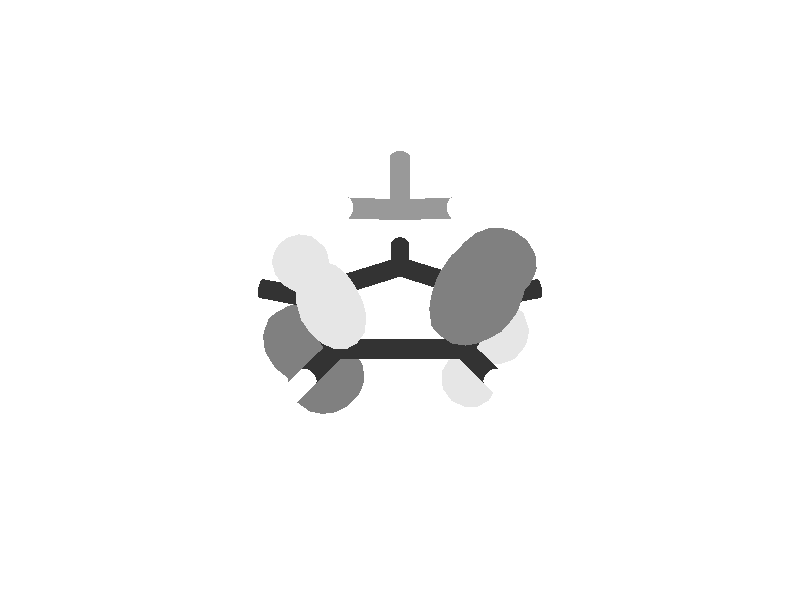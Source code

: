 camera {
 location <0.0, -3.6, 1.8>
 look_at <0.0, -0.01, 0.0>
 sky <0.0, 0.1, 0.0>
 angle 15
}
 light_source { <0, -9, 0> color rgb<0.7, 0.7, 0.7> shadowless}
 light_source { <0, 0, 9> color rgb<0.7, 0.7, 0.7> shadowless}
 background {<1, 1, 1>}
 #declare MeshRed = texture {
 pigment { color rgb<0.9, 0.9, 0.9> }
 finish { ambient 0.2 diffuse 0.6 specular 0.9}
 }
 #declare MeshBlue = texture {
 pigment { color rgb<0.5, 0.5, 0.5> }
 finish { ambient 0.2 diffuse 0.6 specular 0.9}
 }
 #declare BSAMBI = 0.2;
 #declare BSDIFF = 0.8;
 #declare BSSPEC = 0.8;
#declare colorA = 
 texture { 
 pigment { rgb<  1.0000  0.0000  0.0000 >}
 finish {ambient BSAMBI diffuse BSDIFF specular BSSPEC}
 }
#declare colorK = 
 texture { 
 pigment { rgb<  0.6  0.6  0.6 >}
 finish {ambient BSAMBI diffuse BSDIFF specular BSSPEC}
 }
#declare colorN = 
 texture { 
 pigment { rgb<  0.2  0.2  0.2 >}
 finish {ambient BSAMBI diffuse BSDIFF specular BSSPEC}
 }
#declare colorO = 
 texture { 
 pigment { rgb<  1.0  1.0  1.0 >}
 finish {ambient BSAMBI diffuse BSDIFF specular BSSPEC}
 }
 # declare molecule = union { 
 mesh {
 smooth_triangle {
<  0.116667, -0.050000, -0.100294>, < -0.399238, -0.162025, -0.902417>,
<  0.116667, -0.051188, -0.100000>, < -0.397211, -0.160621, -0.903562>,
<  0.115643, -0.050000, -0.100000>, < -0.414457, -0.158521, -0.896156>
 }
 smooth_triangle {
<  0.116667, -0.051188, -0.100000>, < -0.397211, -0.160621, -0.903562>,
<  0.116667, -0.050000, -0.100294>, < -0.399238, -0.162025, -0.902417>,
<  0.127314, -0.050000, -0.100000>, < -0.225681, -0.208858, -0.951550>
 }
 smooth_triangle {
<  0.116667, -0.033333, -0.103911>, < -0.407338, -0.097871, -0.908018>,
<  0.116667, -0.050000, -0.100294>, < -0.399238, -0.162025, -0.902417>,
<  0.115643, -0.050000, -0.100000>, < -0.414457, -0.158521, -0.896156>
 }
 smooth_triangle {
<  0.104275, -0.033333, -0.100000>, < -0.581432, -0.073269, -0.810289>,
<  0.116667, -0.033333, -0.103911>, < -0.407338, -0.097871, -0.908018>,
<  0.115643, -0.050000, -0.100000>, < -0.414457, -0.158521, -0.896156>
 }
 smooth_triangle {
<  0.133333, -0.049390, -0.100000>, < -0.123896, -0.228418, -0.965647>,
<  0.127314, -0.050000, -0.100000>, < -0.225681, -0.208858, -0.951550>,
<  0.116667, -0.050000, -0.100294>, < -0.399238, -0.162025, -0.902417>
 }
 smooth_triangle {
<  0.133333, -0.049390, -0.100000>, < -0.123896, -0.228418, -0.965647>,
<  0.116667, -0.050000, -0.100294>, < -0.399238, -0.162025, -0.902417>,
<  0.133333, -0.033333, -0.104012>, < -0.146002, -0.134343, -0.980120>
 }
 smooth_triangle {
<  0.133333, -0.033333, -0.104012>, < -0.146002, -0.134343, -0.980120>,
<  0.116667, -0.050000, -0.100294>, < -0.399238, -0.162025, -0.902417>,
<  0.116667, -0.033333, -0.103911>, < -0.407338, -0.097871, -0.908018>
 }
 smooth_triangle {
<  0.133333, -0.049390, -0.100000>, < -0.123896, -0.228418, -0.965647>,
<  0.133333, -0.033333, -0.104012>, < -0.146002, -0.134343, -0.980120>,
<  0.146585, -0.033333, -0.100000>, <  0.080507, -0.166340, -0.982776>
 }
 smooth_triangle {
<  0.116667, -0.016667, -0.105242>, < -0.406085,  0.027777, -0.913413>,
<  0.116667, -0.033333, -0.103911>, < -0.407338, -0.097871, -0.908018>,
<  0.104275, -0.033333, -0.100000>, < -0.581432, -0.073269, -0.810289>
 }
 smooth_triangle {
<  0.100545, -0.016667, -0.100000>, < -0.628342,  0.036559, -0.777078>,
<  0.116667, -0.016667, -0.105242>, < -0.406085,  0.027777, -0.913413>,
<  0.104275, -0.033333, -0.100000>, < -0.581432, -0.073269, -0.810289>
 }
 smooth_triangle {
<  0.133333, -0.033333, -0.104012>, < -0.146002, -0.134343, -0.980120>,
<  0.116667, -0.033333, -0.103911>, < -0.407338, -0.097871, -0.908018>,
<  0.133333, -0.016667, -0.105513>, < -0.151339,  0.016452, -0.988345>
 }
 smooth_triangle {
<  0.133333, -0.016667, -0.105513>, < -0.151339,  0.016452, -0.988345>,
<  0.116667, -0.033333, -0.103911>, < -0.407338, -0.097871, -0.908018>,
<  0.116667, -0.016667, -0.105242>, < -0.406085,  0.027777, -0.913413>
 }
 smooth_triangle {
<  0.150000, -0.023298, -0.100000>, <  0.133115, -0.063576, -0.989059>,
<  0.146585, -0.033333, -0.100000>, <  0.080507, -0.166340, -0.982776>,
<  0.133333, -0.033333, -0.104012>, < -0.146002, -0.134343, -0.980120>
 }
 smooth_triangle {
<  0.150000, -0.023298, -0.100000>, <  0.133115, -0.063576, -0.989059>,
<  0.133333, -0.033333, -0.104012>, < -0.146002, -0.134343, -0.980120>,
<  0.150000, -0.016667, -0.100705>, <  0.127162,  0.002599, -0.991879>
 }
 smooth_triangle {
<  0.150000, -0.016667, -0.100705>, <  0.127162,  0.002599, -0.991879>,
<  0.133333, -0.033333, -0.104012>, < -0.146002, -0.134343, -0.980120>,
<  0.133333, -0.016667, -0.105513>, < -0.151339,  0.016452, -0.988345>
 }
 smooth_triangle {
<  0.150000, -0.023298, -0.100000>, <  0.133115, -0.063576, -0.989059>,
<  0.150000, -0.016667, -0.100705>, <  0.127162,  0.002599, -0.991879>,
<  0.151217, -0.016667, -0.100000>, <  0.147345,  0.001653, -0.989084>
 }
 smooth_triangle {
<  0.116667,  0.000000, -0.103435>, < -0.402810,  0.194019, -0.894484>,
<  0.116667, -0.016667, -0.105242>, < -0.406085,  0.027777, -0.913413>,
<  0.100545, -0.016667, -0.100000>, < -0.628342,  0.036559, -0.777078>
 }
 smooth_triangle {
<  0.106139,  0.000000, -0.100000>, < -0.548140,  0.188167, -0.814945>,
<  0.116667,  0.000000, -0.103435>, < -0.402810,  0.194019, -0.894484>,
<  0.100545, -0.016667, -0.100000>, < -0.628342,  0.036559, -0.777078>
 }
 smooth_triangle {
<  0.133333, -0.016667, -0.105513>, < -0.151339,  0.016452, -0.988345>,
<  0.116667, -0.016667, -0.105242>, < -0.406085,  0.027777, -0.913413>,
<  0.133333,  0.000000, -0.103695>, < -0.149032,  0.202185, -0.967942>
 }
 smooth_triangle {
<  0.133333,  0.000000, -0.103695>, < -0.149032,  0.202185, -0.967942>,
<  0.116667, -0.016667, -0.105242>, < -0.406085,  0.027777, -0.913413>,
<  0.116667,  0.000000, -0.103435>, < -0.402810,  0.194019, -0.894484>
 }
 smooth_triangle {
<  0.145928,  0.000000, -0.100000>, <  0.057152,  0.209030, -0.976238>,
<  0.150000, -0.010869, -0.100000>, <  0.127807,  0.075046, -0.988956>,
<  0.150000, -0.016667, -0.100705>, <  0.127162,  0.002599, -0.991879>
 }
 smooth_triangle {
<  0.145928,  0.000000, -0.100000>, <  0.057152,  0.209030, -0.976238>,
<  0.150000, -0.016667, -0.100705>, <  0.127162,  0.002599, -0.991879>,
<  0.133333,  0.000000, -0.103695>, < -0.149032,  0.202185, -0.967942>
 }
 smooth_triangle {
<  0.133333,  0.000000, -0.103695>, < -0.149032,  0.202185, -0.967942>,
<  0.150000, -0.016667, -0.100705>, <  0.127162,  0.002599, -0.991879>,
<  0.133333, -0.016667, -0.105513>, < -0.151339,  0.016452, -0.988345>
 }
 smooth_triangle {
<  0.151217, -0.016667, -0.100000>, <  0.147345,  0.001653, -0.989084>,
<  0.150000, -0.016667, -0.100705>, <  0.127162,  0.002599, -0.991879>,
<  0.150000, -0.010869, -0.100000>, <  0.127807,  0.075046, -0.988956>
 }
 smooth_triangle {
<  0.116667,  0.000000, -0.103435>, < -0.402810,  0.194019, -0.894484>,
<  0.106139,  0.000000, -0.100000>, < -0.548140,  0.188167, -0.814945>,
<  0.116667,  0.009855, -0.100000>, < -0.402126,  0.307894, -0.862262>
 }
 smooth_triangle {
<  0.133333,  0.000000, -0.103695>, < -0.149032,  0.202185, -0.967942>,
<  0.116667,  0.000000, -0.103435>, < -0.402810,  0.194019, -0.894484>,
<  0.116667,  0.009855, -0.100000>, < -0.402126,  0.307894, -0.862262>
 }
 smooth_triangle {
<  0.133333,  0.010358, -0.100000>, < -0.145745,  0.333351, -0.931469>,
<  0.133333,  0.000000, -0.103695>, < -0.149032,  0.202185, -0.967942>,
<  0.116667,  0.009855, -0.100000>, < -0.402126,  0.307894, -0.862262>
 }
 smooth_triangle {
<  0.145928,  0.000000, -0.100000>, <  0.057152,  0.209030, -0.976238>,
<  0.133333,  0.000000, -0.103695>, < -0.149032,  0.202185, -0.967942>,
<  0.133333,  0.010358, -0.100000>, < -0.145745,  0.333351, -0.931469>
 }
 smooth_triangle {
<  0.083333, -0.166667, -0.083668>, < -0.563062, -0.405091, -0.720321>,
<  0.083333, -0.167146, -0.083333>, < -0.563723, -0.411304, -0.716272>,
<  0.082741, -0.166667, -0.083333>, < -0.571723, -0.404395, -0.713861>
 }
 smooth_triangle {
<  0.083333, -0.166667, -0.083668>, < -0.563062, -0.405091, -0.720321>,
<  0.100000, -0.166667, -0.086238>, < -0.286074, -0.440167, -0.851126>,
<  0.100000, -0.170893, -0.083333>, < -0.290637, -0.503221, -0.813817>
 }
 smooth_triangle {
<  0.083333, -0.167146, -0.083333>, < -0.563723, -0.411304, -0.716272>,
<  0.083333, -0.166667, -0.083668>, < -0.563062, -0.405091, -0.720321>,
<  0.100000, -0.170893, -0.083333>, < -0.290637, -0.503221, -0.813817>
 }
 smooth_triangle {
<  0.100000, -0.170893, -0.083333>, < -0.290637, -0.503221, -0.813817>,
<  0.100000, -0.166667, -0.086238>, < -0.286074, -0.440167, -0.851126>,
<  0.112566, -0.166667, -0.083333>, < -0.050905, -0.472401, -0.879913>
 }
 smooth_triangle {
<  0.083333, -0.150000, -0.090131>, < -0.561610, -0.178020, -0.808024>,
<  0.083333, -0.166667, -0.083668>, < -0.563062, -0.405091, -0.720321>,
<  0.082741, -0.166667, -0.083333>, < -0.571723, -0.404395, -0.713861>
 }
 smooth_triangle {
<  0.070515, -0.150000, -0.083333>, < -0.745423, -0.164959, -0.645859>,
<  0.083333, -0.150000, -0.090131>, < -0.561610, -0.178020, -0.808024>,
<  0.082741, -0.166667, -0.083333>, < -0.571723, -0.404395, -0.713861>
 }
 smooth_triangle {
<  0.100000, -0.166667, -0.086238>, < -0.286074, -0.440167, -0.851126>,
<  0.083333, -0.166667, -0.083668>, < -0.563062, -0.405091, -0.720321>,
<  0.100000, -0.150000, -0.092489>, < -0.289196, -0.198383, -0.936488>
 }
 smooth_triangle {
<  0.100000, -0.150000, -0.092489>, < -0.289196, -0.198383, -0.936488>,
<  0.083333, -0.166667, -0.083668>, < -0.563062, -0.405091, -0.720321>,
<  0.083333, -0.150000, -0.090131>, < -0.561610, -0.178020, -0.808024>
 }
 smooth_triangle {
<  0.116667, -0.164236, -0.083333>, <  0.036431, -0.438366, -0.898058>,
<  0.112566, -0.166667, -0.083333>, < -0.050905, -0.472401, -0.879913>,
<  0.100000, -0.166667, -0.086238>, < -0.286074, -0.440167, -0.851126>
 }
 smooth_triangle {
<  0.116667, -0.164236, -0.083333>, <  0.036431, -0.438366, -0.898058>,
<  0.100000, -0.166667, -0.086238>, < -0.286074, -0.440167, -0.851126>,
<  0.116667, -0.150000, -0.089205>, <  0.027520, -0.223304, -0.974360>
 }
 smooth_triangle {
<  0.116667, -0.150000, -0.089205>, <  0.027520, -0.223304, -0.974360>,
<  0.100000, -0.166667, -0.086238>, < -0.286074, -0.440167, -0.851126>,
<  0.100000, -0.150000, -0.092489>, < -0.289196, -0.198383, -0.936488>
 }
 smooth_triangle {
<  0.116667, -0.164236, -0.083333>, <  0.036431, -0.438366, -0.898058>,
<  0.116667, -0.150000, -0.089205>, <  0.027520, -0.223304, -0.974360>,
<  0.126766, -0.150000, -0.083333>, <  0.248019, -0.242205, -0.937989>
 }
 smooth_triangle {
<  0.083333, -0.133333, -0.091679>, < -0.577964,  0.010114, -0.816000>,
<  0.083333, -0.150000, -0.090131>, < -0.561610, -0.178020, -0.808024>,
<  0.070515, -0.150000, -0.083333>, < -0.745423, -0.164959, -0.645859>
 }
 smooth_triangle {
<  0.068063, -0.133333, -0.083333>, < -0.786886,  0.017078, -0.616861>,
<  0.083333, -0.133333, -0.091679>, < -0.577964,  0.010114, -0.816000>,
<  0.070515, -0.150000, -0.083333>, < -0.745423, -0.164959, -0.645859>
 }
 smooth_triangle {
<  0.100000, -0.150000, -0.092489>, < -0.289196, -0.198383, -0.936488>,
<  0.083333, -0.150000, -0.090131>, < -0.561610, -0.178020, -0.808024>,
<  0.100000, -0.133333, -0.094410>, < -0.313629, -0.007558, -0.949516>
 }
 smooth_triangle {
<  0.100000, -0.133333, -0.094410>, < -0.313629, -0.007558, -0.949516>,
<  0.083333, -0.150000, -0.090131>, < -0.561610, -0.178020, -0.808024>,
<  0.083333, -0.133333, -0.091679>, < -0.577964,  0.010114, -0.816000>
 }
 smooth_triangle {
<  0.116667, -0.150000, -0.089205>, <  0.027520, -0.223304, -0.974360>,
<  0.100000, -0.150000, -0.092489>, < -0.289196, -0.198383, -0.936488>,
<  0.116667, -0.133333, -0.091785>, < -0.003294, -0.027687, -0.999611>
 }
 smooth_triangle {
<  0.116667, -0.133333, -0.091785>, < -0.003294, -0.027687, -0.999611>,
<  0.100000, -0.150000, -0.092489>, < -0.289196, -0.198383, -0.936488>,
<  0.100000, -0.133333, -0.094410>, < -0.313629, -0.007558, -0.949516>
 }
 smooth_triangle {
<  0.131592, -0.133333, -0.083333>, <  0.346646, -0.049362, -0.936696>,
<  0.126766, -0.150000, -0.083333>, <  0.248019, -0.242205, -0.937989>,
<  0.116667, -0.150000, -0.089205>, <  0.027520, -0.223304, -0.974360>
 }
 smooth_triangle {
<  0.116667, -0.133333, -0.091785>, < -0.003294, -0.027687, -0.999611>,
<  0.131592, -0.133333, -0.083333>, <  0.346646, -0.049362, -0.936696>,
<  0.116667, -0.150000, -0.089205>, <  0.027520, -0.223304, -0.974360>
 }
 smooth_triangle {
<  0.083333, -0.116667, -0.089827>, < -0.621074,  0.154598, -0.768353>,
<  0.083333, -0.133333, -0.091679>, < -0.577964,  0.010114, -0.816000>,
<  0.068063, -0.133333, -0.083333>, < -0.786886,  0.017078, -0.616861>
 }
 smooth_triangle {
<  0.072784, -0.116667, -0.083333>, < -0.758236,  0.161789, -0.631588>,
<  0.083333, -0.116667, -0.089827>, < -0.621074,  0.154598, -0.768353>,
<  0.068063, -0.133333, -0.083333>, < -0.786886,  0.017078, -0.616861>
 }
 smooth_triangle {
<  0.100000, -0.133333, -0.094410>, < -0.313629, -0.007558, -0.949516>,
<  0.083333, -0.133333, -0.091679>, < -0.577964,  0.010114, -0.816000>,
<  0.100000, -0.116667, -0.093585>, < -0.367619,  0.128754, -0.921020>
 }
 smooth_triangle {
<  0.100000, -0.116667, -0.093585>, < -0.367619,  0.128754, -0.921020>,
<  0.083333, -0.133333, -0.091679>, < -0.577964,  0.010114, -0.816000>,
<  0.083333, -0.116667, -0.089827>, < -0.621074,  0.154598, -0.768353>
 }
 smooth_triangle {
<  0.116667, -0.133333, -0.091785>, < -0.003294, -0.027687, -0.999611>,
<  0.100000, -0.133333, -0.094410>, < -0.313629, -0.007558, -0.949516>,
<  0.116667, -0.116667, -0.091824>, < -0.061904,  0.097131, -0.993345>
 }
 smooth_triangle {
<  0.116667, -0.116667, -0.091824>, < -0.061904,  0.097131, -0.993345>,
<  0.100000, -0.133333, -0.094410>, < -0.313629, -0.007558, -0.949516>,
<  0.100000, -0.116667, -0.093585>, < -0.367619,  0.128754, -0.921020>
 }
 smooth_triangle {
<  0.133187, -0.116667, -0.083333>, <  0.341298,  0.055053, -0.938342>,
<  0.131592, -0.133333, -0.083333>, <  0.346646, -0.049362, -0.936696>,
<  0.116667, -0.133333, -0.091785>, < -0.003294, -0.027687, -0.999611>
 }
 smooth_triangle {
<  0.116667, -0.116667, -0.091824>, < -0.061904,  0.097131, -0.993345>,
<  0.133187, -0.116667, -0.083333>, <  0.341298,  0.055053, -0.938342>,
<  0.116667, -0.133333, -0.091785>, < -0.003294, -0.027687, -0.999611>
 }
 smooth_triangle {
<  0.083333, -0.100000, -0.085760>, < -0.696544,  0.227157, -0.680607>,
<  0.083333, -0.116667, -0.089827>, < -0.621074,  0.154598, -0.768353>,
<  0.072784, -0.116667, -0.083333>, < -0.758236,  0.161789, -0.631588>
 }
 smooth_triangle {
<  0.080047, -0.100000, -0.083333>, < -0.735774,  0.233585, -0.635669>,
<  0.083333, -0.100000, -0.085760>, < -0.696544,  0.227157, -0.680607>,
<  0.072784, -0.116667, -0.083333>, < -0.758236,  0.161789, -0.631588>
 }
 smooth_triangle {
<  0.100000, -0.116667, -0.093585>, < -0.367619,  0.128754, -0.921020>,
<  0.083333, -0.116667, -0.089827>, < -0.621074,  0.154598, -0.768353>,
<  0.100000, -0.100000, -0.091447>, < -0.462028,  0.178518, -0.868712>
 }
 smooth_triangle {
<  0.100000, -0.100000, -0.091447>, < -0.462028,  0.178518, -0.868712>,
<  0.083333, -0.116667, -0.089827>, < -0.621074,  0.154598, -0.768353>,
<  0.083333, -0.100000, -0.085760>, < -0.696544,  0.227157, -0.680607>
 }
 smooth_triangle {
<  0.116667, -0.116667, -0.091824>, < -0.061904,  0.097131, -0.993345>,
<  0.100000, -0.116667, -0.093585>, < -0.367619,  0.128754, -0.921020>,
<  0.116667, -0.100000, -0.091213>, < -0.165246,  0.110654, -0.980025>
 }
 smooth_triangle {
<  0.116667, -0.100000, -0.091213>, < -0.165246,  0.110654, -0.980025>,
<  0.100000, -0.116667, -0.093585>, < -0.367619,  0.128754, -0.921020>,
<  0.100000, -0.100000, -0.091447>, < -0.462028,  0.178518, -0.868712>
 }
 smooth_triangle {
<  0.133333, -0.115325, -0.083333>, <  0.338528,  0.051702, -0.939535>,
<  0.133187, -0.116667, -0.083333>, <  0.341298,  0.055053, -0.938342>,
<  0.116667, -0.116667, -0.091824>, < -0.061904,  0.097131, -0.993345>
 }
 smooth_triangle {
<  0.133333, -0.115325, -0.083333>, <  0.338528,  0.051702, -0.939535>,
<  0.116667, -0.116667, -0.091824>, < -0.061904,  0.097131, -0.993345>,
<  0.133333, -0.100000, -0.084449>, <  0.242997,  0.015447, -0.969904>
 }
 smooth_triangle {
<  0.133333, -0.100000, -0.084449>, <  0.242997,  0.015447, -0.969904>,
<  0.116667, -0.116667, -0.091824>, < -0.061904,  0.097131, -0.993345>,
<  0.116667, -0.100000, -0.091213>, < -0.165246,  0.110654, -0.980025>
 }
 smooth_triangle {
<  0.133333, -0.115325, -0.083333>, <  0.338528,  0.051702, -0.939535>,
<  0.133333, -0.100000, -0.084449>, <  0.242997,  0.015447, -0.969904>,
<  0.134759, -0.100000, -0.083333>, <  0.282600,  0.006832, -0.959214>
 }
 smooth_triangle {
<  0.083333, -0.100000, -0.085760>, < -0.696544,  0.227157, -0.680607>,
<  0.080047, -0.100000, -0.083333>, < -0.735774,  0.233585, -0.635669>,
<  0.083333, -0.089257, -0.083333>, < -0.755933,  0.203225, -0.622307>
 }
 smooth_triangle {
<  0.083333, -0.089257, -0.083333>, < -0.755933,  0.203225, -0.622307>,
<  0.086210, -0.083333, -0.083333>, < -0.761892,  0.173453, -0.624046>,
<  0.100000, -0.083333, -0.090221>, < -0.578744,  0.101648, -0.809149>
 }
 smooth_triangle {
<  0.083333, -0.089257, -0.083333>, < -0.755933,  0.203225, -0.622307>,
<  0.100000, -0.083333, -0.090221>, < -0.578744,  0.101648, -0.809149>,
<  0.083333, -0.100000, -0.085760>, < -0.696544,  0.227157, -0.680607>
 }
 smooth_triangle {
<  0.083333, -0.100000, -0.085760>, < -0.696544,  0.227157, -0.680607>,
<  0.100000, -0.083333, -0.090221>, < -0.578744,  0.101648, -0.809149>,
<  0.100000, -0.100000, -0.091447>, < -0.462028,  0.178518, -0.868712>
 }
 smooth_triangle {
<  0.116667, -0.100000, -0.091213>, < -0.165246,  0.110654, -0.980025>,
<  0.100000, -0.100000, -0.091447>, < -0.462028,  0.178518, -0.868712>,
<  0.116667, -0.083333, -0.092201>, < -0.296309, -0.011479, -0.955023>
 }
 smooth_triangle {
<  0.116667, -0.083333, -0.092201>, < -0.296309, -0.011479, -0.955023>,
<  0.100000, -0.100000, -0.091447>, < -0.462028,  0.178518, -0.868712>,
<  0.100000, -0.083333, -0.090221>, < -0.578744,  0.101648, -0.809149>
 }
 smooth_triangle {
<  0.133333, -0.100000, -0.084449>, <  0.242997,  0.015447, -0.969904>,
<  0.116667, -0.100000, -0.091213>, < -0.165246,  0.110654, -0.980025>,
<  0.133333, -0.083333, -0.087987>, <  0.074458, -0.159773, -0.984342>
 }
 smooth_triangle {
<  0.133333, -0.083333, -0.087987>, <  0.074458, -0.159773, -0.984342>,
<  0.116667, -0.100000, -0.091213>, < -0.165246,  0.110654, -0.980025>,
<  0.116667, -0.083333, -0.092201>, < -0.296309, -0.011479, -0.955023>
 }
 smooth_triangle {
<  0.140356, -0.083333, -0.083333>, <  0.265431, -0.235896, -0.934826>,
<  0.134759, -0.100000, -0.083333>, <  0.282600,  0.006832, -0.959214>,
<  0.133333, -0.100000, -0.084449>, <  0.242997,  0.015447, -0.969904>
 }
 smooth_triangle {
<  0.133333, -0.083333, -0.087987>, <  0.074458, -0.159773, -0.984342>,
<  0.140356, -0.083333, -0.083333>, <  0.265431, -0.235896, -0.934826>,
<  0.133333, -0.100000, -0.084449>, <  0.242997,  0.015447, -0.969904>
 }
 smooth_triangle {
<  0.100000, -0.066667, -0.091768>, < -0.647858, -0.036300, -0.760896>,
<  0.100000, -0.083333, -0.090221>, < -0.578744,  0.101648, -0.809149>,
<  0.086210, -0.083333, -0.083333>, < -0.761892,  0.173453, -0.624046>
 }
 smooth_triangle {
<  0.086819, -0.066667, -0.083333>, < -0.819958,  0.038688, -0.571114>,
<  0.100000, -0.066667, -0.091768>, < -0.647858, -0.036300, -0.760896>,
<  0.086210, -0.083333, -0.083333>, < -0.761892,  0.173453, -0.624046>
 }
 smooth_triangle {
<  0.116667, -0.083333, -0.092201>, < -0.296309, -0.011479, -0.955023>,
<  0.100000, -0.083333, -0.090221>, < -0.578744,  0.101648, -0.809149>,
<  0.116667, -0.066667, -0.095752>, < -0.377599, -0.142822, -0.914888>
 }
 smooth_triangle {
<  0.116667, -0.066667, -0.095752>, < -0.377599, -0.142822, -0.914888>,
<  0.100000, -0.083333, -0.090221>, < -0.578744,  0.101648, -0.809149>,
<  0.100000, -0.066667, -0.091768>, < -0.647858, -0.036300, -0.760896>
 }
 smooth_triangle {
<  0.133333, -0.083333, -0.087987>, <  0.074458, -0.159773, -0.984342>,
<  0.116667, -0.083333, -0.092201>, < -0.296309, -0.011479, -0.955023>,
<  0.133333, -0.066667, -0.093900>, < -0.062566, -0.267756, -0.961453>
 }
 smooth_triangle {
<  0.133333, -0.066667, -0.093900>, < -0.062566, -0.267756, -0.961453>,
<  0.116667, -0.083333, -0.092201>, < -0.296309, -0.011479, -0.955023>,
<  0.116667, -0.066667, -0.095752>, < -0.377599, -0.142822, -0.914888>
 }
 smooth_triangle {
<  0.150000, -0.070166, -0.083333>, <  0.361202, -0.415166, -0.834967>,
<  0.140356, -0.083333, -0.083333>, <  0.265431, -0.235896, -0.934826>,
<  0.133333, -0.083333, -0.087987>, <  0.074458, -0.159773, -0.984342>
 }
 smooth_triangle {
<  0.150000, -0.070166, -0.083333>, <  0.361202, -0.415166, -0.834967>,
<  0.133333, -0.083333, -0.087987>, <  0.074458, -0.159773, -0.984342>,
<  0.150000, -0.066667, -0.085123>, <  0.322450, -0.422968, -0.846832>
 }
 smooth_triangle {
<  0.150000, -0.066667, -0.085123>, <  0.322450, -0.422968, -0.846832>,
<  0.133333, -0.083333, -0.087987>, <  0.074458, -0.159773, -0.984342>,
<  0.133333, -0.066667, -0.093900>, < -0.062566, -0.267756, -0.961453>
 }
 smooth_triangle {
<  0.150000, -0.070166, -0.083333>, <  0.361202, -0.415166, -0.834967>,
<  0.150000, -0.066667, -0.085123>, <  0.322450, -0.422968, -0.846832>,
<  0.151904, -0.066667, -0.083333>, <  0.368308, -0.441275, -0.818306>
 }
 smooth_triangle {
<  0.100000, -0.050000, -0.095385>, < -0.655277, -0.100034, -0.748735>,
<  0.100000, -0.066667, -0.091768>, < -0.647858, -0.036300, -0.760896>,
<  0.086819, -0.066667, -0.083333>, < -0.819958,  0.038688, -0.571114>
 }
 smooth_triangle {
<  0.083373, -0.050000, -0.083333>, < -0.864505, -0.033093, -0.501533>,
<  0.100000, -0.050000, -0.095385>, < -0.655277, -0.100034, -0.748735>,
<  0.086819, -0.066667, -0.083333>, < -0.819958,  0.038688, -0.571114>
 }
 smooth_triangle {
<  0.116667, -0.051188, -0.100000>, < -0.397211, -0.160621, -0.903562>,
<  0.100000, -0.050000, -0.095385>, < -0.655277, -0.100034, -0.748735>,
<  0.115643, -0.050000, -0.100000>, < -0.414457, -0.158521, -0.896156>
 }
 smooth_triangle {
<  0.116667, -0.051188, -0.100000>, < -0.397211, -0.160621, -0.903562>,
<  0.116667, -0.066667, -0.095752>, < -0.377599, -0.142822, -0.914888>,
<  0.100000, -0.050000, -0.095385>, < -0.655277, -0.100034, -0.748735>
 }
 smooth_triangle {
<  0.116667, -0.066667, -0.095752>, < -0.377599, -0.142822, -0.914888>,
<  0.100000, -0.066667, -0.091768>, < -0.647858, -0.036300, -0.760896>,
<  0.100000, -0.050000, -0.095385>, < -0.655277, -0.100034, -0.748735>
 }
 smooth_triangle {
<  0.127314, -0.050000, -0.100000>, < -0.225681, -0.208858, -0.951550>,
<  0.116667, -0.066667, -0.095752>, < -0.377599, -0.142822, -0.914888>,
<  0.116667, -0.051188, -0.100000>, < -0.397211, -0.160621, -0.903562>
 }
 smooth_triangle {
<  0.127314, -0.050000, -0.100000>, < -0.225681, -0.208858, -0.951550>,
<  0.133333, -0.050000, -0.099834>, < -0.122969, -0.233295, -0.964600>,
<  0.116667, -0.066667, -0.095752>, < -0.377599, -0.142822, -0.914888>
 }
 smooth_triangle {
<  0.133333, -0.050000, -0.099834>, < -0.122969, -0.233295, -0.964600>,
<  0.133333, -0.066667, -0.093900>, < -0.062566, -0.267756, -0.961453>,
<  0.116667, -0.066667, -0.095752>, < -0.377599, -0.142822, -0.914888>
 }
 smooth_triangle {
<  0.150000, -0.066667, -0.085123>, <  0.322450, -0.422968, -0.846832>,
<  0.133333, -0.066667, -0.093900>, < -0.062566, -0.267756, -0.961453>,
<  0.150000, -0.050000, -0.093630>, <  0.196783, -0.335674, -0.921195>
 }
 smooth_triangle {
<  0.150000, -0.050000, -0.093630>, <  0.196783, -0.335674, -0.921195>,
<  0.133333, -0.066667, -0.093900>, < -0.062566, -0.267756, -0.961453>,
<  0.133333, -0.050000, -0.099834>, < -0.122969, -0.233295, -0.964600>
 }
 smooth_triangle {
<  0.162224, -0.050000, -0.083333>, <  0.468792, -0.421005, -0.776524>,
<  0.151904, -0.066667, -0.083333>, <  0.368308, -0.441275, -0.818306>,
<  0.150000, -0.066667, -0.085123>, <  0.322450, -0.422968, -0.846832>
 }
 smooth_triangle {
<  0.150000, -0.050000, -0.093630>, <  0.196783, -0.335674, -0.921195>,
<  0.162224, -0.050000, -0.083333>, <  0.468792, -0.421005, -0.776524>,
<  0.150000, -0.066667, -0.085123>, <  0.322450, -0.422968, -0.846832>
 }
 smooth_triangle {
<  0.083333, -0.033333, -0.086630>, < -0.855412, -0.033447, -0.516867>,
<  0.083333, -0.049844, -0.083333>, < -0.864807, -0.032900, -0.501025>,
<  0.080483, -0.033333, -0.083333>, < -0.881520, -0.029308, -0.471236>
 }
 smooth_triangle {
<  0.083373, -0.050000, -0.083333>, < -0.864505, -0.033093, -0.501533>,
<  0.083333, -0.049844, -0.083333>, < -0.864807, -0.032900, -0.501025>,
<  0.083333, -0.033333, -0.086630>, < -0.855412, -0.033447, -0.516867>
 }
 smooth_triangle {
<  0.083373, -0.050000, -0.083333>, < -0.864505, -0.033093, -0.501533>,
<  0.083333, -0.033333, -0.086630>, < -0.855412, -0.033447, -0.516867>,
<  0.100000, -0.050000, -0.095385>, < -0.655277, -0.100034, -0.748735>
 }
 smooth_triangle {
<  0.100000, -0.050000, -0.095385>, < -0.655277, -0.100034, -0.748735>,
<  0.083333, -0.033333, -0.086630>, < -0.855412, -0.033447, -0.516867>,
<  0.100000, -0.033333, -0.098651>, < -0.643863, -0.064545, -0.762413>
 }
 smooth_triangle {
<  0.115643, -0.050000, -0.100000>, < -0.414457, -0.158521, -0.896156>,
<  0.100000, -0.033333, -0.098651>, < -0.643863, -0.064545, -0.762413>,
<  0.104275, -0.033333, -0.100000>, < -0.581432, -0.073269, -0.810289>
 }
 smooth_triangle {
<  0.100000, -0.050000, -0.095385>, < -0.655277, -0.100034, -0.748735>,
<  0.100000, -0.033333, -0.098651>, < -0.643863, -0.064545, -0.762413>,
<  0.115643, -0.050000, -0.100000>, < -0.414457, -0.158521, -0.896156>
 }
 smooth_triangle {
<  0.127314, -0.050000, -0.100000>, < -0.225681, -0.208858, -0.951550>,
<  0.133333, -0.049390, -0.100000>, < -0.123896, -0.228418, -0.965647>,
<  0.133333, -0.050000, -0.099834>, < -0.122969, -0.233295, -0.964600>
 }
 smooth_triangle {
<  0.146585, -0.033333, -0.100000>, <  0.080507, -0.166340, -0.982776>,
<  0.133333, -0.050000, -0.099834>, < -0.122969, -0.233295, -0.964600>,
<  0.133333, -0.049390, -0.100000>, < -0.123896, -0.228418, -0.965647>
 }
 smooth_triangle {
<  0.146585, -0.033333, -0.100000>, <  0.080507, -0.166340, -0.982776>,
<  0.150000, -0.033333, -0.098915>, <  0.143690, -0.178182, -0.973450>,
<  0.133333, -0.050000, -0.099834>, < -0.122969, -0.233295, -0.964600>
 }
 smooth_triangle {
<  0.150000, -0.033333, -0.098915>, <  0.143690, -0.178182, -0.973450>,
<  0.150000, -0.050000, -0.093630>, <  0.196783, -0.335674, -0.921195>,
<  0.133333, -0.050000, -0.099834>, < -0.122969, -0.233295, -0.964600>
 }
 smooth_triangle {
<  0.166667, -0.040808, -0.083333>, <  0.530762, -0.330006, -0.780633>,
<  0.162224, -0.050000, -0.083333>, <  0.468792, -0.421005, -0.776524>,
<  0.150000, -0.050000, -0.093630>, <  0.196783, -0.335674, -0.921195>
 }
 smooth_triangle {
<  0.166667, -0.040808, -0.083333>, <  0.530762, -0.330006, -0.780633>,
<  0.150000, -0.050000, -0.093630>, <  0.196783, -0.335674, -0.921195>,
<  0.166667, -0.033333, -0.086596>, <  0.498930, -0.252496, -0.829045>
 }
 smooth_triangle {
<  0.166667, -0.033333, -0.086596>, <  0.498930, -0.252496, -0.829045>,
<  0.150000, -0.050000, -0.093630>, <  0.196783, -0.335674, -0.921195>,
<  0.150000, -0.033333, -0.098915>, <  0.143690, -0.178182, -0.973450>
 }
 smooth_triangle {
<  0.166667, -0.040808, -0.083333>, <  0.530762, -0.330006, -0.780633>,
<  0.166667, -0.033333, -0.086596>, <  0.498930, -0.252496, -0.829045>,
<  0.169425, -0.033333, -0.083333>, <  0.557305, -0.264229, -0.787143>
 }
 smooth_triangle {
<  0.083333, -0.016667, -0.088074>, < -0.848520,  0.042310, -0.527469>,
<  0.083333, -0.033333, -0.086630>, < -0.855412, -0.033447, -0.516867>,
<  0.080483, -0.033333, -0.083333>, < -0.881520, -0.029308, -0.471236>
 }
 smooth_triangle {
<  0.079239, -0.016667, -0.083333>, < -0.885651,  0.043092, -0.462348>,
<  0.083333, -0.016667, -0.088074>, < -0.848520,  0.042310, -0.527469>,
<  0.080483, -0.033333, -0.083333>, < -0.881520, -0.029308, -0.471236>
 }
 smooth_triangle {
<  0.100000, -0.033333, -0.098651>, < -0.643863, -0.064545, -0.762413>,
<  0.083333, -0.033333, -0.086630>, < -0.855412, -0.033447, -0.516867>,
<  0.100000, -0.016667, -0.099828>, < -0.636209,  0.036799, -0.770639>
 }
 smooth_triangle {
<  0.100000, -0.016667, -0.099828>, < -0.636209,  0.036799, -0.770639>,
<  0.083333, -0.033333, -0.086630>, < -0.855412, -0.033447, -0.516867>,
<  0.083333, -0.016667, -0.088074>, < -0.848520,  0.042310, -0.527469>
 }
 smooth_triangle {
<  0.104275, -0.033333, -0.100000>, < -0.581432, -0.073269, -0.810289>,
<  0.100000, -0.016667, -0.099828>, < -0.636209,  0.036799, -0.770639>,
<  0.100545, -0.016667, -0.100000>, < -0.628342,  0.036559, -0.777078>
 }
 smooth_triangle {
<  0.100000, -0.033333, -0.098651>, < -0.643863, -0.064545, -0.762413>,
<  0.100000, -0.016667, -0.099828>, < -0.636209,  0.036799, -0.770639>,
<  0.104275, -0.033333, -0.100000>, < -0.581432, -0.073269, -0.810289>
 }
 smooth_triangle {
<  0.146585, -0.033333, -0.100000>, <  0.080507, -0.166340, -0.982776>,
<  0.150000, -0.023298, -0.100000>, <  0.133115, -0.063576, -0.989059>,
<  0.150000, -0.033333, -0.098915>, <  0.143690, -0.178182, -0.973450>
 }
 smooth_triangle {
<  0.151217, -0.016667, -0.100000>, <  0.147345,  0.001653, -0.989084>,
<  0.150000, -0.033333, -0.098915>, <  0.143690, -0.178182, -0.973450>,
<  0.150000, -0.023298, -0.100000>, <  0.133115, -0.063576, -0.989059>
 }
 smooth_triangle {
<  0.151217, -0.016667, -0.100000>, <  0.147345,  0.001653, -0.989084>,
<  0.166667, -0.016667, -0.089443>, <  0.469941, -0.026975, -0.882285>,
<  0.150000, -0.033333, -0.098915>, <  0.143690, -0.178182, -0.973450>
 }
 smooth_triangle {
<  0.166667, -0.016667, -0.089443>, <  0.469941, -0.026975, -0.882285>,
<  0.166667, -0.033333, -0.086596>, <  0.498930, -0.252496, -0.829045>,
<  0.150000, -0.033333, -0.098915>, <  0.143690, -0.178182, -0.973450>
 }
 smooth_triangle {
<  0.171995, -0.016667, -0.083333>, <  0.584539, -0.035974, -0.810568>,
<  0.169425, -0.033333, -0.083333>, <  0.557305, -0.264229, -0.787143>,
<  0.166667, -0.033333, -0.086596>, <  0.498930, -0.252496, -0.829045>
 }
 smooth_triangle {
<  0.166667, -0.016667, -0.089443>, <  0.469941, -0.026975, -0.882285>,
<  0.171995, -0.016667, -0.083333>, <  0.584539, -0.035974, -0.810568>,
<  0.166667, -0.033333, -0.086596>, <  0.498930, -0.252496, -0.829045>
 }
 smooth_triangle {
<  0.083333,  0.000000, -0.085835>, < -0.847643,  0.168484, -0.503105>,
<  0.083333, -0.016667, -0.088074>, < -0.848520,  0.042310, -0.527469>,
<  0.079239, -0.016667, -0.083333>, < -0.885651,  0.043092, -0.462348>
 }
 smooth_triangle {
<  0.081178,  0.000000, -0.083333>, < -0.866980,  0.166464, -0.469718>,
<  0.083333,  0.000000, -0.085835>, < -0.847643,  0.168484, -0.503105>,
<  0.079239, -0.016667, -0.083333>, < -0.885651,  0.043092, -0.462348>
 }
 smooth_triangle {
<  0.100000, -0.016667, -0.099828>, < -0.636209,  0.036799, -0.770639>,
<  0.083333, -0.016667, -0.088074>, < -0.848520,  0.042310, -0.527469>,
<  0.100000,  0.000000, -0.098064>, < -0.638448,  0.183091, -0.747571>
 }
 smooth_triangle {
<  0.100000,  0.000000, -0.098064>, < -0.638448,  0.183091, -0.747571>,
<  0.083333, -0.016667, -0.088074>, < -0.848520,  0.042310, -0.527469>,
<  0.083333,  0.000000, -0.085835>, < -0.847643,  0.168484, -0.503105>
 }
 smooth_triangle {
<  0.100545, -0.016667, -0.100000>, < -0.628342,  0.036559, -0.777078>,
<  0.100000,  0.000000, -0.098064>, < -0.638448,  0.183091, -0.747571>,
<  0.106139,  0.000000, -0.100000>, < -0.548140,  0.188167, -0.814945>
 }
 smooth_triangle {
<  0.100000, -0.016667, -0.099828>, < -0.636209,  0.036799, -0.770639>,
<  0.100000,  0.000000, -0.098064>, < -0.638448,  0.183091, -0.747571>,
<  0.100545, -0.016667, -0.100000>, < -0.628342,  0.036559, -0.777078>
 }
 smooth_triangle {
<  0.150000, -0.010869, -0.100000>, <  0.127807,  0.075046, -0.988956>,
<  0.145928,  0.000000, -0.100000>, <  0.057152,  0.209030, -0.976238>,
<  0.150000,  0.000000, -0.098814>, <  0.128745,  0.210056, -0.969175>
 }
 smooth_triangle {
<  0.150000, -0.010869, -0.100000>, <  0.127807,  0.075046, -0.988956>,
<  0.166667, -0.016667, -0.089443>, <  0.469941, -0.026975, -0.882285>,
<  0.151217, -0.016667, -0.100000>, <  0.147345,  0.001653, -0.989084>
 }
 smooth_triangle {
<  0.150000, -0.010869, -0.100000>, <  0.127807,  0.075046, -0.988956>,
<  0.150000,  0.000000, -0.098814>, <  0.128745,  0.210056, -0.969175>,
<  0.166667, -0.016667, -0.089443>, <  0.469941, -0.026975, -0.882285>
 }
 smooth_triangle {
<  0.150000,  0.000000, -0.098814>, <  0.128745,  0.210056, -0.969175>,
<  0.166667,  0.000000, -0.087062>, <  0.471167,  0.222724, -0.853461>,
<  0.166667, -0.016667, -0.089443>, <  0.469941, -0.026975, -0.882285>
 }
 smooth_triangle {
<  0.169910,  0.000000, -0.083333>, <  0.538051,  0.226040, -0.812039>,
<  0.171995, -0.016667, -0.083333>, <  0.584539, -0.035974, -0.810568>,
<  0.166667, -0.016667, -0.089443>, <  0.469941, -0.026975, -0.882285>
 }
 smooth_triangle {
<  0.166667,  0.000000, -0.087062>, <  0.471167,  0.222724, -0.853461>,
<  0.169910,  0.000000, -0.083333>, <  0.538051,  0.226040, -0.812039>,
<  0.166667, -0.016667, -0.089443>, <  0.469941, -0.026975, -0.882285>
 }
 smooth_triangle {
<  0.083333,  0.000000, -0.085835>, < -0.847643,  0.168484, -0.503105>,
<  0.081178,  0.000000, -0.083333>, < -0.866980,  0.166464, -0.469718>,
<  0.083333,  0.005771, -0.083333>, < -0.850330,  0.221125, -0.477538>
 }
 smooth_triangle {
<  0.083333,  0.005771, -0.083333>, < -0.850330,  0.221125, -0.477538>,
<  0.088740,  0.016667, -0.083333>, < -0.785266,  0.348386, -0.511844>,
<  0.100000,  0.016667, -0.092065>, < -0.647164,  0.370517, -0.666256>
 }
 smooth_triangle {
<  0.083333,  0.005771, -0.083333>, < -0.850330,  0.221125, -0.477538>,
<  0.100000,  0.016667, -0.092065>, < -0.647164,  0.370517, -0.666256>,
<  0.083333,  0.000000, -0.085835>, < -0.847643,  0.168484, -0.503105>
 }
 smooth_triangle {
<  0.083333,  0.000000, -0.085835>, < -0.847643,  0.168484, -0.503105>,
<  0.100000,  0.016667, -0.092065>, < -0.647164,  0.370517, -0.666256>,
<  0.100000,  0.000000, -0.098064>, < -0.638448,  0.183091, -0.747571>
 }
 smooth_triangle {
<  0.106139,  0.000000, -0.100000>, < -0.548140,  0.188167, -0.814945>,
<  0.116667,  0.016667, -0.097713>, < -0.402876,  0.397080, -0.824632>,
<  0.116667,  0.009855, -0.100000>, < -0.402126,  0.307894, -0.862262>
 }
 smooth_triangle {
<  0.106139,  0.000000, -0.100000>, < -0.548140,  0.188167, -0.814945>,
<  0.100000,  0.000000, -0.098064>, < -0.638448,  0.183091, -0.747571>,
<  0.116667,  0.016667, -0.097713>, < -0.402876,  0.397080, -0.824632>
 }
 smooth_triangle {
<  0.100000,  0.000000, -0.098064>, < -0.638448,  0.183091, -0.747571>,
<  0.100000,  0.016667, -0.092065>, < -0.647164,  0.370517, -0.666256>,
<  0.116667,  0.016667, -0.097713>, < -0.402876,  0.397080, -0.824632>
 }
 smooth_triangle {
<  0.116667,  0.009855, -0.100000>, < -0.402126,  0.307894, -0.862262>,
<  0.133333,  0.016667, -0.097820>, < -0.143776,  0.424261, -0.894053>,
<  0.133333,  0.010358, -0.100000>, < -0.145745,  0.333351, -0.931469>
 }
 smooth_triangle {
<  0.116667,  0.016667, -0.097713>, < -0.402876,  0.397080, -0.824632>,
<  0.133333,  0.016667, -0.097820>, < -0.143776,  0.424261, -0.894053>,
<  0.116667,  0.009855, -0.100000>, < -0.402126,  0.307894, -0.862262>
 }
 smooth_triangle {
<  0.133333,  0.010358, -0.100000>, < -0.145745,  0.333351, -0.931469>,
<  0.150000,  0.000000, -0.098814>, <  0.128745,  0.210056, -0.969175>,
<  0.145928,  0.000000, -0.100000>, <  0.057152,  0.209030, -0.976238>
 }
 smooth_triangle {
<  0.133333,  0.010358, -0.100000>, < -0.145745,  0.333351, -0.931469>,
<  0.133333,  0.016667, -0.097820>, < -0.143776,  0.424261, -0.894053>,
<  0.150000,  0.000000, -0.098814>, <  0.128745,  0.210056, -0.969175>
 }
 smooth_triangle {
<  0.133333,  0.016667, -0.097820>, < -0.143776,  0.424261, -0.894053>,
<  0.150000,  0.016667, -0.092321>, <  0.144767,  0.463302, -0.874296>,
<  0.150000,  0.000000, -0.098814>, <  0.128745,  0.210056, -0.969175>
 }
 smooth_triangle {
<  0.161444,  0.016667, -0.083333>, <  0.370784,  0.498142, -0.783820>,
<  0.166667,  0.007319, -0.083333>, <  0.484293,  0.341914, -0.805329>,
<  0.166667,  0.000000, -0.087062>, <  0.471167,  0.222724, -0.853461>
 }
 smooth_triangle {
<  0.161444,  0.016667, -0.083333>, <  0.370784,  0.498142, -0.783820>,
<  0.166667,  0.000000, -0.087062>, <  0.471167,  0.222724, -0.853461>,
<  0.150000,  0.016667, -0.092321>, <  0.144767,  0.463302, -0.874296>
 }
 smooth_triangle {
<  0.150000,  0.016667, -0.092321>, <  0.144767,  0.463302, -0.874296>,
<  0.166667,  0.000000, -0.087062>, <  0.471167,  0.222724, -0.853461>,
<  0.150000,  0.000000, -0.098814>, <  0.128745,  0.210056, -0.969175>
 }
 smooth_triangle {
<  0.169910,  0.000000, -0.083333>, <  0.538051,  0.226040, -0.812039>,
<  0.166667,  0.000000, -0.087062>, <  0.471167,  0.222724, -0.853461>,
<  0.166667,  0.007319, -0.083333>, <  0.484293,  0.341914, -0.805329>
 }
 smooth_triangle {
<  0.100000,  0.016667, -0.092065>, < -0.647164,  0.370517, -0.666256>,
<  0.088740,  0.016667, -0.083333>, < -0.785266,  0.348386, -0.511844>,
<  0.100000,  0.028455, -0.083333>, < -0.650573,  0.520521, -0.553003>
 }
 smooth_triangle {
<  0.100000,  0.028455, -0.083333>, < -0.650573,  0.520521, -0.553003>,
<  0.110250,  0.033333, -0.083333>, < -0.494220,  0.635142, -0.593583>,
<  0.116667,  0.033333, -0.085904>, < -0.402527,  0.649773, -0.644800>
 }
 smooth_triangle {
<  0.100000,  0.028455, -0.083333>, < -0.650573,  0.520521, -0.553003>,
<  0.116667,  0.033333, -0.085904>, < -0.402527,  0.649773, -0.644800>,
<  0.100000,  0.016667, -0.092065>, < -0.647164,  0.370517, -0.666256>
 }
 smooth_triangle {
<  0.100000,  0.016667, -0.092065>, < -0.647164,  0.370517, -0.666256>,
<  0.116667,  0.033333, -0.085904>, < -0.402527,  0.649773, -0.644800>,
<  0.116667,  0.016667, -0.097713>, < -0.402876,  0.397080, -0.824632>
 }
 smooth_triangle {
<  0.133333,  0.016667, -0.097820>, < -0.143776,  0.424261, -0.894053>,
<  0.116667,  0.016667, -0.097713>, < -0.402876,  0.397080, -0.824632>,
<  0.133333,  0.033333, -0.085635>, < -0.132821,  0.702075, -0.699607>
 }
 smooth_triangle {
<  0.133333,  0.033333, -0.085635>, < -0.132821,  0.702075, -0.699607>,
<  0.116667,  0.016667, -0.097713>, < -0.402876,  0.397080, -0.824632>,
<  0.116667,  0.033333, -0.085904>, < -0.402527,  0.649773, -0.644800>
 }
 smooth_triangle {
<  0.138613,  0.033333, -0.083333>, < -0.042286,  0.725157, -0.687283>,
<  0.150000,  0.027797, -0.083333>, <  0.161450,  0.653361, -0.739631>,
<  0.150000,  0.016667, -0.092321>, <  0.144767,  0.463302, -0.874296>
 }
 smooth_triangle {
<  0.138613,  0.033333, -0.083333>, < -0.042286,  0.725157, -0.687283>,
<  0.150000,  0.016667, -0.092321>, <  0.144767,  0.463302, -0.874296>,
<  0.133333,  0.033333, -0.085635>, < -0.132821,  0.702075, -0.699607>
 }
 smooth_triangle {
<  0.133333,  0.033333, -0.085635>, < -0.132821,  0.702075, -0.699607>,
<  0.150000,  0.016667, -0.092321>, <  0.144767,  0.463302, -0.874296>,
<  0.133333,  0.016667, -0.097820>, < -0.143776,  0.424261, -0.894053>
 }
 smooth_triangle {
<  0.161444,  0.016667, -0.083333>, <  0.370784,  0.498142, -0.783820>,
<  0.150000,  0.016667, -0.092321>, <  0.144767,  0.463302, -0.874296>,
<  0.150000,  0.027797, -0.083333>, <  0.161450,  0.653361, -0.739631>
 }
 smooth_triangle {
<  0.116667,  0.033333, -0.085904>, < -0.402527,  0.649773, -0.644800>,
<  0.110250,  0.033333, -0.083333>, < -0.494220,  0.635142, -0.593583>,
<  0.116667,  0.035688, -0.083333>, < -0.401616,  0.682393, -0.610774>
 }
 smooth_triangle {
<  0.133333,  0.033333, -0.085635>, < -0.132821,  0.702075, -0.699607>,
<  0.116667,  0.033333, -0.085904>, < -0.402527,  0.649773, -0.644800>,
<  0.116667,  0.035688, -0.083333>, < -0.401616,  0.682393, -0.610774>
 }
 smooth_triangle {
<  0.133333,  0.035379, -0.083333>, < -0.130733,  0.732810, -0.667756>,
<  0.133333,  0.033333, -0.085635>, < -0.132821,  0.702075, -0.699607>,
<  0.116667,  0.035688, -0.083333>, < -0.401616,  0.682393, -0.610774>
 }
 smooth_triangle {
<  0.138613,  0.033333, -0.083333>, < -0.042286,  0.725157, -0.687283>,
<  0.133333,  0.033333, -0.085635>, < -0.132821,  0.702075, -0.699607>,
<  0.133333,  0.035379, -0.083333>, < -0.130733,  0.732810, -0.667756>
 }
 smooth_triangle {
<  0.083333, -0.183333, -0.068709>, < -0.581960, -0.712106, -0.392719>,
<  0.083333, -0.184729, -0.066667>, < -0.581557, -0.731626, -0.355688>,
<  0.080822, -0.183333, -0.066667>, < -0.615801, -0.705722, -0.350350>
 }
 smooth_triangle {
<  0.083333, -0.183333, -0.068709>, < -0.581960, -0.712106, -0.392719>,
<  0.100000, -0.183333, -0.072152>, < -0.299976, -0.783610, -0.544032>,
<  0.100000, -0.187177, -0.066667>, < -0.302494, -0.850180, -0.430919>
 }
 smooth_triangle {
<  0.083333, -0.184729, -0.066667>, < -0.581557, -0.731626, -0.355688>,
<  0.083333, -0.183333, -0.068709>, < -0.581960, -0.712106, -0.392719>,
<  0.100000, -0.187177, -0.066667>, < -0.302494, -0.850180, -0.430919>
 }
 smooth_triangle {
<  0.100000, -0.187177, -0.066667>, < -0.302494, -0.850180, -0.430919>,
<  0.100000, -0.183333, -0.072152>, < -0.299976, -0.783610, -0.544032>,
<  0.114931, -0.183333, -0.066667>, <  0.012264, -0.862801, -0.505395>
 }
 smooth_triangle {
<  0.066667, -0.166667, -0.074056>, < -0.817582, -0.380479, -0.432198>,
<  0.066667, -0.174138, -0.066667>, < -0.821069, -0.480750, -0.307774>,
<  0.060617, -0.166667, -0.066667>, < -0.879709, -0.368268, -0.300818>
 }
 smooth_triangle {
<  0.080822, -0.183333, -0.066667>, < -0.615801, -0.705722, -0.350350>,
<  0.066667, -0.174138, -0.066667>, < -0.821069, -0.480750, -0.307774>,
<  0.066667, -0.166667, -0.074056>, < -0.817582, -0.380479, -0.432198>
 }
 smooth_triangle {
<  0.083333, -0.183333, -0.068709>, < -0.581960, -0.712106, -0.392719>,
<  0.080822, -0.183333, -0.066667>, < -0.615801, -0.705722, -0.350350>,
<  0.066667, -0.166667, -0.074056>, < -0.817582, -0.380479, -0.432198>
 }
 smooth_triangle {
<  0.083333, -0.183333, -0.068709>, < -0.581960, -0.712106, -0.392719>,
<  0.066667, -0.166667, -0.074056>, < -0.817582, -0.380479, -0.432198>,
<  0.082741, -0.166667, -0.083333>, < -0.571723, -0.404395, -0.713861>
 }
 smooth_triangle {
<  0.083333, -0.183333, -0.068709>, < -0.581960, -0.712106, -0.392719>,
<  0.082741, -0.166667, -0.083333>, < -0.571723, -0.404395, -0.713861>,
<  0.083333, -0.167146, -0.083333>, < -0.563723, -0.411304, -0.716272>
 }
 smooth_triangle {
<  0.100000, -0.170893, -0.083333>, < -0.290637, -0.503221, -0.813817>,
<  0.083333, -0.183333, -0.068709>, < -0.581960, -0.712106, -0.392719>,
<  0.083333, -0.167146, -0.083333>, < -0.563723, -0.411304, -0.716272>
 }
 smooth_triangle {
<  0.100000, -0.183333, -0.072152>, < -0.299976, -0.783610, -0.544032>,
<  0.083333, -0.183333, -0.068709>, < -0.581960, -0.712106, -0.392719>,
<  0.100000, -0.170893, -0.083333>, < -0.290637, -0.503221, -0.813817>
 }
 smooth_triangle {
<  0.112566, -0.166667, -0.083333>, < -0.050905, -0.472401, -0.879913>,
<  0.116667, -0.166667, -0.082209>, <  0.041680, -0.485784, -0.873085>,
<  0.116667, -0.182735, -0.066667>, <  0.055978, -0.854427, -0.516547>
 }
 smooth_triangle {
<  0.100000, -0.170893, -0.083333>, < -0.290637, -0.503221, -0.813817>,
<  0.112566, -0.166667, -0.083333>, < -0.050905, -0.472401, -0.879913>,
<  0.116667, -0.182735, -0.066667>, <  0.055978, -0.854427, -0.516547>
 }
 smooth_triangle {
<  0.100000, -0.170893, -0.083333>, < -0.290637, -0.503221, -0.813817>,
<  0.116667, -0.182735, -0.066667>, <  0.055978, -0.854427, -0.516547>,
<  0.114931, -0.183333, -0.066667>, <  0.012264, -0.862801, -0.505395>
 }
 smooth_triangle {
<  0.100000, -0.170893, -0.083333>, < -0.290637, -0.503221, -0.813817>,
<  0.114931, -0.183333, -0.066667>, <  0.012264, -0.862801, -0.505395>,
<  0.100000, -0.183333, -0.072152>, < -0.299976, -0.783610, -0.544032>
 }
 smooth_triangle {
<  0.116667, -0.166667, -0.082209>, <  0.041680, -0.485784, -0.873085>,
<  0.133333, -0.166667, -0.067173>, <  0.533248, -0.573635, -0.621764>,
<  0.133333, -0.167150, -0.066667>, <  0.534852, -0.582808, -0.611775>
 }
 smooth_triangle {
<  0.116667, -0.182735, -0.066667>, <  0.055978, -0.854427, -0.516547>,
<  0.116667, -0.166667, -0.082209>, <  0.041680, -0.485784, -0.873085>,
<  0.133333, -0.167150, -0.066667>, <  0.534852, -0.582808, -0.611775>
 }
 smooth_triangle {
<  0.133333, -0.167150, -0.066667>, <  0.534852, -0.582808, -0.611775>,
<  0.133333, -0.166667, -0.067173>, <  0.533248, -0.573635, -0.621764>,
<  0.133674, -0.166667, -0.066667>, <  0.542902, -0.574790, -0.612269>
 }
 smooth_triangle {
<  0.066667, -0.150000, -0.081370>, < -0.803145, -0.160530, -0.573749>,
<  0.066667, -0.166667, -0.074056>, < -0.817582, -0.380479, -0.432198>,
<  0.060617, -0.166667, -0.066667>, < -0.879709, -0.368268, -0.300818>
 }
 smooth_triangle {
<  0.053552, -0.150000, -0.066667>, < -0.946894, -0.151285, -0.283734>,
<  0.066667, -0.150000, -0.081370>, < -0.803145, -0.160530, -0.573749>,
<  0.060617, -0.166667, -0.066667>, < -0.879709, -0.368268, -0.300818>
 }
 smooth_triangle {
<  0.082741, -0.166667, -0.083333>, < -0.571723, -0.404395, -0.713861>,
<  0.066667, -0.150000, -0.081370>, < -0.803145, -0.160530, -0.573749>,
<  0.070515, -0.150000, -0.083333>, < -0.745423, -0.164959, -0.645859>
 }
 smooth_triangle {
<  0.066667, -0.166667, -0.074056>, < -0.817582, -0.380479, -0.432198>,
<  0.066667, -0.150000, -0.081370>, < -0.803145, -0.160530, -0.573749>,
<  0.082741, -0.166667, -0.083333>, < -0.571723, -0.404395, -0.713861>
 }
 smooth_triangle {
<  0.112566, -0.166667, -0.083333>, < -0.050905, -0.472401, -0.879913>,
<  0.116667, -0.164236, -0.083333>, <  0.036431, -0.438366, -0.898058>,
<  0.116667, -0.166667, -0.082209>, <  0.041680, -0.485784, -0.873085>
 }
 smooth_triangle {
<  0.126766, -0.150000, -0.083333>, <  0.248019, -0.242205, -0.937989>,
<  0.116667, -0.166667, -0.082209>, <  0.041680, -0.485784, -0.873085>,
<  0.116667, -0.164236, -0.083333>, <  0.036431, -0.438366, -0.898058>
 }
 smooth_triangle {
<  0.126766, -0.150000, -0.083333>, <  0.248019, -0.242205, -0.937989>,
<  0.133333, -0.150000, -0.077628>, <  0.475523, -0.258154, -0.840972>,
<  0.116667, -0.166667, -0.082209>, <  0.041680, -0.485784, -0.873085>
 }
 smooth_triangle {
<  0.133333, -0.150000, -0.077628>, <  0.475523, -0.258154, -0.840972>,
<  0.133333, -0.166667, -0.067173>, <  0.533248, -0.573635, -0.621764>,
<  0.116667, -0.166667, -0.082209>, <  0.041680, -0.485784, -0.873085>
 }
 smooth_triangle {
<  0.140750, -0.150000, -0.066667>, <  0.730598, -0.269008, -0.627583>,
<  0.133674, -0.166667, -0.066667>, <  0.542902, -0.574790, -0.612269>,
<  0.133333, -0.166667, -0.067173>, <  0.533248, -0.573635, -0.621764>
 }
 smooth_triangle {
<  0.133333, -0.150000, -0.077628>, <  0.475523, -0.258154, -0.840972>,
<  0.140750, -0.150000, -0.066667>, <  0.730598, -0.269008, -0.627583>,
<  0.133333, -0.166667, -0.067173>, <  0.533248, -0.573635, -0.621764>
 }
 smooth_triangle {
<  0.066667, -0.133333, -0.082584>, < -0.806755,  0.018017, -0.590612>,
<  0.066667, -0.150000, -0.081370>, < -0.803145, -0.160530, -0.573749>,
<  0.053552, -0.150000, -0.066667>, < -0.946894, -0.151285, -0.283734>
 }
 smooth_triangle {
<  0.052668, -0.133333, -0.066667>, < -0.958095,  0.015691, -0.286019>,
<  0.066667, -0.133333, -0.082584>, < -0.806755,  0.018017, -0.590612>,
<  0.053552, -0.150000, -0.066667>, < -0.946894, -0.151285, -0.283734>
 }
 smooth_triangle {
<  0.070515, -0.150000, -0.083333>, < -0.745423, -0.164959, -0.645859>,
<  0.066667, -0.133333, -0.082584>, < -0.806755,  0.018017, -0.590612>,
<  0.068063, -0.133333, -0.083333>, < -0.786886,  0.017078, -0.616861>
 }
 smooth_triangle {
<  0.066667, -0.150000, -0.081370>, < -0.803145, -0.160530, -0.573749>,
<  0.066667, -0.133333, -0.082584>, < -0.806755,  0.018017, -0.590612>,
<  0.070515, -0.150000, -0.083333>, < -0.745423, -0.164959, -0.645859>
 }
 smooth_triangle {
<  0.133333, -0.150000, -0.077628>, <  0.475523, -0.258154, -0.840972>,
<  0.131592, -0.133333, -0.083333>, <  0.346646, -0.049362, -0.936696>,
<  0.133333, -0.133333, -0.081844>, <  0.410763, -0.047977, -0.910479>
 }
 smooth_triangle {
<  0.126766, -0.150000, -0.083333>, <  0.248019, -0.242205, -0.937989>,
<  0.131592, -0.133333, -0.083333>, <  0.346646, -0.049362, -0.936696>,
<  0.133333, -0.150000, -0.077628>, <  0.475523, -0.258154, -0.840972>
 }
 smooth_triangle {
<  0.143579, -0.133333, -0.066667>, <  0.799364, -0.030938, -0.600050>,
<  0.140750, -0.150000, -0.066667>, <  0.730598, -0.269008, -0.627583>,
<  0.133333, -0.150000, -0.077628>, <  0.475523, -0.258154, -0.840972>
 }
 smooth_triangle {
<  0.133333, -0.133333, -0.081844>, <  0.410763, -0.047977, -0.910479>,
<  0.143579, -0.133333, -0.066667>, <  0.799364, -0.030938, -0.600050>,
<  0.133333, -0.150000, -0.077628>, <  0.475523, -0.258154, -0.840972>
 }
 smooth_triangle {
<  0.066667, -0.116667, -0.079275>, < -0.839758,  0.169738, -0.515748>,
<  0.066667, -0.133333, -0.082584>, < -0.806755,  0.018017, -0.590612>,
<  0.052668, -0.133333, -0.066667>, < -0.958095,  0.015691, -0.286019>
 }
 smooth_triangle {
<  0.056729, -0.116667, -0.066667>, < -0.938159,  0.170735, -0.301176>,
<  0.066667, -0.116667, -0.079275>, < -0.839758,  0.169738, -0.515748>,
<  0.052668, -0.133333, -0.066667>, < -0.958095,  0.015691, -0.286019>
 }
 smooth_triangle {
<  0.068063, -0.133333, -0.083333>, < -0.786886,  0.017078, -0.616861>,
<  0.066667, -0.116667, -0.079275>, < -0.839758,  0.169738, -0.515748>,
<  0.072784, -0.116667, -0.083333>, < -0.758236,  0.161789, -0.631588>
 }
 smooth_triangle {
<  0.066667, -0.133333, -0.082584>, < -0.806755,  0.018017, -0.590612>,
<  0.066667, -0.116667, -0.079275>, < -0.839758,  0.169738, -0.515748>,
<  0.068063, -0.133333, -0.083333>, < -0.786886,  0.017078, -0.616861>
 }
 smooth_triangle {
<  0.133333, -0.133333, -0.081844>, <  0.410763, -0.047977, -0.910479>,
<  0.133187, -0.116667, -0.083333>, <  0.341298,  0.055053, -0.938342>,
<  0.133333, -0.116667, -0.083215>, <  0.346758,  0.055239, -0.936326>
 }
 smooth_triangle {
<  0.131592, -0.133333, -0.083333>, <  0.346646, -0.049362, -0.936696>,
<  0.133187, -0.116667, -0.083333>, <  0.341298,  0.055053, -0.938342>,
<  0.133333, -0.133333, -0.081844>, <  0.410763, -0.047977, -0.910479>
 }
 smooth_triangle {
<  0.144553, -0.116667, -0.066667>, <  0.819155,  0.086192, -0.567060>,
<  0.143579, -0.133333, -0.066667>, <  0.799364, -0.030938, -0.600050>,
<  0.133333, -0.133333, -0.081844>, <  0.410763, -0.047977, -0.910479>
 }
 smooth_triangle {
<  0.133333, -0.116667, -0.083215>, <  0.346758,  0.055239, -0.936326>,
<  0.144553, -0.116667, -0.066667>, <  0.819155,  0.086192, -0.567060>,
<  0.133333, -0.133333, -0.081844>, <  0.410763, -0.047977, -0.910479>
 }
 smooth_triangle {
<  0.066667, -0.100000, -0.070974>, < -0.892766,  0.276956, -0.355336>,
<  0.066667, -0.116667, -0.079275>, < -0.839758,  0.169738, -0.515748>,
<  0.056729, -0.116667, -0.066667>, < -0.938159,  0.170735, -0.301176>
 }
 smooth_triangle {
<  0.063868, -0.100000, -0.066667>, < -0.914637,  0.281022, -0.290629>,
<  0.066667, -0.100000, -0.070974>, < -0.892766,  0.276956, -0.355336>,
<  0.056729, -0.116667, -0.066667>, < -0.938159,  0.170735, -0.301176>
 }
 smooth_triangle {
<  0.072784, -0.116667, -0.083333>, < -0.758236,  0.161789, -0.631588>,
<  0.066667, -0.100000, -0.070974>, < -0.892766,  0.276956, -0.355336>,
<  0.080047, -0.100000, -0.083333>, < -0.735774,  0.233585, -0.635669>
 }
 smooth_triangle {
<  0.066667, -0.116667, -0.079275>, < -0.839758,  0.169738, -0.515748>,
<  0.066667, -0.100000, -0.070974>, < -0.892766,  0.276956, -0.355336>,
<  0.072784, -0.116667, -0.083333>, < -0.758236,  0.161789, -0.631588>
 }
 smooth_triangle {
<  0.133187, -0.116667, -0.083333>, <  0.341298,  0.055053, -0.938342>,
<  0.133333, -0.115325, -0.083333>, <  0.338528,  0.051702, -0.939535>,
<  0.133333, -0.116667, -0.083215>, <  0.346758,  0.055239, -0.936326>
 }
 smooth_triangle {
<  0.133333, -0.116667, -0.083215>, <  0.346758,  0.055239, -0.936326>,
<  0.133333, -0.115325, -0.083333>, <  0.338528,  0.051702, -0.939535>,
<  0.134759, -0.100000, -0.083333>, <  0.282600,  0.006832, -0.959214>
 }
 smooth_triangle {
<  0.133333, -0.116667, -0.083215>, <  0.346758,  0.055239, -0.936326>,
<  0.134759, -0.100000, -0.083333>, <  0.282600,  0.006832, -0.959214>,
<  0.144553, -0.116667, -0.066667>, <  0.819155,  0.086192, -0.567060>
 }
 smooth_triangle {
<  0.144553, -0.116667, -0.066667>, <  0.819155,  0.086192, -0.567060>,
<  0.134759, -0.100000, -0.083333>, <  0.282600,  0.006832, -0.959214>,
<  0.146376, -0.100000, -0.066667>, <  0.843635, -0.043677, -0.535138>
 }
 smooth_triangle {
<  0.066667, -0.100000, -0.070974>, < -0.892766,  0.276956, -0.355336>,
<  0.063868, -0.100000, -0.066667>, < -0.914637,  0.281022, -0.290629>,
<  0.066667, -0.092745, -0.066667>, < -0.919013,  0.279599, -0.277919>
 }
 smooth_triangle {
<  0.083333, -0.083333, -0.081441>, < -0.800144,  0.194486, -0.567402>,
<  0.066667, -0.092745, -0.066667>, < -0.919013,  0.279599, -0.277919>,
<  0.071660, -0.083333, -0.066667>, < -0.927221,  0.264249, -0.265393>
 }
 smooth_triangle {
<  0.083333, -0.089257, -0.083333>, < -0.755933,  0.203225, -0.622307>,
<  0.066667, -0.092745, -0.066667>, < -0.919013,  0.279599, -0.277919>,
<  0.083333, -0.083333, -0.081441>, < -0.800144,  0.194486, -0.567402>
 }
 smooth_triangle {
<  0.083333, -0.089257, -0.083333>, < -0.755933,  0.203225, -0.622307>,
<  0.066667, -0.100000, -0.070974>, < -0.892766,  0.276956, -0.355336>,
<  0.066667, -0.092745, -0.066667>, < -0.919013,  0.279599, -0.277919>
 }
 smooth_triangle {
<  0.083333, -0.089257, -0.083333>, < -0.755933,  0.203225, -0.622307>,
<  0.080047, -0.100000, -0.083333>, < -0.735774,  0.233585, -0.635669>,
<  0.066667, -0.100000, -0.070974>, < -0.892766,  0.276956, -0.355336>
 }
 smooth_triangle {
<  0.083333, -0.089257, -0.083333>, < -0.755933,  0.203225, -0.622307>,
<  0.083333, -0.083333, -0.081441>, < -0.800144,  0.194486, -0.567402>,
<  0.086210, -0.083333, -0.083333>, < -0.761892,  0.173453, -0.624046>
 }
 smooth_triangle {
<  0.150000, -0.090046, -0.066667>, <  0.822254, -0.308805, -0.478057>,
<  0.140356, -0.083333, -0.083333>, <  0.265431, -0.235896, -0.934826>,
<  0.150000, -0.083333, -0.071267>, <  0.679371, -0.418277, -0.602910>
 }
 smooth_triangle {
<  0.150000, -0.090046, -0.066667>, <  0.822254, -0.308805, -0.478057>,
<  0.146376, -0.100000, -0.066667>, <  0.843635, -0.043677, -0.535138>,
<  0.140356, -0.083333, -0.083333>, <  0.265431, -0.235896, -0.934826>
 }
 smooth_triangle {
<  0.146376, -0.100000, -0.066667>, <  0.843635, -0.043677, -0.535138>,
<  0.134759, -0.100000, -0.083333>, <  0.282600,  0.006832, -0.959214>,
<  0.140356, -0.083333, -0.083333>, <  0.265431, -0.235896, -0.934826>
 }
 smooth_triangle {
<  0.150000, -0.090046, -0.066667>, <  0.822254, -0.308805, -0.478057>,
<  0.150000, -0.083333, -0.071267>, <  0.679371, -0.418277, -0.602910>,
<  0.152294, -0.083333, -0.066667>, <  0.772740, -0.455270, -0.442269>
 }
 smooth_triangle {
<  0.083333, -0.066667, -0.080103>, < -0.870652,  0.063807, -0.487744>,
<  0.083333, -0.083333, -0.081441>, < -0.800144,  0.194486, -0.567402>,
<  0.071660, -0.083333, -0.066667>, < -0.927221,  0.264249, -0.265393>
 }
 smooth_triangle {
<  0.074695, -0.066667, -0.066667>, < -0.966966,  0.112285, -0.228844>,
<  0.083333, -0.066667, -0.080103>, < -0.870652,  0.063807, -0.487744>,
<  0.071660, -0.083333, -0.066667>, < -0.927221,  0.264249, -0.265393>
 }
 smooth_triangle {
<  0.086210, -0.083333, -0.083333>, < -0.761892,  0.173453, -0.624046>,
<  0.083333, -0.066667, -0.080103>, < -0.870652,  0.063807, -0.487744>,
<  0.086819, -0.066667, -0.083333>, < -0.819958,  0.038688, -0.571114>
 }
 smooth_triangle {
<  0.083333, -0.083333, -0.081441>, < -0.800144,  0.194486, -0.567402>,
<  0.083333, -0.066667, -0.080103>, < -0.870652,  0.063807, -0.487744>,
<  0.086210, -0.083333, -0.083333>, < -0.761892,  0.173453, -0.624046>
 }
 smooth_triangle {
<  0.140356, -0.083333, -0.083333>, <  0.265431, -0.235896, -0.934826>,
<  0.150000, -0.070166, -0.083333>, <  0.361202, -0.415166, -0.834967>,
<  0.150000, -0.083333, -0.071267>, <  0.679371, -0.418277, -0.602910>
 }
 smooth_triangle {
<  0.150000, -0.083333, -0.071267>, <  0.679371, -0.418277, -0.602910>,
<  0.150000, -0.070166, -0.083333>, <  0.361202, -0.415166, -0.834967>,
<  0.151904, -0.066667, -0.083333>, <  0.368308, -0.441275, -0.818306>
 }
 smooth_triangle {
<  0.150000, -0.083333, -0.071267>, <  0.679371, -0.418277, -0.602910>,
<  0.151904, -0.066667, -0.083333>, <  0.368308, -0.441275, -0.818306>,
<  0.152294, -0.083333, -0.066667>, <  0.772740, -0.455270, -0.442269>
 }
 smooth_triangle {
<  0.152294, -0.083333, -0.066667>, <  0.772740, -0.455270, -0.442269>,
<  0.151904, -0.066667, -0.083333>, <  0.368308, -0.441275, -0.818306>,
<  0.161764, -0.066667, -0.066667>, <  0.680598, -0.628206, -0.377019>
 }
 smooth_triangle {
<  0.083333, -0.050000, -0.083291>, < -0.865101, -0.032917, -0.500516>,
<  0.083333, -0.066667, -0.080103>, < -0.870652,  0.063807, -0.487744>,
<  0.074695, -0.066667, -0.066667>, < -0.966966,  0.112285, -0.228844>
 }
 smooth_triangle {
<  0.073326, -0.050000, -0.066667>, < -0.978827, -0.004143, -0.204648>,
<  0.083333, -0.050000, -0.083291>, < -0.865101, -0.032917, -0.500516>,
<  0.074695, -0.066667, -0.066667>, < -0.966966,  0.112285, -0.228844>
 }
 smooth_triangle {
<  0.086819, -0.066667, -0.083333>, < -0.819958,  0.038688, -0.571114>,
<  0.083333, -0.050000, -0.083291>, < -0.865101, -0.032917, -0.500516>,
<  0.083373, -0.050000, -0.083333>, < -0.864505, -0.033093, -0.501533>
 }
 smooth_triangle {
<  0.083333, -0.066667, -0.080103>, < -0.870652,  0.063807, -0.487744>,
<  0.083333, -0.050000, -0.083291>, < -0.865101, -0.032917, -0.500516>,
<  0.086819, -0.066667, -0.083333>, < -0.819958,  0.038688, -0.571114>
 }
 smooth_triangle {
<  0.166667, -0.059201, -0.066667>, <  0.706239, -0.592828, -0.387017>,
<  0.162224, -0.050000, -0.083333>, <  0.468792, -0.421005, -0.776524>,
<  0.166667, -0.050000, -0.076813>, <  0.605118, -0.491498, -0.626309>
 }
 smooth_triangle {
<  0.166667, -0.059201, -0.066667>, <  0.706239, -0.592828, -0.387017>,
<  0.161764, -0.066667, -0.066667>, <  0.680598, -0.628206, -0.377019>,
<  0.162224, -0.050000, -0.083333>, <  0.468792, -0.421005, -0.776524>
 }
 smooth_triangle {
<  0.161764, -0.066667, -0.066667>, <  0.680598, -0.628206, -0.377019>,
<  0.151904, -0.066667, -0.083333>, <  0.368308, -0.441275, -0.818306>,
<  0.162224, -0.050000, -0.083333>, <  0.468792, -0.421005, -0.776524>
 }
 smooth_triangle {
<  0.166667, -0.059201, -0.066667>, <  0.706239, -0.592828, -0.387017>,
<  0.166667, -0.050000, -0.076813>, <  0.605118, -0.491498, -0.626309>,
<  0.171418, -0.050000, -0.066667>, <  0.728072, -0.554802, -0.402623>
 }
 smooth_triangle {
<  0.083333, -0.049844, -0.083333>, < -0.864807, -0.032900, -0.501025>,
<  0.083333, -0.050000, -0.083291>, < -0.865101, -0.032917, -0.500516>,
<  0.073326, -0.050000, -0.066667>, < -0.978827, -0.004143, -0.204648>
 }
 smooth_triangle {
<  0.083333, -0.049844, -0.083333>, < -0.864807, -0.032900, -0.501025>,
<  0.073326, -0.050000, -0.066667>, < -0.978827, -0.004143, -0.204648>,
<  0.080483, -0.033333, -0.083333>, < -0.881520, -0.029308, -0.471236>
 }
 smooth_triangle {
<  0.080483, -0.033333, -0.083333>, < -0.881520, -0.029308, -0.471236>,
<  0.073326, -0.050000, -0.066667>, < -0.978827, -0.004143, -0.204648>,
<  0.070815, -0.033333, -0.066667>, < -0.980652, -0.016711, -0.195046>
 }
 smooth_triangle {
<  0.083373, -0.050000, -0.083333>, < -0.864505, -0.033093, -0.501533>,
<  0.083333, -0.050000, -0.083291>, < -0.865101, -0.032917, -0.500516>,
<  0.083333, -0.049844, -0.083333>, < -0.864807, -0.032900, -0.501025>
 }
 smooth_triangle {
<  0.162224, -0.050000, -0.083333>, <  0.468792, -0.421005, -0.776524>,
<  0.166667, -0.040808, -0.083333>, <  0.530762, -0.330006, -0.780633>,
<  0.166667, -0.050000, -0.076813>, <  0.605118, -0.491498, -0.626309>
 }
 smooth_triangle {
<  0.166667, -0.050000, -0.076813>, <  0.605118, -0.491498, -0.626309>,
<  0.166667, -0.040808, -0.083333>, <  0.530762, -0.330006, -0.780633>,
<  0.169425, -0.033333, -0.083333>, <  0.557305, -0.264229, -0.787143>
 }
 smooth_triangle {
<  0.166667, -0.050000, -0.076813>, <  0.605118, -0.491498, -0.626309>,
<  0.169425, -0.033333, -0.083333>, <  0.557305, -0.264229, -0.787143>,
<  0.171418, -0.050000, -0.066667>, <  0.728072, -0.554802, -0.402623>
 }
 smooth_triangle {
<  0.171418, -0.050000, -0.066667>, <  0.728072, -0.554802, -0.402623>,
<  0.169425, -0.033333, -0.083333>, <  0.557305, -0.264229, -0.787143>,
<  0.177853, -0.033333, -0.066667>, <  0.817692, -0.353089, -0.454652>
 }
 smooth_triangle {
<  0.080483, -0.033333, -0.083333>, < -0.881520, -0.029308, -0.471236>,
<  0.070815, -0.033333, -0.066667>, < -0.980652, -0.016711, -0.195046>,
<  0.079239, -0.016667, -0.083333>, < -0.885651,  0.043092, -0.462348>
 }
 smooth_triangle {
<  0.070815, -0.033333, -0.066667>, < -0.980652, -0.016711, -0.195046>,
<  0.069596, -0.016667, -0.066667>, < -0.980120,  0.044138, -0.193433>,
<  0.079239, -0.016667, -0.083333>, < -0.885651,  0.043092, -0.462348>
 }
 smooth_triangle {
<  0.169425, -0.033333, -0.083333>, <  0.557305, -0.264229, -0.787143>,
<  0.171995, -0.016667, -0.083333>, <  0.584539, -0.035974, -0.810568>,
<  0.177853, -0.033333, -0.066667>, <  0.817692, -0.353089, -0.454652>
 }
 smooth_triangle {
<  0.177853, -0.033333, -0.066667>, <  0.817692, -0.353089, -0.454652>,
<  0.171995, -0.016667, -0.083333>, <  0.584539, -0.035974, -0.810568>,
<  0.180393, -0.016667, -0.066667>, <  0.869357, -0.074628, -0.488518>
 }
 smooth_triangle {
<  0.079239, -0.016667, -0.083333>, < -0.885651,  0.043092, -0.462348>,
<  0.069596, -0.016667, -0.066667>, < -0.980120,  0.044138, -0.193433>,
<  0.081178,  0.000000, -0.083333>, < -0.866980,  0.166464, -0.469718>
 }
 smooth_triangle {
<  0.069596, -0.016667, -0.066667>, < -0.980120,  0.044138, -0.193433>,
<  0.071082,  0.000000, -0.066667>, < -0.967175,  0.155704, -0.200819>,
<  0.081178,  0.000000, -0.083333>, < -0.866980,  0.166464, -0.469718>
 }
 smooth_triangle {
<  0.171995, -0.016667, -0.083333>, <  0.584539, -0.035974, -0.810568>,
<  0.169910,  0.000000, -0.083333>, <  0.538051,  0.226040, -0.812039>,
<  0.180393, -0.016667, -0.066667>, <  0.869357, -0.074628, -0.488518>
 }
 smooth_triangle {
<  0.180393, -0.016667, -0.066667>, <  0.869357, -0.074628, -0.488518>,
<  0.169910,  0.000000, -0.083333>, <  0.538051,  0.226040, -0.812039>,
<  0.178808,  0.000000, -0.066667>, <  0.830737,  0.242139, -0.501243>
 }
 smooth_triangle {
<  0.083333,  0.016667, -0.077606>, < -0.861148,  0.335161, -0.382220>,
<  0.083333,  0.005771, -0.083333>, < -0.850330,  0.221125, -0.477538>,
<  0.081178,  0.000000, -0.083333>, < -0.866980,  0.166464, -0.469718>
 }
 smooth_triangle {
<  0.083333,  0.016667, -0.077606>, < -0.861148,  0.335161, -0.382220>,
<  0.081178,  0.000000, -0.083333>, < -0.866980,  0.166464, -0.469718>,
<  0.076671,  0.016667, -0.066667>, < -0.922553,  0.321108, -0.213975>
 }
 smooth_triangle {
<  0.076671,  0.016667, -0.066667>, < -0.922553,  0.321108, -0.213975>,
<  0.081178,  0.000000, -0.083333>, < -0.866980,  0.166464, -0.469718>,
<  0.071082,  0.000000, -0.066667>, < -0.967175,  0.155704, -0.200819>
 }
 smooth_triangle {
<  0.083333,  0.005771, -0.083333>, < -0.850330,  0.221125, -0.477538>,
<  0.083333,  0.016667, -0.077606>, < -0.861148,  0.335161, -0.382220>,
<  0.088740,  0.016667, -0.083333>, < -0.785266,  0.348386, -0.511844>
 }
 smooth_triangle {
<  0.166667,  0.007319, -0.083333>, <  0.484293,  0.341914, -0.805329>,
<  0.161444,  0.016667, -0.083333>, <  0.370784,  0.498142, -0.783820>,
<  0.166667,  0.016667, -0.077035>, <  0.522568,  0.535595, -0.663371>
 }
 smooth_triangle {
<  0.166667,  0.007319, -0.083333>, <  0.484293,  0.341914, -0.805329>,
<  0.166667,  0.016667, -0.077035>, <  0.522568,  0.535595, -0.663371>,
<  0.172241,  0.016667, -0.066667>, <  0.669936,  0.570919, -0.474592>
 }
 smooth_triangle {
<  0.166667,  0.007319, -0.083333>, <  0.484293,  0.341914, -0.805329>,
<  0.172241,  0.016667, -0.066667>, <  0.669936,  0.570919, -0.474592>,
<  0.169910,  0.000000, -0.083333>, <  0.538051,  0.226040, -0.812039>
 }
 smooth_triangle {
<  0.169910,  0.000000, -0.083333>, <  0.538051,  0.226040, -0.812039>,
<  0.172241,  0.016667, -0.066667>, <  0.669936,  0.570919, -0.474592>,
<  0.178808,  0.000000, -0.066667>, <  0.830737,  0.242139, -0.501243>
 }
 smooth_triangle {
<  0.083333,  0.016667, -0.077606>, < -0.861148,  0.335161, -0.382220>,
<  0.076671,  0.016667, -0.066667>, < -0.922553,  0.321108, -0.213975>,
<  0.083333,  0.026733, -0.066667>, < -0.866475,  0.447981, -0.220302>
 }
 smooth_triangle {
<  0.100000,  0.033333, -0.078329>, < -0.655171,  0.605787, -0.451413>,
<  0.083333,  0.026733, -0.066667>, < -0.866475,  0.447981, -0.220302>,
<  0.089734,  0.033333, -0.066667>, < -0.781821,  0.576371, -0.237807>
 }
 smooth_triangle {
<  0.100000,  0.028455, -0.083333>, < -0.650573,  0.520521, -0.553003>,
<  0.083333,  0.026733, -0.066667>, < -0.866475,  0.447981, -0.220302>,
<  0.100000,  0.033333, -0.078329>, < -0.655171,  0.605787, -0.451413>
 }
 smooth_triangle {
<  0.100000,  0.028455, -0.083333>, < -0.650573,  0.520521, -0.553003>,
<  0.083333,  0.016667, -0.077606>, < -0.861148,  0.335161, -0.382220>,
<  0.083333,  0.026733, -0.066667>, < -0.866475,  0.447981, -0.220302>
 }
 smooth_triangle {
<  0.100000,  0.028455, -0.083333>, < -0.650573,  0.520521, -0.553003>,
<  0.088740,  0.016667, -0.083333>, < -0.785266,  0.348386, -0.511844>,
<  0.083333,  0.016667, -0.077606>, < -0.861148,  0.335161, -0.382220>
 }
 smooth_triangle {
<  0.100000,  0.028455, -0.083333>, < -0.650573,  0.520521, -0.553003>,
<  0.100000,  0.033333, -0.078329>, < -0.655171,  0.605787, -0.451413>,
<  0.110250,  0.033333, -0.083333>, < -0.494220,  0.635142, -0.593583>
 }
 smooth_triangle {
<  0.150000,  0.027797, -0.083333>, <  0.161450,  0.653361, -0.739631>,
<  0.138613,  0.033333, -0.083333>, < -0.042286,  0.725157, -0.687283>,
<  0.150000,  0.033333, -0.076698>, <  0.177606,  0.798629, -0.575020>
 }
 smooth_triangle {
<  0.150000,  0.027797, -0.083333>, <  0.161450,  0.653361, -0.739631>,
<  0.150000,  0.033333, -0.076698>, <  0.177606,  0.798629, -0.575020>,
<  0.157560,  0.033333, -0.066667>, <  0.336635,  0.855037, -0.394447>
 }
 smooth_triangle {
<  0.161444,  0.016667, -0.083333>, <  0.370784,  0.498142, -0.783820>,
<  0.150000,  0.027797, -0.083333>, <  0.161450,  0.653361, -0.739631>,
<  0.157560,  0.033333, -0.066667>, <  0.336635,  0.855037, -0.394447>
 }
 smooth_triangle {
<  0.161444,  0.016667, -0.083333>, <  0.370784,  0.498142, -0.783820>,
<  0.157560,  0.033333, -0.066667>, <  0.336635,  0.855037, -0.394447>,
<  0.166667,  0.024222, -0.066667>, <  0.559742,  0.694393, -0.452225>
 }
 smooth_triangle {
<  0.161444,  0.016667, -0.083333>, <  0.370784,  0.498142, -0.783820>,
<  0.166667,  0.024222, -0.066667>, <  0.559742,  0.694393, -0.452225>,
<  0.166667,  0.016667, -0.077035>, <  0.522568,  0.535595, -0.663371>
 }
 smooth_triangle {
<  0.172241,  0.016667, -0.066667>, <  0.669936,  0.570919, -0.474592>,
<  0.166667,  0.016667, -0.077035>, <  0.522568,  0.535595, -0.663371>,
<  0.166667,  0.024222, -0.066667>, <  0.559742,  0.694393, -0.452225>
 }
 smooth_triangle {
<  0.100000,  0.033333, -0.078329>, < -0.655171,  0.605787, -0.451413>,
<  0.089734,  0.033333, -0.066667>, < -0.781821,  0.576371, -0.237807>,
<  0.100000,  0.040679, -0.066667>, < -0.653192,  0.714454, -0.250792>
 }
 smooth_triangle {
<  0.110250,  0.033333, -0.083333>, < -0.494220,  0.635142, -0.593583>,
<  0.100000,  0.033333, -0.078329>, < -0.655171,  0.605787, -0.451413>,
<  0.100000,  0.040679, -0.066667>, < -0.653192,  0.714454, -0.250792>
 }
 smooth_triangle {
<  0.110250,  0.033333, -0.083333>, < -0.494220,  0.635142, -0.593583>,
<  0.100000,  0.040679, -0.066667>, < -0.653192,  0.714454, -0.250792>,
<  0.116667,  0.035688, -0.083333>, < -0.401616,  0.682393, -0.610774>
 }
 smooth_triangle {
<  0.116667,  0.035688, -0.083333>, < -0.401616,  0.682393, -0.610774>,
<  0.100000,  0.040679, -0.066667>, < -0.653192,  0.714454, -0.250792>,
<  0.116667,  0.045702, -0.066667>, < -0.392076,  0.877535, -0.276060>
 }
 smooth_triangle {
<  0.133333,  0.035379, -0.083333>, < -0.130733,  0.732810, -0.667756>,
<  0.116667,  0.035688, -0.083333>, < -0.401616,  0.682393, -0.610774>,
<  0.133333,  0.045053, -0.066667>, < -0.113209,  0.942568, -0.314245>
 }
 smooth_triangle {
<  0.116667,  0.035688, -0.083333>, < -0.401616,  0.682393, -0.610774>,
<  0.116667,  0.045702, -0.066667>, < -0.392076,  0.877535, -0.276060>,
<  0.133333,  0.045053, -0.066667>, < -0.113209,  0.942568, -0.314245>
 }
 smooth_triangle {
<  0.150000,  0.033333, -0.076698>, <  0.177606,  0.798629, -0.575020>,
<  0.138613,  0.033333, -0.083333>, < -0.042286,  0.725157, -0.687283>,
<  0.133333,  0.035379, -0.083333>, < -0.130733,  0.732810, -0.667756>
 }
 smooth_triangle {
<  0.150000,  0.033333, -0.076698>, <  0.177606,  0.798629, -0.575020>,
<  0.133333,  0.035379, -0.083333>, < -0.130733,  0.732810, -0.667756>,
<  0.150000,  0.038820, -0.066667>, <  0.193712,  0.907873, -0.371809>
 }
 smooth_triangle {
<  0.150000,  0.038820, -0.066667>, <  0.193712,  0.907873, -0.371809>,
<  0.133333,  0.035379, -0.083333>, < -0.130733,  0.732810, -0.667756>,
<  0.133333,  0.045053, -0.066667>, < -0.113209,  0.942568, -0.314245>
 }
 smooth_triangle {
<  0.157560,  0.033333, -0.066667>, <  0.336635,  0.855037, -0.394447>,
<  0.150000,  0.033333, -0.076698>, <  0.177606,  0.798629, -0.575020>,
<  0.150000,  0.038820, -0.066667>, <  0.193712,  0.907873, -0.371809>
 }
 smooth_triangle {
<  0.083333, -0.184729, -0.066667>, < -0.581557, -0.731626, -0.355688>,
<  0.083333, -0.189805, -0.050000>, < -0.552537, -0.826734,  0.105895>,
<  0.070360, -0.183333, -0.050000>, < -0.726811, -0.678456,  0.106972>
 }
 smooth_triangle {
<  0.080822, -0.183333, -0.066667>, < -0.615801, -0.705722, -0.350350>,
<  0.083333, -0.184729, -0.066667>, < -0.581557, -0.731626, -0.355688>,
<  0.070360, -0.183333, -0.050000>, < -0.726811, -0.678456,  0.106972>
 }
 smooth_triangle {
<  0.100000, -0.187177, -0.066667>, < -0.302494, -0.850180, -0.430919>,
<  0.100000, -0.191676, -0.050000>, < -0.281454, -0.956425,  0.077683>,
<  0.083333, -0.184729, -0.066667>, < -0.581557, -0.731626, -0.355688>
 }
 smooth_triangle {
<  0.083333, -0.184729, -0.066667>, < -0.581557, -0.731626, -0.355688>,
<  0.100000, -0.191676, -0.050000>, < -0.281454, -0.956425,  0.077683>,
<  0.083333, -0.189805, -0.050000>, < -0.552537, -0.826734,  0.105895>
 }
 smooth_triangle {
<  0.114931, -0.183333, -0.066667>, <  0.012264, -0.862801, -0.505395>,
<  0.116667, -0.183333, -0.065038>, <  0.060059, -0.888560, -0.454811>,
<  0.116667, -0.187423, -0.050000>, <  0.079005, -0.996370,  0.031713>
 }
 smooth_triangle {
<  0.114931, -0.183333, -0.066667>, <  0.012264, -0.862801, -0.505395>,
<  0.116667, -0.187423, -0.050000>, <  0.079005, -0.996370,  0.031713>,
<  0.100000, -0.187177, -0.066667>, < -0.302494, -0.850180, -0.430919>
 }
 smooth_triangle {
<  0.100000, -0.187177, -0.066667>, < -0.302494, -0.850180, -0.430919>,
<  0.116667, -0.187423, -0.050000>, <  0.079005, -0.996370,  0.031713>,
<  0.100000, -0.191676, -0.050000>, < -0.281454, -0.956425,  0.077683>
 }
 smooth_triangle {
<  0.116667, -0.187423, -0.050000>, <  0.079005, -0.996370,  0.031713>,
<  0.116667, -0.183333, -0.065038>, <  0.060059, -0.888560, -0.454811>,
<  0.122889, -0.183333, -0.050000>, <  0.239110, -0.970888,  0.014216>
 }
 smooth_triangle {
<  0.066667, -0.174138, -0.066667>, < -0.821069, -0.480750, -0.307774>,
<  0.066667, -0.181308, -0.050000>, < -0.783333, -0.612434,  0.106365>,
<  0.053563, -0.166667, -0.050000>, < -0.929603, -0.363657,  0.059941>
 }
 smooth_triangle {
<  0.060617, -0.166667, -0.066667>, < -0.879709, -0.368268, -0.300818>,
<  0.066667, -0.174138, -0.066667>, < -0.821069, -0.480750, -0.307774>,
<  0.053563, -0.166667, -0.050000>, < -0.929603, -0.363657,  0.059941>
 }
 smooth_triangle {
<  0.070360, -0.183333, -0.050000>, < -0.726811, -0.678456,  0.106972>,
<  0.066667, -0.174138, -0.066667>, < -0.821069, -0.480750, -0.307774>,
<  0.080822, -0.183333, -0.066667>, < -0.615801, -0.705722, -0.350350>
 }
 smooth_triangle {
<  0.066667, -0.181308, -0.050000>, < -0.783333, -0.612434,  0.106365>,
<  0.066667, -0.174138, -0.066667>, < -0.821069, -0.480750, -0.307774>,
<  0.070360, -0.183333, -0.050000>, < -0.726811, -0.678456,  0.106972>
 }
 smooth_triangle {
<  0.114931, -0.183333, -0.066667>, <  0.012264, -0.862801, -0.505395>,
<  0.116667, -0.182735, -0.066667>, <  0.055978, -0.854427, -0.516547>,
<  0.116667, -0.183333, -0.065038>, <  0.060059, -0.888560, -0.454811>
 }
 smooth_triangle {
<  0.116667, -0.183333, -0.065038>, <  0.060059, -0.888560, -0.454811>,
<  0.133333, -0.172823, -0.050000>, <  0.642085, -0.764442, -0.057926>,
<  0.122889, -0.183333, -0.050000>, <  0.239110, -0.970888,  0.014216>
 }
 smooth_triangle {
<  0.116667, -0.183333, -0.065038>, <  0.060059, -0.888560, -0.454811>,
<  0.116667, -0.182735, -0.066667>, <  0.055978, -0.854427, -0.516547>,
<  0.133333, -0.172823, -0.050000>, <  0.642085, -0.764442, -0.057926>
 }
 smooth_triangle {
<  0.116667, -0.182735, -0.066667>, <  0.055978, -0.854427, -0.516547>,
<  0.133333, -0.167150, -0.066667>, <  0.534852, -0.582808, -0.611775>,
<  0.133333, -0.172823, -0.050000>, <  0.642085, -0.764442, -0.057926>
 }
 smooth_triangle {
<  0.133333, -0.172823, -0.050000>, <  0.642085, -0.764442, -0.057926>,
<  0.133333, -0.167150, -0.066667>, <  0.534852, -0.582808, -0.611775>,
<  0.133674, -0.166667, -0.066667>, <  0.542902, -0.574790, -0.612269>
 }
 smooth_triangle {
<  0.137534, -0.166667, -0.050000>, <  0.763507, -0.640898, -0.079419>,
<  0.133333, -0.172823, -0.050000>, <  0.642085, -0.764442, -0.057926>,
<  0.133674, -0.166667, -0.066667>, <  0.542902, -0.574790, -0.612269>
 }
 smooth_triangle {
<  0.050000, -0.150000, -0.059156>, < -0.981508, -0.154136, -0.113504>,
<  0.050000, -0.158459, -0.050000>, < -0.967915, -0.246661,  0.047943>,
<  0.046966, -0.150000, -0.050000>, < -0.987114, -0.158482,  0.022140>
 }
 smooth_triangle {
<  0.050000, -0.150000, -0.059156>, < -0.981508, -0.154136, -0.113504>,
<  0.053563, -0.166667, -0.050000>, < -0.929603, -0.363657,  0.059941>,
<  0.050000, -0.158459, -0.050000>, < -0.967915, -0.246661,  0.047943>
 }
 smooth_triangle {
<  0.050000, -0.150000, -0.059156>, < -0.981508, -0.154136, -0.113504>,
<  0.053552, -0.150000, -0.066667>, < -0.946894, -0.151285, -0.283734>,
<  0.053563, -0.166667, -0.050000>, < -0.929603, -0.363657,  0.059941>
 }
 smooth_triangle {
<  0.053552, -0.150000, -0.066667>, < -0.946894, -0.151285, -0.283734>,
<  0.060617, -0.166667, -0.066667>, < -0.879709, -0.368268, -0.300818>,
<  0.053563, -0.166667, -0.050000>, < -0.929603, -0.363657,  0.059941>
 }
 smooth_triangle {
<  0.133674, -0.166667, -0.066667>, <  0.542902, -0.574790, -0.612269>,
<  0.140750, -0.150000, -0.066667>, <  0.730598, -0.269008, -0.627583>,
<  0.137534, -0.166667, -0.050000>, <  0.763507, -0.640898, -0.079419>
 }
 smooth_triangle {
<  0.137534, -0.166667, -0.050000>, <  0.763507, -0.640898, -0.079419>,
<  0.140750, -0.150000, -0.066667>, <  0.730598, -0.269008, -0.627583>,
<  0.143630, -0.150000, -0.050000>, <  0.958329, -0.265696, -0.104937>
 }
 smooth_triangle {
<  0.050000, -0.133333, -0.061089>, < -0.986416,  0.010835, -0.163907>,
<  0.050000, -0.150000, -0.059156>, < -0.981508, -0.154136, -0.113504>,
<  0.046966, -0.150000, -0.050000>, < -0.987114, -0.158482,  0.022140>
 }
 smooth_triangle {
<  0.046249, -0.133333, -0.050000>, < -0.999991,  0.003413, -0.002420>,
<  0.050000, -0.133333, -0.061089>, < -0.986416,  0.010835, -0.163907>,
<  0.046966, -0.150000, -0.050000>, < -0.987114, -0.158482,  0.022140>
 }
 smooth_triangle {
<  0.053552, -0.150000, -0.066667>, < -0.946894, -0.151285, -0.283734>,
<  0.050000, -0.133333, -0.061089>, < -0.986416,  0.010835, -0.163907>,
<  0.052668, -0.133333, -0.066667>, < -0.958095,  0.015691, -0.286019>
 }
 smooth_triangle {
<  0.050000, -0.150000, -0.059156>, < -0.981508, -0.154136, -0.113504>,
<  0.050000, -0.133333, -0.061089>, < -0.986416,  0.010835, -0.163907>,
<  0.053552, -0.150000, -0.066667>, < -0.946894, -0.151285, -0.283734>
 }
 smooth_triangle {
<  0.140750, -0.150000, -0.066667>, <  0.730598, -0.269008, -0.627583>,
<  0.143579, -0.133333, -0.066667>, <  0.799364, -0.030938, -0.600050>,
<  0.143630, -0.150000, -0.050000>, <  0.958329, -0.265696, -0.104937>
 }
 smooth_triangle {
<  0.143630, -0.150000, -0.050000>, <  0.958329, -0.265696, -0.104937>,
<  0.143579, -0.133333, -0.066667>, <  0.799364, -0.030938, -0.600050>,
<  0.145653, -0.133333, -0.050000>, <  0.997397,  0.030160, -0.065498>
 }
 smooth_triangle {
<  0.050000, -0.133333, -0.061089>, < -0.986416,  0.010835, -0.163907>,
<  0.046249, -0.133333, -0.050000>, < -0.999991,  0.003413, -0.002420>,
<  0.050000, -0.117510, -0.050000>, < -0.988009,  0.154354,  0.003542>
 }
 smooth_triangle {
<  0.050000, -0.117510, -0.050000>, < -0.988009,  0.154354,  0.003542>,
<  0.052668, -0.133333, -0.066667>, < -0.958095,  0.015691, -0.286019>,
<  0.050000, -0.133333, -0.061089>, < -0.986416,  0.010835, -0.163907>
 }
 smooth_triangle {
<  0.050000, -0.117510, -0.050000>, < -0.988009,  0.154354,  0.003542>,
<  0.050253, -0.116667, -0.050000>, < -0.986283,  0.165036,  0.002920>,
<  0.052668, -0.133333, -0.066667>, < -0.958095,  0.015691, -0.286019>
 }
 smooth_triangle {
<  0.050253, -0.116667, -0.050000>, < -0.986283,  0.165036,  0.002920>,
<  0.056729, -0.116667, -0.066667>, < -0.938159,  0.170735, -0.301176>,
<  0.052668, -0.133333, -0.066667>, < -0.958095,  0.015691, -0.286019>
 }
 smooth_triangle {
<  0.143579, -0.133333, -0.066667>, <  0.799364, -0.030938, -0.600050>,
<  0.144553, -0.116667, -0.066667>, <  0.819155,  0.086192, -0.567060>,
<  0.145653, -0.133333, -0.050000>, <  0.997397,  0.030160, -0.065498>
 }
 smooth_triangle {
<  0.145653, -0.133333, -0.050000>, <  0.997397,  0.030160, -0.065498>,
<  0.144553, -0.116667, -0.066667>, <  0.819155,  0.086192, -0.567060>,
<  0.145748, -0.116667, -0.050000>, <  0.979720,  0.196597,  0.038709>
 }
 smooth_triangle {
<  0.056729, -0.116667, -0.066667>, < -0.938159,  0.170735, -0.301176>,
<  0.050253, -0.116667, -0.050000>, < -0.986283,  0.165036,  0.002920>,
<  0.063868, -0.100000, -0.066667>, < -0.914637,  0.281022, -0.290629>
 }
 smooth_triangle {
<  0.050253, -0.116667, -0.050000>, < -0.986283,  0.165036,  0.002920>,
<  0.058683, -0.100000, -0.050000>, < -0.946501,  0.321690,  0.025527>,
<  0.063868, -0.100000, -0.066667>, < -0.914637,  0.281022, -0.290629>
 }
 smooth_triangle {
<  0.144553, -0.116667, -0.066667>, <  0.819155,  0.086192, -0.567060>,
<  0.146376, -0.100000, -0.066667>, <  0.843635, -0.043677, -0.535138>,
<  0.145748, -0.116667, -0.050000>, <  0.979720,  0.196597,  0.038709>
 }
 smooth_triangle {
<  0.145748, -0.116667, -0.050000>, <  0.979720,  0.196597,  0.038709>,
<  0.146376, -0.100000, -0.066667>, <  0.843635, -0.043677, -0.535138>,
<  0.146473, -0.100000, -0.050000>, <  0.969474,  0.079232,  0.232039>
 }
 smooth_triangle {
<  0.063868, -0.100000, -0.066667>, < -0.914637,  0.281022, -0.290629>,
<  0.058683, -0.100000, -0.050000>, < -0.946501,  0.321690,  0.025527>,
<  0.066667, -0.084594, -0.050000>, < -0.940047,  0.329066,  0.089594>
 }
 smooth_triangle {
<  0.066667, -0.092745, -0.066667>, < -0.919013,  0.279599, -0.277919>,
<  0.063868, -0.100000, -0.066667>, < -0.914637,  0.281022, -0.290629>,
<  0.066667, -0.084594, -0.050000>, < -0.940047,  0.329066,  0.089594>
 }
 smooth_triangle {
<  0.066667, -0.084594, -0.050000>, < -0.940047,  0.329066,  0.089594>,
<  0.071660, -0.083333, -0.066667>, < -0.927221,  0.264249, -0.265393>,
<  0.066667, -0.092745, -0.066667>, < -0.919013,  0.279599, -0.277919>
 }
 smooth_triangle {
<  0.067625, -0.083333, -0.050000>, < -0.939761,  0.327783,  0.096996>,
<  0.071660, -0.083333, -0.066667>, < -0.927221,  0.264249, -0.265393>,
<  0.066667, -0.084594, -0.050000>, < -0.940047,  0.329066,  0.089594>
 }
 smooth_triangle {
<  0.146376, -0.100000, -0.066667>, <  0.843635, -0.043677, -0.535138>,
<  0.150000, -0.089054, -0.050000>, <  0.898979, -0.307116,  0.312277>,
<  0.146473, -0.100000, -0.050000>, <  0.969474,  0.079232,  0.232039>
 }
 smooth_triangle {
<  0.150000, -0.090046, -0.066667>, <  0.822254, -0.308805, -0.478057>,
<  0.150000, -0.089054, -0.050000>, <  0.898979, -0.307116,  0.312277>,
<  0.146376, -0.100000, -0.066667>, <  0.843635, -0.043677, -0.535138>
 }
 smooth_triangle {
<  0.150000, -0.089054, -0.050000>, <  0.898979, -0.307116,  0.312277>,
<  0.150000, -0.090046, -0.066667>, <  0.822254, -0.308805, -0.478057>,
<  0.152294, -0.083333, -0.066667>, <  0.772740, -0.455270, -0.442269>
 }
 smooth_triangle {
<  0.151861, -0.083333, -0.050000>, <  0.818149, -0.469986,  0.331280>,
<  0.150000, -0.089054, -0.050000>, <  0.898979, -0.307116,  0.312277>,
<  0.152294, -0.083333, -0.066667>, <  0.772740, -0.455270, -0.442269>
 }
 smooth_triangle {
<  0.071660, -0.083333, -0.066667>, < -0.927221,  0.264249, -0.265393>,
<  0.067625, -0.083333, -0.050000>, < -0.939761,  0.327783,  0.096996>,
<  0.074695, -0.066667, -0.066667>, < -0.966966,  0.112285, -0.228844>
 }
 smooth_triangle {
<  0.067625, -0.083333, -0.050000>, < -0.939761,  0.327783,  0.096996>,
<  0.072247, -0.066667, -0.050000>, < -0.979186,  0.144973,  0.142046>,
<  0.074695, -0.066667, -0.066667>, < -0.966966,  0.112285, -0.228844>
 }
 smooth_triangle {
<  0.152294, -0.083333, -0.066667>, <  0.772740, -0.455270, -0.442269>,
<  0.161764, -0.066667, -0.066667>, <  0.680598, -0.628206, -0.377019>,
<  0.151861, -0.083333, -0.050000>, <  0.818149, -0.469986,  0.331280>
 }
 smooth_triangle {
<  0.151861, -0.083333, -0.050000>, <  0.818149, -0.469986,  0.331280>,
<  0.161764, -0.066667, -0.066667>, <  0.680598, -0.628206, -0.377019>,
<  0.161939, -0.066667, -0.050000>, <  0.680605, -0.707403,  0.190677>
 }
 smooth_triangle {
<  0.074695, -0.066667, -0.066667>, < -0.966966,  0.112285, -0.228844>,
<  0.072247, -0.066667, -0.050000>, < -0.979186,  0.144973,  0.142046>,
<  0.073326, -0.050000, -0.066667>, < -0.978827, -0.004143, -0.204648>
 }
 smooth_triangle {
<  0.072247, -0.066667, -0.050000>, < -0.979186,  0.144973,  0.142046>,
<  0.070783, -0.050000, -0.050000>, < -0.992292, -0.004232,  0.123849>,
<  0.073326, -0.050000, -0.066667>, < -0.978827, -0.004143, -0.204648>
 }
 smooth_triangle {
<  0.161764, -0.066667, -0.066667>, <  0.680598, -0.628206, -0.377019>,
<  0.166667, -0.060115, -0.050000>, <  0.721421, -0.681489,  0.122984>,
<  0.161939, -0.066667, -0.050000>, <  0.680605, -0.707403,  0.190677>
 }
 smooth_triangle {
<  0.166667, -0.059201, -0.066667>, <  0.706239, -0.592828, -0.387017>,
<  0.166667, -0.060115, -0.050000>, <  0.721421, -0.681489,  0.122984>,
<  0.161764, -0.066667, -0.066667>, <  0.680598, -0.628206, -0.377019>
 }
 smooth_triangle {
<  0.166667, -0.060115, -0.050000>, <  0.721421, -0.681489,  0.122984>,
<  0.166667, -0.059201, -0.066667>, <  0.706239, -0.592828, -0.387017>,
<  0.171418, -0.050000, -0.066667>, <  0.728072, -0.554802, -0.402623>
 }
 smooth_triangle {
<  0.172345, -0.050000, -0.050000>, <  0.763849, -0.641789,  0.068125>,
<  0.166667, -0.060115, -0.050000>, <  0.721421, -0.681489,  0.122984>,
<  0.171418, -0.050000, -0.066667>, <  0.728072, -0.554802, -0.402623>
 }
 smooth_triangle {
<  0.073326, -0.050000, -0.066667>, < -0.978827, -0.004143, -0.204648>,
<  0.070783, -0.050000, -0.050000>, < -0.992292, -0.004232,  0.123849>,
<  0.070815, -0.033333, -0.066667>, < -0.980652, -0.016711, -0.195046>
 }
 smooth_triangle {
<  0.070783, -0.050000, -0.050000>, < -0.992292, -0.004232,  0.123849>,
<  0.067915, -0.033333, -0.050000>, < -0.995158, -0.020434,  0.096137>,
<  0.070815, -0.033333, -0.066667>, < -0.980652, -0.016711, -0.195046>
 }
 smooth_triangle {
<  0.171418, -0.050000, -0.066667>, <  0.728072, -0.554802, -0.402623>,
<  0.177853, -0.033333, -0.066667>, <  0.817692, -0.353089, -0.454652>,
<  0.172345, -0.050000, -0.050000>, <  0.763849, -0.641789,  0.068125>
 }
 smooth_triangle {
<  0.172345, -0.050000, -0.050000>, <  0.763849, -0.641789,  0.068125>,
<  0.177853, -0.033333, -0.066667>, <  0.817692, -0.353089, -0.454652>,
<  0.179189, -0.033333, -0.050000>, <  0.907724, -0.419565, -0.001460>
 }
 smooth_triangle {
<  0.066667, -0.016667, -0.051286>, < -0.997206,  0.040685,  0.062655>,
<  0.066667, -0.019227, -0.050000>, < -0.995993,  0.032316,  0.083386>,
<  0.066441, -0.016667, -0.050000>, < -0.995938,  0.040215,  0.080562>
 }
 smooth_triangle {
<  0.066667, -0.016667, -0.051286>, < -0.997206,  0.040685,  0.062655>,
<  0.067915, -0.033333, -0.050000>, < -0.995158, -0.020434,  0.096137>,
<  0.066667, -0.019227, -0.050000>, < -0.995993,  0.032316,  0.083386>
 }
 smooth_triangle {
<  0.066667, -0.016667, -0.051286>, < -0.997206,  0.040685,  0.062655>,
<  0.069596, -0.016667, -0.066667>, < -0.980120,  0.044138, -0.193433>,
<  0.067915, -0.033333, -0.050000>, < -0.995158, -0.020434,  0.096137>
 }
 smooth_triangle {
<  0.069596, -0.016667, -0.066667>, < -0.980120,  0.044138, -0.193433>,
<  0.070815, -0.033333, -0.066667>, < -0.980652, -0.016711, -0.195046>,
<  0.067915, -0.033333, -0.050000>, < -0.995158, -0.020434,  0.096137>
 }
 smooth_triangle {
<  0.177853, -0.033333, -0.066667>, <  0.817692, -0.353089, -0.454652>,
<  0.180393, -0.016667, -0.066667>, <  0.869357, -0.074628, -0.488518>,
<  0.179189, -0.033333, -0.050000>, <  0.907724, -0.419565, -0.001460>
 }
 smooth_triangle {
<  0.179189, -0.033333, -0.050000>, <  0.907724, -0.419565, -0.001460>,
<  0.180393, -0.016667, -0.066667>, <  0.869357, -0.074628, -0.488518>,
<  0.181836, -0.016667, -0.050000>, <  0.994238, -0.103298, -0.028641>
 }
 smooth_triangle {
<  0.066667, -0.016667, -0.051286>, < -0.997206,  0.040685,  0.062655>,
<  0.066441, -0.016667, -0.050000>, < -0.995938,  0.040215,  0.080562>,
<  0.066667, -0.013897, -0.050000>, < -0.995096,  0.057696,  0.080339>
 }
 smooth_triangle {
<  0.066667, -0.013897, -0.050000>, < -0.995096,  0.057696,  0.080339>,
<  0.069596, -0.016667, -0.066667>, < -0.980120,  0.044138, -0.193433>,
<  0.066667, -0.016667, -0.051286>, < -0.997206,  0.040685,  0.062655>
 }
 smooth_triangle {
<  0.066667, -0.013897, -0.050000>, < -0.995096,  0.057696,  0.080339>,
<  0.067641,  0.000000, -0.050000>, < -0.986160,  0.148126,  0.074474>,
<  0.069596, -0.016667, -0.066667>, < -0.980120,  0.044138, -0.193433>
 }
 smooth_triangle {
<  0.067641,  0.000000, -0.050000>, < -0.986160,  0.148126,  0.074474>,
<  0.071082,  0.000000, -0.066667>, < -0.967175,  0.155704, -0.200819>,
<  0.069596, -0.016667, -0.066667>, < -0.980120,  0.044138, -0.193433>
 }
 smooth_triangle {
<  0.180393, -0.016667, -0.066667>, <  0.869357, -0.074628, -0.488518>,
<  0.178808,  0.000000, -0.066667>, <  0.830737,  0.242139, -0.501243>,
<  0.181836, -0.016667, -0.050000>, <  0.994238, -0.103298, -0.028641>
 }
 smooth_triangle {
<  0.181836, -0.016667, -0.050000>, <  0.994238, -0.103298, -0.028641>,
<  0.178808,  0.000000, -0.066667>, <  0.830737,  0.242139, -0.501243>,
<  0.180452,  0.000000, -0.050000>, <  0.966826,  0.254324, -0.023818>
 }
 smooth_triangle {
<  0.071082,  0.000000, -0.066667>, < -0.967175,  0.155704, -0.200819>,
<  0.067641,  0.000000, -0.050000>, < -0.986160,  0.148126,  0.074474>,
<  0.076671,  0.016667, -0.066667>, < -0.922553,  0.321108, -0.213975>
 }
 smooth_triangle {
<  0.067641,  0.000000, -0.050000>, < -0.986160,  0.148126,  0.074474>,
<  0.072747,  0.016667, -0.050000>, < -0.947267,  0.311136,  0.076686>,
<  0.076671,  0.016667, -0.066667>, < -0.922553,  0.321108, -0.213975>
 }
 smooth_triangle {
<  0.178808,  0.000000, -0.066667>, <  0.830737,  0.242139, -0.501243>,
<  0.172241,  0.016667, -0.066667>, <  0.669936,  0.570919, -0.474592>,
<  0.180452,  0.000000, -0.050000>, <  0.966826,  0.254324, -0.023818>
 }
 smooth_triangle {
<  0.180452,  0.000000, -0.050000>, <  0.966826,  0.254324, -0.023818>,
<  0.172241,  0.016667, -0.066667>, <  0.669936,  0.570919, -0.474592>,
<  0.174199,  0.016667, -0.050000>, <  0.781929,  0.623157,  0.016216>
 }
 smooth_triangle {
<  0.076671,  0.016667, -0.066667>, < -0.922553,  0.321108, -0.213975>,
<  0.072747,  0.016667, -0.050000>, < -0.947267,  0.311136,  0.076686>,
<  0.083333,  0.031868, -0.050000>, < -0.847513,  0.520884,  0.101986>
 }
 smooth_triangle {
<  0.083333,  0.026733, -0.066667>, < -0.866475,  0.447981, -0.220302>,
<  0.076671,  0.016667, -0.066667>, < -0.922553,  0.321108, -0.213975>,
<  0.083333,  0.031868, -0.050000>, < -0.847513,  0.520884,  0.101986>
 }
 smooth_triangle {
<  0.083333,  0.031868, -0.050000>, < -0.847513,  0.520884,  0.101986>,
<  0.089734,  0.033333, -0.066667>, < -0.781821,  0.576371, -0.237807>,
<  0.083333,  0.026733, -0.066667>, < -0.866475,  0.447981, -0.220302>
 }
 smooth_triangle {
<  0.084825,  0.033333, -0.050000>, < -0.825329,  0.555112,  0.103353>,
<  0.089734,  0.033333, -0.066667>, < -0.781821,  0.576371, -0.237807>,
<  0.083333,  0.031868, -0.050000>, < -0.847513,  0.520884,  0.101986>
 }
 smooth_triangle {
<  0.166667,  0.024222, -0.066667>, <  0.559742,  0.694393, -0.452225>,
<  0.160149,  0.033333, -0.050000>, <  0.415163,  0.905927,  0.083285>,
<  0.166667,  0.026751, -0.050000>, <  0.607153,  0.793127,  0.048121>
 }
 smooth_triangle {
<  0.157560,  0.033333, -0.066667>, <  0.336635,  0.855037, -0.394447>,
<  0.160149,  0.033333, -0.050000>, <  0.415163,  0.905927,  0.083285>,
<  0.166667,  0.024222, -0.066667>, <  0.559742,  0.694393, -0.452225>
 }
 smooth_triangle {
<  0.174199,  0.016667, -0.050000>, <  0.781929,  0.623157,  0.016216>,
<  0.172241,  0.016667, -0.066667>, <  0.669936,  0.570919, -0.474592>,
<  0.166667,  0.024222, -0.066667>, <  0.559742,  0.694393, -0.452225>
 }
 smooth_triangle {
<  0.166667,  0.026751, -0.050000>, <  0.607153,  0.793127,  0.048121>,
<  0.174199,  0.016667, -0.050000>, <  0.781929,  0.623157,  0.016216>,
<  0.166667,  0.024222, -0.066667>, <  0.559742,  0.694393, -0.452225>
 }
 smooth_triangle {
<  0.089734,  0.033333, -0.066667>, < -0.781821,  0.576371, -0.237807>,
<  0.084825,  0.033333, -0.050000>, < -0.825329,  0.555112,  0.103353>,
<  0.100000,  0.043792, -0.050000>, < -0.622732,  0.772783,  0.122517>
 }
 smooth_triangle {
<  0.100000,  0.040679, -0.066667>, < -0.653192,  0.714454, -0.250792>,
<  0.089734,  0.033333, -0.066667>, < -0.781821,  0.576371, -0.237807>,
<  0.100000,  0.043792, -0.050000>, < -0.622732,  0.772783,  0.122517>
 }
 smooth_triangle {
<  0.116667,  0.045702, -0.066667>, < -0.392076,  0.877535, -0.276060>,
<  0.100000,  0.040679, -0.066667>, < -0.653192,  0.714454, -0.250792>,
<  0.116667,  0.047925, -0.050000>, < -0.354547,  0.925381,  0.134034>
 }
 smooth_triangle {
<  0.100000,  0.040679, -0.066667>, < -0.653192,  0.714454, -0.250792>,
<  0.100000,  0.043792, -0.050000>, < -0.622732,  0.772783,  0.122517>,
<  0.116667,  0.047925, -0.050000>, < -0.354547,  0.925381,  0.134034>
 }
 smooth_triangle {
<  0.133333,  0.045053, -0.066667>, < -0.113209,  0.942568, -0.314245>,
<  0.116667,  0.045702, -0.066667>, < -0.392076,  0.877535, -0.276060>,
<  0.133333,  0.046990, -0.050000>, < -0.087171,  0.988330,  0.124923>
 }
 smooth_triangle {
<  0.116667,  0.045702, -0.066667>, < -0.392076,  0.877535, -0.276060>,
<  0.116667,  0.047925, -0.050000>, < -0.354547,  0.925381,  0.134034>,
<  0.133333,  0.046990, -0.050000>, < -0.087171,  0.988330,  0.124923>
 }
 smooth_triangle {
<  0.150000,  0.038820, -0.066667>, <  0.193712,  0.907873, -0.371809>,
<  0.133333,  0.045053, -0.066667>, < -0.113209,  0.942568, -0.314245>,
<  0.150000,  0.040844, -0.050000>, <  0.214112,  0.971963,  0.097178>
 }
 smooth_triangle {
<  0.133333,  0.045053, -0.066667>, < -0.113209,  0.942568, -0.314245>,
<  0.133333,  0.046990, -0.050000>, < -0.087171,  0.988330,  0.124923>,
<  0.150000,  0.040844, -0.050000>, <  0.214112,  0.971963,  0.097178>
 }
 smooth_triangle {
<  0.160149,  0.033333, -0.050000>, <  0.415163,  0.905927,  0.083285>,
<  0.157560,  0.033333, -0.066667>, <  0.336635,  0.855037, -0.394447>,
<  0.150000,  0.038820, -0.066667>, <  0.193712,  0.907873, -0.371809>
 }
 smooth_triangle {
<  0.150000,  0.040844, -0.050000>, <  0.214112,  0.971963,  0.097178>,
<  0.160149,  0.033333, -0.050000>, <  0.415163,  0.905927,  0.083285>,
<  0.150000,  0.038820, -0.066667>, <  0.193712,  0.907873, -0.371809>
 }
 smooth_triangle {
<  0.083333, -0.189805, -0.050000>, < -0.552537, -0.826734,  0.105895>,
<  0.083333, -0.184712, -0.033333>, < -0.439817, -0.686045,  0.579571>,
<  0.080581, -0.183333, -0.033333>, < -0.468082, -0.668843,  0.577536>
 }
 smooth_triangle {
<  0.070360, -0.183333, -0.050000>, < -0.726811, -0.678456,  0.106972>,
<  0.083333, -0.189805, -0.050000>, < -0.552537, -0.826734,  0.105895>,
<  0.080581, -0.183333, -0.033333>, < -0.468082, -0.668843,  0.577536>
 }
 smooth_triangle {
<  0.100000, -0.191676, -0.050000>, < -0.281454, -0.956425,  0.077683>,
<  0.100000, -0.186320, -0.033333>, < -0.212313, -0.791118,  0.573634>,
<  0.083333, -0.189805, -0.050000>, < -0.552537, -0.826734,  0.105895>
 }
 smooth_triangle {
<  0.083333, -0.189805, -0.050000>, < -0.552537, -0.826734,  0.105895>,
<  0.100000, -0.186320, -0.033333>, < -0.212313, -0.791118,  0.573634>,
<  0.083333, -0.184712, -0.033333>, < -0.439817, -0.686045,  0.579571>
 }
 smooth_triangle {
<  0.116667, -0.183333, -0.040296>, <  0.094938, -0.909617,  0.404455>,
<  0.109959, -0.183333, -0.033333>, < -0.046169, -0.812520,  0.581102>,
<  0.100000, -0.186320, -0.033333>, < -0.212313, -0.791118,  0.573634>
 }
 smooth_triangle {
<  0.116667, -0.183333, -0.040296>, <  0.094938, -0.909617,  0.404455>,
<  0.100000, -0.186320, -0.033333>, < -0.212313, -0.791118,  0.573634>,
<  0.116667, -0.187423, -0.050000>, <  0.079005, -0.996370,  0.031713>
 }
 smooth_triangle {
<  0.116667, -0.187423, -0.050000>, <  0.079005, -0.996370,  0.031713>,
<  0.100000, -0.186320, -0.033333>, < -0.212313, -0.791118,  0.573634>,
<  0.100000, -0.191676, -0.050000>, < -0.281454, -0.956425,  0.077683>
 }
 smooth_triangle {
<  0.116667, -0.187423, -0.050000>, <  0.079005, -0.996370,  0.031713>,
<  0.122889, -0.183333, -0.050000>, <  0.239110, -0.970888,  0.014216>,
<  0.116667, -0.183333, -0.040296>, <  0.094938, -0.909617,  0.404455>
 }
 smooth_triangle {
<  0.066667, -0.181308, -0.050000>, < -0.783333, -0.612434,  0.106365>,
<  0.066667, -0.176514, -0.033333>, < -0.666895, -0.502203,  0.550494>,
<  0.057104, -0.166667, -0.033333>, < -0.779160, -0.386211,  0.493712>
 }
 smooth_triangle {
<  0.053563, -0.166667, -0.050000>, < -0.929603, -0.363657,  0.059941>,
<  0.066667, -0.181308, -0.050000>, < -0.783333, -0.612434,  0.106365>,
<  0.057104, -0.166667, -0.033333>, < -0.779160, -0.386211,  0.493712>
 }
 smooth_triangle {
<  0.080581, -0.183333, -0.033333>, < -0.468082, -0.668843,  0.577536>,
<  0.066667, -0.181308, -0.050000>, < -0.783333, -0.612434,  0.106365>,
<  0.070360, -0.183333, -0.050000>, < -0.726811, -0.678456,  0.106972>
 }
 smooth_triangle {
<  0.066667, -0.176514, -0.033333>, < -0.666895, -0.502203,  0.550494>,
<  0.066667, -0.181308, -0.050000>, < -0.783333, -0.612434,  0.106365>,
<  0.080581, -0.183333, -0.033333>, < -0.468082, -0.668843,  0.577536>
 }
 smooth_triangle {
<  0.116667, -0.183333, -0.040296>, <  0.094938, -0.909617,  0.404455>,
<  0.116667, -0.180871, -0.033333>, <  0.108547, -0.809513,  0.576980>,
<  0.109959, -0.183333, -0.033333>, < -0.046169, -0.812520,  0.581102>
 }
 smooth_triangle {
<  0.133333, -0.166667, -0.039344>, <  0.670216, -0.638703,  0.377980>,
<  0.131364, -0.166667, -0.033333>, <  0.569610, -0.609192,  0.551752>,
<  0.116667, -0.180871, -0.033333>, <  0.108547, -0.809513,  0.576980>
 }
 smooth_triangle {
<  0.133333, -0.172823, -0.050000>, <  0.642085, -0.764442, -0.057926>,
<  0.133333, -0.166667, -0.039344>, <  0.670216, -0.638703,  0.377980>,
<  0.116667, -0.180871, -0.033333>, <  0.108547, -0.809513,  0.576980>
 }
 smooth_triangle {
<  0.133333, -0.172823, -0.050000>, <  0.642085, -0.764442, -0.057926>,
<  0.116667, -0.180871, -0.033333>, <  0.108547, -0.809513,  0.576980>,
<  0.116667, -0.183333, -0.040296>, <  0.094938, -0.909617,  0.404455>
 }
 smooth_triangle {
<  0.133333, -0.172823, -0.050000>, <  0.642085, -0.764442, -0.057926>,
<  0.116667, -0.183333, -0.040296>, <  0.094938, -0.909617,  0.404455>,
<  0.122889, -0.183333, -0.050000>, <  0.239110, -0.970888,  0.014216>
 }
 smooth_triangle {
<  0.133333, -0.172823, -0.050000>, <  0.642085, -0.764442, -0.057926>,
<  0.137534, -0.166667, -0.050000>, <  0.763507, -0.640898, -0.079419>,
<  0.133333, -0.166667, -0.039344>, <  0.670216, -0.638703,  0.377980>
 }
 smooth_triangle {
<  0.050000, -0.158459, -0.050000>, < -0.967915, -0.246661,  0.047943>,
<  0.050000, -0.151855, -0.033333>, < -0.883816, -0.203449,  0.421282>,
<  0.049191, -0.150000, -0.033333>, < -0.892596, -0.186985,  0.410255>
 }
 smooth_triangle {
<  0.046966, -0.150000, -0.050000>, < -0.987114, -0.158482,  0.022140>,
<  0.050000, -0.158459, -0.050000>, < -0.967915, -0.246661,  0.047943>,
<  0.049191, -0.150000, -0.033333>, < -0.892596, -0.186985,  0.410255>
 }
 smooth_triangle {
<  0.057104, -0.166667, -0.033333>, < -0.779160, -0.386211,  0.493712>,
<  0.050000, -0.158459, -0.050000>, < -0.967915, -0.246661,  0.047943>,
<  0.053563, -0.166667, -0.050000>, < -0.929603, -0.363657,  0.059941>
 }
 smooth_triangle {
<  0.050000, -0.151855, -0.033333>, < -0.883816, -0.203449,  0.421282>,
<  0.050000, -0.158459, -0.050000>, < -0.967915, -0.246661,  0.047943>,
<  0.057104, -0.166667, -0.033333>, < -0.779160, -0.386211,  0.493712>
 }
 smooth_triangle {
<  0.133333, -0.166667, -0.039344>, <  0.670216, -0.638703,  0.377980>,
<  0.133333, -0.162254, -0.033333>, <  0.671885, -0.503281,  0.543396>,
<  0.131364, -0.166667, -0.033333>, <  0.569610, -0.609192,  0.551752>
 }
 smooth_triangle {
<  0.133333, -0.162254, -0.033333>, <  0.671885, -0.503281,  0.543396>,
<  0.133333, -0.166667, -0.039344>, <  0.670216, -0.638703,  0.377980>,
<  0.137534, -0.166667, -0.050000>, <  0.763507, -0.640898, -0.079419>
 }
 smooth_triangle {
<  0.133333, -0.162254, -0.033333>, <  0.671885, -0.503281,  0.543396>,
<  0.137534, -0.166667, -0.050000>, <  0.763507, -0.640898, -0.079419>,
<  0.138460, -0.150000, -0.033333>, <  0.830967, -0.243078,  0.500407>
 }
 smooth_triangle {
<  0.138460, -0.150000, -0.033333>, <  0.830967, -0.243078,  0.500407>,
<  0.137534, -0.166667, -0.050000>, <  0.763507, -0.640898, -0.079419>,
<  0.143630, -0.150000, -0.050000>, <  0.958329, -0.265696, -0.104937>
 }
 smooth_triangle {
<  0.046966, -0.150000, -0.050000>, < -0.987114, -0.158482,  0.022140>,
<  0.049191, -0.150000, -0.033333>, < -0.892596, -0.186985,  0.410255>,
<  0.046249, -0.133333, -0.050000>, < -0.999991,  0.003413, -0.002420>
 }
 smooth_triangle {
<  0.049191, -0.150000, -0.033333>, < -0.892596, -0.186985,  0.410255>,
<  0.047940, -0.133333, -0.033333>, < -0.930362, -0.016770,  0.366259>,
<  0.046249, -0.133333, -0.050000>, < -0.999991,  0.003413, -0.002420>
 }
 smooth_triangle {
<  0.143630, -0.150000, -0.050000>, <  0.958329, -0.265696, -0.104937>,
<  0.145653, -0.133333, -0.050000>, <  0.997397,  0.030160, -0.065498>,
<  0.138460, -0.150000, -0.033333>, <  0.830967, -0.243078,  0.500407>
 }
 smooth_triangle {
<  0.138460, -0.150000, -0.033333>, <  0.830967, -0.243078,  0.500407>,
<  0.145653, -0.133333, -0.050000>, <  0.997397,  0.030160, -0.065498>,
<  0.140168, -0.133333, -0.033333>, <  0.852821,  0.092371,  0.513969>
 }
 smooth_triangle {
<  0.046249, -0.133333, -0.050000>, < -0.999991,  0.003413, -0.002420>,
<  0.047940, -0.133333, -0.033333>, < -0.930362, -0.016770,  0.366259>,
<  0.050000, -0.125018, -0.033333>, < -0.925086,  0.063680,  0.374380>
 }
 smooth_triangle {
<  0.050000, -0.117510, -0.050000>, < -0.988009,  0.154354,  0.003542>,
<  0.046249, -0.133333, -0.050000>, < -0.999991,  0.003413, -0.002420>,
<  0.050000, -0.125018, -0.033333>, < -0.925086,  0.063680,  0.374380>
 }
 smooth_triangle {
<  0.050000, -0.125018, -0.033333>, < -0.925086,  0.063680,  0.374380>,
<  0.050253, -0.116667, -0.050000>, < -0.986283,  0.165036,  0.002920>,
<  0.050000, -0.117510, -0.050000>, < -0.988009,  0.154354,  0.003542>
 }
 smooth_triangle {
<  0.052500, -0.116667, -0.033333>, < -0.909309,  0.175966,  0.377084>,
<  0.050253, -0.116667, -0.050000>, < -0.986283,  0.165036,  0.002920>,
<  0.050000, -0.125018, -0.033333>, < -0.925086,  0.063680,  0.374380>
 }
 smooth_triangle {
<  0.145653, -0.133333, -0.050000>, <  0.997397,  0.030160, -0.065498>,
<  0.145748, -0.116667, -0.050000>, <  0.979720,  0.196597,  0.038709>,
<  0.140168, -0.133333, -0.033333>, <  0.852821,  0.092371,  0.513969>
 }
 smooth_triangle {
<  0.140168, -0.133333, -0.033333>, <  0.852821,  0.092371,  0.513969>,
<  0.145748, -0.116667, -0.050000>, <  0.979720,  0.196597,  0.038709>,
<  0.138582, -0.116667, -0.033333>, <  0.732251,  0.320390,  0.600964>
 }
 smooth_triangle {
<  0.050253, -0.116667, -0.050000>, < -0.986283,  0.165036,  0.002920>,
<  0.052500, -0.116667, -0.033333>, < -0.909309,  0.175966,  0.377084>,
<  0.058683, -0.100000, -0.050000>, < -0.946501,  0.321690,  0.025527>
 }
 smooth_triangle {
<  0.052500, -0.116667, -0.033333>, < -0.909309,  0.175966,  0.377084>,
<  0.062549, -0.100000, -0.033333>, < -0.825459,  0.358262,  0.436195>,
<  0.058683, -0.100000, -0.050000>, < -0.946501,  0.321690,  0.025527>
 }
 smooth_triangle {
<  0.145748, -0.116667, -0.050000>, <  0.979720,  0.196597,  0.038709>,
<  0.146473, -0.100000, -0.050000>, <  0.969474,  0.079232,  0.232039>,
<  0.138582, -0.116667, -0.033333>, <  0.732251,  0.320390,  0.600964>
 }
 smooth_triangle {
<  0.138582, -0.116667, -0.033333>, <  0.732251,  0.320390,  0.600964>,
<  0.146473, -0.100000, -0.050000>, <  0.969474,  0.079232,  0.232039>,
<  0.136237, -0.100000, -0.033333>, <  0.544840,  0.309276,  0.779421>
 }
 smooth_triangle {
<  0.058683, -0.100000, -0.050000>, < -0.946501,  0.321690,  0.025527>,
<  0.062549, -0.100000, -0.033333>, < -0.825459,  0.358262,  0.436195>,
<  0.066667, -0.093219, -0.033333>, < -0.804097,  0.365731,  0.468689>
 }
 smooth_triangle {
<  0.066667, -0.084594, -0.050000>, < -0.940047,  0.329066,  0.089594>,
<  0.058683, -0.100000, -0.050000>, < -0.946501,  0.321690,  0.025527>,
<  0.066667, -0.093219, -0.033333>, < -0.804097,  0.365731,  0.468689>
 }
 smooth_triangle {
<  0.066667, -0.093219, -0.033333>, < -0.804097,  0.365731,  0.468689>,
<  0.067625, -0.083333, -0.050000>, < -0.939761,  0.327783,  0.096996>,
<  0.066667, -0.084594, -0.050000>, < -0.940047,  0.329066,  0.089594>
 }
 smooth_triangle {
<  0.075924, -0.083333, -0.033333>, < -0.747166,  0.366384,  0.554531>,
<  0.067625, -0.083333, -0.050000>, < -0.939761,  0.327783,  0.096996>,
<  0.066667, -0.093219, -0.033333>, < -0.804097,  0.365731,  0.468689>
 }
 smooth_triangle {
<  0.150000, -0.083333, -0.047253>, <  0.764496, -0.442858,  0.468425>,
<  0.146473, -0.100000, -0.050000>, <  0.969474,  0.079232,  0.232039>,
<  0.150000, -0.089054, -0.050000>, <  0.898979, -0.307116,  0.312277>
 }
 smooth_triangle {
<  0.150000, -0.083333, -0.047253>, <  0.764496, -0.442858,  0.468425>,
<  0.139005, -0.083333, -0.033333>, <  0.361942, -0.163956,  0.917669>,
<  0.146473, -0.100000, -0.050000>, <  0.969474,  0.079232,  0.232039>
 }
 smooth_triangle {
<  0.139005, -0.083333, -0.033333>, <  0.361942, -0.163956,  0.917669>,
<  0.136237, -0.100000, -0.033333>, <  0.544840,  0.309276,  0.779421>,
<  0.146473, -0.100000, -0.050000>, <  0.969474,  0.079232,  0.232039>
 }
 smooth_triangle {
<  0.150000, -0.089054, -0.050000>, <  0.898979, -0.307116,  0.312277>,
<  0.151861, -0.083333, -0.050000>, <  0.818149, -0.469986,  0.331280>,
<  0.150000, -0.083333, -0.047253>, <  0.764496, -0.442858,  0.468425>
 }
 smooth_triangle {
<  0.067625, -0.083333, -0.050000>, < -0.939761,  0.327783,  0.096996>,
<  0.075924, -0.083333, -0.033333>, < -0.747166,  0.366384,  0.554531>,
<  0.072247, -0.066667, -0.050000>, < -0.979186,  0.144973,  0.142046>
 }
 smooth_triangle {
<  0.075924, -0.083333, -0.033333>, < -0.747166,  0.366384,  0.554531>,
<  0.080214, -0.066667, -0.033333>, < -0.796723,  0.108449,  0.594534>,
<  0.072247, -0.066667, -0.050000>, < -0.979186,  0.144973,  0.142046>
 }
 smooth_triangle {
<  0.150000, -0.083333, -0.047253>, <  0.764496, -0.442858,  0.468425>,
<  0.150000, -0.070135, -0.033333>, <  0.385755, -0.577817,  0.719250>,
<  0.139005, -0.083333, -0.033333>, <  0.361942, -0.163956,  0.917669>
 }
 smooth_triangle {
<  0.150000, -0.070135, -0.033333>, <  0.385755, -0.577817,  0.719250>,
<  0.150000, -0.083333, -0.047253>, <  0.764496, -0.442858,  0.468425>,
<  0.151861, -0.083333, -0.050000>, <  0.818149, -0.469986,  0.331280>
 }
 smooth_triangle {
<  0.150000, -0.070135, -0.033333>, <  0.385755, -0.577817,  0.719250>,
<  0.151861, -0.083333, -0.050000>, <  0.818149, -0.469986,  0.331280>,
<  0.152233, -0.066667, -0.033333>, <  0.383268, -0.621979,  0.682824>
 }
 smooth_triangle {
<  0.152233, -0.066667, -0.033333>, <  0.383268, -0.621979,  0.682824>,
<  0.151861, -0.083333, -0.050000>, <  0.818149, -0.469986,  0.331280>,
<  0.161939, -0.066667, -0.050000>, <  0.680605, -0.707403,  0.190677>
 }
 smooth_triangle {
<  0.072247, -0.066667, -0.050000>, < -0.979186,  0.144973,  0.142046>,
<  0.080214, -0.066667, -0.033333>, < -0.796723,  0.108449,  0.594534>,
<  0.070783, -0.050000, -0.050000>, < -0.992292, -0.004232,  0.123849>
 }
 smooth_triangle {
<  0.080214, -0.066667, -0.033333>, < -0.796723,  0.108449,  0.594534>,
<  0.076357, -0.050000, -0.033333>, < -0.859834, -0.062210,  0.506770>,
<  0.070783, -0.050000, -0.050000>, < -0.992292, -0.004232,  0.123849>
 }
 smooth_triangle {
<  0.166667, -0.050000, -0.036835>, <  0.616259, -0.636692,  0.463516>,
<  0.161939, -0.066667, -0.050000>, <  0.680605, -0.707403,  0.190677>,
<  0.166667, -0.060115, -0.050000>, <  0.721421, -0.681489,  0.122984>
 }
 smooth_triangle {
<  0.166667, -0.050000, -0.036835>, <  0.616259, -0.636692,  0.463516>,
<  0.165222, -0.050000, -0.033333>, <  0.562172, -0.624503,  0.542179>,
<  0.161939, -0.066667, -0.050000>, <  0.680605, -0.707403,  0.190677>
 }
 smooth_triangle {
<  0.165222, -0.050000, -0.033333>, <  0.562172, -0.624503,  0.542179>,
<  0.152233, -0.066667, -0.033333>, <  0.383268, -0.621979,  0.682824>,
<  0.161939, -0.066667, -0.050000>, <  0.680605, -0.707403,  0.190677>
 }
 smooth_triangle {
<  0.166667, -0.060115, -0.050000>, <  0.721421, -0.681489,  0.122984>,
<  0.172345, -0.050000, -0.050000>, <  0.763849, -0.641789,  0.068125>,
<  0.166667, -0.050000, -0.036835>, <  0.616259, -0.636692,  0.463516>
 }
 smooth_triangle {
<  0.070783, -0.050000, -0.050000>, < -0.992292, -0.004232,  0.123849>,
<  0.076357, -0.050000, -0.033333>, < -0.859834, -0.062210,  0.506770>,
<  0.067915, -0.033333, -0.050000>, < -0.995158, -0.020434,  0.096137>
 }
 smooth_triangle {
<  0.076357, -0.050000, -0.033333>, < -0.859834, -0.062210,  0.506770>,
<  0.071580, -0.033333, -0.033333>, < -0.902510, -0.060004,  0.426469>,
<  0.067915, -0.033333, -0.050000>, < -0.995158, -0.020434,  0.096137>
 }
 smooth_triangle {
<  0.166667, -0.050000, -0.036835>, <  0.616259, -0.636692,  0.463516>,
<  0.166667, -0.047657, -0.033333>, <  0.602458, -0.591886,  0.535458>,
<  0.165222, -0.050000, -0.033333>, <  0.562172, -0.624503,  0.542179>
 }
 smooth_triangle {
<  0.166667, -0.047657, -0.033333>, <  0.602458, -0.591886,  0.535458>,
<  0.166667, -0.050000, -0.036835>, <  0.616259, -0.636692,  0.463516>,
<  0.172345, -0.050000, -0.050000>, <  0.763849, -0.641789,  0.068125>
 }
 smooth_triangle {
<  0.166667, -0.047657, -0.033333>, <  0.602458, -0.591886,  0.535458>,
<  0.172345, -0.050000, -0.050000>, <  0.763849, -0.641789,  0.068125>,
<  0.173632, -0.033333, -0.033333>, <  0.745120, -0.421616,  0.516756>
 }
 smooth_triangle {
<  0.173632, -0.033333, -0.033333>, <  0.745120, -0.421616,  0.516756>,
<  0.172345, -0.050000, -0.050000>, <  0.763849, -0.641789,  0.068125>,
<  0.179189, -0.033333, -0.050000>, <  0.907724, -0.419565, -0.001460>
 }
 smooth_triangle {
<  0.066667, -0.019227, -0.050000>, < -0.995993,  0.032316,  0.083386>,
<  0.066667, -0.016667, -0.048916>, < -0.994046,  0.039385,  0.101599>,
<  0.066441, -0.016667, -0.050000>, < -0.995938,  0.040215,  0.080562>
 }
 smooth_triangle {
<  0.066667, -0.019227, -0.050000>, < -0.995993,  0.032316,  0.083386>,
<  0.069274, -0.016667, -0.033333>, < -0.921304,  0.022156,  0.388210>,
<  0.066667, -0.016667, -0.048916>, < -0.994046,  0.039385,  0.101599>
 }
 smooth_triangle {
<  0.066667, -0.019227, -0.050000>, < -0.995993,  0.032316,  0.083386>,
<  0.067915, -0.033333, -0.050000>, < -0.995158, -0.020434,  0.096137>,
<  0.069274, -0.016667, -0.033333>, < -0.921304,  0.022156,  0.388210>
 }
 smooth_triangle {
<  0.067915, -0.033333, -0.050000>, < -0.995158, -0.020434,  0.096137>,
<  0.071580, -0.033333, -0.033333>, < -0.902510, -0.060004,  0.426469>,
<  0.069274, -0.016667, -0.033333>, < -0.921304,  0.022156,  0.388210>
 }
 smooth_triangle {
<  0.179189, -0.033333, -0.050000>, <  0.907724, -0.419565, -0.001460>,
<  0.181836, -0.016667, -0.050000>, <  0.994238, -0.103298, -0.028641>,
<  0.173632, -0.033333, -0.033333>, <  0.745120, -0.421616,  0.516756>
 }
 smooth_triangle {
<  0.173632, -0.033333, -0.033333>, <  0.745120, -0.421616,  0.516756>,
<  0.181836, -0.016667, -0.050000>, <  0.994238, -0.103298, -0.028641>,
<  0.176774, -0.016667, -0.033333>, <  0.845912, -0.096970,  0.524432>
 }
 smooth_triangle {
<  0.066441, -0.016667, -0.050000>, < -0.995938,  0.040215,  0.080562>,
<  0.066667, -0.016667, -0.048916>, < -0.994046,  0.039385,  0.101599>,
<  0.066667, -0.013897, -0.050000>, < -0.995096,  0.057696,  0.080339>
 }
 smooth_triangle {
<  0.066667, -0.016667, -0.048916>, < -0.994046,  0.039385,  0.101599>,
<  0.067641,  0.000000, -0.050000>, < -0.986160,  0.148126,  0.074474>,
<  0.066667, -0.013897, -0.050000>, < -0.995096,  0.057696,  0.080339>
 }
 smooth_triangle {
<  0.066667, -0.016667, -0.048916>, < -0.994046,  0.039385,  0.101599>,
<  0.069274, -0.016667, -0.033333>, < -0.921304,  0.022156,  0.388210>,
<  0.067641,  0.000000, -0.050000>, < -0.986160,  0.148126,  0.074474>
 }
 smooth_triangle {
<  0.069274, -0.016667, -0.033333>, < -0.921304,  0.022156,  0.388210>,
<  0.070396,  0.000000, -0.033333>, < -0.911050,  0.145181,  0.385889>,
<  0.067641,  0.000000, -0.050000>, < -0.986160,  0.148126,  0.074474>
 }
 smooth_triangle {
<  0.181836, -0.016667, -0.050000>, <  0.994238, -0.103298, -0.028641>,
<  0.180452,  0.000000, -0.050000>, <  0.966826,  0.254324, -0.023818>,
<  0.176774, -0.016667, -0.033333>, <  0.845912, -0.096970,  0.524432>
 }
 smooth_triangle {
<  0.176774, -0.016667, -0.033333>, <  0.845912, -0.096970,  0.524432>,
<  0.180452,  0.000000, -0.050000>, <  0.966826,  0.254324, -0.023818>,
<  0.174944,  0.000000, -0.033333>, <  0.790716,  0.253982,  0.557011>
 }
 smooth_triangle {
<  0.067641,  0.000000, -0.050000>, < -0.986160,  0.148126,  0.074474>,
<  0.070396,  0.000000, -0.033333>, < -0.911050,  0.145181,  0.385889>,
<  0.072747,  0.016667, -0.050000>, < -0.947267,  0.311136,  0.076686>
 }
 smooth_triangle {
<  0.070396,  0.000000, -0.033333>, < -0.911050,  0.145181,  0.385889>,
<  0.076424,  0.016667, -0.033333>, < -0.849997,  0.317055,  0.420691>,
<  0.072747,  0.016667, -0.050000>, < -0.947267,  0.311136,  0.076686>
 }
 smooth_triangle {
<  0.180452,  0.000000, -0.050000>, <  0.966826,  0.254324, -0.023818>,
<  0.174199,  0.016667, -0.050000>, <  0.781929,  0.623157,  0.016216>,
<  0.174944,  0.000000, -0.033333>, <  0.790716,  0.253982,  0.557011>
 }
 smooth_triangle {
<  0.174944,  0.000000, -0.033333>, <  0.790716,  0.253982,  0.557011>,
<  0.174199,  0.016667, -0.050000>, <  0.781929,  0.623157,  0.016216>,
<  0.166896,  0.016667, -0.033333>, <  0.569255,  0.562461,  0.599655>
 }
 smooth_triangle {
<  0.072747,  0.016667, -0.050000>, < -0.947267,  0.311136,  0.076686>,
<  0.076424,  0.016667, -0.033333>, < -0.849997,  0.317055,  0.420691>,
<  0.083333,  0.025809, -0.033333>, < -0.780073,  0.426183,  0.458098>
 }
 smooth_triangle {
<  0.083333,  0.031868, -0.050000>, < -0.847513,  0.520884,  0.101986>,
<  0.072747,  0.016667, -0.050000>, < -0.947267,  0.311136,  0.076686>,
<  0.083333,  0.025809, -0.033333>, < -0.780073,  0.426183,  0.458098>
 }
 smooth_triangle {
<  0.083333,  0.025809, -0.033333>, < -0.780073,  0.426183,  0.458098>,
<  0.084825,  0.033333, -0.050000>, < -0.825329,  0.555112,  0.103353>,
<  0.083333,  0.031868, -0.050000>, < -0.847513,  0.520884,  0.101986>
 }
 smooth_triangle {
<  0.092098,  0.033333, -0.033333>, < -0.640417,  0.581737,  0.501446>,
<  0.084825,  0.033333, -0.050000>, < -0.825329,  0.555112,  0.103353>,
<  0.083333,  0.025809, -0.033333>, < -0.780073,  0.426183,  0.458098>
 }
 smooth_triangle {
<  0.150000,  0.033333, -0.033784>, <  0.200270,  0.784116,  0.587413>,
<  0.149637,  0.033333, -0.033333>, <  0.193392,  0.779243,  0.596138>,
<  0.150000,  0.033152, -0.033333>, <  0.199926,  0.777472,  0.596294>
 }
 smooth_triangle {
<  0.150000,  0.033333, -0.033784>, <  0.200270,  0.784116,  0.587413>,
<  0.166667,  0.026751, -0.050000>, <  0.607153,  0.793127,  0.048121>,
<  0.160149,  0.033333, -0.050000>, <  0.415163,  0.905927,  0.083285>
 }
 smooth_triangle {
<  0.150000,  0.033333, -0.033784>, <  0.200270,  0.784116,  0.587413>,
<  0.150000,  0.033152, -0.033333>, <  0.199926,  0.777472,  0.596294>,
<  0.166667,  0.026751, -0.050000>, <  0.607153,  0.793127,  0.048121>
 }
 smooth_triangle {
<  0.150000,  0.033152, -0.033333>, <  0.199926,  0.777472,  0.596294>,
<  0.166667,  0.016957, -0.033333>, <  0.565541,  0.565751,  0.600074>,
<  0.166667,  0.026751, -0.050000>, <  0.607153,  0.793127,  0.048121>
 }
 smooth_triangle {
<  0.166896,  0.016667, -0.033333>, <  0.569255,  0.562461,  0.599655>,
<  0.174199,  0.016667, -0.050000>, <  0.781929,  0.623157,  0.016216>,
<  0.166667,  0.026751, -0.050000>, <  0.607153,  0.793127,  0.048121>
 }
 smooth_triangle {
<  0.166667,  0.016957, -0.033333>, <  0.565541,  0.565751,  0.600074>,
<  0.166896,  0.016667, -0.033333>, <  0.569255,  0.562461,  0.599655>,
<  0.166667,  0.026751, -0.050000>, <  0.607153,  0.793127,  0.048121>
 }
 smooth_triangle {
<  0.084825,  0.033333, -0.050000>, < -0.825329,  0.555112,  0.103353>,
<  0.092098,  0.033333, -0.033333>, < -0.640417,  0.581737,  0.501446>,
<  0.100000,  0.038316, -0.033333>, < -0.539161,  0.658418,  0.525157>
 }
 smooth_triangle {
<  0.100000,  0.043792, -0.050000>, < -0.622732,  0.772783,  0.122517>,
<  0.084825,  0.033333, -0.050000>, < -0.825329,  0.555112,  0.103353>,
<  0.100000,  0.038316, -0.033333>, < -0.539161,  0.658418,  0.525157>
 }
 smooth_triangle {
<  0.116667,  0.047925, -0.050000>, < -0.354547,  0.925381,  0.134034>,
<  0.100000,  0.043792, -0.050000>, < -0.622732,  0.772783,  0.122517>,
<  0.116667,  0.042462, -0.033333>, < -0.293024,  0.774172,  0.561065>
 }
 smooth_triangle {
<  0.100000,  0.043792, -0.050000>, < -0.622732,  0.772783,  0.122517>,
<  0.100000,  0.038316, -0.033333>, < -0.539161,  0.658418,  0.525157>,
<  0.116667,  0.042462, -0.033333>, < -0.293024,  0.774172,  0.561065>
 }
 smooth_triangle {
<  0.133333,  0.046990, -0.050000>, < -0.087171,  0.988330,  0.124923>,
<  0.116667,  0.047925, -0.050000>, < -0.354547,  0.925381,  0.134034>,
<  0.133333,  0.040894, -0.033333>, < -0.053157,  0.812823,  0.580080>
 }
 smooth_triangle {
<  0.116667,  0.047925, -0.050000>, < -0.354547,  0.925381,  0.134034>,
<  0.116667,  0.042462, -0.033333>, < -0.293024,  0.774172,  0.561065>,
<  0.133333,  0.040894, -0.033333>, < -0.053157,  0.812823,  0.580080>
 }
 smooth_triangle {
<  0.149637,  0.033333, -0.033333>, <  0.193392,  0.779243,  0.596138>,
<  0.150000,  0.033333, -0.033784>, <  0.200270,  0.784116,  0.587413>,
<  0.150000,  0.040844, -0.050000>, <  0.214112,  0.971963,  0.097178>
 }
 smooth_triangle {
<  0.149637,  0.033333, -0.033333>, <  0.193392,  0.779243,  0.596138>,
<  0.150000,  0.040844, -0.050000>, <  0.214112,  0.971963,  0.097178>,
<  0.133333,  0.040894, -0.033333>, < -0.053157,  0.812823,  0.580080>
 }
 smooth_triangle {
<  0.133333,  0.040894, -0.033333>, < -0.053157,  0.812823,  0.580080>,
<  0.150000,  0.040844, -0.050000>, <  0.214112,  0.971963,  0.097178>,
<  0.133333,  0.046990, -0.050000>, < -0.087171,  0.988330,  0.124923>
 }
 smooth_triangle {
<  0.160149,  0.033333, -0.050000>, <  0.415163,  0.905927,  0.083285>,
<  0.150000,  0.040844, -0.050000>, <  0.214112,  0.971963,  0.097178>,
<  0.150000,  0.033333, -0.033784>, <  0.200270,  0.784116,  0.587413>
 }
 smooth_triangle {
<  0.083333, -0.184712, -0.033333>, < -0.439817, -0.686045,  0.579571>,
<  0.083333, -0.183333, -0.032288>, < -0.430183, -0.665588,  0.609865>,
<  0.080581, -0.183333, -0.033333>, < -0.468082, -0.668843,  0.577536>
 }
 smooth_triangle {
<  0.083333, -0.184712, -0.033333>, < -0.439817, -0.686045,  0.579571>,
<  0.100000, -0.186320, -0.033333>, < -0.212313, -0.791118,  0.573634>,
<  0.100000, -0.183333, -0.031015>, < -0.201892, -0.741834,  0.639470>
 }
 smooth_triangle {
<  0.083333, -0.183333, -0.032288>, < -0.430183, -0.665588,  0.609865>,
<  0.083333, -0.184712, -0.033333>, < -0.439817, -0.686045,  0.579571>,
<  0.100000, -0.183333, -0.031015>, < -0.201892, -0.741834,  0.639470>
 }
 smooth_triangle {
<  0.100000, -0.186320, -0.033333>, < -0.212313, -0.791118,  0.573634>,
<  0.109959, -0.183333, -0.033333>, < -0.046169, -0.812520,  0.581102>,
<  0.100000, -0.183333, -0.031015>, < -0.201892, -0.741834,  0.639470>
 }
 smooth_triangle {
<  0.066667, -0.176514, -0.033333>, < -0.666895, -0.502203,  0.550494>,
<  0.066667, -0.166667, -0.026317>, < -0.578225, -0.372111,  0.726078>,
<  0.057104, -0.166667, -0.033333>, < -0.779160, -0.386211,  0.493712>
 }
 smooth_triangle {
<  0.066667, -0.176514, -0.033333>, < -0.666895, -0.502203,  0.550494>,
<  0.080581, -0.183333, -0.033333>, < -0.468082, -0.668843,  0.577536>,
<  0.083333, -0.183333, -0.032288>, < -0.430183, -0.665588,  0.609865>
 }
 smooth_triangle {
<  0.066667, -0.176514, -0.033333>, < -0.666895, -0.502203,  0.550494>,
<  0.083333, -0.183333, -0.032288>, < -0.430183, -0.665588,  0.609865>,
<  0.066667, -0.166667, -0.026317>, < -0.578225, -0.372111,  0.726078>
 }
 smooth_triangle {
<  0.066667, -0.166667, -0.026317>, < -0.578225, -0.372111,  0.726078>,
<  0.083333, -0.183333, -0.032288>, < -0.430183, -0.665588,  0.609865>,
<  0.083333, -0.166667, -0.017136>, < -0.304756, -0.341881,  0.888955>
 }
 smooth_triangle {
<  0.096099, -0.166667, -0.016667>, < -0.176827, -0.410789,  0.894419>,
<  0.100000, -0.183333, -0.031015>, < -0.201892, -0.741834,  0.639470>,
<  0.100000, -0.166855, -0.016667>, < -0.142607, -0.429787,  0.891598>
 }
 smooth_triangle {
<  0.096099, -0.166667, -0.016667>, < -0.176827, -0.410789,  0.894419>,
<  0.083333, -0.166667, -0.017136>, < -0.304756, -0.341881,  0.888955>,
<  0.100000, -0.183333, -0.031015>, < -0.201892, -0.741834,  0.639470>
 }
 smooth_triangle {
<  0.083333, -0.166667, -0.017136>, < -0.304756, -0.341881,  0.888955>,
<  0.083333, -0.183333, -0.032288>, < -0.430183, -0.665588,  0.609865>,
<  0.100000, -0.183333, -0.031015>, < -0.201892, -0.741834,  0.639470>
 }
 smooth_triangle {
<  0.116667, -0.166667, -0.023252>, <  0.135094, -0.531816,  0.836015>,
<  0.100451, -0.166667, -0.016667>, < -0.137695, -0.429839,  0.892345>,
<  0.100000, -0.166855, -0.016667>, < -0.142607, -0.429787,  0.891598>
 }
 smooth_triangle {
<  0.116667, -0.180871, -0.033333>, <  0.108547, -0.809513,  0.576980>,
<  0.116667, -0.166667, -0.023252>, <  0.135094, -0.531816,  0.836015>,
<  0.100000, -0.166855, -0.016667>, < -0.142607, -0.429787,  0.891598>
 }
 smooth_triangle {
<  0.116667, -0.180871, -0.033333>, <  0.108547, -0.809513,  0.576980>,
<  0.100000, -0.166855, -0.016667>, < -0.142607, -0.429787,  0.891598>,
<  0.100000, -0.183333, -0.031015>, < -0.201892, -0.741834,  0.639470>
 }
 smooth_triangle {
<  0.116667, -0.180871, -0.033333>, <  0.108547, -0.809513,  0.576980>,
<  0.100000, -0.183333, -0.031015>, < -0.201892, -0.741834,  0.639470>,
<  0.109959, -0.183333, -0.033333>, < -0.046169, -0.812520,  0.581102>
 }
 smooth_triangle {
<  0.116667, -0.180871, -0.033333>, <  0.108547, -0.809513,  0.576980>,
<  0.131364, -0.166667, -0.033333>, <  0.569610, -0.609192,  0.551752>,
<  0.116667, -0.166667, -0.023252>, <  0.135094, -0.531816,  0.836015>
 }
 smooth_triangle {
<  0.050000, -0.151855, -0.033333>, < -0.883816, -0.203449,  0.421282>,
<  0.050000, -0.150000, -0.032531>, < -0.878076, -0.189752,  0.439291>,
<  0.049191, -0.150000, -0.033333>, < -0.892596, -0.186985,  0.410255>
 }
 smooth_triangle {
<  0.050000, -0.151855, -0.033333>, < -0.883816, -0.203449,  0.421282>,
<  0.065190, -0.150000, -0.016667>, < -0.491806, -0.189753,  0.849777>,
<  0.050000, -0.150000, -0.032531>, < -0.878076, -0.189752,  0.439291>
 }
 smooth_triangle {
<  0.057104, -0.166667, -0.033333>, < -0.779160, -0.386211,  0.493712>,
<  0.065190, -0.150000, -0.016667>, < -0.491806, -0.189753,  0.849777>,
<  0.050000, -0.151855, -0.033333>, < -0.883816, -0.203449,  0.421282>
 }
 smooth_triangle {
<  0.057104, -0.166667, -0.033333>, < -0.779160, -0.386211,  0.493712>,
<  0.066667, -0.151919, -0.016667>, < -0.478145, -0.198434,  0.855571>,
<  0.065190, -0.150000, -0.016667>, < -0.491806, -0.189753,  0.849777>
 }
 smooth_triangle {
<  0.057104, -0.166667, -0.033333>, < -0.779160, -0.386211,  0.493712>,
<  0.066667, -0.166667, -0.026317>, < -0.578225, -0.372111,  0.726078>,
<  0.066667, -0.151919, -0.016667>, < -0.478145, -0.198434,  0.855571>
 }
 smooth_triangle {
<  0.083333, -0.166667, -0.017136>, < -0.304756, -0.341881,  0.888955>,
<  0.066667, -0.151919, -0.016667>, < -0.478145, -0.198434,  0.855571>,
<  0.066667, -0.166667, -0.026317>, < -0.578225, -0.372111,  0.726078>
 }
 smooth_triangle {
<  0.083333, -0.166193, -0.016667>, < -0.303163, -0.332472,  0.893059>,
<  0.066667, -0.151919, -0.016667>, < -0.478145, -0.198434,  0.855571>,
<  0.083333, -0.166667, -0.017136>, < -0.304756, -0.341881,  0.888955>
 }
 smooth_triangle {
<  0.096099, -0.166667, -0.016667>, < -0.176827, -0.410789,  0.894419>,
<  0.083333, -0.166193, -0.016667>, < -0.303163, -0.332472,  0.893059>,
<  0.083333, -0.166667, -0.017136>, < -0.304756, -0.341881,  0.888955>
 }
 smooth_triangle {
<  0.116667, -0.166667, -0.023252>, <  0.135094, -0.531816,  0.836015>,
<  0.116667, -0.154128, -0.016667>, <  0.207269, -0.265931,  0.941446>,
<  0.100451, -0.166667, -0.016667>, < -0.137695, -0.429839,  0.892345>
 }
 smooth_triangle {
<  0.133333, -0.150000, -0.028583>, <  0.697436, -0.239502,  0.675442>,
<  0.119789, -0.150000, -0.016667>, <  0.277440, -0.206480,  0.938292>,
<  0.116667, -0.154128, -0.016667>, <  0.207269, -0.265931,  0.941446>
 }
 smooth_triangle {
<  0.133333, -0.162254, -0.033333>, <  0.671885, -0.503281,  0.543396>,
<  0.133333, -0.150000, -0.028583>, <  0.697436, -0.239502,  0.675442>,
<  0.116667, -0.154128, -0.016667>, <  0.207269, -0.265931,  0.941446>
 }
 smooth_triangle {
<  0.133333, -0.162254, -0.033333>, <  0.671885, -0.503281,  0.543396>,
<  0.116667, -0.154128, -0.016667>, <  0.207269, -0.265931,  0.941446>,
<  0.116667, -0.166667, -0.023252>, <  0.135094, -0.531816,  0.836015>
 }
 smooth_triangle {
<  0.133333, -0.162254, -0.033333>, <  0.671885, -0.503281,  0.543396>,
<  0.116667, -0.166667, -0.023252>, <  0.135094, -0.531816,  0.836015>,
<  0.131364, -0.166667, -0.033333>, <  0.569610, -0.609192,  0.551752>
 }
 smooth_triangle {
<  0.133333, -0.162254, -0.033333>, <  0.671885, -0.503281,  0.543396>,
<  0.138460, -0.150000, -0.033333>, <  0.830967, -0.243078,  0.500407>,
<  0.133333, -0.150000, -0.028583>, <  0.697436, -0.239502,  0.675442>
 }
 smooth_triangle {
<  0.050000, -0.150000, -0.032531>, < -0.878076, -0.189752,  0.439291>,
<  0.050000, -0.133333, -0.031030>, < -0.894290, -0.023448,  0.446874>,
<  0.047940, -0.133333, -0.033333>, < -0.930362, -0.016770,  0.366259>
 }
 smooth_triangle {
<  0.049191, -0.150000, -0.033333>, < -0.892596, -0.186985,  0.410255>,
<  0.050000, -0.150000, -0.032531>, < -0.878076, -0.189752,  0.439291>,
<  0.047940, -0.133333, -0.033333>, < -0.930362, -0.016770,  0.366259>
 }
 smooth_triangle {
<  0.062963, -0.133333, -0.016667>, < -0.552052, -0.055044,  0.831991>,
<  0.050000, -0.150000, -0.032531>, < -0.878076, -0.189752,  0.439291>,
<  0.065190, -0.150000, -0.016667>, < -0.491806, -0.189753,  0.849777>
 }
 smooth_triangle {
<  0.050000, -0.133333, -0.031030>, < -0.894290, -0.023448,  0.446874>,
<  0.050000, -0.150000, -0.032531>, < -0.878076, -0.189752,  0.439291>,
<  0.062963, -0.133333, -0.016667>, < -0.552052, -0.055044,  0.831991>
 }
 smooth_triangle {
<  0.133333, -0.133333, -0.026783>, <  0.668972,  0.092282,  0.737537>,
<  0.119789, -0.150000, -0.016667>, <  0.277440, -0.206480,  0.938292>,
<  0.133333, -0.150000, -0.028583>, <  0.697436, -0.239502,  0.675442>
 }
 smooth_triangle {
<  0.122358, -0.133333, -0.016667>, <  0.307065,  0.115958,  0.944598>,
<  0.119789, -0.150000, -0.016667>, <  0.277440, -0.206480,  0.938292>,
<  0.133333, -0.133333, -0.026783>, <  0.668972,  0.092282,  0.737537>
 }
 smooth_triangle {
<  0.138460, -0.150000, -0.033333>, <  0.830967, -0.243078,  0.500407>,
<  0.140168, -0.133333, -0.033333>, <  0.852821,  0.092371,  0.513969>,
<  0.133333, -0.133333, -0.026783>, <  0.668972,  0.092282,  0.737537>
 }
 smooth_triangle {
<  0.133333, -0.150000, -0.028583>, <  0.697436, -0.239502,  0.675442>,
<  0.138460, -0.150000, -0.033333>, <  0.830967, -0.243078,  0.500407>,
<  0.133333, -0.133333, -0.026783>, <  0.668972,  0.092282,  0.737537>
 }
 smooth_triangle {
<  0.047940, -0.133333, -0.033333>, < -0.930362, -0.016770,  0.366259>,
<  0.050000, -0.133333, -0.031030>, < -0.894290, -0.023448,  0.446874>,
<  0.050000, -0.125018, -0.033333>, < -0.925086,  0.063680,  0.374380>
 }
 smooth_triangle {
<  0.052500, -0.116667, -0.033333>, < -0.909309,  0.175966,  0.377084>,
<  0.066667, -0.123385, -0.016667>, < -0.543220,  0.039038,  0.838682>,
<  0.066667, -0.116667, -0.019576>, < -0.596345,  0.143979,  0.789711>
 }
 smooth_triangle {
<  0.050000, -0.125018, -0.033333>, < -0.925086,  0.063680,  0.374380>,
<  0.066667, -0.123385, -0.016667>, < -0.543220,  0.039038,  0.838682>,
<  0.052500, -0.116667, -0.033333>, < -0.909309,  0.175966,  0.377084>
 }
 smooth_triangle {
<  0.050000, -0.125018, -0.033333>, < -0.925086,  0.063680,  0.374380>,
<  0.062963, -0.133333, -0.016667>, < -0.552052, -0.055044,  0.831991>,
<  0.066667, -0.123385, -0.016667>, < -0.543220,  0.039038,  0.838682>
 }
 smooth_triangle {
<  0.050000, -0.125018, -0.033333>, < -0.925086,  0.063680,  0.374380>,
<  0.050000, -0.133333, -0.031030>, < -0.894290, -0.023448,  0.446874>,
<  0.062963, -0.133333, -0.016667>, < -0.552052, -0.055044,  0.831991>
 }
 smooth_triangle {
<  0.066667, -0.123385, -0.016667>, < -0.543220,  0.039038,  0.838682>,
<  0.071526, -0.116667, -0.016667>, < -0.497218,  0.162075,  0.852353>,
<  0.066667, -0.116667, -0.019576>, < -0.596345,  0.143979,  0.789711>
 }
 smooth_triangle {
<  0.133333, -0.116667, -0.028865>, <  0.589535,  0.334185,  0.735370>,
<  0.122358, -0.133333, -0.016667>, <  0.307065,  0.115958,  0.944598>,
<  0.133333, -0.133333, -0.026783>, <  0.668972,  0.092282,  0.737537>
 }
 smooth_triangle {
<  0.117033, -0.116667, -0.016667>, <  0.129926,  0.340126,  0.931361>,
<  0.122358, -0.133333, -0.016667>, <  0.307065,  0.115958,  0.944598>,
<  0.133333, -0.116667, -0.028865>, <  0.589535,  0.334185,  0.735370>
 }
 smooth_triangle {
<  0.140168, -0.133333, -0.033333>, <  0.852821,  0.092371,  0.513969>,
<  0.138582, -0.116667, -0.033333>, <  0.732251,  0.320390,  0.600964>,
<  0.133333, -0.116667, -0.028865>, <  0.589535,  0.334185,  0.735370>
 }
 smooth_triangle {
<  0.133333, -0.133333, -0.026783>, <  0.668972,  0.092282,  0.737537>,
<  0.140168, -0.133333, -0.033333>, <  0.852821,  0.092371,  0.513969>,
<  0.133333, -0.116667, -0.028865>, <  0.589535,  0.334185,  0.735370>
 }
 smooth_triangle {
<  0.066667, -0.116667, -0.019576>, < -0.596345,  0.143979,  0.789711>,
<  0.066667, -0.100000, -0.029607>, < -0.751699,  0.353525,  0.556749>,
<  0.062549, -0.100000, -0.033333>, < -0.825459,  0.358262,  0.436195>
 }
 smooth_triangle {
<  0.052500, -0.116667, -0.033333>, < -0.909309,  0.175966,  0.377084>,
<  0.066667, -0.116667, -0.019576>, < -0.596345,  0.143979,  0.789711>,
<  0.062549, -0.100000, -0.033333>, < -0.825459,  0.358262,  0.436195>
 }
 smooth_triangle {
<  0.083333, -0.105293, -0.016667>, < -0.400421,  0.285579,  0.870694>,
<  0.066667, -0.116667, -0.019576>, < -0.596345,  0.143979,  0.789711>,
<  0.071526, -0.116667, -0.016667>, < -0.497218,  0.162075,  0.852353>
 }
 smooth_triangle {
<  0.083333, -0.105293, -0.016667>, < -0.400421,  0.285579,  0.870694>,
<  0.083333, -0.100000, -0.020393>, < -0.448421,  0.356552,  0.819627>,
<  0.066667, -0.116667, -0.019576>, < -0.596345,  0.143979,  0.789711>
 }
 smooth_triangle {
<  0.083333, -0.100000, -0.020393>, < -0.448421,  0.356552,  0.819627>,
<  0.066667, -0.100000, -0.029607>, < -0.751699,  0.353525,  0.556749>,
<  0.066667, -0.116667, -0.019576>, < -0.596345,  0.143979,  0.789711>
 }
 smooth_triangle {
<  0.083333, -0.100000, -0.020393>, < -0.448421,  0.356552,  0.819627>,
<  0.100000, -0.102645, -0.016667>, < -0.195397,  0.370301,  0.908128>,
<  0.100000, -0.100000, -0.018256>, < -0.212895,  0.388874,  0.896355>
 }
 smooth_triangle {
<  0.083333, -0.105293, -0.016667>, < -0.400421,  0.285579,  0.870694>,
<  0.100000, -0.102645, -0.016667>, < -0.195397,  0.370301,  0.908128>,
<  0.083333, -0.100000, -0.020393>, < -0.448421,  0.356552,  0.819627>
 }
 smooth_triangle {
<  0.100000, -0.100000, -0.018256>, < -0.212895,  0.388874,  0.896355>,
<  0.116667, -0.115949, -0.016667>, <  0.122289,  0.341841,  0.931767>,
<  0.116667, -0.100000, -0.022427>, <  0.050021,  0.404895,  0.912994>
 }
 smooth_triangle {
<  0.100000, -0.102645, -0.016667>, < -0.195397,  0.370301,  0.908128>,
<  0.116667, -0.115949, -0.016667>, <  0.122289,  0.341841,  0.931767>,
<  0.100000, -0.100000, -0.018256>, < -0.212895,  0.388874,  0.896355>
 }
 smooth_triangle {
<  0.117033, -0.116667, -0.016667>, <  0.129926,  0.340126,  0.931361>,
<  0.116667, -0.100000, -0.022427>, <  0.050021,  0.404895,  0.912994>,
<  0.116667, -0.115949, -0.016667>, <  0.122289,  0.341841,  0.931767>
 }
 smooth_triangle {
<  0.117033, -0.116667, -0.016667>, <  0.129926,  0.340126,  0.931361>,
<  0.133333, -0.116667, -0.028865>, <  0.589535,  0.334185,  0.735370>,
<  0.116667, -0.100000, -0.022427>, <  0.050021,  0.404895,  0.912994>
 }
 smooth_triangle {
<  0.133333, -0.116667, -0.028865>, <  0.589535,  0.334185,  0.735370>,
<  0.133333, -0.100000, -0.031362>, <  0.466947,  0.332300,  0.819473>,
<  0.116667, -0.100000, -0.022427>, <  0.050021,  0.404895,  0.912994>
 }
 smooth_triangle {
<  0.138582, -0.116667, -0.033333>, <  0.732251,  0.320390,  0.600964>,
<  0.136237, -0.100000, -0.033333>, <  0.544840,  0.309276,  0.779421>,
<  0.133333, -0.100000, -0.031362>, <  0.466947,  0.332300,  0.819473>
 }
 smooth_triangle {
<  0.133333, -0.116667, -0.028865>, <  0.589535,  0.334185,  0.735370>,
<  0.138582, -0.116667, -0.033333>, <  0.732251,  0.320390,  0.600964>,
<  0.133333, -0.100000, -0.031362>, <  0.466947,  0.332300,  0.819473>
 }
 smooth_triangle {
<  0.062549, -0.100000, -0.033333>, < -0.825459,  0.358262,  0.436195>,
<  0.066667, -0.100000, -0.029607>, < -0.751699,  0.353525,  0.556749>,
<  0.066667, -0.093219, -0.033333>, < -0.804097,  0.365731,  0.468689>
 }
 smooth_triangle {
<  0.075924, -0.083333, -0.033333>, < -0.747166,  0.366384,  0.554531>,
<  0.066667, -0.093219, -0.033333>, < -0.804097,  0.365731,  0.468689>,
<  0.066667, -0.100000, -0.029607>, < -0.751699,  0.353525,  0.556749>
 }
 smooth_triangle {
<  0.075924, -0.083333, -0.033333>, < -0.747166,  0.366384,  0.554531>,
<  0.066667, -0.100000, -0.029607>, < -0.751699,  0.353525,  0.556749>,
<  0.083333, -0.083333, -0.028794>, < -0.620440,  0.349051,  0.702295>
 }
 smooth_triangle {
<  0.083333, -0.083333, -0.028794>, < -0.620440,  0.349051,  0.702295>,
<  0.066667, -0.100000, -0.029607>, < -0.751699,  0.353525,  0.556749>,
<  0.083333, -0.100000, -0.020393>, < -0.448421,  0.356552,  0.819627>
 }
 smooth_triangle {
<  0.100000, -0.100000, -0.018256>, < -0.212895,  0.388874,  0.896355>,
<  0.100000, -0.083333, -0.024174>, < -0.362665,  0.283503,  0.887750>,
<  0.083333, -0.100000, -0.020393>, < -0.448421,  0.356552,  0.819627>
 }
 smooth_triangle {
<  0.100000, -0.083333, -0.024174>, < -0.362665,  0.283503,  0.887750>,
<  0.083333, -0.083333, -0.028794>, < -0.620440,  0.349051,  0.702295>,
<  0.083333, -0.100000, -0.020393>, < -0.448421,  0.356552,  0.819627>
 }
 smooth_triangle {
<  0.116667, -0.100000, -0.022427>, <  0.050021,  0.404895,  0.912994>,
<  0.116667, -0.083333, -0.024888>, < -0.111086,  0.159769,  0.980884>,
<  0.100000, -0.100000, -0.018256>, < -0.212895,  0.388874,  0.896355>
 }
 smooth_triangle {
<  0.116667, -0.083333, -0.024888>, < -0.111086,  0.159769,  0.980884>,
<  0.100000, -0.083333, -0.024174>, < -0.362665,  0.283503,  0.887750>,
<  0.100000, -0.100000, -0.018256>, < -0.212895,  0.388874,  0.896355>
 }
 smooth_triangle {
<  0.133333, -0.100000, -0.031362>, <  0.466947,  0.332300,  0.819473>,
<  0.133333, -0.083333, -0.030254>, <  0.224381, -0.071614,  0.971867>,
<  0.116667, -0.100000, -0.022427>, <  0.050021,  0.404895,  0.912994>
 }
 smooth_triangle {
<  0.133333, -0.083333, -0.030254>, <  0.224381, -0.071614,  0.971867>,
<  0.116667, -0.083333, -0.024888>, < -0.111086,  0.159769,  0.980884>,
<  0.116667, -0.100000, -0.022427>, <  0.050021,  0.404895,  0.912994>
 }
 smooth_triangle {
<  0.136237, -0.100000, -0.033333>, <  0.544840,  0.309276,  0.779421>,
<  0.139005, -0.083333, -0.033333>, <  0.361942, -0.163956,  0.917669>,
<  0.133333, -0.083333, -0.030254>, <  0.224381, -0.071614,  0.971867>
 }
 smooth_triangle {
<  0.133333, -0.100000, -0.031362>, <  0.466947,  0.332300,  0.819473>,
<  0.136237, -0.100000, -0.033333>, <  0.544840,  0.309276,  0.779421>,
<  0.133333, -0.083333, -0.030254>, <  0.224381, -0.071614,  0.971867>
 }
 smooth_triangle {
<  0.083333, -0.083333, -0.028794>, < -0.620440,  0.349051,  0.702295>,
<  0.083333, -0.066667, -0.031034>, < -0.743978,  0.090625,  0.662030>,
<  0.080214, -0.066667, -0.033333>, < -0.796723,  0.108449,  0.594534>
 }
 smooth_triangle {
<  0.075924, -0.083333, -0.033333>, < -0.747166,  0.366384,  0.554531>,
<  0.083333, -0.083333, -0.028794>, < -0.620440,  0.349051,  0.702295>,
<  0.080214, -0.066667, -0.033333>, < -0.796723,  0.108449,  0.594534>
 }
 smooth_triangle {
<  0.100000, -0.083333, -0.024174>, < -0.362665,  0.283503,  0.887750>,
<  0.100000, -0.066667, -0.023093>, < -0.472875, -0.056704,  0.879303>,
<  0.083333, -0.083333, -0.028794>, < -0.620440,  0.349051,  0.702295>
 }
 smooth_triangle {
<  0.100000, -0.066667, -0.023093>, < -0.472875, -0.056704,  0.879303>,
<  0.083333, -0.066667, -0.031034>, < -0.743978,  0.090625,  0.662030>,
<  0.083333, -0.083333, -0.028794>, < -0.620440,  0.349051,  0.702295>
 }
 smooth_triangle {
<  0.116667, -0.083333, -0.024888>, < -0.111086,  0.159769,  0.980884>,
<  0.116667, -0.066667, -0.020575>, < -0.236497, -0.221941,  0.945945>,
<  0.100000, -0.083333, -0.024174>, < -0.362665,  0.283503,  0.887750>
 }
 smooth_triangle {
<  0.116667, -0.066667, -0.020575>, < -0.236497, -0.221941,  0.945945>,
<  0.100000, -0.066667, -0.023093>, < -0.472875, -0.056704,  0.879303>,
<  0.100000, -0.083333, -0.024174>, < -0.362665,  0.283503,  0.887750>
 }
 smooth_triangle {
<  0.133333, -0.083333, -0.030254>, <  0.224381, -0.071614,  0.971867>,
<  0.133333, -0.066667, -0.023536>, <  0.011262, -0.407921,  0.912948>,
<  0.116667, -0.083333, -0.024888>, < -0.111086,  0.159769,  0.980884>
 }
 smooth_triangle {
<  0.133333, -0.066667, -0.023536>, <  0.011262, -0.407921,  0.912948>,
<  0.116667, -0.066667, -0.020575>, < -0.236497, -0.221941,  0.945945>,
<  0.116667, -0.083333, -0.024888>, < -0.111086,  0.159769,  0.980884>
 }
 smooth_triangle {
<  0.139005, -0.083333, -0.033333>, <  0.361942, -0.163956,  0.917669>,
<  0.150000, -0.070135, -0.033333>, <  0.385755, -0.577817,  0.719250>,
<  0.150000, -0.066667, -0.031756>, <  0.337300, -0.601588,  0.724100>
 }
 smooth_triangle {
<  0.139005, -0.083333, -0.033333>, <  0.361942, -0.163956,  0.917669>,
<  0.150000, -0.066667, -0.031756>, <  0.337300, -0.601588,  0.724100>,
<  0.133333, -0.083333, -0.030254>, <  0.224381, -0.071614,  0.971867>
 }
 smooth_triangle {
<  0.133333, -0.083333, -0.030254>, <  0.224381, -0.071614,  0.971867>,
<  0.150000, -0.066667, -0.031756>, <  0.337300, -0.601588,  0.724100>,
<  0.133333, -0.066667, -0.023536>, <  0.011262, -0.407921,  0.912948>
 }
 smooth_triangle {
<  0.150000, -0.070135, -0.033333>, <  0.385755, -0.577817,  0.719250>,
<  0.152233, -0.066667, -0.033333>, <  0.383268, -0.621979,  0.682824>,
<  0.150000, -0.066667, -0.031756>, <  0.337300, -0.601588,  0.724100>
 }
 smooth_triangle {
<  0.083333, -0.066667, -0.031034>, < -0.743978,  0.090625,  0.662030>,
<  0.083333, -0.050000, -0.026781>, < -0.739793, -0.102095,  0.665043>,
<  0.076357, -0.050000, -0.033333>, < -0.859834, -0.062210,  0.506770>
 }
 smooth_triangle {
<  0.080214, -0.066667, -0.033333>, < -0.796723,  0.108449,  0.594534>,
<  0.083333, -0.066667, -0.031034>, < -0.743978,  0.090625,  0.662030>,
<  0.076357, -0.050000, -0.033333>, < -0.859834, -0.062210,  0.506770>
 }
 smooth_triangle {
<  0.098094, -0.050000, -0.016667>, < -0.482259, -0.196414,  0.853726>,
<  0.100000, -0.066667, -0.023093>, < -0.472875, -0.056704,  0.879303>,
<  0.100000, -0.052645, -0.016667>, < -0.459455, -0.185930,  0.868522>
 }
 smooth_triangle {
<  0.098094, -0.050000, -0.016667>, < -0.482259, -0.196414,  0.853726>,
<  0.083333, -0.050000, -0.026781>, < -0.739793, -0.102095,  0.665043>,
<  0.100000, -0.066667, -0.023093>, < -0.472875, -0.056704,  0.879303>
 }
 smooth_triangle {
<  0.083333, -0.050000, -0.026781>, < -0.739793, -0.102095,  0.665043>,
<  0.083333, -0.066667, -0.031034>, < -0.743978,  0.090625,  0.662030>,
<  0.100000, -0.066667, -0.023093>, < -0.472875, -0.056704,  0.879303>
 }
 smooth_triangle {
<  0.116667, -0.066667, -0.020575>, < -0.236497, -0.221941,  0.945945>,
<  0.100000, -0.052645, -0.016667>, < -0.459455, -0.185930,  0.868522>,
<  0.100000, -0.066667, -0.023093>, < -0.472875, -0.056704,  0.879303>
 }
 smooth_triangle {
<  0.116667, -0.060443, -0.016667>, < -0.243098, -0.255739,  0.935682>,
<  0.100000, -0.052645, -0.016667>, < -0.459455, -0.185930,  0.868522>,
<  0.116667, -0.066667, -0.020575>, < -0.236497, -0.221941,  0.945945>
 }
 smooth_triangle {
<  0.133333, -0.066667, -0.023536>, <  0.011262, -0.407921,  0.912948>,
<  0.116667, -0.060443, -0.016667>, < -0.243098, -0.255739,  0.935682>,
<  0.116667, -0.066667, -0.020575>, < -0.236497, -0.221941,  0.945945>
 }
 smooth_triangle {
<  0.133333, -0.056449, -0.016667>, < -0.031705, -0.392009,  0.919415>,
<  0.116667, -0.060443, -0.016667>, < -0.243098, -0.255739,  0.935682>,
<  0.133333, -0.066667, -0.023536>, <  0.011262, -0.407921,  0.912948>
 }
 smooth_triangle {
<  0.133333, -0.056449, -0.016667>, < -0.031705, -0.392009,  0.919415>,
<  0.150000, -0.050000, -0.021201>, <  0.218452, -0.503721,  0.835789>,
<  0.141142, -0.050000, -0.016667>, <  0.063591, -0.428729,  0.901192>
 }
 smooth_triangle {
<  0.133333, -0.056449, -0.016667>, < -0.031705, -0.392009,  0.919415>,
<  0.133333, -0.066667, -0.023536>, <  0.011262, -0.407921,  0.912948>,
<  0.150000, -0.050000, -0.021201>, <  0.218452, -0.503721,  0.835789>
 }
 smooth_triangle {
<  0.133333, -0.066667, -0.023536>, <  0.011262, -0.407921,  0.912948>,
<  0.150000, -0.066667, -0.031756>, <  0.337300, -0.601588,  0.724100>,
<  0.150000, -0.050000, -0.021201>, <  0.218452, -0.503721,  0.835789>
 }
 smooth_triangle {
<  0.152233, -0.066667, -0.033333>, <  0.383268, -0.621979,  0.682824>,
<  0.165222, -0.050000, -0.033333>, <  0.562172, -0.624503,  0.542179>,
<  0.150000, -0.050000, -0.021201>, <  0.218452, -0.503721,  0.835789>
 }
 smooth_triangle {
<  0.150000, -0.066667, -0.031756>, <  0.337300, -0.601588,  0.724100>,
<  0.152233, -0.066667, -0.033333>, <  0.383268, -0.621979,  0.682824>,
<  0.150000, -0.050000, -0.021201>, <  0.218452, -0.503721,  0.835789>
 }
 smooth_triangle {
<  0.083333, -0.050000, -0.026781>, < -0.739793, -0.102095,  0.665043>,
<  0.083333, -0.033333, -0.019973>, < -0.688840, -0.100565,  0.717904>,
<  0.071580, -0.033333, -0.033333>, < -0.902510, -0.060004,  0.426469>
 }
 smooth_triangle {
<  0.076357, -0.050000, -0.033333>, < -0.859834, -0.062210,  0.506770>,
<  0.083333, -0.050000, -0.026781>, < -0.739793, -0.102095,  0.665043>,
<  0.071580, -0.033333, -0.033333>, < -0.902510, -0.060004,  0.426469>
 }
 smooth_triangle {
<  0.086938, -0.033333, -0.016667>, < -0.611427, -0.114552,  0.782965>,
<  0.083333, -0.050000, -0.026781>, < -0.739793, -0.102095,  0.665043>,
<  0.098094, -0.050000, -0.016667>, < -0.482259, -0.196414,  0.853726>
 }
 smooth_triangle {
<  0.083333, -0.033333, -0.019973>, < -0.688840, -0.100565,  0.717904>,
<  0.083333, -0.050000, -0.026781>, < -0.739793, -0.102095,  0.665043>,
<  0.086938, -0.033333, -0.016667>, < -0.611427, -0.114552,  0.782965>
 }
 smooth_triangle {
<  0.150000, -0.050000, -0.021201>, <  0.218452, -0.503721,  0.835789>,
<  0.150000, -0.041721, -0.016667>, <  0.199447, -0.372427,  0.906377>,
<  0.141142, -0.050000, -0.016667>, <  0.063591, -0.428729,  0.901192>
 }
 smooth_triangle {
<  0.166667, -0.033333, -0.026659>, <  0.577853, -0.370167,  0.727366>,
<  0.155060, -0.033333, -0.016667>, <  0.266014, -0.300162,  0.916045>,
<  0.150000, -0.041721, -0.016667>, <  0.199447, -0.372427,  0.906377>
 }
 smooth_triangle {
<  0.166667, -0.047657, -0.033333>, <  0.602458, -0.591886,  0.535458>,
<  0.166667, -0.033333, -0.026659>, <  0.577853, -0.370167,  0.727366>,
<  0.150000, -0.041721, -0.016667>, <  0.199447, -0.372427,  0.906377>
 }
 smooth_triangle {
<  0.166667, -0.047657, -0.033333>, <  0.602458, -0.591886,  0.535458>,
<  0.150000, -0.041721, -0.016667>, <  0.199447, -0.372427,  0.906377>,
<  0.150000, -0.050000, -0.021201>, <  0.218452, -0.503721,  0.835789>
 }
 smooth_triangle {
<  0.166667, -0.047657, -0.033333>, <  0.602458, -0.591886,  0.535458>,
<  0.150000, -0.050000, -0.021201>, <  0.218452, -0.503721,  0.835789>,
<  0.165222, -0.050000, -0.033333>, <  0.562172, -0.624503,  0.542179>
 }
 smooth_triangle {
<  0.166667, -0.047657, -0.033333>, <  0.602458, -0.591886,  0.535458>,
<  0.173632, -0.033333, -0.033333>, <  0.745120, -0.421616,  0.516756>,
<  0.166667, -0.033333, -0.026659>, <  0.577853, -0.370167,  0.727366>
 }
 smooth_triangle {
<  0.083333, -0.033333, -0.019973>, < -0.688840, -0.100565,  0.717904>,
<  0.083333, -0.018493, -0.016667>, < -0.653817, -0.003471,  0.756645>,
<  0.082947, -0.016667, -0.016667>, < -0.656676,  0.007084,  0.754140>
 }
 smooth_triangle {
<  0.083333, -0.033333, -0.019973>, < -0.688840, -0.100565,  0.717904>,
<  0.082947, -0.016667, -0.016667>, < -0.656676,  0.007084,  0.754140>,
<  0.071580, -0.033333, -0.033333>, < -0.902510, -0.060004,  0.426469>
 }
 smooth_triangle {
<  0.071580, -0.033333, -0.033333>, < -0.902510, -0.060004,  0.426469>,
<  0.082947, -0.016667, -0.016667>, < -0.656676,  0.007084,  0.754140>,
<  0.069274, -0.016667, -0.033333>, < -0.921304,  0.022156,  0.388210>
 }
 smooth_triangle {
<  0.086938, -0.033333, -0.016667>, < -0.611427, -0.114552,  0.782965>,
<  0.083333, -0.018493, -0.016667>, < -0.653817, -0.003471,  0.756645>,
<  0.083333, -0.033333, -0.019973>, < -0.688840, -0.100565,  0.717904>
 }
 smooth_triangle {
<  0.166667, -0.016667, -0.023877>, <  0.563105, -0.039750,  0.825429>,
<  0.155060, -0.033333, -0.016667>, <  0.266014, -0.300162,  0.916045>,
<  0.166667, -0.033333, -0.026659>, <  0.577853, -0.370167,  0.727366>
 }
 smooth_triangle {
<  0.158528, -0.016667, -0.016667>, <  0.312872, -0.011893,  0.949721>,
<  0.155060, -0.033333, -0.016667>, <  0.266014, -0.300162,  0.916045>,
<  0.166667, -0.016667, -0.023877>, <  0.563105, -0.039750,  0.825429>
 }
 smooth_triangle {
<  0.173632, -0.033333, -0.033333>, <  0.745120, -0.421616,  0.516756>,
<  0.176774, -0.016667, -0.033333>, <  0.845912, -0.096970,  0.524432>,
<  0.166667, -0.016667, -0.023877>, <  0.563105, -0.039750,  0.825429>
 }
 smooth_triangle {
<  0.166667, -0.033333, -0.026659>, <  0.577853, -0.370167,  0.727366>,
<  0.173632, -0.033333, -0.033333>, <  0.745120, -0.421616,  0.516756>,
<  0.166667, -0.016667, -0.023877>, <  0.563105, -0.039750,  0.825429>
 }
 smooth_triangle {
<  0.083333, -0.014330, -0.016667>, < -0.651632,  0.026578,  0.758069>,
<  0.083333,  0.000000, -0.018764>, < -0.660962,  0.151594,  0.734948>,
<  0.070396,  0.000000, -0.033333>, < -0.911050,  0.145181,  0.385889>
 }
 smooth_triangle {
<  0.083333, -0.014330, -0.016667>, < -0.651632,  0.026578,  0.758069>,
<  0.070396,  0.000000, -0.033333>, < -0.911050,  0.145181,  0.385889>,
<  0.082947, -0.016667, -0.016667>, < -0.656676,  0.007084,  0.754140>
 }
 smooth_triangle {
<  0.082947, -0.016667, -0.016667>, < -0.656676,  0.007084,  0.754140>,
<  0.070396,  0.000000, -0.033333>, < -0.911050,  0.145181,  0.385889>,
<  0.069274, -0.016667, -0.033333>, < -0.921304,  0.022156,  0.388210>
 }
 smooth_triangle {
<  0.083333, -0.014330, -0.016667>, < -0.651632,  0.026578,  0.758069>,
<  0.085595,  0.000000, -0.016667>, < -0.602257,  0.154157,  0.783277>,
<  0.083333,  0.000000, -0.018764>, < -0.660962,  0.151594,  0.734948>
 }
 smooth_triangle {
<  0.166667,  0.000000, -0.026445>, <  0.538905,  0.245203,  0.805889>,
<  0.158528, -0.016667, -0.016667>, <  0.312872, -0.011893,  0.949721>,
<  0.166667, -0.016667, -0.023877>, <  0.563105, -0.039750,  0.825429>
 }
 smooth_triangle {
<  0.153264,  0.000000, -0.016667>, <  0.168186,  0.177772,  0.969593>,
<  0.158528, -0.016667, -0.016667>, <  0.312872, -0.011893,  0.949721>,
<  0.166667,  0.000000, -0.026445>, <  0.538905,  0.245203,  0.805889>
 }
 smooth_triangle {
<  0.176774, -0.016667, -0.033333>, <  0.845912, -0.096970,  0.524432>,
<  0.174944,  0.000000, -0.033333>, <  0.790716,  0.253982,  0.557011>,
<  0.166667,  0.000000, -0.026445>, <  0.538905,  0.245203,  0.805889>
 }
 smooth_triangle {
<  0.166667, -0.016667, -0.023877>, <  0.563105, -0.039750,  0.825429>,
<  0.176774, -0.016667, -0.033333>, <  0.845912, -0.096970,  0.524432>,
<  0.166667,  0.000000, -0.026445>, <  0.538905,  0.245203,  0.805889>
 }
 smooth_triangle {
<  0.083333,  0.000000, -0.018764>, < -0.660962,  0.151594,  0.734948>,
<  0.083333,  0.016667, -0.026794>, < -0.730717,  0.328808,  0.598280>,
<  0.076424,  0.016667, -0.033333>, < -0.849997,  0.317055,  0.420691>
 }
 smooth_triangle {
<  0.070396,  0.000000, -0.033333>, < -0.911050,  0.145181,  0.385889>,
<  0.083333,  0.000000, -0.018764>, < -0.660962,  0.151594,  0.734948>,
<  0.076424,  0.016667, -0.033333>, < -0.849997,  0.317055,  0.420691>
 }
 smooth_triangle {
<  0.100000,  0.016441, -0.016667>, < -0.389965,  0.333964,  0.858135>,
<  0.083333,  0.000000, -0.018764>, < -0.660962,  0.151594,  0.734948>,
<  0.085595,  0.000000, -0.016667>, < -0.602257,  0.154157,  0.783277>
 }
 smooth_triangle {
<  0.100000,  0.016441, -0.016667>, < -0.389965,  0.333964,  0.858135>,
<  0.100000,  0.016667, -0.016802>, < -0.390714,  0.337371,  0.856460>,
<  0.083333,  0.000000, -0.018764>, < -0.660962,  0.151594,  0.734948>
 }
 smooth_triangle {
<  0.100000,  0.016667, -0.016802>, < -0.390714,  0.337371,  0.856460>,
<  0.083333,  0.016667, -0.026794>, < -0.730717,  0.328808,  0.598280>,
<  0.083333,  0.000000, -0.018764>, < -0.660962,  0.151594,  0.734948>
 }
 smooth_triangle {
<  0.100000,  0.016441, -0.016667>, < -0.389965,  0.333964,  0.858135>,
<  0.100612,  0.016667, -0.016667>, < -0.378523,  0.338580,  0.861443>,
<  0.100000,  0.016667, -0.016802>, < -0.390714,  0.337371,  0.856460>
 }
 smooth_triangle {
<  0.133333,  0.016667, -0.016761>, < -0.000530,  0.364521,  0.931195>,
<  0.132738,  0.016667, -0.016667>, < -0.005053,  0.363727,  0.931492>,
<  0.133333,  0.016515, -0.016667>, < -0.000559,  0.361532,  0.932359>
 }
 smooth_triangle {
<  0.133333,  0.016667, -0.016761>, < -0.000530,  0.364521,  0.931195>,
<  0.150000,  0.003785, -0.016667>, <  0.141213,  0.200063,  0.969553>,
<  0.150000,  0.016667, -0.022999>, <  0.171571,  0.420145,  0.891090>
 }
 smooth_triangle {
<  0.133333,  0.016515, -0.016667>, < -0.000559,  0.361532,  0.932359>,
<  0.150000,  0.003785, -0.016667>, <  0.141213,  0.200063,  0.969553>,
<  0.133333,  0.016667, -0.016761>, < -0.000530,  0.364521,  0.931195>
 }
 smooth_triangle {
<  0.153264,  0.000000, -0.016667>, <  0.168186,  0.177772,  0.969593>,
<  0.150000,  0.016667, -0.022999>, <  0.171571,  0.420145,  0.891090>,
<  0.150000,  0.003785, -0.016667>, <  0.141213,  0.200063,  0.969553>
 }
 smooth_triangle {
<  0.153264,  0.000000, -0.016667>, <  0.168186,  0.177772,  0.969593>,
<  0.166667,  0.000000, -0.026445>, <  0.538905,  0.245203,  0.805889>,
<  0.150000,  0.016667, -0.022999>, <  0.171571,  0.420145,  0.891090>
 }
 smooth_triangle {
<  0.166667,  0.000000, -0.026445>, <  0.538905,  0.245203,  0.805889>,
<  0.166667,  0.016667, -0.033172>, <  0.563931,  0.560994,  0.606025>,
<  0.150000,  0.016667, -0.022999>, <  0.171571,  0.420145,  0.891090>
 }
 smooth_triangle {
<  0.174944,  0.000000, -0.033333>, <  0.790716,  0.253982,  0.557011>,
<  0.166896,  0.016667, -0.033333>, <  0.569255,  0.562461,  0.599655>,
<  0.166667,  0.016667, -0.033172>, <  0.563931,  0.560994,  0.606025>
 }
 smooth_triangle {
<  0.166667,  0.000000, -0.026445>, <  0.538905,  0.245203,  0.805889>,
<  0.174944,  0.000000, -0.033333>, <  0.790716,  0.253982,  0.557011>,
<  0.166667,  0.016667, -0.033172>, <  0.563931,  0.560994,  0.606025>
 }
 smooth_triangle {
<  0.076424,  0.016667, -0.033333>, < -0.849997,  0.317055,  0.420691>,
<  0.083333,  0.016667, -0.026794>, < -0.730717,  0.328808,  0.598280>,
<  0.083333,  0.025809, -0.033333>, < -0.780073,  0.426183,  0.458098>
 }
 smooth_triangle {
<  0.092098,  0.033333, -0.033333>, < -0.640417,  0.581737,  0.501446>,
<  0.083333,  0.025809, -0.033333>, < -0.780073,  0.426183,  0.458098>,
<  0.083333,  0.016667, -0.026794>, < -0.730717,  0.328808,  0.598280>
 }
 smooth_triangle {
<  0.092098,  0.033333, -0.033333>, < -0.640417,  0.581737,  0.501446>,
<  0.083333,  0.016667, -0.026794>, < -0.730717,  0.328808,  0.598280>,
<  0.100000,  0.033333, -0.029258>, < -0.504479,  0.593704,  0.626910>
 }
 smooth_triangle {
<  0.100000,  0.033333, -0.029258>, < -0.504479,  0.593704,  0.626910>,
<  0.083333,  0.016667, -0.026794>, < -0.730717,  0.328808,  0.598280>,
<  0.100000,  0.016667, -0.016802>, < -0.390714,  0.337371,  0.856460>
 }
 smooth_triangle {
<  0.116667,  0.020982, -0.016667>, < -0.177432,  0.391603,  0.902865>,
<  0.100000,  0.016667, -0.016802>, < -0.390714,  0.337371,  0.856460>,
<  0.100612,  0.016667, -0.016667>, < -0.378523,  0.338580,  0.861443>
 }
 smooth_triangle {
<  0.116667,  0.020982, -0.016667>, < -0.177432,  0.391603,  0.902865>,
<  0.116667,  0.033333, -0.026120>, < -0.237008,  0.622376,  0.745973>,
<  0.100000,  0.016667, -0.016802>, < -0.390714,  0.337371,  0.856460>
 }
 smooth_triangle {
<  0.116667,  0.033333, -0.026120>, < -0.237008,  0.622376,  0.745973>,
<  0.100000,  0.033333, -0.029258>, < -0.504479,  0.593704,  0.626910>,
<  0.100000,  0.016667, -0.016802>, < -0.390714,  0.337371,  0.856460>
 }
 smooth_triangle {
<  0.132738,  0.016667, -0.016667>, < -0.005053,  0.363727,  0.931492>,
<  0.116667,  0.033333, -0.026120>, < -0.237008,  0.622376,  0.745973>,
<  0.116667,  0.020982, -0.016667>, < -0.177432,  0.391603,  0.902865>
 }
 smooth_triangle {
<  0.132738,  0.016667, -0.016667>, < -0.005053,  0.363727,  0.931492>,
<  0.133333,  0.016667, -0.016761>, < -0.000530,  0.364521,  0.931195>,
<  0.116667,  0.033333, -0.026120>, < -0.237008,  0.622376,  0.745973>
 }
 smooth_triangle {
<  0.133333,  0.016667, -0.016761>, < -0.000530,  0.364521,  0.931195>,
<  0.133333,  0.033333, -0.027805>, < -0.030080,  0.676569,  0.735765>,
<  0.116667,  0.033333, -0.026120>, < -0.237008,  0.622376,  0.745973>
 }
 smooth_triangle {
<  0.150000,  0.033152, -0.033333>, <  0.199926,  0.777472,  0.596294>,
<  0.149637,  0.033333, -0.033333>, <  0.193392,  0.779243,  0.596138>,
<  0.133333,  0.033333, -0.027805>, < -0.030080,  0.676569,  0.735765>
 }
 smooth_triangle {
<  0.150000,  0.033152, -0.033333>, <  0.199926,  0.777472,  0.596294>,
<  0.133333,  0.033333, -0.027805>, < -0.030080,  0.676569,  0.735765>,
<  0.150000,  0.016667, -0.022999>, <  0.171571,  0.420145,  0.891090>
 }
 smooth_triangle {
<  0.150000,  0.016667, -0.022999>, <  0.171571,  0.420145,  0.891090>,
<  0.133333,  0.033333, -0.027805>, < -0.030080,  0.676569,  0.735765>,
<  0.133333,  0.016667, -0.016761>, < -0.000530,  0.364521,  0.931195>
 }
 smooth_triangle {
<  0.166667,  0.016957, -0.033333>, <  0.565541,  0.565751,  0.600074>,
<  0.150000,  0.033152, -0.033333>, <  0.199926,  0.777472,  0.596294>,
<  0.150000,  0.016667, -0.022999>, <  0.171571,  0.420145,  0.891090>
 }
 smooth_triangle {
<  0.166667,  0.016667, -0.033172>, <  0.563931,  0.560994,  0.606025>,
<  0.166667,  0.016957, -0.033333>, <  0.565541,  0.565751,  0.600074>,
<  0.150000,  0.016667, -0.022999>, <  0.171571,  0.420145,  0.891090>
 }
 smooth_triangle {
<  0.166896,  0.016667, -0.033333>, <  0.569255,  0.562461,  0.599655>,
<  0.166667,  0.016957, -0.033333>, <  0.565541,  0.565751,  0.600074>,
<  0.166667,  0.016667, -0.033172>, <  0.563931,  0.560994,  0.606025>
 }
 smooth_triangle {
<  0.092098,  0.033333, -0.033333>, < -0.640417,  0.581737,  0.501446>,
<  0.100000,  0.033333, -0.029258>, < -0.504479,  0.593704,  0.626910>,
<  0.100000,  0.038316, -0.033333>, < -0.539161,  0.658418,  0.525157>
 }
 smooth_triangle {
<  0.116667,  0.042462, -0.033333>, < -0.293024,  0.774172,  0.561065>,
<  0.100000,  0.038316, -0.033333>, < -0.539161,  0.658418,  0.525157>,
<  0.100000,  0.033333, -0.029258>, < -0.504479,  0.593704,  0.626910>
 }
 smooth_triangle {
<  0.116667,  0.033333, -0.026120>, < -0.237008,  0.622376,  0.745973>,
<  0.116667,  0.042462, -0.033333>, < -0.293024,  0.774172,  0.561065>,
<  0.100000,  0.033333, -0.029258>, < -0.504479,  0.593704,  0.626910>
 }
 smooth_triangle {
<  0.133333,  0.040894, -0.033333>, < -0.053157,  0.812823,  0.580080>,
<  0.116667,  0.042462, -0.033333>, < -0.293024,  0.774172,  0.561065>,
<  0.116667,  0.033333, -0.026120>, < -0.237008,  0.622376,  0.745973>
 }
 smooth_triangle {
<  0.133333,  0.033333, -0.027805>, < -0.030080,  0.676569,  0.735765>,
<  0.133333,  0.040894, -0.033333>, < -0.053157,  0.812823,  0.580080>,
<  0.116667,  0.033333, -0.026120>, < -0.237008,  0.622376,  0.745973>
 }
 smooth_triangle {
<  0.149637,  0.033333, -0.033333>, <  0.193392,  0.779243,  0.596138>,
<  0.133333,  0.040894, -0.033333>, < -0.053157,  0.812823,  0.580080>,
<  0.133333,  0.033333, -0.027805>, < -0.030080,  0.676569,  0.735765>
 }
 smooth_triangle {
<  0.100000, -0.166855, -0.016667>, < -0.142607, -0.429787,  0.891598>,
<  0.100000, -0.166667, -0.016603>, < -0.142573, -0.428361,  0.892289>,
<  0.096099, -0.166667, -0.016667>, < -0.176827, -0.410789,  0.894419>
 }
 smooth_triangle {
<  0.100000, -0.166855, -0.016667>, < -0.142607, -0.429787,  0.891598>,
<  0.100451, -0.166667, -0.016667>, < -0.137695, -0.429839,  0.892345>,
<  0.100000, -0.166667, -0.016603>, < -0.142573, -0.428361,  0.892289>
 }
 smooth_triangle {
<  0.066667, -0.151919, -0.016667>, < -0.478145, -0.198434,  0.855571>,
<  0.066667, -0.150000, -0.016202>, < -0.473620, -0.189766,  0.860043>,
<  0.065190, -0.150000, -0.016667>, < -0.491806, -0.189753,  0.849777>
 }
 smooth_triangle {
<  0.066667, -0.151919, -0.016667>, < -0.478145, -0.198434,  0.855571>,
<  0.083333, -0.166193, -0.016667>, < -0.303163, -0.332472,  0.893059>,
<  0.083333, -0.150000, -0.011156>, < -0.301165, -0.192402,  0.933960>
 }
 smooth_triangle {
<  0.066667, -0.150000, -0.016202>, < -0.473620, -0.189766,  0.860043>,
<  0.066667, -0.151919, -0.016667>, < -0.478145, -0.198434,  0.855571>,
<  0.083333, -0.150000, -0.011156>, < -0.301165, -0.192402,  0.933960>
 }
 smooth_triangle {
<  0.083333, -0.166193, -0.016667>, < -0.303163, -0.332472,  0.893059>,
<  0.096099, -0.166667, -0.016667>, < -0.176827, -0.410789,  0.894419>,
<  0.100000, -0.166667, -0.016603>, < -0.142573, -0.428361,  0.892289>
 }
 smooth_triangle {
<  0.083333, -0.166193, -0.016667>, < -0.303163, -0.332472,  0.893059>,
<  0.100000, -0.166667, -0.016603>, < -0.142573, -0.428361,  0.892289>,
<  0.083333, -0.150000, -0.011156>, < -0.301165, -0.192402,  0.933960>
 }
 smooth_triangle {
<  0.083333, -0.150000, -0.011156>, < -0.301165, -0.192402,  0.933960>,
<  0.100000, -0.166667, -0.016603>, < -0.142573, -0.428361,  0.892289>,
<  0.100000, -0.150000, -0.011811>, < -0.163046, -0.217908,  0.962254>
 }
 smooth_triangle {
<  0.100451, -0.166667, -0.016667>, < -0.137695, -0.429839,  0.892345>,
<  0.116667, -0.154128, -0.016667>, <  0.207269, -0.265931,  0.941446>,
<  0.116667, -0.150000, -0.015608>, <  0.217749, -0.207703,  0.953648>
 }
 smooth_triangle {
<  0.100451, -0.166667, -0.016667>, < -0.137695, -0.429839,  0.892345>,
<  0.116667, -0.150000, -0.015608>, <  0.217749, -0.207703,  0.953648>,
<  0.100000, -0.166667, -0.016603>, < -0.142573, -0.428361,  0.892289>
 }
 smooth_triangle {
<  0.100000, -0.166667, -0.016603>, < -0.142573, -0.428361,  0.892289>,
<  0.116667, -0.150000, -0.015608>, <  0.217749, -0.207703,  0.953648>,
<  0.100000, -0.150000, -0.011811>, < -0.163046, -0.217908,  0.962254>
 }
 smooth_triangle {
<  0.116667, -0.154128, -0.016667>, <  0.207269, -0.265931,  0.941446>,
<  0.119789, -0.150000, -0.016667>, <  0.277440, -0.206480,  0.938292>,
<  0.116667, -0.150000, -0.015608>, <  0.217749, -0.207703,  0.953648>
 }
 smooth_triangle {
<  0.066667, -0.150000, -0.016202>, < -0.473620, -0.189766,  0.860043>,
<  0.066667, -0.133333, -0.015277>, < -0.502337, -0.065206,  0.862210>,
<  0.062963, -0.133333, -0.016667>, < -0.552052, -0.055044,  0.831991>
 }
 smooth_triangle {
<  0.065190, -0.150000, -0.016667>, < -0.491806, -0.189753,  0.849777>,
<  0.066667, -0.150000, -0.016202>, < -0.473620, -0.189766,  0.860043>,
<  0.062963, -0.133333, -0.016667>, < -0.552052, -0.055044,  0.831991>
 }
 smooth_triangle {
<  0.083333, -0.150000, -0.011156>, < -0.301165, -0.192402,  0.933960>,
<  0.083333, -0.133333, -0.010921>, < -0.312209, -0.077610,  0.946838>,
<  0.066667, -0.150000, -0.016202>, < -0.473620, -0.189766,  0.860043>
 }
 smooth_triangle {
<  0.083333, -0.133333, -0.010921>, < -0.312209, -0.077610,  0.946838>,
<  0.066667, -0.133333, -0.015277>, < -0.502337, -0.065206,  0.862210>,
<  0.066667, -0.150000, -0.016202>, < -0.473620, -0.189766,  0.860043>
 }
 smooth_triangle {
<  0.100000, -0.150000, -0.011811>, < -0.163046, -0.217908,  0.962254>,
<  0.100000, -0.133333, -0.010680>, < -0.153469,  0.049339,  0.986921>,
<  0.083333, -0.150000, -0.011156>, < -0.301165, -0.192402,  0.933960>
 }
 smooth_triangle {
<  0.100000, -0.133333, -0.010680>, < -0.153469,  0.049339,  0.986921>,
<  0.083333, -0.133333, -0.010921>, < -0.312209, -0.077610,  0.946838>,
<  0.083333, -0.150000, -0.011156>, < -0.301165, -0.192402,  0.933960>
 }
 smooth_triangle {
<  0.116667, -0.150000, -0.015608>, <  0.217749, -0.207703,  0.953648>,
<  0.116667, -0.133333, -0.014521>, <  0.181906,  0.095383,  0.978679>,
<  0.100000, -0.150000, -0.011811>, < -0.163046, -0.217908,  0.962254>
 }
 smooth_triangle {
<  0.116667, -0.133333, -0.014521>, <  0.181906,  0.095383,  0.978679>,
<  0.100000, -0.133333, -0.010680>, < -0.153469,  0.049339,  0.986921>,
<  0.100000, -0.150000, -0.011811>, < -0.163046, -0.217908,  0.962254>
 }
 smooth_triangle {
<  0.119789, -0.150000, -0.016667>, <  0.277440, -0.206480,  0.938292>,
<  0.122358, -0.133333, -0.016667>, <  0.307065,  0.115958,  0.944598>,
<  0.116667, -0.133333, -0.014521>, <  0.181906,  0.095383,  0.978679>
 }
 smooth_triangle {
<  0.116667, -0.150000, -0.015608>, <  0.217749, -0.207703,  0.953648>,
<  0.119789, -0.150000, -0.016667>, <  0.277440, -0.206480,  0.938292>,
<  0.116667, -0.133333, -0.014521>, <  0.181906,  0.095383,  0.978679>
 }
 smooth_triangle {
<  0.062963, -0.133333, -0.016667>, < -0.552052, -0.055044,  0.831991>,
<  0.066667, -0.133333, -0.015277>, < -0.502337, -0.065206,  0.862210>,
<  0.066667, -0.123385, -0.016667>, < -0.543220,  0.039038,  0.838682>
 }
 smooth_triangle {
<  0.071526, -0.116667, -0.016667>, < -0.497218,  0.162075,  0.852353>,
<  0.066667, -0.123385, -0.016667>, < -0.543220,  0.039038,  0.838682>,
<  0.066667, -0.133333, -0.015277>, < -0.502337, -0.065206,  0.862210>
 }
 smooth_triangle {
<  0.071526, -0.116667, -0.016667>, < -0.497218,  0.162075,  0.852353>,
<  0.066667, -0.133333, -0.015277>, < -0.502337, -0.065206,  0.862210>,
<  0.083333, -0.116667, -0.013556>, < -0.358697,  0.163698,  0.918988>
 }
 smooth_triangle {
<  0.083333, -0.116667, -0.013556>, < -0.358697,  0.163698,  0.918988>,
<  0.066667, -0.133333, -0.015277>, < -0.502337, -0.065206,  0.862210>,
<  0.083333, -0.133333, -0.010921>, < -0.312209, -0.077610,  0.946838>
 }
 smooth_triangle {
<  0.100000, -0.133333, -0.010680>, < -0.153469,  0.049339,  0.986921>,
<  0.100000, -0.116667, -0.013079>, < -0.162007,  0.264993,  0.950543>,
<  0.083333, -0.133333, -0.010921>, < -0.312209, -0.077610,  0.946838>
 }
 smooth_triangle {
<  0.100000, -0.116667, -0.013079>, < -0.162007,  0.264993,  0.950543>,
<  0.083333, -0.116667, -0.013556>, < -0.358697,  0.163698,  0.918988>,
<  0.083333, -0.133333, -0.010921>, < -0.312209, -0.077610,  0.946838>
 }
 smooth_triangle {
<  0.116667, -0.133333, -0.014521>, <  0.181906,  0.095383,  0.978679>,
<  0.116667, -0.116667, -0.016537>, <  0.123710,  0.338956,  0.932633>,
<  0.100000, -0.133333, -0.010680>, < -0.153469,  0.049339,  0.986921>
 }
 smooth_triangle {
<  0.116667, -0.116667, -0.016537>, <  0.123710,  0.338956,  0.932633>,
<  0.100000, -0.116667, -0.013079>, < -0.162007,  0.264993,  0.950543>,
<  0.100000, -0.133333, -0.010680>, < -0.153469,  0.049339,  0.986921>
 }
 smooth_triangle {
<  0.122358, -0.133333, -0.016667>, <  0.307065,  0.115958,  0.944598>,
<  0.117033, -0.116667, -0.016667>, <  0.129926,  0.340126,  0.931361>,
<  0.116667, -0.116667, -0.016537>, <  0.123710,  0.338956,  0.932633>
 }
 smooth_triangle {
<  0.116667, -0.133333, -0.014521>, <  0.181906,  0.095383,  0.978679>,
<  0.122358, -0.133333, -0.016667>, <  0.307065,  0.115958,  0.944598>,
<  0.116667, -0.116667, -0.016537>, <  0.123710,  0.338956,  0.932633>
 }
 smooth_triangle {
<  0.071526, -0.116667, -0.016667>, < -0.497218,  0.162075,  0.852353>,
<  0.083333, -0.116667, -0.013556>, < -0.358697,  0.163698,  0.918988>,
<  0.083333, -0.105293, -0.016667>, < -0.400421,  0.285579,  0.870694>
 }
 smooth_triangle {
<  0.100000, -0.102645, -0.016667>, < -0.195397,  0.370301,  0.908128>,
<  0.083333, -0.105293, -0.016667>, < -0.400421,  0.285579,  0.870694>,
<  0.083333, -0.116667, -0.013556>, < -0.358697,  0.163698,  0.918988>
 }
 smooth_triangle {
<  0.100000, -0.116667, -0.013079>, < -0.162007,  0.264993,  0.950543>,
<  0.100000, -0.102645, -0.016667>, < -0.195397,  0.370301,  0.908128>,
<  0.083333, -0.116667, -0.013556>, < -0.358697,  0.163698,  0.918988>
 }
 smooth_triangle {
<  0.116667, -0.115949, -0.016667>, <  0.122289,  0.341841,  0.931767>,
<  0.100000, -0.102645, -0.016667>, < -0.195397,  0.370301,  0.908128>,
<  0.100000, -0.116667, -0.013079>, < -0.162007,  0.264993,  0.950543>
 }
 smooth_triangle {
<  0.116667, -0.116667, -0.016537>, <  0.123710,  0.338956,  0.932633>,
<  0.116667, -0.115949, -0.016667>, <  0.122289,  0.341841,  0.931767>,
<  0.100000, -0.116667, -0.013079>, < -0.162007,  0.264993,  0.950543>
 }
 smooth_triangle {
<  0.117033, -0.116667, -0.016667>, <  0.129926,  0.340126,  0.931361>,
<  0.116667, -0.115949, -0.016667>, <  0.122289,  0.341841,  0.931767>,
<  0.116667, -0.116667, -0.016537>, <  0.123710,  0.338956,  0.932633>
 }
 smooth_triangle {
<  0.100000, -0.052645, -0.016667>, < -0.459455, -0.185930,  0.868522>,
<  0.100000, -0.050000, -0.016013>, < -0.460943, -0.201836,  0.864172>,
<  0.098094, -0.050000, -0.016667>, < -0.482259, -0.196414,  0.853726>
 }
 smooth_triangle {
<  0.100000, -0.052645, -0.016667>, < -0.459455, -0.185930,  0.868522>,
<  0.116667, -0.060443, -0.016667>, < -0.243098, -0.255739,  0.935682>,
<  0.116667, -0.050000, -0.013416>, < -0.254789, -0.281142,  0.925225>
 }
 smooth_triangle {
<  0.100000, -0.050000, -0.016013>, < -0.460943, -0.201836,  0.864172>,
<  0.100000, -0.052645, -0.016667>, < -0.459455, -0.185930,  0.868522>,
<  0.116667, -0.050000, -0.013416>, < -0.254789, -0.281142,  0.925225>
 }
 smooth_triangle {
<  0.116667, -0.060443, -0.016667>, < -0.243098, -0.255739,  0.935682>,
<  0.133333, -0.056449, -0.016667>, < -0.031705, -0.392009,  0.919415>,
<  0.133333, -0.050000, -0.014560>, < -0.044090, -0.376056,  0.925548>
 }
 smooth_triangle {
<  0.116667, -0.050000, -0.013416>, < -0.254789, -0.281142,  0.925225>,
<  0.116667, -0.060443, -0.016667>, < -0.243098, -0.255739,  0.935682>,
<  0.133333, -0.050000, -0.014560>, < -0.044090, -0.376056,  0.925548>
 }
 smooth_triangle {
<  0.133333, -0.056449, -0.016667>, < -0.031705, -0.392009,  0.919415>,
<  0.141142, -0.050000, -0.016667>, <  0.063591, -0.428729,  0.901192>,
<  0.133333, -0.050000, -0.014560>, < -0.044090, -0.376056,  0.925548>
 }
 smooth_triangle {
<  0.100000, -0.050000, -0.016013>, < -0.460943, -0.201836,  0.864172>,
<  0.100000, -0.033333, -0.011660>, < -0.434982, -0.122851,  0.892019>,
<  0.086938, -0.033333, -0.016667>, < -0.611427, -0.114552,  0.782965>
 }
 smooth_triangle {
<  0.098094, -0.050000, -0.016667>, < -0.482259, -0.196414,  0.853726>,
<  0.100000, -0.050000, -0.016013>, < -0.460943, -0.201836,  0.864172>,
<  0.086938, -0.033333, -0.016667>, < -0.611427, -0.114552,  0.782965>
 }
 smooth_triangle {
<  0.116667, -0.050000, -0.013416>, < -0.254789, -0.281142,  0.925225>,
<  0.116667, -0.033333, -0.009333>, < -0.223575, -0.124316,  0.966726>,
<  0.100000, -0.050000, -0.016013>, < -0.460943, -0.201836,  0.864172>
 }
 smooth_triangle {
<  0.116667, -0.033333, -0.009333>, < -0.223575, -0.124316,  0.966726>,
<  0.100000, -0.033333, -0.011660>, < -0.434982, -0.122851,  0.892019>,
<  0.100000, -0.050000, -0.016013>, < -0.460943, -0.201836,  0.864172>
 }
 smooth_triangle {
<  0.133333, -0.050000, -0.014560>, < -0.044090, -0.376056,  0.925548>,
<  0.133333, -0.033333, -0.010464>, < -0.034071, -0.144697,  0.988889>,
<  0.116667, -0.050000, -0.013416>, < -0.254789, -0.281142,  0.925225>
 }
 smooth_triangle {
<  0.133333, -0.033333, -0.010464>, < -0.034071, -0.144697,  0.988889>,
<  0.116667, -0.033333, -0.009333>, < -0.223575, -0.124316,  0.966726>,
<  0.116667, -0.050000, -0.013416>, < -0.254789, -0.281142,  0.925225>
 }
 smooth_triangle {
<  0.141142, -0.050000, -0.016667>, <  0.063591, -0.428729,  0.901192>,
<  0.150000, -0.041721, -0.016667>, <  0.199447, -0.372427,  0.906377>,
<  0.150000, -0.033333, -0.014694>, <  0.192394, -0.253690,  0.947959>
 }
 smooth_triangle {
<  0.141142, -0.050000, -0.016667>, <  0.063591, -0.428729,  0.901192>,
<  0.150000, -0.033333, -0.014694>, <  0.192394, -0.253690,  0.947959>,
<  0.133333, -0.050000, -0.014560>, < -0.044090, -0.376056,  0.925548>
 }
 smooth_triangle {
<  0.133333, -0.050000, -0.014560>, < -0.044090, -0.376056,  0.925548>,
<  0.150000, -0.033333, -0.014694>, <  0.192394, -0.253690,  0.947959>,
<  0.133333, -0.033333, -0.010464>, < -0.034071, -0.144697,  0.988889>
 }
 smooth_triangle {
<  0.150000, -0.041721, -0.016667>, <  0.199447, -0.372427,  0.906377>,
<  0.155060, -0.033333, -0.016667>, <  0.266014, -0.300162,  0.916045>,
<  0.150000, -0.033333, -0.014694>, <  0.192394, -0.253690,  0.947959>
 }
 smooth_triangle {
<  0.083333, -0.018493, -0.016667>, < -0.653817, -0.003471,  0.756645>,
<  0.083333, -0.016667, -0.016470>, < -0.651567,  0.007252,  0.758557>,
<  0.082947, -0.016667, -0.016667>, < -0.656676,  0.007084,  0.754140>
 }
 smooth_triangle {
<  0.083333, -0.018493, -0.016667>, < -0.653817, -0.003471,  0.756645>,
<  0.086938, -0.033333, -0.016667>, < -0.611427, -0.114552,  0.782965>,
<  0.100000, -0.033333, -0.011660>, < -0.434982, -0.122851,  0.892019>
 }
 smooth_triangle {
<  0.083333, -0.018493, -0.016667>, < -0.653817, -0.003471,  0.756645>,
<  0.100000, -0.033333, -0.011660>, < -0.434982, -0.122851,  0.892019>,
<  0.083333, -0.016667, -0.016470>, < -0.651567,  0.007252,  0.758557>
 }
 smooth_triangle {
<  0.083333, -0.016667, -0.016470>, < -0.651567,  0.007252,  0.758557>,
<  0.100000, -0.033333, -0.011660>, < -0.434982, -0.122851,  0.892019>,
<  0.100000, -0.016667, -0.010395>, < -0.392149,  0.029254,  0.919437>
 }
 smooth_triangle {
<  0.116667, -0.033333, -0.009333>, < -0.223575, -0.124316,  0.966726>,
<  0.116667, -0.016667, -0.009202>, < -0.165863,  0.062674,  0.984155>,
<  0.100000, -0.033333, -0.011660>, < -0.434982, -0.122851,  0.892019>
 }
 smooth_triangle {
<  0.116667, -0.016667, -0.009202>, < -0.165863,  0.062674,  0.984155>,
<  0.100000, -0.016667, -0.010395>, < -0.392149,  0.029254,  0.919437>,
<  0.100000, -0.033333, -0.011660>, < -0.434982, -0.122851,  0.892019>
 }
 smooth_triangle {
<  0.133333, -0.033333, -0.010464>, < -0.034071, -0.144697,  0.988889>,
<  0.133333, -0.016667, -0.010619>, <  0.005812,  0.128529,  0.991689>,
<  0.116667, -0.033333, -0.009333>, < -0.223575, -0.124316,  0.966726>
 }
 smooth_triangle {
<  0.133333, -0.016667, -0.010619>, <  0.005812,  0.128529,  0.991689>,
<  0.116667, -0.016667, -0.009202>, < -0.165863,  0.062674,  0.984155>,
<  0.116667, -0.033333, -0.009333>, < -0.223575, -0.124316,  0.966726>
 }
 smooth_triangle {
<  0.150000, -0.033333, -0.014694>, <  0.192394, -0.253690,  0.947959>,
<  0.150000, -0.016667, -0.013795>, <  0.175687,  0.093668,  0.979980>,
<  0.133333, -0.033333, -0.010464>, < -0.034071, -0.144697,  0.988889>
 }
 smooth_triangle {
<  0.150000, -0.016667, -0.013795>, <  0.175687,  0.093668,  0.979980>,
<  0.133333, -0.016667, -0.010619>, <  0.005812,  0.128529,  0.991689>,
<  0.133333, -0.033333, -0.010464>, < -0.034071, -0.144697,  0.988889>
 }
 smooth_triangle {
<  0.155060, -0.033333, -0.016667>, <  0.266014, -0.300162,  0.916045>,
<  0.158528, -0.016667, -0.016667>, <  0.312872, -0.011893,  0.949721>,
<  0.150000, -0.016667, -0.013795>, <  0.175687,  0.093668,  0.979980>
 }
 smooth_triangle {
<  0.150000, -0.033333, -0.014694>, <  0.192394, -0.253690,  0.947959>,
<  0.155060, -0.033333, -0.016667>, <  0.266014, -0.300162,  0.916045>,
<  0.150000, -0.016667, -0.013795>, <  0.175687,  0.093668,  0.979980>
 }
 smooth_triangle {
<  0.082947, -0.016667, -0.016667>, < -0.656676,  0.007084,  0.754140>,
<  0.083333, -0.016667, -0.016470>, < -0.651567,  0.007252,  0.758557>,
<  0.083333, -0.014330, -0.016667>, < -0.651632,  0.026578,  0.758069>
 }
 smooth_triangle {
<  0.085595,  0.000000, -0.016667>, < -0.602257,  0.154157,  0.783277>,
<  0.083333, -0.014330, -0.016667>, < -0.651632,  0.026578,  0.758069>,
<  0.083333, -0.016667, -0.016470>, < -0.651567,  0.007252,  0.758557>
 }
 smooth_triangle {
<  0.085595,  0.000000, -0.016667>, < -0.602257,  0.154157,  0.783277>,
<  0.083333, -0.016667, -0.016470>, < -0.651567,  0.007252,  0.758557>,
<  0.100000,  0.000000, -0.012348>, < -0.370301,  0.178652,  0.911570>
 }
 smooth_triangle {
<  0.100000,  0.000000, -0.012348>, < -0.370301,  0.178652,  0.911570>,
<  0.083333, -0.016667, -0.016470>, < -0.651567,  0.007252,  0.758557>,
<  0.100000, -0.016667, -0.010395>, < -0.392149,  0.029254,  0.919437>
 }
 smooth_triangle {
<  0.116667, -0.016667, -0.009202>, < -0.165863,  0.062674,  0.984155>,
<  0.116667,  0.000000, -0.012332>, < -0.123067,  0.206353,  0.970707>,
<  0.100000, -0.016667, -0.010395>, < -0.392149,  0.029254,  0.919437>
 }
 smooth_triangle {
<  0.116667,  0.000000, -0.012332>, < -0.123067,  0.206353,  0.970707>,
<  0.100000,  0.000000, -0.012348>, < -0.370301,  0.178652,  0.911570>,
<  0.100000, -0.016667, -0.010395>, < -0.392149,  0.029254,  0.919437>
 }
 smooth_triangle {
<  0.133333, -0.016667, -0.010619>, <  0.005812,  0.128529,  0.991689>,
<  0.133333,  0.000000, -0.013955>, <  0.038456,  0.198156,  0.979416>,
<  0.116667, -0.016667, -0.009202>, < -0.165863,  0.062674,  0.984155>
 }
 smooth_triangle {
<  0.133333,  0.000000, -0.013955>, <  0.038456,  0.198156,  0.979416>,
<  0.116667,  0.000000, -0.012332>, < -0.123067,  0.206353,  0.970707>,
<  0.116667, -0.016667, -0.009202>, < -0.165863,  0.062674,  0.984155>
 }
 smooth_triangle {
<  0.150000, -0.016667, -0.013795>, <  0.175687,  0.093668,  0.979980>,
<  0.150000,  0.000000, -0.015850>, <  0.132244,  0.175412,  0.975573>,
<  0.133333, -0.016667, -0.010619>, <  0.005812,  0.128529,  0.991689>
 }
 smooth_triangle {
<  0.150000,  0.000000, -0.015850>, <  0.132244,  0.175412,  0.975573>,
<  0.133333,  0.000000, -0.013955>, <  0.038456,  0.198156,  0.979416>,
<  0.133333, -0.016667, -0.010619>, <  0.005812,  0.128529,  0.991689>
 }
 smooth_triangle {
<  0.158528, -0.016667, -0.016667>, <  0.312872, -0.011893,  0.949721>,
<  0.153264,  0.000000, -0.016667>, <  0.168186,  0.177772,  0.969593>,
<  0.150000,  0.000000, -0.015850>, <  0.132244,  0.175412,  0.975573>
 }
 smooth_triangle {
<  0.150000, -0.016667, -0.013795>, <  0.175687,  0.093668,  0.979980>,
<  0.158528, -0.016667, -0.016667>, <  0.312872, -0.011893,  0.949721>,
<  0.150000,  0.000000, -0.015850>, <  0.132244,  0.175412,  0.975573>
 }
 smooth_triangle {
<  0.085595,  0.000000, -0.016667>, < -0.602257,  0.154157,  0.783277>,
<  0.100000,  0.000000, -0.012348>, < -0.370301,  0.178652,  0.911570>,
<  0.100000,  0.016441, -0.016667>, < -0.389965,  0.333964,  0.858135>
 }
 smooth_triangle {
<  0.100612,  0.016667, -0.016667>, < -0.378523,  0.338580,  0.861443>,
<  0.100000,  0.016441, -0.016667>, < -0.389965,  0.333964,  0.858135>,
<  0.100000,  0.000000, -0.012348>, < -0.370301,  0.178652,  0.911570>
 }
 smooth_triangle {
<  0.100612,  0.016667, -0.016667>, < -0.378523,  0.338580,  0.861443>,
<  0.100000,  0.000000, -0.012348>, < -0.370301,  0.178652,  0.911570>,
<  0.116667,  0.016667, -0.015538>, < -0.159035,  0.358655,  0.919823>
 }
 smooth_triangle {
<  0.116667,  0.016667, -0.015538>, < -0.159035,  0.358655,  0.919823>,
<  0.100000,  0.000000, -0.012348>, < -0.370301,  0.178652,  0.911570>,
<  0.116667,  0.000000, -0.012332>, < -0.123067,  0.206353,  0.970707>
 }
 smooth_triangle {
<  0.133333,  0.016515, -0.016667>, < -0.000559,  0.361532,  0.932359>,
<  0.132738,  0.016667, -0.016667>, < -0.005053,  0.363727,  0.931492>,
<  0.116667,  0.016667, -0.015538>, < -0.159035,  0.358655,  0.919823>
 }
 smooth_triangle {
<  0.133333,  0.016515, -0.016667>, < -0.000559,  0.361532,  0.932359>,
<  0.116667,  0.016667, -0.015538>, < -0.159035,  0.358655,  0.919823>,
<  0.133333,  0.000000, -0.013955>, <  0.038456,  0.198156,  0.979416>
 }
 smooth_triangle {
<  0.133333,  0.000000, -0.013955>, <  0.038456,  0.198156,  0.979416>,
<  0.116667,  0.016667, -0.015538>, < -0.159035,  0.358655,  0.919823>,
<  0.116667,  0.000000, -0.012332>, < -0.123067,  0.206353,  0.970707>
 }
 smooth_triangle {
<  0.150000,  0.003785, -0.016667>, <  0.141213,  0.200063,  0.969553>,
<  0.133333,  0.016515, -0.016667>, < -0.000559,  0.361532,  0.932359>,
<  0.133333,  0.000000, -0.013955>, <  0.038456,  0.198156,  0.979416>
 }
 smooth_triangle {
<  0.150000,  0.000000, -0.015850>, <  0.132244,  0.175412,  0.975573>,
<  0.150000,  0.003785, -0.016667>, <  0.141213,  0.200063,  0.969553>,
<  0.133333,  0.000000, -0.013955>, <  0.038456,  0.198156,  0.979416>
 }
 smooth_triangle {
<  0.153264,  0.000000, -0.016667>, <  0.168186,  0.177772,  0.969593>,
<  0.150000,  0.003785, -0.016667>, <  0.141213,  0.200063,  0.969553>,
<  0.150000,  0.000000, -0.015850>, <  0.132244,  0.175412,  0.975573>
 }
 smooth_triangle {
<  0.100612,  0.016667, -0.016667>, < -0.378523,  0.338580,  0.861443>,
<  0.116667,  0.016667, -0.015538>, < -0.159035,  0.358655,  0.919823>,
<  0.116667,  0.020982, -0.016667>, < -0.177432,  0.391603,  0.902865>
 }
 smooth_triangle {
<  0.132738,  0.016667, -0.016667>, < -0.005053,  0.363727,  0.931492>,
<  0.116667,  0.020982, -0.016667>, < -0.177432,  0.391603,  0.902865>,
<  0.116667,  0.016667, -0.015538>, < -0.159035,  0.358655,  0.919823>
 }
 smooth_triangle {
< -0.083333, -0.166667,  0.015021>, < -0.180268, -0.293206, -0.938900>,
< -0.083333, -0.172773,  0.016667>, < -0.200289, -0.355169, -0.913093>,
< -0.099799, -0.166667,  0.016667>, < -0.331601, -0.281611, -0.900409>
 }
 smooth_triangle {
< -0.083333, -0.166667,  0.015021>, < -0.180268, -0.293206, -0.938900>,
< -0.066667, -0.166667,  0.016379>, < -0.010018, -0.308577, -0.951146>,
< -0.066667, -0.167644,  0.016667>, < -0.009948, -0.332827, -0.942935>
 }
 smooth_triangle {
< -0.083333, -0.172773,  0.016667>, < -0.200289, -0.355169, -0.913093>,
< -0.083333, -0.166667,  0.015021>, < -0.180268, -0.293206, -0.938900>,
< -0.066667, -0.167644,  0.016667>, < -0.009948, -0.332827, -0.942935>
 }
 smooth_triangle {
< -0.066667, -0.167644,  0.016667>, < -0.009948, -0.332827, -0.942935>,
< -0.066667, -0.166667,  0.016379>, < -0.010018, -0.308577, -0.951146>,
< -0.065538, -0.166667,  0.016667>, <  0.003994, -0.328798, -0.944392>
 }
 smooth_triangle {
< -0.100000, -0.150000,  0.013517>, < -0.303948, -0.148467, -0.941049>,
< -0.100000, -0.166551,  0.016667>, < -0.333930, -0.279861, -0.900094>,
< -0.112656, -0.150000,  0.016667>, < -0.411381, -0.165176, -0.896372>
 }
 smooth_triangle {
< -0.099799, -0.166667,  0.016667>, < -0.331601, -0.281611, -0.900409>,
< -0.100000, -0.166551,  0.016667>, < -0.333930, -0.279861, -0.900094>,
< -0.100000, -0.150000,  0.013517>, < -0.303948, -0.148467, -0.941049>
 }
 smooth_triangle {
< -0.099799, -0.166667,  0.016667>, < -0.331601, -0.281611, -0.900409>,
< -0.100000, -0.150000,  0.013517>, < -0.303948, -0.148467, -0.941049>,
< -0.083333, -0.166667,  0.015021>, < -0.180268, -0.293206, -0.938900>
 }
 smooth_triangle {
< -0.083333, -0.166667,  0.015021>, < -0.180268, -0.293206, -0.938900>,
< -0.100000, -0.150000,  0.013517>, < -0.303948, -0.148467, -0.941049>,
< -0.083333, -0.150000,  0.014407>, < -0.098418, -0.130717, -0.986523>
 }
 smooth_triangle {
< -0.066667, -0.166667,  0.016379>, < -0.010018, -0.308577, -0.951146>,
< -0.083333, -0.166667,  0.015021>, < -0.180268, -0.293206, -0.938900>,
< -0.066667, -0.150000,  0.013380>, < -0.003106, -0.083363, -0.996514>
 }
 smooth_triangle {
< -0.066667, -0.150000,  0.013380>, < -0.003106, -0.083363, -0.996514>,
< -0.083333, -0.166667,  0.015021>, < -0.180268, -0.293206, -0.938900>,
< -0.083333, -0.150000,  0.014407>, < -0.098418, -0.130717, -0.986523>
 }
 smooth_triangle {
< -0.054658, -0.150000,  0.016667>, <  0.157592, -0.099257, -0.982503>,
< -0.065538, -0.166667,  0.016667>, <  0.003994, -0.328798, -0.944392>,
< -0.066667, -0.166667,  0.016379>, < -0.010018, -0.308577, -0.951146>
 }
 smooth_triangle {
< -0.066667, -0.150000,  0.013380>, < -0.003106, -0.083363, -0.996514>,
< -0.054658, -0.150000,  0.016667>, <  0.157592, -0.099257, -0.982503>,
< -0.066667, -0.166667,  0.016379>, < -0.010018, -0.308577, -0.951146>
 }
 smooth_triangle {
< -0.100000, -0.133333,  0.012806>, < -0.297783, -0.035961, -0.953956>,
< -0.100000, -0.150000,  0.013517>, < -0.303948, -0.148467, -0.941049>,
< -0.112656, -0.150000,  0.016667>, < -0.411381, -0.165176, -0.896372>
 }
 smooth_triangle {
< -0.114528, -0.133333,  0.016667>, < -0.413543, -0.060110, -0.908498>,
< -0.100000, -0.133333,  0.012806>, < -0.297783, -0.035961, -0.953956>,
< -0.112656, -0.150000,  0.016667>, < -0.411381, -0.165176, -0.896372>
 }
 smooth_triangle {
< -0.083333, -0.150000,  0.014407>, < -0.098418, -0.130717, -0.986523>,
< -0.100000, -0.150000,  0.013517>, < -0.303948, -0.148467, -0.941049>,
< -0.083333, -0.133333,  0.011487>, < -0.155887, -0.009725, -0.987727>
 }
 smooth_triangle {
< -0.083333, -0.133333,  0.011487>, < -0.155887, -0.009725, -0.987727>,
< -0.100000, -0.150000,  0.013517>, < -0.303948, -0.148467, -0.941049>,
< -0.100000, -0.133333,  0.012806>, < -0.297783, -0.035961, -0.953956>
 }
 smooth_triangle {
< -0.066667, -0.150000,  0.013380>, < -0.003106, -0.083363, -0.996514>,
< -0.083333, -0.150000,  0.014407>, < -0.098418, -0.130717, -0.986523>,
< -0.066667, -0.133333,  0.012747>, < -0.001902, -0.144464, -0.989508>
 }
 smooth_triangle {
< -0.066667, -0.133333,  0.012747>, < -0.001902, -0.144464, -0.989508>,
< -0.083333, -0.150000,  0.014407>, < -0.098418, -0.130717, -0.986523>,
< -0.083333, -0.133333,  0.011487>, < -0.155887, -0.009725, -0.987727>
 }
 smooth_triangle {
< -0.054601, -0.133333,  0.016667>, <  0.228046,  0.156813, -0.960939>,
< -0.054658, -0.150000,  0.016667>, <  0.157592, -0.099257, -0.982503>,
< -0.066667, -0.150000,  0.013380>, < -0.003106, -0.083363, -0.996514>
 }
 smooth_triangle {
< -0.066667, -0.133333,  0.012747>, < -0.001902, -0.144464, -0.989508>,
< -0.054601, -0.133333,  0.016667>, <  0.228046,  0.156813, -0.960939>,
< -0.066667, -0.150000,  0.013380>, < -0.003106, -0.083363, -0.996514>
 }
 smooth_triangle {
< -0.100000, -0.116667,  0.014823>, < -0.287181,  0.083575, -0.954223>,
< -0.100000, -0.133333,  0.012806>, < -0.297783, -0.035961, -0.953956>,
< -0.114528, -0.133333,  0.016667>, < -0.413543, -0.060110, -0.908498>
 }
 smooth_triangle {
< -0.108345, -0.116667,  0.016667>, < -0.344047,  0.060731, -0.936986>,
< -0.100000, -0.116667,  0.014823>, < -0.287181,  0.083575, -0.954223>,
< -0.114528, -0.133333,  0.016667>, < -0.413543, -0.060110, -0.908498>
 }
 smooth_triangle {
< -0.083333, -0.133333,  0.011487>, < -0.155887, -0.009725, -0.987727>,
< -0.100000, -0.133333,  0.012806>, < -0.297783, -0.035961, -0.953956>,
< -0.083333, -0.116667,  0.013523>, < -0.154635,  0.169778, -0.973275>
 }
 smooth_triangle {
< -0.083333, -0.116667,  0.013523>, < -0.154635,  0.169778, -0.973275>,
< -0.100000, -0.133333,  0.012806>, < -0.297783, -0.035961, -0.953956>,
< -0.100000, -0.116667,  0.014823>, < -0.287181,  0.083575, -0.954223>
 }
 smooth_triangle {
< -0.066667, -0.133333,  0.012747>, < -0.001902, -0.144464, -0.989508>,
< -0.083333, -0.133333,  0.011487>, < -0.155887, -0.009725, -0.987727>,
< -0.066667, -0.116667,  0.015596>, <  0.026084,  0.314615, -0.948861>
 }
 smooth_triangle {
< -0.066667, -0.116667,  0.015596>, <  0.026084,  0.314615, -0.948861>,
< -0.083333, -0.133333,  0.011487>, < -0.155887, -0.009725, -0.987727>,
< -0.083333, -0.116667,  0.013523>, < -0.154635,  0.169778, -0.973275>
 }
 smooth_triangle {
< -0.063340, -0.116667,  0.016667>, <  0.074647,  0.348685, -0.934263>,
< -0.054601, -0.133333,  0.016667>, <  0.228046,  0.156813, -0.960939>,
< -0.066667, -0.133333,  0.012747>, < -0.001902, -0.144464, -0.989508>
 }
 smooth_triangle {
< -0.066667, -0.116667,  0.015596>, <  0.026084,  0.314615, -0.948861>,
< -0.063340, -0.116667,  0.016667>, <  0.074647,  0.348685, -0.934263>,
< -0.066667, -0.133333,  0.012747>, < -0.001902, -0.144464, -0.989508>
 }
 smooth_triangle {
< -0.100000, -0.116667,  0.014823>, < -0.287181,  0.083575, -0.954223>,
< -0.108345, -0.116667,  0.016667>, < -0.344047,  0.060731, -0.936986>,
< -0.100000, -0.107313,  0.016667>, < -0.272312,  0.119319, -0.954782>
 }
 smooth_triangle {
< -0.083333, -0.116667,  0.013523>, < -0.154635,  0.169778, -0.973275>,
< -0.100000, -0.116667,  0.014823>, < -0.287181,  0.083575, -0.954223>,
< -0.100000, -0.107313,  0.016667>, < -0.272312,  0.119319, -0.954782>
 }
 smooth_triangle {
< -0.083333, -0.104053,  0.016667>, < -0.129698,  0.252060, -0.958981>,
< -0.083333, -0.116667,  0.013523>, < -0.154635,  0.169778, -0.973275>,
< -0.100000, -0.107313,  0.016667>, < -0.272312,  0.119319, -0.954782>
 }
 smooth_triangle {
< -0.066667, -0.116667,  0.015596>, <  0.026084,  0.314615, -0.948861>,
< -0.083333, -0.116667,  0.013523>, < -0.154635,  0.169778, -0.973275>,
< -0.083333, -0.104053,  0.016667>, < -0.129698,  0.252060, -0.958981>
 }
 smooth_triangle {
< -0.066667, -0.112389,  0.016667>, <  0.036170,  0.350538, -0.935850>,
< -0.066667, -0.116667,  0.015596>, <  0.026084,  0.314615, -0.948861>,
< -0.083333, -0.104053,  0.016667>, < -0.129698,  0.252060, -0.958981>
 }
 smooth_triangle {
< -0.063340, -0.116667,  0.016667>, <  0.074647,  0.348685, -0.934263>,
< -0.066667, -0.116667,  0.015596>, <  0.026084,  0.314615, -0.948861>,
< -0.066667, -0.112389,  0.016667>, <  0.036170,  0.350538, -0.935850>
 }
 smooth_triangle {
< -0.133333, -0.033333,  0.015011>, < -0.279829, -0.245228, -0.928202>,
< -0.133333, -0.040162,  0.016667>, < -0.294785, -0.276954, -0.914548>,
< -0.142594, -0.033333,  0.016667>, < -0.375175, -0.219987, -0.900472>
 }
 smooth_triangle {
< -0.133333, -0.033333,  0.015011>, < -0.279829, -0.245228, -0.928202>,
< -0.116667, -0.033333,  0.015740>, < -0.076366, -0.371825, -0.925156>,
< -0.116667, -0.038132,  0.016667>, < -0.086795, -0.378757, -0.921417>
 }
 smooth_triangle {
< -0.133333, -0.040162,  0.016667>, < -0.294785, -0.276954, -0.914548>,
< -0.133333, -0.033333,  0.015011>, < -0.279829, -0.245228, -0.928202>,
< -0.116667, -0.038132,  0.016667>, < -0.086795, -0.378757, -0.921417>
 }
 smooth_triangle {
< -0.116667, -0.038132,  0.016667>, < -0.086795, -0.378757, -0.921417>,
< -0.116667, -0.033333,  0.015740>, < -0.076366, -0.371825, -0.925156>,
< -0.112335, -0.033333,  0.016667>, < -0.020326, -0.382625, -0.923680>
 }
 smooth_triangle {
< -0.150000, -0.016667,  0.014550>, < -0.452403, -0.018180, -0.891628>,
< -0.150000, -0.027381,  0.016667>, < -0.467992, -0.108326, -0.877069>,
< -0.155856, -0.016667,  0.016667>, < -0.511052, -0.021810, -0.859273>
 }
 smooth_triangle {
< -0.142594, -0.033333,  0.016667>, < -0.375175, -0.219987, -0.900472>,
< -0.150000, -0.027381,  0.016667>, < -0.467992, -0.108326, -0.877069>,
< -0.150000, -0.016667,  0.014550>, < -0.452403, -0.018180, -0.891628>
 }
 smooth_triangle {
< -0.142594, -0.033333,  0.016667>, < -0.375175, -0.219987, -0.900472>,
< -0.150000, -0.016667,  0.014550>, < -0.452403, -0.018180, -0.891628>,
< -0.133333, -0.033333,  0.015011>, < -0.279829, -0.245228, -0.928202>
 }
 smooth_triangle {
< -0.133333, -0.033333,  0.015011>, < -0.279829, -0.245228, -0.928202>,
< -0.150000, -0.016667,  0.014550>, < -0.452403, -0.018180, -0.891628>,
< -0.133333, -0.016667,  0.011006>, < -0.273980, -0.057055, -0.960042>
 }
 smooth_triangle {
< -0.116667, -0.033333,  0.015740>, < -0.076366, -0.371825, -0.925156>,
< -0.133333, -0.033333,  0.015011>, < -0.279829, -0.245228, -0.928202>,
< -0.116667, -0.016667,  0.012365>, < -0.065802, -0.142041, -0.987671>
 }
 smooth_triangle {
< -0.116667, -0.016667,  0.012365>, < -0.065802, -0.142041, -0.987671>,
< -0.133333, -0.033333,  0.015011>, < -0.279829, -0.245228, -0.928202>,
< -0.133333, -0.016667,  0.011006>, < -0.273980, -0.057055, -0.960042>
 }
 smooth_triangle {
< -0.102923, -0.016667,  0.016667>, <  0.223000, -0.226586, -0.948119>,
< -0.112335, -0.033333,  0.016667>, < -0.020326, -0.382625, -0.923680>,
< -0.116667, -0.033333,  0.015740>, < -0.076366, -0.371825, -0.925156>
 }
 smooth_triangle {
< -0.116667, -0.016667,  0.012365>, < -0.065802, -0.142041, -0.987671>,
< -0.102923, -0.016667,  0.016667>, <  0.223000, -0.226586, -0.948119>,
< -0.116667, -0.033333,  0.015740>, < -0.076366, -0.371825, -0.925156>
 }
 smooth_triangle {
< -0.150000,  0.000000,  0.014259>, < -0.450547,  0.132609, -0.882849>,
< -0.150000, -0.016667,  0.014550>, < -0.452403, -0.018180, -0.891628>,
< -0.155856, -0.016667,  0.016667>, < -0.511052, -0.021810, -0.859273>
 }
 smooth_triangle {
< -0.156542,  0.000000,  0.016667>, < -0.515469,  0.133195, -0.846493>,
< -0.150000,  0.000000,  0.014259>, < -0.450547,  0.132609, -0.882849>,
< -0.155856, -0.016667,  0.016667>, < -0.511052, -0.021810, -0.859273>
 }
 smooth_triangle {
< -0.133333, -0.016667,  0.011006>, < -0.273980, -0.057055, -0.960042>,
< -0.150000, -0.016667,  0.014550>, < -0.452403, -0.018180, -0.891628>,
< -0.133333,  0.000000,  0.011071>, < -0.264651,  0.134006, -0.954988>
 }
 smooth_triangle {
< -0.133333,  0.000000,  0.011071>, < -0.264651,  0.134006, -0.954988>,
< -0.150000, -0.016667,  0.014550>, < -0.452403, -0.018180, -0.891628>,
< -0.150000,  0.000000,  0.014259>, < -0.450547,  0.132609, -0.882849>
 }
 smooth_triangle {
< -0.116667, -0.016667,  0.012365>, < -0.065802, -0.142041, -0.987671>,
< -0.133333, -0.016667,  0.011006>, < -0.273980, -0.057055, -0.960042>,
< -0.116667,  0.000000,  0.012362>, < -0.053948,  0.138935, -0.988831>
 }
 smooth_triangle {
< -0.116667,  0.000000,  0.012362>, < -0.053948,  0.138935, -0.988831>,
< -0.133333, -0.016667,  0.011006>, < -0.273980, -0.057055, -0.960042>,
< -0.133333,  0.000000,  0.011071>, < -0.264651,  0.134006, -0.954988>
 }
 smooth_triangle {
< -0.103619,  0.000000,  0.016667>, <  0.243659,  0.161095, -0.956388>,
< -0.102923, -0.016667,  0.016667>, <  0.223000, -0.226586, -0.948119>,
< -0.116667, -0.016667,  0.012365>, < -0.065802, -0.142041, -0.987671>
 }
 smooth_triangle {
< -0.116667,  0.000000,  0.012362>, < -0.053948,  0.138935, -0.988831>,
< -0.103619,  0.000000,  0.016667>, <  0.243659,  0.161095, -0.956388>,
< -0.116667, -0.016667,  0.012365>, < -0.065802, -0.142041, -0.987671>
 }
 smooth_triangle {
< -0.150000,  0.000000,  0.014259>, < -0.450547,  0.132609, -0.882849>,
< -0.156542,  0.000000,  0.016667>, < -0.515469,  0.133195, -0.846493>,
< -0.150000,  0.009432,  0.016667>, < -0.462081,  0.220567, -0.858971>
 }
 smooth_triangle {
< -0.150000,  0.009432,  0.016667>, < -0.462081,  0.220567, -0.858971>,
< -0.141487,  0.016667,  0.016667>, < -0.357165,  0.352101, -0.865135>,
< -0.133333,  0.016667,  0.015168>, < -0.282104,  0.366343, -0.886685>
 }
 smooth_triangle {
< -0.150000,  0.009432,  0.016667>, < -0.462081,  0.220567, -0.858971>,
< -0.133333,  0.016667,  0.015168>, < -0.282104,  0.366343, -0.886685>,
< -0.150000,  0.000000,  0.014259>, < -0.450547,  0.132609, -0.882849>
 }
 smooth_triangle {
< -0.150000,  0.000000,  0.014259>, < -0.450547,  0.132609, -0.882849>,
< -0.133333,  0.016667,  0.015168>, < -0.282104,  0.366343, -0.886685>,
< -0.133333,  0.000000,  0.011071>, < -0.264651,  0.134006, -0.954988>
 }
 smooth_triangle {
< -0.117871,  0.016667,  0.016667>, < -0.073622,  0.494848, -0.865855>,
< -0.116667,  0.016302,  0.016667>, < -0.059375,  0.493045, -0.867975>,
< -0.116667,  0.000000,  0.012362>, < -0.053948,  0.138935, -0.988831>
 }
 smooth_triangle {
< -0.117871,  0.016667,  0.016667>, < -0.073622,  0.494848, -0.865855>,
< -0.116667,  0.000000,  0.012362>, < -0.053948,  0.138935, -0.988831>,
< -0.133333,  0.016667,  0.015168>, < -0.282104,  0.366343, -0.886685>
 }
 smooth_triangle {
< -0.133333,  0.016667,  0.015168>, < -0.282104,  0.366343, -0.886685>,
< -0.116667,  0.000000,  0.012362>, < -0.053948,  0.138935, -0.988831>,
< -0.133333,  0.000000,  0.011071>, < -0.264651,  0.134006, -0.954988>
 }
 smooth_triangle {
< -0.103619,  0.000000,  0.016667>, <  0.243659,  0.161095, -0.956388>,
< -0.116667,  0.000000,  0.012362>, < -0.053948,  0.138935, -0.988831>,
< -0.116667,  0.016302,  0.016667>, < -0.059375,  0.493045, -0.867975>
 }
 smooth_triangle {
< -0.133333,  0.016667,  0.015168>, < -0.282104,  0.366343, -0.886685>,
< -0.141487,  0.016667,  0.016667>, < -0.357165,  0.352101, -0.865135>,
< -0.133333,  0.020465,  0.016667>, < -0.290810,  0.408173, -0.865346>
 }
 smooth_triangle {
< -0.117871,  0.016667,  0.016667>, < -0.073622,  0.494848, -0.865855>,
< -0.133333,  0.016667,  0.015168>, < -0.282104,  0.366343, -0.886685>,
< -0.133333,  0.020465,  0.016667>, < -0.290810,  0.408173, -0.865346>
 }
 smooth_triangle {
< -0.100000, -0.183333,  0.028280>, < -0.386971, -0.517569, -0.763136>,
< -0.100000, -0.190352,  0.033333>, < -0.410911, -0.604204, -0.682708>,
< -0.112320, -0.183333,  0.033333>, < -0.501449, -0.521212, -0.690570>
 }
 smooth_triangle {
< -0.100000, -0.183333,  0.028280>, < -0.386971, -0.517569, -0.763136>,
< -0.083333, -0.183333,  0.025674>, < -0.210938, -0.565865, -0.797059>,
< -0.083333, -0.193114,  0.033333>, < -0.228593, -0.717518, -0.657962>
 }
 smooth_triangle {
< -0.100000, -0.190352,  0.033333>, < -0.410911, -0.604204, -0.682708>,
< -0.100000, -0.183333,  0.028280>, < -0.386971, -0.517569, -0.763136>,
< -0.083333, -0.193114,  0.033333>, < -0.228593, -0.717518, -0.657962>
 }
 smooth_triangle {
< -0.083333, -0.183333,  0.025674>, < -0.210938, -0.565865, -0.797059>,
< -0.066667, -0.183333,  0.029033>, <  0.019072, -0.698543, -0.715314>,
< -0.066667, -0.188906,  0.033333>, <  0.030651, -0.788640, -0.614091>
 }
 smooth_triangle {
< -0.083333, -0.193114,  0.033333>, < -0.228593, -0.717518, -0.657962>,
< -0.083333, -0.183333,  0.025674>, < -0.210938, -0.565865, -0.797059>,
< -0.066667, -0.188906,  0.033333>, <  0.030651, -0.788640, -0.614091>
 }
 smooth_triangle {
< -0.066667, -0.188906,  0.033333>, <  0.030651, -0.788640, -0.614091>,
< -0.066667, -0.183333,  0.029033>, <  0.019072, -0.698543, -0.715314>,
< -0.059339, -0.183333,  0.033333>, <  0.180089, -0.781522, -0.597320>
 }
 smooth_triangle {
< -0.116667, -0.166667,  0.025637>, < -0.503538, -0.328323, -0.799158>,
< -0.116667, -0.180168,  0.033333>, < -0.545123, -0.469394, -0.694629>,
< -0.128820, -0.166667,  0.033333>, < -0.622836, -0.356283, -0.696518>
 }
 smooth_triangle {
< -0.112320, -0.183333,  0.033333>, < -0.501449, -0.521212, -0.690570>,
< -0.116667, -0.180168,  0.033333>, < -0.545123, -0.469394, -0.694629>,
< -0.116667, -0.166667,  0.025637>, < -0.503538, -0.328323, -0.799158>
 }
 smooth_triangle {
< -0.112320, -0.183333,  0.033333>, < -0.501449, -0.521212, -0.690570>,
< -0.116667, -0.166667,  0.025637>, < -0.503538, -0.328323, -0.799158>,
< -0.100000, -0.183333,  0.028280>, < -0.386971, -0.517569, -0.763136>
 }
 smooth_triangle {
< -0.100000, -0.183333,  0.028280>, < -0.386971, -0.517569, -0.763136>,
< -0.116667, -0.166667,  0.025637>, < -0.503538, -0.328323, -0.799158>,
< -0.100000, -0.166667,  0.016726>, < -0.334101, -0.281333, -0.899571>
 }
 smooth_triangle {
< -0.083333, -0.172773,  0.016667>, < -0.200289, -0.355169, -0.913093>,
< -0.100000, -0.166667,  0.016726>, < -0.334101, -0.281333, -0.899571>,
< -0.099799, -0.166667,  0.016667>, < -0.331601, -0.281611, -0.900409>
 }
 smooth_triangle {
< -0.083333, -0.172773,  0.016667>, < -0.200289, -0.355169, -0.913093>,
< -0.083333, -0.183333,  0.025674>, < -0.210938, -0.565865, -0.797059>,
< -0.100000, -0.166667,  0.016726>, < -0.334101, -0.281333, -0.899571>
 }
 smooth_triangle {
< -0.083333, -0.183333,  0.025674>, < -0.210938, -0.565865, -0.797059>,
< -0.100000, -0.183333,  0.028280>, < -0.386971, -0.517569, -0.763136>,
< -0.100000, -0.166667,  0.016726>, < -0.334101, -0.281333, -0.899571>
 }
 smooth_triangle {
< -0.066667, -0.167644,  0.016667>, < -0.009948, -0.332827, -0.942935>,
< -0.083333, -0.183333,  0.025674>, < -0.210938, -0.565865, -0.797059>,
< -0.083333, -0.172773,  0.016667>, < -0.200289, -0.355169, -0.913093>
 }
 smooth_triangle {
< -0.066667, -0.183333,  0.029033>, <  0.019072, -0.698543, -0.715314>,
< -0.083333, -0.183333,  0.025674>, < -0.210938, -0.565865, -0.797059>,
< -0.066667, -0.167644,  0.016667>, < -0.009948, -0.332827, -0.942935>
 }
 smooth_triangle {
< -0.065538, -0.166667,  0.016667>, <  0.003994, -0.328798, -0.944392>,
< -0.050000, -0.166667,  0.028478>, <  0.438623, -0.532669, -0.723791>,
< -0.050000, -0.174049,  0.033333>, <  0.479594, -0.682969, -0.550947>
 }
 smooth_triangle {
< -0.066667, -0.167644,  0.016667>, < -0.009948, -0.332827, -0.942935>,
< -0.065538, -0.166667,  0.016667>, <  0.003994, -0.328798, -0.944392>,
< -0.050000, -0.174049,  0.033333>, <  0.479594, -0.682969, -0.550947>
 }
 smooth_triangle {
< -0.066667, -0.167644,  0.016667>, < -0.009948, -0.332827, -0.942935>,
< -0.050000, -0.174049,  0.033333>, <  0.479594, -0.682969, -0.550947>,
< -0.059339, -0.183333,  0.033333>, <  0.180089, -0.781522, -0.597320>
 }
 smooth_triangle {
< -0.066667, -0.167644,  0.016667>, < -0.009948, -0.332827, -0.942935>,
< -0.059339, -0.183333,  0.033333>, <  0.180089, -0.781522, -0.597320>,
< -0.066667, -0.183333,  0.029033>, <  0.019072, -0.698543, -0.715314>
 }
 smooth_triangle {
< -0.050000, -0.174049,  0.033333>, <  0.479594, -0.682969, -0.550947>,
< -0.050000, -0.166667,  0.028478>, <  0.438623, -0.532669, -0.723791>,
< -0.045427, -0.166667,  0.033333>, <  0.628751, -0.580726, -0.517135>
 }
 smooth_triangle {
< -0.133333, -0.150000,  0.031120>, < -0.638812, -0.231118, -0.733829>,
< -0.133333, -0.156516,  0.033333>, < -0.653109, -0.277792, -0.704472>,
< -0.136550, -0.150000,  0.033333>, < -0.669518, -0.237858, -0.703682>
 }
 smooth_triangle {
< -0.128820, -0.166667,  0.033333>, < -0.622836, -0.356283, -0.696518>,
< -0.133333, -0.156516,  0.033333>, < -0.653109, -0.277792, -0.704472>,
< -0.133333, -0.150000,  0.031120>, < -0.638812, -0.231118, -0.733829>
 }
 smooth_triangle {
< -0.128820, -0.166667,  0.033333>, < -0.622836, -0.356283, -0.696518>,
< -0.133333, -0.150000,  0.031120>, < -0.638812, -0.231118, -0.733829>,
< -0.116667, -0.166667,  0.025637>, < -0.503538, -0.328323, -0.799158>
 }
 smooth_triangle {
< -0.116667, -0.166667,  0.025637>, < -0.503538, -0.328323, -0.799158>,
< -0.133333, -0.150000,  0.031120>, < -0.638812, -0.231118, -0.733829>,
< -0.116667, -0.150000,  0.019585>, < -0.459789, -0.180400, -0.869511>
 }
 smooth_triangle {
< -0.100000, -0.166551,  0.016667>, < -0.333930, -0.279861, -0.900094>,
< -0.116667, -0.150000,  0.019585>, < -0.459789, -0.180400, -0.869511>,
< -0.112656, -0.150000,  0.016667>, < -0.411381, -0.165176, -0.896372>
 }
 smooth_triangle {
< -0.100000, -0.166551,  0.016667>, < -0.333930, -0.279861, -0.900094>,
< -0.100000, -0.166667,  0.016726>, < -0.334101, -0.281333, -0.899571>,
< -0.116667, -0.150000,  0.019585>, < -0.459789, -0.180400, -0.869511>
 }
 smooth_triangle {
< -0.100000, -0.166667,  0.016726>, < -0.334101, -0.281333, -0.899571>,
< -0.116667, -0.166667,  0.025637>, < -0.503538, -0.328323, -0.799158>,
< -0.116667, -0.150000,  0.019585>, < -0.459789, -0.180400, -0.869511>
 }
 smooth_triangle {
< -0.099799, -0.166667,  0.016667>, < -0.331601, -0.281611, -0.900409>,
< -0.100000, -0.166667,  0.016726>, < -0.334101, -0.281333, -0.899571>,
< -0.100000, -0.166551,  0.016667>, < -0.333930, -0.279861, -0.900094>
 }
 smooth_triangle {
< -0.050000, -0.166667,  0.028478>, <  0.438623, -0.532669, -0.723791>,
< -0.054658, -0.150000,  0.016667>, <  0.157592, -0.099257, -0.982503>,
< -0.050000, -0.150000,  0.021530>, <  0.364388, -0.136642, -0.921168>
 }
 smooth_triangle {
< -0.065538, -0.166667,  0.016667>, <  0.003994, -0.328798, -0.944392>,
< -0.054658, -0.150000,  0.016667>, <  0.157592, -0.099257, -0.982503>,
< -0.050000, -0.166667,  0.028478>, <  0.438623, -0.532669, -0.723791>
 }
 smooth_triangle {
< -0.040224, -0.150000,  0.033333>, <  0.870384, -0.176710, -0.459571>,
< -0.045427, -0.166667,  0.033333>, <  0.628751, -0.580726, -0.517135>,
< -0.050000, -0.166667,  0.028478>, <  0.438623, -0.532669, -0.723791>
 }
 smooth_triangle {
< -0.050000, -0.150000,  0.021530>, <  0.364388, -0.136642, -0.921168>,
< -0.040224, -0.150000,  0.033333>, <  0.870384, -0.176710, -0.459571>,
< -0.050000, -0.166667,  0.028478>, <  0.438623, -0.532669, -0.723791>
 }
 smooth_triangle {
< -0.133333, -0.133333,  0.028836>, < -0.610967, -0.131969, -0.780579>,
< -0.133333, -0.150000,  0.031120>, < -0.638812, -0.231118, -0.733829>,
< -0.136550, -0.150000,  0.033333>, < -0.669518, -0.237858, -0.703682>
 }
 smooth_triangle {
< -0.139908, -0.133333,  0.033333>, < -0.676833, -0.149372, -0.720823>,
< -0.133333, -0.133333,  0.028836>, < -0.610967, -0.131969, -0.780579>,
< -0.136550, -0.150000,  0.033333>, < -0.669518, -0.237858, -0.703682>
 }
 smooth_triangle {
< -0.116667, -0.150000,  0.019585>, < -0.459789, -0.180400, -0.869511>,
< -0.133333, -0.150000,  0.031120>, < -0.638812, -0.231118, -0.733829>,
< -0.116667, -0.133333,  0.018027>, < -0.437961, -0.070332, -0.896238>
 }
 smooth_triangle {
< -0.116667, -0.133333,  0.018027>, < -0.437961, -0.070332, -0.896238>,
< -0.133333, -0.150000,  0.031120>, < -0.638812, -0.231118, -0.733829>,
< -0.133333, -0.133333,  0.028836>, < -0.610967, -0.131969, -0.780579>
 }
 smooth_triangle {
< -0.112656, -0.150000,  0.016667>, < -0.411381, -0.165176, -0.896372>,
< -0.116667, -0.133333,  0.018027>, < -0.437961, -0.070332, -0.896238>,
< -0.114528, -0.133333,  0.016667>, < -0.413543, -0.060110, -0.908498>
 }
 smooth_triangle {
< -0.116667, -0.150000,  0.019585>, < -0.459789, -0.180400, -0.869511>,
< -0.116667, -0.133333,  0.018027>, < -0.437961, -0.070332, -0.896238>,
< -0.112656, -0.150000,  0.016667>, < -0.411381, -0.165176, -0.896372>
 }
 smooth_triangle {
< -0.050000, -0.150000,  0.021530>, <  0.364388, -0.136642, -0.921168>,
< -0.054601, -0.133333,  0.016667>, <  0.228046,  0.156813, -0.960939>,
< -0.050000, -0.133333,  0.021118>, <  0.398789,  0.190819, -0.896970>
 }
 smooth_triangle {
< -0.054658, -0.150000,  0.016667>, <  0.157592, -0.099257, -0.982503>,
< -0.054601, -0.133333,  0.016667>, <  0.228046,  0.156813, -0.960939>,
< -0.050000, -0.150000,  0.021530>, <  0.364388, -0.136642, -0.921168>
 }
 smooth_triangle {
< -0.039990, -0.133333,  0.033333>, <  0.844768,  0.229484, -0.483430>,
< -0.040224, -0.150000,  0.033333>, <  0.870384, -0.176710, -0.459571>,
< -0.050000, -0.150000,  0.021530>, <  0.364388, -0.136642, -0.921168>
 }
 smooth_triangle {
< -0.050000, -0.133333,  0.021118>, <  0.398789,  0.190819, -0.896970>,
< -0.039990, -0.133333,  0.033333>, <  0.844768,  0.229484, -0.483430>,
< -0.050000, -0.150000,  0.021530>, <  0.364388, -0.136642, -0.921168>
 }
 smooth_triangle {
< -0.133333, -0.116667,  0.029199>, < -0.582153, -0.072980, -0.809798>,
< -0.133333, -0.133333,  0.028836>, < -0.610967, -0.131969, -0.780579>,
< -0.139908, -0.133333,  0.033333>, < -0.676833, -0.149372, -0.720823>
 }
 smooth_triangle {
< -0.140077, -0.116667,  0.033333>, < -0.650719, -0.096079, -0.753215>,
< -0.133333, -0.116667,  0.029199>, < -0.582153, -0.072980, -0.809798>,
< -0.139908, -0.133333,  0.033333>, < -0.676833, -0.149372, -0.720823>
 }
 smooth_triangle {
< -0.116667, -0.133333,  0.018027>, < -0.437961, -0.070332, -0.896238>,
< -0.133333, -0.133333,  0.028836>, < -0.610967, -0.131969, -0.780579>,
< -0.116667, -0.116667,  0.020094>, < -0.422736,  0.012428, -0.906168>
 }
 smooth_triangle {
< -0.116667, -0.116667,  0.020094>, < -0.422736,  0.012428, -0.906168>,
< -0.133333, -0.133333,  0.028836>, < -0.610967, -0.131969, -0.780579>,
< -0.133333, -0.116667,  0.029199>, < -0.582153, -0.072980, -0.809798>
 }
 smooth_triangle {
< -0.114528, -0.133333,  0.016667>, < -0.413543, -0.060110, -0.908498>,
< -0.116667, -0.116667,  0.020094>, < -0.422736,  0.012428, -0.906168>,
< -0.108345, -0.116667,  0.016667>, < -0.344047,  0.060731, -0.936986>
 }
 smooth_triangle {
< -0.116667, -0.133333,  0.018027>, < -0.437961, -0.070332, -0.896238>,
< -0.116667, -0.116667,  0.020094>, < -0.422736,  0.012428, -0.906168>,
< -0.114528, -0.133333,  0.016667>, < -0.413543, -0.060110, -0.908498>
 }
 smooth_triangle {
< -0.050000, -0.133333,  0.021118>, <  0.398789,  0.190819, -0.896970>,
< -0.063340, -0.116667,  0.016667>, <  0.074647,  0.348685, -0.934263>,
< -0.050000, -0.116667,  0.026440>, <  0.428774,  0.459112, -0.778055>
 }
 smooth_triangle {
< -0.054601, -0.133333,  0.016667>, <  0.228046,  0.156813, -0.960939>,
< -0.063340, -0.116667,  0.016667>, <  0.074647,  0.348685, -0.934263>,
< -0.050000, -0.133333,  0.021118>, <  0.398789,  0.190819, -0.896970>
 }
 smooth_triangle {
< -0.044012, -0.116667,  0.033333>, <  0.659672,  0.505752, -0.555920>,
< -0.039990, -0.133333,  0.033333>, <  0.844768,  0.229484, -0.483430>,
< -0.050000, -0.133333,  0.021118>, <  0.398789,  0.190819, -0.896970>
 }
 smooth_triangle {
< -0.050000, -0.116667,  0.026440>, <  0.428774,  0.459112, -0.778055>,
< -0.044012, -0.116667,  0.033333>, <  0.659672,  0.505752, -0.555920>,
< -0.050000, -0.133333,  0.021118>, <  0.398789,  0.190819, -0.896970>
 }
 smooth_triangle {
< -0.133333, -0.100000,  0.030467>, < -0.541343, -0.077299, -0.837241>,
< -0.133333, -0.116667,  0.029199>, < -0.582153, -0.072980, -0.809798>,
< -0.140077, -0.116667,  0.033333>, < -0.650719, -0.096079, -0.753215>
 }
 smooth_triangle {
< -0.138972, -0.100000,  0.033333>, < -0.600719, -0.098696, -0.793344>,
< -0.133333, -0.100000,  0.030467>, < -0.541343, -0.077299, -0.837241>,
< -0.140077, -0.116667,  0.033333>, < -0.650719, -0.096079, -0.753215>
 }
 smooth_triangle {
< -0.116667, -0.116667,  0.020094>, < -0.422736,  0.012428, -0.906168>,
< -0.133333, -0.116667,  0.029199>, < -0.582153, -0.072980, -0.809798>,
< -0.116667, -0.100000,  0.023678>, < -0.385456,  0.028043, -0.922300>
 }
 smooth_triangle {
< -0.116667, -0.100000,  0.023678>, < -0.385456,  0.028043, -0.922300>,
< -0.133333, -0.116667,  0.029199>, < -0.582153, -0.072980, -0.809798>,
< -0.133333, -0.100000,  0.030467>, < -0.541343, -0.077299, -0.837241>
 }
 smooth_triangle {
< -0.108345, -0.116667,  0.016667>, < -0.344047,  0.060731, -0.936986>,
< -0.100000, -0.100000,  0.019491>, < -0.252850,  0.147312, -0.956225>,
< -0.100000, -0.107313,  0.016667>, < -0.272312,  0.119319, -0.954782>
 }
 smooth_triangle {
< -0.108345, -0.116667,  0.016667>, < -0.344047,  0.060731, -0.936986>,
< -0.116667, -0.116667,  0.020094>, < -0.422736,  0.012428, -0.906168>,
< -0.100000, -0.100000,  0.019491>, < -0.252850,  0.147312, -0.956225>
 }
 smooth_triangle {
< -0.116667, -0.116667,  0.020094>, < -0.422736,  0.012428, -0.906168>,
< -0.116667, -0.100000,  0.023678>, < -0.385456,  0.028043, -0.922300>,
< -0.100000, -0.100000,  0.019491>, < -0.252850,  0.147312, -0.956225>
 }
 smooth_triangle {
< -0.100000, -0.107313,  0.016667>, < -0.272312,  0.119319, -0.954782>,
< -0.083333, -0.100000,  0.018863>, < -0.112099,  0.277701, -0.954105>,
< -0.083333, -0.104053,  0.016667>, < -0.129698,  0.252060, -0.958981>
 }
 smooth_triangle {
< -0.100000, -0.100000,  0.019491>, < -0.252850,  0.147312, -0.956225>,
< -0.083333, -0.100000,  0.018863>, < -0.112099,  0.277701, -0.954105>,
< -0.100000, -0.107313,  0.016667>, < -0.272312,  0.119319, -0.954782>
 }
 smooth_triangle {
< -0.083333, -0.104053,  0.016667>, < -0.129698,  0.252060, -0.958981>,
< -0.066667, -0.100000,  0.023359>, <  0.102551,  0.437882, -0.893164>,
< -0.066667, -0.112389,  0.016667>, <  0.036170,  0.350538, -0.935850>
 }
 smooth_triangle {
< -0.083333, -0.100000,  0.018863>, < -0.112099,  0.277701, -0.954105>,
< -0.066667, -0.100000,  0.023359>, <  0.102551,  0.437882, -0.893164>,
< -0.083333, -0.104053,  0.016667>, < -0.129698,  0.252060, -0.958981>
 }
 smooth_triangle {
< -0.066667, -0.112389,  0.016667>, <  0.036170,  0.350538, -0.935850>,
< -0.066667, -0.100000,  0.023359>, <  0.102551,  0.437882, -0.893164>,
< -0.052423, -0.100000,  0.033333>, <  0.458440,  0.593116, -0.661851>
 }
 smooth_triangle {
< -0.063340, -0.116667,  0.016667>, <  0.074647,  0.348685, -0.934263>,
< -0.066667, -0.112389,  0.016667>, <  0.036170,  0.350538, -0.935850>,
< -0.052423, -0.100000,  0.033333>, <  0.458440,  0.593116, -0.661851>
 }
 smooth_triangle {
< -0.063340, -0.116667,  0.016667>, <  0.074647,  0.348685, -0.934263>,
< -0.052423, -0.100000,  0.033333>, <  0.458440,  0.593116, -0.661851>,
< -0.050000, -0.103436,  0.033333>, <  0.515379,  0.581204, -0.629751>
 }
 smooth_triangle {
< -0.063340, -0.116667,  0.016667>, <  0.074647,  0.348685, -0.934263>,
< -0.050000, -0.103436,  0.033333>, <  0.515379,  0.581204, -0.629751>,
< -0.050000, -0.116667,  0.026440>, <  0.428774,  0.459112, -0.778055>
 }
 smooth_triangle {
< -0.044012, -0.116667,  0.033333>, <  0.659672,  0.505752, -0.555920>,
< -0.050000, -0.116667,  0.026440>, <  0.428774,  0.459112, -0.778055>,
< -0.050000, -0.103436,  0.033333>, <  0.515379,  0.581204, -0.629751>
 }
 smooth_triangle {
< -0.133333, -0.083333,  0.030576>, < -0.483509, -0.163802, -0.859876>,
< -0.133333, -0.100000,  0.030467>, < -0.541343, -0.077299, -0.837241>,
< -0.138972, -0.100000,  0.033333>, < -0.600719, -0.098696, -0.793344>
 }
 smooth_triangle {
< -0.139979, -0.083333,  0.033333>, < -0.558096, -0.181892, -0.809595>,
< -0.133333, -0.083333,  0.030576>, < -0.483509, -0.163802, -0.859876>,
< -0.138972, -0.100000,  0.033333>, < -0.600719, -0.098696, -0.793344>
 }
 smooth_triangle {
< -0.116667, -0.100000,  0.023678>, < -0.385456,  0.028043, -0.922300>,
< -0.133333, -0.100000,  0.030467>, < -0.541343, -0.077299, -0.837241>,
< -0.116667, -0.083333,  0.026212>, < -0.315249, -0.075902, -0.945969>
 }
 smooth_triangle {
< -0.116667, -0.083333,  0.026212>, < -0.315249, -0.075902, -0.945969>,
< -0.133333, -0.100000,  0.030467>, < -0.541343, -0.077299, -0.837241>,
< -0.133333, -0.083333,  0.030576>, < -0.483509, -0.163802, -0.859876>
 }
 smooth_triangle {
< -0.100000, -0.100000,  0.019491>, < -0.252850,  0.147312, -0.956225>,
< -0.116667, -0.100000,  0.023678>, < -0.385456,  0.028043, -0.922300>,
< -0.100000, -0.083333,  0.024569>, < -0.169004,  0.061472, -0.983697>
 }
 smooth_triangle {
< -0.100000, -0.083333,  0.024569>, < -0.169004,  0.061472, -0.983697>,
< -0.116667, -0.100000,  0.023678>, < -0.385456,  0.028043, -0.922300>,
< -0.116667, -0.083333,  0.026212>, < -0.315249, -0.075902, -0.945969>
 }
 smooth_triangle {
< -0.083333, -0.100000,  0.018863>, < -0.112099,  0.277701, -0.954105>,
< -0.100000, -0.100000,  0.019491>, < -0.252850,  0.147312, -0.956225>,
< -0.083333, -0.083333,  0.026078>, < -0.004111,  0.238456, -0.971145>
 }
 smooth_triangle {
< -0.083333, -0.083333,  0.026078>, < -0.004111,  0.238456, -0.971145>,
< -0.100000, -0.100000,  0.019491>, < -0.252850,  0.147312, -0.956225>,
< -0.100000, -0.083333,  0.024569>, < -0.169004,  0.061472, -0.983697>
 }
 smooth_triangle {
< -0.066667, -0.100000,  0.023359>, <  0.102551,  0.437882, -0.893164>,
< -0.083333, -0.100000,  0.018863>, < -0.112099,  0.277701, -0.954105>,
< -0.066667, -0.083333,  0.032091>, <  0.260374,  0.442844, -0.857960>
 }
 smooth_triangle {
< -0.066667, -0.083333,  0.032091>, <  0.260374,  0.442844, -0.857960>,
< -0.083333, -0.100000,  0.018863>, < -0.112099,  0.277701, -0.954105>,
< -0.083333, -0.083333,  0.026078>, < -0.004111,  0.238456, -0.971145>
 }
 smooth_triangle {
< -0.064773, -0.083333,  0.033333>, <  0.303517,  0.464169, -0.832121>,
< -0.052423, -0.100000,  0.033333>, <  0.458440,  0.593116, -0.661851>,
< -0.066667, -0.100000,  0.023359>, <  0.102551,  0.437882, -0.893164>
 }
 smooth_triangle {
< -0.066667, -0.083333,  0.032091>, <  0.260374,  0.442844, -0.857960>,
< -0.064773, -0.083333,  0.033333>, <  0.303517,  0.464169, -0.832121>,
< -0.066667, -0.100000,  0.023359>, <  0.102551,  0.437882, -0.893164>
 }
 smooth_triangle {
< -0.133333, -0.066667,  0.027896>, < -0.410442, -0.290159, -0.864491>,
< -0.133333, -0.083333,  0.030576>, < -0.483509, -0.163802, -0.859876>,
< -0.139979, -0.083333,  0.033333>, < -0.558096, -0.181892, -0.809595>
 }
 smooth_triangle {
< -0.148386, -0.066667,  0.033333>, < -0.597379, -0.284593, -0.749763>,
< -0.133333, -0.066667,  0.027896>, < -0.410442, -0.290159, -0.864491>,
< -0.139979, -0.083333,  0.033333>, < -0.558096, -0.181892, -0.809595>
 }
 smooth_triangle {
< -0.116667, -0.083333,  0.026212>, < -0.315249, -0.075902, -0.945969>,
< -0.133333, -0.083333,  0.030576>, < -0.483509, -0.163802, -0.859876>,
< -0.116667, -0.066667,  0.025648>, < -0.221702, -0.260688, -0.939622>
 }
 smooth_triangle {
< -0.116667, -0.066667,  0.025648>, < -0.221702, -0.260688, -0.939622>,
< -0.133333, -0.083333,  0.030576>, < -0.483509, -0.163802, -0.859876>,
< -0.133333, -0.066667,  0.027896>, < -0.410442, -0.290159, -0.864491>
 }
 smooth_triangle {
< -0.100000, -0.083333,  0.024569>, < -0.169004,  0.061472, -0.983697>,
< -0.116667, -0.083333,  0.026212>, < -0.315249, -0.075902, -0.945969>,
< -0.100000, -0.066667,  0.026620>, < -0.038934, -0.165718, -0.985404>
 }
 smooth_triangle {
< -0.100000, -0.066667,  0.026620>, < -0.038934, -0.165718, -0.985404>,
< -0.116667, -0.083333,  0.026212>, < -0.315249, -0.075902, -0.945969>,
< -0.116667, -0.066667,  0.025648>, < -0.221702, -0.260688, -0.939622>
 }
 smooth_triangle {
< -0.083333, -0.083333,  0.026078>, < -0.004111,  0.238456, -0.971145>,
< -0.100000, -0.083333,  0.024569>, < -0.169004,  0.061472, -0.983697>,
< -0.083333, -0.066667,  0.030685>, <  0.183595,  0.011941, -0.982929>
 }
 smooth_triangle {
< -0.083333, -0.066667,  0.030685>, <  0.183595,  0.011941, -0.982929>,
< -0.100000, -0.083333,  0.024569>, < -0.169004,  0.061472, -0.983697>,
< -0.100000, -0.066667,  0.026620>, < -0.038934, -0.165718, -0.985404>
 }
 smooth_triangle {
< -0.077335, -0.066667,  0.033333>, <  0.287304,  0.086452, -0.953930>,
< -0.066667, -0.080103,  0.033333>, <  0.301950,  0.419630, -0.856001>,
< -0.066667, -0.083333,  0.032091>, <  0.260374,  0.442844, -0.857960>
 }
 smooth_triangle {
< -0.077335, -0.066667,  0.033333>, <  0.287304,  0.086452, -0.953930>,
< -0.066667, -0.083333,  0.032091>, <  0.260374,  0.442844, -0.857960>,
< -0.083333, -0.066667,  0.030685>, <  0.183595,  0.011941, -0.982929>
 }
 smooth_triangle {
< -0.083333, -0.066667,  0.030685>, <  0.183595,  0.011941, -0.982929>,
< -0.066667, -0.083333,  0.032091>, <  0.260374,  0.442844, -0.857960>,
< -0.083333, -0.083333,  0.026078>, < -0.004111,  0.238456, -0.971145>
 }
 smooth_triangle {
< -0.064773, -0.083333,  0.033333>, <  0.303517,  0.464169, -0.832121>,
< -0.066667, -0.083333,  0.032091>, <  0.260374,  0.442844, -0.857960>,
< -0.066667, -0.080103,  0.033333>, <  0.301950,  0.419630, -0.856001>
 }
 smooth_triangle {
< -0.150000, -0.050000,  0.027340>, < -0.555311, -0.285016, -0.781278>,
< -0.150000, -0.065209,  0.033333>, < -0.613645, -0.283790, -0.736820>,
< -0.160051, -0.050000,  0.033333>, < -0.688914, -0.270857, -0.672335>
 }
 smooth_triangle {
< -0.148386, -0.066667,  0.033333>, < -0.597379, -0.284593, -0.749763>,
< -0.150000, -0.065209,  0.033333>, < -0.613645, -0.283790, -0.736820>,
< -0.150000, -0.050000,  0.027340>, < -0.555311, -0.285016, -0.781278>
 }
 smooth_triangle {
< -0.148386, -0.066667,  0.033333>, < -0.597379, -0.284593, -0.749763>,
< -0.150000, -0.050000,  0.027340>, < -0.555311, -0.285016, -0.781278>,
< -0.133333, -0.066667,  0.027896>, < -0.410442, -0.290159, -0.864491>
 }
 smooth_triangle {
< -0.133333, -0.066667,  0.027896>, < -0.410442, -0.290159, -0.864491>,
< -0.150000, -0.050000,  0.027340>, < -0.555311, -0.285016, -0.781278>,
< -0.133333, -0.050000,  0.021942>, < -0.333148, -0.328579, -0.883769>
 }
 smooth_triangle {
< -0.116667, -0.066667,  0.025648>, < -0.221702, -0.260688, -0.939622>,
< -0.133333, -0.066667,  0.027896>, < -0.410442, -0.290159, -0.864491>,
< -0.116667, -0.050000,  0.021538>, < -0.130844, -0.366152, -0.921310>
 }
 smooth_triangle {
< -0.116667, -0.050000,  0.021538>, < -0.130844, -0.366152, -0.921310>,
< -0.133333, -0.066667,  0.027896>, < -0.410442, -0.290159, -0.864491>,
< -0.133333, -0.050000,  0.021942>, < -0.333148, -0.328579, -0.883769>
 }
 smooth_triangle {
< -0.100000, -0.066667,  0.026620>, < -0.038934, -0.165718, -0.985404>,
< -0.116667, -0.066667,  0.025648>, < -0.221702, -0.260688, -0.939622>,
< -0.100000, -0.050000,  0.025231>, <  0.092482, -0.341811, -0.935207>
 }
 smooth_triangle {
< -0.100000, -0.050000,  0.025231>, <  0.092482, -0.341811, -0.935207>,
< -0.116667, -0.066667,  0.025648>, < -0.221702, -0.260688, -0.939622>,
< -0.116667, -0.050000,  0.021538>, < -0.130844, -0.366152, -0.921310>
 }
 smooth_triangle {
< -0.083333, -0.066667,  0.030685>, <  0.183595,  0.011941, -0.982929>,
< -0.100000, -0.066667,  0.026620>, < -0.038934, -0.165718, -0.985404>,
< -0.083333, -0.050000,  0.032282>, <  0.402860, -0.222352, -0.887842>
 }
 smooth_triangle {
< -0.083333, -0.050000,  0.032282>, <  0.402860, -0.222352, -0.887842>,
< -0.100000, -0.066667,  0.026620>, < -0.038934, -0.165718, -0.985404>,
< -0.100000, -0.050000,  0.025231>, <  0.092482, -0.341811, -0.935207>
 }
 smooth_triangle {
< -0.081433, -0.050000,  0.033333>, <  0.440764, -0.206321, -0.873590>,
< -0.077335, -0.066667,  0.033333>, <  0.287304,  0.086452, -0.953930>,
< -0.083333, -0.066667,  0.030685>, <  0.183595,  0.011941, -0.982929>
 }
 smooth_triangle {
< -0.083333, -0.050000,  0.032282>, <  0.402860, -0.222352, -0.887842>,
< -0.081433, -0.050000,  0.033333>, <  0.440764, -0.206321, -0.873590>,
< -0.083333, -0.066667,  0.030685>, <  0.183595,  0.011941, -0.982929>
 }
 smooth_triangle {
< -0.166667, -0.033333,  0.031180>, < -0.739718, -0.149337, -0.656137>,
< -0.166667, -0.039072,  0.033333>, < -0.755868, -0.177710, -0.630145>,
< -0.169276, -0.033333,  0.033333>, < -0.773255, -0.149972, -0.616104>
 }
 smooth_triangle {
< -0.160051, -0.050000,  0.033333>, < -0.688914, -0.270857, -0.672335>,
< -0.166667, -0.039072,  0.033333>, < -0.755868, -0.177710, -0.630145>,
< -0.166667, -0.033333,  0.031180>, < -0.739718, -0.149337, -0.656137>
 }
 smooth_triangle {
< -0.160051, -0.050000,  0.033333>, < -0.688914, -0.270857, -0.672335>,
< -0.166667, -0.033333,  0.031180>, < -0.739718, -0.149337, -0.656137>,
< -0.150000, -0.050000,  0.027340>, < -0.555311, -0.285016, -0.781278>
 }
 smooth_triangle {
< -0.150000, -0.050000,  0.027340>, < -0.555311, -0.285016, -0.781278>,
< -0.166667, -0.033333,  0.031180>, < -0.739718, -0.149337, -0.656137>,
< -0.150000, -0.033333,  0.019522>, < -0.485922, -0.178018, -0.855681>
 }
 smooth_triangle {
< -0.133333, -0.040162,  0.016667>, < -0.294785, -0.276954, -0.914548>,
< -0.150000, -0.033333,  0.019522>, < -0.485922, -0.178018, -0.855681>,
< -0.142594, -0.033333,  0.016667>, < -0.375175, -0.219987, -0.900472>
 }
 smooth_triangle {
< -0.133333, -0.040162,  0.016667>, < -0.294785, -0.276954, -0.914548>,
< -0.133333, -0.050000,  0.021942>, < -0.333148, -0.328579, -0.883769>,
< -0.150000, -0.033333,  0.019522>, < -0.485922, -0.178018, -0.855681>
 }
 smooth_triangle {
< -0.133333, -0.050000,  0.021942>, < -0.333148, -0.328579, -0.883769>,
< -0.150000, -0.050000,  0.027340>, < -0.555311, -0.285016, -0.781278>,
< -0.150000, -0.033333,  0.019522>, < -0.485922, -0.178018, -0.855681>
 }
 smooth_triangle {
< -0.116667, -0.038132,  0.016667>, < -0.086795, -0.378757, -0.921417>,
< -0.133333, -0.050000,  0.021942>, < -0.333148, -0.328579, -0.883769>,
< -0.133333, -0.040162,  0.016667>, < -0.294785, -0.276954, -0.914548>
 }
 smooth_triangle {
< -0.116667, -0.050000,  0.021538>, < -0.130844, -0.366152, -0.921310>,
< -0.133333, -0.050000,  0.021942>, < -0.333148, -0.328579, -0.883769>,
< -0.116667, -0.038132,  0.016667>, < -0.086795, -0.378757, -0.921417>
 }
 smooth_triangle {
< -0.112335, -0.033333,  0.016667>, < -0.020326, -0.382625, -0.923680>,
< -0.116667, -0.050000,  0.021538>, < -0.130844, -0.366152, -0.921310>,
< -0.116667, -0.038132,  0.016667>, < -0.086795, -0.378757, -0.921417>
 }
 smooth_triangle {
< -0.112335, -0.033333,  0.016667>, < -0.020326, -0.382625, -0.923680>,
< -0.100000, -0.033333,  0.021959>, <  0.191204, -0.378554, -0.905614>,
< -0.116667, -0.050000,  0.021538>, < -0.130844, -0.366152, -0.921310>
 }
 smooth_triangle {
< -0.100000, -0.033333,  0.021959>, <  0.191204, -0.378554, -0.905614>,
< -0.100000, -0.050000,  0.025231>, <  0.092482, -0.341811, -0.935207>,
< -0.116667, -0.050000,  0.021538>, < -0.130844, -0.366152, -0.921310>
 }
 smooth_triangle {
< -0.083333, -0.050000,  0.032282>, <  0.402860, -0.222352, -0.887842>,
< -0.100000, -0.050000,  0.025231>, <  0.092482, -0.341811, -0.935207>,
< -0.083333, -0.033333,  0.032081>, <  0.590828, -0.251781, -0.766504>
 }
 smooth_triangle {
< -0.083333, -0.033333,  0.032081>, <  0.590828, -0.251781, -0.766504>,
< -0.100000, -0.050000,  0.025231>, <  0.092482, -0.341811, -0.935207>,
< -0.100000, -0.033333,  0.021959>, <  0.191204, -0.378554, -0.905614>
 }
 smooth_triangle {
< -0.081487, -0.033333,  0.033333>, <  0.632265, -0.240653, -0.736428>,
< -0.081433, -0.050000,  0.033333>, <  0.440764, -0.206321, -0.873590>,
< -0.083333, -0.050000,  0.032282>, <  0.402860, -0.222352, -0.887842>
 }
 smooth_triangle {
< -0.083333, -0.033333,  0.032081>, <  0.590828, -0.251781, -0.766504>,
< -0.081487, -0.033333,  0.033333>, <  0.632265, -0.240653, -0.736428>,
< -0.083333, -0.050000,  0.032282>, <  0.402860, -0.222352, -0.887842>
 }
 smooth_triangle {
< -0.166667, -0.016667,  0.026837>, < -0.705845, -0.007880, -0.708322>,
< -0.166667, -0.033333,  0.031180>, < -0.739718, -0.149337, -0.656137>,
< -0.169276, -0.033333,  0.033333>, < -0.773255, -0.149972, -0.616104>
 }
 smooth_triangle {
< -0.173768, -0.016667,  0.033333>, < -0.809392, -0.007422, -0.587222>,
< -0.166667, -0.016667,  0.026837>, < -0.705845, -0.007880, -0.708322>,
< -0.169276, -0.033333,  0.033333>, < -0.773255, -0.149972, -0.616104>
 }
 smooth_triangle {
< -0.150000, -0.027381,  0.016667>, < -0.467992, -0.108326, -0.877069>,
< -0.166667, -0.016667,  0.026837>, < -0.705845, -0.007880, -0.708322>,
< -0.155856, -0.016667,  0.016667>, < -0.511052, -0.021810, -0.859273>
 }
 smooth_triangle {
< -0.150000, -0.027381,  0.016667>, < -0.467992, -0.108326, -0.877069>,
< -0.150000, -0.033333,  0.019522>, < -0.485922, -0.178018, -0.855681>,
< -0.166667, -0.016667,  0.026837>, < -0.705845, -0.007880, -0.708322>
 }
 smooth_triangle {
< -0.150000, -0.033333,  0.019522>, < -0.485922, -0.178018, -0.855681>,
< -0.166667, -0.033333,  0.031180>, < -0.739718, -0.149337, -0.656137>,
< -0.166667, -0.016667,  0.026837>, < -0.705845, -0.007880, -0.708322>
 }
 smooth_triangle {
< -0.142594, -0.033333,  0.016667>, < -0.375175, -0.219987, -0.900472>,
< -0.150000, -0.033333,  0.019522>, < -0.485922, -0.178018, -0.855681>,
< -0.150000, -0.027381,  0.016667>, < -0.467992, -0.108326, -0.877069>
 }
 smooth_triangle {
< -0.100000, -0.033333,  0.021959>, <  0.191204, -0.378554, -0.905614>,
< -0.102923, -0.016667,  0.016667>, <  0.223000, -0.226586, -0.948119>,
< -0.100000, -0.016667,  0.019201>, <  0.314889, -0.224012, -0.922314>
 }
 smooth_triangle {
< -0.112335, -0.033333,  0.016667>, < -0.020326, -0.382625, -0.923680>,
< -0.102923, -0.016667,  0.016667>, <  0.223000, -0.226586, -0.948119>,
< -0.100000, -0.033333,  0.021959>, <  0.191204, -0.378554, -0.905614>
 }
 smooth_triangle {
< -0.083333, -0.033333,  0.032081>, <  0.590828, -0.251781, -0.766504>,
< -0.100000, -0.033333,  0.021959>, <  0.191204, -0.378554, -0.905614>,
< -0.083333, -0.016667,  0.032463>, <  0.769271, -0.059349, -0.636160>
 }
 smooth_triangle {
< -0.083333, -0.016667,  0.032463>, <  0.769271, -0.059349, -0.636160>,
< -0.100000, -0.033333,  0.021959>, <  0.191204, -0.378554, -0.905614>,
< -0.100000, -0.016667,  0.019201>, <  0.314889, -0.224012, -0.922314>
 }
 smooth_triangle {
< -0.082197, -0.016667,  0.033333>, <  0.792426, -0.052370, -0.607716>,
< -0.081487, -0.033333,  0.033333>, <  0.632265, -0.240653, -0.736428>,
< -0.083333, -0.033333,  0.032081>, <  0.590828, -0.251781, -0.766504>
 }
 smooth_triangle {
< -0.083333, -0.016667,  0.032463>, <  0.769271, -0.059349, -0.636160>,
< -0.082197, -0.016667,  0.033333>, <  0.792426, -0.052370, -0.607716>,
< -0.083333, -0.033333,  0.032081>, <  0.590828, -0.251781, -0.766504>
 }
 smooth_triangle {
< -0.166667,  0.000000,  0.027553>, < -0.707294,  0.155258, -0.689659>,
< -0.166667, -0.016667,  0.026837>, < -0.705845, -0.007880, -0.708322>,
< -0.173768, -0.016667,  0.033333>, < -0.809392, -0.007422, -0.587222>
 }
 smooth_triangle {
< -0.173007,  0.000000,  0.033333>, < -0.800730,  0.160339, -0.577168>,
< -0.166667,  0.000000,  0.027553>, < -0.707294,  0.155258, -0.689659>,
< -0.173768, -0.016667,  0.033333>, < -0.809392, -0.007422, -0.587222>
 }
 smooth_triangle {
< -0.155856, -0.016667,  0.016667>, < -0.511052, -0.021810, -0.859273>,
< -0.166667,  0.000000,  0.027553>, < -0.707294,  0.155258, -0.689659>,
< -0.156542,  0.000000,  0.016667>, < -0.515469,  0.133195, -0.846493>
 }
 smooth_triangle {
< -0.166667, -0.016667,  0.026837>, < -0.705845, -0.007880, -0.708322>,
< -0.166667,  0.000000,  0.027553>, < -0.707294,  0.155258, -0.689659>,
< -0.155856, -0.016667,  0.016667>, < -0.511052, -0.021810, -0.859273>
 }
 smooth_triangle {
< -0.100000, -0.016667,  0.019201>, <  0.314889, -0.224012, -0.922314>,
< -0.103619,  0.000000,  0.016667>, <  0.243659,  0.161095, -0.956388>,
< -0.100000,  0.000000,  0.020854>, <  0.390616,  0.190591, -0.900608>
 }
 smooth_triangle {
< -0.102923, -0.016667,  0.016667>, <  0.223000, -0.226586, -0.948119>,
< -0.103619,  0.000000,  0.016667>, <  0.243659,  0.161095, -0.956388>,
< -0.100000, -0.016667,  0.019201>, <  0.314889, -0.224012, -0.922314>
 }
 smooth_triangle {
< -0.085829,  0.000000,  0.033333>, <  0.809269,  0.296489, -0.507127>,
< -0.083333, -0.012480,  0.033333>, <  0.807175,  0.031834, -0.589454>,
< -0.083333, -0.016667,  0.032463>, <  0.769271, -0.059349, -0.636160>
 }
 smooth_triangle {
< -0.085829,  0.000000,  0.033333>, <  0.809269,  0.296489, -0.507127>,
< -0.083333, -0.016667,  0.032463>, <  0.769271, -0.059349, -0.636160>,
< -0.100000,  0.000000,  0.020854>, <  0.390616,  0.190591, -0.900608>
 }
 smooth_triangle {
< -0.100000,  0.000000,  0.020854>, <  0.390616,  0.190591, -0.900608>,
< -0.083333, -0.016667,  0.032463>, <  0.769271, -0.059349, -0.636160>,
< -0.100000, -0.016667,  0.019201>, <  0.314889, -0.224012, -0.922314>
 }
 smooth_triangle {
< -0.082197, -0.016667,  0.033333>, <  0.792426, -0.052370, -0.607716>,
< -0.083333, -0.016667,  0.032463>, <  0.769271, -0.059349, -0.636160>,
< -0.083333, -0.012480,  0.033333>, <  0.807175,  0.031834, -0.589454>
 }
 smooth_triangle {
< -0.166667,  0.000000,  0.027553>, < -0.707294,  0.155258, -0.689659>,
< -0.173007,  0.000000,  0.033333>, < -0.800730,  0.160339, -0.577168>,
< -0.166667,  0.014025,  0.033333>, < -0.745875,  0.321707, -0.583245>
 }
 smooth_triangle {
< -0.150000,  0.016667,  0.021575>, < -0.486763,  0.338338, -0.805350>,
< -0.166667,  0.014025,  0.033333>, < -0.745875,  0.321707, -0.583245>,
< -0.165372,  0.016667,  0.033333>, < -0.727663,  0.362759, -0.582161>
 }
 smooth_triangle {
< -0.150000,  0.009432,  0.016667>, < -0.462081,  0.220567, -0.858971>,
< -0.166667,  0.014025,  0.033333>, < -0.745875,  0.321707, -0.583245>,
< -0.150000,  0.016667,  0.021575>, < -0.486763,  0.338338, -0.805350>
 }
 smooth_triangle {
< -0.150000,  0.009432,  0.016667>, < -0.462081,  0.220567, -0.858971>,
< -0.166667,  0.000000,  0.027553>, < -0.707294,  0.155258, -0.689659>,
< -0.166667,  0.014025,  0.033333>, < -0.745875,  0.321707, -0.583245>
 }
 smooth_triangle {
< -0.150000,  0.009432,  0.016667>, < -0.462081,  0.220567, -0.858971>,
< -0.156542,  0.000000,  0.016667>, < -0.515469,  0.133195, -0.846493>,
< -0.166667,  0.000000,  0.027553>, < -0.707294,  0.155258, -0.689659>
 }
 smooth_triangle {
< -0.150000,  0.009432,  0.016667>, < -0.462081,  0.220567, -0.858971>,
< -0.150000,  0.016667,  0.021575>, < -0.486763,  0.338338, -0.805350>,
< -0.141487,  0.016667,  0.016667>, < -0.357165,  0.352101, -0.865135>
 }
 smooth_triangle {
< -0.116667,  0.016302,  0.016667>, < -0.059375,  0.493045, -0.867975>,
< -0.117871,  0.016667,  0.016667>, < -0.073622,  0.494848, -0.865855>,
< -0.116667,  0.016667,  0.017022>, < -0.058745,  0.504934, -0.861156>
 }
 smooth_triangle {
< -0.116667,  0.016302,  0.016667>, < -0.059375,  0.493045, -0.867975>,
< -0.100000,  0.000000,  0.020854>, <  0.390616,  0.190591, -0.900608>,
< -0.103619,  0.000000,  0.016667>, <  0.243659,  0.161095, -0.956388>
 }
 smooth_triangle {
< -0.116667,  0.016302,  0.016667>, < -0.059375,  0.493045, -0.867975>,
< -0.116667,  0.016667,  0.017022>, < -0.058745,  0.504934, -0.861156>,
< -0.100000,  0.000000,  0.020854>, <  0.390616,  0.190591, -0.900608>
 }
 smooth_triangle {
< -0.116667,  0.016667,  0.017022>, < -0.058745,  0.504934, -0.861156>,
< -0.100000,  0.016667,  0.029585>, <  0.366458,  0.688887, -0.625414>,
< -0.100000,  0.000000,  0.020854>, <  0.390616,  0.190591, -0.900608>
 }
 smooth_triangle {
< -0.094919,  0.016667,  0.033333>, <  0.493894,  0.721400, -0.485439>,
< -0.085829,  0.000000,  0.033333>, <  0.809269,  0.296489, -0.507127>,
< -0.100000,  0.000000,  0.020854>, <  0.390616,  0.190591, -0.900608>
 }
 smooth_triangle {
< -0.100000,  0.016667,  0.029585>, <  0.366458,  0.688887, -0.625414>,
< -0.094919,  0.016667,  0.033333>, <  0.493894,  0.721400, -0.485439>,
< -0.100000,  0.000000,  0.020854>, <  0.390616,  0.190591, -0.900608>
 }
 smooth_triangle {
< -0.150000,  0.016667,  0.021575>, < -0.486763,  0.338338, -0.805350>,
< -0.165372,  0.016667,  0.033333>, < -0.727663,  0.362759, -0.582161>,
< -0.150000,  0.030208,  0.033333>, < -0.558125,  0.588187, -0.585262>
 }
 smooth_triangle {
< -0.133333,  0.033333,  0.031895>, < -0.315364,  0.735776, -0.599316>,
< -0.150000,  0.030208,  0.033333>, < -0.558125,  0.588187, -0.585262>,
< -0.139278,  0.033333,  0.033333>, < -0.392742,  0.720364, -0.571689>
 }
 smooth_triangle {
< -0.133333,  0.020465,  0.016667>, < -0.290810,  0.408173, -0.865346>,
< -0.150000,  0.030208,  0.033333>, < -0.558125,  0.588187, -0.585262>,
< -0.133333,  0.033333,  0.031895>, < -0.315364,  0.735776, -0.599316>
 }
 smooth_triangle {
< -0.133333,  0.020465,  0.016667>, < -0.290810,  0.408173, -0.865346>,
< -0.150000,  0.016667,  0.021575>, < -0.486763,  0.338338, -0.805350>,
< -0.150000,  0.030208,  0.033333>, < -0.558125,  0.588187, -0.585262>
 }
 smooth_triangle {
< -0.133333,  0.020465,  0.016667>, < -0.290810,  0.408173, -0.865346>,
< -0.141487,  0.016667,  0.016667>, < -0.357165,  0.352101, -0.865135>,
< -0.150000,  0.016667,  0.021575>, < -0.486763,  0.338338, -0.805350>
 }
 smooth_triangle {
< -0.133333,  0.020465,  0.016667>, < -0.290810,  0.408173, -0.865346>,
< -0.133333,  0.033333,  0.031895>, < -0.315364,  0.735776, -0.599316>,
< -0.123315,  0.033333,  0.033333>, < -0.152150,  0.825708, -0.543191>
 }
 smooth_triangle {
< -0.117871,  0.016667,  0.016667>, < -0.073622,  0.494848, -0.865855>,
< -0.133333,  0.020465,  0.016667>, < -0.290810,  0.408173, -0.865346>,
< -0.123315,  0.033333,  0.033333>, < -0.152150,  0.825708, -0.543191>
 }
 smooth_triangle {
< -0.117871,  0.016667,  0.016667>, < -0.073622,  0.494848, -0.865855>,
< -0.123315,  0.033333,  0.033333>, < -0.152150,  0.825708, -0.543191>,
< -0.116667,  0.032398,  0.033333>, < -0.047518,  0.852726, -0.520192>
 }
 smooth_triangle {
< -0.117871,  0.016667,  0.016667>, < -0.073622,  0.494848, -0.865855>,
< -0.116667,  0.032398,  0.033333>, < -0.047518,  0.852726, -0.520192>,
< -0.116667,  0.016667,  0.017022>, < -0.058745,  0.504934, -0.861156>
 }
 smooth_triangle {
< -0.100000,  0.016667,  0.029585>, <  0.366458,  0.688887, -0.625414>,
< -0.116667,  0.016667,  0.017022>, < -0.058745,  0.504934, -0.861156>,
< -0.116667,  0.032398,  0.033333>, < -0.047518,  0.852726, -0.520192>
 }
 smooth_triangle {
< -0.100000,  0.021899,  0.033333>, <  0.366989,  0.795076, -0.482881>,
< -0.100000,  0.016667,  0.029585>, <  0.366458,  0.688887, -0.625414>,
< -0.116667,  0.032398,  0.033333>, < -0.047518,  0.852726, -0.520192>
 }
 smooth_triangle {
< -0.094919,  0.016667,  0.033333>, <  0.493894,  0.721400, -0.485439>,
< -0.100000,  0.016667,  0.029585>, <  0.366458,  0.688887, -0.625414>,
< -0.100000,  0.021899,  0.033333>, <  0.366989,  0.795076, -0.482881>
 }
 smooth_triangle {
< -0.133333,  0.033333,  0.031895>, < -0.315364,  0.735776, -0.599316>,
< -0.139278,  0.033333,  0.033333>, < -0.392742,  0.720364, -0.571689>,
< -0.133333,  0.034956,  0.033333>, < -0.321795,  0.761785, -0.562257>
 }
 smooth_triangle {
< -0.123315,  0.033333,  0.033333>, < -0.152150,  0.825708, -0.543191>,
< -0.133333,  0.033333,  0.031895>, < -0.315364,  0.735776, -0.599316>,
< -0.133333,  0.034956,  0.033333>, < -0.321795,  0.761785, -0.562257>
 }
 smooth_triangle {
< -0.083333, -0.200000,  0.048769>, < -0.210796, -0.896386, -0.389944>,
< -0.083333, -0.200754,  0.050000>, < -0.209512, -0.908239, -0.362224>,
< -0.091324, -0.200000,  0.050000>, < -0.311683, -0.863458, -0.396602>
 }
 smooth_triangle {
< -0.083333, -0.200754,  0.050000>, < -0.209512, -0.908239, -0.362224>,
< -0.083333, -0.200000,  0.048769>, < -0.210796, -0.896386, -0.389944>,
< -0.080909, -0.200000,  0.050000>, < -0.167739, -0.921284, -0.350854>
 }
 smooth_triangle {
< -0.116667, -0.183333,  0.037921>, < -0.558628, -0.524675, -0.642379>,
< -0.116667, -0.192042,  0.050000>, < -0.601192, -0.648432, -0.467016>,
< -0.127411, -0.183333,  0.050000>, < -0.680217, -0.560450, -0.472442>
 }
 smooth_triangle {
< -0.116667, -0.183333,  0.037921>, < -0.558628, -0.524675, -0.642379>,
< -0.112320, -0.183333,  0.033333>, < -0.501449, -0.521212, -0.690570>,
< -0.100000, -0.190352,  0.033333>, < -0.410911, -0.604204, -0.682708>
 }
 smooth_triangle {
< -0.116667, -0.183333,  0.037921>, < -0.558628, -0.524675, -0.642379>,
< -0.100000, -0.190352,  0.033333>, < -0.410911, -0.604204, -0.682708>,
< -0.116667, -0.192042,  0.050000>, < -0.601192, -0.648432, -0.467016>
 }
 smooth_triangle {
< -0.116667, -0.192042,  0.050000>, < -0.601192, -0.648432, -0.467016>,
< -0.100000, -0.190352,  0.033333>, < -0.410911, -0.604204, -0.682708>,
< -0.100000, -0.199285,  0.050000>, < -0.428531, -0.794781, -0.429749>
 }
 smooth_triangle {
< -0.091324, -0.200000,  0.050000>, < -0.311683, -0.863458, -0.396602>,
< -0.083333, -0.193114,  0.033333>, < -0.228593, -0.717518, -0.657962>,
< -0.083333, -0.200000,  0.048769>, < -0.210796, -0.896386, -0.389944>
 }
 smooth_triangle {
< -0.091324, -0.200000,  0.050000>, < -0.311683, -0.863458, -0.396602>,
< -0.100000, -0.199285,  0.050000>, < -0.428531, -0.794781, -0.429749>,
< -0.083333, -0.193114,  0.033333>, < -0.228593, -0.717518, -0.657962>
 }
 smooth_triangle {
< -0.100000, -0.199285,  0.050000>, < -0.428531, -0.794781, -0.429749>,
< -0.100000, -0.190352,  0.033333>, < -0.410911, -0.604204, -0.682708>,
< -0.083333, -0.193114,  0.033333>, < -0.228593, -0.717518, -0.657962>
 }
 smooth_triangle {
< -0.083333, -0.200000,  0.048769>, < -0.210796, -0.896386, -0.389944>,
< -0.066667, -0.196042,  0.050000>, <  0.093885, -0.963204, -0.251842>,
< -0.080909, -0.200000,  0.050000>, < -0.167739, -0.921284, -0.350854>
 }
 smooth_triangle {
< -0.083333, -0.200000,  0.048769>, < -0.210796, -0.896386, -0.389944>,
< -0.083333, -0.193114,  0.033333>, < -0.228593, -0.717518, -0.657962>,
< -0.066667, -0.196042,  0.050000>, <  0.093885, -0.963204, -0.251842>
 }
 smooth_triangle {
< -0.083333, -0.193114,  0.033333>, < -0.228593, -0.717518, -0.657962>,
< -0.066667, -0.188906,  0.033333>, <  0.030651, -0.788640, -0.614091>,
< -0.066667, -0.196042,  0.050000>, <  0.093885, -0.963204, -0.251842>
 }
 smooth_triangle {
< -0.066667, -0.196042,  0.050000>, <  0.093885, -0.963204, -0.251842>,
< -0.066667, -0.188906,  0.033333>, <  0.030651, -0.788640, -0.614091>,
< -0.059339, -0.183333,  0.033333>, <  0.180089, -0.781522, -0.597320>
 }
 smooth_triangle {
< -0.051660, -0.183333,  0.050000>, <  0.489587, -0.866093, -0.100936>,
< -0.066667, -0.196042,  0.050000>, <  0.093885, -0.963204, -0.251842>,
< -0.059339, -0.183333,  0.033333>, <  0.180089, -0.781522, -0.597320>
 }
 smooth_triangle {
< -0.133333, -0.166667,  0.040572>, < -0.690700, -0.376938, -0.617132>,
< -0.133333, -0.176452,  0.050000>, < -0.732914, -0.479619, -0.482496>,
< -0.140571, -0.166667,  0.050000>, < -0.782076, -0.403681, -0.474761>
 }
 smooth_triangle {
< -0.127411, -0.183333,  0.050000>, < -0.680217, -0.560450, -0.472442>,
< -0.133333, -0.176452,  0.050000>, < -0.732914, -0.479619, -0.482496>,
< -0.133333, -0.166667,  0.040572>, < -0.690700, -0.376938, -0.617132>
 }
 smooth_triangle {
< -0.116667, -0.183333,  0.037921>, < -0.558628, -0.524675, -0.642379>,
< -0.127411, -0.183333,  0.050000>, < -0.680217, -0.560450, -0.472442>,
< -0.133333, -0.166667,  0.040572>, < -0.690700, -0.376938, -0.617132>
 }
 smooth_triangle {
< -0.116667, -0.183333,  0.037921>, < -0.558628, -0.524675, -0.642379>,
< -0.133333, -0.166667,  0.040572>, < -0.690700, -0.376938, -0.617132>,
< -0.128820, -0.166667,  0.033333>, < -0.622836, -0.356283, -0.696518>
 }
 smooth_triangle {
< -0.116667, -0.183333,  0.037921>, < -0.558628, -0.524675, -0.642379>,
< -0.128820, -0.166667,  0.033333>, < -0.622836, -0.356283, -0.696518>,
< -0.116667, -0.180168,  0.033333>, < -0.545123, -0.469394, -0.694629>
 }
 smooth_triangle {
< -0.112320, -0.183333,  0.033333>, < -0.501449, -0.521212, -0.690570>,
< -0.116667, -0.183333,  0.037921>, < -0.558628, -0.524675, -0.642379>,
< -0.116667, -0.180168,  0.033333>, < -0.545123, -0.469394, -0.694629>
 }
 smooth_triangle {
< -0.059339, -0.183333,  0.033333>, <  0.180089, -0.781522, -0.597320>,
< -0.050000, -0.181405,  0.050000>, <  0.549079, -0.832523, -0.073613>,
< -0.051660, -0.183333,  0.050000>, <  0.489587, -0.866093, -0.100936>
 }
 smooth_triangle {
< -0.050000, -0.174049,  0.033333>, <  0.479594, -0.682969, -0.550947>,
< -0.050000, -0.181405,  0.050000>, <  0.549079, -0.832523, -0.073613>,
< -0.059339, -0.183333,  0.033333>, <  0.180089, -0.781522, -0.597320>
 }
 smooth_triangle {
< -0.050000, -0.181405,  0.050000>, <  0.549079, -0.832523, -0.073613>,
< -0.050000, -0.174049,  0.033333>, <  0.479594, -0.682969, -0.550947>,
< -0.045427, -0.166667,  0.033333>, <  0.628751, -0.580726, -0.517135>
 }
 smooth_triangle {
< -0.042024, -0.166667,  0.050000>, <  0.823658, -0.564044,  0.058663>,
< -0.050000, -0.181405,  0.050000>, <  0.549079, -0.832523, -0.073613>,
< -0.045427, -0.166667,  0.033333>, <  0.628751, -0.580726, -0.517135>
 }
 smooth_triangle {
< -0.133333, -0.156516,  0.033333>, < -0.653109, -0.277792, -0.704472>,
< -0.133333, -0.166667,  0.040572>, < -0.690700, -0.376938, -0.617132>,
< -0.140571, -0.166667,  0.050000>, < -0.782076, -0.403681, -0.474761>
 }
 smooth_triangle {
< -0.133333, -0.156516,  0.033333>, < -0.653109, -0.277792, -0.704472>,
< -0.140571, -0.166667,  0.050000>, < -0.782076, -0.403681, -0.474761>,
< -0.136550, -0.150000,  0.033333>, < -0.669518, -0.237858, -0.703682>
 }
 smooth_triangle {
< -0.136550, -0.150000,  0.033333>, < -0.669518, -0.237858, -0.703682>,
< -0.140571, -0.166667,  0.050000>, < -0.782076, -0.403681, -0.474761>,
< -0.147702, -0.150000,  0.050000>, < -0.830876, -0.286815, -0.476846>
 }
 smooth_triangle {
< -0.128820, -0.166667,  0.033333>, < -0.622836, -0.356283, -0.696518>,
< -0.133333, -0.166667,  0.040572>, < -0.690700, -0.376938, -0.617132>,
< -0.133333, -0.156516,  0.033333>, < -0.653109, -0.277792, -0.704472>
 }
 smooth_triangle {
< -0.045427, -0.166667,  0.033333>, <  0.628751, -0.580726, -0.517135>,
< -0.040224, -0.150000,  0.033333>, <  0.870384, -0.176710, -0.459571>,
< -0.042024, -0.166667,  0.050000>, <  0.823658, -0.564044,  0.058663>
 }
 smooth_triangle {
< -0.042024, -0.166667,  0.050000>, <  0.823658, -0.564044,  0.058663>,
< -0.040224, -0.150000,  0.033333>, <  0.870384, -0.176710, -0.459571>,
< -0.037822, -0.150000,  0.050000>, <  0.976475, -0.177930,  0.121812>
 }
 smooth_triangle {
< -0.150000, -0.133333,  0.047927>, < -0.830425, -0.202572, -0.518998>,
< -0.150000, -0.139611,  0.050000>, < -0.842943, -0.236253, -0.483354>,
< -0.151682, -0.133333,  0.050000>, < -0.851580, -0.205937, -0.482080>
 }
 smooth_triangle {
< -0.150000, -0.133333,  0.047927>, < -0.830425, -0.202572, -0.518998>,
< -0.147702, -0.150000,  0.050000>, < -0.830876, -0.286815, -0.476846>,
< -0.150000, -0.139611,  0.050000>, < -0.842943, -0.236253, -0.483354>
 }
 smooth_triangle {
< -0.150000, -0.133333,  0.047927>, < -0.830425, -0.202572, -0.518998>,
< -0.139908, -0.133333,  0.033333>, < -0.676833, -0.149372, -0.720823>,
< -0.147702, -0.150000,  0.050000>, < -0.830876, -0.286815, -0.476846>
 }
 smooth_triangle {
< -0.139908, -0.133333,  0.033333>, < -0.676833, -0.149372, -0.720823>,
< -0.136550, -0.150000,  0.033333>, < -0.669518, -0.237858, -0.703682>,
< -0.147702, -0.150000,  0.050000>, < -0.830876, -0.286815, -0.476846>
 }
 smooth_triangle {
< -0.040224, -0.150000,  0.033333>, <  0.870384, -0.176710, -0.459571>,
< -0.039990, -0.133333,  0.033333>, <  0.844768,  0.229484, -0.483430>,
< -0.037822, -0.150000,  0.050000>, <  0.976475, -0.177930,  0.121812>
 }
 smooth_triangle {
< -0.037822, -0.150000,  0.050000>, <  0.976475, -0.177930,  0.121812>,
< -0.039990, -0.133333,  0.033333>, <  0.844768,  0.229484, -0.483430>,
< -0.037443, -0.133333,  0.050000>, <  0.981180,  0.175470,  0.080601>
 }
 smooth_triangle {
< -0.150000, -0.116667,  0.045397>, < -0.803690, -0.154221, -0.574715>,
< -0.150000, -0.133333,  0.047927>, < -0.830425, -0.202572, -0.518998>,
< -0.151682, -0.133333,  0.050000>, < -0.851580, -0.205937, -0.482080>
 }
 smooth_triangle {
< -0.153963, -0.116667,  0.050000>, < -0.856899, -0.163877, -0.488742>,
< -0.150000, -0.116667,  0.045397>, < -0.803690, -0.154221, -0.574715>,
< -0.151682, -0.133333,  0.050000>, < -0.851580, -0.205937, -0.482080>
 }
 smooth_triangle {
< -0.139908, -0.133333,  0.033333>, < -0.676833, -0.149372, -0.720823>,
< -0.150000, -0.116667,  0.045397>, < -0.803690, -0.154221, -0.574715>,
< -0.140077, -0.116667,  0.033333>, < -0.650719, -0.096079, -0.753215>
 }
 smooth_triangle {
< -0.150000, -0.133333,  0.047927>, < -0.830425, -0.202572, -0.518998>,
< -0.150000, -0.116667,  0.045397>, < -0.803690, -0.154221, -0.574715>,
< -0.139908, -0.133333,  0.033333>, < -0.676833, -0.149372, -0.720823>
 }
 smooth_triangle {
< -0.039990, -0.133333,  0.033333>, <  0.844768,  0.229484, -0.483430>,
< -0.044012, -0.116667,  0.033333>, <  0.659672,  0.505752, -0.555920>,
< -0.037443, -0.133333,  0.050000>, <  0.981180,  0.175470,  0.080601>
 }
 smooth_triangle {
< -0.037443, -0.133333,  0.050000>, <  0.981180,  0.175470,  0.080601>,
< -0.044012, -0.116667,  0.033333>, <  0.659672,  0.505752, -0.555920>,
< -0.040313, -0.116667,  0.050000>, <  0.892649,  0.449507, -0.033496>
 }
 smooth_triangle {
< -0.150000, -0.100000,  0.043858>, < -0.771308, -0.155724, -0.617118>,
< -0.150000, -0.116667,  0.045397>, < -0.803690, -0.154221, -0.574715>,
< -0.153963, -0.116667,  0.050000>, < -0.856899, -0.163877, -0.488742>
 }
 smooth_triangle {
< -0.155751, -0.100000,  0.050000>, < -0.853083, -0.169582, -0.493448>,
< -0.150000, -0.100000,  0.043858>, < -0.771308, -0.155724, -0.617118>,
< -0.153963, -0.116667,  0.050000>, < -0.856899, -0.163877, -0.488742>
 }
 smooth_triangle {
< -0.140077, -0.116667,  0.033333>, < -0.650719, -0.096079, -0.753215>,
< -0.150000, -0.100000,  0.043858>, < -0.771308, -0.155724, -0.617118>,
< -0.138972, -0.100000,  0.033333>, < -0.600719, -0.098696, -0.793344>
 }
 smooth_triangle {
< -0.150000, -0.116667,  0.045397>, < -0.803690, -0.154221, -0.574715>,
< -0.150000, -0.100000,  0.043858>, < -0.771308, -0.155724, -0.617118>,
< -0.140077, -0.116667,  0.033333>, < -0.650719, -0.096079, -0.753215>
 }
 smooth_triangle {
< -0.050000, -0.103436,  0.033333>, <  0.515379,  0.581204, -0.629751>,
< -0.052423, -0.100000,  0.033333>, <  0.458440,  0.593116, -0.661851>,
< -0.050000, -0.100000,  0.038473>, <  0.571874,  0.612448, -0.545772>
 }
 smooth_triangle {
< -0.050000, -0.103436,  0.033333>, <  0.515379,  0.581204, -0.629751>,
< -0.050000, -0.100000,  0.038473>, <  0.571874,  0.612448, -0.545772>,
< -0.045922, -0.100000,  0.050000>, <  0.780732,  0.592190, -0.199420>
 }
 smooth_triangle {
< -0.050000, -0.103436,  0.033333>, <  0.515379,  0.581204, -0.629751>,
< -0.045922, -0.100000,  0.050000>, <  0.780732,  0.592190, -0.199420>,
< -0.044012, -0.116667,  0.033333>, <  0.659672,  0.505752, -0.555920>
 }
 smooth_triangle {
< -0.044012, -0.116667,  0.033333>, <  0.659672,  0.505752, -0.555920>,
< -0.045922, -0.100000,  0.050000>, <  0.780732,  0.592190, -0.199420>,
< -0.040313, -0.116667,  0.050000>, <  0.892649,  0.449507, -0.033496>
 }
 smooth_triangle {
< -0.150000, -0.083333,  0.041130>, < -0.717085, -0.206414, -0.665719>,
< -0.150000, -0.100000,  0.043858>, < -0.771308, -0.155724, -0.617118>,
< -0.155751, -0.100000,  0.050000>, < -0.853083, -0.169582, -0.493448>
 }
 smooth_triangle {
< -0.158737, -0.083333,  0.050000>, < -0.851024, -0.215277, -0.478973>,
< -0.150000, -0.083333,  0.041130>, < -0.717085, -0.206414, -0.665719>,
< -0.155751, -0.100000,  0.050000>, < -0.853083, -0.169582, -0.493448>
 }
 smooth_triangle {
< -0.138972, -0.100000,  0.033333>, < -0.600719, -0.098696, -0.793344>,
< -0.150000, -0.083333,  0.041130>, < -0.717085, -0.206414, -0.665719>,
< -0.139979, -0.083333,  0.033333>, < -0.558096, -0.181892, -0.809595>
 }
 smooth_triangle {
< -0.150000, -0.100000,  0.043858>, < -0.771308, -0.155724, -0.617118>,
< -0.150000, -0.083333,  0.041130>, < -0.717085, -0.206414, -0.665719>,
< -0.138972, -0.100000,  0.033333>, < -0.600719, -0.098696, -0.793344>
 }
 smooth_triangle {
< -0.050000, -0.100000,  0.038473>, <  0.571874,  0.612448, -0.545772>,
< -0.053699, -0.083333,  0.050000>, <  0.720222,  0.569690, -0.395895>,
< -0.050000, -0.089825,  0.050000>, <  0.747965,  0.592402, -0.299345>
 }
 smooth_triangle {
< -0.050000, -0.100000,  0.038473>, <  0.571874,  0.612448, -0.545772>,
< -0.052423, -0.100000,  0.033333>, <  0.458440,  0.593116, -0.661851>,
< -0.053699, -0.083333,  0.050000>, <  0.720222,  0.569690, -0.395895>
 }
 smooth_triangle {
< -0.052423, -0.100000,  0.033333>, <  0.458440,  0.593116, -0.661851>,
< -0.064773, -0.083333,  0.033333>, <  0.303517,  0.464169, -0.832121>,
< -0.053699, -0.083333,  0.050000>, <  0.720222,  0.569690, -0.395895>
 }
 smooth_triangle {
< -0.045922, -0.100000,  0.050000>, <  0.780732,  0.592190, -0.199420>,
< -0.050000, -0.100000,  0.038473>, <  0.571874,  0.612448, -0.545772>,
< -0.050000, -0.089825,  0.050000>, <  0.747965,  0.592402, -0.299345>
 }
 smooth_triangle {
< -0.150000, -0.066667,  0.034546>, < -0.624857, -0.280536, -0.728597>,
< -0.150000, -0.083333,  0.041130>, < -0.717085, -0.206414, -0.665719>,
< -0.158737, -0.083333,  0.050000>, < -0.851024, -0.215277, -0.478973>
 }
 smooth_triangle {
< -0.164181, -0.066667,  0.050000>, < -0.866722, -0.251368, -0.430822>,
< -0.150000, -0.066667,  0.034546>, < -0.624857, -0.280536, -0.728597>,
< -0.158737, -0.083333,  0.050000>, < -0.851024, -0.215277, -0.478973>
 }
 smooth_triangle {
< -0.139979, -0.083333,  0.033333>, < -0.558096, -0.181892, -0.809595>,
< -0.150000, -0.066667,  0.034546>, < -0.624857, -0.280536, -0.728597>,
< -0.148386, -0.066667,  0.033333>, < -0.597379, -0.284593, -0.749763>
 }
 smooth_triangle {
< -0.150000, -0.083333,  0.041130>, < -0.717085, -0.206414, -0.665719>,
< -0.150000, -0.066667,  0.034546>, < -0.624857, -0.280536, -0.728597>,
< -0.139979, -0.083333,  0.033333>, < -0.558096, -0.181892, -0.809595>
 }
 smooth_triangle {
< -0.066667, -0.080103,  0.033333>, <  0.301950,  0.419630, -0.856001>,
< -0.077335, -0.066667,  0.033333>, <  0.287304,  0.086452, -0.953930>,
< -0.066667, -0.066667,  0.043149>, <  0.576558,  0.293634, -0.762470>
 }
 smooth_triangle {
< -0.066667, -0.080103,  0.033333>, <  0.301950,  0.419630, -0.856001>,
< -0.066667, -0.066667,  0.043149>, <  0.576558,  0.293634, -0.762470>,
< -0.061678, -0.066667,  0.050000>, <  0.758516,  0.371384, -0.535469>
 }
 smooth_triangle {
< -0.066667, -0.080103,  0.033333>, <  0.301950,  0.419630, -0.856001>,
< -0.061678, -0.066667,  0.050000>, <  0.758516,  0.371384, -0.535469>,
< -0.064773, -0.083333,  0.033333>, <  0.303517,  0.464169, -0.832121>
 }
 smooth_triangle {
< -0.064773, -0.083333,  0.033333>, <  0.303517,  0.464169, -0.832121>,
< -0.061678, -0.066667,  0.050000>, <  0.758516,  0.371384, -0.535469>,
< -0.053699, -0.083333,  0.050000>, <  0.720222,  0.569690, -0.395895>
 }
 smooth_triangle {
< -0.166667, -0.050000,  0.043170>, < -0.828730, -0.232389, -0.509119>,
< -0.166667, -0.061352,  0.050000>, < -0.881655, -0.239759, -0.406448>,
< -0.170993, -0.050000,  0.050000>, < -0.901978, -0.221934, -0.370380>
 }
 smooth_triangle {
< -0.164181, -0.066667,  0.050000>, < -0.866722, -0.251368, -0.430822>,
< -0.166667, -0.061352,  0.050000>, < -0.881655, -0.239759, -0.406448>,
< -0.166667, -0.050000,  0.043170>, < -0.828730, -0.232389, -0.509119>
 }
 smooth_triangle {
< -0.150000, -0.066667,  0.034546>, < -0.624857, -0.280536, -0.728597>,
< -0.164181, -0.066667,  0.050000>, < -0.866722, -0.251368, -0.430822>,
< -0.166667, -0.050000,  0.043170>, < -0.828730, -0.232389, -0.509119>
 }
 smooth_triangle {
< -0.150000, -0.066667,  0.034546>, < -0.624857, -0.280536, -0.728597>,
< -0.166667, -0.050000,  0.043170>, < -0.828730, -0.232389, -0.509119>,
< -0.160051, -0.050000,  0.033333>, < -0.688914, -0.270857, -0.672335>
 }
 smooth_triangle {
< -0.150000, -0.066667,  0.034546>, < -0.624857, -0.280536, -0.728597>,
< -0.160051, -0.050000,  0.033333>, < -0.688914, -0.270857, -0.672335>,
< -0.150000, -0.065209,  0.033333>, < -0.613645, -0.283790, -0.736820>
 }
 smooth_triangle {
< -0.148386, -0.066667,  0.033333>, < -0.597379, -0.284593, -0.749763>,
< -0.150000, -0.066667,  0.034546>, < -0.624857, -0.280536, -0.728597>,
< -0.150000, -0.065209,  0.033333>, < -0.613645, -0.283790, -0.736820>
 }
 smooth_triangle {
< -0.066667, -0.066667,  0.043149>, <  0.576558,  0.293634, -0.762470>,
< -0.067591, -0.050000,  0.050000>, <  0.871065,  0.104553, -0.479911>,
< -0.066667, -0.052472,  0.050000>, <  0.856075,  0.153248, -0.493611>
 }
 smooth_triangle {
< -0.066667, -0.066667,  0.043149>, <  0.576558,  0.293634, -0.762470>,
< -0.077335, -0.066667,  0.033333>, <  0.287304,  0.086452, -0.953930>,
< -0.067591, -0.050000,  0.050000>, <  0.871065,  0.104553, -0.479911>
 }
 smooth_triangle {
< -0.077335, -0.066667,  0.033333>, <  0.287304,  0.086452, -0.953930>,
< -0.081433, -0.050000,  0.033333>, <  0.440764, -0.206321, -0.873590>,
< -0.067591, -0.050000,  0.050000>, <  0.871065,  0.104553, -0.479911>
 }
 smooth_triangle {
< -0.061678, -0.066667,  0.050000>, <  0.758516,  0.371384, -0.535469>,
< -0.066667, -0.066667,  0.043149>, <  0.576558,  0.293634, -0.762470>,
< -0.066667, -0.052472,  0.050000>, <  0.856075,  0.153248, -0.493611>
 }
 smooth_triangle {
< -0.166667, -0.039072,  0.033333>, < -0.755868, -0.177710, -0.630145>,
< -0.166667, -0.050000,  0.043170>, < -0.828730, -0.232389, -0.509119>,
< -0.170993, -0.050000,  0.050000>, < -0.901978, -0.221934, -0.370380>
 }
 smooth_triangle {
< -0.166667, -0.039072,  0.033333>, < -0.755868, -0.177710, -0.630145>,
< -0.170993, -0.050000,  0.050000>, < -0.901978, -0.221934, -0.370380>,
< -0.169276, -0.033333,  0.033333>, < -0.773255, -0.149972, -0.616104>
 }
 smooth_triangle {
< -0.169276, -0.033333,  0.033333>, < -0.773255, -0.149972, -0.616104>,
< -0.170993, -0.050000,  0.050000>, < -0.901978, -0.221934, -0.370380>,
< -0.176619, -0.033333,  0.050000>, < -0.939287, -0.124652, -0.319691>
 }
 smooth_triangle {
< -0.160051, -0.050000,  0.033333>, < -0.688914, -0.270857, -0.672335>,
< -0.166667, -0.050000,  0.043170>, < -0.828730, -0.232389, -0.509119>,
< -0.166667, -0.039072,  0.033333>, < -0.755868, -0.177710, -0.630145>
 }
 smooth_triangle {
< -0.081433, -0.050000,  0.033333>, <  0.440764, -0.206321, -0.873590>,
< -0.081487, -0.033333,  0.033333>, <  0.632265, -0.240653, -0.736428>,
< -0.067591, -0.050000,  0.050000>, <  0.871065,  0.104553, -0.479911>
 }
 smooth_triangle {
< -0.067591, -0.050000,  0.050000>, <  0.871065,  0.104553, -0.479911>,
< -0.081487, -0.033333,  0.033333>, <  0.632265, -0.240653, -0.736428>,
< -0.071360, -0.033333,  0.050000>, <  0.961690, -0.019119, -0.273472>
 }
 smooth_triangle {
< -0.169276, -0.033333,  0.033333>, < -0.773255, -0.149972, -0.616104>,
< -0.176619, -0.033333,  0.050000>, < -0.939287, -0.124652, -0.319691>,
< -0.173768, -0.016667,  0.033333>, < -0.809392, -0.007422, -0.587222>
 }
 smooth_triangle {
< -0.176619, -0.033333,  0.050000>, < -0.939287, -0.124652, -0.319691>,
< -0.179229, -0.016667,  0.050000>, < -0.957514,  0.018996, -0.287761>,
< -0.173768, -0.016667,  0.033333>, < -0.809392, -0.007422, -0.587222>
 }
 smooth_triangle {
< -0.081487, -0.033333,  0.033333>, <  0.632265, -0.240653, -0.736428>,
< -0.082197, -0.016667,  0.033333>, <  0.792426, -0.052370, -0.607716>,
< -0.071360, -0.033333,  0.050000>, <  0.961690, -0.019119, -0.273472>
 }
 smooth_triangle {
< -0.071360, -0.033333,  0.050000>, <  0.961690, -0.019119, -0.273472>,
< -0.082197, -0.016667,  0.033333>, <  0.792426, -0.052370, -0.607716>,
< -0.074396, -0.016667,  0.050000>, <  0.991120,  0.106297, -0.079884>
 }
 smooth_triangle {
< -0.173768, -0.016667,  0.033333>, < -0.809392, -0.007422, -0.587222>,
< -0.179229, -0.016667,  0.050000>, < -0.957514,  0.018996, -0.287761>,
< -0.173007,  0.000000,  0.033333>, < -0.800730,  0.160339, -0.577168>
 }
 smooth_triangle {
< -0.179229, -0.016667,  0.050000>, < -0.957514,  0.018996, -0.287761>,
< -0.177931,  0.000000,  0.050000>, < -0.944944,  0.192372, -0.264713>,
< -0.173007,  0.000000,  0.033333>, < -0.800730,  0.160339, -0.577168>
 }
 smooth_triangle {
< -0.083333, -0.012480,  0.033333>, <  0.807175,  0.031834, -0.589454>,
< -0.085829,  0.000000,  0.033333>, <  0.809269,  0.296489, -0.507127>,
< -0.083333,  0.000000,  0.040979>, <  0.887584,  0.337617, -0.313384>
 }
 smooth_triangle {
< -0.083333, -0.012480,  0.033333>, <  0.807175,  0.031834, -0.589454>,
< -0.083333,  0.000000,  0.040979>, <  0.887584,  0.337617, -0.313384>,
< -0.079376,  0.000000,  0.050000>, <  0.918811,  0.392762,  0.039055>
 }
 smooth_triangle {
< -0.083333, -0.012480,  0.033333>, <  0.807175,  0.031834, -0.589454>,
< -0.079376,  0.000000,  0.050000>, <  0.918811,  0.392762,  0.039055>,
< -0.082197, -0.016667,  0.033333>, <  0.792426, -0.052370, -0.607716>
 }
 smooth_triangle {
< -0.082197, -0.016667,  0.033333>, <  0.792426, -0.052370, -0.607716>,
< -0.079376,  0.000000,  0.050000>, <  0.918811,  0.392762,  0.039055>,
< -0.074396, -0.016667,  0.050000>, <  0.991120,  0.106297, -0.079884>
 }
 smooth_triangle {
< -0.166667,  0.016667,  0.037633>, < -0.772333,  0.373302, -0.513952>,
< -0.166667,  0.014025,  0.033333>, < -0.745875,  0.321707, -0.583245>,
< -0.173007,  0.000000,  0.033333>, < -0.800730,  0.160339, -0.577168>
 }
 smooth_triangle {
< -0.166667,  0.016667,  0.037633>, < -0.772333,  0.373302, -0.513952>,
< -0.173007,  0.000000,  0.033333>, < -0.800730,  0.160339, -0.577168>,
< -0.171152,  0.016667,  0.050000>, < -0.878443,  0.407919, -0.248876>
 }
 smooth_triangle {
< -0.171152,  0.016667,  0.050000>, < -0.878443,  0.407919, -0.248876>,
< -0.173007,  0.000000,  0.033333>, < -0.800730,  0.160339, -0.577168>,
< -0.177931,  0.000000,  0.050000>, < -0.944944,  0.192372, -0.264713>
 }
 smooth_triangle {
< -0.166667,  0.014025,  0.033333>, < -0.745875,  0.321707, -0.583245>,
< -0.166667,  0.016667,  0.037633>, < -0.772333,  0.373302, -0.513952>,
< -0.165372,  0.016667,  0.033333>, < -0.727663,  0.362759, -0.582161>
 }
 smooth_triangle {
< -0.083333,  0.000000,  0.040979>, <  0.887584,  0.337617, -0.313384>,
< -0.088658,  0.016667,  0.050000>, <  0.655053,  0.753002,  0.062398>,
< -0.083333,  0.007167,  0.050000>, <  0.843085,  0.535553,  0.048900>
 }
 smooth_triangle {
< -0.083333,  0.000000,  0.040979>, <  0.887584,  0.337617, -0.313384>,
< -0.085829,  0.000000,  0.033333>, <  0.809269,  0.296489, -0.507127>,
< -0.088658,  0.016667,  0.050000>, <  0.655053,  0.753002,  0.062398>
 }
 smooth_triangle {
< -0.085829,  0.000000,  0.033333>, <  0.809269,  0.296489, -0.507127>,
< -0.094919,  0.016667,  0.033333>, <  0.493894,  0.721400, -0.485439>,
< -0.088658,  0.016667,  0.050000>, <  0.655053,  0.753002,  0.062398>
 }
 smooth_triangle {
< -0.079376,  0.000000,  0.050000>, <  0.918811,  0.392762,  0.039055>,
< -0.083333,  0.000000,  0.040979>, <  0.887584,  0.337617, -0.313384>,
< -0.083333,  0.007167,  0.050000>, <  0.843085,  0.535553,  0.048900>
 }
 smooth_triangle {
< -0.166667,  0.016667,  0.037633>, < -0.772333,  0.373302, -0.513952>,
< -0.171152,  0.016667,  0.050000>, < -0.878443,  0.407919, -0.248876>,
< -0.166667,  0.022249,  0.050000>, < -0.840644,  0.481092, -0.248735>
 }
 smooth_triangle {
< -0.150000,  0.033333,  0.044070>, < -0.602143,  0.709275, -0.366541>,
< -0.166667,  0.022249,  0.050000>, < -0.840644,  0.481092, -0.248735>,
< -0.153491,  0.033333,  0.050000>, < -0.660035,  0.721172, -0.210393>
 }
 smooth_triangle {
< -0.150000,  0.030208,  0.033333>, < -0.558125,  0.588187, -0.585262>,
< -0.166667,  0.022249,  0.050000>, < -0.840644,  0.481092, -0.248735>,
< -0.150000,  0.033333,  0.044070>, < -0.602143,  0.709275, -0.366541>
 }
 smooth_triangle {
< -0.150000,  0.030208,  0.033333>, < -0.558125,  0.588187, -0.585262>,
< -0.166667,  0.016667,  0.037633>, < -0.772333,  0.373302, -0.513952>,
< -0.166667,  0.022249,  0.050000>, < -0.840644,  0.481092, -0.248735>
 }
 smooth_triangle {
< -0.150000,  0.030208,  0.033333>, < -0.558125,  0.588187, -0.585262>,
< -0.165372,  0.016667,  0.033333>, < -0.727663,  0.362759, -0.582161>,
< -0.166667,  0.016667,  0.037633>, < -0.772333,  0.373302, -0.513952>
 }
 smooth_triangle {
< -0.150000,  0.030208,  0.033333>, < -0.558125,  0.588187, -0.585262>,
< -0.150000,  0.033333,  0.044070>, < -0.602143,  0.709275, -0.366541>,
< -0.139278,  0.033333,  0.033333>, < -0.392742,  0.720364, -0.571689>
 }
 smooth_triangle {
< -0.116667,  0.032398,  0.033333>, < -0.047518,  0.852726, -0.520192>,
< -0.123315,  0.033333,  0.033333>, < -0.152150,  0.825708, -0.543191>,
< -0.116667,  0.033333,  0.037155>, < -0.047643,  0.892754, -0.448019>
 }
 smooth_triangle {
< -0.108446,  0.033333,  0.050000>, <  0.121041,  0.991891, -0.038749>,
< -0.116667,  0.032398,  0.033333>, < -0.047518,  0.852726, -0.520192>,
< -0.116667,  0.033333,  0.037155>, < -0.047643,  0.892754, -0.448019>
 }
 smooth_triangle {
< -0.108446,  0.033333,  0.050000>, <  0.121041,  0.991891, -0.038749>,
< -0.100000,  0.028285,  0.050000>, <  0.345141,  0.938208,  0.025367>,
< -0.116667,  0.032398,  0.033333>, < -0.047518,  0.852726, -0.520192>
 }
 smooth_triangle {
< -0.100000,  0.028285,  0.050000>, <  0.345141,  0.938208,  0.025367>,
< -0.100000,  0.021899,  0.033333>, <  0.366989,  0.795076, -0.482881>,
< -0.116667,  0.032398,  0.033333>, < -0.047518,  0.852726, -0.520192>
 }
 smooth_triangle {
< -0.088658,  0.016667,  0.050000>, <  0.655053,  0.753002,  0.062398>,
< -0.094919,  0.016667,  0.033333>, <  0.493894,  0.721400, -0.485439>,
< -0.100000,  0.021899,  0.033333>, <  0.366989,  0.795076, -0.482881>
 }
 smooth_triangle {
< -0.100000,  0.028285,  0.050000>, <  0.345141,  0.938208,  0.025367>,
< -0.088658,  0.016667,  0.050000>, <  0.655053,  0.753002,  0.062398>,
< -0.100000,  0.021899,  0.033333>, <  0.366989,  0.795076, -0.482881>
 }
 smooth_triangle {
< -0.150000,  0.033333,  0.044070>, < -0.602143,  0.709275, -0.366541>,
< -0.153491,  0.033333,  0.050000>, < -0.660035,  0.721172, -0.210393>,
< -0.150000,  0.035457,  0.050000>, < -0.621931,  0.755932, -0.204373>
 }
 smooth_triangle {
< -0.139278,  0.033333,  0.033333>, < -0.392742,  0.720364, -0.571689>,
< -0.150000,  0.033333,  0.044070>, < -0.602143,  0.709275, -0.366541>,
< -0.150000,  0.035457,  0.050000>, < -0.621931,  0.755932, -0.204373>
 }
 smooth_triangle {
< -0.139278,  0.033333,  0.033333>, < -0.392742,  0.720364, -0.571689>,
< -0.150000,  0.035457,  0.050000>, < -0.621931,  0.755932, -0.204373>,
< -0.133333,  0.034956,  0.033333>, < -0.321795,  0.761785, -0.562257>
 }
 smooth_triangle {
< -0.133333,  0.034956,  0.033333>, < -0.321795,  0.761785, -0.562257>,
< -0.150000,  0.035457,  0.050000>, < -0.621931,  0.755932, -0.204373>,
< -0.133333,  0.039731,  0.050000>, < -0.366330,  0.919748, -0.140951>
 }
 smooth_triangle {
< -0.116667,  0.033333,  0.037155>, < -0.047643,  0.892754, -0.448019>,
< -0.123315,  0.033333,  0.033333>, < -0.152150,  0.825708, -0.543191>,
< -0.133333,  0.034956,  0.033333>, < -0.321795,  0.761785, -0.562257>
 }
 smooth_triangle {
< -0.116667,  0.033333,  0.037155>, < -0.047643,  0.892754, -0.448019>,
< -0.133333,  0.034956,  0.033333>, < -0.321795,  0.761785, -0.562257>,
< -0.116667,  0.037524,  0.050000>, < -0.054122,  0.996365, -0.065791>
 }
 smooth_triangle {
< -0.116667,  0.037524,  0.050000>, < -0.054122,  0.996365, -0.065791>,
< -0.133333,  0.034956,  0.033333>, < -0.321795,  0.761785, -0.562257>,
< -0.133333,  0.039731,  0.050000>, < -0.366330,  0.919748, -0.140951>
 }
 smooth_triangle {
< -0.108446,  0.033333,  0.050000>, <  0.121041,  0.991891, -0.038749>,
< -0.116667,  0.033333,  0.037155>, < -0.047643,  0.892754, -0.448019>,
< -0.116667,  0.037524,  0.050000>, < -0.054122,  0.996365, -0.065791>
 }
 smooth_triangle {
< -0.100000, -0.200000,  0.055225>, < -0.432045, -0.829781, -0.353271>,
< -0.100000, -0.202146,  0.066667>, < -0.434533, -0.891866, -0.125527>,
< -0.105963, -0.200000,  0.066667>, < -0.501059, -0.853179, -0.145002>
 }
 smooth_triangle {
< -0.100000, -0.200000,  0.055225>, < -0.432045, -0.829781, -0.353271>,
< -0.091324, -0.200000,  0.050000>, < -0.311683, -0.863458, -0.396602>,
< -0.083333, -0.200754,  0.050000>, < -0.209512, -0.908239, -0.362224>
 }
 smooth_triangle {
< -0.100000, -0.200000,  0.055225>, < -0.432045, -0.829781, -0.353271>,
< -0.083333, -0.200754,  0.050000>, < -0.209512, -0.908239, -0.362224>,
< -0.100000, -0.202146,  0.066667>, < -0.434533, -0.891866, -0.125527>
 }
 smooth_triangle {
< -0.100000, -0.202146,  0.066667>, < -0.434533, -0.891866, -0.125527>,
< -0.083333, -0.200754,  0.050000>, < -0.209512, -0.908239, -0.362224>,
< -0.083333, -0.202548,  0.066667>, < -0.176439, -0.983858, -0.029864>
 }
 smooth_triangle {
< -0.083333, -0.202548,  0.066667>, < -0.176439, -0.983858, -0.029864>,
< -0.083333, -0.200754,  0.050000>, < -0.209512, -0.908239, -0.362224>,
< -0.080909, -0.200000,  0.050000>, < -0.167739, -0.921284, -0.350854>
 }
 smooth_triangle {
< -0.076600, -0.200000,  0.066667>, < -0.040511, -0.998979,  0.020004>,
< -0.083333, -0.202548,  0.066667>, < -0.176439, -0.983858, -0.029864>,
< -0.080909, -0.200000,  0.050000>, < -0.167739, -0.921284, -0.350854>
 }
 smooth_triangle {
< -0.116667, -0.192042,  0.050000>, < -0.601192, -0.648432, -0.467016>,
< -0.116667, -0.195872,  0.066667>, < -0.633472, -0.752498, -0.180168>,
< -0.132805, -0.183333,  0.066667>, < -0.779809, -0.592009, -0.203527>
 }
 smooth_triangle {
< -0.127411, -0.183333,  0.050000>, < -0.680217, -0.560450, -0.472442>,
< -0.116667, -0.192042,  0.050000>, < -0.601192, -0.648432, -0.467016>,
< -0.132805, -0.183333,  0.066667>, < -0.779809, -0.592009, -0.203527>
 }
 smooth_triangle {
< -0.105963, -0.200000,  0.066667>, < -0.501059, -0.853179, -0.145002>,
< -0.100000, -0.199285,  0.050000>, < -0.428531, -0.794781, -0.429749>,
< -0.100000, -0.200000,  0.055225>, < -0.432045, -0.829781, -0.353271>
 }
 smooth_triangle {
< -0.105963, -0.200000,  0.066667>, < -0.501059, -0.853179, -0.145002>,
< -0.116667, -0.195872,  0.066667>, < -0.633472, -0.752498, -0.180168>,
< -0.100000, -0.199285,  0.050000>, < -0.428531, -0.794781, -0.429749>
 }
 smooth_triangle {
< -0.116667, -0.195872,  0.066667>, < -0.633472, -0.752498, -0.180168>,
< -0.116667, -0.192042,  0.050000>, < -0.601192, -0.648432, -0.467016>,
< -0.100000, -0.199285,  0.050000>, < -0.428531, -0.794781, -0.429749>
 }
 smooth_triangle {
< -0.091324, -0.200000,  0.050000>, < -0.311683, -0.863458, -0.396602>,
< -0.100000, -0.200000,  0.055225>, < -0.432045, -0.829781, -0.353271>,
< -0.100000, -0.199285,  0.050000>, < -0.428531, -0.794781, -0.429749>
 }
 smooth_triangle {
< -0.080909, -0.200000,  0.050000>, < -0.167739, -0.921284, -0.350854>,
< -0.066667, -0.196263,  0.066667>, <  0.168270, -0.978100,  0.122494>,
< -0.076600, -0.200000,  0.066667>, < -0.040511, -0.998979,  0.020004>
 }
 smooth_triangle {
< -0.066667, -0.196042,  0.050000>, <  0.093885, -0.963204, -0.251842>,
< -0.066667, -0.196263,  0.066667>, <  0.168270, -0.978100,  0.122494>,
< -0.080909, -0.200000,  0.050000>, < -0.167739, -0.921284, -0.350854>
 }
 smooth_triangle {
< -0.066667, -0.196263,  0.066667>, <  0.168270, -0.978100,  0.122494>,
< -0.066667, -0.196042,  0.050000>, <  0.093885, -0.963204, -0.251842>,
< -0.051660, -0.183333,  0.050000>, <  0.489587, -0.866093, -0.100936>
 }
 smooth_triangle {
< -0.053279, -0.183333,  0.066667>, <  0.513821, -0.808869,  0.285866>,
< -0.066667, -0.196263,  0.066667>, <  0.168270, -0.978100,  0.122494>,
< -0.051660, -0.183333,  0.050000>, <  0.489587, -0.866093, -0.100936>
 }
 smooth_triangle {
< -0.133333, -0.176452,  0.050000>, < -0.732914, -0.479619, -0.482496>,
< -0.133333, -0.182762,  0.066667>, < -0.785226, -0.584312, -0.204938>,
< -0.145177, -0.166667,  0.066667>, < -0.878817, -0.433789, -0.198764>
 }
 smooth_triangle {
< -0.140571, -0.166667,  0.050000>, < -0.782076, -0.403681, -0.474761>,
< -0.133333, -0.176452,  0.050000>, < -0.732914, -0.479619, -0.482496>,
< -0.145177, -0.166667,  0.066667>, < -0.878817, -0.433789, -0.198764>
 }
 smooth_triangle {
< -0.132805, -0.183333,  0.066667>, < -0.779809, -0.592009, -0.203527>,
< -0.133333, -0.176452,  0.050000>, < -0.732914, -0.479619, -0.482496>,
< -0.127411, -0.183333,  0.050000>, < -0.680217, -0.560450, -0.472442>
 }
 smooth_triangle {
< -0.133333, -0.182762,  0.066667>, < -0.785226, -0.584312, -0.204938>,
< -0.133333, -0.176452,  0.050000>, < -0.732914, -0.479619, -0.482496>,
< -0.132805, -0.183333,  0.066667>, < -0.779809, -0.592009, -0.203527>
 }
 smooth_triangle {
< -0.051660, -0.183333,  0.050000>, <  0.489587, -0.866093, -0.100936>,
< -0.050000, -0.178869,  0.066667>, <  0.609558, -0.716919,  0.338329>,
< -0.053279, -0.183333,  0.066667>, <  0.513821, -0.808869,  0.285866>
 }
 smooth_triangle {
< -0.050000, -0.181405,  0.050000>, <  0.549079, -0.832523, -0.073613>,
< -0.050000, -0.178869,  0.066667>, <  0.609558, -0.716919,  0.338329>,
< -0.051660, -0.183333,  0.050000>, <  0.489587, -0.866093, -0.100936>
 }
 smooth_triangle {
< -0.050000, -0.178869,  0.066667>, <  0.609558, -0.716919,  0.338329>,
< -0.050000, -0.181405,  0.050000>, <  0.549079, -0.832523, -0.073613>,
< -0.042024, -0.166667,  0.050000>, <  0.823658, -0.564044,  0.058663>
 }
 smooth_triangle {
< -0.044277, -0.166667,  0.066667>, <  0.759728, -0.496220,  0.420213>,
< -0.050000, -0.178869,  0.066667>, <  0.609558, -0.716919,  0.338329>,
< -0.042024, -0.166667,  0.050000>, <  0.823658, -0.564044,  0.058663>
 }
 smooth_triangle {
< -0.150000, -0.150000,  0.058944>, < -0.890036, -0.302950, -0.340673>,
< -0.150000, -0.155701,  0.066667>, < -0.915533, -0.347885, -0.201929>,
< -0.152506, -0.150000,  0.066667>, < -0.930397, -0.309042, -0.197115>
 }
 smooth_triangle {
< -0.150000, -0.150000,  0.058944>, < -0.890036, -0.302950, -0.340673>,
< -0.145177, -0.166667,  0.066667>, < -0.878817, -0.433789, -0.198764>,
< -0.150000, -0.155701,  0.066667>, < -0.915533, -0.347885, -0.201929>
 }
 smooth_triangle {
< -0.150000, -0.150000,  0.058944>, < -0.890036, -0.302950, -0.340673>,
< -0.147702, -0.150000,  0.050000>, < -0.830876, -0.286815, -0.476846>,
< -0.145177, -0.166667,  0.066667>, < -0.878817, -0.433789, -0.198764>
 }
 smooth_triangle {
< -0.147702, -0.150000,  0.050000>, < -0.830876, -0.286815, -0.476846>,
< -0.140571, -0.166667,  0.050000>, < -0.782076, -0.403681, -0.474761>,
< -0.145177, -0.166667,  0.066667>, < -0.878817, -0.433789, -0.198764>
 }
 smooth_triangle {
< -0.042024, -0.166667,  0.050000>, <  0.823658, -0.564044,  0.058663>,
< -0.037822, -0.150000,  0.050000>, <  0.976475, -0.177930,  0.121812>,
< -0.044277, -0.166667,  0.066667>, <  0.759728, -0.496220,  0.420213>
 }
 smooth_triangle {
< -0.044277, -0.166667,  0.066667>, <  0.759728, -0.496220,  0.420213>,
< -0.037822, -0.150000,  0.050000>, <  0.976475, -0.177930,  0.121812>,
< -0.040268, -0.150000,  0.066667>, <  0.870624, -0.179408,  0.458069>
 }
 smooth_triangle {
< -0.150000, -0.139611,  0.050000>, < -0.842943, -0.236253, -0.483354>,
< -0.150000, -0.150000,  0.058944>, < -0.890036, -0.302950, -0.340673>,
< -0.152506, -0.150000,  0.066667>, < -0.930397, -0.309042, -0.197115>
 }
 smooth_triangle {
< -0.150000, -0.139611,  0.050000>, < -0.842943, -0.236253, -0.483354>,
< -0.152506, -0.150000,  0.066667>, < -0.930397, -0.309042, -0.197115>,
< -0.151682, -0.133333,  0.050000>, < -0.851580, -0.205937, -0.482080>
 }
 smooth_triangle {
< -0.151682, -0.133333,  0.050000>, < -0.851580, -0.205937, -0.482080>,
< -0.152506, -0.150000,  0.066667>, < -0.930397, -0.309042, -0.197115>,
< -0.156920, -0.133333,  0.066667>, < -0.956597, -0.221781, -0.189039>
 }
 smooth_triangle {
< -0.147702, -0.150000,  0.050000>, < -0.830876, -0.286815, -0.476846>,
< -0.150000, -0.150000,  0.058944>, < -0.890036, -0.302950, -0.340673>,
< -0.150000, -0.139611,  0.050000>, < -0.842943, -0.236253, -0.483354>
 }
 smooth_triangle {
< -0.037822, -0.150000,  0.050000>, <  0.976475, -0.177930,  0.121812>,
< -0.037443, -0.133333,  0.050000>, <  0.981180,  0.175470,  0.080601>,
< -0.040268, -0.150000,  0.066667>, <  0.870624, -0.179408,  0.458069>
 }
 smooth_triangle {
< -0.040268, -0.150000,  0.066667>, <  0.870624, -0.179408,  0.458069>,
< -0.037443, -0.133333,  0.050000>, <  0.981180,  0.175470,  0.080601>,
< -0.039614, -0.133333,  0.066667>, <  0.901213,  0.101107,  0.421417>
 }
 smooth_triangle {
< -0.151682, -0.133333,  0.050000>, < -0.851580, -0.205937, -0.482080>,
< -0.156920, -0.133333,  0.066667>, < -0.956597, -0.221781, -0.189039>,
< -0.153963, -0.116667,  0.050000>, < -0.856899, -0.163877, -0.488742>
 }
 smooth_triangle {
< -0.156920, -0.133333,  0.066667>, < -0.956597, -0.221781, -0.189039>,
< -0.159522, -0.116667,  0.066667>, < -0.967710, -0.175923, -0.180522>,
< -0.153963, -0.116667,  0.050000>, < -0.856899, -0.163877, -0.488742>
 }
 smooth_triangle {
< -0.037443, -0.133333,  0.050000>, <  0.981180,  0.175470,  0.080601>,
< -0.040313, -0.116667,  0.050000>, <  0.892649,  0.449507, -0.033496>,
< -0.039614, -0.133333,  0.066667>, <  0.901213,  0.101107,  0.421417>
 }
 smooth_triangle {
< -0.039614, -0.133333,  0.066667>, <  0.901213,  0.101107,  0.421417>,
< -0.040313, -0.116667,  0.050000>, <  0.892649,  0.449507, -0.033496>,
< -0.041740, -0.116667,  0.066667>, <  0.885939,  0.326612,  0.329297>
 }
 smooth_triangle {
< -0.153963, -0.116667,  0.050000>, < -0.856899, -0.163877, -0.488742>,
< -0.159522, -0.116667,  0.066667>, < -0.967710, -0.175923, -0.180522>,
< -0.155751, -0.100000,  0.050000>, < -0.853083, -0.169582, -0.493448>
 }
 smooth_triangle {
< -0.159522, -0.116667,  0.066667>, < -0.967710, -0.175923, -0.180522>,
< -0.161605, -0.100000,  0.066667>, < -0.970923, -0.173614, -0.164822>,
< -0.155751, -0.100000,  0.050000>, < -0.853083, -0.169582, -0.493448>
 }
 smooth_triangle {
< -0.040313, -0.116667,  0.050000>, <  0.892649,  0.449507, -0.033496>,
< -0.045922, -0.100000,  0.050000>, <  0.780732,  0.592190, -0.199420>,
< -0.041740, -0.116667,  0.066667>, <  0.885939,  0.326612,  0.329297>
 }
 smooth_triangle {
< -0.041740, -0.116667,  0.066667>, <  0.885939,  0.326612,  0.329297>,
< -0.045922, -0.100000,  0.050000>, <  0.780732,  0.592190, -0.199420>,
< -0.046037, -0.100000,  0.066667>, <  0.859104,  0.468957,  0.204990>
 }
 smooth_triangle {
< -0.155751, -0.100000,  0.050000>, < -0.853083, -0.169582, -0.493448>,
< -0.161605, -0.100000,  0.066667>, < -0.970923, -0.173614, -0.164822>,
< -0.158737, -0.083333,  0.050000>, < -0.851024, -0.215277, -0.478973>
 }
 smooth_triangle {
< -0.161605, -0.100000,  0.066667>, < -0.970923, -0.173614, -0.164822>,
< -0.164359, -0.083333,  0.066667>, < -0.970409, -0.199698, -0.135743>,
< -0.158737, -0.083333,  0.050000>, < -0.851024, -0.215277, -0.478973>
 }
 smooth_triangle {
< -0.050000, -0.089825,  0.050000>, <  0.747965,  0.592402, -0.299345>,
< -0.051999, -0.083333,  0.066667>, <  0.858370,  0.504693,  0.092117>,
< -0.050000, -0.087824,  0.066667>, <  0.857065,  0.498730,  0.129258>
 }
 smooth_triangle {
< -0.053699, -0.083333,  0.050000>, <  0.720222,  0.569690, -0.395895>,
< -0.051999, -0.083333,  0.066667>, <  0.858370,  0.504693,  0.092117>,
< -0.050000, -0.089825,  0.050000>, <  0.747965,  0.592402, -0.299345>
 }
 smooth_triangle {
< -0.046037, -0.100000,  0.066667>, <  0.859104,  0.468957,  0.204990>,
< -0.045922, -0.100000,  0.050000>, <  0.780732,  0.592190, -0.199420>,
< -0.050000, -0.089825,  0.050000>, <  0.747965,  0.592402, -0.299345>
 }
 smooth_triangle {
< -0.050000, -0.087824,  0.066667>, <  0.857065,  0.498730,  0.129258>,
< -0.046037, -0.100000,  0.066667>, <  0.859104,  0.468957,  0.204990>,
< -0.050000, -0.089825,  0.050000>, <  0.747965,  0.592402, -0.299345>
 }
 smooth_triangle {
< -0.166667, -0.066667,  0.059674>, < -0.941765, -0.230923, -0.244446>,
< -0.166667, -0.074054,  0.066667>, < -0.971549, -0.209438, -0.110580>,
< -0.168380, -0.066667,  0.066667>, < -0.972462, -0.214053, -0.092185>
 }
 smooth_triangle {
< -0.166667, -0.066667,  0.059674>, < -0.941765, -0.230923, -0.244446>,
< -0.164359, -0.083333,  0.066667>, < -0.970409, -0.199698, -0.135743>,
< -0.166667, -0.074054,  0.066667>, < -0.971549, -0.209438, -0.110580>
 }
 smooth_triangle {
< -0.166667, -0.066667,  0.059674>, < -0.941765, -0.230923, -0.244446>,
< -0.164181, -0.066667,  0.050000>, < -0.866722, -0.251368, -0.430822>,
< -0.164359, -0.083333,  0.066667>, < -0.970409, -0.199698, -0.135743>
 }
 smooth_triangle {
< -0.164181, -0.066667,  0.050000>, < -0.866722, -0.251368, -0.430822>,
< -0.158737, -0.083333,  0.050000>, < -0.851024, -0.215277, -0.478973>,
< -0.164359, -0.083333,  0.066667>, < -0.970409, -0.199698, -0.135743>
 }
 smooth_triangle {
< -0.053699, -0.083333,  0.050000>, <  0.720222,  0.569690, -0.395895>,
< -0.061678, -0.066667,  0.050000>, <  0.758516,  0.371384, -0.535469>,
< -0.051999, -0.083333,  0.066667>, <  0.858370,  0.504693,  0.092117>
 }
 smooth_triangle {
< -0.051999, -0.083333,  0.066667>, <  0.858370,  0.504693,  0.092117>,
< -0.061678, -0.066667,  0.050000>, <  0.758516,  0.371384, -0.535469>,
< -0.058857, -0.066667,  0.066667>, <  0.904680,  0.423719,  0.044898>
 }
 smooth_triangle {
< -0.166667, -0.061352,  0.050000>, < -0.881655, -0.239759, -0.406448>,
< -0.166667, -0.066667,  0.059674>, < -0.941765, -0.230923, -0.244446>,
< -0.168380, -0.066667,  0.066667>, < -0.972462, -0.214053, -0.092185>
 }
 smooth_triangle {
< -0.166667, -0.061352,  0.050000>, < -0.881655, -0.239759, -0.406448>,
< -0.168380, -0.066667,  0.066667>, < -0.972462, -0.214053, -0.092185>,
< -0.170993, -0.050000,  0.050000>, < -0.901978, -0.221934, -0.370380>
 }
 smooth_triangle {
< -0.170993, -0.050000,  0.050000>, < -0.901978, -0.221934, -0.370380>,
< -0.168380, -0.066667,  0.066667>, < -0.972462, -0.214053, -0.092185>,
< -0.172940, -0.050000,  0.066667>, < -0.982697, -0.180975, -0.039422>
 }
 smooth_triangle {
< -0.164181, -0.066667,  0.050000>, < -0.866722, -0.251368, -0.430822>,
< -0.166667, -0.066667,  0.059674>, < -0.941765, -0.230923, -0.244446>,
< -0.166667, -0.061352,  0.050000>, < -0.881655, -0.239759, -0.406448>
 }
 smooth_triangle {
< -0.066667, -0.052472,  0.050000>, <  0.856075,  0.153248, -0.493611>,
< -0.067591, -0.050000,  0.050000>, <  0.871065,  0.104553, -0.479911>,
< -0.066667, -0.050000,  0.054795>, <  0.926516,  0.162037, -0.339576>
 }
 smooth_triangle {
< -0.066667, -0.052472,  0.050000>, <  0.856075,  0.153248, -0.493611>,
< -0.066667, -0.050000,  0.054795>, <  0.926516,  0.162037, -0.339576>,
< -0.064622, -0.050000,  0.066667>, <  0.957204,  0.271252,  0.100910>
 }
 smooth_triangle {
< -0.066667, -0.052472,  0.050000>, <  0.856075,  0.153248, -0.493611>,
< -0.064622, -0.050000,  0.066667>, <  0.957204,  0.271252,  0.100910>,
< -0.061678, -0.066667,  0.050000>, <  0.758516,  0.371384, -0.535469>
 }
 smooth_triangle {
< -0.061678, -0.066667,  0.050000>, <  0.758516,  0.371384, -0.535469>,
< -0.064622, -0.050000,  0.066667>, <  0.957204,  0.271252,  0.100910>,
< -0.058857, -0.066667,  0.066667>, <  0.904680,  0.423719,  0.044898>
 }
 smooth_triangle {
< -0.170993, -0.050000,  0.050000>, < -0.901978, -0.221934, -0.370380>,
< -0.172940, -0.050000,  0.066667>, < -0.982697, -0.180975, -0.039422>,
< -0.176619, -0.033333,  0.050000>, < -0.939287, -0.124652, -0.319691>
 }
 smooth_triangle {
< -0.172940, -0.050000,  0.066667>, < -0.982697, -0.180975, -0.039422>,
< -0.176706, -0.033333,  0.066667>, < -0.996113, -0.087708,  0.008194>,
< -0.176619, -0.033333,  0.050000>, < -0.939287, -0.124652, -0.319691>
 }
 smooth_triangle {
< -0.066667, -0.050000,  0.054795>, <  0.926516,  0.162037, -0.339576>,
< -0.069609, -0.033333,  0.066667>, <  0.952855,  0.175211,  0.247725>,
< -0.066667, -0.043077,  0.066667>, <  0.959863,  0.235051,  0.153020>
 }
 smooth_triangle {
< -0.066667, -0.050000,  0.054795>, <  0.926516,  0.162037, -0.339576>,
< -0.067591, -0.050000,  0.050000>, <  0.871065,  0.104553, -0.479911>,
< -0.069609, -0.033333,  0.066667>, <  0.952855,  0.175211,  0.247725>
 }
 smooth_triangle {
< -0.067591, -0.050000,  0.050000>, <  0.871065,  0.104553, -0.479911>,
< -0.071360, -0.033333,  0.050000>, <  0.961690, -0.019119, -0.273472>,
< -0.069609, -0.033333,  0.066667>, <  0.952855,  0.175211,  0.247725>
 }
 smooth_triangle {
< -0.064622, -0.050000,  0.066667>, <  0.957204,  0.271252,  0.100910>,
< -0.066667, -0.050000,  0.054795>, <  0.926516,  0.162037, -0.339576>,
< -0.066667, -0.043077,  0.066667>, <  0.959863,  0.235051,  0.153020>
 }
 smooth_triangle {
< -0.176619, -0.033333,  0.050000>, < -0.939287, -0.124652, -0.319691>,
< -0.176706, -0.033333,  0.066667>, < -0.996113, -0.087708,  0.008194>,
< -0.179229, -0.016667,  0.050000>, < -0.957514,  0.018996, -0.287761>
 }
 smooth_triangle {
< -0.176706, -0.033333,  0.066667>, < -0.996113, -0.087708,  0.008194>,
< -0.178069, -0.016667,  0.066667>, < -0.997550,  0.052171,  0.046607>,
< -0.179229, -0.016667,  0.050000>, < -0.957514,  0.018996, -0.287761>
 }
 smooth_triangle {
< -0.071360, -0.033333,  0.050000>, <  0.961690, -0.019119, -0.273472>,
< -0.074396, -0.016667,  0.050000>, <  0.991120,  0.106297, -0.079884>,
< -0.069609, -0.033333,  0.066667>, <  0.952855,  0.175211,  0.247725>
 }
 smooth_triangle {
< -0.069609, -0.033333,  0.066667>, <  0.952855,  0.175211,  0.247725>,
< -0.074396, -0.016667,  0.050000>, <  0.991120,  0.106297, -0.079884>,
< -0.074271, -0.016667,  0.066667>, <  0.884659,  0.238175,  0.400814>
 }
 smooth_triangle {
< -0.179229, -0.016667,  0.050000>, < -0.957514,  0.018996, -0.287761>,
< -0.178069, -0.016667,  0.066667>, < -0.997550,  0.052171,  0.046607>,
< -0.177931,  0.000000,  0.050000>, < -0.944944,  0.192372, -0.264713>
 }
 smooth_triangle {
< -0.178069, -0.016667,  0.066667>, < -0.997550,  0.052171,  0.046607>,
< -0.175759,  0.000000,  0.066667>, < -0.969499,  0.230247,  0.084013>,
< -0.177931,  0.000000,  0.050000>, < -0.944944,  0.192372, -0.264713>
 }
 smooth_triangle {
< -0.074396, -0.016667,  0.050000>, <  0.991120,  0.106297, -0.079884>,
< -0.079376,  0.000000,  0.050000>, <  0.918811,  0.392762,  0.039055>,
< -0.074271, -0.016667,  0.066667>, <  0.884659,  0.238175,  0.400814>
 }
 smooth_triangle {
< -0.074271, -0.016667,  0.066667>, <  0.884659,  0.238175,  0.400814>,
< -0.079376,  0.000000,  0.050000>, <  0.918811,  0.392762,  0.039055>,
< -0.080534,  0.000000,  0.066667>, <  0.757208,  0.433764,  0.488349>
 }
 smooth_triangle {
< -0.177931,  0.000000,  0.050000>, < -0.944944,  0.192372, -0.264713>,
< -0.175759,  0.000000,  0.066667>, < -0.969499,  0.230247,  0.084013>,
< -0.171152,  0.016667,  0.050000>, < -0.878443,  0.407919, -0.248876>
 }
 smooth_triangle {
< -0.175759,  0.000000,  0.066667>, < -0.969499,  0.230247,  0.084013>,
< -0.167921,  0.016667,  0.066667>, < -0.884805,  0.451517,  0.115121>,
< -0.171152,  0.016667,  0.050000>, < -0.878443,  0.407919, -0.248876>
 }
 smooth_triangle {
< -0.083333,  0.007167,  0.050000>, <  0.843085,  0.535553,  0.048900>,
< -0.091242,  0.016667,  0.066667>, <  0.496936,  0.706230,  0.504276>,
< -0.083333,  0.004754,  0.066667>, <  0.706987,  0.504052,  0.496086>
 }
 smooth_triangle {
< -0.088658,  0.016667,  0.050000>, <  0.655053,  0.753002,  0.062398>,
< -0.091242,  0.016667,  0.066667>, <  0.496936,  0.706230,  0.504276>,
< -0.083333,  0.007167,  0.050000>, <  0.843085,  0.535553,  0.048900>
 }
 smooth_triangle {
< -0.080534,  0.000000,  0.066667>, <  0.757208,  0.433764,  0.488349>,
< -0.079376,  0.000000,  0.050000>, <  0.918811,  0.392762,  0.039055>,
< -0.083333,  0.007167,  0.050000>, <  0.843085,  0.535553,  0.048900>
 }
 smooth_triangle {
< -0.083333,  0.004754,  0.066667>, <  0.706987,  0.504052,  0.496086>,
< -0.080534,  0.000000,  0.066667>, <  0.757208,  0.433764,  0.488349>,
< -0.083333,  0.007167,  0.050000>, <  0.843085,  0.535553,  0.048900>
 }
 smooth_triangle {
< -0.171152,  0.016667,  0.050000>, < -0.878443,  0.407919, -0.248876>,
< -0.167921,  0.016667,  0.066667>, < -0.884805,  0.451517,  0.115121>,
< -0.166667,  0.018202,  0.066667>, < -0.873860,  0.471838,  0.117211>
 }
 smooth_triangle {
< -0.166667,  0.022249,  0.050000>, < -0.840644,  0.481092, -0.248735>,
< -0.171152,  0.016667,  0.050000>, < -0.878443,  0.407919, -0.248876>,
< -0.166667,  0.018202,  0.066667>, < -0.873860,  0.471838,  0.117211>
 }
 smooth_triangle {
< -0.153491,  0.033333,  0.050000>, < -0.660035,  0.721172, -0.210393>,
< -0.150000,  0.032005,  0.066667>, < -0.645722,  0.738461,  0.194213>,
< -0.150000,  0.033333,  0.061411>, < -0.645103,  0.762700,  0.046158>
 }
 smooth_triangle {
< -0.153491,  0.033333,  0.050000>, < -0.660035,  0.721172, -0.210393>,
< -0.166667,  0.022249,  0.050000>, < -0.840644,  0.481092, -0.248735>,
< -0.150000,  0.032005,  0.066667>, < -0.645722,  0.738461,  0.194213>
 }
 smooth_triangle {
< -0.166667,  0.022249,  0.050000>, < -0.840644,  0.481092, -0.248735>,
< -0.166667,  0.018202,  0.066667>, < -0.873860,  0.471838,  0.117211>,
< -0.150000,  0.032005,  0.066667>, < -0.645722,  0.738461,  0.194213>
 }
 smooth_triangle {
< -0.150000,  0.032005,  0.066667>, < -0.645722,  0.738461,  0.194213>,
< -0.145707,  0.033333,  0.066667>, < -0.569880,  0.791299,  0.221545>,
< -0.150000,  0.033333,  0.061411>, < -0.645103,  0.762700,  0.046158>
 }
 smooth_triangle {
< -0.100000,  0.028285,  0.050000>, <  0.345141,  0.938208,  0.025367>,
< -0.114383,  0.033333,  0.066667>, < -0.014728,  0.924110,  0.381843>,
< -0.100000,  0.025217,  0.066667>, <  0.303834,  0.824286,  0.477742>
 }
 smooth_triangle {
< -0.108446,  0.033333,  0.050000>, <  0.121041,  0.991891, -0.038749>,
< -0.114383,  0.033333,  0.066667>, < -0.014728,  0.924110,  0.381843>,
< -0.100000,  0.028285,  0.050000>, <  0.345141,  0.938208,  0.025367>
 }
 smooth_triangle {
< -0.091242,  0.016667,  0.066667>, <  0.496936,  0.706230,  0.504276>,
< -0.088658,  0.016667,  0.050000>, <  0.655053,  0.753002,  0.062398>,
< -0.100000,  0.028285,  0.050000>, <  0.345141,  0.938208,  0.025367>
 }
 smooth_triangle {
< -0.100000,  0.025217,  0.066667>, <  0.303834,  0.824286,  0.477742>,
< -0.091242,  0.016667,  0.066667>, <  0.496936,  0.706230,  0.504276>,
< -0.100000,  0.028285,  0.050000>, <  0.345141,  0.938208,  0.025367>
 }
 smooth_triangle {
< -0.153491,  0.033333,  0.050000>, < -0.660035,  0.721172, -0.210393>,
< -0.150000,  0.033333,  0.061411>, < -0.645103,  0.762700,  0.046158>,
< -0.150000,  0.035457,  0.050000>, < -0.621931,  0.755932, -0.204373>
 }
 smooth_triangle {
< -0.150000,  0.033333,  0.061411>, < -0.645103,  0.762700,  0.046158>,
< -0.145707,  0.033333,  0.066667>, < -0.569880,  0.791299,  0.221545>,
< -0.133333,  0.036543,  0.066667>, < -0.373366,  0.883472,  0.282977>
 }
 smooth_triangle {
< -0.150000,  0.033333,  0.061411>, < -0.645103,  0.762700,  0.046158>,
< -0.133333,  0.036543,  0.066667>, < -0.373366,  0.883472,  0.282977>,
< -0.150000,  0.035457,  0.050000>, < -0.621931,  0.755932, -0.204373>
 }
 smooth_triangle {
< -0.150000,  0.035457,  0.050000>, < -0.621931,  0.755932, -0.204373>,
< -0.133333,  0.036543,  0.066667>, < -0.373366,  0.883472,  0.282977>,
< -0.133333,  0.039731,  0.050000>, < -0.366330,  0.919748, -0.140951>
 }
 smooth_triangle {
< -0.116667,  0.037524,  0.050000>, < -0.054122,  0.996365, -0.065791>,
< -0.133333,  0.039731,  0.050000>, < -0.366330,  0.919748, -0.140951>,
< -0.116667,  0.034436,  0.066667>, < -0.059380,  0.926421,  0.371777>
 }
 smooth_triangle {
< -0.133333,  0.039731,  0.050000>, < -0.366330,  0.919748, -0.140951>,
< -0.133333,  0.036543,  0.066667>, < -0.373366,  0.883472,  0.282977>,
< -0.116667,  0.034436,  0.066667>, < -0.059380,  0.926421,  0.371777>
 }
 smooth_triangle {
< -0.114383,  0.033333,  0.066667>, < -0.014728,  0.924110,  0.381843>,
< -0.108446,  0.033333,  0.050000>, <  0.121041,  0.991891, -0.038749>,
< -0.116667,  0.037524,  0.050000>, < -0.054122,  0.996365, -0.065791>
 }
 smooth_triangle {
< -0.116667,  0.034436,  0.066667>, < -0.059380,  0.926421,  0.371777>,
< -0.114383,  0.033333,  0.066667>, < -0.014728,  0.924110,  0.381843>,
< -0.116667,  0.037524,  0.050000>, < -0.054122,  0.996365, -0.065791>
 }
 smooth_triangle {
< -0.100000, -0.202146,  0.066667>, < -0.434533, -0.891866, -0.125527>,
< -0.100000, -0.200000,  0.079260>, < -0.424422, -0.896184,  0.129305>,
< -0.105963, -0.200000,  0.066667>, < -0.501059, -0.853179, -0.145002>
 }
 smooth_triangle {
< -0.100000, -0.202146,  0.066667>, < -0.434533, -0.891866, -0.125527>,
< -0.083333, -0.202548,  0.066667>, < -0.176439, -0.983858, -0.029864>,
< -0.083333, -0.200000,  0.077903>, < -0.148295, -0.968716,  0.198990>
 }
 smooth_triangle {
< -0.100000, -0.200000,  0.079260>, < -0.424422, -0.896184,  0.129305>,
< -0.100000, -0.202146,  0.066667>, < -0.434533, -0.891866, -0.125527>,
< -0.083333, -0.200000,  0.077903>, < -0.148295, -0.968716,  0.198990>
 }
 smooth_triangle {
< -0.083333, -0.202548,  0.066667>, < -0.176439, -0.983858, -0.029864>,
< -0.076600, -0.200000,  0.066667>, < -0.040511, -0.998979,  0.020004>,
< -0.083333, -0.200000,  0.077903>, < -0.148295, -0.968716,  0.198990>
 }
 smooth_triangle {
< -0.116667, -0.195872,  0.066667>, < -0.633472, -0.752498, -0.180168>,
< -0.116667, -0.193458,  0.083333>, < -0.638787, -0.752558,  0.160026>,
< -0.130456, -0.183333,  0.083333>, < -0.775963, -0.618219,  0.125247>
 }
 smooth_triangle {
< -0.132805, -0.183333,  0.066667>, < -0.779809, -0.592009, -0.203527>,
< -0.116667, -0.195872,  0.066667>, < -0.633472, -0.752498, -0.180168>,
< -0.130456, -0.183333,  0.083333>, < -0.775963, -0.618219,  0.125247>
 }
 smooth_triangle {
< -0.100000, -0.200000,  0.079260>, < -0.424422, -0.896184,  0.129305>,
< -0.116667, -0.195872,  0.066667>, < -0.633472, -0.752498, -0.180168>,
< -0.105963, -0.200000,  0.066667>, < -0.501059, -0.853179, -0.145002>
 }
 smooth_triangle {
< -0.100000, -0.200000,  0.079260>, < -0.424422, -0.896184,  0.129305>,
< -0.100000, -0.199173,  0.083333>, < -0.415112, -0.880824,  0.227665>,
< -0.116667, -0.195872,  0.066667>, < -0.633472, -0.752498, -0.180168>
 }
 smooth_triangle {
< -0.100000, -0.199173,  0.083333>, < -0.415112, -0.880824,  0.227665>,
< -0.116667, -0.193458,  0.083333>, < -0.638787, -0.752558,  0.160026>,
< -0.116667, -0.195872,  0.066667>, < -0.633472, -0.752498, -0.180168>
 }
 smooth_triangle {
< -0.083333, -0.200000,  0.077903>, < -0.148295, -0.968716,  0.198990>,
< -0.100000, -0.199173,  0.083333>, < -0.415112, -0.880824,  0.227665>,
< -0.100000, -0.200000,  0.079260>, < -0.424422, -0.896184,  0.129305>
 }
 smooth_triangle {
< -0.083333, -0.198514,  0.083333>, < -0.129514, -0.933642,  0.333974>,
< -0.100000, -0.199173,  0.083333>, < -0.415112, -0.880824,  0.227665>,
< -0.083333, -0.200000,  0.077903>, < -0.148295, -0.968716,  0.198990>
 }
 smooth_triangle {
< -0.076600, -0.200000,  0.066667>, < -0.040511, -0.998979,  0.020004>,
< -0.083333, -0.198514,  0.083333>, < -0.129514, -0.933642,  0.333974>,
< -0.083333, -0.200000,  0.077903>, < -0.148295, -0.968716,  0.198990>
 }
 smooth_triangle {
< -0.076600, -0.200000,  0.066667>, < -0.040511, -0.998979,  0.020004>,
< -0.066667, -0.196263,  0.066667>, <  0.168270, -0.978100,  0.122494>,
< -0.083333, -0.198514,  0.083333>, < -0.129514, -0.933642,  0.333974>
 }
 smooth_triangle {
< -0.066667, -0.196263,  0.066667>, <  0.168270, -0.978100,  0.122494>,
< -0.066667, -0.190245,  0.083333>, <  0.232747, -0.843566,  0.483968>,
< -0.083333, -0.198514,  0.083333>, < -0.129514, -0.933642,  0.333974>
 }
 smooth_triangle {
< -0.066667, -0.190245,  0.083333>, <  0.232747, -0.843566,  0.483968>,
< -0.066667, -0.196263,  0.066667>, <  0.168270, -0.978100,  0.122494>,
< -0.053279, -0.183333,  0.066667>, <  0.513821, -0.808869,  0.285866>
 }
 smooth_triangle {
< -0.060384, -0.183333,  0.083333>, <  0.386326, -0.748311,  0.539243>,
< -0.066667, -0.190245,  0.083333>, <  0.232747, -0.843566,  0.483968>,
< -0.053279, -0.183333,  0.066667>, <  0.513821, -0.808869,  0.285866>
 }
 smooth_triangle {
< -0.133333, -0.182762,  0.066667>, < -0.785226, -0.584312, -0.204938>,
< -0.133333, -0.180477,  0.083333>, < -0.806665, -0.579606,  0.115537>,
< -0.143645, -0.166667,  0.083333>, < -0.889123, -0.444485,  0.109054>
 }
 smooth_triangle {
< -0.145177, -0.166667,  0.066667>, < -0.878817, -0.433789, -0.198764>,
< -0.133333, -0.182762,  0.066667>, < -0.785226, -0.584312, -0.204938>,
< -0.143645, -0.166667,  0.083333>, < -0.889123, -0.444485,  0.109054>
 }
 smooth_triangle {
< -0.130456, -0.183333,  0.083333>, < -0.775963, -0.618219,  0.125247>,
< -0.133333, -0.182762,  0.066667>, < -0.785226, -0.584312, -0.204938>,
< -0.132805, -0.183333,  0.066667>, < -0.779809, -0.592009, -0.203527>
 }
 smooth_triangle {
< -0.133333, -0.180477,  0.083333>, < -0.806665, -0.579606,  0.115537>,
< -0.133333, -0.182762,  0.066667>, < -0.785226, -0.584312, -0.204938>,
< -0.130456, -0.183333,  0.083333>, < -0.775963, -0.618219,  0.125247>
 }
 smooth_triangle {
< -0.053279, -0.183333,  0.066667>, <  0.513821, -0.808869,  0.285866>,
< -0.050000, -0.166913,  0.083333>, <  0.630761, -0.457198,  0.626985>,
< -0.060384, -0.183333,  0.083333>, <  0.386326, -0.748311,  0.539243>
 }
 smooth_triangle {
< -0.050000, -0.178869,  0.066667>, <  0.609558, -0.716919,  0.338329>,
< -0.050000, -0.166913,  0.083333>, <  0.630761, -0.457198,  0.626985>,
< -0.053279, -0.183333,  0.066667>, <  0.513821, -0.808869,  0.285866>
 }
 smooth_triangle {
< -0.050000, -0.166913,  0.083333>, <  0.630761, -0.457198,  0.626985>,
< -0.050000, -0.178869,  0.066667>, <  0.609558, -0.716919,  0.338329>,
< -0.044277, -0.166667,  0.066667>, <  0.759728, -0.496220,  0.420213>
 }
 smooth_triangle {
< -0.049899, -0.166667,  0.083333>, <  0.632812, -0.453546,  0.627571>,
< -0.050000, -0.166913,  0.083333>, <  0.630761, -0.457198,  0.626985>,
< -0.044277, -0.166667,  0.066667>, <  0.759728, -0.496220,  0.420213>
 }
 smooth_triangle {
< -0.150000, -0.155701,  0.066667>, < -0.915533, -0.347885, -0.201929>,
< -0.150000, -0.153189,  0.083333>, < -0.937510, -0.333500,  0.099259>,
< -0.151392, -0.150000,  0.083333>, < -0.945131, -0.310879,  0.100413>
 }
 smooth_triangle {
< -0.152506, -0.150000,  0.066667>, < -0.930397, -0.309042, -0.197115>,
< -0.150000, -0.155701,  0.066667>, < -0.915533, -0.347885, -0.201929>,
< -0.151392, -0.150000,  0.083333>, < -0.945131, -0.310879,  0.100413>
 }
 smooth_triangle {
< -0.143645, -0.166667,  0.083333>, < -0.889123, -0.444485,  0.109054>,
< -0.150000, -0.155701,  0.066667>, < -0.915533, -0.347885, -0.201929>,
< -0.145177, -0.166667,  0.066667>, < -0.878817, -0.433789, -0.198764>
 }
 smooth_triangle {
< -0.150000, -0.153189,  0.083333>, < -0.937510, -0.333500,  0.099259>,
< -0.150000, -0.155701,  0.066667>, < -0.915533, -0.347885, -0.201929>,
< -0.143645, -0.166667,  0.083333>, < -0.889123, -0.444485,  0.109054>
 }
 smooth_triangle {
< -0.044277, -0.166667,  0.066667>, <  0.759728, -0.496220,  0.420213>,
< -0.040268, -0.150000,  0.066667>, <  0.870624, -0.179408,  0.458069>,
< -0.049899, -0.166667,  0.083333>, <  0.632812, -0.453546,  0.627571>
 }
 smooth_triangle {
< -0.049899, -0.166667,  0.083333>, <  0.632812, -0.453546,  0.627571>,
< -0.040268, -0.150000,  0.066667>, <  0.870624, -0.179408,  0.458069>,
< -0.045870, -0.150000,  0.083333>, <  0.733140, -0.192897,  0.652147>
 }
 smooth_triangle {
< -0.152506, -0.150000,  0.066667>, < -0.930397, -0.309042, -0.197115>,
< -0.151392, -0.150000,  0.083333>, < -0.945131, -0.310879,  0.100413>,
< -0.156920, -0.133333,  0.066667>, < -0.956597, -0.221781, -0.189039>
 }
 smooth_triangle {
< -0.151392, -0.150000,  0.083333>, < -0.945131, -0.310879,  0.100413>,
< -0.155886, -0.133333,  0.083333>, < -0.970155, -0.216603,  0.109010>,
< -0.156920, -0.133333,  0.066667>, < -0.956597, -0.221781, -0.189039>
 }
 smooth_triangle {
< -0.040268, -0.150000,  0.066667>, <  0.870624, -0.179408,  0.458069>,
< -0.039614, -0.133333,  0.066667>, <  0.901213,  0.101107,  0.421417>,
< -0.045870, -0.150000,  0.083333>, <  0.733140, -0.192897,  0.652147>
 }
 smooth_triangle {
< -0.045870, -0.150000,  0.083333>, <  0.733140, -0.192897,  0.652147>,
< -0.039614, -0.133333,  0.066667>, <  0.901213,  0.101107,  0.421417>,
< -0.044902, -0.133333,  0.083333>, <  0.777598,  0.037259,  0.627657>
 }
 smooth_triangle {
< -0.156920, -0.133333,  0.066667>, < -0.956597, -0.221781, -0.189039>,
< -0.155886, -0.133333,  0.083333>, < -0.970155, -0.216603,  0.109010>,
< -0.159522, -0.116667,  0.066667>, < -0.967710, -0.175923, -0.180522>
 }
 smooth_triangle {
< -0.155886, -0.133333,  0.083333>, < -0.970155, -0.216603,  0.109010>,
< -0.158461, -0.116667,  0.083333>, < -0.979156, -0.160816,  0.124063>,
< -0.159522, -0.116667,  0.066667>, < -0.967710, -0.175923, -0.180522>
 }
 smooth_triangle {
< -0.039614, -0.133333,  0.066667>, <  0.901213,  0.101107,  0.421417>,
< -0.041740, -0.116667,  0.066667>, <  0.885939,  0.326612,  0.329297>,
< -0.044902, -0.133333,  0.083333>, <  0.777598,  0.037259,  0.627657>
 }
 smooth_triangle {
< -0.044902, -0.133333,  0.083333>, <  0.777598,  0.037259,  0.627657>,
< -0.041740, -0.116667,  0.066667>, <  0.885939,  0.326612,  0.329297>,
< -0.046477, -0.116667,  0.083333>, <  0.787861,  0.226388,  0.572733>
 }
 smooth_triangle {
< -0.159522, -0.116667,  0.066667>, < -0.967710, -0.175923, -0.180522>,
< -0.158461, -0.116667,  0.083333>, < -0.979156, -0.160816,  0.124063>,
< -0.161605, -0.100000,  0.066667>, < -0.970923, -0.173614, -0.164822>
 }
 smooth_triangle {
< -0.158461, -0.116667,  0.083333>, < -0.979156, -0.160816,  0.124063>,
< -0.160230, -0.100000,  0.083333>, < -0.977907, -0.144673,  0.150891>,
< -0.161605, -0.100000,  0.066667>, < -0.970923, -0.173614, -0.164822>
 }
 smooth_triangle {
< -0.050000, -0.100000,  0.083134>, <  0.783103,  0.359846,  0.507209>,
< -0.050067, -0.100000,  0.083333>, <  0.781455,  0.357994,  0.511046>,
< -0.050000, -0.100224,  0.083333>, <  0.781691,  0.356086,  0.512017>
 }
 smooth_triangle {
< -0.050000, -0.100000,  0.083134>, <  0.783103,  0.359846,  0.507209>,
< -0.050000, -0.100224,  0.083333>, <  0.781691,  0.356086,  0.512017>,
< -0.046477, -0.116667,  0.083333>, <  0.787861,  0.226388,  0.572733>
 }
 smooth_triangle {
< -0.050000, -0.100000,  0.083134>, <  0.783103,  0.359846,  0.507209>,
< -0.046477, -0.116667,  0.083333>, <  0.787861,  0.226388,  0.572733>,
< -0.046037, -0.100000,  0.066667>, <  0.859104,  0.468957,  0.204990>
 }
 smooth_triangle {
< -0.046037, -0.100000,  0.066667>, <  0.859104,  0.468957,  0.204990>,
< -0.046477, -0.116667,  0.083333>, <  0.787861,  0.226388,  0.572733>,
< -0.041740, -0.116667,  0.066667>, <  0.885939,  0.326612,  0.329297>
 }
 smooth_triangle {
< -0.161605, -0.100000,  0.066667>, < -0.970923, -0.173614, -0.164822>,
< -0.160230, -0.100000,  0.083333>, < -0.977907, -0.144673,  0.150891>,
< -0.164359, -0.083333,  0.066667>, < -0.970409, -0.199698, -0.135743>
 }
 smooth_triangle {
< -0.160230, -0.100000,  0.083333>, < -0.977907, -0.144673,  0.150891>,
< -0.162206, -0.083333,  0.083333>, < -0.969346, -0.155115,  0.190545>,
< -0.164359, -0.083333,  0.066667>, < -0.970409, -0.199698, -0.135743>
 }
 smooth_triangle {
< -0.050000, -0.087824,  0.066667>, <  0.857065,  0.498730,  0.129258>,
< -0.050067, -0.100000,  0.083333>, <  0.781455,  0.357994,  0.511046>,
< -0.050000, -0.100000,  0.083134>, <  0.783103,  0.359846,  0.507209>
 }
 smooth_triangle {
< -0.050000, -0.087824,  0.066667>, <  0.857065,  0.498730,  0.129258>,
< -0.051999, -0.083333,  0.066667>, <  0.858370,  0.504693,  0.092117>,
< -0.050067, -0.100000,  0.083333>, <  0.781455,  0.357994,  0.511046>
 }
 smooth_triangle {
< -0.051999, -0.083333,  0.066667>, <  0.858370,  0.504693,  0.092117>,
< -0.056170, -0.083333,  0.083333>, <  0.770114,  0.411740,  0.487231>,
< -0.050067, -0.100000,  0.083333>, <  0.781455,  0.357994,  0.511046>
 }
 smooth_triangle {
< -0.046037, -0.100000,  0.066667>, <  0.859104,  0.468957,  0.204990>,
< -0.050000, -0.087824,  0.066667>, <  0.857065,  0.498730,  0.129258>,
< -0.050000, -0.100000,  0.083134>, <  0.783103,  0.359846,  0.507209>
 }
 smooth_triangle {
< -0.166667, -0.074054,  0.066667>, < -0.971549, -0.209438, -0.110580>,
< -0.166667, -0.066667,  0.076028>, < -0.978602, -0.188134,  0.083322>,
< -0.168380, -0.066667,  0.066667>, < -0.972462, -0.214053, -0.092185>
 }
 smooth_triangle {
< -0.166667, -0.074054,  0.066667>, < -0.971549, -0.209438, -0.110580>,
< -0.165028, -0.066667,  0.083333>, < -0.958107, -0.159975,  0.237569>,
< -0.166667, -0.066667,  0.076028>, < -0.978602, -0.188134,  0.083322>
 }
 smooth_triangle {
< -0.166667, -0.074054,  0.066667>, < -0.971549, -0.209438, -0.110580>,
< -0.164359, -0.083333,  0.066667>, < -0.970409, -0.199698, -0.135743>,
< -0.165028, -0.066667,  0.083333>, < -0.958107, -0.159975,  0.237569>
 }
 smooth_triangle {
< -0.164359, -0.083333,  0.066667>, < -0.970409, -0.199698, -0.135743>,
< -0.162206, -0.083333,  0.083333>, < -0.969346, -0.155115,  0.190545>,
< -0.165028, -0.066667,  0.083333>, < -0.958107, -0.159975,  0.237569>
 }
 smooth_triangle {
< -0.051999, -0.083333,  0.066667>, <  0.858370,  0.504693,  0.092117>,
< -0.058857, -0.066667,  0.066667>, <  0.904680,  0.423719,  0.044898>,
< -0.056170, -0.083333,  0.083333>, <  0.770114,  0.411740,  0.487231>
 }
 smooth_triangle {
< -0.056170, -0.083333,  0.083333>, <  0.770114,  0.411740,  0.487231>,
< -0.058857, -0.066667,  0.066667>, <  0.904680,  0.423719,  0.044898>,
< -0.062481, -0.066667,  0.083333>, <  0.772681,  0.382404,  0.506687>
 }
 smooth_triangle {
< -0.166667, -0.066667,  0.076028>, < -0.978602, -0.188134,  0.083322>,
< -0.166667, -0.058612,  0.083333>, < -0.954543, -0.143145,  0.261451>,
< -0.168212, -0.050000,  0.083333>, < -0.949363, -0.124826,  0.288319>
 }
 smooth_triangle {
< -0.166667, -0.066667,  0.076028>, < -0.978602, -0.188134,  0.083322>,
< -0.168212, -0.050000,  0.083333>, < -0.949363, -0.124826,  0.288319>,
< -0.168380, -0.066667,  0.066667>, < -0.972462, -0.214053, -0.092185>
 }
 smooth_triangle {
< -0.168380, -0.066667,  0.066667>, < -0.972462, -0.214053, -0.092185>,
< -0.168212, -0.050000,  0.083333>, < -0.949363, -0.124826,  0.288319>,
< -0.172940, -0.050000,  0.066667>, < -0.982697, -0.180975, -0.039422>
 }
 smooth_triangle {
< -0.165028, -0.066667,  0.083333>, < -0.958107, -0.159975,  0.237569>,
< -0.166667, -0.058612,  0.083333>, < -0.954543, -0.143145,  0.261451>,
< -0.166667, -0.066667,  0.076028>, < -0.978602, -0.188134,  0.083322>
 }
 smooth_triangle {
< -0.066667, -0.050000,  0.076244>, <  0.878945,  0.297746,  0.372564>,
< -0.068662, -0.050000,  0.083333>, <  0.765808,  0.302178,  0.567650>,
< -0.066667, -0.054642,  0.083333>, <  0.771568,  0.330867,  0.543333>
 }
 smooth_triangle {
< -0.066667, -0.050000,  0.076244>, <  0.878945,  0.297746,  0.372564>,
< -0.066667, -0.054642,  0.083333>, <  0.771568,  0.330867,  0.543333>,
< -0.062481, -0.066667,  0.083333>, <  0.772681,  0.382404,  0.506687>
 }
 smooth_triangle {
< -0.066667, -0.050000,  0.076244>, <  0.878945,  0.297746,  0.372564>,
< -0.062481, -0.066667,  0.083333>, <  0.772681,  0.382404,  0.506687>,
< -0.064622, -0.050000,  0.066667>, <  0.957204,  0.271252,  0.100910>
 }
 smooth_triangle {
< -0.064622, -0.050000,  0.066667>, <  0.957204,  0.271252,  0.100910>,
< -0.062481, -0.066667,  0.083333>, <  0.772681,  0.382404,  0.506687>,
< -0.058857, -0.066667,  0.066667>, <  0.904680,  0.423719,  0.044898>
 }
 smooth_triangle {
< -0.172940, -0.050000,  0.066667>, < -0.982697, -0.180975, -0.039422>,
< -0.168212, -0.050000,  0.083333>, < -0.949363, -0.124826,  0.288319>,
< -0.176706, -0.033333,  0.066667>, < -0.996113, -0.087708,  0.008194>
 }
 smooth_triangle {
< -0.168212, -0.050000,  0.083333>, < -0.949363, -0.124826,  0.288319>,
< -0.170431, -0.033333,  0.083333>, < -0.939327, -0.038549,  0.340851>,
< -0.176706, -0.033333,  0.066667>, < -0.996113, -0.087708,  0.008194>
 }
 smooth_triangle {
< -0.066667, -0.043077,  0.066667>, <  0.959863,  0.235051,  0.153020>,
< -0.068662, -0.050000,  0.083333>, <  0.765808,  0.302178,  0.567650>,
< -0.066667, -0.050000,  0.076244>, <  0.878945,  0.297746,  0.372564>
 }
 smooth_triangle {
< -0.066667, -0.043077,  0.066667>, <  0.959863,  0.235051,  0.153020>,
< -0.069609, -0.033333,  0.066667>, <  0.952855,  0.175211,  0.247725>,
< -0.068662, -0.050000,  0.083333>, <  0.765808,  0.302178,  0.567650>
 }
 smooth_triangle {
< -0.069609, -0.033333,  0.066667>, <  0.952855,  0.175211,  0.247725>,
< -0.074671, -0.033333,  0.083333>, <  0.708349,  0.250165,  0.660045>,
< -0.068662, -0.050000,  0.083333>, <  0.765808,  0.302178,  0.567650>
 }
 smooth_triangle {
< -0.064622, -0.050000,  0.066667>, <  0.957204,  0.271252,  0.100910>,
< -0.066667, -0.043077,  0.066667>, <  0.959863,  0.235051,  0.153020>,
< -0.066667, -0.050000,  0.076244>, <  0.878945,  0.297746,  0.372564>
 }
 smooth_triangle {
< -0.176706, -0.033333,  0.066667>, < -0.996113, -0.087708,  0.008194>,
< -0.170431, -0.033333,  0.083333>, < -0.939327, -0.038549,  0.340851>,
< -0.178069, -0.016667,  0.066667>, < -0.997550,  0.052171,  0.046607>
 }
 smooth_triangle {
< -0.170431, -0.033333,  0.083333>, < -0.939327, -0.038549,  0.340851>,
< -0.170358, -0.016667,  0.083333>, < -0.916502,  0.094796,  0.388635>,
< -0.178069, -0.016667,  0.066667>, < -0.997550,  0.052171,  0.046607>
 }
 smooth_triangle {
< -0.069609, -0.033333,  0.066667>, <  0.952855,  0.175211,  0.247725>,
< -0.074271, -0.016667,  0.066667>, <  0.884659,  0.238175,  0.400814>,
< -0.074671, -0.033333,  0.083333>, <  0.708349,  0.250165,  0.660045>
 }
 smooth_triangle {
< -0.074671, -0.033333,  0.083333>, <  0.708349,  0.250165,  0.660045>,
< -0.074271, -0.016667,  0.066667>, <  0.884659,  0.238175,  0.400814>,
< -0.080557, -0.016667,  0.083333>, <  0.613366,  0.299884,  0.730652>
 }
 smooth_triangle {
< -0.166667, -0.001176,  0.083333>, < -0.866401,  0.256271,  0.428573>,
< -0.166667,  0.000000,  0.082946>, < -0.866049,  0.267787,  0.422195>,
< -0.175759,  0.000000,  0.066667>, < -0.969499,  0.230247,  0.084013>
 }
 smooth_triangle {
< -0.166667, -0.001176,  0.083333>, < -0.866401,  0.256271,  0.428573>,
< -0.175759,  0.000000,  0.066667>, < -0.969499,  0.230247,  0.084013>,
< -0.170358, -0.016667,  0.083333>, < -0.916502,  0.094796,  0.388635>
 }
 smooth_triangle {
< -0.170358, -0.016667,  0.083333>, < -0.916502,  0.094796,  0.388635>,
< -0.175759,  0.000000,  0.066667>, < -0.969499,  0.230247,  0.084013>,
< -0.178069, -0.016667,  0.066667>, < -0.997550,  0.052171,  0.046607>
 }
 smooth_triangle {
< -0.166667, -0.001176,  0.083333>, < -0.866401,  0.256271,  0.428573>,
< -0.166318,  0.000000,  0.083333>, < -0.859929,  0.269185,  0.433660>,
< -0.166667,  0.000000,  0.082946>, < -0.866049,  0.267787,  0.422195>
 }
 smooth_triangle {
< -0.083333,  0.000000,  0.073618>, <  0.664487,  0.439598,  0.604327>,
< -0.089144,  0.000000,  0.083333>, <  0.447140,  0.441268,  0.778041>,
< -0.083333, -0.010673,  0.083333>, <  0.567097,  0.349610,  0.745771>
 }
 smooth_triangle {
< -0.083333,  0.000000,  0.073618>, <  0.664487,  0.439598,  0.604327>,
< -0.083333, -0.010673,  0.083333>, <  0.567097,  0.349610,  0.745771>,
< -0.080557, -0.016667,  0.083333>, <  0.613366,  0.299884,  0.730652>
 }
 smooth_triangle {
< -0.083333,  0.000000,  0.073618>, <  0.664487,  0.439598,  0.604327>,
< -0.080557, -0.016667,  0.083333>, <  0.613366,  0.299884,  0.730652>,
< -0.080534,  0.000000,  0.066667>, <  0.757208,  0.433764,  0.488349>
 }
 smooth_triangle {
< -0.080534,  0.000000,  0.066667>, <  0.757208,  0.433764,  0.488349>,
< -0.080557, -0.016667,  0.083333>, <  0.613366,  0.299884,  0.730652>,
< -0.074271, -0.016667,  0.066667>, <  0.884659,  0.238175,  0.400814>
 }
 smooth_triangle {
< -0.166667,  0.000000,  0.082946>, < -0.866049,  0.267787,  0.422195>,
< -0.166667,  0.016667,  0.068985>, < -0.875336,  0.457080,  0.157683>,
< -0.167921,  0.016667,  0.066667>, < -0.884805,  0.451517,  0.115121>
 }
 smooth_triangle {
< -0.175759,  0.000000,  0.066667>, < -0.969499,  0.230247,  0.084013>,
< -0.166667,  0.000000,  0.082946>, < -0.866049,  0.267787,  0.422195>,
< -0.167921,  0.016667,  0.066667>, < -0.884805,  0.451517,  0.115121>
 }
 smooth_triangle {
< -0.153998,  0.016667,  0.083333>, < -0.685341,  0.504135,  0.525505>,
< -0.166667,  0.000000,  0.082946>, < -0.866049,  0.267787,  0.422195>,
< -0.166318,  0.000000,  0.083333>, < -0.859929,  0.269185,  0.433660>
 }
 smooth_triangle {
< -0.166667,  0.016667,  0.068985>, < -0.875336,  0.457080,  0.157683>,
< -0.166667,  0.000000,  0.082946>, < -0.866049,  0.267787,  0.422195>,
< -0.153998,  0.016667,  0.083333>, < -0.685341,  0.504135,  0.525505>
 }
 smooth_triangle {
< -0.100000,  0.016667,  0.080288>, <  0.257634,  0.649729,  0.715176>,
< -0.104200,  0.016667,  0.083333>, <  0.159034,  0.630649,  0.759598>,
< -0.100000,  0.013466,  0.083333>, <  0.240554,  0.590453,  0.770389>
 }
 smooth_triangle {
< -0.089144,  0.000000,  0.083333>, <  0.447140,  0.441268,  0.778041>,
< -0.100000,  0.016667,  0.080288>, <  0.257634,  0.649729,  0.715176>,
< -0.100000,  0.013466,  0.083333>, <  0.240554,  0.590453,  0.770389>
 }
 smooth_triangle {
< -0.083333,  0.000000,  0.073618>, <  0.664487,  0.439598,  0.604327>,
< -0.100000,  0.016667,  0.080288>, <  0.257634,  0.649729,  0.715176>,
< -0.089144,  0.000000,  0.083333>, <  0.447140,  0.441268,  0.778041>
 }
 smooth_triangle {
< -0.083333,  0.000000,  0.073618>, <  0.664487,  0.439598,  0.604327>,
< -0.091242,  0.016667,  0.066667>, <  0.496936,  0.706230,  0.504276>,
< -0.100000,  0.016667,  0.080288>, <  0.257634,  0.649729,  0.715176>
 }
 smooth_triangle {
< -0.083333,  0.000000,  0.073618>, <  0.664487,  0.439598,  0.604327>,
< -0.083333,  0.004754,  0.066667>, <  0.706987,  0.504052,  0.496086>,
< -0.091242,  0.016667,  0.066667>, <  0.496936,  0.706230,  0.504276>
 }
 smooth_triangle {
< -0.080534,  0.000000,  0.066667>, <  0.757208,  0.433764,  0.488349>,
< -0.083333,  0.004754,  0.066667>, <  0.706987,  0.504052,  0.496086>,
< -0.083333,  0.000000,  0.073618>, <  0.664487,  0.439598,  0.604327>
 }
 smooth_triangle {
< -0.167921,  0.016667,  0.066667>, < -0.884805,  0.451517,  0.115121>,
< -0.166667,  0.016667,  0.068985>, < -0.875336,  0.457080,  0.157683>,
< -0.166667,  0.018202,  0.066667>, < -0.873860,  0.471838,  0.117211>
 }
 smooth_triangle {
< -0.166667,  0.016667,  0.068985>, < -0.875336,  0.457080,  0.157683>,
< -0.153998,  0.016667,  0.083333>, < -0.685341,  0.504135,  0.525505>,
< -0.150000,  0.019851,  0.083333>, < -0.635613,  0.550791,  0.540949>
 }
 smooth_triangle {
< -0.166667,  0.016667,  0.068985>, < -0.875336,  0.457080,  0.157683>,
< -0.150000,  0.019851,  0.083333>, < -0.635613,  0.550791,  0.540949>,
< -0.166667,  0.018202,  0.066667>, < -0.873860,  0.471838,  0.117211>
 }
 smooth_triangle {
< -0.166667,  0.018202,  0.066667>, < -0.873860,  0.471838,  0.117211>,
< -0.150000,  0.019851,  0.083333>, < -0.635613,  0.550791,  0.540949>,
< -0.150000,  0.032005,  0.066667>, < -0.645722,  0.738461,  0.194213>
 }
 smooth_triangle {
< -0.145707,  0.033333,  0.066667>, < -0.569880,  0.791299,  0.221545>,
< -0.133333,  0.025606,  0.083333>, < -0.370254,  0.678898,  0.634042>,
< -0.133333,  0.033333,  0.072979>, < -0.373921,  0.836482,  0.400600>
 }
 smooth_triangle {
< -0.145707,  0.033333,  0.066667>, < -0.569880,  0.791299,  0.221545>,
< -0.150000,  0.032005,  0.066667>, < -0.645722,  0.738461,  0.194213>,
< -0.133333,  0.025606,  0.083333>, < -0.370254,  0.678898,  0.634042>
 }
 smooth_triangle {
< -0.150000,  0.032005,  0.066667>, < -0.645722,  0.738461,  0.194213>,
< -0.150000,  0.019851,  0.083333>, < -0.635613,  0.550791,  0.540949>,
< -0.133333,  0.025606,  0.083333>, < -0.370254,  0.678898,  0.634042>
 }
 smooth_triangle {
< -0.133333,  0.033333,  0.072979>, < -0.373921,  0.836482,  0.400600>,
< -0.116667,  0.023623,  0.083333>, < -0.075084,  0.694177,  0.715877>,
< -0.116667,  0.033333,  0.068999>, < -0.060923,  0.909053,  0.412202>
 }
 smooth_triangle {
< -0.133333,  0.025606,  0.083333>, < -0.370254,  0.678898,  0.634042>,
< -0.116667,  0.023623,  0.083333>, < -0.075084,  0.694177,  0.715877>,
< -0.133333,  0.033333,  0.072979>, < -0.373921,  0.836482,  0.400600>
 }
 smooth_triangle {
< -0.104200,  0.016667,  0.083333>, <  0.159034,  0.630649,  0.759598>,
< -0.116667,  0.033333,  0.068999>, < -0.060923,  0.909053,  0.412202>,
< -0.116667,  0.023623,  0.083333>, < -0.075084,  0.694177,  0.715877>
 }
 smooth_triangle {
< -0.100000,  0.016667,  0.080288>, <  0.257634,  0.649729,  0.715176>,
< -0.116667,  0.033333,  0.068999>, < -0.060923,  0.909053,  0.412202>,
< -0.104200,  0.016667,  0.083333>, <  0.159034,  0.630649,  0.759598>
 }
 smooth_triangle {
< -0.100000,  0.016667,  0.080288>, <  0.257634,  0.649729,  0.715176>,
< -0.114383,  0.033333,  0.066667>, < -0.014728,  0.924110,  0.381843>,
< -0.116667,  0.033333,  0.068999>, < -0.060923,  0.909053,  0.412202>
 }
 smooth_triangle {
< -0.100000,  0.016667,  0.080288>, <  0.257634,  0.649729,  0.715176>,
< -0.100000,  0.025217,  0.066667>, <  0.303834,  0.824286,  0.477742>,
< -0.114383,  0.033333,  0.066667>, < -0.014728,  0.924110,  0.381843>
 }
 smooth_triangle {
< -0.091242,  0.016667,  0.066667>, <  0.496936,  0.706230,  0.504276>,
< -0.100000,  0.025217,  0.066667>, <  0.303834,  0.824286,  0.477742>,
< -0.100000,  0.016667,  0.080288>, <  0.257634,  0.649729,  0.715176>
 }
 smooth_triangle {
< -0.145707,  0.033333,  0.066667>, < -0.569880,  0.791299,  0.221545>,
< -0.133333,  0.033333,  0.072979>, < -0.373921,  0.836482,  0.400600>,
< -0.133333,  0.036543,  0.066667>, < -0.373366,  0.883472,  0.282977>
 }
 smooth_triangle {
< -0.116667,  0.034436,  0.066667>, < -0.059380,  0.926421,  0.371777>,
< -0.133333,  0.036543,  0.066667>, < -0.373366,  0.883472,  0.282977>,
< -0.133333,  0.033333,  0.072979>, < -0.373921,  0.836482,  0.400600>
 }
 smooth_triangle {
< -0.116667,  0.033333,  0.068999>, < -0.060923,  0.909053,  0.412202>,
< -0.116667,  0.034436,  0.066667>, < -0.059380,  0.926421,  0.371777>,
< -0.133333,  0.033333,  0.072979>, < -0.373921,  0.836482,  0.400600>
 }
 smooth_triangle {
< -0.114383,  0.033333,  0.066667>, < -0.014728,  0.924110,  0.381843>,
< -0.116667,  0.034436,  0.066667>, < -0.059380,  0.926421,  0.371777>,
< -0.116667,  0.033333,  0.068999>, < -0.060923,  0.909053,  0.412202>
 }
 smooth_triangle {
< -0.116667, -0.193458,  0.083333>, < -0.638787, -0.752558,  0.160026>,
< -0.116667, -0.183702,  0.100000>, < -0.603750, -0.634781,  0.482224>,
< -0.117200, -0.183333,  0.100000>, < -0.609205, -0.630692,  0.480725>
 }
 smooth_triangle {
< -0.130456, -0.183333,  0.083333>, < -0.775963, -0.618219,  0.125247>,
< -0.116667, -0.193458,  0.083333>, < -0.638787, -0.752558,  0.160026>,
< -0.117200, -0.183333,  0.100000>, < -0.609205, -0.630692,  0.480725>
 }
 smooth_triangle {
< -0.100000, -0.199173,  0.083333>, < -0.415112, -0.880824,  0.227665>,
< -0.100000, -0.189195,  0.100000>, < -0.375863, -0.731100,  0.569403>,
< -0.116667, -0.193458,  0.083333>, < -0.638787, -0.752558,  0.160026>
 }
 smooth_triangle {
< -0.116667, -0.193458,  0.083333>, < -0.638787, -0.752558,  0.160026>,
< -0.100000, -0.189195,  0.100000>, < -0.375863, -0.731100,  0.569403>,
< -0.116667, -0.183702,  0.100000>, < -0.603750, -0.634781,  0.482224>
 }
 smooth_triangle {
< -0.083333, -0.198514,  0.083333>, < -0.129514, -0.933642,  0.333974>,
< -0.083333, -0.187358,  0.100000>, < -0.080884, -0.737998,  0.669938>,
< -0.100000, -0.199173,  0.083333>, < -0.415112, -0.880824,  0.227665>
 }
 smooth_triangle {
< -0.100000, -0.199173,  0.083333>, < -0.415112, -0.880824,  0.227665>,
< -0.083333, -0.187358,  0.100000>, < -0.080884, -0.737998,  0.669938>,
< -0.100000, -0.189195,  0.100000>, < -0.375863, -0.731100,  0.569403>
 }
 smooth_triangle {
< -0.066667, -0.183333,  0.092681>, <  0.253774, -0.722910,  0.642650>,
< -0.076888, -0.183333,  0.100000>, <  0.056905, -0.698001,  0.713832>,
< -0.083333, -0.187358,  0.100000>, < -0.080884, -0.737998,  0.669938>
 }
 smooth_triangle {
< -0.066667, -0.183333,  0.092681>, <  0.253774, -0.722910,  0.642650>,
< -0.083333, -0.187358,  0.100000>, < -0.080884, -0.737998,  0.669938>,
< -0.066667, -0.190245,  0.083333>, <  0.232747, -0.843566,  0.483968>
 }
 smooth_triangle {
< -0.066667, -0.190245,  0.083333>, <  0.232747, -0.843566,  0.483968>,
< -0.083333, -0.187358,  0.100000>, < -0.080884, -0.737998,  0.669938>,
< -0.083333, -0.198514,  0.083333>, < -0.129514, -0.933642,  0.333974>
 }
 smooth_triangle {
< -0.066667, -0.190245,  0.083333>, <  0.232747, -0.843566,  0.483968>,
< -0.060384, -0.183333,  0.083333>, <  0.386326, -0.748311,  0.539243>,
< -0.066667, -0.183333,  0.092681>, <  0.253774, -0.722910,  0.642650>
 }
 smooth_triangle {
< -0.133333, -0.180477,  0.083333>, < -0.806665, -0.579606,  0.115537>,
< -0.133333, -0.168562,  0.100000>, < -0.781929, -0.458187,  0.422672>,
< -0.134788, -0.166667,  0.100000>, < -0.792989, -0.441170,  0.420163>
 }
 smooth_triangle {
< -0.143645, -0.166667,  0.083333>, < -0.889123, -0.444485,  0.109054>,
< -0.133333, -0.180477,  0.083333>, < -0.806665, -0.579606,  0.115537>,
< -0.134788, -0.166667,  0.100000>, < -0.792989, -0.441170,  0.420163>
 }
 smooth_triangle {
< -0.117200, -0.183333,  0.100000>, < -0.609205, -0.630692,  0.480725>,
< -0.133333, -0.180477,  0.083333>, < -0.806665, -0.579606,  0.115537>,
< -0.130456, -0.183333,  0.083333>, < -0.775963, -0.618219,  0.125247>
 }
 smooth_triangle {
< -0.133333, -0.168562,  0.100000>, < -0.781929, -0.458187,  0.422672>,
< -0.133333, -0.180477,  0.083333>, < -0.806665, -0.579606,  0.115537>,
< -0.117200, -0.183333,  0.100000>, < -0.609205, -0.630692,  0.480725>
 }
 smooth_triangle {
< -0.066667, -0.183333,  0.092681>, <  0.253774, -0.722910,  0.642650>,
< -0.066667, -0.174889,  0.100000>, <  0.276705, -0.566886,  0.775935>,
< -0.076888, -0.183333,  0.100000>, <  0.056905, -0.698001,  0.713832>
 }
 smooth_triangle {
< -0.050000, -0.166667,  0.083561>, <  0.630754, -0.453439,  0.629716>,
< -0.061687, -0.166667,  0.100000>, <  0.392412, -0.451066,  0.801594>,
< -0.066667, -0.174889,  0.100000>, <  0.276705, -0.566886,  0.775935>
 }
 smooth_triangle {
< -0.050000, -0.166913,  0.083333>, <  0.630761, -0.457198,  0.626985>,
< -0.050000, -0.166667,  0.083561>, <  0.630754, -0.453439,  0.629716>,
< -0.066667, -0.174889,  0.100000>, <  0.276705, -0.566886,  0.775935>
 }
 smooth_triangle {
< -0.050000, -0.166913,  0.083333>, <  0.630761, -0.457198,  0.626985>,
< -0.066667, -0.174889,  0.100000>, <  0.276705, -0.566886,  0.775935>,
< -0.066667, -0.183333,  0.092681>, <  0.253774, -0.722910,  0.642650>
 }
 smooth_triangle {
< -0.050000, -0.166913,  0.083333>, <  0.630761, -0.457198,  0.626985>,
< -0.066667, -0.183333,  0.092681>, <  0.253774, -0.722910,  0.642650>,
< -0.060384, -0.183333,  0.083333>, <  0.386326, -0.748311,  0.539243>
 }
 smooth_triangle {
< -0.050000, -0.166913,  0.083333>, <  0.630761, -0.457198,  0.626985>,
< -0.049899, -0.166667,  0.083333>, <  0.632812, -0.453546,  0.627571>,
< -0.050000, -0.166667,  0.083561>, <  0.630754, -0.453439,  0.629716>
 }
 smooth_triangle {
< -0.150000, -0.153189,  0.083333>, < -0.937510, -0.333500,  0.099259>,
< -0.150000, -0.150000,  0.086871>, < -0.937693, -0.310391,  0.156169>,
< -0.151392, -0.150000,  0.083333>, < -0.945131, -0.310879,  0.100413>
 }
 smooth_triangle {
< -0.150000, -0.153189,  0.083333>, < -0.937510, -0.333500,  0.099259>,
< -0.143482, -0.150000,  0.100000>, < -0.862406, -0.302111,  0.406183>,
< -0.150000, -0.150000,  0.086871>, < -0.937693, -0.310391,  0.156169>
 }
 smooth_triangle {
< -0.150000, -0.153189,  0.083333>, < -0.937510, -0.333500,  0.099259>,
< -0.143645, -0.166667,  0.083333>, < -0.889123, -0.444485,  0.109054>,
< -0.143482, -0.150000,  0.100000>, < -0.862406, -0.302111,  0.406183>
 }
 smooth_triangle {
< -0.143645, -0.166667,  0.083333>, < -0.889123, -0.444485,  0.109054>,
< -0.134788, -0.166667,  0.100000>, < -0.792989, -0.441170,  0.420163>,
< -0.143482, -0.150000,  0.100000>, < -0.862406, -0.302111,  0.406183>
 }
 smooth_triangle {
< -0.050000, -0.150000,  0.092133>, <  0.648501, -0.200199,  0.734416>,
< -0.061687, -0.166667,  0.100000>, <  0.392412, -0.451066,  0.801594>,
< -0.050000, -0.166667,  0.083561>, <  0.630754, -0.453439,  0.629716>
 }
 smooth_triangle {
< -0.055910, -0.150000,  0.100000>, <  0.532202, -0.215384,  0.818762>,
< -0.061687, -0.166667,  0.100000>, <  0.392412, -0.451066,  0.801594>,
< -0.050000, -0.150000,  0.092133>, <  0.648501, -0.200199,  0.734416>
 }
 smooth_triangle {
< -0.049899, -0.166667,  0.083333>, <  0.632812, -0.453546,  0.627571>,
< -0.045870, -0.150000,  0.083333>, <  0.733140, -0.192897,  0.652147>,
< -0.050000, -0.150000,  0.092133>, <  0.648501, -0.200199,  0.734416>
 }
 smooth_triangle {
< -0.050000, -0.166667,  0.083561>, <  0.630754, -0.453439,  0.629716>,
< -0.049899, -0.166667,  0.083333>, <  0.632812, -0.453546,  0.627571>,
< -0.050000, -0.150000,  0.092133>, <  0.648501, -0.200199,  0.734416>
 }
 smooth_triangle {
< -0.150000, -0.150000,  0.086871>, < -0.937693, -0.310391,  0.156169>,
< -0.150000, -0.133333,  0.097259>, < -0.916926, -0.201834,  0.344253>,
< -0.155886, -0.133333,  0.083333>, < -0.970155, -0.216603,  0.109010>
 }
 smooth_triangle {
< -0.151392, -0.150000,  0.083333>, < -0.945131, -0.310879,  0.100413>,
< -0.150000, -0.150000,  0.086871>, < -0.937693, -0.310391,  0.156169>,
< -0.155886, -0.133333,  0.083333>, < -0.970155, -0.216603,  0.109010>
 }
 smooth_triangle {
< -0.148514, -0.133333,  0.100000>, < -0.895447, -0.196875,  0.399267>,
< -0.150000, -0.150000,  0.086871>, < -0.937693, -0.310391,  0.156169>,
< -0.143482, -0.150000,  0.100000>, < -0.862406, -0.302111,  0.406183>
 }
 smooth_triangle {
< -0.150000, -0.133333,  0.097259>, < -0.916926, -0.201834,  0.344253>,
< -0.150000, -0.150000,  0.086871>, < -0.937693, -0.310391,  0.156169>,
< -0.148514, -0.133333,  0.100000>, < -0.895447, -0.196875,  0.399267>
 }
 smooth_triangle {
< -0.050000, -0.133333,  0.094285>, <  0.673132,  0.012543,  0.739416>,
< -0.055910, -0.150000,  0.100000>, <  0.532202, -0.215384,  0.818762>,
< -0.050000, -0.150000,  0.092133>, <  0.648501, -0.200199,  0.734416>
 }
 smooth_triangle {
< -0.054175, -0.133333,  0.100000>, <  0.591139, -0.009605,  0.806512>,
< -0.055910, -0.150000,  0.100000>, <  0.532202, -0.215384,  0.818762>,
< -0.050000, -0.133333,  0.094285>, <  0.673132,  0.012543,  0.739416>
 }
 smooth_triangle {
< -0.045870, -0.150000,  0.083333>, <  0.733140, -0.192897,  0.652147>,
< -0.044902, -0.133333,  0.083333>, <  0.777598,  0.037259,  0.627657>,
< -0.050000, -0.133333,  0.094285>, <  0.673132,  0.012543,  0.739416>
 }
 smooth_triangle {
< -0.050000, -0.150000,  0.092133>, <  0.648501, -0.200199,  0.734416>,
< -0.045870, -0.150000,  0.083333>, <  0.733140, -0.192897,  0.652147>,
< -0.050000, -0.133333,  0.094285>, <  0.673132,  0.012543,  0.739416>
 }
 smooth_triangle {
< -0.150000, -0.133333,  0.097259>, < -0.916926, -0.201834,  0.344253>,
< -0.150000, -0.123685,  0.100000>, < -0.900351, -0.157044,  0.405840>,
< -0.151014, -0.116667,  0.100000>, < -0.901365, -0.127890,  0.413745>
 }
 smooth_triangle {
< -0.150000, -0.133333,  0.097259>, < -0.916926, -0.201834,  0.344253>,
< -0.151014, -0.116667,  0.100000>, < -0.901365, -0.127890,  0.413745>,
< -0.155886, -0.133333,  0.083333>, < -0.970155, -0.216603,  0.109010>
 }
 smooth_triangle {
< -0.155886, -0.133333,  0.083333>, < -0.970155, -0.216603,  0.109010>,
< -0.151014, -0.116667,  0.100000>, < -0.901365, -0.127890,  0.413745>,
< -0.158461, -0.116667,  0.083333>, < -0.979156, -0.160816,  0.124063>
 }
 smooth_triangle {
< -0.148514, -0.133333,  0.100000>, < -0.895447, -0.196875,  0.399267>,
< -0.150000, -0.123685,  0.100000>, < -0.900351, -0.157044,  0.405840>,
< -0.150000, -0.133333,  0.097259>, < -0.916926, -0.201834,  0.344253>
 }
 smooth_triangle {
< -0.050000, -0.116667,  0.091353>, <  0.715554,  0.201707,  0.668802>,
< -0.054175, -0.133333,  0.100000>, <  0.591139, -0.009605,  0.806512>,
< -0.050000, -0.133333,  0.094285>, <  0.673132,  0.012543,  0.739416>
 }
 smooth_triangle {
< -0.055751, -0.116667,  0.100000>, <  0.597601,  0.158488,  0.785974>,
< -0.054175, -0.133333,  0.100000>, <  0.591139, -0.009605,  0.806512>,
< -0.050000, -0.116667,  0.091353>, <  0.715554,  0.201707,  0.668802>
 }
 smooth_triangle {
< -0.044902, -0.133333,  0.083333>, <  0.777598,  0.037259,  0.627657>,
< -0.046477, -0.116667,  0.083333>, <  0.787861,  0.226388,  0.572733>,
< -0.050000, -0.116667,  0.091353>, <  0.715554,  0.201707,  0.668802>
 }
 smooth_triangle {
< -0.050000, -0.133333,  0.094285>, <  0.673132,  0.012543,  0.739416>,
< -0.044902, -0.133333,  0.083333>, <  0.777598,  0.037259,  0.627657>,
< -0.050000, -0.116667,  0.091353>, <  0.715554,  0.201707,  0.668802>
 }
 smooth_triangle {
< -0.158461, -0.116667,  0.083333>, < -0.979156, -0.160816,  0.124063>,
< -0.151014, -0.116667,  0.100000>, < -0.901365, -0.127890,  0.413745>,
< -0.160230, -0.100000,  0.083333>, < -0.977907, -0.144673,  0.150891>
 }
 smooth_triangle {
< -0.151014, -0.116667,  0.100000>, < -0.901365, -0.127890,  0.413745>,
< -0.152069, -0.100000,  0.100000>, < -0.888749, -0.093042,  0.448851>,
< -0.160230, -0.100000,  0.083333>, < -0.977907, -0.144673,  0.150891>
 }
 smooth_triangle {
< -0.050000, -0.100224,  0.083333>, <  0.781691,  0.356086,  0.512017>,
< -0.055751, -0.116667,  0.100000>, <  0.597601,  0.158488,  0.785974>,
< -0.050000, -0.116667,  0.091353>, <  0.715554,  0.201707,  0.668802>
 }
 smooth_triangle {
< -0.050000, -0.100224,  0.083333>, <  0.781691,  0.356086,  0.512017>,
< -0.050067, -0.100000,  0.083333>, <  0.781455,  0.357994,  0.511046>,
< -0.055751, -0.116667,  0.100000>, <  0.597601,  0.158488,  0.785974>
 }
 smooth_triangle {
< -0.050067, -0.100000,  0.083333>, <  0.781455,  0.357994,  0.511046>,
< -0.059830, -0.100000,  0.100000>, <  0.571308,  0.276809,  0.772647>,
< -0.055751, -0.116667,  0.100000>, <  0.597601,  0.158488,  0.785974>
 }
 smooth_triangle {
< -0.046477, -0.116667,  0.083333>, <  0.787861,  0.226388,  0.572733>,
< -0.050000, -0.100224,  0.083333>, <  0.781691,  0.356086,  0.512017>,
< -0.050000, -0.116667,  0.091353>, <  0.715554,  0.201707,  0.668802>
 }
 smooth_triangle {
< -0.160230, -0.100000,  0.083333>, < -0.977907, -0.144673,  0.150891>,
< -0.152069, -0.100000,  0.100000>, < -0.888749, -0.093042,  0.448851>,
< -0.162206, -0.083333,  0.083333>, < -0.969346, -0.155115,  0.190545>
 }
 smooth_triangle {
< -0.152069, -0.100000,  0.100000>, < -0.888749, -0.093042,  0.448851>,
< -0.152732, -0.083333,  0.100000>, < -0.862365, -0.084382,  0.499205>,
< -0.162206, -0.083333,  0.083333>, < -0.969346, -0.155115,  0.190545>
 }
 smooth_triangle {
< -0.050067, -0.100000,  0.083333>, <  0.781455,  0.357994,  0.511046>,
< -0.056170, -0.083333,  0.083333>, <  0.770114,  0.411740,  0.487231>,
< -0.059830, -0.100000,  0.100000>, <  0.571308,  0.276809,  0.772647>
 }
 smooth_triangle {
< -0.059830, -0.100000,  0.100000>, <  0.571308,  0.276809,  0.772647>,
< -0.056170, -0.083333,  0.083333>, <  0.770114,  0.411740,  0.487231>,
< -0.065435, -0.083333,  0.100000>, <  0.533609,  0.330319,  0.778557>
 }
 smooth_triangle {
< -0.162206, -0.083333,  0.083333>, < -0.969346, -0.155115,  0.190545>,
< -0.152732, -0.083333,  0.100000>, < -0.862365, -0.084382,  0.499205>,
< -0.165028, -0.066667,  0.083333>, < -0.958107, -0.159975,  0.237569>
 }
 smooth_triangle {
< -0.152732, -0.083333,  0.100000>, < -0.862365, -0.084382,  0.499205>,
< -0.153619, -0.066667,  0.100000>, < -0.825910, -0.078444,  0.558318>,
< -0.165028, -0.066667,  0.083333>, < -0.958107, -0.159975,  0.237569>
 }
 smooth_triangle {
< -0.066667, -0.066667,  0.091457>, <  0.656343,  0.358173,  0.664023>,
< -0.073369, -0.066667,  0.100000>, <  0.471297,  0.309550,  0.825868>,
< -0.066667, -0.079936,  0.100000>, <  0.526025,  0.329885,  0.783884>
 }
 smooth_triangle {
< -0.066667, -0.066667,  0.091457>, <  0.656343,  0.358173,  0.664023>,
< -0.066667, -0.079936,  0.100000>, <  0.526025,  0.329885,  0.783884>,
< -0.065435, -0.083333,  0.100000>, <  0.533609,  0.330319,  0.778557>
 }
 smooth_triangle {
< -0.066667, -0.066667,  0.091457>, <  0.656343,  0.358173,  0.664023>,
< -0.065435, -0.083333,  0.100000>, <  0.533609,  0.330319,  0.778557>,
< -0.062481, -0.066667,  0.083333>, <  0.772681,  0.382404,  0.506687>
 }
 smooth_triangle {
< -0.062481, -0.066667,  0.083333>, <  0.772681,  0.382404,  0.506687>,
< -0.065435, -0.083333,  0.100000>, <  0.533609,  0.330319,  0.778557>,
< -0.056170, -0.083333,  0.083333>, <  0.770114,  0.411740,  0.487231>
 }
 smooth_triangle {
< -0.166667, -0.058612,  0.083333>, < -0.954543, -0.143145,  0.261451>,
< -0.166667, -0.050000,  0.085871>, < -0.936794, -0.116434,  0.329939>,
< -0.168212, -0.050000,  0.083333>, < -0.949363, -0.124826,  0.288319>
 }
 smooth_triangle {
< -0.166667, -0.058612,  0.083333>, < -0.954543, -0.143145,  0.261451>,
< -0.154614, -0.050000,  0.100000>, < -0.784767, -0.045597,  0.618111>,
< -0.166667, -0.050000,  0.085871>, < -0.936794, -0.116434,  0.329939>
 }
 smooth_triangle {
< -0.166667, -0.058612,  0.083333>, < -0.954543, -0.143145,  0.261451>,
< -0.165028, -0.066667,  0.083333>, < -0.958107, -0.159975,  0.237569>,
< -0.154614, -0.050000,  0.100000>, < -0.784767, -0.045597,  0.618111>
 }
 smooth_triangle {
< -0.165028, -0.066667,  0.083333>, < -0.958107, -0.159975,  0.237569>,
< -0.153619, -0.066667,  0.100000>, < -0.825910, -0.078444,  0.558318>,
< -0.154614, -0.050000,  0.100000>, < -0.784767, -0.045597,  0.618111>
 }
 smooth_triangle {
< -0.066667, -0.054642,  0.083333>, <  0.771568,  0.330867,  0.543333>,
< -0.073369, -0.066667,  0.100000>, <  0.471297,  0.309550,  0.825868>,
< -0.066667, -0.066667,  0.091457>, <  0.656343,  0.358173,  0.664023>
 }
 smooth_triangle {
< -0.066667, -0.054642,  0.083333>, <  0.771568,  0.330867,  0.543333>,
< -0.068662, -0.050000,  0.083333>, <  0.765808,  0.302178,  0.567650>,
< -0.073369, -0.066667,  0.100000>, <  0.471297,  0.309550,  0.825868>
 }
 smooth_triangle {
< -0.068662, -0.050000,  0.083333>, <  0.765808,  0.302178,  0.567650>,
< -0.080650, -0.050000,  0.100000>, <  0.409889,  0.259093,  0.874564>,
< -0.073369, -0.066667,  0.100000>, <  0.471297,  0.309550,  0.825868>
 }
 smooth_triangle {
< -0.062481, -0.066667,  0.083333>, <  0.772681,  0.382404,  0.506687>,
< -0.066667, -0.054642,  0.083333>, <  0.771568,  0.330867,  0.543333>,
< -0.066667, -0.066667,  0.091457>, <  0.656343,  0.358173,  0.664023>
 }
 smooth_triangle {
< -0.166667, -0.050000,  0.085871>, < -0.936794, -0.116434,  0.329939>,
< -0.166667, -0.033333,  0.088653>, < -0.902463, -0.022186,  0.430197>,
< -0.170431, -0.033333,  0.083333>, < -0.939327, -0.038549,  0.340851>
 }
 smooth_triangle {
< -0.168212, -0.050000,  0.083333>, < -0.949363, -0.124826,  0.288319>,
< -0.166667, -0.050000,  0.085871>, < -0.936794, -0.116434,  0.329939>,
< -0.170431, -0.033333,  0.083333>, < -0.939327, -0.038549,  0.340851>
 }
 smooth_triangle {
< -0.154599, -0.033333,  0.100000>, < -0.736526,  0.032048,  0.675650>,
< -0.166667, -0.050000,  0.085871>, < -0.936794, -0.116434,  0.329939>,
< -0.154614, -0.050000,  0.100000>, < -0.784767, -0.045597,  0.618111>
 }
 smooth_triangle {
< -0.166667, -0.033333,  0.088653>, < -0.902463, -0.022186,  0.430197>,
< -0.166667, -0.050000,  0.085871>, < -0.936794, -0.116434,  0.329939>,
< -0.154599, -0.033333,  0.100000>, < -0.736526,  0.032048,  0.675650>
 }
 smooth_triangle {
< -0.083333, -0.033333,  0.095550>, <  0.455813,  0.245550,  0.855535>,
< -0.088715, -0.033333,  0.100000>, <  0.314533,  0.240313,  0.918324>,
< -0.083333, -0.043308,  0.100000>, <  0.383024,  0.253360,  0.888314>
 }
 smooth_triangle {
< -0.083333, -0.033333,  0.095550>, <  0.455813,  0.245550,  0.855535>,
< -0.083333, -0.043308,  0.100000>, <  0.383024,  0.253360,  0.888314>,
< -0.080650, -0.050000,  0.100000>, <  0.409889,  0.259093,  0.874564>
 }
 smooth_triangle {
< -0.083333, -0.033333,  0.095550>, <  0.455813,  0.245550,  0.855535>,
< -0.080650, -0.050000,  0.100000>, <  0.409889,  0.259093,  0.874564>,
< -0.074671, -0.033333,  0.083333>, <  0.708349,  0.250165,  0.660045>
 }
 smooth_triangle {
< -0.074671, -0.033333,  0.083333>, <  0.708349,  0.250165,  0.660045>,
< -0.080650, -0.050000,  0.100000>, <  0.409889,  0.259093,  0.874564>,
< -0.068662, -0.050000,  0.083333>, <  0.765808,  0.302178,  0.567650>
 }
 smooth_triangle {
< -0.166667, -0.033333,  0.088653>, < -0.902463, -0.022186,  0.430197>,
< -0.166667, -0.016667,  0.088025>, < -0.877579,  0.106918,  0.467358>,
< -0.170358, -0.016667,  0.083333>, < -0.916502,  0.094796,  0.388635>
 }
 smooth_triangle {
< -0.170431, -0.033333,  0.083333>, < -0.939327, -0.038549,  0.340851>,
< -0.166667, -0.033333,  0.088653>, < -0.902463, -0.022186,  0.430197>,
< -0.170358, -0.016667,  0.083333>, < -0.916502,  0.094796,  0.388635>
 }
 smooth_triangle {
< -0.151608, -0.016667,  0.100000>, < -0.662736,  0.156431,  0.732332>,
< -0.166667, -0.033333,  0.088653>, < -0.902463, -0.022186,  0.430197>,
< -0.154599, -0.033333,  0.100000>, < -0.736526,  0.032048,  0.675650>
 }
 smooth_triangle {
< -0.166667, -0.016667,  0.088025>, < -0.877579,  0.106918,  0.467358>,
< -0.166667, -0.033333,  0.088653>, < -0.902463, -0.022186,  0.430197>,
< -0.151608, -0.016667,  0.100000>, < -0.662736,  0.156431,  0.732332>
 }
 smooth_triangle {
< -0.083333, -0.016667,  0.087364>, <  0.541821,  0.299028,  0.785501>,
< -0.088715, -0.033333,  0.100000>, <  0.314533,  0.240313,  0.918324>,
< -0.083333, -0.033333,  0.095550>, <  0.455813,  0.245550,  0.855535>
 }
 smooth_triangle {
< -0.097671, -0.016667,  0.100000>, <  0.186716,  0.289474,  0.938798>,
< -0.088715, -0.033333,  0.100000>, <  0.314533,  0.240313,  0.918324>,
< -0.083333, -0.016667,  0.087364>, <  0.541821,  0.299028,  0.785501>
 }
 smooth_triangle {
< -0.074671, -0.033333,  0.083333>, <  0.708349,  0.250165,  0.660045>,
< -0.080557, -0.016667,  0.083333>, <  0.613366,  0.299884,  0.730652>,
< -0.083333, -0.016667,  0.087364>, <  0.541821,  0.299028,  0.785501>
 }
 smooth_triangle {
< -0.083333, -0.033333,  0.095550>, <  0.455813,  0.245550,  0.855535>,
< -0.074671, -0.033333,  0.083333>, <  0.708349,  0.250165,  0.660045>,
< -0.083333, -0.016667,  0.087364>, <  0.541821,  0.299028,  0.785501>
 }
 smooth_triangle {
< -0.170358, -0.016667,  0.083333>, < -0.916502,  0.094796,  0.388635>,
< -0.166667, -0.016667,  0.088025>, < -0.877579,  0.106918,  0.467358>,
< -0.166667, -0.001176,  0.083333>, < -0.866401,  0.256271,  0.428573>
 }
 smooth_triangle {
< -0.166318,  0.000000,  0.083333>, < -0.859929,  0.269185,  0.433660>,
< -0.150000, -0.013332,  0.100000>, < -0.639907,  0.189361,  0.744756>,
< -0.150000,  0.000000,  0.096086>, < -0.630576,  0.310724,  0.711214>
 }
 smooth_triangle {
< -0.166667, -0.001176,  0.083333>, < -0.866401,  0.256271,  0.428573>,
< -0.150000, -0.013332,  0.100000>, < -0.639907,  0.189361,  0.744756>,
< -0.166318,  0.000000,  0.083333>, < -0.859929,  0.269185,  0.433660>
 }
 smooth_triangle {
< -0.166667, -0.001176,  0.083333>, < -0.866401,  0.256271,  0.428573>,
< -0.151608, -0.016667,  0.100000>, < -0.662736,  0.156431,  0.732332>,
< -0.150000, -0.013332,  0.100000>, < -0.639907,  0.189361,  0.744756>
 }
 smooth_triangle {
< -0.166667, -0.001176,  0.083333>, < -0.866401,  0.256271,  0.428573>,
< -0.166667, -0.016667,  0.088025>, < -0.877579,  0.106918,  0.467358>,
< -0.151608, -0.016667,  0.100000>, < -0.662736,  0.156431,  0.732332>
 }
 smooth_triangle {
< -0.150000, -0.013332,  0.100000>, < -0.639907,  0.189361,  0.744756>,
< -0.136926,  0.000000,  0.100000>, < -0.427338,  0.341978,  0.836919>,
< -0.150000,  0.000000,  0.096086>, < -0.630576,  0.310724,  0.711214>
 }
 smooth_triangle {
< -0.100000,  0.000000,  0.093742>, <  0.199093,  0.416953,  0.886855>,
< -0.115373,  0.000000,  0.100000>, < -0.091048,  0.387222,  0.917480>,
< -0.100000, -0.013285,  0.100000>, <  0.151783,  0.310283,  0.938449>
 }
 smooth_triangle {
< -0.097671, -0.016667,  0.100000>, <  0.186716,  0.289474,  0.938798>,
< -0.100000,  0.000000,  0.093742>, <  0.199093,  0.416953,  0.886855>,
< -0.100000, -0.013285,  0.100000>, <  0.151783,  0.310283,  0.938449>
 }
 smooth_triangle {
< -0.083333, -0.016667,  0.087364>, <  0.541821,  0.299028,  0.785501>,
< -0.100000,  0.000000,  0.093742>, <  0.199093,  0.416953,  0.886855>,
< -0.097671, -0.016667,  0.100000>, <  0.186716,  0.289474,  0.938798>
 }
 smooth_triangle {
< -0.083333, -0.016667,  0.087364>, <  0.541821,  0.299028,  0.785501>,
< -0.089144,  0.000000,  0.083333>, <  0.447140,  0.441268,  0.778041>,
< -0.100000,  0.000000,  0.093742>, <  0.199093,  0.416953,  0.886855>
 }
 smooth_triangle {
< -0.083333, -0.016667,  0.087364>, <  0.541821,  0.299028,  0.785501>,
< -0.083333, -0.010673,  0.083333>, <  0.567097,  0.349610,  0.745771>,
< -0.089144,  0.000000,  0.083333>, <  0.447140,  0.441268,  0.778041>
 }
 smooth_triangle {
< -0.080557, -0.016667,  0.083333>, <  0.613366,  0.299884,  0.730652>,
< -0.083333, -0.010673,  0.083333>, <  0.567097,  0.349610,  0.745771>,
< -0.083333, -0.016667,  0.087364>, <  0.541821,  0.299028,  0.785501>
 }
 smooth_triangle {
< -0.150000,  0.000000,  0.096086>, < -0.630576,  0.310724,  0.711214>,
< -0.150000,  0.016667,  0.086373>, < -0.632478,  0.510558,  0.582496>,
< -0.153998,  0.016667,  0.083333>, < -0.685341,  0.504135,  0.525505>
 }
 smooth_triangle {
< -0.166318,  0.000000,  0.083333>, < -0.859929,  0.269185,  0.433660>,
< -0.150000,  0.000000,  0.096086>, < -0.630576,  0.310724,  0.711214>,
< -0.153998,  0.016667,  0.083333>, < -0.685341,  0.504135,  0.525505>
 }
 smooth_triangle {
< -0.133333,  0.001958,  0.100000>, < -0.375669,  0.367833,  0.850630>,
< -0.150000,  0.000000,  0.096086>, < -0.630576,  0.310724,  0.711214>,
< -0.136926,  0.000000,  0.100000>, < -0.427338,  0.341978,  0.836919>
 }
 smooth_triangle {
< -0.133333,  0.001958,  0.100000>, < -0.375669,  0.367833,  0.850630>,
< -0.133333,  0.016667,  0.091857>, < -0.369449,  0.548301,  0.750249>,
< -0.150000,  0.000000,  0.096086>, < -0.630576,  0.310724,  0.711214>
 }
 smooth_triangle {
< -0.133333,  0.016667,  0.091857>, < -0.369449,  0.548301,  0.750249>,
< -0.150000,  0.016667,  0.086373>, < -0.632478,  0.510558,  0.582496>,
< -0.150000,  0.000000,  0.096086>, < -0.630576,  0.310724,  0.711214>
 }
 smooth_triangle {
< -0.133333,  0.016667,  0.091857>, < -0.369449,  0.548301,  0.750249>,
< -0.116667,  0.000825,  0.100000>, < -0.111360,  0.391852,  0.913264>,
< -0.116667,  0.016667,  0.090342>, < -0.084429,  0.588933,  0.803760>
 }
 smooth_triangle {
< -0.133333,  0.001958,  0.100000>, < -0.375669,  0.367833,  0.850630>,
< -0.116667,  0.000825,  0.100000>, < -0.111360,  0.391852,  0.913264>,
< -0.133333,  0.016667,  0.091857>, < -0.369449,  0.548301,  0.750249>
 }
 smooth_triangle {
< -0.115373,  0.000000,  0.100000>, < -0.091048,  0.387222,  0.917480>,
< -0.116667,  0.016667,  0.090342>, < -0.084429,  0.588933,  0.803760>,
< -0.116667,  0.000825,  0.100000>, < -0.111360,  0.391852,  0.913264>
 }
 smooth_triangle {
< -0.100000,  0.000000,  0.093742>, <  0.199093,  0.416953,  0.886855>,
< -0.116667,  0.016667,  0.090342>, < -0.084429,  0.588933,  0.803760>,
< -0.115373,  0.000000,  0.100000>, < -0.091048,  0.387222,  0.917480>
 }
 smooth_triangle {
< -0.100000,  0.000000,  0.093742>, <  0.199093,  0.416953,  0.886855>,
< -0.104200,  0.016667,  0.083333>, <  0.159034,  0.630649,  0.759598>,
< -0.116667,  0.016667,  0.090342>, < -0.084429,  0.588933,  0.803760>
 }
 smooth_triangle {
< -0.100000,  0.000000,  0.093742>, <  0.199093,  0.416953,  0.886855>,
< -0.100000,  0.013466,  0.083333>, <  0.240554,  0.590453,  0.770389>,
< -0.104200,  0.016667,  0.083333>, <  0.159034,  0.630649,  0.759598>
 }
 smooth_triangle {
< -0.089144,  0.000000,  0.083333>, <  0.447140,  0.441268,  0.778041>,
< -0.100000,  0.013466,  0.083333>, <  0.240554,  0.590453,  0.770389>,
< -0.100000,  0.000000,  0.093742>, <  0.199093,  0.416953,  0.886855>
 }
 smooth_triangle {
< -0.153998,  0.016667,  0.083333>, < -0.685341,  0.504135,  0.525505>,
< -0.150000,  0.016667,  0.086373>, < -0.632478,  0.510558,  0.582496>,
< -0.150000,  0.019851,  0.083333>, < -0.635613,  0.550791,  0.540949>
 }
 smooth_triangle {
< -0.133333,  0.025606,  0.083333>, < -0.370254,  0.678898,  0.634042>,
< -0.150000,  0.019851,  0.083333>, < -0.635613,  0.550791,  0.540949>,
< -0.150000,  0.016667,  0.086373>, < -0.632478,  0.510558,  0.582496>
 }
 smooth_triangle {
< -0.133333,  0.016667,  0.091857>, < -0.369449,  0.548301,  0.750249>,
< -0.133333,  0.025606,  0.083333>, < -0.370254,  0.678898,  0.634042>,
< -0.150000,  0.016667,  0.086373>, < -0.632478,  0.510558,  0.582496>
 }
 smooth_triangle {
< -0.116667,  0.023623,  0.083333>, < -0.075084,  0.694177,  0.715877>,
< -0.133333,  0.025606,  0.083333>, < -0.370254,  0.678898,  0.634042>,
< -0.133333,  0.016667,  0.091857>, < -0.369449,  0.548301,  0.750249>
 }
 smooth_triangle {
< -0.116667,  0.016667,  0.090342>, < -0.084429,  0.588933,  0.803760>,
< -0.116667,  0.023623,  0.083333>, < -0.075084,  0.694177,  0.715877>,
< -0.133333,  0.016667,  0.091857>, < -0.369449,  0.548301,  0.750249>
 }
 smooth_triangle {
< -0.104200,  0.016667,  0.083333>, <  0.159034,  0.630649,  0.759598>,
< -0.116667,  0.023623,  0.083333>, < -0.075084,  0.694177,  0.715877>,
< -0.116667,  0.016667,  0.090342>, < -0.084429,  0.588933,  0.803760>
 }
 smooth_triangle {
< -0.116667, -0.183702,  0.100000>, < -0.603750, -0.634781,  0.482224>,
< -0.116667, -0.183333,  0.100403>, < -0.602948, -0.630944,  0.488224>,
< -0.117200, -0.183333,  0.100000>, < -0.609205, -0.630692,  0.480725>
 }
 smooth_triangle {
< -0.116667, -0.183702,  0.100000>, < -0.603750, -0.634781,  0.482224>,
< -0.100000, -0.189195,  0.100000>, < -0.375863, -0.731100,  0.569403>,
< -0.100000, -0.183333,  0.106005>, < -0.360312, -0.656349,  0.662858>
 }
 smooth_triangle {
< -0.116667, -0.183333,  0.100403>, < -0.602948, -0.630944,  0.488224>,
< -0.116667, -0.183702,  0.100000>, < -0.603750, -0.634781,  0.482224>,
< -0.100000, -0.183333,  0.106005>, < -0.360312, -0.656349,  0.662858>
 }
 smooth_triangle {
< -0.100000, -0.189195,  0.100000>, < -0.375863, -0.731100,  0.569403>,
< -0.083333, -0.187358,  0.100000>, < -0.080884, -0.737998,  0.669938>,
< -0.083333, -0.183333,  0.103955>, < -0.071858, -0.681617,  0.728173>
 }
 smooth_triangle {
< -0.100000, -0.183333,  0.106005>, < -0.360312, -0.656349,  0.662858>,
< -0.100000, -0.189195,  0.100000>, < -0.375863, -0.731100,  0.569403>,
< -0.083333, -0.183333,  0.103955>, < -0.071858, -0.681617,  0.728173>
 }
 smooth_triangle {
< -0.083333, -0.187358,  0.100000>, < -0.080884, -0.737998,  0.669938>,
< -0.076888, -0.183333,  0.100000>, <  0.056905, -0.698001,  0.713832>,
< -0.083333, -0.183333,  0.103955>, < -0.071858, -0.681617,  0.728173>
 }
 smooth_triangle {
< -0.133333, -0.168562,  0.100000>, < -0.781929, -0.458187,  0.422672>,
< -0.133333, -0.166667,  0.101626>, < -0.778742, -0.440920,  0.446264>,
< -0.134788, -0.166667,  0.100000>, < -0.792989, -0.441170,  0.420163>
 }
 smooth_triangle {
< -0.133333, -0.168562,  0.100000>, < -0.781929, -0.458187,  0.422672>,
< -0.117200, -0.183333,  0.100000>, < -0.609205, -0.630692,  0.480725>,
< -0.116667, -0.183333,  0.100403>, < -0.602948, -0.630944,  0.488224>
 }
 smooth_triangle {
< -0.133333, -0.168562,  0.100000>, < -0.781929, -0.458187,  0.422672>,
< -0.116667, -0.183333,  0.100403>, < -0.602948, -0.630944,  0.488224>,
< -0.133333, -0.166667,  0.101626>, < -0.778742, -0.440920,  0.446264>
 }
 smooth_triangle {
< -0.133333, -0.166667,  0.101626>, < -0.778742, -0.440920,  0.446264>,
< -0.116667, -0.183333,  0.100403>, < -0.602948, -0.630944,  0.488224>,
< -0.116667, -0.166667,  0.113286>, < -0.564269, -0.440297,  0.698383>
 }
 smooth_triangle {
< -0.102199, -0.166667,  0.116667>, < -0.346618, -0.439807,  0.828508>,
< -0.100000, -0.183333,  0.106005>, < -0.360312, -0.656349,  0.662858>,
< -0.100000, -0.167461,  0.116667>, < -0.316627, -0.447276,  0.836476>
 }
 smooth_triangle {
< -0.102199, -0.166667,  0.116667>, < -0.346618, -0.439807,  0.828508>,
< -0.116667, -0.166667,  0.113286>, < -0.564269, -0.440297,  0.698383>,
< -0.100000, -0.183333,  0.106005>, < -0.360312, -0.656349,  0.662858>
 }
 smooth_triangle {
< -0.116667, -0.166667,  0.113286>, < -0.564269, -0.440297,  0.698383>,
< -0.116667, -0.183333,  0.100403>, < -0.602948, -0.630944,  0.488224>,
< -0.100000, -0.183333,  0.106005>, < -0.360312, -0.656349,  0.662858>
 }
 smooth_triangle {
< -0.100000, -0.167461,  0.116667>, < -0.316627, -0.447276,  0.836476>,
< -0.083333, -0.166667,  0.114822>, < -0.036551, -0.443416,  0.895571>,
< -0.096814, -0.166667,  0.116667>, < -0.262274, -0.441715,  0.857963>
 }
 smooth_triangle {
< -0.100000, -0.167461,  0.116667>, < -0.316627, -0.447276,  0.836476>,
< -0.100000, -0.183333,  0.106005>, < -0.360312, -0.656349,  0.662858>,
< -0.083333, -0.166667,  0.114822>, < -0.036551, -0.443416,  0.895571>
 }
 smooth_triangle {
< -0.100000, -0.183333,  0.106005>, < -0.360312, -0.656349,  0.662858>,
< -0.083333, -0.183333,  0.103955>, < -0.071858, -0.681617,  0.728173>,
< -0.083333, -0.166667,  0.114822>, < -0.036551, -0.443416,  0.895571>
 }
 smooth_triangle {
< -0.076888, -0.183333,  0.100000>, <  0.056905, -0.698001,  0.713832>,
< -0.066667, -0.174889,  0.100000>, <  0.276705, -0.566886,  0.775935>,
< -0.066667, -0.166667,  0.105541>, <  0.284962, -0.448437,  0.847172>
 }
 smooth_triangle {
< -0.076888, -0.183333,  0.100000>, <  0.056905, -0.698001,  0.713832>,
< -0.066667, -0.166667,  0.105541>, <  0.284962, -0.448437,  0.847172>,
< -0.083333, -0.183333,  0.103955>, < -0.071858, -0.681617,  0.728173>
 }
 smooth_triangle {
< -0.083333, -0.183333,  0.103955>, < -0.071858, -0.681617,  0.728173>,
< -0.066667, -0.166667,  0.105541>, <  0.284962, -0.448437,  0.847172>,
< -0.083333, -0.166667,  0.114822>, < -0.036551, -0.443416,  0.895571>
 }
 smooth_triangle {
< -0.066667, -0.174889,  0.100000>, <  0.276705, -0.566886,  0.775935>,
< -0.061687, -0.166667,  0.100000>, <  0.392412, -0.451066,  0.801594>,
< -0.066667, -0.166667,  0.105541>, <  0.284962, -0.448437,  0.847172>
 }
 smooth_triangle {
< -0.133333, -0.166667,  0.101626>, < -0.778742, -0.440920,  0.446264>,
< -0.133333, -0.150000,  0.110812>, < -0.750498, -0.291394,  0.593163>,
< -0.143482, -0.150000,  0.100000>, < -0.862406, -0.302111,  0.406183>
 }
 smooth_triangle {
< -0.134788, -0.166667,  0.100000>, < -0.792989, -0.441170,  0.420163>,
< -0.133333, -0.166667,  0.101626>, < -0.778742, -0.440920,  0.446264>,
< -0.143482, -0.150000,  0.100000>, < -0.862406, -0.302111,  0.406183>
 }
 smooth_triangle {
< -0.123802, -0.150000,  0.116667>, < -0.618503, -0.281388,  0.733672>,
< -0.116667, -0.166667,  0.113286>, < -0.564269, -0.440297,  0.698383>,
< -0.116667, -0.158981,  0.116667>, < -0.545326, -0.359490,  0.757223>
 }
 smooth_triangle {
< -0.123802, -0.150000,  0.116667>, < -0.618503, -0.281388,  0.733672>,
< -0.133333, -0.150000,  0.110812>, < -0.750498, -0.291394,  0.593163>,
< -0.116667, -0.166667,  0.113286>, < -0.564269, -0.440297,  0.698383>
 }
 smooth_triangle {
< -0.133333, -0.150000,  0.110812>, < -0.750498, -0.291394,  0.593163>,
< -0.133333, -0.166667,  0.101626>, < -0.778742, -0.440920,  0.446264>,
< -0.116667, -0.166667,  0.113286>, < -0.564269, -0.440297,  0.698383>
 }
 smooth_triangle {
< -0.102199, -0.166667,  0.116667>, < -0.346618, -0.439807,  0.828508>,
< -0.116667, -0.158981,  0.116667>, < -0.545326, -0.359490,  0.757223>,
< -0.116667, -0.166667,  0.113286>, < -0.564269, -0.440297,  0.698383>
 }
 smooth_triangle {
< -0.083333, -0.166667,  0.114822>, < -0.036551, -0.443416,  0.895571>,
< -0.083333, -0.161488,  0.116667>, < -0.026347, -0.378319,  0.925300>,
< -0.096814, -0.166667,  0.116667>, < -0.262274, -0.441715,  0.857963>
 }
 smooth_triangle {
< -0.083333, -0.161488,  0.116667>, < -0.026347, -0.378319,  0.925300>,
< -0.066667, -0.150000,  0.111691>, <  0.306069, -0.228884,  0.924085>,
< -0.075880, -0.150000,  0.116667>, <  0.132503, -0.241233,  0.961379>
 }
 smooth_triangle {
< -0.083333, -0.161488,  0.116667>, < -0.026347, -0.378319,  0.925300>,
< -0.083333, -0.166667,  0.114822>, < -0.036551, -0.443416,  0.895571>,
< -0.066667, -0.150000,  0.111691>, <  0.306069, -0.228884,  0.924085>
 }
 smooth_triangle {
< -0.083333, -0.166667,  0.114822>, < -0.036551, -0.443416,  0.895571>,
< -0.066667, -0.166667,  0.105541>, <  0.284962, -0.448437,  0.847172>,
< -0.066667, -0.150000,  0.111691>, <  0.306069, -0.228884,  0.924085>
 }
 smooth_triangle {
< -0.061687, -0.166667,  0.100000>, <  0.392412, -0.451066,  0.801594>,
< -0.055910, -0.150000,  0.100000>, <  0.532202, -0.215384,  0.818762>,
< -0.066667, -0.150000,  0.111691>, <  0.306069, -0.228884,  0.924085>
 }
 smooth_triangle {
< -0.066667, -0.166667,  0.105541>, <  0.284962, -0.448437,  0.847172>,
< -0.061687, -0.166667,  0.100000>, <  0.392412, -0.451066,  0.801594>,
< -0.066667, -0.150000,  0.111691>, <  0.306069, -0.228884,  0.924085>
 }
 smooth_triangle {
< -0.133333, -0.150000,  0.110812>, < -0.750498, -0.291394,  0.593163>,
< -0.133333, -0.133333,  0.115393>, < -0.717870, -0.165282,  0.676272>,
< -0.148514, -0.133333,  0.100000>, < -0.895447, -0.196875,  0.399267>
 }
 smooth_triangle {
< -0.143482, -0.150000,  0.100000>, < -0.862406, -0.302111,  0.406183>,
< -0.133333, -0.150000,  0.110812>, < -0.750498, -0.291394,  0.593163>,
< -0.148514, -0.133333,  0.100000>, < -0.895447, -0.196875,  0.399267>
 }
 smooth_triangle {
< -0.131107, -0.133333,  0.116667>, < -0.686569, -0.160757,  0.709070>,
< -0.133333, -0.150000,  0.110812>, < -0.750498, -0.291394,  0.593163>,
< -0.123802, -0.150000,  0.116667>, < -0.618503, -0.281388,  0.733672>
 }
 smooth_triangle {
< -0.133333, -0.133333,  0.115393>, < -0.717870, -0.165282,  0.676272>,
< -0.133333, -0.150000,  0.110812>, < -0.750498, -0.291394,  0.593163>,
< -0.131107, -0.133333,  0.116667>, < -0.686569, -0.160757,  0.709070>
 }
 smooth_triangle {
< -0.066667, -0.133333,  0.113742>, <  0.331281, -0.042120,  0.942592>,
< -0.075880, -0.150000,  0.116667>, <  0.132503, -0.241233,  0.961379>,
< -0.066667, -0.150000,  0.111691>, <  0.306069, -0.228884,  0.924085>
 }
 smooth_triangle {
< -0.071880, -0.133333,  0.116667>, <  0.234102, -0.055561,  0.970623>,
< -0.075880, -0.150000,  0.116667>, <  0.132503, -0.241233,  0.961379>,
< -0.066667, -0.133333,  0.113742>, <  0.331281, -0.042120,  0.942592>
 }
 smooth_triangle {
< -0.055910, -0.150000,  0.100000>, <  0.532202, -0.215384,  0.818762>,
< -0.054175, -0.133333,  0.100000>, <  0.591139, -0.009605,  0.806512>,
< -0.066667, -0.133333,  0.113742>, <  0.331281, -0.042120,  0.942592>
 }
 smooth_triangle {
< -0.066667, -0.150000,  0.111691>, <  0.306069, -0.228884,  0.924085>,
< -0.055910, -0.150000,  0.100000>, <  0.532202, -0.215384,  0.818762>,
< -0.066667, -0.133333,  0.113742>, <  0.331281, -0.042120,  0.942592>
 }
 smooth_triangle {
< -0.150000, -0.123685,  0.100000>, < -0.900351, -0.157044,  0.405840>,
< -0.150000, -0.116667,  0.101351>, < -0.892391, -0.124966,  0.433615>,
< -0.151014, -0.116667,  0.100000>, < -0.901365, -0.127890,  0.413745>
 }
 smooth_triangle {
< -0.150000, -0.123685,  0.100000>, < -0.900351, -0.157044,  0.405840>,
< -0.133660, -0.116667,  0.116667>, < -0.693590, -0.070989,  0.716864>,
< -0.150000, -0.116667,  0.101351>, < -0.892391, -0.124966,  0.433615>
 }
 smooth_triangle {
< -0.148514, -0.133333,  0.100000>, < -0.895447, -0.196875,  0.399267>,
< -0.133660, -0.116667,  0.116667>, < -0.693590, -0.070989,  0.716864>,
< -0.150000, -0.123685,  0.100000>, < -0.900351, -0.157044,  0.405840>
 }
 smooth_triangle {
< -0.148514, -0.133333,  0.100000>, < -0.895447, -0.196875,  0.399267>,
< -0.133333, -0.119389,  0.116667>, < -0.694402, -0.085822,  0.714451>,
< -0.133660, -0.116667,  0.116667>, < -0.693590, -0.070989,  0.716864>
 }
 smooth_triangle {
< -0.148514, -0.133333,  0.100000>, < -0.895447, -0.196875,  0.399267>,
< -0.133333, -0.133333,  0.115393>, < -0.717870, -0.165282,  0.676272>,
< -0.133333, -0.119389,  0.116667>, < -0.694402, -0.085822,  0.714451>
 }
 smooth_triangle {
< -0.131107, -0.133333,  0.116667>, < -0.686569, -0.160757,  0.709070>,
< -0.133333, -0.119389,  0.116667>, < -0.694402, -0.085822,  0.714451>,
< -0.133333, -0.133333,  0.115393>, < -0.717870, -0.165282,  0.676272>
 }
 smooth_triangle {
< -0.066667, -0.116667,  0.112534>, <  0.366660,  0.117844,  0.922861>,
< -0.071880, -0.133333,  0.116667>, <  0.234102, -0.055561,  0.970623>,
< -0.066667, -0.133333,  0.113742>, <  0.331281, -0.042120,  0.942592>
 }
 smooth_triangle {
< -0.073436, -0.116667,  0.116667>, <  0.237253,  0.093046,  0.966982>,
< -0.071880, -0.133333,  0.116667>, <  0.234102, -0.055561,  0.970623>,
< -0.066667, -0.116667,  0.112534>, <  0.366660,  0.117844,  0.922861>
 }
 smooth_triangle {
< -0.054175, -0.133333,  0.100000>, <  0.591139, -0.009605,  0.806512>,
< -0.055751, -0.116667,  0.100000>, <  0.597601,  0.158488,  0.785974>,
< -0.066667, -0.116667,  0.112534>, <  0.366660,  0.117844,  0.922861>
 }
 smooth_triangle {
< -0.066667, -0.133333,  0.113742>, <  0.331281, -0.042120,  0.942592>,
< -0.054175, -0.133333,  0.100000>, <  0.591139, -0.009605,  0.806512>,
< -0.066667, -0.116667,  0.112534>, <  0.366660,  0.117844,  0.922861>
 }
 smooth_triangle {
< -0.150000, -0.116667,  0.101351>, < -0.892391, -0.124966,  0.433615>,
< -0.150000, -0.100000,  0.102533>, < -0.869198, -0.084578,  0.487177>,
< -0.152069, -0.100000,  0.100000>, < -0.888749, -0.093042,  0.448851>
 }
 smooth_triangle {
< -0.151014, -0.116667,  0.100000>, < -0.901365, -0.127890,  0.413745>,
< -0.150000, -0.116667,  0.101351>, < -0.892391, -0.124966,  0.433615>,
< -0.152069, -0.100000,  0.100000>, < -0.888749, -0.093042,  0.448851>
 }
 smooth_triangle {
< -0.133333, -0.108048,  0.116667>, < -0.675279, -0.039162,  0.736522>,
< -0.150000, -0.116667,  0.101351>, < -0.892391, -0.124966,  0.433615>,
< -0.133660, -0.116667,  0.116667>, < -0.693590, -0.070989,  0.716864>
 }
 smooth_triangle {
< -0.133333, -0.108048,  0.116667>, < -0.675279, -0.039162,  0.736522>,
< -0.133333, -0.100000,  0.116436>, < -0.661036, -0.009791,  0.750291>,
< -0.150000, -0.116667,  0.101351>, < -0.892391, -0.124966,  0.433615>
 }
 smooth_triangle {
< -0.133333, -0.100000,  0.116436>, < -0.661036, -0.009791,  0.750291>,
< -0.150000, -0.100000,  0.102533>, < -0.869198, -0.084578,  0.487177>,
< -0.150000, -0.116667,  0.101351>, < -0.892391, -0.124966,  0.433615>
 }
 smooth_triangle {
< -0.133333, -0.108048,  0.116667>, < -0.675279, -0.039162,  0.736522>,
< -0.132810, -0.100000,  0.116667>, < -0.653697, -0.007463,  0.756720>,
< -0.133333, -0.100000,  0.116436>, < -0.661036, -0.009791,  0.750291>
 }
 smooth_triangle {
< -0.066667, -0.100000,  0.108359>, <  0.422219,  0.246355,  0.872376>,
< -0.073436, -0.116667,  0.116667>, <  0.237253,  0.093046,  0.966982>,
< -0.066667, -0.116667,  0.112534>, <  0.366660,  0.117844,  0.922861>
 }
 smooth_triangle {
< -0.078799, -0.100000,  0.116667>, <  0.179190,  0.189747,  0.965343>,
< -0.073436, -0.116667,  0.116667>, <  0.237253,  0.093046,  0.966982>,
< -0.066667, -0.100000,  0.108359>, <  0.422219,  0.246355,  0.872376>
 }
 smooth_triangle {
< -0.055751, -0.116667,  0.100000>, <  0.597601,  0.158488,  0.785974>,
< -0.059830, -0.100000,  0.100000>, <  0.571308,  0.276809,  0.772647>,
< -0.066667, -0.100000,  0.108359>, <  0.422219,  0.246355,  0.872376>
 }
 smooth_triangle {
< -0.066667, -0.116667,  0.112534>, <  0.366660,  0.117844,  0.922861>,
< -0.055751, -0.116667,  0.100000>, <  0.597601,  0.158488,  0.785974>,
< -0.066667, -0.100000,  0.108359>, <  0.422219,  0.246355,  0.872376>
 }
 smooth_triangle {
< -0.150000, -0.100000,  0.102533>, < -0.869198, -0.084578,  0.487177>,
< -0.150000, -0.083333,  0.102978>, < -0.835105, -0.071087,  0.545478>,
< -0.152732, -0.083333,  0.100000>, < -0.862365, -0.084382,  0.499205>
 }
 smooth_triangle {
< -0.152069, -0.100000,  0.100000>, < -0.888749, -0.093042,  0.448851>,
< -0.150000, -0.100000,  0.102533>, < -0.869198, -0.084578,  0.487177>,
< -0.152732, -0.083333,  0.100000>, < -0.862365, -0.084382,  0.499205>
 }
 smooth_triangle {
< -0.133333, -0.100000,  0.116436>, < -0.661036, -0.009791,  0.750291>,
< -0.133333, -0.083333,  0.114957>, < -0.624992,  0.016528,  0.780456>,
< -0.150000, -0.100000,  0.102533>, < -0.869198, -0.084578,  0.487177>
 }
 smooth_triangle {
< -0.133333, -0.083333,  0.114957>, < -0.624992,  0.016528,  0.780456>,
< -0.150000, -0.083333,  0.102978>, < -0.835105, -0.071087,  0.545478>,
< -0.150000, -0.100000,  0.102533>, < -0.869198, -0.084578,  0.487177>
 }
 smooth_triangle {
< -0.128338, -0.083333,  0.116667>, < -0.554639,  0.042063,  0.831027>,
< -0.133333, -0.100000,  0.116436>, < -0.661036, -0.009791,  0.750291>,
< -0.132810, -0.100000,  0.116667>, < -0.653697, -0.007463,  0.756720>
 }
 smooth_triangle {
< -0.133333, -0.083333,  0.114957>, < -0.624992,  0.016528,  0.780456>,
< -0.133333, -0.100000,  0.116436>, < -0.661036, -0.009791,  0.750291>,
< -0.128338, -0.083333,  0.116667>, < -0.554639,  0.042063,  0.831027>
 }
 smooth_triangle {
< -0.083333, -0.083333,  0.114766>, <  0.154584,  0.239203,  0.958585>,
< -0.088900, -0.083333,  0.116667>, <  0.053835,  0.213526,  0.975453>,
< -0.083333, -0.089712,  0.116667>, <  0.127938,  0.212403,  0.968771>
 }
 smooth_triangle {
< -0.078799, -0.100000,  0.116667>, <  0.179190,  0.189747,  0.965343>,
< -0.083333, -0.083333,  0.114766>, <  0.154584,  0.239203,  0.958585>,
< -0.083333, -0.089712,  0.116667>, <  0.127938,  0.212403,  0.968771>
 }
 smooth_triangle {
< -0.078799, -0.100000,  0.116667>, <  0.179190,  0.189747,  0.965343>,
< -0.066667, -0.100000,  0.108359>, <  0.422219,  0.246355,  0.872376>,
< -0.083333, -0.083333,  0.114766>, <  0.154584,  0.239203,  0.958585>
 }
 smooth_triangle {
< -0.066667, -0.100000,  0.108359>, <  0.422219,  0.246355,  0.872376>,
< -0.066667, -0.083333,  0.101615>, <  0.506084,  0.324883,  0.798955>,
< -0.083333, -0.083333,  0.114766>, <  0.154584,  0.239203,  0.958585>
 }
 smooth_triangle {
< -0.059830, -0.100000,  0.100000>, <  0.571308,  0.276809,  0.772647>,
< -0.065435, -0.083333,  0.100000>, <  0.533609,  0.330319,  0.778557>,
< -0.066667, -0.083333,  0.101615>, <  0.506084,  0.324883,  0.798955>
 }
 smooth_triangle {
< -0.066667, -0.100000,  0.108359>, <  0.422219,  0.246355,  0.872376>,
< -0.059830, -0.100000,  0.100000>, <  0.571308,  0.276809,  0.772647>,
< -0.066667, -0.083333,  0.101615>, <  0.506084,  0.324883,  0.798955>
 }
 smooth_triangle {
< -0.150000, -0.083333,  0.102978>, < -0.835105, -0.071087,  0.545478>,
< -0.150000, -0.066667,  0.103425>, < -0.787794, -0.060903,  0.612920>,
< -0.153619, -0.066667,  0.100000>, < -0.825910, -0.078444,  0.558318>
 }
 smooth_triangle {
< -0.152732, -0.083333,  0.100000>, < -0.862365, -0.084382,  0.499205>,
< -0.150000, -0.083333,  0.102978>, < -0.835105, -0.071087,  0.545478>,
< -0.153619, -0.066667,  0.100000>, < -0.825910, -0.078444,  0.558318>
 }
 smooth_triangle {
< -0.133333, -0.083333,  0.114957>, < -0.624992,  0.016528,  0.780456>,
< -0.133333, -0.066667,  0.113299>, < -0.574925,  0.025233,  0.817817>,
< -0.150000, -0.083333,  0.102978>, < -0.835105, -0.071087,  0.545478>
 }
 smooth_triangle {
< -0.133333, -0.066667,  0.113299>, < -0.574925,  0.025233,  0.817817>,
< -0.150000, -0.066667,  0.103425>, < -0.787794, -0.060903,  0.612920>,
< -0.150000, -0.083333,  0.102978>, < -0.835105, -0.071087,  0.545478>
 }
 smooth_triangle {
< -0.119151, -0.066667,  0.116667>, < -0.372198,  0.094701,  0.923309>,
< -0.133333, -0.083333,  0.114957>, < -0.624992,  0.016528,  0.780456>,
< -0.128338, -0.083333,  0.116667>, < -0.554639,  0.042063,  0.831027>
 }
 smooth_triangle {
< -0.133333, -0.066667,  0.113299>, < -0.574925,  0.025233,  0.817817>,
< -0.133333, -0.083333,  0.114957>, < -0.624992,  0.016528,  0.780456>,
< -0.119151, -0.066667,  0.116667>, < -0.372198,  0.094701,  0.923309>
 }
 smooth_triangle {
< -0.100000, -0.066667,  0.115984>, < -0.074185,  0.179906,  0.980882>,
< -0.109155, -0.066667,  0.116667>, < -0.221328,  0.139909,  0.965111>,
< -0.100000, -0.069256,  0.116667>, < -0.085296,  0.178367,  0.980260>
 }
 smooth_triangle {
< -0.088900, -0.083333,  0.116667>, <  0.053835,  0.213526,  0.975453>,
< -0.100000, -0.066667,  0.115984>, < -0.074185,  0.179906,  0.980882>,
< -0.100000, -0.069256,  0.116667>, < -0.085296,  0.178367,  0.980260>
 }
 smooth_triangle {
< -0.088900, -0.083333,  0.116667>, <  0.053835,  0.213526,  0.975453>,
< -0.083333, -0.083333,  0.114766>, <  0.154584,  0.239203,  0.958585>,
< -0.100000, -0.066667,  0.115984>, < -0.074185,  0.179906,  0.980882>
 }
 smooth_triangle {
< -0.083333, -0.083333,  0.114766>, <  0.154584,  0.239203,  0.958585>,
< -0.083333, -0.066667,  0.108846>, <  0.245690,  0.260113,  0.933797>,
< -0.100000, -0.066667,  0.115984>, < -0.074185,  0.179906,  0.980882>
 }
 smooth_triangle {
< -0.066667, -0.079936,  0.100000>, <  0.526025,  0.329885,  0.783884>,
< -0.073369, -0.066667,  0.100000>, <  0.471297,  0.309550,  0.825868>,
< -0.083333, -0.066667,  0.108846>, <  0.245690,  0.260113,  0.933797>
 }
 smooth_triangle {
< -0.066667, -0.079936,  0.100000>, <  0.526025,  0.329885,  0.783884>,
< -0.083333, -0.066667,  0.108846>, <  0.245690,  0.260113,  0.933797>,
< -0.066667, -0.083333,  0.101615>, <  0.506084,  0.324883,  0.798955>
 }
 smooth_triangle {
< -0.066667, -0.083333,  0.101615>, <  0.506084,  0.324883,  0.798955>,
< -0.083333, -0.066667,  0.108846>, <  0.245690,  0.260113,  0.933797>,
< -0.083333, -0.083333,  0.114766>, <  0.154584,  0.239203,  0.958585>
 }
 smooth_triangle {
< -0.065435, -0.083333,  0.100000>, <  0.533609,  0.330319,  0.778557>,
< -0.066667, -0.079936,  0.100000>, <  0.526025,  0.329885,  0.783884>,
< -0.066667, -0.083333,  0.101615>, <  0.506084,  0.324883,  0.798955>
 }
 smooth_triangle {
< -0.150000, -0.066667,  0.103425>, < -0.787794, -0.060903,  0.612920>,
< -0.150000, -0.050000,  0.103768>, < -0.733333, -0.026449,  0.679355>,
< -0.154614, -0.050000,  0.100000>, < -0.784767, -0.045597,  0.618111>
 }
 smooth_triangle {
< -0.153619, -0.066667,  0.100000>, < -0.825910, -0.078444,  0.558318>,
< -0.150000, -0.066667,  0.103425>, < -0.787794, -0.060903,  0.612920>,
< -0.154614, -0.050000,  0.100000>, < -0.784767, -0.045597,  0.618111>
 }
 smooth_triangle {
< -0.133333, -0.066667,  0.113299>, < -0.574925,  0.025233,  0.817817>,
< -0.133333, -0.050000,  0.111712>, < -0.514970,  0.045771,  0.855985>,
< -0.150000, -0.066667,  0.103425>, < -0.787794, -0.060903,  0.612920>
 }
 smooth_triangle {
< -0.133333, -0.050000,  0.111712>, < -0.514970,  0.045771,  0.855985>,
< -0.150000, -0.050000,  0.103768>, < -0.733333, -0.026449,  0.679355>,
< -0.150000, -0.066667,  0.103425>, < -0.787794, -0.060903,  0.612920>
 }
 smooth_triangle {
< -0.116667, -0.063743,  0.116667>, < -0.326141,  0.107843,  0.939149>,
< -0.133333, -0.066667,  0.113299>, < -0.574925,  0.025233,  0.817817>,
< -0.119151, -0.066667,  0.116667>, < -0.372198,  0.094701,  0.923309>
 }
 smooth_triangle {
< -0.116667, -0.063743,  0.116667>, < -0.326141,  0.107843,  0.939149>,
< -0.116667, -0.050000,  0.114178>, < -0.272756,  0.115160,  0.955166>,
< -0.133333, -0.066667,  0.113299>, < -0.574925,  0.025233,  0.817817>
 }
 smooth_triangle {
< -0.116667, -0.050000,  0.114178>, < -0.272756,  0.115160,  0.955166>,
< -0.133333, -0.050000,  0.111712>, < -0.514970,  0.045771,  0.855985>,
< -0.133333, -0.066667,  0.113299>, < -0.574925,  0.025233,  0.817817>
 }
 smooth_triangle {
< -0.109155, -0.066667,  0.116667>, < -0.221328,  0.139909,  0.965111>,
< -0.116667, -0.050000,  0.114178>, < -0.272756,  0.115160,  0.955166>,
< -0.116667, -0.063743,  0.116667>, < -0.326141,  0.107843,  0.939149>
 }
 smooth_triangle {
< -0.109155, -0.066667,  0.116667>, < -0.221328,  0.139909,  0.965111>,
< -0.100000, -0.066667,  0.115984>, < -0.074185,  0.179906,  0.980882>,
< -0.116667, -0.050000,  0.114178>, < -0.272756,  0.115160,  0.955166>
 }
 smooth_triangle {
< -0.100000, -0.066667,  0.115984>, < -0.074185,  0.179906,  0.980882>,
< -0.100000, -0.050000,  0.111548>, <  0.004784,  0.180526,  0.983559>,
< -0.116667, -0.050000,  0.114178>, < -0.272756,  0.115160,  0.955166>
 }
 smooth_triangle {
< -0.083333, -0.066667,  0.108846>, <  0.245690,  0.260113,  0.933797>,
< -0.083333, -0.050000,  0.102584>, <  0.348358,  0.248918,  0.903707>,
< -0.100000, -0.066667,  0.115984>, < -0.074185,  0.179906,  0.980882>
 }
 smooth_triangle {
< -0.083333, -0.050000,  0.102584>, <  0.348358,  0.248918,  0.903707>,
< -0.100000, -0.050000,  0.111548>, <  0.004784,  0.180526,  0.983559>,
< -0.100000, -0.066667,  0.115984>, < -0.074185,  0.179906,  0.980882>
 }
 smooth_triangle {
< -0.073369, -0.066667,  0.100000>, <  0.471297,  0.309550,  0.825868>,
< -0.080650, -0.050000,  0.100000>, <  0.409889,  0.259093,  0.874564>,
< -0.083333, -0.050000,  0.102584>, <  0.348358,  0.248918,  0.903707>
 }
 smooth_triangle {
< -0.083333, -0.066667,  0.108846>, <  0.245690,  0.260113,  0.933797>,
< -0.073369, -0.066667,  0.100000>, <  0.471297,  0.309550,  0.825868>,
< -0.083333, -0.050000,  0.102584>, <  0.348358,  0.248918,  0.903707>
 }
 smooth_triangle {
< -0.150000, -0.050000,  0.103768>, < -0.733333, -0.026449,  0.679355>,
< -0.150000, -0.033333,  0.103293>, < -0.682657,  0.046843,  0.729236>,
< -0.154599, -0.033333,  0.100000>, < -0.736526,  0.032048,  0.675650>
 }
 smooth_triangle {
< -0.154614, -0.050000,  0.100000>, < -0.784767, -0.045597,  0.618111>,
< -0.150000, -0.050000,  0.103768>, < -0.733333, -0.026449,  0.679355>,
< -0.154599, -0.033333,  0.100000>, < -0.736526,  0.032048,  0.675650>
 }
 smooth_triangle {
< -0.133333, -0.050000,  0.111712>, < -0.514970,  0.045771,  0.855985>,
< -0.133333, -0.033333,  0.109778>, < -0.457003,  0.101874,  0.883612>,
< -0.150000, -0.050000,  0.103768>, < -0.733333, -0.026449,  0.679355>
 }
 smooth_triangle {
< -0.133333, -0.033333,  0.109778>, < -0.457003,  0.101874,  0.883612>,
< -0.150000, -0.033333,  0.103293>, < -0.682657,  0.046843,  0.729236>,
< -0.150000, -0.050000,  0.103768>, < -0.733333, -0.026449,  0.679355>
 }
 smooth_triangle {
< -0.116667, -0.050000,  0.114178>, < -0.272756,  0.115160,  0.955166>,
< -0.116667, -0.033333,  0.111003>, < -0.208098,  0.154880,  0.965768>,
< -0.133333, -0.050000,  0.111712>, < -0.514970,  0.045771,  0.855985>
 }
 smooth_triangle {
< -0.116667, -0.033333,  0.111003>, < -0.208098,  0.154880,  0.965768>,
< -0.133333, -0.033333,  0.109778>, < -0.457003,  0.101874,  0.883612>,
< -0.133333, -0.050000,  0.111712>, < -0.514970,  0.045771,  0.855985>
 }
 smooth_triangle {
< -0.100000, -0.050000,  0.111548>, <  0.004784,  0.180526,  0.983559>,
< -0.100000, -0.033333,  0.107023>, <  0.081450,  0.205166,  0.975332>,
< -0.116667, -0.050000,  0.114178>, < -0.272756,  0.115160,  0.955166>
 }
 smooth_triangle {
< -0.100000, -0.033333,  0.107023>, <  0.081450,  0.205166,  0.975332>,
< -0.116667, -0.033333,  0.111003>, < -0.208098,  0.154880,  0.965768>,
< -0.116667, -0.050000,  0.114178>, < -0.272756,  0.115160,  0.955166>
 }
 smooth_triangle {
< -0.083333, -0.043308,  0.100000>, <  0.383024,  0.253360,  0.888314>,
< -0.088715, -0.033333,  0.100000>, <  0.314533,  0.240313,  0.918324>,
< -0.100000, -0.033333,  0.107023>, <  0.081450,  0.205166,  0.975332>
 }
 smooth_triangle {
< -0.083333, -0.043308,  0.100000>, <  0.383024,  0.253360,  0.888314>,
< -0.100000, -0.033333,  0.107023>, <  0.081450,  0.205166,  0.975332>,
< -0.083333, -0.050000,  0.102584>, <  0.348358,  0.248918,  0.903707>
 }
 smooth_triangle {
< -0.083333, -0.050000,  0.102584>, <  0.348358,  0.248918,  0.903707>,
< -0.100000, -0.033333,  0.107023>, <  0.081450,  0.205166,  0.975332>,
< -0.100000, -0.050000,  0.111548>, <  0.004784,  0.180526,  0.983559>
 }
 smooth_triangle {
< -0.080650, -0.050000,  0.100000>, <  0.409889,  0.259093,  0.874564>,
< -0.083333, -0.043308,  0.100000>, <  0.383024,  0.253360,  0.888314>,
< -0.083333, -0.050000,  0.102584>, <  0.348358,  0.248918,  0.903707>
 }
 smooth_triangle {
< -0.150000, -0.033333,  0.103293>, < -0.682657,  0.046843,  0.729236>,
< -0.150000, -0.016667,  0.101038>, < -0.643472,  0.160168,  0.748525>,
< -0.151608, -0.016667,  0.100000>, < -0.662736,  0.156431,  0.732332>
 }
 smooth_triangle {
< -0.154599, -0.033333,  0.100000>, < -0.736526,  0.032048,  0.675650>,
< -0.150000, -0.033333,  0.103293>, < -0.682657,  0.046843,  0.729236>,
< -0.151608, -0.016667,  0.100000>, < -0.662736,  0.156431,  0.732332>
 }
 smooth_triangle {
< -0.133333, -0.033333,  0.109778>, < -0.457003,  0.101874,  0.883612>,
< -0.133333, -0.016667,  0.106640>, < -0.410338,  0.202080,  0.889262>,
< -0.150000, -0.033333,  0.103293>, < -0.682657,  0.046843,  0.729236>
 }
 smooth_triangle {
< -0.133333, -0.016667,  0.106640>, < -0.410338,  0.202080,  0.889262>,
< -0.150000, -0.016667,  0.101038>, < -0.643472,  0.160168,  0.748525>,
< -0.150000, -0.033333,  0.103293>, < -0.682657,  0.046843,  0.729236>
 }
 smooth_triangle {
< -0.116667, -0.033333,  0.111003>, < -0.208098,  0.154880,  0.965768>,
< -0.116667, -0.016667,  0.106889>, < -0.153820,  0.242726,  0.957822>,
< -0.133333, -0.033333,  0.109778>, < -0.457003,  0.101874,  0.883612>
 }
 smooth_triangle {
< -0.116667, -0.016667,  0.106889>, < -0.153820,  0.242726,  0.957822>,
< -0.133333, -0.016667,  0.106640>, < -0.410338,  0.202080,  0.889262>,
< -0.133333, -0.033333,  0.109778>, < -0.457003,  0.101874,  0.883612>
 }
 smooth_triangle {
< -0.100000, -0.033333,  0.107023>, <  0.081450,  0.205166,  0.975332>,
< -0.100000, -0.016667,  0.101568>, <  0.142040,  0.283047,  0.948530>,
< -0.116667, -0.033333,  0.111003>, < -0.208098,  0.154880,  0.965768>
 }
 smooth_triangle {
< -0.100000, -0.016667,  0.101568>, <  0.142040,  0.283047,  0.948530>,
< -0.116667, -0.016667,  0.106889>, < -0.153820,  0.242726,  0.957822>,
< -0.116667, -0.033333,  0.111003>, < -0.208098,  0.154880,  0.965768>
 }
 smooth_triangle {
< -0.088715, -0.033333,  0.100000>, <  0.314533,  0.240313,  0.918324>,
< -0.097671, -0.016667,  0.100000>, <  0.186716,  0.289474,  0.938798>,
< -0.100000, -0.016667,  0.101568>, <  0.142040,  0.283047,  0.948530>
 }
 smooth_triangle {
< -0.100000, -0.033333,  0.107023>, <  0.081450,  0.205166,  0.975332>,
< -0.088715, -0.033333,  0.100000>, <  0.314533,  0.240313,  0.918324>,
< -0.100000, -0.016667,  0.101568>, <  0.142040,  0.283047,  0.948530>
 }
 smooth_triangle {
< -0.151608, -0.016667,  0.100000>, < -0.662736,  0.156431,  0.732332>,
< -0.150000, -0.016667,  0.101038>, < -0.643472,  0.160168,  0.748525>,
< -0.150000, -0.013332,  0.100000>, < -0.639907,  0.189361,  0.744756>
 }
 smooth_triangle {
< -0.136926,  0.000000,  0.100000>, < -0.427338,  0.341978,  0.836919>,
< -0.150000, -0.013332,  0.100000>, < -0.639907,  0.189361,  0.744756>,
< -0.150000, -0.016667,  0.101038>, < -0.643472,  0.160168,  0.748525>
 }
 smooth_triangle {
< -0.136926,  0.000000,  0.100000>, < -0.427338,  0.341978,  0.836919>,
< -0.150000, -0.016667,  0.101038>, < -0.643472,  0.160168,  0.748525>,
< -0.133333,  0.000000,  0.101066>, < -0.377216,  0.347472,  0.858470>
 }
 smooth_triangle {
< -0.133333,  0.000000,  0.101066>, < -0.377216,  0.347472,  0.858470>,
< -0.150000, -0.016667,  0.101038>, < -0.643472,  0.160168,  0.748525>,
< -0.133333, -0.016667,  0.106640>, < -0.410338,  0.202080,  0.889262>
 }
 smooth_triangle {
< -0.116667, -0.016667,  0.106889>, < -0.153820,  0.242726,  0.957822>,
< -0.116667,  0.000000,  0.100483>, < -0.112704,  0.383239,  0.916747>,
< -0.133333, -0.016667,  0.106640>, < -0.410338,  0.202080,  0.889262>
 }
 smooth_triangle {
< -0.116667,  0.000000,  0.100483>, < -0.112704,  0.383239,  0.916747>,
< -0.133333,  0.000000,  0.101066>, < -0.377216,  0.347472,  0.858470>,
< -0.133333, -0.016667,  0.106640>, < -0.410338,  0.202080,  0.889262>
 }
 smooth_triangle {
< -0.100000, -0.013285,  0.100000>, <  0.151783,  0.310283,  0.938449>,
< -0.115373,  0.000000,  0.100000>, < -0.091048,  0.387222,  0.917480>,
< -0.116667,  0.000000,  0.100483>, < -0.112704,  0.383239,  0.916747>
 }
 smooth_triangle {
< -0.100000, -0.013285,  0.100000>, <  0.151783,  0.310283,  0.938449>,
< -0.116667,  0.000000,  0.100483>, < -0.112704,  0.383239,  0.916747>,
< -0.100000, -0.016667,  0.101568>, <  0.142040,  0.283047,  0.948530>
 }
 smooth_triangle {
< -0.100000, -0.016667,  0.101568>, <  0.142040,  0.283047,  0.948530>,
< -0.116667,  0.000000,  0.100483>, < -0.112704,  0.383239,  0.916747>,
< -0.116667, -0.016667,  0.106889>, < -0.153820,  0.242726,  0.957822>
 }
 smooth_triangle {
< -0.097671, -0.016667,  0.100000>, <  0.186716,  0.289474,  0.938798>,
< -0.100000, -0.013285,  0.100000>, <  0.151783,  0.310283,  0.938449>,
< -0.100000, -0.016667,  0.101568>, <  0.142040,  0.283047,  0.948530>
 }
 smooth_triangle {
< -0.136926,  0.000000,  0.100000>, < -0.427338,  0.341978,  0.836919>,
< -0.133333,  0.000000,  0.101066>, < -0.377216,  0.347472,  0.858470>,
< -0.133333,  0.001958,  0.100000>, < -0.375669,  0.367833,  0.850630>
 }
 smooth_triangle {
< -0.116667,  0.000825,  0.100000>, < -0.111360,  0.391852,  0.913264>,
< -0.133333,  0.001958,  0.100000>, < -0.375669,  0.367833,  0.850630>,
< -0.133333,  0.000000,  0.101066>, < -0.377216,  0.347472,  0.858470>
 }
 smooth_triangle {
< -0.116667,  0.000000,  0.100483>, < -0.112704,  0.383239,  0.916747>,
< -0.116667,  0.000825,  0.100000>, < -0.111360,  0.391852,  0.913264>,
< -0.133333,  0.000000,  0.101066>, < -0.377216,  0.347472,  0.858470>
 }
 smooth_triangle {
< -0.115373,  0.000000,  0.100000>, < -0.091048,  0.387222,  0.917480>,
< -0.116667,  0.000825,  0.100000>, < -0.111360,  0.391852,  0.913264>,
< -0.116667,  0.000000,  0.100483>, < -0.112704,  0.383239,  0.916747>
 }
 smooth_triangle {
< -0.100000, -0.167461,  0.116667>, < -0.316627, -0.447276,  0.836476>,
< -0.100000, -0.166667,  0.117122>, < -0.315226, -0.438637,  0.841564>,
< -0.102199, -0.166667,  0.116667>, < -0.346618, -0.439807,  0.828508>
 }
 smooth_triangle {
< -0.100000, -0.167461,  0.116667>, < -0.316627, -0.447276,  0.836476>,
< -0.096814, -0.166667,  0.116667>, < -0.262274, -0.441715,  0.857963>,
< -0.100000, -0.166667,  0.117122>, < -0.315226, -0.438637,  0.841564>
 }
 smooth_triangle {
< -0.116667, -0.158981,  0.116667>, < -0.545326, -0.359490,  0.757223>,
< -0.116667, -0.150000,  0.120201>, < -0.530760, -0.274598,  0.801804>,
< -0.123802, -0.150000,  0.116667>, < -0.618503, -0.281388,  0.733672>
 }
 smooth_triangle {
< -0.116667, -0.158981,  0.116667>, < -0.545326, -0.359490,  0.757223>,
< -0.102199, -0.166667,  0.116667>, < -0.346618, -0.439807,  0.828508>,
< -0.100000, -0.166667,  0.117122>, < -0.315226, -0.438637,  0.841564>
 }
 smooth_triangle {
< -0.116667, -0.158981,  0.116667>, < -0.545326, -0.359490,  0.757223>,
< -0.100000, -0.166667,  0.117122>, < -0.315226, -0.438637,  0.841564>,
< -0.116667, -0.150000,  0.120201>, < -0.530760, -0.274598,  0.801804>
 }
 smooth_triangle {
< -0.116667, -0.150000,  0.120201>, < -0.530760, -0.274598,  0.801804>,
< -0.100000, -0.166667,  0.117122>, < -0.315226, -0.438637,  0.841564>,
< -0.100000, -0.150000,  0.123131>, < -0.289672, -0.261462,  0.920722>
 }
 smooth_triangle {
< -0.096814, -0.166667,  0.116667>, < -0.262274, -0.441715,  0.857963>,
< -0.083333, -0.161488,  0.116667>, < -0.026347, -0.378319,  0.925300>,
< -0.083333, -0.150000,  0.120596>, < -0.010596, -0.246844,  0.968997>
 }
 smooth_triangle {
< -0.096814, -0.166667,  0.116667>, < -0.262274, -0.441715,  0.857963>,
< -0.083333, -0.150000,  0.120596>, < -0.010596, -0.246844,  0.968997>,
< -0.100000, -0.166667,  0.117122>, < -0.315226, -0.438637,  0.841564>
 }
 smooth_triangle {
< -0.100000, -0.166667,  0.117122>, < -0.315226, -0.438637,  0.841564>,
< -0.083333, -0.150000,  0.120596>, < -0.010596, -0.246844,  0.968997>,
< -0.100000, -0.150000,  0.123131>, < -0.289672, -0.261462,  0.920722>
 }
 smooth_triangle {
< -0.083333, -0.161488,  0.116667>, < -0.026347, -0.378319,  0.925300>,
< -0.075880, -0.150000,  0.116667>, <  0.132503, -0.241233,  0.961379>,
< -0.083333, -0.150000,  0.120596>, < -0.010596, -0.246844,  0.968997>
 }
 smooth_triangle {
< -0.116667, -0.150000,  0.120201>, < -0.530760, -0.274598,  0.801804>,
< -0.116667, -0.133333,  0.123414>, < -0.505368, -0.135892,  0.852137>,
< -0.131107, -0.133333,  0.116667>, < -0.686569, -0.160757,  0.709070>
 }
 smooth_triangle {
< -0.123802, -0.150000,  0.116667>, < -0.618503, -0.281388,  0.733672>,
< -0.116667, -0.150000,  0.120201>, < -0.530760, -0.274598,  0.801804>,
< -0.131107, -0.133333,  0.116667>, < -0.686569, -0.160757,  0.709070>
 }
 smooth_triangle {
< -0.100000, -0.150000,  0.123131>, < -0.289672, -0.261462,  0.920722>,
< -0.100000, -0.133333,  0.125735>, < -0.262763, -0.107268,  0.958879>,
< -0.116667, -0.150000,  0.120201>, < -0.530760, -0.274598,  0.801804>
 }
 smooth_triangle {
< -0.100000, -0.133333,  0.125735>, < -0.262763, -0.107268,  0.958879>,
< -0.116667, -0.133333,  0.123414>, < -0.505368, -0.135892,  0.852137>,
< -0.116667, -0.150000,  0.120201>, < -0.530760, -0.274598,  0.801804>
 }
 smooth_triangle {
< -0.083333, -0.150000,  0.120596>, < -0.010596, -0.246844,  0.968997>,
< -0.083333, -0.133333,  0.122872>, <  0.015178, -0.077314,  0.996891>,
< -0.100000, -0.150000,  0.123131>, < -0.289672, -0.261462,  0.920722>
 }
 smooth_triangle {
< -0.083333, -0.133333,  0.122872>, <  0.015178, -0.077314,  0.996891>,
< -0.100000, -0.133333,  0.125735>, < -0.262763, -0.107268,  0.958879>,
< -0.100000, -0.150000,  0.123131>, < -0.289672, -0.261462,  0.920722>
 }
 smooth_triangle {
< -0.075880, -0.150000,  0.116667>, <  0.132503, -0.241233,  0.961379>,
< -0.071880, -0.133333,  0.116667>, <  0.234102, -0.055561,  0.970623>,
< -0.083333, -0.133333,  0.122872>, <  0.015178, -0.077314,  0.996891>
 }
 smooth_triangle {
< -0.083333, -0.150000,  0.120596>, < -0.010596, -0.246844,  0.968997>,
< -0.075880, -0.150000,  0.116667>, <  0.132503, -0.241233,  0.961379>,
< -0.083333, -0.133333,  0.122872>, <  0.015178, -0.077314,  0.996891>
 }
 smooth_triangle {
< -0.133333, -0.119389,  0.116667>, < -0.694402, -0.085822,  0.714451>,
< -0.133333, -0.116667,  0.116898>, < -0.690089, -0.070189,  0.720313>,
< -0.133660, -0.116667,  0.116667>, < -0.693590, -0.070989,  0.716864>
 }
 smooth_triangle {
< -0.133333, -0.119389,  0.116667>, < -0.694402, -0.085822,  0.714451>,
< -0.131107, -0.133333,  0.116667>, < -0.686569, -0.160757,  0.709070>,
< -0.116667, -0.133333,  0.123414>, < -0.505368, -0.135892,  0.852137>
 }
 smooth_triangle {
< -0.133333, -0.119389,  0.116667>, < -0.694402, -0.085822,  0.714451>,
< -0.116667, -0.133333,  0.123414>, < -0.505368, -0.135892,  0.852137>,
< -0.133333, -0.116667,  0.116898>, < -0.690089, -0.070189,  0.720313>
 }
 smooth_triangle {
< -0.133333, -0.116667,  0.116898>, < -0.690089, -0.070189,  0.720313>,
< -0.116667, -0.133333,  0.123414>, < -0.505368, -0.135892,  0.852137>,
< -0.116667, -0.116667,  0.124000>, < -0.478025, -0.024773,  0.877997>
 }
 smooth_triangle {
< -0.100000, -0.133333,  0.125735>, < -0.262763, -0.107268,  0.958879>,
< -0.100000, -0.116667,  0.125739>, < -0.233217,  0.019555,  0.972228>,
< -0.116667, -0.133333,  0.123414>, < -0.505368, -0.135892,  0.852137>
 }
 smooth_triangle {
< -0.100000, -0.116667,  0.125739>, < -0.233217,  0.019555,  0.972228>,
< -0.116667, -0.116667,  0.124000>, < -0.478025, -0.024773,  0.877997>,
< -0.116667, -0.133333,  0.123414>, < -0.505368, -0.135892,  0.852137>
 }
 smooth_triangle {
< -0.083333, -0.133333,  0.122872>, <  0.015178, -0.077314,  0.996891>,
< -0.083333, -0.116667,  0.122343>, <  0.047160,  0.065218,  0.996756>,
< -0.100000, -0.133333,  0.125735>, < -0.262763, -0.107268,  0.958879>
 }
 smooth_triangle {
< -0.083333, -0.116667,  0.122343>, <  0.047160,  0.065218,  0.996756>,
< -0.100000, -0.116667,  0.125739>, < -0.233217,  0.019555,  0.972228>,
< -0.100000, -0.133333,  0.125735>, < -0.262763, -0.107268,  0.958879>
 }
 smooth_triangle {
< -0.071880, -0.133333,  0.116667>, <  0.234102, -0.055561,  0.970623>,
< -0.073436, -0.116667,  0.116667>, <  0.237253,  0.093046,  0.966982>,
< -0.083333, -0.116667,  0.122343>, <  0.047160,  0.065218,  0.996756>
 }
 smooth_triangle {
< -0.083333, -0.133333,  0.122872>, <  0.015178, -0.077314,  0.996891>,
< -0.071880, -0.133333,  0.116667>, <  0.234102, -0.055561,  0.970623>,
< -0.083333, -0.116667,  0.122343>, <  0.047160,  0.065218,  0.996756>
 }
 smooth_triangle {
< -0.133660, -0.116667,  0.116667>, < -0.693590, -0.070989,  0.716864>,
< -0.133333, -0.116667,  0.116898>, < -0.690089, -0.070189,  0.720313>,
< -0.133333, -0.108048,  0.116667>, < -0.675279, -0.039162,  0.736522>
 }
 smooth_triangle {
< -0.132810, -0.100000,  0.116667>, < -0.653697, -0.007463,  0.756720>,
< -0.133333, -0.108048,  0.116667>, < -0.675279, -0.039162,  0.736522>,
< -0.133333, -0.116667,  0.116898>, < -0.690089, -0.070189,  0.720313>
 }
 smooth_triangle {
< -0.132810, -0.100000,  0.116667>, < -0.653697, -0.007463,  0.756720>,
< -0.133333, -0.116667,  0.116898>, < -0.690089, -0.070189,  0.720313>,
< -0.116667, -0.100000,  0.122678>, < -0.444674,  0.052214,  0.894169>
 }
 smooth_triangle {
< -0.116667, -0.100000,  0.122678>, < -0.444674,  0.052214,  0.894169>,
< -0.133333, -0.116667,  0.116898>, < -0.690089, -0.070189,  0.720313>,
< -0.116667, -0.116667,  0.124000>, < -0.478025, -0.024773,  0.877997>
 }
 smooth_triangle {
< -0.100000, -0.116667,  0.125739>, < -0.233217,  0.019555,  0.972228>,
< -0.100000, -0.100000,  0.123701>, < -0.195580,  0.112517,  0.974212>,
< -0.116667, -0.116667,  0.124000>, < -0.478025, -0.024773,  0.877997>
 }
 smooth_triangle {
< -0.100000, -0.100000,  0.123701>, < -0.195580,  0.112517,  0.974212>,
< -0.116667, -0.100000,  0.122678>, < -0.444674,  0.052214,  0.894169>,
< -0.116667, -0.116667,  0.124000>, < -0.478025, -0.024773,  0.877997>
 }
 smooth_triangle {
< -0.083333, -0.116667,  0.122343>, <  0.047160,  0.065218,  0.996756>,
< -0.083333, -0.100000,  0.119482>, <  0.091252,  0.173233,  0.980644>,
< -0.100000, -0.116667,  0.125739>, < -0.233217,  0.019555,  0.972228>
 }
 smooth_triangle {
< -0.083333, -0.100000,  0.119482>, <  0.091252,  0.173233,  0.980644>,
< -0.100000, -0.100000,  0.123701>, < -0.195580,  0.112517,  0.974212>,
< -0.100000, -0.116667,  0.125739>, < -0.233217,  0.019555,  0.972228>
 }
 smooth_triangle {
< -0.073436, -0.116667,  0.116667>, <  0.237253,  0.093046,  0.966982>,
< -0.078799, -0.100000,  0.116667>, <  0.179190,  0.189747,  0.965343>,
< -0.083333, -0.100000,  0.119482>, <  0.091252,  0.173233,  0.980644>
 }
 smooth_triangle {
< -0.083333, -0.116667,  0.122343>, <  0.047160,  0.065218,  0.996756>,
< -0.073436, -0.116667,  0.116667>, <  0.237253,  0.093046,  0.966982>,
< -0.083333, -0.100000,  0.119482>, <  0.091252,  0.173233,  0.980644>
 }
 smooth_triangle {
< -0.116667, -0.100000,  0.122678>, < -0.444674,  0.052214,  0.894169>,
< -0.116667, -0.083333,  0.120180>, < -0.399001,  0.091829,  0.912341>,
< -0.128338, -0.083333,  0.116667>, < -0.554639,  0.042063,  0.831027>
 }
 smooth_triangle {
< -0.132810, -0.100000,  0.116667>, < -0.653697, -0.007463,  0.756720>,
< -0.116667, -0.100000,  0.122678>, < -0.444674,  0.052214,  0.894169>,
< -0.128338, -0.083333,  0.116667>, < -0.554639,  0.042063,  0.831027>
 }
 smooth_triangle {
< -0.100000, -0.100000,  0.123701>, < -0.195580,  0.112517,  0.974212>,
< -0.100000, -0.083333,  0.120220>, < -0.143059,  0.164493,  0.975949>,
< -0.116667, -0.100000,  0.122678>, < -0.444674,  0.052214,  0.894169>
 }
 smooth_triangle {
< -0.100000, -0.083333,  0.120220>, < -0.143059,  0.164493,  0.975949>,
< -0.116667, -0.083333,  0.120180>, < -0.399001,  0.091829,  0.912341>,
< -0.116667, -0.100000,  0.122678>, < -0.444674,  0.052214,  0.894169>
 }
 smooth_triangle {
< -0.083333, -0.089712,  0.116667>, <  0.127938,  0.212403,  0.968771>,
< -0.088900, -0.083333,  0.116667>, <  0.053835,  0.213526,  0.975453>,
< -0.100000, -0.083333,  0.120220>, < -0.143059,  0.164493,  0.975949>
 }
 smooth_triangle {
< -0.083333, -0.089712,  0.116667>, <  0.127938,  0.212403,  0.968771>,
< -0.100000, -0.083333,  0.120220>, < -0.143059,  0.164493,  0.975949>,
< -0.083333, -0.100000,  0.119482>, <  0.091252,  0.173233,  0.980644>
 }
 smooth_triangle {
< -0.083333, -0.100000,  0.119482>, <  0.091252,  0.173233,  0.980644>,
< -0.100000, -0.083333,  0.120220>, < -0.143059,  0.164493,  0.975949>,
< -0.100000, -0.100000,  0.123701>, < -0.195580,  0.112517,  0.974212>
 }
 smooth_triangle {
< -0.078799, -0.100000,  0.116667>, <  0.179190,  0.189747,  0.965343>,
< -0.083333, -0.089712,  0.116667>, <  0.127938,  0.212403,  0.968771>,
< -0.083333, -0.100000,  0.119482>, <  0.091252,  0.173233,  0.980644>
 }
 smooth_triangle {
< -0.116667, -0.083333,  0.120180>, < -0.399001,  0.091829,  0.912341>,
< -0.116667, -0.066667,  0.117214>, < -0.338036,  0.104892,  0.935270>,
< -0.119151, -0.066667,  0.116667>, < -0.372198,  0.094701,  0.923309>
 }
 smooth_triangle {
< -0.128338, -0.083333,  0.116667>, < -0.554639,  0.042063,  0.831027>,
< -0.116667, -0.083333,  0.120180>, < -0.399001,  0.091829,  0.912341>,
< -0.119151, -0.066667,  0.116667>, < -0.372198,  0.094701,  0.923309>
 }
 smooth_triangle {
< -0.100000, -0.069256,  0.116667>, < -0.085296,  0.178367,  0.980260>,
< -0.109155, -0.066667,  0.116667>, < -0.221328,  0.139909,  0.965111>,
< -0.116667, -0.066667,  0.117214>, < -0.338036,  0.104892,  0.935270>
 }
 smooth_triangle {
< -0.100000, -0.069256,  0.116667>, < -0.085296,  0.178367,  0.980260>,
< -0.116667, -0.066667,  0.117214>, < -0.338036,  0.104892,  0.935270>,
< -0.100000, -0.083333,  0.120220>, < -0.143059,  0.164493,  0.975949>
 }
 smooth_triangle {
< -0.100000, -0.083333,  0.120220>, < -0.143059,  0.164493,  0.975949>,
< -0.116667, -0.066667,  0.117214>, < -0.338036,  0.104892,  0.935270>,
< -0.116667, -0.083333,  0.120180>, < -0.399001,  0.091829,  0.912341>
 }
 smooth_triangle {
< -0.088900, -0.083333,  0.116667>, <  0.053835,  0.213526,  0.975453>,
< -0.100000, -0.069256,  0.116667>, < -0.085296,  0.178367,  0.980260>,
< -0.100000, -0.083333,  0.120220>, < -0.143059,  0.164493,  0.975949>
 }
 smooth_triangle {
< -0.119151, -0.066667,  0.116667>, < -0.372198,  0.094701,  0.923309>,
< -0.116667, -0.066667,  0.117214>, < -0.338036,  0.104892,  0.935270>,
< -0.116667, -0.063743,  0.116667>, < -0.326141,  0.107843,  0.939149>
 }
 smooth_triangle {
< -0.109155, -0.066667,  0.116667>, < -0.221328,  0.139909,  0.965111>,
< -0.116667, -0.063743,  0.116667>, < -0.326141,  0.107843,  0.939149>,
< -0.116667, -0.066667,  0.117214>, < -0.338036,  0.104892,  0.935270>
 }
  texture { MeshBlue }
 }
 mesh {
 smooth_triangle {
< -0.133333, -0.033333, -0.083797>, < -0.512951, -0.563959, -0.647172>,
< -0.133333, -0.033905, -0.083333>, < -0.515974, -0.572881, -0.636851>,
< -0.134389, -0.033333, -0.083333>, < -0.531622, -0.563849, -0.632022>
 }
 smooth_triangle {
< -0.133333, -0.033905, -0.083333>, < -0.515974, -0.572881, -0.636851>,
< -0.133333, -0.033333, -0.083797>, < -0.512951, -0.563959, -0.647172>,
< -0.126040, -0.033333, -0.083333>, < -0.361981, -0.601007, -0.712572>
 }
 smooth_triangle {
< -0.150000, -0.016667, -0.086364>, < -0.757785, -0.231565, -0.610032>,
< -0.150000, -0.022204, -0.083333>, < -0.777347, -0.317410, -0.543122>,
< -0.153655, -0.016667, -0.083333>, < -0.809558, -0.234321, -0.538247>
 }
 smooth_triangle {
< -0.134389, -0.033333, -0.083333>, < -0.531622, -0.563849, -0.632022>,
< -0.150000, -0.022204, -0.083333>, < -0.777347, -0.317410, -0.543122>,
< -0.150000, -0.016667, -0.086364>, < -0.757785, -0.231565, -0.610032>
 }
 smooth_triangle {
< -0.134389, -0.033333, -0.083333>, < -0.531622, -0.563849, -0.632022>,
< -0.150000, -0.016667, -0.086364>, < -0.757785, -0.231565, -0.610032>,
< -0.133333, -0.033333, -0.083797>, < -0.512951, -0.563959, -0.647172>
 }
 smooth_triangle {
< -0.133333, -0.033333, -0.083797>, < -0.512951, -0.563959, -0.647172>,
< -0.150000, -0.016667, -0.086364>, < -0.757785, -0.231565, -0.610032>,
< -0.133333, -0.016667, -0.092575>, < -0.460365, -0.241910, -0.854133>
 }
 smooth_triangle {
< -0.116667, -0.032460, -0.083333>, < -0.153980, -0.601456, -0.783926>,
< -0.126040, -0.033333, -0.083333>, < -0.361981, -0.601007, -0.712572>,
< -0.133333, -0.033333, -0.083797>, < -0.512951, -0.563959, -0.647172>
 }
 smooth_triangle {
< -0.116667, -0.032460, -0.083333>, < -0.153980, -0.601456, -0.783926>,
< -0.133333, -0.033333, -0.083797>, < -0.512951, -0.563959, -0.647172>,
< -0.116667, -0.016667, -0.091606>, < -0.128905, -0.272641, -0.953441>
 }
 smooth_triangle {
< -0.116667, -0.016667, -0.091606>, < -0.128905, -0.272641, -0.953441>,
< -0.133333, -0.033333, -0.083797>, < -0.512951, -0.563959, -0.647172>,
< -0.133333, -0.016667, -0.092575>, < -0.460365, -0.241910, -0.854133>
 }
 smooth_triangle {
< -0.116667, -0.032460, -0.083333>, < -0.153980, -0.601456, -0.783926>,
< -0.116667, -0.016667, -0.091606>, < -0.128905, -0.272641, -0.953441>,
< -0.100718, -0.016667, -0.083333>, <  0.236197, -0.328531, -0.914483>
 }
 smooth_triangle {
< -0.150000,  0.000000, -0.089164>, < -0.728728,  0.038946, -0.683695>,
< -0.150000, -0.016667, -0.086364>, < -0.757785, -0.231565, -0.610032>,
< -0.153655, -0.016667, -0.083333>, < -0.809558, -0.234321, -0.538247>
 }
 smooth_triangle {
< -0.157372,  0.000000, -0.083333>, < -0.836098,  0.033122, -0.547579>,
< -0.150000,  0.000000, -0.089164>, < -0.728728,  0.038946, -0.683695>,
< -0.153655, -0.016667, -0.083333>, < -0.809558, -0.234321, -0.538247>
 }
 smooth_triangle {
< -0.133333, -0.016667, -0.092575>, < -0.460365, -0.241910, -0.854133>,
< -0.150000, -0.016667, -0.086364>, < -0.757785, -0.231565, -0.610032>,
< -0.133333,  0.000000, -0.094769>, < -0.436945,  0.039460, -0.898622>
 }
 smooth_triangle {
< -0.133333,  0.000000, -0.094769>, < -0.436945,  0.039460, -0.898622>,
< -0.150000, -0.016667, -0.086364>, < -0.757785, -0.231565, -0.610032>,
< -0.150000,  0.000000, -0.089164>, < -0.728728,  0.038946, -0.683695>
 }
 smooth_triangle {
< -0.116667, -0.016667, -0.091606>, < -0.128905, -0.272641, -0.953441>,
< -0.133333, -0.016667, -0.092575>, < -0.460365, -0.241910, -0.854133>,
< -0.116667,  0.000000, -0.093998>, < -0.124968,  0.026569, -0.991805>
 }
 smooth_triangle {
< -0.116667,  0.000000, -0.093998>, < -0.124968,  0.026569, -0.991805>,
< -0.133333, -0.016667, -0.092575>, < -0.460365, -0.241910, -0.854133>,
< -0.133333,  0.000000, -0.094769>, < -0.436945,  0.039460, -0.898622>
 }
 smooth_triangle {
< -0.100000, -0.014817, -0.083333>, <  0.252099, -0.290173, -0.923171>,
< -0.100718, -0.016667, -0.083333>, <  0.236197, -0.328531, -0.914483>,
< -0.116667, -0.016667, -0.091606>, < -0.128905, -0.272641, -0.953441>
 }
 smooth_triangle {
< -0.100000, -0.014817, -0.083333>, <  0.252099, -0.290173, -0.923171>,
< -0.116667, -0.016667, -0.091606>, < -0.128905, -0.272641, -0.953441>,
< -0.100000,  0.000000, -0.086414>, <  0.231438, -0.000979, -0.972849>
 }
 smooth_triangle {
< -0.100000,  0.000000, -0.086414>, <  0.231438, -0.000979, -0.972849>,
< -0.116667, -0.016667, -0.091606>, < -0.128905, -0.272641, -0.953441>,
< -0.116667,  0.000000, -0.093998>, < -0.124968,  0.026569, -0.991805>
 }
 smooth_triangle {
< -0.100000, -0.014817, -0.083333>, <  0.252099, -0.290173, -0.923171>,
< -0.100000,  0.000000, -0.086414>, <  0.231438, -0.000979, -0.972849>,
< -0.096600,  0.000000, -0.083333>, <  0.308938, -0.009476, -0.951035>
 }
 smooth_triangle {
< -0.150000,  0.016667, -0.085618>, < -0.719716,  0.295847, -0.628080>,
< -0.150000,  0.000000, -0.089164>, < -0.728728,  0.038946, -0.683695>,
< -0.157372,  0.000000, -0.083333>, < -0.836098,  0.033122, -0.547579>
 }
 smooth_triangle {
< -0.152903,  0.016667, -0.083333>, < -0.759646,  0.293537, -0.580322>,
< -0.150000,  0.016667, -0.085618>, < -0.719716,  0.295847, -0.628080>,
< -0.157372,  0.000000, -0.083333>, < -0.836098,  0.033122, -0.547579>
 }
 smooth_triangle {
< -0.133333,  0.000000, -0.094769>, < -0.436945,  0.039460, -0.898622>,
< -0.150000,  0.000000, -0.089164>, < -0.728728,  0.038946, -0.683695>,
< -0.133333,  0.016667, -0.091781>, < -0.439242,  0.308654, -0.843682>
 }
 smooth_triangle {
< -0.133333,  0.016667, -0.091781>, < -0.439242,  0.308654, -0.843682>,
< -0.150000,  0.000000, -0.089164>, < -0.728728,  0.038946, -0.683695>,
< -0.150000,  0.016667, -0.085618>, < -0.719716,  0.295847, -0.628080>
 }
 smooth_triangle {
< -0.116667,  0.000000, -0.093998>, < -0.124968,  0.026569, -0.991805>,
< -0.133333,  0.000000, -0.094769>, < -0.436945,  0.039460, -0.898622>,
< -0.116667,  0.016667, -0.091190>, < -0.134356,  0.313634, -0.939991>
 }
 smooth_triangle {
< -0.116667,  0.016667, -0.091190>, < -0.134356,  0.313634, -0.939991>,
< -0.133333,  0.000000, -0.094769>, < -0.436945,  0.039460, -0.898622>,
< -0.133333,  0.016667, -0.091781>, < -0.439242,  0.308654, -0.843682>
 }
 smooth_triangle {
< -0.100000,  0.000000, -0.086414>, <  0.231438, -0.000979, -0.972849>,
< -0.116667,  0.000000, -0.093998>, < -0.124968,  0.026569, -0.991805>,
< -0.100000,  0.016667, -0.083592>, <  0.212768,  0.315168, -0.924878>
 }
 smooth_triangle {
< -0.100000,  0.016667, -0.083592>, <  0.212768,  0.315168, -0.924878>,
< -0.116667,  0.000000, -0.093998>, < -0.124968,  0.026569, -0.991805>,
< -0.116667,  0.016667, -0.091190>, < -0.134356,  0.313634, -0.939991>
 }
 smooth_triangle {
< -0.099702,  0.016667, -0.083333>, <  0.219096,  0.315308, -0.923351>,
< -0.096600,  0.000000, -0.083333>, <  0.308938, -0.009476, -0.951035>,
< -0.100000,  0.000000, -0.086414>, <  0.231438, -0.000979, -0.972849>
 }
 smooth_triangle {
< -0.100000,  0.016667, -0.083592>, <  0.212768,  0.315168, -0.924878>,
< -0.099702,  0.016667, -0.083333>, <  0.219096,  0.315308, -0.923351>,
< -0.100000,  0.000000, -0.086414>, <  0.231438, -0.000979, -0.972849>
 }
 smooth_triangle {
< -0.150000,  0.016667, -0.085618>, < -0.719716,  0.295847, -0.628080>,
< -0.152903,  0.016667, -0.083333>, < -0.759646,  0.293537, -0.580322>,
< -0.150000,  0.020502, -0.083333>, < -0.724284,  0.350449, -0.593800>
 }
 smooth_triangle {
< -0.133333,  0.016667, -0.091781>, < -0.439242,  0.308654, -0.843682>,
< -0.150000,  0.016667, -0.085618>, < -0.719716,  0.295847, -0.628080>,
< -0.150000,  0.020502, -0.083333>, < -0.724284,  0.350449, -0.593800>
 }
 smooth_triangle {
< -0.133333,  0.031691, -0.083333>, < -0.452626,  0.557576, -0.695873>,
< -0.133333,  0.016667, -0.091781>, < -0.439242,  0.308654, -0.843682>,
< -0.150000,  0.020502, -0.083333>, < -0.724284,  0.350449, -0.593800>
 }
 smooth_triangle {
< -0.116667,  0.016667, -0.091190>, < -0.134356,  0.313634, -0.939991>,
< -0.133333,  0.016667, -0.091781>, < -0.439242,  0.308654, -0.843682>,
< -0.133333,  0.031691, -0.083333>, < -0.452626,  0.557576, -0.695873>
 }
 smooth_triangle {
< -0.116667,  0.031130, -0.083333>, < -0.150011,  0.572866, -0.805805>,
< -0.116667,  0.016667, -0.091190>, < -0.134356,  0.313634, -0.939991>,
< -0.133333,  0.031691, -0.083333>, < -0.452626,  0.557576, -0.695873>
 }
 smooth_triangle {
< -0.100000,  0.016667, -0.083592>, <  0.212768,  0.315168, -0.924878>,
< -0.116667,  0.016667, -0.091190>, < -0.134356,  0.313634, -0.939991>,
< -0.116667,  0.031130, -0.083333>, < -0.150011,  0.572866, -0.805805>
 }
 smooth_triangle {
< -0.100000,  0.017154, -0.083333>, <  0.212532,  0.323729, -0.921971>,
< -0.100000,  0.016667, -0.083592>, <  0.212768,  0.315168, -0.924878>,
< -0.116667,  0.031130, -0.083333>, < -0.150011,  0.572866, -0.805805>
 }
 smooth_triangle {
< -0.099702,  0.016667, -0.083333>, <  0.219096,  0.315308, -0.923351>,
< -0.100000,  0.016667, -0.083592>, <  0.212768,  0.315168, -0.924878>,
< -0.100000,  0.017154, -0.083333>, <  0.212532,  0.323729, -0.921971>
 }
 smooth_triangle {
< -0.100000, -0.166667, -0.075248>, < -0.637379, -0.282372, -0.716948>,
< -0.100000, -0.180029, -0.066667>, < -0.657199, -0.558494, -0.506137>,
< -0.113768, -0.166667, -0.066667>, < -0.928950, -0.209131, -0.305478>
 }
 smooth_triangle {
< -0.100000, -0.166667, -0.075248>, < -0.637379, -0.282372, -0.716948>,
< -0.083333, -0.166667, -0.075567>, < -0.228133, -0.321609, -0.918980>,
< -0.083333, -0.180756, -0.066667>, < -0.240456, -0.673418, -0.699063>
 }
 smooth_triangle {
< -0.100000, -0.180029, -0.066667>, < -0.657199, -0.558494, -0.506137>,
< -0.100000, -0.166667, -0.075248>, < -0.637379, -0.282372, -0.716948>,
< -0.083333, -0.180756, -0.066667>, < -0.240456, -0.673418, -0.699063>
 }
 smooth_triangle {
< -0.083333, -0.166667, -0.075567>, < -0.228133, -0.321609, -0.918980>,
< -0.066667, -0.166667, -0.067032>, <  0.193746, -0.357629, -0.913545>,
< -0.066667, -0.167244, -0.066667>, <  0.194078, -0.371818, -0.907791>
 }
 smooth_triangle {
< -0.083333, -0.180756, -0.066667>, < -0.240456, -0.673418, -0.699063>,
< -0.083333, -0.166667, -0.075567>, < -0.228133, -0.321609, -0.918980>,
< -0.066667, -0.167244, -0.066667>, <  0.194078, -0.371818, -0.907791>
 }
 smooth_triangle {
< -0.066667, -0.167244, -0.066667>, <  0.194078, -0.371818, -0.907791>,
< -0.066667, -0.166667, -0.067032>, <  0.193746, -0.357629, -0.913545>,
< -0.066334, -0.166667, -0.066667>, <  0.202682, -0.358896, -0.911106>
 }
 smooth_triangle {
< -0.100000, -0.150000, -0.077568>, < -0.646714,  0.041228, -0.761617>,
< -0.100000, -0.166667, -0.075248>, < -0.637379, -0.282372, -0.716948>,
< -0.113768, -0.166667, -0.066667>, < -0.928950, -0.209131, -0.305478>
 }
 smooth_triangle {
< -0.116620, -0.150000, -0.066667>, < -0.979599,  0.068230, -0.189023>,
< -0.100000, -0.150000, -0.077568>, < -0.646714,  0.041228, -0.761617>,
< -0.113768, -0.166667, -0.066667>, < -0.928950, -0.209131, -0.305478>
 }
 smooth_triangle {
< -0.083333, -0.166667, -0.075567>, < -0.228133, -0.321609, -0.918980>,
< -0.100000, -0.166667, -0.075248>, < -0.637379, -0.282372, -0.716948>,
< -0.083333, -0.150000, -0.077718>, < -0.225181,  0.054512, -0.972791>
 }
 smooth_triangle {
< -0.083333, -0.150000, -0.077718>, < -0.225181,  0.054512, -0.972791>,
< -0.100000, -0.166667, -0.075248>, < -0.637379, -0.282372, -0.716948>,
< -0.100000, -0.150000, -0.077568>, < -0.646714,  0.041228, -0.761617>
 }
 smooth_triangle {
< -0.066667, -0.166667, -0.067032>, <  0.193746, -0.357629, -0.913545>,
< -0.083333, -0.166667, -0.075567>, < -0.228133, -0.321609, -0.918980>,
< -0.066667, -0.150000, -0.069396>, <  0.203227,  0.093759, -0.974632>
 }
 smooth_triangle {
< -0.066667, -0.150000, -0.069396>, <  0.203227,  0.093759, -0.974632>,
< -0.083333, -0.166667, -0.075567>, < -0.228133, -0.321609, -0.918980>,
< -0.083333, -0.150000, -0.077718>, < -0.225181,  0.054512, -0.972791>
 }
 smooth_triangle {
< -0.064218, -0.150000, -0.066667>, <  0.272903,  0.103960, -0.956408>,
< -0.066334, -0.166667, -0.066667>, <  0.202682, -0.358896, -0.911106>,
< -0.066667, -0.166667, -0.067032>, <  0.193746, -0.357629, -0.913545>
 }
 smooth_triangle {
< -0.066667, -0.150000, -0.069396>, <  0.203227,  0.093759, -0.974632>,
< -0.064218, -0.150000, -0.066667>, <  0.272903,  0.103960, -0.956408>,
< -0.066667, -0.166667, -0.067032>, <  0.193746, -0.357629, -0.913545>
 }
 smooth_triangle {
< -0.100000, -0.133333, -0.072517>, < -0.725791,  0.393676, -0.564134>,
< -0.100000, -0.150000, -0.077568>, < -0.646714,  0.041228, -0.761617>,
< -0.116620, -0.150000, -0.066667>, < -0.979599,  0.068230, -0.189023>
 }
 smooth_triangle {
< -0.108504, -0.133333, -0.066667>, < -0.895652,  0.367134, -0.251037>,
< -0.100000, -0.133333, -0.072517>, < -0.725791,  0.393676, -0.564134>,
< -0.116620, -0.150000, -0.066667>, < -0.979599,  0.068230, -0.189023>
 }
 smooth_triangle {
< -0.083333, -0.150000, -0.077718>, < -0.225181,  0.054512, -0.972791>,
< -0.100000, -0.150000, -0.077568>, < -0.646714,  0.041228, -0.761617>,
< -0.083333, -0.133333, -0.072705>, < -0.258581,  0.483531, -0.836262>
 }
 smooth_triangle {
< -0.083333, -0.133333, -0.072705>, < -0.258581,  0.483531, -0.836262>,
< -0.100000, -0.150000, -0.077568>, < -0.646714,  0.041228, -0.761617>,
< -0.100000, -0.133333, -0.072517>, < -0.725791,  0.393676, -0.564134>
 }
 smooth_triangle {
< -0.073581, -0.133333, -0.066667>, <  0.026259,  0.572039, -0.819806>,
< -0.066667, -0.143046, -0.066667>, <  0.216843,  0.285216, -0.933612>,
< -0.066667, -0.150000, -0.069396>, <  0.203227,  0.093759, -0.974632>
 }
 smooth_triangle {
< -0.073581, -0.133333, -0.066667>, <  0.026259,  0.572039, -0.819806>,
< -0.066667, -0.150000, -0.069396>, <  0.203227,  0.093759, -0.974632>,
< -0.083333, -0.133333, -0.072705>, < -0.258581,  0.483531, -0.836262>
 }
 smooth_triangle {
< -0.083333, -0.133333, -0.072705>, < -0.258581,  0.483531, -0.836262>,
< -0.066667, -0.150000, -0.069396>, <  0.203227,  0.093759, -0.974632>,
< -0.083333, -0.150000, -0.077718>, < -0.225181,  0.054512, -0.972791>
 }
 smooth_triangle {
< -0.064218, -0.150000, -0.066667>, <  0.272903,  0.103960, -0.956408>,
< -0.066667, -0.150000, -0.069396>, <  0.203227,  0.093759, -0.974632>,
< -0.066667, -0.143046, -0.066667>, <  0.216843,  0.285216, -0.933612>
 }
 smooth_triangle {
< -0.100000, -0.133333, -0.072517>, < -0.725791,  0.393676, -0.564134>,
< -0.108504, -0.133333, -0.066667>, < -0.895652,  0.367134, -0.251037>,
< -0.100000, -0.126296, -0.066667>, < -0.776919,  0.533782, -0.333878>
 }
 smooth_triangle {
< -0.083333, -0.133333, -0.072705>, < -0.258581,  0.483531, -0.836262>,
< -0.100000, -0.133333, -0.072517>, < -0.725791,  0.393676, -0.564134>,
< -0.100000, -0.126296, -0.066667>, < -0.776919,  0.533782, -0.333878>
 }
 smooth_triangle {
< -0.083333, -0.126024, -0.066667>, < -0.289356,  0.699585, -0.653341>,
< -0.083333, -0.133333, -0.072705>, < -0.258581,  0.483531, -0.836262>,
< -0.100000, -0.126296, -0.066667>, < -0.776919,  0.533782, -0.333878>
 }
 smooth_triangle {
< -0.073581, -0.133333, -0.066667>, <  0.026259,  0.572039, -0.819806>,
< -0.083333, -0.133333, -0.072705>, < -0.258581,  0.483531, -0.836262>,
< -0.083333, -0.126024, -0.066667>, < -0.289356,  0.699585, -0.653341>
 }
 smooth_triangle {
< -0.150000, -0.033333, -0.073198>, < -0.805473, -0.553732, -0.211174>,
< -0.150000, -0.037155, -0.066667>, < -0.795170, -0.605316, -0.036016>,
< -0.154058, -0.033333, -0.066667>, < -0.833225, -0.551275, -0.042789>
 }
 smooth_triangle {
< -0.150000, -0.033333, -0.073198>, < -0.805473, -0.553732, -0.211174>,
< -0.134389, -0.033333, -0.083333>, < -0.531622, -0.563849, -0.632022>,
< -0.133333, -0.033905, -0.083333>, < -0.515974, -0.572881, -0.636851>
 }
 smooth_triangle {
< -0.150000, -0.033333, -0.073198>, < -0.805473, -0.553732, -0.211174>,
< -0.133333, -0.033905, -0.083333>, < -0.515974, -0.572881, -0.636851>,
< -0.150000, -0.037155, -0.066667>, < -0.795170, -0.605316, -0.036016>
 }
 smooth_triangle {
< -0.150000, -0.037155, -0.066667>, < -0.795170, -0.605316, -0.036016>,
< -0.133333, -0.033905, -0.083333>, < -0.515974, -0.572881, -0.636851>,
< -0.133333, -0.044922, -0.066667>, < -0.559563, -0.824590, -0.083306>
 }
 smooth_triangle {
< -0.126040, -0.033333, -0.083333>, < -0.361981, -0.601007, -0.712572>,
< -0.116667, -0.033333, -0.082658>, < -0.156485, -0.631920, -0.759072>,
< -0.116667, -0.044564, -0.066667>, < -0.206019, -0.954624, -0.215057>
 }
 smooth_triangle {
< -0.126040, -0.033333, -0.083333>, < -0.361981, -0.601007, -0.712572>,
< -0.116667, -0.044564, -0.066667>, < -0.206019, -0.954624, -0.215057>,
< -0.133333, -0.033905, -0.083333>, < -0.515974, -0.572881, -0.636851>
 }
 smooth_triangle {
< -0.133333, -0.033905, -0.083333>, < -0.515974, -0.572881, -0.636851>,
< -0.116667, -0.044564, -0.066667>, < -0.206019, -0.954624, -0.215057>,
< -0.133333, -0.044922, -0.066667>, < -0.559563, -0.824590, -0.083306>
 }
 smooth_triangle {
< -0.116667, -0.033333, -0.082658>, < -0.156485, -0.631920, -0.759072>,
< -0.100000, -0.033333, -0.068360>, <  0.287732, -0.828426, -0.480542>,
< -0.100000, -0.034471, -0.066667>, <  0.287192, -0.854945, -0.431961>
 }
 smooth_triangle {
< -0.116667, -0.044564, -0.066667>, < -0.206019, -0.954624, -0.215057>,
< -0.116667, -0.033333, -0.082658>, < -0.156485, -0.631920, -0.759072>,
< -0.100000, -0.034471, -0.066667>, <  0.287192, -0.854945, -0.431961>
 }
 smooth_triangle {
< -0.100000, -0.034471, -0.066667>, <  0.287192, -0.854945, -0.431961>,
< -0.100000, -0.033333, -0.068360>, <  0.287732, -0.828426, -0.480542>,
< -0.099066, -0.033333, -0.066667>, <  0.312177, -0.840293, -0.443231>
 }
 smooth_triangle {
< -0.150000, -0.022204, -0.083333>, < -0.777347, -0.317410, -0.543122>,
< -0.150000, -0.033333, -0.073198>, < -0.805473, -0.553732, -0.211174>,
< -0.154058, -0.033333, -0.066667>, < -0.833225, -0.551275, -0.042789>
 }
 smooth_triangle {
< -0.150000, -0.022204, -0.083333>, < -0.777347, -0.317410, -0.543122>,
< -0.154058, -0.033333, -0.066667>, < -0.833225, -0.551275, -0.042789>,
< -0.153655, -0.016667, -0.083333>, < -0.809558, -0.234321, -0.538247>
 }
 smooth_triangle {
< -0.153655, -0.016667, -0.083333>, < -0.809558, -0.234321, -0.538247>,
< -0.154058, -0.033333, -0.066667>, < -0.833225, -0.551275, -0.042789>,
< -0.165971, -0.016667, -0.066667>, < -0.967357, -0.248743, -0.048447>
 }
 smooth_triangle {
< -0.134389, -0.033333, -0.083333>, < -0.531622, -0.563849, -0.632022>,
< -0.150000, -0.033333, -0.073198>, < -0.805473, -0.553732, -0.211174>,
< -0.150000, -0.022204, -0.083333>, < -0.777347, -0.317410, -0.543122>
 }
 smooth_triangle {
< -0.126040, -0.033333, -0.083333>, < -0.361981, -0.601007, -0.712572>,
< -0.116667, -0.032460, -0.083333>, < -0.153980, -0.601456, -0.783926>,
< -0.116667, -0.033333, -0.082658>, < -0.156485, -0.631920, -0.759072>
 }
 smooth_triangle {
< -0.100718, -0.016667, -0.083333>, <  0.236197, -0.328531, -0.914483>,
< -0.116667, -0.033333, -0.082658>, < -0.156485, -0.631920, -0.759072>,
< -0.116667, -0.032460, -0.083333>, < -0.153980, -0.601456, -0.783926>
 }
 smooth_triangle {
< -0.100718, -0.016667, -0.083333>, <  0.236197, -0.328531, -0.914483>,
< -0.100000, -0.016667, -0.082891>, <  0.254816, -0.333718, -0.907580>,
< -0.116667, -0.033333, -0.082658>, < -0.156485, -0.631920, -0.759072>
 }
 smooth_triangle {
< -0.100000, -0.016667, -0.082891>, <  0.254816, -0.333718, -0.907580>,
< -0.100000, -0.033333, -0.068360>, <  0.287732, -0.828426, -0.480542>,
< -0.116667, -0.033333, -0.082658>, < -0.156485, -0.631920, -0.759072>
 }
 smooth_triangle {
< -0.088255, -0.016667, -0.066667>, <  0.621083, -0.475608, -0.622939>,
< -0.099066, -0.033333, -0.066667>, <  0.312177, -0.840293, -0.443231>,
< -0.100000, -0.033333, -0.068360>, <  0.287732, -0.828426, -0.480542>
 }
 smooth_triangle {
< -0.100000, -0.016667, -0.082891>, <  0.254816, -0.333718, -0.907580>,
< -0.088255, -0.016667, -0.066667>, <  0.621083, -0.475608, -0.622939>,
< -0.100000, -0.033333, -0.068360>, <  0.287732, -0.828426, -0.480542>
 }
 smooth_triangle {
< -0.166667,  0.000000, -0.072244>, < -0.979136,  0.012616, -0.202813>,
< -0.166667, -0.013844, -0.066667>, < -0.978217, -0.201271, -0.050807>,
< -0.169588,  0.000000, -0.066667>, < -0.996320,  0.003213, -0.085654>
 }
 smooth_triangle {
< -0.166667,  0.000000, -0.072244>, < -0.979136,  0.012616, -0.202813>,
< -0.165971, -0.016667, -0.066667>, < -0.967357, -0.248743, -0.048447>,
< -0.166667, -0.013844, -0.066667>, < -0.978217, -0.201271, -0.050807>
 }
 smooth_triangle {
< -0.166667,  0.000000, -0.072244>, < -0.979136,  0.012616, -0.202813>,
< -0.157372,  0.000000, -0.083333>, < -0.836098,  0.033122, -0.547579>,
< -0.165971, -0.016667, -0.066667>, < -0.967357, -0.248743, -0.048447>
 }
 smooth_triangle {
< -0.157372,  0.000000, -0.083333>, < -0.836098,  0.033122, -0.547579>,
< -0.153655, -0.016667, -0.083333>, < -0.809558, -0.234321, -0.538247>,
< -0.165971, -0.016667, -0.066667>, < -0.967357, -0.248743, -0.048447>
 }
 smooth_triangle {
< -0.100718, -0.016667, -0.083333>, <  0.236197, -0.328531, -0.914483>,
< -0.100000, -0.014817, -0.083333>, <  0.252099, -0.290173, -0.923171>,
< -0.100000, -0.016667, -0.082891>, <  0.254816, -0.333718, -0.907580>
 }
 smooth_triangle {
< -0.100000, -0.016667, -0.082891>, <  0.254816, -0.333718, -0.907580>,
< -0.100000, -0.014817, -0.083333>, <  0.252099, -0.290173, -0.923171>,
< -0.096600,  0.000000, -0.083333>, <  0.308938, -0.009476, -0.951035>
 }
 smooth_triangle {
< -0.100000, -0.016667, -0.082891>, <  0.254816, -0.333718, -0.907580>,
< -0.096600,  0.000000, -0.083333>, <  0.308938, -0.009476, -0.951035>,
< -0.088255, -0.016667, -0.066667>, <  0.621083, -0.475608, -0.622939>
 }
 smooth_triangle {
< -0.088255, -0.016667, -0.066667>, <  0.621083, -0.475608, -0.622939>,
< -0.096600,  0.000000, -0.083333>, <  0.308938, -0.009476, -0.951035>,
< -0.083912,  0.000000, -0.066667>, <  0.724873, -0.067055, -0.685612>
 }
 smooth_triangle {
< -0.166667,  0.016667, -0.066948>, < -0.959756,  0.251145, -0.125678>,
< -0.166667,  0.000000, -0.072244>, < -0.979136,  0.012616, -0.202813>,
< -0.169588,  0.000000, -0.066667>, < -0.996320,  0.003213, -0.085654>
 }
 smooth_triangle {
< -0.166815,  0.016667, -0.066667>, < -0.960608,  0.250521, -0.120300>,
< -0.166667,  0.016667, -0.066948>, < -0.959756,  0.251145, -0.125678>,
< -0.169588,  0.000000, -0.066667>, < -0.996320,  0.003213, -0.085654>
 }
 smooth_triangle {
< -0.157372,  0.000000, -0.083333>, < -0.836098,  0.033122, -0.547579>,
< -0.166667,  0.016667, -0.066948>, < -0.959756,  0.251145, -0.125678>,
< -0.152903,  0.016667, -0.083333>, < -0.759646,  0.293537, -0.580322>
 }
 smooth_triangle {
< -0.166667,  0.000000, -0.072244>, < -0.979136,  0.012616, -0.202813>,
< -0.166667,  0.016667, -0.066948>, < -0.959756,  0.251145, -0.125678>,
< -0.157372,  0.000000, -0.083333>, < -0.836098,  0.033122, -0.547579>
 }
 smooth_triangle {
< -0.096600,  0.000000, -0.083333>, <  0.308938, -0.009476, -0.951035>,
< -0.099702,  0.016667, -0.083333>, <  0.219096,  0.315308, -0.923351>,
< -0.083912,  0.000000, -0.066667>, <  0.724873, -0.067055, -0.685612>
 }
 smooth_triangle {
< -0.083912,  0.000000, -0.066667>, <  0.724873, -0.067055, -0.685612>,
< -0.099702,  0.016667, -0.083333>, <  0.219096,  0.315308, -0.923351>,
< -0.085532,  0.016667, -0.066667>, <  0.639558,  0.343993, -0.687484>
 }
 smooth_triangle {
< -0.166667,  0.016667, -0.066948>, < -0.959756,  0.251145, -0.125678>,
< -0.166815,  0.016667, -0.066667>, < -0.960608,  0.250521, -0.120300>,
< -0.166667,  0.016956, -0.066667>, < -0.959505,  0.254421, -0.120913>
 }
 smooth_triangle {
< -0.150000,  0.033333, -0.073760>, < -0.742040,  0.560555, -0.367635>,
< -0.166667,  0.016956, -0.066667>, < -0.959505,  0.254421, -0.120913>,
< -0.155837,  0.033333, -0.066667>, < -0.814166,  0.542522, -0.206892>
 }
 smooth_triangle {
< -0.150000,  0.020502, -0.083333>, < -0.724284,  0.350449, -0.593800>,
< -0.166667,  0.016956, -0.066667>, < -0.959505,  0.254421, -0.120913>,
< -0.150000,  0.033333, -0.073760>, < -0.742040,  0.560555, -0.367635>
 }
 smooth_triangle {
< -0.150000,  0.020502, -0.083333>, < -0.724284,  0.350449, -0.593800>,
< -0.166667,  0.016667, -0.066948>, < -0.959756,  0.251145, -0.125678>,
< -0.166667,  0.016956, -0.066667>, < -0.959505,  0.254421, -0.120913>
 }
 smooth_triangle {
< -0.150000,  0.020502, -0.083333>, < -0.724284,  0.350449, -0.593800>,
< -0.152903,  0.016667, -0.083333>, < -0.759646,  0.293537, -0.580322>,
< -0.166667,  0.016667, -0.066948>, < -0.959756,  0.251145, -0.125678>
 }
 smooth_triangle {
< -0.150000,  0.020502, -0.083333>, < -0.724284,  0.350449, -0.593800>,
< -0.133333,  0.033333, -0.082263>, < -0.455497,  0.591160, -0.665622>,
< -0.133333,  0.031691, -0.083333>, < -0.452626,  0.557576, -0.695873>
 }
 smooth_triangle {
< -0.150000,  0.033333, -0.073760>, < -0.742040,  0.560555, -0.367635>,
< -0.133333,  0.033333, -0.082263>, < -0.455497,  0.591160, -0.665622>,
< -0.150000,  0.020502, -0.083333>, < -0.724284,  0.350449, -0.593800>
 }
 smooth_triangle {
< -0.133333,  0.031691, -0.083333>, < -0.452626,  0.557576, -0.695873>,
< -0.116667,  0.033333, -0.081955>, < -0.153626,  0.623724, -0.766399>,
< -0.116667,  0.031130, -0.083333>, < -0.150011,  0.572866, -0.805805>
 }
 smooth_triangle {
< -0.133333,  0.033333, -0.082263>, < -0.455497,  0.591160, -0.665622>,
< -0.116667,  0.033333, -0.081955>, < -0.153626,  0.623724, -0.766399>,
< -0.133333,  0.031691, -0.083333>, < -0.452626,  0.557576, -0.695873>
 }
 smooth_triangle {
< -0.116667,  0.031130, -0.083333>, < -0.150011,  0.572866, -0.805805>,
< -0.100000,  0.033333, -0.072896>, <  0.205039,  0.698453, -0.685654>,
< -0.100000,  0.017154, -0.083333>, <  0.212532,  0.323729, -0.921971>
 }
 smooth_triangle {
< -0.116667,  0.033333, -0.081955>, < -0.153626,  0.623724, -0.766399>,
< -0.100000,  0.033333, -0.072896>, <  0.205039,  0.698453, -0.685654>,
< -0.116667,  0.031130, -0.083333>, < -0.150011,  0.572866, -0.805805>
 }
 smooth_triangle {
< -0.100000,  0.017154, -0.083333>, <  0.212532,  0.323729, -0.921971>,
< -0.100000,  0.033333, -0.072896>, <  0.205039,  0.698453, -0.685654>,
< -0.094779,  0.033333, -0.066667>, <  0.331844,  0.727833, -0.600115>
 }
 smooth_triangle {
< -0.100000,  0.017154, -0.083333>, <  0.212532,  0.323729, -0.921971>,
< -0.094779,  0.033333, -0.066667>, <  0.331844,  0.727833, -0.600115>,
< -0.099702,  0.016667, -0.083333>, <  0.219096,  0.315308, -0.923351>
 }
 smooth_triangle {
< -0.099702,  0.016667, -0.083333>, <  0.219096,  0.315308, -0.923351>,
< -0.094779,  0.033333, -0.066667>, <  0.331844,  0.727833, -0.600115>,
< -0.085532,  0.016667, -0.066667>, <  0.639558,  0.343993, -0.687484>
 }
 smooth_triangle {
< -0.150000,  0.033333, -0.073760>, < -0.742040,  0.560555, -0.367635>,
< -0.155837,  0.033333, -0.066667>, < -0.814166,  0.542522, -0.206892>,
< -0.150000,  0.038478, -0.066667>, < -0.746063,  0.624566, -0.230885>
 }
 smooth_triangle {
< -0.133333,  0.033333, -0.082263>, < -0.455497,  0.591160, -0.665622>,
< -0.150000,  0.033333, -0.073760>, < -0.742040,  0.560555, -0.367635>,
< -0.150000,  0.038478, -0.066667>, < -0.746063,  0.624566, -0.230885>
 }
 smooth_triangle {
< -0.133333,  0.045795, -0.066667>, < -0.484991,  0.811585, -0.325751>,
< -0.133333,  0.033333, -0.082263>, < -0.455497,  0.591160, -0.665622>,
< -0.150000,  0.038478, -0.066667>, < -0.746063,  0.624566, -0.230885>
 }
 smooth_triangle {
< -0.116667,  0.033333, -0.081955>, < -0.153626,  0.623724, -0.766399>,
< -0.133333,  0.033333, -0.082263>, < -0.455497,  0.591160, -0.665622>,
< -0.133333,  0.045795, -0.066667>, < -0.484991,  0.811585, -0.325751>
 }
 smooth_triangle {
< -0.116667,  0.045934, -0.066667>, < -0.181067,  0.884456, -0.430062>,
< -0.116667,  0.033333, -0.081955>, < -0.153626,  0.623724, -0.766399>,
< -0.133333,  0.045795, -0.066667>, < -0.484991,  0.811585, -0.325751>
 }
 smooth_triangle {
< -0.100000,  0.033333, -0.072896>, <  0.205039,  0.698453, -0.685654>,
< -0.116667,  0.033333, -0.081955>, < -0.153626,  0.623724, -0.766399>,
< -0.116667,  0.045934, -0.066667>, < -0.181067,  0.884456, -0.430062>
 }
 smooth_triangle {
< -0.100000,  0.038390, -0.066667>, <  0.199241,  0.802489, -0.562419>,
< -0.100000,  0.033333, -0.072896>, <  0.205039,  0.698453, -0.685654>,
< -0.116667,  0.045934, -0.066667>, < -0.181067,  0.884456, -0.430062>
 }
 smooth_triangle {
< -0.094779,  0.033333, -0.066667>, <  0.331844,  0.727833, -0.600115>,
< -0.100000,  0.033333, -0.072896>, <  0.205039,  0.698453, -0.685654>,
< -0.100000,  0.038390, -0.066667>, <  0.199241,  0.802489, -0.562419>
 }
 smooth_triangle {
< -0.100000, -0.183333, -0.062967>, < -0.678311, -0.651395, -0.339970>,
< -0.100000, -0.189599, -0.050000>, < -0.676590, -0.723945,  0.134644>,
< -0.110029, -0.183333, -0.050000>, < -0.845994, -0.487393,  0.216200>
 }
 smooth_triangle {
< -0.100000, -0.183333, -0.062967>, < -0.678311, -0.651395, -0.339970>,
< -0.083333, -0.183333, -0.064121>, < -0.253944, -0.772716, -0.581740>,
< -0.083333, -0.190880, -0.050000>, < -0.285732, -0.957009, -0.049915>
 }
 smooth_triangle {
< -0.100000, -0.189599, -0.050000>, < -0.676590, -0.723945,  0.134644>,
< -0.100000, -0.183333, -0.062967>, < -0.678311, -0.651395, -0.339970>,
< -0.083333, -0.190880, -0.050000>, < -0.285732, -0.957009, -0.049915>
 }
 smooth_triangle {
< -0.083333, -0.183333, -0.064121>, < -0.253944, -0.772716, -0.581740>,
< -0.066667, -0.183333, -0.050251>, <  0.163754, -0.948211, -0.272176>,
< -0.066667, -0.183463, -0.050000>, <  0.163101, -0.950583, -0.264177>
 }
 smooth_triangle {
< -0.083333, -0.190880, -0.050000>, < -0.285732, -0.957009, -0.049915>,
< -0.083333, -0.183333, -0.064121>, < -0.253944, -0.772716, -0.581740>,
< -0.066667, -0.183463, -0.050000>, <  0.163101, -0.950583, -0.264177>
 }
 smooth_triangle {
< -0.066667, -0.183463, -0.050000>, <  0.163101, -0.950583, -0.264177>,
< -0.066667, -0.183333, -0.050251>, <  0.163754, -0.948211, -0.272176>,
< -0.066533, -0.183333, -0.050000>, <  0.167018, -0.949440, -0.265835>
 }
 smooth_triangle {
< -0.116667, -0.166667, -0.062524>, < -0.981630, -0.172235, -0.082078>,
< -0.116667, -0.175432, -0.050000>, < -0.929571, -0.235883,  0.283295>,
< -0.121120, -0.166667, -0.050000>, < -0.947159, -0.102324,  0.304005>
 }
 smooth_triangle {
< -0.110029, -0.183333, -0.050000>, < -0.845994, -0.487393,  0.216200>,
< -0.116667, -0.175432, -0.050000>, < -0.929571, -0.235883,  0.283295>,
< -0.116667, -0.166667, -0.062524>, < -0.981630, -0.172235, -0.082078>
 }
 smooth_triangle {
< -0.100000, -0.183333, -0.062967>, < -0.678311, -0.651395, -0.339970>,
< -0.110029, -0.183333, -0.050000>, < -0.845994, -0.487393,  0.216200>,
< -0.116667, -0.166667, -0.062524>, < -0.981630, -0.172235, -0.082078>
 }
 smooth_triangle {
< -0.100000, -0.183333, -0.062967>, < -0.678311, -0.651395, -0.339970>,
< -0.116667, -0.166667, -0.062524>, < -0.981630, -0.172235, -0.082078>,
< -0.113768, -0.166667, -0.066667>, < -0.928950, -0.209131, -0.305478>
 }
 smooth_triangle {
< -0.100000, -0.183333, -0.062967>, < -0.678311, -0.651395, -0.339970>,
< -0.113768, -0.166667, -0.066667>, < -0.928950, -0.209131, -0.305478>,
< -0.100000, -0.180029, -0.066667>, < -0.657199, -0.558494, -0.506137>
 }
 smooth_triangle {
< -0.083333, -0.180756, -0.066667>, < -0.240456, -0.673418, -0.699063>,
< -0.100000, -0.183333, -0.062967>, < -0.678311, -0.651395, -0.339970>,
< -0.100000, -0.180029, -0.066667>, < -0.657199, -0.558494, -0.506137>
 }
 smooth_triangle {
< -0.083333, -0.183333, -0.064121>, < -0.253944, -0.772716, -0.581740>,
< -0.100000, -0.183333, -0.062967>, < -0.678311, -0.651395, -0.339970>,
< -0.083333, -0.180756, -0.066667>, < -0.240456, -0.673418, -0.699063>
 }
 smooth_triangle {
< -0.066667, -0.167244, -0.066667>, <  0.194078, -0.371818, -0.907791>,
< -0.083333, -0.183333, -0.064121>, < -0.253944, -0.772716, -0.581740>,
< -0.083333, -0.180756, -0.066667>, < -0.240456, -0.673418, -0.699063>
 }
 smooth_triangle {
< -0.066667, -0.183333, -0.050251>, <  0.163754, -0.948211, -0.272176>,
< -0.083333, -0.183333, -0.064121>, < -0.253944, -0.772716, -0.581740>,
< -0.066667, -0.167244, -0.066667>, <  0.194078, -0.371818, -0.907791>
 }
 smooth_triangle {
< -0.066667, -0.183333, -0.050251>, <  0.163754, -0.948211, -0.272176>,
< -0.066667, -0.167244, -0.066667>, <  0.194078, -0.371818, -0.907791>,
< -0.066334, -0.166667, -0.066667>, <  0.202682, -0.358896, -0.911106>
 }
 smooth_triangle {
< -0.066667, -0.183333, -0.050251>, <  0.163754, -0.948211, -0.272176>,
< -0.066334, -0.166667, -0.066667>, <  0.202682, -0.358896, -0.911106>,
< -0.066533, -0.183333, -0.050000>, <  0.167018, -0.949440, -0.265835>
 }
 smooth_triangle {
< -0.066533, -0.183333, -0.050000>, <  0.167018, -0.949440, -0.265835>,
< -0.066334, -0.166667, -0.066667>, <  0.202682, -0.358896, -0.911106>,
< -0.055453, -0.166667, -0.050000>, <  0.639592, -0.508072, -0.576875>
 }
 smooth_triangle {
< -0.116667, -0.150000, -0.066594>, < -0.980369,  0.068523, -0.184881>,
< -0.116667, -0.166667, -0.062524>, < -0.981630, -0.172235, -0.082078>,
< -0.121120, -0.166667, -0.050000>, < -0.947159, -0.102324,  0.304005>
 }
 smooth_triangle {
< -0.122122, -0.150000, -0.050000>, < -0.930532,  0.116384,  0.347224>,
< -0.116667, -0.150000, -0.066594>, < -0.980369,  0.068523, -0.184881>,
< -0.121120, -0.166667, -0.050000>, < -0.947159, -0.102324,  0.304005>
 }
 smooth_triangle {
< -0.113768, -0.166667, -0.066667>, < -0.928950, -0.209131, -0.305478>,
< -0.116667, -0.150000, -0.066594>, < -0.980369,  0.068523, -0.184881>,
< -0.116620, -0.150000, -0.066667>, < -0.979599,  0.068230, -0.189023>
 }
 smooth_triangle {
< -0.116667, -0.166667, -0.062524>, < -0.981630, -0.172235, -0.082078>,
< -0.116667, -0.150000, -0.066594>, < -0.980369,  0.068523, -0.184881>,
< -0.113768, -0.166667, -0.066667>, < -0.928950, -0.209131, -0.305478>
 }
 smooth_triangle {
< -0.066334, -0.166667, -0.066667>, <  0.202682, -0.358896, -0.911106>,
< -0.064218, -0.150000, -0.066667>, <  0.272903,  0.103960, -0.956408>,
< -0.055453, -0.166667, -0.050000>, <  0.639592, -0.508072, -0.576875>
 }
 smooth_triangle {
< -0.055453, -0.166667, -0.050000>, <  0.639592, -0.508072, -0.576875>,
< -0.064218, -0.150000, -0.066667>, <  0.272903,  0.103960, -0.956408>,
< -0.053914, -0.150000, -0.050000>, <  0.733097,  0.200207, -0.649989>
 }
 smooth_triangle {
< -0.116667, -0.150000, -0.066594>, < -0.980369,  0.068523, -0.184881>,
< -0.122122, -0.150000, -0.050000>, < -0.930532,  0.116384,  0.347224>,
< -0.116667, -0.135669, -0.050000>, < -0.872134,  0.284507,  0.398043>
 }
 smooth_triangle {
< -0.116667, -0.135669, -0.050000>, < -0.872134,  0.284507,  0.398043>,
< -0.116620, -0.150000, -0.066667>, < -0.979599,  0.068230, -0.189023>,
< -0.116667, -0.150000, -0.066594>, < -0.980369,  0.068523, -0.184881>
 }
 smooth_triangle {
< -0.116667, -0.135669, -0.050000>, < -0.872134,  0.284507,  0.398043>,
< -0.115485, -0.133333, -0.050000>, < -0.856733,  0.327225,  0.398664>,
< -0.116620, -0.150000, -0.066667>, < -0.979599,  0.068230, -0.189023>
 }
 smooth_triangle {
< -0.115485, -0.133333, -0.050000>, < -0.856733,  0.327225,  0.398664>,
< -0.108504, -0.133333, -0.066667>, < -0.895652,  0.367134, -0.251037>,
< -0.116620, -0.150000, -0.066667>, < -0.979599,  0.068230, -0.189023>
 }
 smooth_triangle {
< -0.066667, -0.143046, -0.066667>, <  0.216843,  0.285216, -0.933612>,
< -0.073581, -0.133333, -0.066667>, <  0.026259,  0.572039, -0.819806>,
< -0.066667, -0.133333, -0.061178>, <  0.217894,  0.689031, -0.691200>
 }
 smooth_triangle {
< -0.066667, -0.143046, -0.066667>, <  0.216843,  0.285216, -0.933612>,
< -0.066667, -0.133333, -0.061178>, <  0.217894,  0.689031, -0.691200>,
< -0.060909, -0.133333, -0.050000>, <  0.400907,  0.842866, -0.358957>
 }
 smooth_triangle {
< -0.066667, -0.143046, -0.066667>, <  0.216843,  0.285216, -0.933612>,
< -0.060909, -0.133333, -0.050000>, <  0.400907,  0.842866, -0.358957>,
< -0.064218, -0.150000, -0.066667>, <  0.272903,  0.103960, -0.956408>
 }
 smooth_triangle {
< -0.064218, -0.150000, -0.066667>, <  0.272903,  0.103960, -0.956408>,
< -0.060909, -0.133333, -0.050000>, <  0.400907,  0.842866, -0.358957>,
< -0.053914, -0.150000, -0.050000>, <  0.733097,  0.200207, -0.649989>
 }
 smooth_triangle {
< -0.108504, -0.133333, -0.066667>, < -0.895652,  0.367134, -0.251037>,
< -0.115485, -0.133333, -0.050000>, < -0.856733,  0.327225,  0.398664>,
< -0.100000, -0.120316, -0.050000>, < -0.675082,  0.618160,  0.402669>
 }
 smooth_triangle {
< -0.100000, -0.126296, -0.066667>, < -0.776919,  0.533782, -0.333878>,
< -0.108504, -0.133333, -0.066667>, < -0.895652,  0.367134, -0.251037>,
< -0.100000, -0.120316, -0.050000>, < -0.675082,  0.618160,  0.402669>
 }
 smooth_triangle {
< -0.083333, -0.126024, -0.066667>, < -0.289356,  0.699585, -0.653341>,
< -0.100000, -0.126296, -0.066667>, < -0.776919,  0.533782, -0.333878>,
< -0.083333, -0.118590, -0.050000>, < -0.330373,  0.917834,  0.220077>
 }
 smooth_triangle {
< -0.100000, -0.126296, -0.066667>, < -0.776919,  0.533782, -0.333878>,
< -0.100000, -0.120316, -0.050000>, < -0.675082,  0.618160,  0.402669>,
< -0.083333, -0.118590, -0.050000>, < -0.330373,  0.917834,  0.220077>
 }
 smooth_triangle {
< -0.066667, -0.133333, -0.061178>, <  0.217894,  0.689031, -0.691200>,
< -0.073581, -0.133333, -0.066667>, <  0.026259,  0.572039, -0.819806>,
< -0.083333, -0.126024, -0.066667>, < -0.289356,  0.699585, -0.653341>
 }
 smooth_triangle {
< -0.066667, -0.133333, -0.061178>, <  0.217894,  0.689031, -0.691200>,
< -0.083333, -0.126024, -0.066667>, < -0.289356,  0.699585, -0.653341>,
< -0.066667, -0.126679, -0.050000>, <  0.182733,  0.963593, -0.195183>
 }
 smooth_triangle {
< -0.066667, -0.126679, -0.050000>, <  0.182733,  0.963593, -0.195183>,
< -0.083333, -0.126024, -0.066667>, < -0.289356,  0.699585, -0.653341>,
< -0.083333, -0.118590, -0.050000>, < -0.330373,  0.917834,  0.220077>
 }
 smooth_triangle {
< -0.060909, -0.133333, -0.050000>, <  0.400907,  0.842866, -0.358957>,
< -0.066667, -0.133333, -0.061178>, <  0.217894,  0.689031, -0.691200>,
< -0.066667, -0.126679, -0.050000>, <  0.182733,  0.963593, -0.195183>
 }
 smooth_triangle {
< -0.150000, -0.037155, -0.066667>, < -0.795170, -0.605316, -0.036016>,
< -0.150000, -0.037769, -0.050000>, < -0.696119, -0.605364,  0.385943>,
< -0.155209, -0.033333, -0.050000>, < -0.746972, -0.550197,  0.373250>
 }
 smooth_triangle {
< -0.154058, -0.033333, -0.066667>, < -0.833225, -0.551275, -0.042789>,
< -0.150000, -0.037155, -0.066667>, < -0.795170, -0.605316, -0.036016>,
< -0.155209, -0.033333, -0.050000>, < -0.746972, -0.550197,  0.373250>
 }
 smooth_triangle {
< -0.133333, -0.044922, -0.066667>, < -0.559563, -0.824590, -0.083306>,
< -0.133333, -0.044716, -0.050000>, < -0.471294, -0.795992,  0.379840>,
< -0.150000, -0.037155, -0.066667>, < -0.795170, -0.605316, -0.036016>
 }
 smooth_triangle {
< -0.150000, -0.037155, -0.066667>, < -0.795170, -0.605316, -0.036016>,
< -0.133333, -0.044716, -0.050000>, < -0.471294, -0.795992,  0.379840>,
< -0.150000, -0.037769, -0.050000>, < -0.696119, -0.605364,  0.385943>
 }
 smooth_triangle {
< -0.116667, -0.044564, -0.066667>, < -0.206019, -0.954624, -0.215057>,
< -0.116667, -0.044463, -0.050000>, < -0.175099, -0.931154,  0.319831>,
< -0.133333, -0.044922, -0.066667>, < -0.559563, -0.824590, -0.083306>
 }
 smooth_triangle {
< -0.133333, -0.044922, -0.066667>, < -0.559563, -0.824590, -0.083306>,
< -0.116667, -0.044463, -0.050000>, < -0.175099, -0.931154,  0.319831>,
< -0.133333, -0.044716, -0.050000>, < -0.471294, -0.795992,  0.379840>
 }
 smooth_triangle {
< -0.100000, -0.034471, -0.066667>, <  0.287192, -0.854945, -0.431961>,
< -0.100000, -0.036037, -0.050000>, <  0.258301, -0.952538,  0.161099>,
< -0.116667, -0.044564, -0.066667>, < -0.206019, -0.954624, -0.215057>
 }
 smooth_triangle {
< -0.116667, -0.044564, -0.066667>, < -0.206019, -0.954624, -0.215057>,
< -0.100000, -0.036037, -0.050000>, <  0.258301, -0.952538,  0.161099>,
< -0.116667, -0.044463, -0.050000>, < -0.175099, -0.931154,  0.319831>
 }
 smooth_triangle {
< -0.100000, -0.036037, -0.050000>, <  0.258301, -0.952538,  0.161099>,
< -0.100000, -0.034471, -0.066667>, <  0.287192, -0.854945, -0.431961>,
< -0.099066, -0.033333, -0.066667>, <  0.312177, -0.840293, -0.443231>
 }
 smooth_triangle {
< -0.097338, -0.033333, -0.050000>, <  0.330360, -0.935157,  0.127842>,
< -0.100000, -0.036037, -0.050000>, <  0.258301, -0.952538,  0.161099>,
< -0.099066, -0.033333, -0.066667>, <  0.312177, -0.840293, -0.443231>
 }
 smooth_triangle {
< -0.166667, -0.016667, -0.062005>, < -0.962472, -0.256514,  0.088589>,
< -0.166667, -0.018862, -0.050000>, < -0.890587, -0.290007,  0.350358>,
< -0.167986, -0.016667, -0.050000>, < -0.901331, -0.264764,  0.342785>
 }
 smooth_triangle {
< -0.166667, -0.016667, -0.062005>, < -0.962472, -0.256514,  0.088589>,
< -0.155209, -0.033333, -0.050000>, < -0.746972, -0.550197,  0.373250>,
< -0.166667, -0.018862, -0.050000>, < -0.890587, -0.290007,  0.350358>
 }
 smooth_triangle {
< -0.166667, -0.016667, -0.062005>, < -0.962472, -0.256514,  0.088589>,
< -0.165971, -0.016667, -0.066667>, < -0.967357, -0.248743, -0.048447>,
< -0.155209, -0.033333, -0.050000>, < -0.746972, -0.550197,  0.373250>
 }
 smooth_triangle {
< -0.165971, -0.016667, -0.066667>, < -0.967357, -0.248743, -0.048447>,
< -0.154058, -0.033333, -0.066667>, < -0.833225, -0.551275, -0.042789>,
< -0.155209, -0.033333, -0.050000>, < -0.746972, -0.550197,  0.373250>
 }
 smooth_triangle {
< -0.099066, -0.033333, -0.066667>, <  0.312177, -0.840293, -0.443231>,
< -0.088255, -0.016667, -0.066667>, <  0.621083, -0.475608, -0.622939>,
< -0.097338, -0.033333, -0.050000>, <  0.330360, -0.935157,  0.127842>
 }
 smooth_triangle {
< -0.097338, -0.033333, -0.050000>, <  0.330360, -0.935157,  0.127842>,
< -0.088255, -0.016667, -0.066667>, <  0.621083, -0.475608, -0.622939>,
< -0.085058, -0.016667, -0.050000>, <  0.788732, -0.607452, -0.094361>
 }
 smooth_triangle {
< -0.166667, -0.013844, -0.066667>, < -0.978217, -0.201271, -0.050807>,
< -0.166667, -0.016667, -0.062005>, < -0.962472, -0.256514,  0.088589>,
< -0.167986, -0.016667, -0.050000>, < -0.901331, -0.264764,  0.342785>
 }
 smooth_triangle {
< -0.166667, -0.013844, -0.066667>, < -0.978217, -0.201271, -0.050807>,
< -0.167986, -0.016667, -0.050000>, < -0.901331, -0.264764,  0.342785>,
< -0.169588,  0.000000, -0.066667>, < -0.996320,  0.003213, -0.085654>
 }
 smooth_triangle {
< -0.169588,  0.000000, -0.066667>, < -0.996320,  0.003213, -0.085654>,
< -0.167986, -0.016667, -0.050000>, < -0.901331, -0.264764,  0.342785>,
< -0.172342,  0.000000, -0.050000>, < -0.954029, -0.032656,  0.297929>
 }
 smooth_triangle {
< -0.165971, -0.016667, -0.066667>, < -0.967357, -0.248743, -0.048447>,
< -0.166667, -0.016667, -0.062005>, < -0.962472, -0.256514,  0.088589>,
< -0.166667, -0.013844, -0.066667>, < -0.978217, -0.201271, -0.050807>
 }
 smooth_triangle {
< -0.083333, -0.011121, -0.050000>, <  0.884777, -0.445268, -0.137498>,
< -0.083912,  0.000000, -0.066667>, <  0.724873, -0.067055, -0.685612>,
< -0.083333,  0.000000, -0.064706>, <  0.773887, -0.076487, -0.628688>
 }
 smooth_triangle {
< -0.083333, -0.011121, -0.050000>, <  0.884777, -0.445268, -0.137498>,
< -0.085058, -0.016667, -0.050000>, <  0.788732, -0.607452, -0.094361>,
< -0.083912,  0.000000, -0.066667>, <  0.724873, -0.067055, -0.685612>
 }
 smooth_triangle {
< -0.085058, -0.016667, -0.050000>, <  0.788732, -0.607452, -0.094361>,
< -0.088255, -0.016667, -0.066667>, <  0.621083, -0.475608, -0.622939>,
< -0.083912,  0.000000, -0.066667>, <  0.724873, -0.067055, -0.685612>
 }
 smooth_triangle {
< -0.083333, -0.011121, -0.050000>, <  0.884777, -0.445268, -0.137498>,
< -0.083333,  0.000000, -0.064706>, <  0.773887, -0.076487, -0.628688>,
< -0.080062,  0.000000, -0.050000>, <  0.968772, -0.130401, -0.210896>
 }
 smooth_triangle {
< -0.169588,  0.000000, -0.066667>, < -0.996320,  0.003213, -0.085654>,
< -0.172342,  0.000000, -0.050000>, < -0.954029, -0.032656,  0.297929>,
< -0.166815,  0.016667, -0.066667>, < -0.960608,  0.250521, -0.120300>
 }
 smooth_triangle {
< -0.172342,  0.000000, -0.050000>, < -0.954029, -0.032656,  0.297929>,
< -0.170272,  0.016667, -0.050000>, < -0.944033,  0.201388,  0.261235>,
< -0.166815,  0.016667, -0.066667>, < -0.960608,  0.250521, -0.120300>
 }
 smooth_triangle {
< -0.083333,  0.000000, -0.064706>, <  0.773887, -0.076487, -0.628688>,
< -0.085532,  0.016667, -0.066667>, <  0.639558,  0.343993, -0.687484>,
< -0.083333,  0.016667, -0.059953>, <  0.788081,  0.369861, -0.492068>
 }
 smooth_triangle {
< -0.083912,  0.000000, -0.066667>, <  0.724873, -0.067055, -0.685612>,
< -0.085532,  0.016667, -0.066667>, <  0.639558,  0.343993, -0.687484>,
< -0.083333,  0.000000, -0.064706>, <  0.773887, -0.076487, -0.628688>
 }
 smooth_triangle {
< -0.080887,  0.016667, -0.050000>, <  0.899906,  0.378210, -0.217086>,
< -0.080062,  0.000000, -0.050000>, <  0.968772, -0.130401, -0.210896>,
< -0.083333,  0.000000, -0.064706>, <  0.773887, -0.076487, -0.628688>
 }
 smooth_triangle {
< -0.083333,  0.016667, -0.059953>, <  0.788081,  0.369861, -0.492068>,
< -0.080887,  0.016667, -0.050000>, <  0.899906,  0.378210, -0.217086>,
< -0.083333,  0.000000, -0.064706>, <  0.773887, -0.076487, -0.628688>
 }
 smooth_triangle {
< -0.166815,  0.016667, -0.066667>, < -0.960608,  0.250521, -0.120300>,
< -0.170272,  0.016667, -0.050000>, < -0.944033,  0.201388,  0.261235>,
< -0.166667,  0.023935, -0.050000>, < -0.920997,  0.299337,  0.249323>
 }
 smooth_triangle {
< -0.166667,  0.016956, -0.066667>, < -0.959505,  0.254421, -0.120913>,
< -0.166815,  0.016667, -0.066667>, < -0.960608,  0.250521, -0.120300>,
< -0.166667,  0.023935, -0.050000>, < -0.920997,  0.299337,  0.249323>
 }
 smooth_triangle {
< -0.166667,  0.023935, -0.050000>, < -0.920997,  0.299337,  0.249323>,
< -0.155837,  0.033333, -0.066667>, < -0.814166,  0.542522, -0.206892>,
< -0.166667,  0.016956, -0.066667>, < -0.959505,  0.254421, -0.120913>
 }
 smooth_triangle {
< -0.160940,  0.033333, -0.050000>, < -0.851611,  0.481107,  0.208072>,
< -0.155837,  0.033333, -0.066667>, < -0.814166,  0.542522, -0.206892>,
< -0.166667,  0.023935, -0.050000>, < -0.920997,  0.299337,  0.249323>
 }
 smooth_triangle {
< -0.083333,  0.016667, -0.059953>, <  0.788081,  0.369861, -0.492068>,
< -0.088575,  0.033333, -0.050000>, <  0.547454,  0.824584, -0.142670>,
< -0.083333,  0.022889, -0.050000>, <  0.817113,  0.540199, -0.201275>
 }
 smooth_triangle {
< -0.083333,  0.016667, -0.059953>, <  0.788081,  0.369861, -0.492068>,
< -0.085532,  0.016667, -0.066667>, <  0.639558,  0.343993, -0.687484>,
< -0.088575,  0.033333, -0.050000>, <  0.547454,  0.824584, -0.142670>
 }
 smooth_triangle {
< -0.085532,  0.016667, -0.066667>, <  0.639558,  0.343993, -0.687484>,
< -0.094779,  0.033333, -0.066667>, <  0.331844,  0.727833, -0.600115>,
< -0.088575,  0.033333, -0.050000>, <  0.547454,  0.824584, -0.142670>
 }
 smooth_triangle {
< -0.080887,  0.016667, -0.050000>, <  0.899906,  0.378210, -0.217086>,
< -0.083333,  0.016667, -0.059953>, <  0.788081,  0.369861, -0.492068>,
< -0.083333,  0.022889, -0.050000>, <  0.817113,  0.540199, -0.201275>
 }
 smooth_triangle {
< -0.155837,  0.033333, -0.066667>, < -0.814166,  0.542522, -0.206892>,
< -0.160940,  0.033333, -0.050000>, < -0.851611,  0.481107,  0.208072>,
< -0.150000,  0.043350, -0.050000>, < -0.734128,  0.657914,  0.167942>
 }
 smooth_triangle {
< -0.150000,  0.038478, -0.066667>, < -0.746063,  0.624566, -0.230885>,
< -0.155837,  0.033333, -0.066667>, < -0.814166,  0.542522, -0.206892>,
< -0.150000,  0.043350, -0.050000>, < -0.734128,  0.657914,  0.167942>
 }
 smooth_triangle {
< -0.133333,  0.050000, -0.050807>, < -0.479016,  0.873761,  0.084171>,
< -0.150000,  0.043350, -0.050000>, < -0.734128,  0.657914,  0.167942>,
< -0.133785,  0.050000, -0.050000>, < -0.483636,  0.869381,  0.101356>
 }
 smooth_triangle {
< -0.133333,  0.050000, -0.050807>, < -0.479016,  0.873761,  0.084171>,
< -0.133333,  0.045795, -0.066667>, < -0.484991,  0.811585, -0.325751>,
< -0.150000,  0.043350, -0.050000>, < -0.734128,  0.657914,  0.167942>
 }
 smooth_triangle {
< -0.133333,  0.045795, -0.066667>, < -0.484991,  0.811585, -0.325751>,
< -0.150000,  0.038478, -0.066667>, < -0.746063,  0.624566, -0.230885>,
< -0.150000,  0.043350, -0.050000>, < -0.734128,  0.657914,  0.167942>
 }
 smooth_triangle {
< -0.133333,  0.045795, -0.066667>, < -0.484991,  0.811585, -0.325751>,
< -0.116667,  0.050000, -0.052622>, < -0.191723,  0.981001, -0.029647>,
< -0.116667,  0.045934, -0.066667>, < -0.181067,  0.884456, -0.430062>
 }
 smooth_triangle {
< -0.133333,  0.050000, -0.050807>, < -0.479016,  0.873761,  0.084171>,
< -0.116667,  0.050000, -0.052622>, < -0.191723,  0.981001, -0.029647>,
< -0.133333,  0.045795, -0.066667>, < -0.484991,  0.811585, -0.325751>
 }
 smooth_triangle {
< -0.114848,  0.050000, -0.050000>, < -0.157459,  0.987335,  0.019390>,
< -0.116667,  0.045934, -0.066667>, < -0.181067,  0.884456, -0.430062>,
< -0.116667,  0.050000, -0.052622>, < -0.191723,  0.981001, -0.029647>
 }
 smooth_triangle {
< -0.114848,  0.050000, -0.050000>, < -0.157459,  0.987335,  0.019390>,
< -0.100000,  0.044329, -0.050000>, <  0.188581,  0.979177, -0.075164>,
< -0.116667,  0.045934, -0.066667>, < -0.181067,  0.884456, -0.430062>
 }
 smooth_triangle {
< -0.100000,  0.044329, -0.050000>, <  0.188581,  0.979177, -0.075164>,
< -0.100000,  0.038390, -0.066667>, <  0.199241,  0.802489, -0.562419>,
< -0.116667,  0.045934, -0.066667>, < -0.181067,  0.884456, -0.430062>
 }
 smooth_triangle {
< -0.088575,  0.033333, -0.050000>, <  0.547454,  0.824584, -0.142670>,
< -0.094779,  0.033333, -0.066667>, <  0.331844,  0.727833, -0.600115>,
< -0.100000,  0.038390, -0.066667>, <  0.199241,  0.802489, -0.562419>
 }
 smooth_triangle {
< -0.100000,  0.044329, -0.050000>, <  0.188581,  0.979177, -0.075164>,
< -0.088575,  0.033333, -0.050000>, <  0.547454,  0.824584, -0.142670>,
< -0.100000,  0.038390, -0.066667>, <  0.199241,  0.802489, -0.562419>
 }
 smooth_triangle {
< -0.133333,  0.050000, -0.050807>, < -0.479016,  0.873761,  0.084171>,
< -0.133785,  0.050000, -0.050000>, < -0.483636,  0.869381,  0.101356>,
< -0.133333,  0.050179, -0.050000>, < -0.477917,  0.872728,  0.099704>
 }
 smooth_triangle {
< -0.116667,  0.050000, -0.052622>, < -0.191723,  0.981001, -0.029647>,
< -0.133333,  0.050000, -0.050807>, < -0.479016,  0.873761,  0.084171>,
< -0.133333,  0.050179, -0.050000>, < -0.477917,  0.872728,  0.099704>
 }
 smooth_triangle {
< -0.116667,  0.050631, -0.050000>, < -0.192038,  0.981056,  0.025520>,
< -0.116667,  0.050000, -0.052622>, < -0.191723,  0.981001, -0.029647>,
< -0.133333,  0.050179, -0.050000>, < -0.477917,  0.872728,  0.099704>
 }
 smooth_triangle {
< -0.114848,  0.050000, -0.050000>, < -0.157459,  0.987335,  0.019390>,
< -0.116667,  0.050000, -0.052622>, < -0.191723,  0.981001, -0.029647>,
< -0.116667,  0.050631, -0.050000>, < -0.192038,  0.981056,  0.025520>
 }
 smooth_triangle {
< -0.100000, -0.189599, -0.050000>, < -0.676590, -0.723945,  0.134644>,
< -0.100000, -0.186174, -0.033333>, < -0.579081, -0.480071,  0.658936>,
< -0.104037, -0.183333, -0.033333>, < -0.625246, -0.409415,  0.664414>
 }
 smooth_triangle {
< -0.110029, -0.183333, -0.050000>, < -0.845994, -0.487393,  0.216200>,
< -0.100000, -0.189599, -0.050000>, < -0.676590, -0.723945,  0.134644>,
< -0.104037, -0.183333, -0.033333>, < -0.625246, -0.409415,  0.664414>
 }
 smooth_triangle {
< -0.083333, -0.190880, -0.050000>, < -0.285732, -0.957009, -0.049915>,
< -0.083333, -0.189184, -0.033333>, < -0.301294, -0.766854,  0.566707>,
< -0.100000, -0.189599, -0.050000>, < -0.676590, -0.723945,  0.134644>
 }
 smooth_triangle {
< -0.100000, -0.189599, -0.050000>, < -0.676590, -0.723945,  0.134644>,
< -0.083333, -0.189184, -0.033333>, < -0.301294, -0.766854,  0.566707>,
< -0.100000, -0.186174, -0.033333>, < -0.579081, -0.480071,  0.658936>
 }
 smooth_triangle {
< -0.066667, -0.183333, -0.048070>, <  0.154867, -0.975113, -0.158651>,
< -0.068513, -0.183333, -0.033333>, <  0.033702, -0.890678,  0.453385>,
< -0.083333, -0.189184, -0.033333>, < -0.301294, -0.766854,  0.566707>
 }
 smooth_triangle {
< -0.066667, -0.183333, -0.048070>, <  0.154867, -0.975113, -0.158651>,
< -0.083333, -0.189184, -0.033333>, < -0.301294, -0.766854,  0.566707>,
< -0.066667, -0.183463, -0.050000>, <  0.163101, -0.950583, -0.264177>
 }
 smooth_triangle {
< -0.066667, -0.183463, -0.050000>, <  0.163101, -0.950583, -0.264177>,
< -0.083333, -0.189184, -0.033333>, < -0.301294, -0.766854,  0.566707>,
< -0.083333, -0.190880, -0.050000>, < -0.285732, -0.957009, -0.049915>
 }
 smooth_triangle {
< -0.066667, -0.183463, -0.050000>, <  0.163101, -0.950583, -0.264177>,
< -0.066533, -0.183333, -0.050000>, <  0.167018, -0.949440, -0.265835>,
< -0.066667, -0.183333, -0.048070>, <  0.154867, -0.975113, -0.158651>
 }
 smooth_triangle {
< -0.116667, -0.175432, -0.050000>, < -0.929571, -0.235883,  0.283295>,
< -0.116667, -0.166667, -0.035301>, < -0.769876, -0.057830,  0.635568>,
< -0.121120, -0.166667, -0.050000>, < -0.947159, -0.102324,  0.304005>
 }
 smooth_triangle {
< -0.116667, -0.175432, -0.050000>, < -0.929571, -0.235883,  0.283295>,
< -0.116218, -0.166667, -0.033333>, < -0.747590, -0.055304,  0.661854>,
< -0.116667, -0.166667, -0.035301>, < -0.769876, -0.057830,  0.635568>
 }
 smooth_triangle {
< -0.116667, -0.175432, -0.050000>, < -0.929571, -0.235883,  0.283295>,
< -0.110029, -0.183333, -0.050000>, < -0.845994, -0.487393,  0.216200>,
< -0.116218, -0.166667, -0.033333>, < -0.747590, -0.055304,  0.661854>
 }
 smooth_triangle {
< -0.110029, -0.183333, -0.050000>, < -0.845994, -0.487393,  0.216200>,
< -0.104037, -0.183333, -0.033333>, < -0.625246, -0.409415,  0.664414>,
< -0.116218, -0.166667, -0.033333>, < -0.747590, -0.055304,  0.661854>
 }
 smooth_triangle {
< -0.066667, -0.183333, -0.048070>, <  0.154867, -0.975113, -0.158651>,
< -0.066667, -0.182484, -0.033333>, <  0.080200, -0.900796,  0.426771>,
< -0.068513, -0.183333, -0.033333>, <  0.033702, -0.890678,  0.453385>
 }
 smooth_triangle {
< -0.066667, -0.182484, -0.033333>, <  0.080200, -0.900796,  0.426771>,
< -0.066667, -0.183333, -0.048070>, <  0.154867, -0.975113, -0.158651>,
< -0.066533, -0.183333, -0.050000>, <  0.167018, -0.949440, -0.265835>
 }
 smooth_triangle {
< -0.066667, -0.182484, -0.033333>, <  0.080200, -0.900796,  0.426771>,
< -0.066533, -0.183333, -0.050000>, <  0.167018, -0.949440, -0.265835>,
< -0.055015, -0.166667, -0.033333>, <  0.707940, -0.665133,  0.237526>
 }
 smooth_triangle {
< -0.055015, -0.166667, -0.033333>, <  0.707940, -0.665133,  0.237526>,
< -0.066533, -0.183333, -0.050000>, <  0.167018, -0.949440, -0.265835>,
< -0.055453, -0.166667, -0.050000>, <  0.639592, -0.508072, -0.576875>
 }
 smooth_triangle {
< -0.116667, -0.166667, -0.035301>, < -0.769876, -0.057830,  0.635568>,
< -0.116667, -0.154750, -0.033333>, < -0.737933,  0.087680,  0.669154>,
< -0.116845, -0.150000, -0.033333>, < -0.730793,  0.137660,  0.668574>
 }
 smooth_triangle {
< -0.116667, -0.166667, -0.035301>, < -0.769876, -0.057830,  0.635568>,
< -0.116845, -0.150000, -0.033333>, < -0.730793,  0.137660,  0.668574>,
< -0.121120, -0.166667, -0.050000>, < -0.947159, -0.102324,  0.304005>
 }
 smooth_triangle {
< -0.121120, -0.166667, -0.050000>, < -0.947159, -0.102324,  0.304005>,
< -0.116845, -0.150000, -0.033333>, < -0.730793,  0.137660,  0.668574>,
< -0.122122, -0.150000, -0.050000>, < -0.930532,  0.116384,  0.347224>
 }
 smooth_triangle {
< -0.116218, -0.166667, -0.033333>, < -0.747590, -0.055304,  0.661854>,
< -0.116667, -0.154750, -0.033333>, < -0.737933,  0.087680,  0.669154>,
< -0.116667, -0.166667, -0.035301>, < -0.769876, -0.057830,  0.635568>
 }
 smooth_triangle {
< -0.055453, -0.166667, -0.050000>, <  0.639592, -0.508072, -0.576875>,
< -0.053914, -0.150000, -0.050000>, <  0.733097,  0.200207, -0.649989>,
< -0.055015, -0.166667, -0.033333>, <  0.707940, -0.665133,  0.237526>
 }
 smooth_triangle {
< -0.055015, -0.166667, -0.033333>, <  0.707940, -0.665133,  0.237526>,
< -0.053914, -0.150000, -0.050000>, <  0.733097,  0.200207, -0.649989>,
< -0.053582, -0.150000, -0.033333>, <  0.946465,  0.321492,  0.029082>
 }
 smooth_triangle {
< -0.122122, -0.150000, -0.050000>, < -0.930532,  0.116384,  0.347224>,
< -0.116845, -0.150000, -0.033333>, < -0.730793,  0.137660,  0.668574>,
< -0.116667, -0.149611, -0.033333>, < -0.729241,  0.140964,  0.669579>
 }
 smooth_triangle {
< -0.116667, -0.135669, -0.050000>, < -0.872134,  0.284507,  0.398043>,
< -0.122122, -0.150000, -0.050000>, < -0.930532,  0.116384,  0.347224>,
< -0.116667, -0.149611, -0.033333>, < -0.729241,  0.140964,  0.669579>
 }
 smooth_triangle {
< -0.116667, -0.149611, -0.033333>, < -0.729241,  0.140964,  0.669579>,
< -0.115485, -0.133333, -0.050000>, < -0.856733,  0.327225,  0.398664>,
< -0.116667, -0.135669, -0.050000>, < -0.872134,  0.284507,  0.398043>
 }
 smooth_triangle {
< -0.108111, -0.133333, -0.033333>, < -0.626734,  0.357324,  0.692477>,
< -0.115485, -0.133333, -0.050000>, < -0.856733,  0.327225,  0.398664>,
< -0.116667, -0.149611, -0.033333>, < -0.729241,  0.140964,  0.669579>
 }
 smooth_triangle {
< -0.053914, -0.150000, -0.050000>, <  0.733097,  0.200207, -0.649989>,
< -0.060909, -0.133333, -0.050000>, <  0.400907,  0.842866, -0.358957>,
< -0.053582, -0.150000, -0.033333>, <  0.946465,  0.321492,  0.029082>
 }
 smooth_triangle {
< -0.053582, -0.150000, -0.033333>, <  0.946465,  0.321492,  0.029082>,
< -0.060909, -0.133333, -0.050000>, <  0.400907,  0.842866, -0.358957>,
< -0.062199, -0.133333, -0.033333>, <  0.218255,  0.899170,  0.379287>
 }
 smooth_triangle {
< -0.115485, -0.133333, -0.050000>, < -0.856733,  0.327225,  0.398664>,
< -0.108111, -0.133333, -0.033333>, < -0.626734,  0.357324,  0.692477>,
< -0.100000, -0.126653, -0.033333>, < -0.549274,  0.444891,  0.707369>
 }
 smooth_triangle {
< -0.100000, -0.120316, -0.050000>, < -0.675082,  0.618160,  0.402669>,
< -0.115485, -0.133333, -0.050000>, < -0.856733,  0.327225,  0.398664>,
< -0.100000, -0.126653, -0.033333>, < -0.549274,  0.444891,  0.707369>
 }
 smooth_triangle {
< -0.083333, -0.118590, -0.050000>, < -0.330373,  0.917834,  0.220077>,
< -0.100000, -0.120316, -0.050000>, < -0.675082,  0.618160,  0.402669>,
< -0.083333, -0.122720, -0.033333>, < -0.324909,  0.688298,  0.648599>
 }
 smooth_triangle {
< -0.100000, -0.120316, -0.050000>, < -0.675082,  0.618160,  0.402669>,
< -0.100000, -0.126653, -0.033333>, < -0.549274,  0.444891,  0.707369>,
< -0.083333, -0.122720, -0.033333>, < -0.324909,  0.688298,  0.648599>
 }
 smooth_triangle {
< -0.066667, -0.126679, -0.050000>, <  0.182733,  0.963593, -0.195183>,
< -0.083333, -0.118590, -0.050000>, < -0.330373,  0.917834,  0.220077>,
< -0.066667, -0.129019, -0.033333>, <  0.058640,  0.900374,  0.431148>
 }
 smooth_triangle {
< -0.083333, -0.118590, -0.050000>, < -0.330373,  0.917834,  0.220077>,
< -0.083333, -0.122720, -0.033333>, < -0.324909,  0.688298,  0.648599>,
< -0.066667, -0.129019, -0.033333>, <  0.058640,  0.900374,  0.431148>
 }
 smooth_triangle {
< -0.062199, -0.133333, -0.033333>, <  0.218255,  0.899170,  0.379287>,
< -0.060909, -0.133333, -0.050000>, <  0.400907,  0.842866, -0.358957>,
< -0.066667, -0.126679, -0.050000>, <  0.182733,  0.963593, -0.195183>
 }
 smooth_triangle {
< -0.066667, -0.129019, -0.033333>, <  0.058640,  0.900374,  0.431148>,
< -0.062199, -0.133333, -0.033333>, <  0.218255,  0.899170,  0.379287>,
< -0.066667, -0.126679, -0.050000>, <  0.182733,  0.963593, -0.195183>
 }
 smooth_triangle {
< -0.150000, -0.037769, -0.050000>, < -0.696119, -0.605364,  0.385943>,
< -0.150000, -0.033333, -0.043083>, < -0.643192, -0.551479,  0.531202>,
< -0.155209, -0.033333, -0.050000>, < -0.746972, -0.550197,  0.373250>
 }
 smooth_triangle {
< -0.140297, -0.033333, -0.033333>, < -0.450800, -0.584474,  0.674663>,
< -0.150000, -0.033333, -0.043083>, < -0.643192, -0.551479,  0.531202>,
< -0.150000, -0.037769, -0.050000>, < -0.696119, -0.605364,  0.385943>
 }
 smooth_triangle {
< -0.140297, -0.033333, -0.033333>, < -0.450800, -0.584474,  0.674663>,
< -0.150000, -0.037769, -0.050000>, < -0.696119, -0.605364,  0.385943>,
< -0.133333, -0.036387, -0.033333>, < -0.380018, -0.635014,  0.672565>
 }
 smooth_triangle {
< -0.133333, -0.036387, -0.033333>, < -0.380018, -0.635014,  0.672565>,
< -0.150000, -0.037769, -0.050000>, < -0.696119, -0.605364,  0.385943>,
< -0.133333, -0.044716, -0.050000>, < -0.471294, -0.795992,  0.379840>
 }
 smooth_triangle {
< -0.116667, -0.044463, -0.050000>, < -0.175099, -0.931154,  0.319831>,
< -0.116667, -0.036033, -0.033333>, < -0.137826, -0.763237,  0.631247>,
< -0.133333, -0.044716, -0.050000>, < -0.471294, -0.795992,  0.379840>
 }
 smooth_triangle {
< -0.133333, -0.044716, -0.050000>, < -0.471294, -0.795992,  0.379840>,
< -0.116667, -0.036033, -0.033333>, < -0.137826, -0.763237,  0.631247>,
< -0.133333, -0.036387, -0.033333>, < -0.380018, -0.635014,  0.672565>
 }
 smooth_triangle {
< -0.100000, -0.033333, -0.045999>, <  0.245701, -0.923522,  0.294513>,
< -0.111099, -0.033333, -0.033333>, < -0.038544, -0.784639,  0.618753>,
< -0.116667, -0.036033, -0.033333>, < -0.137826, -0.763237,  0.631247>
 }
 smooth_triangle {
< -0.100000, -0.033333, -0.045999>, <  0.245701, -0.923522,  0.294513>,
< -0.116667, -0.036033, -0.033333>, < -0.137826, -0.763237,  0.631247>,
< -0.100000, -0.036037, -0.050000>, <  0.258301, -0.952538,  0.161099>
 }
 smooth_triangle {
< -0.100000, -0.036037, -0.050000>, <  0.258301, -0.952538,  0.161099>,
< -0.116667, -0.036033, -0.033333>, < -0.137826, -0.763237,  0.631247>,
< -0.116667, -0.044463, -0.050000>, < -0.175099, -0.931154,  0.319831>
 }
 smooth_triangle {
< -0.100000, -0.036037, -0.050000>, <  0.258301, -0.952538,  0.161099>,
< -0.097338, -0.033333, -0.050000>, <  0.330360, -0.935157,  0.127842>,
< -0.100000, -0.033333, -0.045999>, <  0.245701, -0.923522,  0.294513>
 }
 smooth_triangle {
< -0.166667, -0.018862, -0.050000>, < -0.890587, -0.290007,  0.350358>,
< -0.166667, -0.016667, -0.047395>, < -0.873328, -0.268849,  0.406225>,
< -0.167986, -0.016667, -0.050000>, < -0.901331, -0.264764,  0.342785>
 }
 smooth_triangle {
< -0.166667, -0.018862, -0.050000>, < -0.890587, -0.290007,  0.350358>,
< -0.161052, -0.016667, -0.033333>, < -0.700016, -0.286380,  0.654190>,
< -0.166667, -0.016667, -0.047395>, < -0.873328, -0.268849,  0.406225>
 }
 smooth_triangle {
< -0.155209, -0.033333, -0.050000>, < -0.746972, -0.550197,  0.373250>,
< -0.161052, -0.016667, -0.033333>, < -0.700016, -0.286380,  0.654190>,
< -0.166667, -0.018862, -0.050000>, < -0.890587, -0.290007,  0.350358>
 }
 smooth_triangle {
< -0.155209, -0.033333, -0.050000>, < -0.746972, -0.550197,  0.373250>,
< -0.150000, -0.028593, -0.033333>, < -0.585763, -0.444300,  0.677849>,
< -0.161052, -0.016667, -0.033333>, < -0.700016, -0.286380,  0.654190>
 }
 smooth_triangle {
< -0.155209, -0.033333, -0.050000>, < -0.746972, -0.550197,  0.373250>,
< -0.150000, -0.033333, -0.043083>, < -0.643192, -0.551479,  0.531202>,
< -0.150000, -0.028593, -0.033333>, < -0.585763, -0.444300,  0.677849>
 }
 smooth_triangle {
< -0.140297, -0.033333, -0.033333>, < -0.450800, -0.584474,  0.674663>,
< -0.150000, -0.028593, -0.033333>, < -0.585763, -0.444300,  0.677849>,
< -0.150000, -0.033333, -0.043083>, < -0.643192, -0.551479,  0.531202>
 }
 smooth_triangle {
< -0.100000, -0.033333, -0.045999>, <  0.245701, -0.923522,  0.294513>,
< -0.100000, -0.027279, -0.033333>, <  0.236138, -0.791018,  0.564384>,
< -0.111099, -0.033333, -0.033333>, < -0.038544, -0.784639,  0.618753>
 }
 smooth_triangle {
< -0.100000, -0.027279, -0.033333>, <  0.236138, -0.791018,  0.564384>,
< -0.100000, -0.033333, -0.045999>, <  0.245701, -0.923522,  0.294513>,
< -0.097338, -0.033333, -0.050000>, <  0.330360, -0.935157,  0.127842>
 }
 smooth_triangle {
< -0.100000, -0.027279, -0.033333>, <  0.236138, -0.791018,  0.564384>,
< -0.097338, -0.033333, -0.050000>, <  0.330360, -0.935157,  0.127842>,
< -0.090467, -0.016667, -0.033333>, <  0.549409, -0.659377,  0.513197>
 }
 smooth_triangle {
< -0.090467, -0.016667, -0.033333>, <  0.549409, -0.659377,  0.513197>,
< -0.097338, -0.033333, -0.050000>, <  0.330360, -0.935157,  0.127842>,
< -0.085058, -0.016667, -0.050000>, <  0.788732, -0.607452, -0.094361>
 }
 smooth_triangle {
< -0.166667, -0.016667, -0.047395>, < -0.873328, -0.268849,  0.406225>,
< -0.166667,  0.000000, -0.033669>, < -0.782929, -0.067640,  0.618423>,
< -0.172342,  0.000000, -0.050000>, < -0.954029, -0.032656,  0.297929>
 }
 smooth_triangle {
< -0.167986, -0.016667, -0.050000>, < -0.901331, -0.264764,  0.342785>,
< -0.166667, -0.016667, -0.047395>, < -0.873328, -0.268849,  0.406225>,
< -0.172342,  0.000000, -0.050000>, < -0.954029, -0.032656,  0.297929>
 }
 smooth_triangle {
< -0.166582,  0.000000, -0.033333>, < -0.779304, -0.068136,  0.622930>,
< -0.166667, -0.016667, -0.047395>, < -0.873328, -0.268849,  0.406225>,
< -0.161052, -0.016667, -0.033333>, < -0.700016, -0.286380,  0.654190>
 }
 smooth_triangle {
< -0.166667,  0.000000, -0.033669>, < -0.782929, -0.067640,  0.618423>,
< -0.166667, -0.016667, -0.047395>, < -0.873328, -0.268849,  0.406225>,
< -0.166582,  0.000000, -0.033333>, < -0.779304, -0.068136,  0.622930>
 }
 smooth_triangle {
< -0.083333,  0.000000, -0.037242>, <  0.929852, -0.162224,  0.330240>,
< -0.085058, -0.016667, -0.050000>, <  0.788732, -0.607452, -0.094361>,
< -0.083333, -0.011121, -0.050000>, <  0.884777, -0.445268, -0.137498>
 }
 smooth_triangle {
< -0.083333,  0.000000, -0.037242>, <  0.929852, -0.162224,  0.330240>,
< -0.084102,  0.000000, -0.033333>, <  0.884420, -0.165618,  0.436317>,
< -0.085058, -0.016667, -0.050000>, <  0.788732, -0.607452, -0.094361>
 }
 smooth_triangle {
< -0.084102,  0.000000, -0.033333>, <  0.884420, -0.165618,  0.436317>,
< -0.090467, -0.016667, -0.033333>, <  0.549409, -0.659377,  0.513197>,
< -0.085058, -0.016667, -0.050000>, <  0.788732, -0.607452, -0.094361>
 }
 smooth_triangle {
< -0.083333, -0.011121, -0.050000>, <  0.884777, -0.445268, -0.137498>,
< -0.080062,  0.000000, -0.050000>, <  0.968772, -0.130401, -0.210896>,
< -0.083333,  0.000000, -0.037242>, <  0.929852, -0.162224,  0.330240>
 }
 smooth_triangle {
< -0.166667,  0.000000, -0.033669>, < -0.782929, -0.067640,  0.618423>,
< -0.166667,  0.016667, -0.039170>, < -0.850226,  0.159370,  0.501714>,
< -0.170272,  0.016667, -0.050000>, < -0.944033,  0.201388,  0.261235>
 }
 smooth_triangle {
< -0.172342,  0.000000, -0.050000>, < -0.954029, -0.032656,  0.297929>,
< -0.166667,  0.000000, -0.033669>, < -0.782929, -0.067640,  0.618423>,
< -0.170272,  0.016667, -0.050000>, < -0.944033,  0.201388,  0.261235>
 }
 smooth_triangle {
< -0.165188,  0.016667, -0.033333>, < -0.790184,  0.142456,  0.596084>,
< -0.166667,  0.000000, -0.033669>, < -0.782929, -0.067640,  0.618423>,
< -0.166582,  0.000000, -0.033333>, < -0.779304, -0.068136,  0.622930>
 }
 smooth_triangle {
< -0.166667,  0.016667, -0.039170>, < -0.850226,  0.159370,  0.501714>,
< -0.166667,  0.000000, -0.033669>, < -0.782929, -0.067640,  0.618423>,
< -0.165188,  0.016667, -0.033333>, < -0.790184,  0.142456,  0.596084>
 }
 smooth_triangle {
< -0.083333,  0.016667, -0.039353>, <  0.885963,  0.381200,  0.264116>,
< -0.084102,  0.000000, -0.033333>, <  0.884420, -0.165618,  0.436317>,
< -0.083333,  0.000000, -0.037242>, <  0.929852, -0.162224,  0.330240>
 }
 smooth_triangle {
< -0.084446,  0.016667, -0.033333>, <  0.811142,  0.367065,  0.455315>,
< -0.084102,  0.000000, -0.033333>, <  0.884420, -0.165618,  0.436317>,
< -0.083333,  0.016667, -0.039353>, <  0.885963,  0.381200,  0.264116>
 }
 smooth_triangle {
< -0.080062,  0.000000, -0.050000>, <  0.968772, -0.130401, -0.210896>,
< -0.080887,  0.016667, -0.050000>, <  0.899906,  0.378210, -0.217086>,
< -0.083333,  0.016667, -0.039353>, <  0.885963,  0.381200,  0.264116>
 }
 smooth_triangle {
< -0.083333,  0.000000, -0.037242>, <  0.929852, -0.162224,  0.330240>,
< -0.080062,  0.000000, -0.050000>, <  0.968772, -0.130401, -0.210896>,
< -0.083333,  0.016667, -0.039353>, <  0.885963,  0.381200,  0.264116>
 }
 smooth_triangle {
< -0.170272,  0.016667, -0.050000>, < -0.944033,  0.201388,  0.261235>,
< -0.166667,  0.016667, -0.039170>, < -0.850226,  0.159370,  0.501714>,
< -0.166667,  0.023935, -0.050000>, < -0.920997,  0.299337,  0.249323>
 }
 smooth_triangle {
< -0.166667,  0.016667, -0.039170>, < -0.850226,  0.159370,  0.501714>,
< -0.160940,  0.033333, -0.050000>, < -0.851611,  0.481107,  0.208072>,
< -0.166667,  0.023935, -0.050000>, < -0.920997,  0.299337,  0.249323>
 }
 smooth_triangle {
< -0.166667,  0.016667, -0.039170>, < -0.850226,  0.159370,  0.501714>,
< -0.165188,  0.016667, -0.033333>, < -0.790184,  0.142456,  0.596084>,
< -0.160940,  0.033333, -0.050000>, < -0.851611,  0.481107,  0.208072>
 }
 smooth_triangle {
< -0.165188,  0.016667, -0.033333>, < -0.790184,  0.142456,  0.596084>,
< -0.155613,  0.033333, -0.033333>, < -0.712228,  0.411579,  0.568625>,
< -0.160940,  0.033333, -0.050000>, < -0.851611,  0.481107,  0.208072>
 }
 smooth_triangle {
< -0.083333,  0.022889, -0.050000>, <  0.817113,  0.540199, -0.201275>,
< -0.084446,  0.016667, -0.033333>, <  0.811142,  0.367065,  0.455315>,
< -0.083333,  0.016667, -0.039353>, <  0.885963,  0.381200,  0.264116>
 }
 smooth_triangle {
< -0.083333,  0.022889, -0.050000>, <  0.817113,  0.540199, -0.201275>,
< -0.088575,  0.033333, -0.050000>, <  0.547454,  0.824584, -0.142670>,
< -0.084446,  0.016667, -0.033333>, <  0.811142,  0.367065,  0.455315>
 }
 smooth_triangle {
< -0.088575,  0.033333, -0.050000>, <  0.547454,  0.824584, -0.142670>,
< -0.092603,  0.033333, -0.033333>, <  0.382339,  0.791136,  0.477410>,
< -0.084446,  0.016667, -0.033333>, <  0.811142,  0.367065,  0.455315>
 }
 smooth_triangle {
< -0.080887,  0.016667, -0.050000>, <  0.899906,  0.378210, -0.217086>,
< -0.083333,  0.022889, -0.050000>, <  0.817113,  0.540199, -0.201275>,
< -0.083333,  0.016667, -0.039353>, <  0.885963,  0.381200,  0.264116>
 }
 smooth_triangle {
< -0.160940,  0.033333, -0.050000>, < -0.851611,  0.481107,  0.208072>,
< -0.155613,  0.033333, -0.033333>, < -0.712228,  0.411579,  0.568625>,
< -0.150000,  0.038760, -0.033333>, < -0.669665,  0.489195,  0.558782>
 }
 smooth_triangle {
< -0.150000,  0.043350, -0.050000>, < -0.734128,  0.657914,  0.167942>,
< -0.160940,  0.033333, -0.050000>, < -0.851611,  0.481107,  0.208072>,
< -0.150000,  0.038760, -0.033333>, < -0.669665,  0.489195,  0.558782>
 }
 smooth_triangle {
< -0.133785,  0.050000, -0.050000>, < -0.483636,  0.869381,  0.101356>,
< -0.133333,  0.046803, -0.033333>, < -0.458683,  0.721248,  0.519048>,
< -0.133333,  0.050000, -0.049332>, < -0.478370,  0.869890,  0.120223>
 }
 smooth_triangle {
< -0.133785,  0.050000, -0.050000>, < -0.483636,  0.869381,  0.101356>,
< -0.150000,  0.043350, -0.050000>, < -0.734128,  0.657914,  0.167942>,
< -0.133333,  0.046803, -0.033333>, < -0.458683,  0.721248,  0.519048>
 }
 smooth_triangle {
< -0.150000,  0.043350, -0.050000>, < -0.734128,  0.657914,  0.167942>,
< -0.150000,  0.038760, -0.033333>, < -0.669665,  0.489195,  0.558782>,
< -0.133333,  0.046803, -0.033333>, < -0.458683,  0.721248,  0.519048>
 }
 smooth_triangle {
< -0.133333,  0.050000, -0.049332>, < -0.478370,  0.869890,  0.120223>,
< -0.116667,  0.047371, -0.033333>, < -0.192250,  0.855548,  0.480705>,
< -0.116667,  0.050000, -0.047459>, < -0.194196,  0.974782,  0.109946>
 }
 smooth_triangle {
< -0.133333,  0.046803, -0.033333>, < -0.458683,  0.721248,  0.519048>,
< -0.116667,  0.047371, -0.033333>, < -0.192250,  0.855548,  0.480705>,
< -0.133333,  0.050000, -0.049332>, < -0.478370,  0.869890,  0.120223>
 }
 smooth_triangle {
< -0.116667,  0.050000, -0.047459>, < -0.194196,  0.974782,  0.109946>,
< -0.100000,  0.044329, -0.050000>, <  0.188581,  0.979177, -0.075164>,
< -0.114848,  0.050000, -0.050000>, < -0.157459,  0.987335,  0.019390>
 }
 smooth_triangle {
< -0.116667,  0.050000, -0.047459>, < -0.194196,  0.974782,  0.109946>,
< -0.116667,  0.047371, -0.033333>, < -0.192250,  0.855548,  0.480705>,
< -0.100000,  0.044329, -0.050000>, <  0.188581,  0.979177, -0.075164>
 }
 smooth_triangle {
< -0.116667,  0.047371, -0.033333>, < -0.192250,  0.855548,  0.480705>,
< -0.100000,  0.040501, -0.033333>, <  0.176654,  0.867400,  0.465200>,
< -0.100000,  0.044329, -0.050000>, <  0.188581,  0.979177, -0.075164>
 }
 smooth_triangle {
< -0.092603,  0.033333, -0.033333>, <  0.382339,  0.791136,  0.477410>,
< -0.088575,  0.033333, -0.050000>, <  0.547454,  0.824584, -0.142670>,
< -0.100000,  0.044329, -0.050000>, <  0.188581,  0.979177, -0.075164>
 }
 smooth_triangle {
< -0.100000,  0.040501, -0.033333>, <  0.176654,  0.867400,  0.465200>,
< -0.092603,  0.033333, -0.033333>, <  0.382339,  0.791136,  0.477410>,
< -0.100000,  0.044329, -0.050000>, <  0.188581,  0.979177, -0.075164>
 }
 smooth_triangle {
< -0.133785,  0.050000, -0.050000>, < -0.483636,  0.869381,  0.101356>,
< -0.133333,  0.050000, -0.049332>, < -0.478370,  0.869890,  0.120223>,
< -0.133333,  0.050179, -0.050000>, < -0.477917,  0.872728,  0.099704>
 }
 smooth_triangle {
< -0.116667,  0.050631, -0.050000>, < -0.192038,  0.981056,  0.025520>,
< -0.133333,  0.050179, -0.050000>, < -0.477917,  0.872728,  0.099704>,
< -0.133333,  0.050000, -0.049332>, < -0.478370,  0.869890,  0.120223>
 }
 smooth_triangle {
< -0.116667,  0.050000, -0.047459>, < -0.194196,  0.974782,  0.109946>,
< -0.116667,  0.050631, -0.050000>, < -0.192038,  0.981056,  0.025520>,
< -0.133333,  0.050000, -0.049332>, < -0.478370,  0.869890,  0.120223>
 }
 smooth_triangle {
< -0.114848,  0.050000, -0.050000>, < -0.157459,  0.987335,  0.019390>,
< -0.116667,  0.050631, -0.050000>, < -0.192038,  0.981056,  0.025520>,
< -0.116667,  0.050000, -0.047459>, < -0.194196,  0.974782,  0.109946>
 }
 smooth_triangle {
< -0.100000, -0.186174, -0.033333>, < -0.579081, -0.480071,  0.658936>,
< -0.100000, -0.183333, -0.031089>, < -0.568321, -0.420568,  0.707201>,
< -0.104037, -0.183333, -0.033333>, < -0.625246, -0.409415,  0.664414>
 }
 smooth_triangle {
< -0.100000, -0.186174, -0.033333>, < -0.579081, -0.480071,  0.658936>,
< -0.083333, -0.189184, -0.033333>, < -0.301294, -0.766854,  0.566707>,
< -0.083333, -0.183333, -0.027404>, < -0.305960, -0.617359,  0.724746>
 }
 smooth_triangle {
< -0.100000, -0.183333, -0.031089>, < -0.568321, -0.420568,  0.707201>,
< -0.100000, -0.186174, -0.033333>, < -0.579081, -0.480071,  0.658936>,
< -0.083333, -0.183333, -0.027404>, < -0.305960, -0.617359,  0.724746>
 }
 smooth_triangle {
< -0.083333, -0.189184, -0.033333>, < -0.301294, -0.766854,  0.566707>,
< -0.068513, -0.183333, -0.033333>, <  0.033702, -0.890678,  0.453385>,
< -0.083333, -0.183333, -0.027404>, < -0.305960, -0.617359,  0.724746>
 }
 smooth_triangle {
< -0.100000, -0.183333, -0.031089>, < -0.568321, -0.420568,  0.707201>,
< -0.100000, -0.166823, -0.016667>, < -0.498230, -0.059693,  0.864988>,
< -0.100122, -0.166667, -0.016667>, < -0.498926, -0.058113,  0.864694>
 }
 smooth_triangle {
< -0.100000, -0.183333, -0.031089>, < -0.568321, -0.420568,  0.707201>,
< -0.100122, -0.166667, -0.016667>, < -0.498926, -0.058113,  0.864694>,
< -0.104037, -0.183333, -0.033333>, < -0.625246, -0.409415,  0.664414>
 }
 smooth_triangle {
< -0.104037, -0.183333, -0.033333>, < -0.625246, -0.409415,  0.664414>,
< -0.100122, -0.166667, -0.016667>, < -0.498926, -0.058113,  0.864694>,
< -0.116218, -0.166667, -0.033333>, < -0.747590, -0.055304,  0.661854>
 }
 smooth_triangle {
< -0.083333, -0.183333, -0.027404>, < -0.305960, -0.617359,  0.724746>,
< -0.100000, -0.166823, -0.016667>, < -0.498230, -0.059693,  0.864988>,
< -0.100000, -0.183333, -0.031089>, < -0.568321, -0.420568,  0.707201>
 }
 smooth_triangle {
< -0.083333, -0.176611, -0.016667>, < -0.334112, -0.363878,  0.869461>,
< -0.100000, -0.166823, -0.016667>, < -0.498230, -0.059693,  0.864988>,
< -0.083333, -0.183333, -0.027404>, < -0.305960, -0.617359,  0.724746>
 }
 smooth_triangle {
< -0.068513, -0.183333, -0.033333>, <  0.033702, -0.890678,  0.453385>,
< -0.083333, -0.176611, -0.016667>, < -0.334112, -0.363878,  0.869461>,
< -0.083333, -0.183333, -0.027404>, < -0.305960, -0.617359,  0.724746>
 }
 smooth_triangle {
< -0.068513, -0.183333, -0.033333>, <  0.033702, -0.890678,  0.453385>,
< -0.066667, -0.182484, -0.033333>, <  0.080200, -0.900796,  0.426771>,
< -0.083333, -0.176611, -0.016667>, < -0.334112, -0.363878,  0.869461>
 }
 smooth_triangle {
< -0.066667, -0.182484, -0.033333>, <  0.080200, -0.900796,  0.426771>,
< -0.066667, -0.167484, -0.016667>, < -0.008209, -0.579434,  0.814978>,
< -0.083333, -0.176611, -0.016667>, < -0.334112, -0.363878,  0.869461>
 }
 smooth_triangle {
< -0.066667, -0.167484, -0.016667>, < -0.008209, -0.579434,  0.814978>,
< -0.066667, -0.182484, -0.033333>, <  0.080200, -0.900796,  0.426771>,
< -0.055015, -0.166667, -0.033333>, <  0.707940, -0.665133,  0.237526>
 }
 smooth_triangle {
< -0.066027, -0.166667, -0.016667>, <  0.010115, -0.572022,  0.820176>,
< -0.066667, -0.167484, -0.016667>, < -0.008209, -0.579434,  0.814978>,
< -0.055015, -0.166667, -0.033333>, <  0.707940, -0.665133,  0.237526>
 }
 smooth_triangle {
< -0.116667, -0.154750, -0.033333>, < -0.737933,  0.087680,  0.669154>,
< -0.116667, -0.150000, -0.033193>, < -0.728581,  0.137828,  0.670950>,
< -0.116845, -0.150000, -0.033333>, < -0.730793,  0.137660,  0.668574>
 }
 smooth_triangle {
< -0.116667, -0.154750, -0.033333>, < -0.737933,  0.087680,  0.669154>,
< -0.103641, -0.150000, -0.016667>, < -0.523192,  0.133884,  0.841632>,
< -0.116667, -0.150000, -0.033193>, < -0.728581,  0.137828,  0.670950>
 }
 smooth_triangle {
< -0.116667, -0.154750, -0.033333>, < -0.737933,  0.087680,  0.669154>,
< -0.116218, -0.166667, -0.033333>, < -0.747590, -0.055304,  0.661854>,
< -0.103641, -0.150000, -0.016667>, < -0.523192,  0.133884,  0.841632>
 }
 smooth_triangle {
< -0.116218, -0.166667, -0.033333>, < -0.747590, -0.055304,  0.661854>,
< -0.100122, -0.166667, -0.016667>, < -0.498926, -0.058113,  0.864694>,
< -0.103641, -0.150000, -0.016667>, < -0.523192,  0.133884,  0.841632>
 }
 smooth_triangle {
< -0.055015, -0.166667, -0.033333>, <  0.707940, -0.665133,  0.237526>,
< -0.053582, -0.150000, -0.033333>, <  0.946465,  0.321492,  0.029082>,
< -0.066027, -0.166667, -0.016667>, <  0.010115, -0.572022,  0.820176>
 }
 smooth_triangle {
< -0.066027, -0.166667, -0.016667>, <  0.010115, -0.572022,  0.820176>,
< -0.053582, -0.150000, -0.033333>, <  0.946465,  0.321492,  0.029082>,
< -0.062073, -0.150000, -0.016667>, <  0.533653,  0.682674,  0.499169>
 }
 smooth_triangle {
< -0.116845, -0.150000, -0.033333>, < -0.730793,  0.137660,  0.668574>,
< -0.116667, -0.150000, -0.033193>, < -0.728581,  0.137828,  0.670950>,
< -0.116667, -0.149611, -0.033333>, < -0.729241,  0.140964,  0.669579>
 }
 smooth_triangle {
< -0.108111, -0.133333, -0.033333>, < -0.626734,  0.357324,  0.692477>,
< -0.100000, -0.145100, -0.016667>, < -0.498966,  0.174370,  0.848898>,
< -0.100000, -0.133333, -0.027765>, < -0.527066,  0.364256,  0.767802>
 }
 smooth_triangle {
< -0.116667, -0.149611, -0.033333>, < -0.729241,  0.140964,  0.669579>,
< -0.100000, -0.145100, -0.016667>, < -0.498966,  0.174370,  0.848898>,
< -0.108111, -0.133333, -0.033333>, < -0.626734,  0.357324,  0.692477>
 }
 smooth_triangle {
< -0.116667, -0.149611, -0.033333>, < -0.729241,  0.140964,  0.669579>,
< -0.103641, -0.150000, -0.016667>, < -0.523192,  0.133884,  0.841632>,
< -0.100000, -0.145100, -0.016667>, < -0.498966,  0.174370,  0.848898>
 }
 smooth_triangle {
< -0.116667, -0.149611, -0.033333>, < -0.729241,  0.140964,  0.669579>,
< -0.116667, -0.150000, -0.033193>, < -0.728581,  0.137828,  0.670950>,
< -0.103641, -0.150000, -0.016667>, < -0.523192,  0.133884,  0.841632>
 }
 smooth_triangle {
< -0.100000, -0.133333, -0.027765>, < -0.527066,  0.364256,  0.767802>,
< -0.083333, -0.134147, -0.016667>, < -0.334016,  0.443162,  0.831890>,
< -0.083333, -0.133333, -0.018469>, < -0.329865,  0.471404,  0.817905>
 }
 smooth_triangle {
< -0.100000, -0.145100, -0.016667>, < -0.498966,  0.174370,  0.848898>,
< -0.083333, -0.134147, -0.016667>, < -0.334016,  0.443162,  0.831890>,
< -0.100000, -0.133333, -0.027765>, < -0.527066,  0.364256,  0.767802>
 }
 smooth_triangle {
< -0.083333, -0.133333, -0.018469>, < -0.329865,  0.471404,  0.817905>,
< -0.066667, -0.143578, -0.016667>, < -0.041843,  0.831674,  0.553685>,
< -0.066667, -0.133333, -0.028960>, <  0.027797,  0.833646,  0.551599>
 }
 smooth_triangle {
< -0.083333, -0.134147, -0.016667>, < -0.334016,  0.443162,  0.831890>,
< -0.066667, -0.143578, -0.016667>, < -0.041843,  0.831674,  0.553685>,
< -0.083333, -0.133333, -0.018469>, < -0.329865,  0.471404,  0.817905>
 }
 smooth_triangle {
< -0.066667, -0.133333, -0.028960>, <  0.027797,  0.833646,  0.551599>,
< -0.066667, -0.143578, -0.016667>, < -0.041843,  0.831674,  0.553685>,
< -0.062073, -0.150000, -0.016667>, <  0.533653,  0.682674,  0.499169>
 }
 smooth_triangle {
< -0.066667, -0.133333, -0.028960>, <  0.027797,  0.833646,  0.551599>,
< -0.062073, -0.150000, -0.016667>, <  0.533653,  0.682674,  0.499169>,
< -0.062199, -0.133333, -0.033333>, <  0.218255,  0.899170,  0.379287>
 }
 smooth_triangle {
< -0.062199, -0.133333, -0.033333>, <  0.218255,  0.899170,  0.379287>,
< -0.062073, -0.150000, -0.016667>, <  0.533653,  0.682674,  0.499169>,
< -0.053582, -0.150000, -0.033333>, <  0.946465,  0.321492,  0.029082>
 }
 smooth_triangle {
< -0.108111, -0.133333, -0.033333>, < -0.626734,  0.357324,  0.692477>,
< -0.100000, -0.133333, -0.027765>, < -0.527066,  0.364256,  0.767802>,
< -0.100000, -0.126653, -0.033333>, < -0.549274,  0.444891,  0.707369>
 }
 smooth_triangle {
< -0.083333, -0.122720, -0.033333>, < -0.324909,  0.688298,  0.648599>,
< -0.100000, -0.126653, -0.033333>, < -0.549274,  0.444891,  0.707369>,
< -0.100000, -0.133333, -0.027765>, < -0.527066,  0.364256,  0.767802>
 }
 smooth_triangle {
< -0.083333, -0.133333, -0.018469>, < -0.329865,  0.471404,  0.817905>,
< -0.083333, -0.122720, -0.033333>, < -0.324909,  0.688298,  0.648599>,
< -0.100000, -0.133333, -0.027765>, < -0.527066,  0.364256,  0.767802>
 }
 smooth_triangle {
< -0.066667, -0.129019, -0.033333>, <  0.058640,  0.900374,  0.431148>,
< -0.083333, -0.122720, -0.033333>, < -0.324909,  0.688298,  0.648599>,
< -0.083333, -0.133333, -0.018469>, < -0.329865,  0.471404,  0.817905>
 }
 smooth_triangle {
< -0.066667, -0.133333, -0.028960>, <  0.027797,  0.833646,  0.551599>,
< -0.066667, -0.129019, -0.033333>, <  0.058640,  0.900374,  0.431148>,
< -0.083333, -0.133333, -0.018469>, < -0.329865,  0.471404,  0.817905>
 }
 smooth_triangle {
< -0.062199, -0.133333, -0.033333>, <  0.218255,  0.899170,  0.379287>,
< -0.066667, -0.129019, -0.033333>, <  0.058640,  0.900374,  0.431148>,
< -0.066667, -0.133333, -0.028960>, <  0.027797,  0.833646,  0.551599>
 }
 smooth_triangle {
< -0.133333, -0.036387, -0.033333>, < -0.380018, -0.635014,  0.672565>,
< -0.133333, -0.033333, -0.031134>, < -0.368729, -0.603574,  0.706920>,
< -0.140297, -0.033333, -0.033333>, < -0.450800, -0.584474,  0.674663>
 }
 smooth_triangle {
< -0.133333, -0.036387, -0.033333>, < -0.380018, -0.635014,  0.672565>,
< -0.116667, -0.036033, -0.033333>, < -0.137826, -0.763237,  0.631247>,
< -0.116667, -0.033333, -0.031386>, < -0.134231, -0.738131,  0.661169>
 }
 smooth_triangle {
< -0.133333, -0.033333, -0.031134>, < -0.368729, -0.603574,  0.706920>,
< -0.133333, -0.036387, -0.033333>, < -0.380018, -0.635014,  0.672565>,
< -0.116667, -0.033333, -0.031386>, < -0.134231, -0.738131,  0.661169>
 }
 smooth_triangle {
< -0.116667, -0.036033, -0.033333>, < -0.137826, -0.763237,  0.631247>,
< -0.111099, -0.033333, -0.033333>, < -0.038544, -0.784639,  0.618753>,
< -0.116667, -0.033333, -0.031386>, < -0.134231, -0.738131,  0.661169>
 }
 smooth_triangle {
< -0.150000, -0.028593, -0.033333>, < -0.585763, -0.444300,  0.677849>,
< -0.150000, -0.016667, -0.025268>, < -0.539749, -0.287199,  0.791320>,
< -0.161052, -0.016667, -0.033333>, < -0.700016, -0.286380,  0.654190>
 }
 smooth_triangle {
< -0.150000, -0.028593, -0.033333>, < -0.585763, -0.444300,  0.677849>,
< -0.137928, -0.016667, -0.016667>, < -0.374384, -0.308698,  0.874381>,
< -0.150000, -0.016667, -0.025268>, < -0.539749, -0.287199,  0.791320>
 }
 smooth_triangle {
< -0.140297, -0.033333, -0.033333>, < -0.450800, -0.584474,  0.674663>,
< -0.137928, -0.016667, -0.016667>, < -0.374384, -0.308698,  0.874381>,
< -0.150000, -0.028593, -0.033333>, < -0.585763, -0.444300,  0.677849>
 }
 smooth_triangle {
< -0.140297, -0.033333, -0.033333>, < -0.450800, -0.584474,  0.674663>,
< -0.133333, -0.019630, -0.016667>, < -0.345499, -0.340128,  0.874610>,
< -0.137928, -0.016667, -0.016667>, < -0.374384, -0.308698,  0.874381>
 }
 smooth_triangle {
< -0.140297, -0.033333, -0.033333>, < -0.450800, -0.584474,  0.674663>,
< -0.133333, -0.033333, -0.031134>, < -0.368729, -0.603574,  0.706920>,
< -0.133333, -0.019630, -0.016667>, < -0.345499, -0.340128,  0.874610>
 }
 smooth_triangle {
< -0.116667, -0.033333, -0.031386>, < -0.134231, -0.738131,  0.661169>,
< -0.133333, -0.019630, -0.016667>, < -0.345499, -0.340128,  0.874610>,
< -0.133333, -0.033333, -0.031134>, < -0.368729, -0.603574,  0.706920>
 }
 smooth_triangle {
< -0.116667, -0.019249, -0.016667>, < -0.148724, -0.495007,  0.856066>,
< -0.133333, -0.019630, -0.016667>, < -0.345499, -0.340128,  0.874610>,
< -0.116667, -0.033333, -0.031386>, < -0.134231, -0.738131,  0.661169>
 }
 smooth_triangle {
< -0.100000, -0.016667, -0.025766>, <  0.242644, -0.627278,  0.740031>,
< -0.112533, -0.016667, -0.016667>, < -0.080816, -0.497978,  0.863416>,
< -0.116667, -0.019249, -0.016667>, < -0.148724, -0.495007,  0.856066>
 }
 smooth_triangle {
< -0.100000, -0.027279, -0.033333>, <  0.236138, -0.791018,  0.564384>,
< -0.100000, -0.016667, -0.025766>, <  0.242644, -0.627278,  0.740031>,
< -0.116667, -0.019249, -0.016667>, < -0.148724, -0.495007,  0.856066>
 }
 smooth_triangle {
< -0.100000, -0.027279, -0.033333>, <  0.236138, -0.791018,  0.564384>,
< -0.116667, -0.019249, -0.016667>, < -0.148724, -0.495007,  0.856066>,
< -0.116667, -0.033333, -0.031386>, < -0.134231, -0.738131,  0.661169>
 }
 smooth_triangle {
< -0.100000, -0.027279, -0.033333>, <  0.236138, -0.791018,  0.564384>,
< -0.116667, -0.033333, -0.031386>, < -0.134231, -0.738131,  0.661169>,
< -0.111099, -0.033333, -0.033333>, < -0.038544, -0.784639,  0.618753>
 }
 smooth_triangle {
< -0.100000, -0.027279, -0.033333>, <  0.236138, -0.791018,  0.564384>,
< -0.090467, -0.016667, -0.033333>, <  0.549409, -0.659377,  0.513197>,
< -0.100000, -0.016667, -0.025766>, <  0.242644, -0.627278,  0.740031>
 }
 smooth_triangle {
< -0.150000, -0.016667, -0.025268>, < -0.539749, -0.287199,  0.791320>,
< -0.150000, -0.000469, -0.016667>, < -0.501133, -0.099093,  0.859678>,
< -0.150278,  0.000000, -0.016667>, < -0.503234, -0.095471,  0.858860>
 }
 smooth_triangle {
< -0.150000, -0.016667, -0.025268>, < -0.539749, -0.287199,  0.791320>,
< -0.150278,  0.000000, -0.016667>, < -0.503234, -0.095471,  0.858860>,
< -0.161052, -0.016667, -0.033333>, < -0.700016, -0.286380,  0.654190>
 }
 smooth_triangle {
< -0.161052, -0.016667, -0.033333>, < -0.700016, -0.286380,  0.654190>,
< -0.150278,  0.000000, -0.016667>, < -0.503234, -0.095471,  0.858860>,
< -0.166582,  0.000000, -0.033333>, < -0.779304, -0.068136,  0.622930>
 }
 smooth_triangle {
< -0.137928, -0.016667, -0.016667>, < -0.374384, -0.308698,  0.874381>,
< -0.150000, -0.000469, -0.016667>, < -0.501133, -0.099093,  0.859678>,
< -0.150000, -0.016667, -0.025268>, < -0.539749, -0.287199,  0.791320>
 }
 smooth_triangle {
< -0.100000, -0.016667, -0.025766>, <  0.242644, -0.627278,  0.740031>,
< -0.100000, -0.000399, -0.016667>, <  0.314341, -0.156130,  0.936383>,
< -0.112533, -0.016667, -0.016667>, < -0.080816, -0.497978,  0.863416>
 }
 smooth_triangle {
< -0.100000, -0.000399, -0.016667>, <  0.314341, -0.156130,  0.936383>,
< -0.100000, -0.016667, -0.025766>, <  0.242644, -0.627278,  0.740031>,
< -0.090467, -0.016667, -0.033333>, <  0.549409, -0.659377,  0.513197>
 }
 smooth_triangle {
< -0.100000, -0.000399, -0.016667>, <  0.314341, -0.156130,  0.936383>,
< -0.090467, -0.016667, -0.033333>, <  0.549409, -0.659377,  0.513197>,
< -0.099742,  0.000000, -0.016667>, <  0.320997, -0.146663,  0.935655>
 }
 smooth_triangle {
< -0.099742,  0.000000, -0.016667>, <  0.320997, -0.146663,  0.935655>,
< -0.090467, -0.016667, -0.033333>, <  0.549409, -0.659377,  0.513197>,
< -0.084102,  0.000000, -0.033333>, <  0.884420, -0.165618,  0.436317>
 }
 smooth_triangle {
< -0.150000,  0.001970, -0.016667>, < -0.504287, -0.078362,  0.859973>,
< -0.150000,  0.016667, -0.018854>, < -0.537643,  0.080937,  0.839279>,
< -0.165188,  0.016667, -0.033333>, < -0.790184,  0.142456,  0.596084>
 }
 smooth_triangle {
< -0.150000,  0.001970, -0.016667>, < -0.504287, -0.078362,  0.859973>,
< -0.165188,  0.016667, -0.033333>, < -0.790184,  0.142456,  0.596084>,
< -0.150278,  0.000000, -0.016667>, < -0.503234, -0.095471,  0.858860>
 }
 smooth_triangle {
< -0.150278,  0.000000, -0.016667>, < -0.503234, -0.095471,  0.858860>,
< -0.165188,  0.016667, -0.033333>, < -0.790184,  0.142456,  0.596084>,
< -0.166582,  0.000000, -0.033333>, < -0.779304, -0.068136,  0.622930>
 }
 smooth_triangle {
< -0.150000,  0.001970, -0.016667>, < -0.504287, -0.078362,  0.859973>,
< -0.147827,  0.016667, -0.016667>, < -0.498885,  0.084094,  0.862579>,
< -0.150000,  0.016667, -0.018854>, < -0.537643,  0.080937,  0.839279>
 }
 smooth_triangle {
< -0.100000,  0.016667, -0.017708>, <  0.239848,  0.373096,  0.896255>,
< -0.101044,  0.016667, -0.016667>, <  0.202189,  0.364061,  0.909164>,
< -0.100000,  0.003409, -0.016667>, <  0.307556, -0.051667,  0.950126>
 }
 smooth_triangle {
< -0.100000,  0.016667, -0.017708>, <  0.239848,  0.373096,  0.896255>,
< -0.100000,  0.003409, -0.016667>, <  0.307556, -0.051667,  0.950126>,
< -0.099742,  0.000000, -0.016667>, <  0.320997, -0.146663,  0.935655>
 }
 smooth_triangle {
< -0.100000,  0.016667, -0.017708>, <  0.239848,  0.373096,  0.896255>,
< -0.099742,  0.000000, -0.016667>, <  0.320997, -0.146663,  0.935655>,
< -0.084446,  0.016667, -0.033333>, <  0.811142,  0.367065,  0.455315>
 }
 smooth_triangle {
< -0.084446,  0.016667, -0.033333>, <  0.811142,  0.367065,  0.455315>,
< -0.099742,  0.000000, -0.016667>, <  0.320997, -0.146663,  0.935655>,
< -0.084102,  0.000000, -0.033333>, <  0.884420, -0.165618,  0.436317>
 }
 smooth_triangle {
< -0.150000,  0.016667, -0.018854>, < -0.537643,  0.080937,  0.839279>,
< -0.150000,  0.033333, -0.029045>, < -0.639166,  0.388191,  0.663909>,
< -0.155613,  0.033333, -0.033333>, < -0.712228,  0.411579,  0.568625>
 }
 smooth_triangle {
< -0.165188,  0.016667, -0.033333>, < -0.790184,  0.142456,  0.596084>,
< -0.150000,  0.016667, -0.018854>, < -0.537643,  0.080937,  0.839279>,
< -0.155613,  0.033333, -0.033333>, < -0.712228,  0.411579,  0.568625>
 }
 smooth_triangle {
< -0.133333,  0.030423, -0.016667>, < -0.384247,  0.314327,  0.868074>,
< -0.150000,  0.016667, -0.018854>, < -0.537643,  0.080937,  0.839279>,
< -0.147827,  0.016667, -0.016667>, < -0.498885,  0.084094,  0.862579>
 }
 smooth_triangle {
< -0.133333,  0.030423, -0.016667>, < -0.384247,  0.314327,  0.868074>,
< -0.133333,  0.033333, -0.020061>, < -0.393589,  0.404021,  0.825745>,
< -0.150000,  0.016667, -0.018854>, < -0.537643,  0.080937,  0.839279>
 }
 smooth_triangle {
< -0.133333,  0.033333, -0.020061>, < -0.393589,  0.404021,  0.825745>,
< -0.150000,  0.033333, -0.029045>, < -0.639166,  0.388191,  0.663909>,
< -0.150000,  0.016667, -0.018854>, < -0.537643,  0.080937,  0.839279>
 }
 smooth_triangle {
< -0.133333,  0.033333, -0.020061>, < -0.393589,  0.404021,  0.825745>,
< -0.116667,  0.030972, -0.016667>, < -0.167511,  0.496584,  0.851671>,
< -0.116667,  0.033333, -0.019324>, < -0.165492,  0.562584,  0.810007>
 }
 smooth_triangle {
< -0.133333,  0.030423, -0.016667>, < -0.384247,  0.314327,  0.868074>,
< -0.116667,  0.030972, -0.016667>, < -0.167511,  0.496584,  0.851671>,
< -0.133333,  0.033333, -0.020061>, < -0.393589,  0.404021,  0.825745>
 }
 smooth_triangle {
< -0.101044,  0.016667, -0.016667>, <  0.202189,  0.364061,  0.909164>,
< -0.116667,  0.033333, -0.019324>, < -0.165492,  0.562584,  0.810007>,
< -0.116667,  0.030972, -0.016667>, < -0.167511,  0.496584,  0.851671>
 }
 smooth_triangle {
< -0.101044,  0.016667, -0.016667>, <  0.202189,  0.364061,  0.909164>,
< -0.100000,  0.016667, -0.017708>, <  0.239848,  0.373096,  0.896255>,
< -0.116667,  0.033333, -0.019324>, < -0.165492,  0.562584,  0.810007>
 }
 smooth_triangle {
< -0.100000,  0.016667, -0.017708>, <  0.239848,  0.373096,  0.896255>,
< -0.100000,  0.033333, -0.027422>, <  0.170130,  0.728051,  0.664076>,
< -0.116667,  0.033333, -0.019324>, < -0.165492,  0.562584,  0.810007>
 }
 smooth_triangle {
< -0.084446,  0.016667, -0.033333>, <  0.811142,  0.367065,  0.455315>,
< -0.092603,  0.033333, -0.033333>, <  0.382339,  0.791136,  0.477410>,
< -0.100000,  0.033333, -0.027422>, <  0.170130,  0.728051,  0.664076>
 }
 smooth_triangle {
< -0.100000,  0.016667, -0.017708>, <  0.239848,  0.373096,  0.896255>,
< -0.084446,  0.016667, -0.033333>, <  0.811142,  0.367065,  0.455315>,
< -0.100000,  0.033333, -0.027422>, <  0.170130,  0.728051,  0.664076>
 }
 smooth_triangle {
< -0.155613,  0.033333, -0.033333>, < -0.712228,  0.411579,  0.568625>,
< -0.150000,  0.033333, -0.029045>, < -0.639166,  0.388191,  0.663909>,
< -0.150000,  0.038760, -0.033333>, < -0.669665,  0.489195,  0.558782>
 }
 smooth_triangle {
< -0.133333,  0.046803, -0.033333>, < -0.458683,  0.721248,  0.519048>,
< -0.150000,  0.038760, -0.033333>, < -0.669665,  0.489195,  0.558782>,
< -0.150000,  0.033333, -0.029045>, < -0.639166,  0.388191,  0.663909>
 }
 smooth_triangle {
< -0.133333,  0.033333, -0.020061>, < -0.393589,  0.404021,  0.825745>,
< -0.133333,  0.046803, -0.033333>, < -0.458683,  0.721248,  0.519048>,
< -0.150000,  0.033333, -0.029045>, < -0.639166,  0.388191,  0.663909>
 }
 smooth_triangle {
< -0.116667,  0.047371, -0.033333>, < -0.192250,  0.855548,  0.480705>,
< -0.133333,  0.046803, -0.033333>, < -0.458683,  0.721248,  0.519048>,
< -0.133333,  0.033333, -0.020061>, < -0.393589,  0.404021,  0.825745>
 }
 smooth_triangle {
< -0.116667,  0.033333, -0.019324>, < -0.165492,  0.562584,  0.810007>,
< -0.116667,  0.047371, -0.033333>, < -0.192250,  0.855548,  0.480705>,
< -0.133333,  0.033333, -0.020061>, < -0.393589,  0.404021,  0.825745>
 }
 smooth_triangle {
< -0.100000,  0.040501, -0.033333>, <  0.176654,  0.867400,  0.465200>,
< -0.116667,  0.047371, -0.033333>, < -0.192250,  0.855548,  0.480705>,
< -0.116667,  0.033333, -0.019324>, < -0.165492,  0.562584,  0.810007>
 }
 smooth_triangle {
< -0.100000,  0.033333, -0.027422>, <  0.170130,  0.728051,  0.664076>,
< -0.100000,  0.040501, -0.033333>, <  0.176654,  0.867400,  0.465200>,
< -0.116667,  0.033333, -0.019324>, < -0.165492,  0.562584,  0.810007>
 }
 smooth_triangle {
< -0.092603,  0.033333, -0.033333>, <  0.382339,  0.791136,  0.477410>,
< -0.100000,  0.040501, -0.033333>, <  0.176654,  0.867400,  0.465200>,
< -0.100000,  0.033333, -0.027422>, <  0.170130,  0.728051,  0.664076>
 }
 smooth_triangle {
< -0.100000, -0.166823, -0.016667>, < -0.498230, -0.059693,  0.864988>,
< -0.100000, -0.166667, -0.016618>, < -0.498111, -0.058109,  0.865164>,
< -0.100122, -0.166667, -0.016667>, < -0.498926, -0.058113,  0.864694>
 }
 smooth_triangle {
< -0.100000, -0.166823, -0.016667>, < -0.498230, -0.059693,  0.864988>,
< -0.083333, -0.176611, -0.016667>, < -0.334112, -0.363878,  0.869461>,
< -0.083333, -0.166667, -0.011645>, < -0.359408, -0.178339,  0.915981>
 }
 smooth_triangle {
< -0.100000, -0.166667, -0.016618>, < -0.498111, -0.058109,  0.865164>,
< -0.100000, -0.166823, -0.016667>, < -0.498230, -0.059693,  0.864988>,
< -0.083333, -0.166667, -0.011645>, < -0.359408, -0.178339,  0.915981>
 }
 smooth_triangle {
< -0.083333, -0.176611, -0.016667>, < -0.334112, -0.363878,  0.869461>,
< -0.066667, -0.167484, -0.016667>, < -0.008209, -0.579434,  0.814978>,
< -0.066667, -0.166667, -0.016370>, < -0.009593, -0.577589,  0.816271>
 }
 smooth_triangle {
< -0.083333, -0.166667, -0.011645>, < -0.359408, -0.178339,  0.915981>,
< -0.083333, -0.176611, -0.016667>, < -0.334112, -0.363878,  0.869461>,
< -0.066667, -0.166667, -0.016370>, < -0.009593, -0.577589,  0.816271>
 }
 smooth_triangle {
< -0.066667, -0.167484, -0.016667>, < -0.008209, -0.579434,  0.814978>,
< -0.066027, -0.166667, -0.016667>, <  0.010115, -0.572022,  0.820176>,
< -0.066667, -0.166667, -0.016370>, < -0.009593, -0.577589,  0.816271>
 }
 smooth_triangle {
< -0.100000, -0.166667, -0.016618>, < -0.498111, -0.058109,  0.865164>,
< -0.100000, -0.150000, -0.014948>, < -0.500790,  0.133266,  0.855248>,
< -0.103641, -0.150000, -0.016667>, < -0.523192,  0.133884,  0.841632>
 }
 smooth_triangle {
< -0.100122, -0.166667, -0.016667>, < -0.498926, -0.058113,  0.864694>,
< -0.100000, -0.166667, -0.016618>, < -0.498111, -0.058109,  0.865164>,
< -0.103641, -0.150000, -0.016667>, < -0.523192,  0.133884,  0.841632>
 }
 smooth_triangle {
< -0.090449, -0.150000,  0.000000>, < -0.490673,  0.111319,  0.864204>,
< -0.083333, -0.166667, -0.011645>, < -0.359408, -0.178339,  0.915981>,
< -0.083333, -0.158328,  0.000000>, < -0.445317,  0.055275,  0.893665>
 }
 smooth_triangle {
< -0.090449, -0.150000,  0.000000>, < -0.490673,  0.111319,  0.864204>,
< -0.100000, -0.150000, -0.014948>, < -0.500790,  0.133266,  0.855248>,
< -0.083333, -0.166667, -0.011645>, < -0.359408, -0.178339,  0.915981>
 }
 smooth_triangle {
< -0.100000, -0.150000, -0.014948>, < -0.500790,  0.133266,  0.855248>,
< -0.100000, -0.166667, -0.016618>, < -0.498111, -0.058109,  0.865164>,
< -0.083333, -0.166667, -0.011645>, < -0.359408, -0.178339,  0.915981>
 }
 smooth_triangle {
< -0.083333, -0.158328,  0.000000>, < -0.445317,  0.055275,  0.893665>,
< -0.066667, -0.150000, -0.014083>, < -0.108559,  0.690541,  0.715100>,
< -0.075879, -0.150000,  0.000000>, < -0.362038,  0.120363,  0.924360>
 }
 smooth_triangle {
< -0.083333, -0.158328,  0.000000>, < -0.445317,  0.055275,  0.893665>,
< -0.083333, -0.166667, -0.011645>, < -0.359408, -0.178339,  0.915981>,
< -0.066667, -0.150000, -0.014083>, < -0.108559,  0.690541,  0.715100>
 }
 smooth_triangle {
< -0.083333, -0.166667, -0.011645>, < -0.359408, -0.178339,  0.915981>,
< -0.066667, -0.166667, -0.016370>, < -0.009593, -0.577589,  0.816271>,
< -0.066667, -0.150000, -0.014083>, < -0.108559,  0.690541,  0.715100>
 }
 smooth_triangle {
< -0.066027, -0.166667, -0.016667>, <  0.010115, -0.572022,  0.820176>,
< -0.062073, -0.150000, -0.016667>, <  0.533653,  0.682674,  0.499169>,
< -0.066667, -0.150000, -0.014083>, < -0.108559,  0.690541,  0.715100>
 }
 smooth_triangle {
< -0.066667, -0.166667, -0.016370>, < -0.009593, -0.577589,  0.816271>,
< -0.066027, -0.166667, -0.016667>, <  0.010115, -0.572022,  0.820176>,
< -0.066667, -0.150000, -0.014083>, < -0.108559,  0.690541,  0.715100>
 }
 smooth_triangle {
< -0.103641, -0.150000, -0.016667>, < -0.523192,  0.133884,  0.841632>,
< -0.100000, -0.150000, -0.014948>, < -0.500790,  0.133266,  0.855248>,
< -0.100000, -0.145100, -0.016667>, < -0.498966,  0.174370,  0.848898>
 }
 smooth_triangle {
< -0.100000, -0.150000, -0.014948>, < -0.500790,  0.133266,  0.855248>,
< -0.090449, -0.150000,  0.000000>, < -0.490673,  0.111319,  0.864204>,
< -0.083333, -0.143566,  0.000000>, < -0.465167,  0.137186,  0.874529>
 }
 smooth_triangle {
< -0.100000, -0.150000, -0.014948>, < -0.500790,  0.133266,  0.855248>,
< -0.083333, -0.143566,  0.000000>, < -0.465167,  0.137186,  0.874529>,
< -0.100000, -0.145100, -0.016667>, < -0.498966,  0.174370,  0.848898>
 }
 smooth_triangle {
< -0.100000, -0.145100, -0.016667>, < -0.498966,  0.174370,  0.848898>,
< -0.083333, -0.143566,  0.000000>, < -0.465167,  0.137186,  0.874529>,
< -0.083333, -0.134147, -0.016667>, < -0.334016,  0.443162,  0.831890>
 }
 smooth_triangle {
< -0.075879, -0.150000,  0.000000>, < -0.362038,  0.120363,  0.924360>,
< -0.066667, -0.150000, -0.014083>, < -0.108559,  0.690541,  0.715100>,
< -0.066667, -0.143578, -0.016667>, < -0.041843,  0.831674,  0.553685>
 }
 smooth_triangle {
< -0.075879, -0.150000,  0.000000>, < -0.362038,  0.120363,  0.924360>,
< -0.066667, -0.143578, -0.016667>, < -0.041843,  0.831674,  0.553685>,
< -0.083333, -0.143566,  0.000000>, < -0.465167,  0.137186,  0.874529>
 }
 smooth_triangle {
< -0.083333, -0.143566,  0.000000>, < -0.465167,  0.137186,  0.874529>,
< -0.066667, -0.143578, -0.016667>, < -0.041843,  0.831674,  0.553685>,
< -0.083333, -0.134147, -0.016667>, < -0.334016,  0.443162,  0.831890>
 }
 smooth_triangle {
< -0.062073, -0.150000, -0.016667>, <  0.533653,  0.682674,  0.499169>,
< -0.066667, -0.143578, -0.016667>, < -0.041843,  0.831674,  0.553685>,
< -0.066667, -0.150000, -0.014083>, < -0.108559,  0.690541,  0.715100>
 }
 smooth_triangle {
< -0.133333, -0.019630, -0.016667>, < -0.345499, -0.340128,  0.874610>,
< -0.133333, -0.016667, -0.015498>, < -0.341886, -0.313045,  0.886068>,
< -0.137928, -0.016667, -0.016667>, < -0.374384, -0.308698,  0.874381>
 }
 smooth_triangle {
< -0.133333, -0.019630, -0.016667>, < -0.345499, -0.340128,  0.874610>,
< -0.116667, -0.019249, -0.016667>, < -0.148724, -0.495007,  0.856066>,
< -0.116667, -0.016667, -0.015614>, < -0.149502, -0.467617,  0.871196>
 }
 smooth_triangle {
< -0.133333, -0.016667, -0.015498>, < -0.341886, -0.313045,  0.886068>,
< -0.133333, -0.019630, -0.016667>, < -0.345499, -0.340128,  0.874610>,
< -0.116667, -0.016667, -0.015614>, < -0.149502, -0.467617,  0.871196>
 }
 smooth_triangle {
< -0.116667, -0.019249, -0.016667>, < -0.148724, -0.495007,  0.856066>,
< -0.112533, -0.016667, -0.016667>, < -0.080816, -0.497978,  0.863416>,
< -0.116667, -0.016667, -0.015614>, < -0.149502, -0.467617,  0.871196>
 }
 smooth_triangle {
< -0.150000, -0.000469, -0.016667>, < -0.501133, -0.099093,  0.859678>,
< -0.150000,  0.000000, -0.016563>, < -0.500953, -0.095730,  0.860164>,
< -0.150278,  0.000000, -0.016667>, < -0.503234, -0.095471,  0.858860>
 }
 smooth_triangle {
< -0.150000, -0.000469, -0.016667>, < -0.501133, -0.099093,  0.859678>,
< -0.137928, -0.016667, -0.016667>, < -0.374384, -0.308698,  0.874381>,
< -0.133333, -0.016667, -0.015498>, < -0.341886, -0.313045,  0.886068>
 }
 smooth_triangle {
< -0.150000, -0.000469, -0.016667>, < -0.501133, -0.099093,  0.859678>,
< -0.133333, -0.016667, -0.015498>, < -0.341886, -0.313045,  0.886068>,
< -0.150000,  0.000000, -0.016563>, < -0.500953, -0.095730,  0.860164>
 }
 smooth_triangle {
< -0.150000,  0.000000, -0.016563>, < -0.500953, -0.095730,  0.860164>,
< -0.133333, -0.016667, -0.015498>, < -0.341886, -0.313045,  0.886068>,
< -0.133333,  0.000000, -0.010292>, < -0.352682, -0.108198,  0.929467>
 }
 smooth_triangle {
< -0.116667, -0.016667, -0.015614>, < -0.149502, -0.467617,  0.871196>,
< -0.116667,  0.000000, -0.010515>, < -0.176896, -0.124605,  0.976310>,
< -0.133333, -0.016667, -0.015498>, < -0.341886, -0.313045,  0.886068>
 }
 smooth_triangle {
< -0.116667,  0.000000, -0.010515>, < -0.176896, -0.124605,  0.976310>,
< -0.133333,  0.000000, -0.010292>, < -0.352682, -0.108198,  0.929467>,
< -0.133333, -0.016667, -0.015498>, < -0.341886, -0.313045,  0.886068>
 }
 smooth_triangle {
< -0.112533, -0.016667, -0.016667>, < -0.080816, -0.497978,  0.863416>,
< -0.100000, -0.000399, -0.016667>, <  0.314341, -0.156130,  0.936383>,
< -0.100000,  0.000000, -0.016566>, <  0.314581, -0.146543,  0.937851>
 }
 smooth_triangle {
< -0.112533, -0.016667, -0.016667>, < -0.080816, -0.497978,  0.863416>,
< -0.100000,  0.000000, -0.016566>, <  0.314581, -0.146543,  0.937851>,
< -0.116667, -0.016667, -0.015614>, < -0.149502, -0.467617,  0.871196>
 }
 smooth_triangle {
< -0.116667, -0.016667, -0.015614>, < -0.149502, -0.467617,  0.871196>,
< -0.100000,  0.000000, -0.016566>, <  0.314581, -0.146543,  0.937851>,
< -0.116667,  0.000000, -0.010515>, < -0.176896, -0.124605,  0.976310>
 }
 smooth_triangle {
< -0.100000, -0.000399, -0.016667>, <  0.314341, -0.156130,  0.936383>,
< -0.099742,  0.000000, -0.016667>, <  0.320997, -0.146663,  0.935655>,
< -0.100000,  0.000000, -0.016566>, <  0.314581, -0.146543,  0.937851>
 }
 smooth_triangle {
< -0.150278,  0.000000, -0.016667>, < -0.503234, -0.095471,  0.858860>,
< -0.150000,  0.000000, -0.016563>, < -0.500953, -0.095730,  0.860164>,
< -0.150000,  0.001970, -0.016667>, < -0.504287, -0.078362,  0.859973>
 }
 smooth_triangle {
< -0.147827,  0.016667, -0.016667>, < -0.498885,  0.084094,  0.862579>,
< -0.150000,  0.001970, -0.016667>, < -0.504287, -0.078362,  0.859973>,
< -0.150000,  0.000000, -0.016563>, < -0.500953, -0.095730,  0.860164>
 }
 smooth_triangle {
< -0.147827,  0.016667, -0.016667>, < -0.498885,  0.084094,  0.862579>,
< -0.150000,  0.000000, -0.016563>, < -0.500953, -0.095730,  0.860164>,
< -0.133333,  0.016667, -0.011932>, < -0.363579,  0.086728,  0.927517>
 }
 smooth_triangle {
< -0.133333,  0.016667, -0.011932>, < -0.363579,  0.086728,  0.927517>,
< -0.150000,  0.000000, -0.016563>, < -0.500953, -0.095730,  0.860164>,
< -0.133333,  0.000000, -0.010292>, < -0.352682, -0.108198,  0.929467>
 }
 smooth_triangle {
< -0.116667,  0.000000, -0.010515>, < -0.176896, -0.124605,  0.976310>,
< -0.116667,  0.016667, -0.011784>, < -0.172471,  0.228364,  0.958177>,
< -0.133333,  0.000000, -0.010292>, < -0.352682, -0.108198,  0.929467>
 }
 smooth_triangle {
< -0.116667,  0.016667, -0.011784>, < -0.172471,  0.228364,  0.958177>,
< -0.133333,  0.016667, -0.011932>, < -0.363579,  0.086728,  0.927517>,
< -0.133333,  0.000000, -0.010292>, < -0.352682, -0.108198,  0.929467>
 }
 smooth_triangle {
< -0.100000,  0.003409, -0.016667>, <  0.307556, -0.051667,  0.950126>,
< -0.101044,  0.016667, -0.016667>, <  0.202189,  0.364061,  0.909164>,
< -0.116667,  0.016667, -0.011784>, < -0.172471,  0.228364,  0.958177>
 }
 smooth_triangle {
< -0.100000,  0.003409, -0.016667>, <  0.307556, -0.051667,  0.950126>,
< -0.116667,  0.016667, -0.011784>, < -0.172471,  0.228364,  0.958177>,
< -0.100000,  0.000000, -0.016566>, <  0.314581, -0.146543,  0.937851>
 }
 smooth_triangle {
< -0.100000,  0.000000, -0.016566>, <  0.314581, -0.146543,  0.937851>,
< -0.116667,  0.016667, -0.011784>, < -0.172471,  0.228364,  0.958177>,
< -0.116667,  0.000000, -0.010515>, < -0.176896, -0.124605,  0.976310>
 }
 smooth_triangle {
< -0.099742,  0.000000, -0.016667>, <  0.320997, -0.146663,  0.935655>,
< -0.100000,  0.003409, -0.016667>, <  0.307556, -0.051667,  0.950126>,
< -0.100000,  0.000000, -0.016566>, <  0.314581, -0.146543,  0.937851>
 }
 smooth_triangle {
< -0.147827,  0.016667, -0.016667>, < -0.498885,  0.084094,  0.862579>,
< -0.133333,  0.016667, -0.011932>, < -0.363579,  0.086728,  0.927517>,
< -0.133333,  0.030423, -0.016667>, < -0.384247,  0.314327,  0.868074>
 }
 smooth_triangle {
< -0.116667,  0.030972, -0.016667>, < -0.167511,  0.496584,  0.851671>,
< -0.133333,  0.030423, -0.016667>, < -0.384247,  0.314327,  0.868074>,
< -0.133333,  0.016667, -0.011932>, < -0.363579,  0.086728,  0.927517>
 }
 smooth_triangle {
< -0.116667,  0.016667, -0.011784>, < -0.172471,  0.228364,  0.958177>,
< -0.116667,  0.030972, -0.016667>, < -0.167511,  0.496584,  0.851671>,
< -0.133333,  0.016667, -0.011932>, < -0.363579,  0.086728,  0.927517>
 }
 smooth_triangle {
< -0.101044,  0.016667, -0.016667>, <  0.202189,  0.364061,  0.909164>,
< -0.116667,  0.030972, -0.016667>, < -0.167511,  0.496584,  0.851671>,
< -0.116667,  0.016667, -0.011784>, < -0.172471,  0.228364,  0.958177>
 }
 smooth_triangle {
<  0.066667, -0.166667,  0.010671>, < -0.505078, -0.035342, -0.862350>,
<  0.066667, -0.181137,  0.016667>, < -0.543241, -0.310589, -0.780015>,
<  0.054432, -0.166667,  0.016667>, < -0.723896, -0.034098, -0.689066>
 }
 smooth_triangle {
<  0.066667, -0.166667,  0.010671>, < -0.505078, -0.035342, -0.862350>,
<  0.083333, -0.166667,  0.009708>, < -0.240887, -0.165105, -0.956407>,
<  0.083333, -0.182487,  0.016667>, < -0.220494, -0.554346, -0.802548>
 }
 smooth_triangle {
<  0.066667, -0.181137,  0.016667>, < -0.543241, -0.310589, -0.780015>,
<  0.066667, -0.166667,  0.010671>, < -0.505078, -0.035342, -0.862350>,
<  0.083333, -0.182487,  0.016667>, < -0.220494, -0.554346, -0.802548>
 }
 smooth_triangle {
<  0.083333, -0.182487,  0.016667>, < -0.220494, -0.554346, -0.802548>,
<  0.083333, -0.166667,  0.009708>, < -0.240887, -0.165105, -0.956407>,
<  0.099978, -0.166667,  0.016667>, <  0.224339, -0.424948, -0.876978>
 }
 smooth_triangle {
< -0.083333, -0.158328,  0.000000>, < -0.445317,  0.055275,  0.893665>,
< -0.083333, -0.150000,  0.003702>, < -0.502442,  0.109042,  0.857707>,
< -0.090449, -0.150000,  0.000000>, < -0.490673,  0.111319,  0.864204>
 }
 smooth_triangle {
< -0.083333, -0.158328,  0.000000>, < -0.445317,  0.055275,  0.893665>,
< -0.075879, -0.150000,  0.000000>, < -0.362038,  0.120363,  0.924360>,
< -0.083333, -0.150000,  0.003702>, < -0.502442,  0.109042,  0.857707>
 }
 smooth_triangle {
<  0.066667, -0.150000,  0.010594>, < -0.487079,  0.202859, -0.849472>,
<  0.066667, -0.166667,  0.010671>, < -0.505078, -0.035342, -0.862350>,
<  0.054432, -0.166667,  0.016667>, < -0.723896, -0.034098, -0.689066>
 }
 smooth_triangle {
<  0.054282, -0.150000,  0.016667>, < -0.699054,  0.188973, -0.689647>,
<  0.066667, -0.150000,  0.010594>, < -0.487079,  0.202859, -0.849472>,
<  0.054432, -0.166667,  0.016667>, < -0.723896, -0.034098, -0.689066>
 }
 smooth_triangle {
<  0.083333, -0.166667,  0.009708>, < -0.240887, -0.165105, -0.956407>,
<  0.066667, -0.166667,  0.010671>, < -0.505078, -0.035342, -0.862350>,
<  0.083333, -0.150000,  0.010846>, < -0.215694,  0.246753, -0.944769>
 }
 smooth_triangle {
<  0.083333, -0.150000,  0.010846>, < -0.215694,  0.246753, -0.944769>,
<  0.066667, -0.166667,  0.010671>, < -0.505078, -0.035342, -0.862350>,
<  0.066667, -0.150000,  0.010594>, < -0.487079,  0.202859, -0.849472>
 }
 smooth_triangle {
<  0.100000, -0.166000,  0.016667>, <  0.226751, -0.394066, -0.890672>,
<  0.099978, -0.166667,  0.016667>, <  0.224339, -0.424948, -0.876978>,
<  0.083333, -0.166667,  0.009708>, < -0.240887, -0.165105, -0.956407>
 }
 smooth_triangle {
<  0.100000, -0.166000,  0.016667>, <  0.226751, -0.394066, -0.890672>,
<  0.083333, -0.166667,  0.009708>, < -0.240887, -0.165105, -0.956407>,
<  0.100000, -0.150000,  0.016463>, <  0.205311,  0.256945, -0.944366>
 }
 smooth_triangle {
<  0.100000, -0.150000,  0.016463>, <  0.205311,  0.256945, -0.944366>,
<  0.083333, -0.166667,  0.009708>, < -0.240887, -0.165105, -0.956407>,
<  0.083333, -0.150000,  0.010846>, < -0.215694,  0.246753, -0.944769>
 }
 smooth_triangle {
<  0.100000, -0.166000,  0.016667>, <  0.226751, -0.394066, -0.890672>,
<  0.100000, -0.150000,  0.016463>, <  0.205311,  0.256945, -0.944366>,
<  0.100457, -0.150000,  0.016667>, <  0.217098,  0.256889, -0.941741>
 }
 smooth_triangle {
< -0.090449, -0.150000,  0.000000>, < -0.490673,  0.111319,  0.864204>,
< -0.083333, -0.150000,  0.003702>, < -0.502442,  0.109042,  0.857707>,
< -0.083333, -0.143566,  0.000000>, < -0.465167,  0.137186,  0.874529>
 }
 smooth_triangle {
< -0.075879, -0.150000,  0.000000>, < -0.362038,  0.120363,  0.924360>,
< -0.083333, -0.143566,  0.000000>, < -0.465167,  0.137186,  0.874529>,
< -0.083333, -0.150000,  0.003702>, < -0.502442,  0.109042,  0.857707>
 }
 smooth_triangle {
<  0.066667, -0.150000,  0.010594>, < -0.487079,  0.202859, -0.849472>,
<  0.054282, -0.150000,  0.016667>, < -0.699054,  0.188973, -0.689647>,
<  0.066667, -0.136348,  0.016667>, < -0.496768,  0.369349, -0.785368>
 }
 smooth_triangle {
<  0.083333, -0.150000,  0.010846>, < -0.215694,  0.246753, -0.944769>,
<  0.066667, -0.150000,  0.010594>, < -0.487079,  0.202859, -0.849472>,
<  0.066667, -0.136348,  0.016667>, < -0.496768,  0.369349, -0.785368>
 }
 smooth_triangle {
<  0.083333, -0.134125,  0.016667>, < -0.223309,  0.560600, -0.797409>,
<  0.083333, -0.150000,  0.010846>, < -0.215694,  0.246753, -0.944769>,
<  0.066667, -0.136348,  0.016667>, < -0.496768,  0.369349, -0.785368>
 }
 smooth_triangle {
<  0.100000, -0.150000,  0.016463>, <  0.205311,  0.256945, -0.944366>,
<  0.083333, -0.150000,  0.010846>, < -0.215694,  0.246753, -0.944769>,
<  0.083333, -0.134125,  0.016667>, < -0.223309,  0.560600, -0.797409>
 }
 smooth_triangle {
<  0.100000, -0.149362,  0.016667>, <  0.204273,  0.272131, -0.940328>,
<  0.100000, -0.150000,  0.016463>, <  0.205311,  0.256945, -0.944366>,
<  0.083333, -0.134125,  0.016667>, < -0.223309,  0.560600, -0.797409>
 }
 smooth_triangle {
<  0.100457, -0.150000,  0.016667>, <  0.217098,  0.256889, -0.941741>,
<  0.100000, -0.150000,  0.016463>, <  0.205311,  0.256945, -0.944366>,
<  0.100000, -0.149362,  0.016667>, <  0.204273,  0.272131, -0.940328>
 }
 smooth_triangle {
<  0.133333, -0.016667,  0.016343>, < -0.308718, -0.571100, -0.760617>,
<  0.133333, -0.017233,  0.016667>, < -0.308090, -0.573544, -0.759031>,
<  0.131405, -0.016667,  0.016667>, < -0.324636, -0.552917, -0.767395>
 }
 smooth_triangle {
<  0.133333, -0.017233,  0.016667>, < -0.308090, -0.573544, -0.759031>,
<  0.133333, -0.016667,  0.016343>, < -0.308718, -0.571100, -0.760617>,
<  0.134566, -0.016667,  0.016667>, < -0.287018, -0.587896, -0.756306>
 }
 smooth_triangle {
<  0.116667,  0.000000,  0.009875>, < -0.534363, -0.152634, -0.831360>,
<  0.116667, -0.012073,  0.016667>, < -0.502094, -0.261714, -0.824262>,
<  0.107333,  0.000000,  0.016667>, < -0.586971, -0.126841, -0.799610>
 }
 smooth_triangle {
<  0.131405, -0.016667,  0.016667>, < -0.324636, -0.552917, -0.767395>,
<  0.116667, -0.012073,  0.016667>, < -0.502094, -0.261714, -0.824262>,
<  0.116667,  0.000000,  0.009875>, < -0.534363, -0.152634, -0.831360>
 }
 smooth_triangle {
<  0.131405, -0.016667,  0.016667>, < -0.324636, -0.552917, -0.767395>,
<  0.116667,  0.000000,  0.009875>, < -0.534363, -0.152634, -0.831360>,
<  0.133333, -0.016667,  0.016343>, < -0.308718, -0.571100, -0.760617>
 }
 smooth_triangle {
<  0.133333, -0.016667,  0.016343>, < -0.308718, -0.571100, -0.760617>,
<  0.116667,  0.000000,  0.009875>, < -0.534363, -0.152634, -0.831360>,
<  0.133333,  0.000000,  0.001934>, < -0.387632, -0.182064, -0.903656>
 }
 smooth_triangle {
<  0.150000, -0.004895,  0.016667>, <  0.215305, -0.591685, -0.776887>,
<  0.134566, -0.016667,  0.016667>, < -0.287018, -0.587896, -0.756306>,
<  0.133333, -0.016667,  0.016343>, < -0.308718, -0.571100, -0.760617>
 }
 smooth_triangle {
<  0.150000, -0.004895,  0.016667>, <  0.215305, -0.591685, -0.776887>,
<  0.133333, -0.016667,  0.016343>, < -0.308718, -0.571100, -0.760617>,
<  0.150000,  0.000000,  0.014650>, <  0.263471, -0.395902, -0.879684>
 }
 smooth_triangle {
<  0.150000,  0.000000,  0.014650>, <  0.263471, -0.395902, -0.879684>,
<  0.133333, -0.016667,  0.016343>, < -0.308718, -0.571100, -0.760617>,
<  0.133333,  0.000000,  0.001934>, < -0.387632, -0.182064, -0.903656>
 }
 smooth_triangle {
<  0.150000, -0.004895,  0.016667>, <  0.215305, -0.591685, -0.776887>,
<  0.150000,  0.000000,  0.014650>, <  0.263471, -0.395902, -0.879684>,
<  0.153828,  0.000000,  0.016667>, <  0.477717, -0.387287, -0.788540>
 }
 smooth_triangle {
<  0.116667,  0.016667,  0.012584>, < -0.556702,  0.055525, -0.828855>,
<  0.116667,  0.000000,  0.009875>, < -0.534363, -0.152634, -0.831360>,
<  0.107333,  0.000000,  0.016667>, < -0.586971, -0.126841, -0.799610>
 }
 smooth_triangle {
<  0.109902,  0.016667,  0.016667>, < -0.601701,  0.079334, -0.794771>,
<  0.116667,  0.016667,  0.012584>, < -0.556702,  0.055525, -0.828855>,
<  0.107333,  0.000000,  0.016667>, < -0.586971, -0.126841, -0.799610>
 }
 smooth_triangle {
<  0.133333,  0.000000,  0.001934>, < -0.387632, -0.182064, -0.903656>,
<  0.116667,  0.000000,  0.009875>, < -0.534363, -0.152634, -0.831360>,
<  0.133333,  0.016667,  0.008561>, < -0.379290,  0.252793, -0.890076>
 }
 smooth_triangle {
<  0.133333,  0.016667,  0.008561>, < -0.379290,  0.252793, -0.890076>,
<  0.116667,  0.000000,  0.009875>, < -0.534363, -0.152634, -0.831360>,
<  0.116667,  0.016667,  0.012584>, < -0.556702,  0.055525, -0.828855>
 }
 smooth_triangle {
<  0.150000,  0.000000,  0.014650>, <  0.263471, -0.395902, -0.879684>,
<  0.133333,  0.000000,  0.001934>, < -0.387632, -0.182064, -0.903656>,
<  0.150000,  0.016667,  0.015717>, <  0.128792,  0.610395, -0.781557>
 }
 smooth_triangle {
<  0.150000,  0.016667,  0.015717>, <  0.128792,  0.610395, -0.781557>,
<  0.133333,  0.000000,  0.001934>, < -0.387632, -0.182064, -0.903656>,
<  0.133333,  0.016667,  0.008561>, < -0.379290,  0.252793, -0.890076>
 }
 smooth_triangle {
<  0.151907,  0.016667,  0.016667>, <  0.197060,  0.608478, -0.768715>,
<  0.153828,  0.000000,  0.016667>, <  0.477717, -0.387287, -0.788540>,
<  0.150000,  0.000000,  0.014650>, <  0.263471, -0.395902, -0.879684>
 }
 smooth_triangle {
<  0.150000,  0.016667,  0.015717>, <  0.128792,  0.610395, -0.781557>,
<  0.151907,  0.016667,  0.016667>, <  0.197060,  0.608478, -0.768715>,
<  0.150000,  0.000000,  0.014650>, <  0.263471, -0.395902, -0.879684>
 }
 smooth_triangle {
<  0.116667,  0.016667,  0.012584>, < -0.556702,  0.055525, -0.828855>,
<  0.109902,  0.016667,  0.016667>, < -0.601701,  0.079334, -0.794771>,
<  0.116667,  0.025075,  0.016667>, < -0.573100,  0.194826, -0.795990>
 }
 smooth_triangle {
<  0.133333,  0.016667,  0.008561>, < -0.379290,  0.252793, -0.890076>,
<  0.116667,  0.016667,  0.012584>, < -0.556702,  0.055525, -0.828855>,
<  0.116667,  0.025075,  0.016667>, < -0.573100,  0.194826, -0.795990>
 }
 smooth_triangle {
<  0.133333,  0.030021,  0.016667>, < -0.353830,  0.552236, -0.754877>,
<  0.133333,  0.016667,  0.008561>, < -0.379290,  0.252793, -0.890076>,
<  0.116667,  0.025075,  0.016667>, < -0.573100,  0.194826, -0.795990>
 }
 smooth_triangle {
<  0.150000,  0.016667,  0.015717>, <  0.128792,  0.610395, -0.781557>,
<  0.133333,  0.016667,  0.008561>, < -0.379290,  0.252793, -0.890076>,
<  0.133333,  0.030021,  0.016667>, < -0.353830,  0.552236, -0.754877>
 }
 smooth_triangle {
<  0.150000,  0.019279,  0.016667>, <  0.120772,  0.649695, -0.750540>,
<  0.150000,  0.016667,  0.015717>, <  0.128792,  0.610395, -0.781557>,
<  0.133333,  0.030021,  0.016667>, < -0.353830,  0.552236, -0.754877>
 }
 smooth_triangle {
<  0.151907,  0.016667,  0.016667>, <  0.197060,  0.608478, -0.768715>,
<  0.150000,  0.016667,  0.015717>, <  0.128792,  0.610395, -0.781557>,
<  0.150000,  0.019279,  0.016667>, <  0.120772,  0.649695, -0.750540>
 }
 smooth_triangle {
<  0.066667, -0.183333,  0.019562>, < -0.562496, -0.379242, -0.734693>,
<  0.066667, -0.195931,  0.033333>, < -0.673171, -0.608208, -0.420623>,
<  0.051329, -0.183333,  0.033333>, < -0.907402, -0.283484, -0.310256>
 }
 smooth_triangle {
<  0.066667, -0.183333,  0.019562>, < -0.562496, -0.379242, -0.734693>,
<  0.083333, -0.183333,  0.017964>, < -0.219045, -0.581411, -0.783569>,
<  0.083333, -0.197805,  0.033333>, < -0.303991, -0.824061, -0.478031>
 }
 smooth_triangle {
<  0.066667, -0.195931,  0.033333>, < -0.673171, -0.608208, -0.420623>,
<  0.066667, -0.183333,  0.019562>, < -0.562496, -0.379242, -0.734693>,
<  0.083333, -0.197805,  0.033333>, < -0.303991, -0.824061, -0.478031>
 }
 smooth_triangle {
<  0.083333, -0.183333,  0.017964>, < -0.219045, -0.581411, -0.783569>,
<  0.100000, -0.183333,  0.027859>, <  0.152318, -0.766611, -0.623784>,
<  0.100000, -0.190823,  0.033333>, <  0.128201, -0.859388, -0.494992>
 }
 smooth_triangle {
<  0.083333, -0.197805,  0.033333>, < -0.303991, -0.824061, -0.478031>,
<  0.083333, -0.183333,  0.017964>, < -0.219045, -0.581411, -0.783569>,
<  0.100000, -0.190823,  0.033333>, <  0.128201, -0.859388, -0.494992>
 }
 smooth_triangle {
<  0.100000, -0.190823,  0.033333>, <  0.128201, -0.859388, -0.494992>,
<  0.100000, -0.183333,  0.027859>, <  0.152318, -0.766611, -0.623784>,
<  0.107377, -0.183333,  0.033333>, <  0.340148, -0.779436, -0.526098>
 }
 smooth_triangle {
<  0.050000, -0.166667,  0.024062>, < -0.860796, -0.029287, -0.508107>,
<  0.050000, -0.181315,  0.033333>, < -0.924075, -0.234894, -0.301514>,
<  0.044204, -0.166667,  0.033333>, < -0.967666, -0.035160, -0.249771>
 }
 smooth_triangle {
<  0.051329, -0.183333,  0.033333>, < -0.907402, -0.283484, -0.310256>,
<  0.050000, -0.181315,  0.033333>, < -0.924075, -0.234894, -0.301514>,
<  0.050000, -0.166667,  0.024062>, < -0.860796, -0.029287, -0.508107>
 }
 smooth_triangle {
<  0.066667, -0.183333,  0.019562>, < -0.562496, -0.379242, -0.734693>,
<  0.051329, -0.183333,  0.033333>, < -0.907402, -0.283484, -0.310256>,
<  0.050000, -0.166667,  0.024062>, < -0.860796, -0.029287, -0.508107>
 }
 smooth_triangle {
<  0.066667, -0.183333,  0.019562>, < -0.562496, -0.379242, -0.734693>,
<  0.050000, -0.166667,  0.024062>, < -0.860796, -0.029287, -0.508107>,
<  0.054432, -0.166667,  0.016667>, < -0.723896, -0.034098, -0.689066>
 }
 smooth_triangle {
<  0.066667, -0.183333,  0.019562>, < -0.562496, -0.379242, -0.734693>,
<  0.054432, -0.166667,  0.016667>, < -0.723896, -0.034098, -0.689066>,
<  0.066667, -0.181137,  0.016667>, < -0.543241, -0.310589, -0.780015>
 }
 smooth_triangle {
<  0.083333, -0.182487,  0.016667>, < -0.220494, -0.554346, -0.802548>,
<  0.066667, -0.183333,  0.019562>, < -0.562496, -0.379242, -0.734693>,
<  0.066667, -0.181137,  0.016667>, < -0.543241, -0.310589, -0.780015>
 }
 smooth_triangle {
<  0.083333, -0.183333,  0.017964>, < -0.219045, -0.581411, -0.783569>,
<  0.066667, -0.183333,  0.019562>, < -0.562496, -0.379242, -0.734693>,
<  0.083333, -0.182487,  0.016667>, < -0.220494, -0.554346, -0.802548>
 }
 smooth_triangle {
<  0.099978, -0.166667,  0.016667>, <  0.224339, -0.424948, -0.876978>,
<  0.083333, -0.183333,  0.017964>, < -0.219045, -0.581411, -0.783569>,
<  0.083333, -0.182487,  0.016667>, < -0.220494, -0.554346, -0.802548>
 }
 smooth_triangle {
<  0.099978, -0.166667,  0.016667>, <  0.224339, -0.424948, -0.876978>,
<  0.100000, -0.166667,  0.016695>, <  0.225182, -0.425259, -0.876611>,
<  0.083333, -0.183333,  0.017964>, < -0.219045, -0.581411, -0.783569>
 }
 smooth_triangle {
<  0.100000, -0.166667,  0.016695>, <  0.225182, -0.425259, -0.876611>,
<  0.100000, -0.183333,  0.027859>, <  0.152318, -0.766611, -0.623784>,
<  0.083333, -0.183333,  0.017964>, < -0.219045, -0.581411, -0.783569>
 }
 smooth_triangle {
<  0.115534, -0.166667,  0.033333>, <  0.794572, -0.354044, -0.493263>,
<  0.107377, -0.183333,  0.033333>, <  0.340148, -0.779436, -0.526098>,
<  0.100000, -0.183333,  0.027859>, <  0.152318, -0.766611, -0.623784>
 }
 smooth_triangle {
<  0.100000, -0.166667,  0.016695>, <  0.225182, -0.425259, -0.876611>,
<  0.115534, -0.166667,  0.033333>, <  0.794572, -0.354044, -0.493263>,
<  0.100000, -0.183333,  0.027859>, <  0.152318, -0.766611, -0.623784>
 }
 smooth_triangle {
<  0.050000, -0.150000,  0.024715>, < -0.839471,  0.173469, -0.514973>,
<  0.050000, -0.166667,  0.024062>, < -0.860796, -0.029287, -0.508107>,
<  0.044204, -0.166667,  0.033333>, < -0.967666, -0.035160, -0.249771>
 }
 smooth_triangle {
<  0.044368, -0.150000,  0.033333>, < -0.950220,  0.144868, -0.275853>,
<  0.050000, -0.150000,  0.024715>, < -0.839471,  0.173469, -0.514973>,
<  0.044204, -0.166667,  0.033333>, < -0.967666, -0.035160, -0.249771>
 }
 smooth_triangle {
<  0.054432, -0.166667,  0.016667>, < -0.723896, -0.034098, -0.689066>,
<  0.050000, -0.150000,  0.024715>, < -0.839471,  0.173469, -0.514973>,
<  0.054282, -0.150000,  0.016667>, < -0.699054,  0.188973, -0.689647>
 }
 smooth_triangle {
<  0.050000, -0.166667,  0.024062>, < -0.860796, -0.029287, -0.508107>,
<  0.050000, -0.150000,  0.024715>, < -0.839471,  0.173469, -0.514973>,
<  0.054432, -0.166667,  0.016667>, < -0.723896, -0.034098, -0.689066>
 }
 smooth_triangle {
<  0.099978, -0.166667,  0.016667>, <  0.224339, -0.424948, -0.876978>,
<  0.100000, -0.166000,  0.016667>, <  0.226751, -0.394066, -0.890672>,
<  0.100000, -0.166667,  0.016695>, <  0.225182, -0.425259, -0.876611>
 }
 smooth_triangle {
<  0.100000, -0.166667,  0.016695>, <  0.225182, -0.425259, -0.876611>,
<  0.100000, -0.166000,  0.016667>, <  0.226751, -0.394066, -0.890672>,
<  0.100457, -0.150000,  0.016667>, <  0.217098,  0.256889, -0.941741>
 }
 smooth_triangle {
<  0.100000, -0.166667,  0.016695>, <  0.225182, -0.425259, -0.876611>,
<  0.100457, -0.150000,  0.016667>, <  0.217098,  0.256889, -0.941741>,
<  0.115534, -0.166667,  0.033333>, <  0.794572, -0.354044, -0.493263>
 }
 smooth_triangle {
<  0.115534, -0.166667,  0.033333>, <  0.794572, -0.354044, -0.493263>,
<  0.100457, -0.150000,  0.016667>, <  0.217098,  0.256889, -0.941741>,
<  0.115675, -0.150000,  0.033333>, <  0.834758,  0.263269, -0.483599>
 }
 smooth_triangle {
<  0.050000, -0.150000,  0.024715>, < -0.839471,  0.173469, -0.514973>,
<  0.044368, -0.150000,  0.033333>, < -0.950220,  0.144868, -0.275853>,
<  0.050000, -0.136888,  0.033333>, < -0.883279,  0.287021, -0.370725>
 }
 smooth_triangle {
<  0.066667, -0.133333,  0.020834>, < -0.514581,  0.432149, -0.740577>,
<  0.050000, -0.136888,  0.033333>, < -0.883279,  0.287021, -0.370725>,
<  0.052193, -0.133333,  0.033333>, < -0.847767,  0.350249, -0.398267>
 }
 smooth_triangle {
<  0.066667, -0.136348,  0.016667>, < -0.496768,  0.369349, -0.785368>,
<  0.050000, -0.136888,  0.033333>, < -0.883279,  0.287021, -0.370725>,
<  0.066667, -0.133333,  0.020834>, < -0.514581,  0.432149, -0.740577>
 }
 smooth_triangle {
<  0.066667, -0.136348,  0.016667>, < -0.496768,  0.369349, -0.785368>,
<  0.050000, -0.150000,  0.024715>, < -0.839471,  0.173469, -0.514973>,
<  0.050000, -0.136888,  0.033333>, < -0.883279,  0.287021, -0.370725>
 }
 smooth_triangle {
<  0.066667, -0.136348,  0.016667>, < -0.496768,  0.369349, -0.785368>,
<  0.054282, -0.150000,  0.016667>, < -0.699054,  0.188973, -0.689647>,
<  0.050000, -0.150000,  0.024715>, < -0.839471,  0.173469, -0.514973>
 }
 smooth_triangle {
<  0.066667, -0.136348,  0.016667>, < -0.496768,  0.369349, -0.785368>,
<  0.083333, -0.133333,  0.017945>, < -0.221763,  0.582192, -0.782224>,
<  0.083333, -0.134125,  0.016667>, < -0.223309,  0.560600, -0.797409>
 }
 smooth_triangle {
<  0.066667, -0.133333,  0.020834>, < -0.514581,  0.432149, -0.740577>,
<  0.083333, -0.133333,  0.017945>, < -0.221763,  0.582192, -0.782224>,
<  0.066667, -0.136348,  0.016667>, < -0.496768,  0.369349, -0.785368>
 }
 smooth_triangle {
<  0.083333, -0.134125,  0.016667>, < -0.223309,  0.560600, -0.797409>,
<  0.100000, -0.133333,  0.028604>, <  0.142918,  0.744447, -0.652207>,
<  0.100000, -0.149362,  0.016667>, <  0.204273,  0.272131, -0.940328>
 }
 smooth_triangle {
<  0.083333, -0.133333,  0.017945>, < -0.221763,  0.582192, -0.782224>,
<  0.100000, -0.133333,  0.028604>, <  0.142918,  0.744447, -0.652207>,
<  0.083333, -0.134125,  0.016667>, < -0.223309,  0.560600, -0.797409>
 }
 smooth_triangle {
<  0.100000, -0.149362,  0.016667>, <  0.204273,  0.272131, -0.940328>,
<  0.100000, -0.133333,  0.028604>, <  0.142918,  0.744447, -0.652207>,
<  0.107935, -0.133333,  0.033333>, <  0.339884,  0.725031, -0.599006>
 }
 smooth_triangle {
<  0.100000, -0.149362,  0.016667>, <  0.204273,  0.272131, -0.940328>,
<  0.107935, -0.133333,  0.033333>, <  0.339884,  0.725031, -0.599006>,
<  0.100457, -0.150000,  0.016667>, <  0.217098,  0.256889, -0.941741>
 }
 smooth_triangle {
<  0.100457, -0.150000,  0.016667>, <  0.217098,  0.256889, -0.941741>,
<  0.107935, -0.133333,  0.033333>, <  0.339884,  0.725031, -0.599006>,
<  0.115675, -0.150000,  0.033333>, <  0.834758,  0.263269, -0.483599>
 }
 smooth_triangle {
<  0.066667, -0.133333,  0.020834>, < -0.514581,  0.432149, -0.740577>,
<  0.052193, -0.133333,  0.033333>, < -0.847767,  0.350249, -0.398267>,
<  0.066667, -0.121534,  0.033333>, < -0.615509,  0.555042, -0.559533>
 }
 smooth_triangle {
<  0.083333, -0.133333,  0.017945>, < -0.221763,  0.582192, -0.782224>,
<  0.066667, -0.133333,  0.020834>, < -0.514581,  0.432149, -0.740577>,
<  0.066667, -0.121534,  0.033333>, < -0.615509,  0.555042, -0.559533>
 }
 smooth_triangle {
<  0.083333, -0.119191,  0.033333>, < -0.285192,  0.720940, -0.631594>,
<  0.083333, -0.133333,  0.017945>, < -0.221763,  0.582192, -0.782224>,
<  0.066667, -0.121534,  0.033333>, < -0.615509,  0.555042, -0.559533>
 }
 smooth_triangle {
<  0.100000, -0.133333,  0.028604>, <  0.142918,  0.744447, -0.652207>,
<  0.083333, -0.133333,  0.017945>, < -0.221763,  0.582192, -0.782224>,
<  0.083333, -0.119191,  0.033333>, < -0.285192,  0.720940, -0.631594>
 }
 smooth_triangle {
<  0.100000, -0.125645,  0.033333>, <  0.100515,  0.788209, -0.607143>,
<  0.100000, -0.133333,  0.028604>, <  0.142918,  0.744447, -0.652207>,
<  0.083333, -0.119191,  0.033333>, < -0.285192,  0.720940, -0.631594>
 }
 smooth_triangle {
<  0.107935, -0.133333,  0.033333>, <  0.339884,  0.725031, -0.599006>,
<  0.100000, -0.133333,  0.028604>, <  0.142918,  0.744447, -0.652207>,
<  0.100000, -0.125645,  0.033333>, <  0.100515,  0.788209, -0.607143>
 }
 smooth_triangle {
<  0.116667, -0.016667,  0.024202>, < -0.501321, -0.343939, -0.793967>,
<  0.116667, -0.025599,  0.033333>, < -0.510259, -0.416167, -0.752623>,
<  0.106055, -0.016667,  0.033333>, < -0.629356, -0.286376, -0.722426>
 }
 smooth_triangle {
<  0.116667, -0.016667,  0.024202>, < -0.501321, -0.343939, -0.793967>,
<  0.131405, -0.016667,  0.016667>, < -0.324636, -0.552917, -0.767395>,
<  0.133333, -0.017233,  0.016667>, < -0.308090, -0.573544, -0.759031>
 }
 smooth_triangle {
<  0.116667, -0.016667,  0.024202>, < -0.501321, -0.343939, -0.793967>,
<  0.133333, -0.017233,  0.016667>, < -0.308090, -0.573544, -0.759031>,
<  0.116667, -0.025599,  0.033333>, < -0.510259, -0.416167, -0.752623>
 }
 smooth_triangle {
<  0.116667, -0.025599,  0.033333>, < -0.510259, -0.416167, -0.752623>,
<  0.133333, -0.017233,  0.016667>, < -0.308090, -0.573544, -0.759031>,
<  0.133333, -0.028698,  0.033333>, < -0.291092, -0.671354, -0.681578>
 }
 smooth_triangle {
<  0.134566, -0.016667,  0.016667>, < -0.287018, -0.587896, -0.756306>,
<  0.150000, -0.016667,  0.028431>, <  0.082507, -0.832043, -0.548540>,
<  0.150000, -0.022538,  0.033333>, <  0.080071, -0.862741, -0.499267>
 }
 smooth_triangle {
<  0.134566, -0.016667,  0.016667>, < -0.287018, -0.587896, -0.756306>,
<  0.150000, -0.022538,  0.033333>, <  0.080071, -0.862741, -0.499267>,
<  0.133333, -0.017233,  0.016667>, < -0.308090, -0.573544, -0.759031>
 }
 smooth_triangle {
<  0.133333, -0.017233,  0.016667>, < -0.308090, -0.573544, -0.759031>,
<  0.150000, -0.022538,  0.033333>, <  0.080071, -0.862741, -0.499267>,
<  0.133333, -0.028698,  0.033333>, < -0.291092, -0.671354, -0.681578>
 }
 smooth_triangle {
<  0.150000, -0.022538,  0.033333>, <  0.080071, -0.862741, -0.499267>,
<  0.150000, -0.016667,  0.028431>, <  0.082507, -0.832043, -0.548540>,
<  0.156540, -0.016667,  0.033333>, <  0.301568, -0.844651, -0.442290>
 }
 smooth_triangle {
<  0.100000,  0.000000,  0.031226>, < -0.720758, -0.070604, -0.689581>,
<  0.100000, -0.005030,  0.033333>, < -0.721913, -0.105269, -0.683930>,
<  0.097884,  0.000000,  0.033333>, < -0.750745, -0.056997, -0.658128>
 }
 smooth_triangle {
<  0.106055, -0.016667,  0.033333>, < -0.629356, -0.286376, -0.722426>,
<  0.100000, -0.005030,  0.033333>, < -0.721913, -0.105269, -0.683930>,
<  0.100000,  0.000000,  0.031226>, < -0.720758, -0.070604, -0.689581>
 }
 smooth_triangle {
<  0.116667, -0.016667,  0.024202>, < -0.501321, -0.343939, -0.793967>,
<  0.106055, -0.016667,  0.033333>, < -0.629356, -0.286376, -0.722426>,
<  0.100000,  0.000000,  0.031226>, < -0.720758, -0.070604, -0.689581>
 }
 smooth_triangle {
<  0.116667, -0.016667,  0.024202>, < -0.501321, -0.343939, -0.793967>,
<  0.100000,  0.000000,  0.031226>, < -0.720758, -0.070604, -0.689581>,
<  0.107333,  0.000000,  0.016667>, < -0.586971, -0.126841, -0.799610>
 }
 smooth_triangle {
<  0.116667, -0.016667,  0.024202>, < -0.501321, -0.343939, -0.793967>,
<  0.107333,  0.000000,  0.016667>, < -0.586971, -0.126841, -0.799610>,
<  0.116667, -0.012073,  0.016667>, < -0.502094, -0.261714, -0.824262>
 }
 smooth_triangle {
<  0.131405, -0.016667,  0.016667>, < -0.324636, -0.552917, -0.767395>,
<  0.116667, -0.016667,  0.024202>, < -0.501321, -0.343939, -0.793967>,
<  0.116667, -0.012073,  0.016667>, < -0.502094, -0.261714, -0.824262>
 }
 smooth_triangle {
<  0.134566, -0.016667,  0.016667>, < -0.287018, -0.587896, -0.756306>,
<  0.150000, -0.004895,  0.016667>, <  0.215305, -0.591685, -0.776887>,
<  0.150000, -0.016667,  0.028431>, <  0.082507, -0.832043, -0.548540>
 }
 smooth_triangle {
<  0.150000, -0.016667,  0.028431>, <  0.082507, -0.832043, -0.548540>,
<  0.150000, -0.004895,  0.016667>, <  0.215305, -0.591685, -0.776887>,
<  0.153828,  0.000000,  0.016667>, <  0.477717, -0.387287, -0.788540>
 }
 smooth_triangle {
<  0.150000, -0.016667,  0.028431>, <  0.082507, -0.832043, -0.548540>,
<  0.153828,  0.000000,  0.016667>, <  0.477717, -0.387287, -0.788540>,
<  0.156540, -0.016667,  0.033333>, <  0.301568, -0.844651, -0.442290>
 }
 smooth_triangle {
<  0.156540, -0.016667,  0.033333>, <  0.301568, -0.844651, -0.442290>,
<  0.153828,  0.000000,  0.016667>, <  0.477717, -0.387287, -0.788540>,
<  0.165029,  0.000000,  0.033333>, <  0.935384, -0.275912, -0.221200>
 }
 smooth_triangle {
<  0.100000,  0.016667,  0.032808>, < -0.776330,  0.146158, -0.613147>,
<  0.100000,  0.000000,  0.031226>, < -0.720758, -0.070604, -0.689581>,
<  0.097884,  0.000000,  0.033333>, < -0.750745, -0.056997, -0.658128>
 }
 smooth_triangle {
<  0.099495,  0.016667,  0.033333>, < -0.782916,  0.150602, -0.603623>,
<  0.100000,  0.016667,  0.032808>, < -0.776330,  0.146158, -0.613147>,
<  0.097884,  0.000000,  0.033333>, < -0.750745, -0.056997, -0.658128>
 }
 smooth_triangle {
<  0.107333,  0.000000,  0.016667>, < -0.586971, -0.126841, -0.799610>,
<  0.100000,  0.016667,  0.032808>, < -0.776330,  0.146158, -0.613147>,
<  0.109902,  0.016667,  0.016667>, < -0.601701,  0.079334, -0.794771>
 }
 smooth_triangle {
<  0.100000,  0.000000,  0.031226>, < -0.720758, -0.070604, -0.689581>,
<  0.100000,  0.016667,  0.032808>, < -0.776330,  0.146158, -0.613147>,
<  0.107333,  0.000000,  0.016667>, < -0.586971, -0.126841, -0.799610>
 }
 smooth_triangle {
<  0.153828,  0.000000,  0.016667>, <  0.477717, -0.387287, -0.788540>,
<  0.151907,  0.016667,  0.016667>, <  0.197060,  0.608478, -0.768715>,
<  0.165029,  0.000000,  0.033333>, <  0.935384, -0.275912, -0.221200>
 }
 smooth_triangle {
<  0.165029,  0.000000,  0.033333>, <  0.935384, -0.275912, -0.221200>,
<  0.151907,  0.016667,  0.016667>, <  0.197060,  0.608478, -0.768715>,
<  0.164241,  0.016667,  0.033333>, <  0.803187,  0.530190, -0.271641>
 }
 smooth_triangle {
<  0.100000,  0.016667,  0.032808>, < -0.776330,  0.146158, -0.613147>,
<  0.099495,  0.016667,  0.033333>, < -0.782916,  0.150602, -0.603623>,
<  0.100000,  0.017612,  0.033333>, < -0.782006,  0.161118, -0.602086>
 }
 smooth_triangle {
<  0.116667,  0.033333,  0.029486>, < -0.626987,  0.479518, -0.613963>,
<  0.100000,  0.017612,  0.033333>, < -0.782006,  0.161118, -0.602086>,
<  0.112148,  0.033333,  0.033333>, < -0.684168,  0.494752, -0.535850>
 }
 smooth_triangle {
<  0.116667,  0.025075,  0.016667>, < -0.573100,  0.194826, -0.795990>,
<  0.100000,  0.017612,  0.033333>, < -0.782006,  0.161118, -0.602086>,
<  0.116667,  0.033333,  0.029486>, < -0.626987,  0.479518, -0.613963>
 }
 smooth_triangle {
<  0.116667,  0.025075,  0.016667>, < -0.573100,  0.194826, -0.795990>,
<  0.100000,  0.016667,  0.032808>, < -0.776330,  0.146158, -0.613147>,
<  0.100000,  0.017612,  0.033333>, < -0.782006,  0.161118, -0.602086>
 }
 smooth_triangle {
<  0.116667,  0.025075,  0.016667>, < -0.573100,  0.194826, -0.795990>,
<  0.109902,  0.016667,  0.016667>, < -0.601701,  0.079334, -0.794771>,
<  0.100000,  0.016667,  0.032808>, < -0.776330,  0.146158, -0.613147>
 }
 smooth_triangle {
<  0.116667,  0.025075,  0.016667>, < -0.573100,  0.194826, -0.795990>,
<  0.133333,  0.033333,  0.023612>, < -0.347551,  0.666718, -0.659314>,
<  0.133333,  0.030021,  0.016667>, < -0.353830,  0.552236, -0.754877>
 }
 smooth_triangle {
<  0.116667,  0.033333,  0.029486>, < -0.626987,  0.479518, -0.613963>,
<  0.133333,  0.033333,  0.023612>, < -0.347551,  0.666718, -0.659314>,
<  0.116667,  0.025075,  0.016667>, < -0.573100,  0.194826, -0.795990>
 }
 smooth_triangle {
<  0.133333,  0.030021,  0.016667>, < -0.353830,  0.552236, -0.754877>,
<  0.150000,  0.033333,  0.031160>, <  0.036360,  0.900701, -0.432916>,
<  0.150000,  0.019279,  0.016667>, <  0.120772,  0.649695, -0.750540>
 }
 smooth_triangle {
<  0.133333,  0.033333,  0.023612>, < -0.347551,  0.666718, -0.659314>,
<  0.150000,  0.033333,  0.031160>, <  0.036360,  0.900701, -0.432916>,
<  0.133333,  0.030021,  0.016667>, < -0.353830,  0.552236, -0.754877>
 }
 smooth_triangle {
<  0.150000,  0.019279,  0.016667>, <  0.120772,  0.649695, -0.750540>,
<  0.150000,  0.033333,  0.031160>, <  0.036360,  0.900701, -0.432916>,
<  0.152670,  0.033333,  0.033333>, <  0.111810,  0.924169, -0.365254>
 }
 smooth_triangle {
<  0.150000,  0.019279,  0.016667>, <  0.120772,  0.649695, -0.750540>,
<  0.152670,  0.033333,  0.033333>, <  0.111810,  0.924169, -0.365254>,
<  0.151907,  0.016667,  0.016667>, <  0.197060,  0.608478, -0.768715>
 }
 smooth_triangle {
<  0.151907,  0.016667,  0.016667>, <  0.197060,  0.608478, -0.768715>,
<  0.152670,  0.033333,  0.033333>, <  0.111810,  0.924169, -0.365254>,
<  0.164241,  0.016667,  0.033333>, <  0.803187,  0.530190, -0.271641>
 }
 smooth_triangle {
<  0.116667,  0.033333,  0.029486>, < -0.626987,  0.479518, -0.613963>,
<  0.112148,  0.033333,  0.033333>, < -0.684168,  0.494752, -0.535850>,
<  0.116667,  0.036860,  0.033333>, < -0.646028,  0.558528, -0.520282>
 }
 smooth_triangle {
<  0.133333,  0.033333,  0.023612>, < -0.347551,  0.666718, -0.659314>,
<  0.116667,  0.033333,  0.029486>, < -0.626987,  0.479518, -0.613963>,
<  0.116667,  0.036860,  0.033333>, < -0.646028,  0.558528, -0.520282>
 }
 smooth_triangle {
<  0.133333,  0.040860,  0.033333>, < -0.381805,  0.814652, -0.436540>,
<  0.133333,  0.033333,  0.023612>, < -0.347551,  0.666718, -0.659314>,
<  0.116667,  0.036860,  0.033333>, < -0.646028,  0.558528, -0.520282>
 }
 smooth_triangle {
<  0.150000,  0.033333,  0.031160>, <  0.036360,  0.900701, -0.432916>,
<  0.133333,  0.033333,  0.023612>, < -0.347551,  0.666718, -0.659314>,
<  0.133333,  0.040860,  0.033333>, < -0.381805,  0.814652, -0.436540>
 }
 smooth_triangle {
<  0.150000,  0.035473,  0.033333>, <  0.035853,  0.931666, -0.361543>,
<  0.150000,  0.033333,  0.031160>, <  0.036360,  0.900701, -0.432916>,
<  0.133333,  0.040860,  0.033333>, < -0.381805,  0.814652, -0.436540>
 }
 smooth_triangle {
<  0.152670,  0.033333,  0.033333>, <  0.111810,  0.924169, -0.365254>,
<  0.150000,  0.033333,  0.031160>, <  0.036360,  0.900701, -0.432916>,
<  0.150000,  0.035473,  0.033333>, <  0.035853,  0.931666, -0.361543>
 }
 smooth_triangle {
<  0.083333, -0.200000,  0.041049>, < -0.345242, -0.876400, -0.335753>,
<  0.083333, -0.203570,  0.050000>, < -0.404879, -0.906296, -0.121248>,
<  0.066986, -0.200000,  0.050000>, < -0.746201, -0.659506, -0.090758>
 }
 smooth_triangle {
<  0.083333, -0.203570,  0.050000>, < -0.404879, -0.906296, -0.121248>,
<  0.083333, -0.200000,  0.041049>, < -0.345242, -0.876400, -0.335753>,
<  0.095931, -0.200000,  0.050000>, < -0.082033, -0.986875, -0.139095>
 }
 smooth_triangle {
<  0.050000, -0.183333,  0.042871>, < -0.954318, -0.258250, -0.150281>,
<  0.050000, -0.184711,  0.050000>, < -0.965157, -0.259702, -0.032058>,
<  0.049210, -0.183333,  0.050000>, < -0.969739, -0.242539, -0.027955>
 }
 smooth_triangle {
<  0.050000, -0.183333,  0.042871>, < -0.954318, -0.258250, -0.150281>,
<  0.051329, -0.183333,  0.033333>, < -0.907402, -0.283484, -0.310256>,
<  0.066667, -0.195931,  0.033333>, < -0.673171, -0.608208, -0.420623>
 }
 smooth_triangle {
<  0.050000, -0.183333,  0.042871>, < -0.954318, -0.258250, -0.150281>,
<  0.066667, -0.195931,  0.033333>, < -0.673171, -0.608208, -0.420623>,
<  0.050000, -0.184711,  0.050000>, < -0.965157, -0.259702, -0.032058>
 }
 smooth_triangle {
<  0.050000, -0.184711,  0.050000>, < -0.965157, -0.259702, -0.032058>,
<  0.066667, -0.195931,  0.033333>, < -0.673171, -0.608208, -0.420623>,
<  0.066667, -0.199934,  0.050000>, < -0.751839, -0.653176, -0.089999>
 }
 smooth_triangle {
<  0.066986, -0.200000,  0.050000>, < -0.746201, -0.659506, -0.090758>,
<  0.083333, -0.197805,  0.033333>, < -0.303991, -0.824061, -0.478031>,
<  0.083333, -0.200000,  0.041049>, < -0.345242, -0.876400, -0.335753>
 }
 smooth_triangle {
<  0.066986, -0.200000,  0.050000>, < -0.746201, -0.659506, -0.090758>,
<  0.066667, -0.199934,  0.050000>, < -0.751839, -0.653176, -0.089999>,
<  0.083333, -0.197805,  0.033333>, < -0.303991, -0.824061, -0.478031>
 }
 smooth_triangle {
<  0.066667, -0.199934,  0.050000>, < -0.751839, -0.653176, -0.089999>,
<  0.066667, -0.195931,  0.033333>, < -0.673171, -0.608208, -0.420623>,
<  0.083333, -0.197805,  0.033333>, < -0.303991, -0.824061, -0.478031>
 }
 smooth_triangle {
<  0.083333, -0.200000,  0.041049>, < -0.345242, -0.876400, -0.335753>,
<  0.100000, -0.198831,  0.050000>, <  0.032292, -0.990572, -0.133134>,
<  0.095931, -0.200000,  0.050000>, < -0.082033, -0.986875, -0.139095>
 }
 smooth_triangle {
<  0.083333, -0.200000,  0.041049>, < -0.345242, -0.876400, -0.335753>,
<  0.083333, -0.197805,  0.033333>, < -0.303991, -0.824061, -0.478031>,
<  0.100000, -0.198831,  0.050000>, <  0.032292, -0.990572, -0.133134>
 }
 smooth_triangle {
<  0.083333, -0.197805,  0.033333>, < -0.303991, -0.824061, -0.478031>,
<  0.100000, -0.190823,  0.033333>, <  0.128201, -0.859388, -0.494992>,
<  0.100000, -0.198831,  0.050000>, <  0.032292, -0.990572, -0.133134>
 }
 smooth_triangle {
<  0.107377, -0.183333,  0.033333>, <  0.340148, -0.779436, -0.526098>,
<  0.116667, -0.183333,  0.048892>, <  0.595710, -0.787431, -0.158374>,
<  0.116667, -0.184386,  0.050000>, <  0.583781, -0.802695, -0.121982>
 }
 smooth_triangle {
<  0.107377, -0.183333,  0.033333>, <  0.340148, -0.779436, -0.526098>,
<  0.116667, -0.184386,  0.050000>, <  0.583781, -0.802695, -0.121982>,
<  0.100000, -0.190823,  0.033333>, <  0.128201, -0.859388, -0.494992>
 }
 smooth_triangle {
<  0.100000, -0.190823,  0.033333>, <  0.128201, -0.859388, -0.494992>,
<  0.116667, -0.184386,  0.050000>, <  0.583781, -0.802695, -0.121982>,
<  0.100000, -0.198831,  0.050000>, <  0.032292, -0.990572, -0.133134>
 }
 smooth_triangle {
<  0.116667, -0.184386,  0.050000>, <  0.583781, -0.802695, -0.121982>,
<  0.116667, -0.183333,  0.048892>, <  0.595710, -0.787431, -0.158374>,
<  0.117487, -0.183333,  0.050000>, <  0.605601, -0.786103, -0.123651>
 }
 smooth_triangle {
<  0.050000, -0.181315,  0.033333>, < -0.924075, -0.234894, -0.301514>,
<  0.050000, -0.183333,  0.042871>, < -0.954318, -0.258250, -0.150281>,
<  0.049210, -0.183333,  0.050000>, < -0.969739, -0.242539, -0.027955>
 }
 smooth_triangle {
<  0.050000, -0.181315,  0.033333>, < -0.924075, -0.234894, -0.301514>,
<  0.049210, -0.183333,  0.050000>, < -0.969739, -0.242539, -0.027955>,
<  0.044204, -0.166667,  0.033333>, < -0.967666, -0.035160, -0.249771>
 }
 smooth_triangle {
<  0.044204, -0.166667,  0.033333>, < -0.967666, -0.035160, -0.249771>,
<  0.049210, -0.183333,  0.050000>, < -0.969739, -0.242539, -0.027955>,
<  0.043505, -0.166667,  0.050000>, < -0.999022, -0.043613, -0.007298>
 }
 smooth_triangle {
<  0.051329, -0.183333,  0.033333>, < -0.907402, -0.283484, -0.310256>,
<  0.050000, -0.183333,  0.042871>, < -0.954318, -0.258250, -0.150281>,
<  0.050000, -0.181315,  0.033333>, < -0.924075, -0.234894, -0.301514>
 }
 smooth_triangle {
<  0.116667, -0.183333,  0.048892>, <  0.595710, -0.787431, -0.158374>,
<  0.115534, -0.166667,  0.033333>, <  0.794572, -0.354044, -0.493263>,
<  0.116667, -0.166667,  0.035964>, <  0.822767, -0.347377, -0.449870>
 }
 smooth_triangle {
<  0.107377, -0.183333,  0.033333>, <  0.340148, -0.779436, -0.526098>,
<  0.115534, -0.166667,  0.033333>, <  0.794572, -0.354044, -0.493263>,
<  0.116667, -0.183333,  0.048892>, <  0.595710, -0.787431, -0.158374>
 }
 smooth_triangle {
<  0.125320, -0.166667,  0.050000>, <  0.922139, -0.361678, -0.137290>,
<  0.117487, -0.183333,  0.050000>, <  0.605601, -0.786103, -0.123651>,
<  0.116667, -0.183333,  0.048892>, <  0.595710, -0.787431, -0.158374>
 }
 smooth_triangle {
<  0.116667, -0.166667,  0.035964>, <  0.822767, -0.347377, -0.449870>,
<  0.125320, -0.166667,  0.050000>, <  0.922139, -0.361678, -0.137290>,
<  0.116667, -0.183333,  0.048892>, <  0.595710, -0.787431, -0.158374>
 }
 smooth_triangle {
<  0.044204, -0.166667,  0.033333>, < -0.967666, -0.035160, -0.249771>,
<  0.043505, -0.166667,  0.050000>, < -0.999022, -0.043613, -0.007298>,
<  0.044368, -0.150000,  0.033333>, < -0.950220,  0.144868, -0.275853>
 }
 smooth_triangle {
<  0.043505, -0.166667,  0.050000>, < -0.999022, -0.043613, -0.007298>,
<  0.043263, -0.150000,  0.050000>, < -0.994191,  0.103501, -0.029511>,
<  0.044368, -0.150000,  0.033333>, < -0.950220,  0.144868, -0.275853>
 }
 smooth_triangle {
<  0.116667, -0.166667,  0.035964>, <  0.822767, -0.347377, -0.449870>,
<  0.115675, -0.150000,  0.033333>, <  0.834758,  0.263269, -0.483599>,
<  0.116667, -0.150000,  0.035491>, <  0.853654,  0.249795, -0.457031>
 }
 smooth_triangle {
<  0.115534, -0.166667,  0.033333>, <  0.794572, -0.354044, -0.493263>,
<  0.115675, -0.150000,  0.033333>, <  0.834758,  0.263269, -0.483599>,
<  0.116667, -0.166667,  0.035964>, <  0.822767, -0.347377, -0.449870>
 }
 smooth_triangle {
<  0.126797, -0.150000,  0.050000>, <  0.964448,  0.146895, -0.219686>,
<  0.125320, -0.166667,  0.050000>, <  0.922139, -0.361678, -0.137290>,
<  0.116667, -0.166667,  0.035964>, <  0.822767, -0.347377, -0.449870>
 }
 smooth_triangle {
<  0.116667, -0.150000,  0.035491>, <  0.853654,  0.249795, -0.457031>,
<  0.126797, -0.150000,  0.050000>, <  0.964448,  0.146895, -0.219686>,
<  0.116667, -0.166667,  0.035964>, <  0.822767, -0.347377, -0.449870>
 }
 smooth_triangle {
<  0.050000, -0.133333,  0.041833>, < -0.920736,  0.300277, -0.249157>,
<  0.050000, -0.136888,  0.033333>, < -0.883279,  0.287021, -0.370725>,
<  0.044368, -0.150000,  0.033333>, < -0.950220,  0.144868, -0.275853>
 }
 smooth_triangle {
<  0.050000, -0.133333,  0.041833>, < -0.920736,  0.300277, -0.249157>,
<  0.044368, -0.150000,  0.033333>, < -0.950220,  0.144868, -0.275853>,
<  0.048217, -0.133333,  0.050000>, < -0.961578,  0.255779, -0.099728>
 }
 smooth_triangle {
<  0.048217, -0.133333,  0.050000>, < -0.961578,  0.255779, -0.099728>,
<  0.044368, -0.150000,  0.033333>, < -0.950220,  0.144868, -0.275853>,
<  0.043263, -0.150000,  0.050000>, < -0.994191,  0.103501, -0.029511>
 }
 smooth_triangle {
<  0.050000, -0.136888,  0.033333>, < -0.883279,  0.287021, -0.370725>,
<  0.050000, -0.133333,  0.041833>, < -0.920736,  0.300277, -0.249157>,
<  0.052193, -0.133333,  0.033333>, < -0.847767,  0.350249, -0.398267>
 }
 smooth_triangle {
<  0.116667, -0.150000,  0.035491>, <  0.853654,  0.249795, -0.457031>,
<  0.107935, -0.133333,  0.033333>, <  0.339884,  0.725031, -0.599006>,
<  0.116667, -0.133333,  0.044342>, <  0.596032,  0.641001, -0.483594>
 }
 smooth_triangle {
<  0.115675, -0.150000,  0.033333>, <  0.834758,  0.263269, -0.483599>,
<  0.107935, -0.133333,  0.033333>, <  0.339884,  0.725031, -0.599006>,
<  0.116667, -0.150000,  0.035491>, <  0.853654,  0.249795, -0.457031>
 }
 smooth_triangle {
<  0.122662, -0.133333,  0.050000>, <  0.714511,  0.586088, -0.382065>,
<  0.126797, -0.150000,  0.050000>, <  0.964448,  0.146895, -0.219686>,
<  0.116667, -0.150000,  0.035491>, <  0.853654,  0.249795, -0.457031>
 }
 smooth_triangle {
<  0.116667, -0.133333,  0.044342>, <  0.596032,  0.641001, -0.483594>,
<  0.122662, -0.133333,  0.050000>, <  0.714511,  0.586088, -0.382065>,
<  0.116667, -0.150000,  0.035491>, <  0.853654,  0.249795, -0.457031>
 }
 smooth_triangle {
<  0.050000, -0.133333,  0.041833>, < -0.920736,  0.300277, -0.249157>,
<  0.048217, -0.133333,  0.050000>, < -0.961578,  0.255779, -0.099728>,
<  0.050000, -0.129987,  0.050000>, < -0.951263,  0.282932, -0.122669>
 }
 smooth_triangle {
<  0.066667, -0.116667,  0.044151>, < -0.701473,  0.585991, -0.405648>,
<  0.050000, -0.129987,  0.050000>, < -0.951263,  0.282932, -0.122669>,
<  0.062035, -0.116667,  0.050000>, < -0.821848,  0.511954, -0.249939>
 }
 smooth_triangle {
<  0.066667, -0.121534,  0.033333>, < -0.615509,  0.555042, -0.559533>,
<  0.050000, -0.129987,  0.050000>, < -0.951263,  0.282932, -0.122669>,
<  0.066667, -0.116667,  0.044151>, < -0.701473,  0.585991, -0.405648>
 }
 smooth_triangle {
<  0.066667, -0.121534,  0.033333>, < -0.615509,  0.555042, -0.559533>,
<  0.050000, -0.133333,  0.041833>, < -0.920736,  0.300277, -0.249157>,
<  0.050000, -0.129987,  0.050000>, < -0.951263,  0.282932, -0.122669>
 }
 smooth_triangle {
<  0.066667, -0.121534,  0.033333>, < -0.615509,  0.555042, -0.559533>,
<  0.052193, -0.133333,  0.033333>, < -0.847767,  0.350249, -0.398267>,
<  0.050000, -0.133333,  0.041833>, < -0.920736,  0.300277, -0.249157>
 }
 smooth_triangle {
<  0.066667, -0.121534,  0.033333>, < -0.615509,  0.555042, -0.559533>,
<  0.083333, -0.116667,  0.038447>, < -0.314926,  0.743812, -0.589547>,
<  0.083333, -0.119191,  0.033333>, < -0.285192,  0.720940, -0.631594>
 }
 smooth_triangle {
<  0.066667, -0.116667,  0.044151>, < -0.701473,  0.585991, -0.405648>,
<  0.083333, -0.116667,  0.038447>, < -0.314926,  0.743812, -0.589547>,
<  0.066667, -0.121534,  0.033333>, < -0.615509,  0.555042, -0.559533>
 }
 smooth_triangle {
<  0.083333, -0.119191,  0.033333>, < -0.285192,  0.720940, -0.631594>,
<  0.100000, -0.116667,  0.044354>, <  0.002979,  0.821744, -0.569850>,
<  0.100000, -0.125645,  0.033333>, <  0.100515,  0.788209, -0.607143>
 }
 smooth_triangle {
<  0.083333, -0.116667,  0.038447>, < -0.314926,  0.743812, -0.589547>,
<  0.100000, -0.116667,  0.044354>, <  0.002979,  0.821744, -0.569850>,
<  0.083333, -0.119191,  0.033333>, < -0.285192,  0.720940, -0.631594>
 }
 smooth_triangle {
<  0.100000, -0.125645,  0.033333>, <  0.100515,  0.788209, -0.607143>,
<  0.100000, -0.116667,  0.044354>, <  0.002979,  0.821744, -0.569850>,
<  0.110167, -0.116667,  0.050000>, <  0.204680,  0.819462, -0.535338>
 }
 smooth_triangle {
<  0.107935, -0.133333,  0.033333>, <  0.339884,  0.725031, -0.599006>,
<  0.100000, -0.125645,  0.033333>, <  0.100515,  0.788209, -0.607143>,
<  0.110167, -0.116667,  0.050000>, <  0.204680,  0.819462, -0.535338>
 }
 smooth_triangle {
<  0.107935, -0.133333,  0.033333>, <  0.339884,  0.725031, -0.599006>,
<  0.110167, -0.116667,  0.050000>, <  0.204680,  0.819462, -0.535338>,
<  0.116667, -0.123392,  0.050000>, <  0.480555,  0.734664, -0.478889>
 }
 smooth_triangle {
<  0.107935, -0.133333,  0.033333>, <  0.339884,  0.725031, -0.599006>,
<  0.116667, -0.123392,  0.050000>, <  0.480555,  0.734664, -0.478889>,
<  0.116667, -0.133333,  0.044342>, <  0.596032,  0.641001, -0.483594>
 }
 smooth_triangle {
<  0.122662, -0.133333,  0.050000>, <  0.714511,  0.586088, -0.382065>,
<  0.116667, -0.133333,  0.044342>, <  0.596032,  0.641001, -0.483594>,
<  0.116667, -0.123392,  0.050000>, <  0.480555,  0.734664, -0.478889>
 }
 smooth_triangle {
<  0.066667, -0.116667,  0.044151>, < -0.701473,  0.585991, -0.405648>,
<  0.062035, -0.116667,  0.050000>, < -0.821848,  0.511954, -0.249939>,
<  0.066667, -0.112305,  0.050000>, < -0.764432,  0.566771, -0.307269>
 }
 smooth_triangle {
<  0.083333, -0.116667,  0.038447>, < -0.314926,  0.743812, -0.589547>,
<  0.066667, -0.116667,  0.044151>, < -0.701473,  0.585991, -0.405648>,
<  0.066667, -0.112305,  0.050000>, < -0.764432,  0.566771, -0.307269>
 }
 smooth_triangle {
<  0.083333, -0.106528,  0.050000>, < -0.469932,  0.748386, -0.468062>,
<  0.083333, -0.116667,  0.038447>, < -0.314926,  0.743812, -0.589547>,
<  0.066667, -0.112305,  0.050000>, < -0.764432,  0.566771, -0.307269>
 }
 smooth_triangle {
<  0.100000, -0.116667,  0.044354>, <  0.002979,  0.821744, -0.569850>,
<  0.083333, -0.116667,  0.038447>, < -0.314926,  0.743812, -0.589547>,
<  0.083333, -0.106528,  0.050000>, < -0.469932,  0.748386, -0.468062>
 }
 smooth_triangle {
<  0.100000, -0.109100,  0.050000>, < -0.081695,  0.830067, -0.551647>,
<  0.100000, -0.116667,  0.044354>, <  0.002979,  0.821744, -0.569850>,
<  0.083333, -0.106528,  0.050000>, < -0.469932,  0.748386, -0.468062>
 }
 smooth_triangle {
<  0.110167, -0.116667,  0.050000>, <  0.204680,  0.819462, -0.535338>,
<  0.100000, -0.116667,  0.044354>, <  0.002979,  0.821744, -0.569850>,
<  0.100000, -0.109100,  0.050000>, < -0.081695,  0.830067, -0.551647>
 }
 smooth_triangle {
<  0.116667, -0.033333,  0.047162>, < -0.555798, -0.487132, -0.673640>,
<  0.116667, -0.036657,  0.050000>, < -0.572258, -0.475931, -0.667840>,
<  0.112217, -0.033333,  0.050000>, < -0.639502, -0.430779, -0.636763>
 }
 smooth_triangle {
<  0.116667, -0.033333,  0.047162>, < -0.555798, -0.487132, -0.673640>,
<  0.133333, -0.033333,  0.044025>, < -0.278858, -0.726534, -0.628002>,
<  0.133333, -0.038671,  0.050000>, < -0.280885, -0.748281, -0.600981>
 }
 smooth_triangle {
<  0.116667, -0.036657,  0.050000>, < -0.572258, -0.475931, -0.667840>,
<  0.116667, -0.033333,  0.047162>, < -0.555798, -0.487132, -0.673640>,
<  0.133333, -0.038671,  0.050000>, < -0.280885, -0.748281, -0.600981>
 }
 smooth_triangle {
<  0.133333, -0.038671,  0.050000>, < -0.280885, -0.748281, -0.600981>,
<  0.133333, -0.033333,  0.044025>, < -0.278858, -0.726534, -0.628002>,
<  0.145444, -0.033333,  0.050000>, < -0.001761, -0.906092, -0.423078>
 }
 smooth_triangle {
<  0.100000, -0.016667,  0.045376>, < -0.788778, -0.185927, -0.585884>,
<  0.100000, -0.021832,  0.050000>, < -0.823022, -0.181957, -0.538077>,
<  0.097107, -0.016667,  0.050000>, < -0.860650, -0.144819, -0.488170>
 }
 smooth_triangle {
<  0.112217, -0.033333,  0.050000>, < -0.639502, -0.430779, -0.636763>,
<  0.100000, -0.021832,  0.050000>, < -0.823022, -0.181957, -0.538077>,
<  0.100000, -0.016667,  0.045376>, < -0.788778, -0.185927, -0.585884>
 }
 smooth_triangle {
<  0.116667, -0.033333,  0.047162>, < -0.555798, -0.487132, -0.673640>,
<  0.112217, -0.033333,  0.050000>, < -0.639502, -0.430779, -0.636763>,
<  0.100000, -0.016667,  0.045376>, < -0.788778, -0.185927, -0.585884>
 }
 smooth_triangle {
<  0.116667, -0.033333,  0.047162>, < -0.555798, -0.487132, -0.673640>,
<  0.100000, -0.016667,  0.045376>, < -0.788778, -0.185927, -0.585884>,
<  0.106055, -0.016667,  0.033333>, < -0.629356, -0.286376, -0.722426>
 }
 smooth_triangle {
<  0.116667, -0.033333,  0.047162>, < -0.555798, -0.487132, -0.673640>,
<  0.106055, -0.016667,  0.033333>, < -0.629356, -0.286376, -0.722426>,
<  0.116667, -0.025599,  0.033333>, < -0.510259, -0.416167, -0.752623>
 }
 smooth_triangle {
<  0.133333, -0.028698,  0.033333>, < -0.291092, -0.671354, -0.681578>,
<  0.116667, -0.033333,  0.047162>, < -0.555798, -0.487132, -0.673640>,
<  0.116667, -0.025599,  0.033333>, < -0.510259, -0.416167, -0.752623>
 }
 smooth_triangle {
<  0.133333, -0.033333,  0.044025>, < -0.278858, -0.726534, -0.628002>,
<  0.116667, -0.033333,  0.047162>, < -0.555798, -0.487132, -0.673640>,
<  0.133333, -0.028698,  0.033333>, < -0.291092, -0.671354, -0.681578>
 }
 smooth_triangle {
<  0.133333, -0.033333,  0.044025>, < -0.278858, -0.726534, -0.628002>,
<  0.150000, -0.031349,  0.050000>, <  0.129517, -0.935847, -0.327744>,
<  0.145444, -0.033333,  0.050000>, < -0.001761, -0.906092, -0.423078>
 }
 smooth_triangle {
<  0.133333, -0.033333,  0.044025>, < -0.278858, -0.726534, -0.628002>,
<  0.133333, -0.028698,  0.033333>, < -0.291092, -0.671354, -0.681578>,
<  0.150000, -0.031349,  0.050000>, <  0.129517, -0.935847, -0.327744>
 }
 smooth_triangle {
<  0.133333, -0.028698,  0.033333>, < -0.291092, -0.671354, -0.681578>,
<  0.150000, -0.022538,  0.033333>, <  0.080071, -0.862741, -0.499267>,
<  0.150000, -0.031349,  0.050000>, <  0.129517, -0.935847, -0.327744>
 }
 smooth_triangle {
<  0.150000, -0.031349,  0.050000>, <  0.129517, -0.935847, -0.327744>,
<  0.150000, -0.022538,  0.033333>, <  0.080071, -0.862741, -0.499267>,
<  0.156540, -0.016667,  0.033333>, <  0.301568, -0.844651, -0.442290>
 }
 smooth_triangle {
<  0.163318, -0.016667,  0.050000>, <  0.655753, -0.752629,  0.059481>,
<  0.150000, -0.031349,  0.050000>, <  0.129517, -0.935847, -0.327744>,
<  0.156540, -0.016667,  0.033333>, <  0.301568, -0.844651, -0.442290>
 }
 smooth_triangle {
<  0.100000, -0.005030,  0.033333>, < -0.721913, -0.105269, -0.683930>,
<  0.100000, -0.016667,  0.045376>, < -0.788778, -0.185927, -0.585884>,
<  0.097107, -0.016667,  0.050000>, < -0.860650, -0.144819, -0.488170>
 }
 smooth_triangle {
<  0.100000, -0.005030,  0.033333>, < -0.721913, -0.105269, -0.683930>,
<  0.097107, -0.016667,  0.050000>, < -0.860650, -0.144819, -0.488170>,
<  0.097884,  0.000000,  0.033333>, < -0.750745, -0.056997, -0.658128>
 }
 smooth_triangle {
<  0.097884,  0.000000,  0.033333>, < -0.750745, -0.056997, -0.658128>,
<  0.097107, -0.016667,  0.050000>, < -0.860650, -0.144819, -0.488170>,
<  0.093155,  0.000000,  0.050000>, < -0.928098,  0.043065, -0.369837>
 }
 smooth_triangle {
<  0.106055, -0.016667,  0.033333>, < -0.629356, -0.286376, -0.722426>,
<  0.100000, -0.016667,  0.045376>, < -0.788778, -0.185927, -0.585884>,
<  0.100000, -0.005030,  0.033333>, < -0.721913, -0.105269, -0.683930>
 }
 smooth_triangle {
<  0.166667, -0.007457,  0.050000>, <  0.875366, -0.421202,  0.237326>,
<  0.165029,  0.000000,  0.033333>, <  0.935384, -0.275912, -0.221200>,
<  0.166667,  0.000000,  0.041710>, <  0.974340, -0.225042, -0.004195>
 }
 smooth_triangle {
<  0.166667, -0.007457,  0.050000>, <  0.875366, -0.421202,  0.237326>,
<  0.163318, -0.016667,  0.050000>, <  0.655753, -0.752629,  0.059481>,
<  0.165029,  0.000000,  0.033333>, <  0.935384, -0.275912, -0.221200>
 }
 smooth_triangle {
<  0.163318, -0.016667,  0.050000>, <  0.655753, -0.752629,  0.059481>,
<  0.156540, -0.016667,  0.033333>, <  0.301568, -0.844651, -0.442290>,
<  0.165029,  0.000000,  0.033333>, <  0.935384, -0.275912, -0.221200>
 }
 smooth_triangle {
<  0.166667, -0.007457,  0.050000>, <  0.875366, -0.421202,  0.237326>,
<  0.166667,  0.000000,  0.041710>, <  0.974340, -0.225042, -0.004195>,
<  0.169044,  0.000000,  0.050000>, <  0.929513, -0.150424,  0.336717>
 }
 smooth_triangle {
<  0.097884,  0.000000,  0.033333>, < -0.750745, -0.056997, -0.658128>,
<  0.093155,  0.000000,  0.050000>, < -0.928098,  0.043065, -0.369837>,
<  0.099495,  0.016667,  0.033333>, < -0.782916,  0.150602, -0.603623>
 }
 smooth_triangle {
<  0.093155,  0.000000,  0.050000>, < -0.928098,  0.043065, -0.369837>,
<  0.096041,  0.016667,  0.050000>, < -0.922281,  0.260152, -0.285866>,
<  0.099495,  0.016667,  0.033333>, < -0.782916,  0.150602, -0.603623>
 }
 smooth_triangle {
<  0.166667,  0.000000,  0.041710>, <  0.974340, -0.225042, -0.004195>,
<  0.164241,  0.016667,  0.033333>, <  0.803187,  0.530190, -0.271641>,
<  0.166667,  0.016667,  0.047743>, <  0.820444,  0.508496,  0.261350>
 }
 smooth_triangle {
<  0.165029,  0.000000,  0.033333>, <  0.935384, -0.275912, -0.221200>,
<  0.164241,  0.016667,  0.033333>, <  0.803187,  0.530190, -0.271641>,
<  0.166667,  0.000000,  0.041710>, <  0.974340, -0.225042, -0.004195>
 }
 smooth_triangle {
<  0.167196,  0.016667,  0.050000>, <  0.789693,  0.494245,  0.363466>,
<  0.169044,  0.000000,  0.050000>, <  0.929513, -0.150424,  0.336717>,
<  0.166667,  0.000000,  0.041710>, <  0.974340, -0.225042, -0.004195>
 }
 smooth_triangle {
<  0.166667,  0.016667,  0.047743>, <  0.820444,  0.508496,  0.261350>,
<  0.167196,  0.016667,  0.050000>, <  0.789693,  0.494245,  0.363466>,
<  0.166667,  0.000000,  0.041710>, <  0.974340, -0.225042, -0.004195>
 }
 smooth_triangle {
<  0.099495,  0.016667,  0.033333>, < -0.782916,  0.150602, -0.603623>,
<  0.096041,  0.016667,  0.050000>, < -0.922281,  0.260152, -0.285866>,
<  0.100000,  0.023380,  0.050000>, < -0.898265,  0.351966, -0.263135>
 }
 smooth_triangle {
<  0.100000,  0.017612,  0.033333>, < -0.782006,  0.161118, -0.602086>,
<  0.099495,  0.016667,  0.033333>, < -0.782916,  0.150602, -0.603623>,
<  0.100000,  0.023380,  0.050000>, < -0.898265,  0.351966, -0.263135>
 }
 smooth_triangle {
<  0.100000,  0.023380,  0.050000>, < -0.898265,  0.351966, -0.263135>,
<  0.112148,  0.033333,  0.033333>, < -0.684168,  0.494752, -0.535850>,
<  0.100000,  0.017612,  0.033333>, < -0.782006,  0.161118, -0.602086>
 }
 smooth_triangle {
<  0.108915,  0.033333,  0.050000>, < -0.790134,  0.589146, -0.169102>,
<  0.112148,  0.033333,  0.033333>, < -0.684168,  0.494752, -0.535850>,
<  0.100000,  0.023380,  0.050000>, < -0.898265,  0.351966, -0.263135>
 }
 smooth_triangle {
<  0.166667,  0.016667,  0.047743>, <  0.820444,  0.508496,  0.261350>,
<  0.155628,  0.033333,  0.050000>, <  0.214595,  0.953955,  0.209570>,
<  0.166667,  0.017680,  0.050000>, <  0.770885,  0.524551,  0.361361>
 }
 smooth_triangle {
<  0.166667,  0.016667,  0.047743>, <  0.820444,  0.508496,  0.261350>,
<  0.164241,  0.016667,  0.033333>, <  0.803187,  0.530190, -0.271641>,
<  0.155628,  0.033333,  0.050000>, <  0.214595,  0.953955,  0.209570>
 }
 smooth_triangle {
<  0.164241,  0.016667,  0.033333>, <  0.803187,  0.530190, -0.271641>,
<  0.152670,  0.033333,  0.033333>, <  0.111810,  0.924169, -0.365254>,
<  0.155628,  0.033333,  0.050000>, <  0.214595,  0.953955,  0.209570>
 }
 smooth_triangle {
<  0.167196,  0.016667,  0.050000>, <  0.789693,  0.494245,  0.363466>,
<  0.166667,  0.016667,  0.047743>, <  0.820444,  0.508496,  0.261350>,
<  0.166667,  0.017680,  0.050000>, <  0.770885,  0.524551,  0.361361>
 }
 smooth_triangle {
<  0.112148,  0.033333,  0.033333>, < -0.684168,  0.494752, -0.535850>,
<  0.108915,  0.033333,  0.050000>, < -0.790134,  0.589146, -0.169102>,
<  0.116667,  0.038881,  0.050000>, < -0.700042,  0.703760, -0.121091>
 }
 smooth_triangle {
<  0.116667,  0.036860,  0.033333>, < -0.646028,  0.558528, -0.520282>,
<  0.112148,  0.033333,  0.033333>, < -0.684168,  0.494752, -0.535850>,
<  0.116667,  0.038881,  0.050000>, < -0.700042,  0.703760, -0.121091>
 }
 smooth_triangle {
<  0.133333,  0.040860,  0.033333>, < -0.381805,  0.814652, -0.436540>,
<  0.116667,  0.036860,  0.033333>, < -0.646028,  0.558528, -0.520282>,
<  0.133333,  0.042358,  0.050000>, < -0.398667,  0.916937,  0.017083>
 }
 smooth_triangle {
<  0.116667,  0.036860,  0.033333>, < -0.646028,  0.558528, -0.520282>,
<  0.116667,  0.038881,  0.050000>, < -0.700042,  0.703760, -0.121091>,
<  0.133333,  0.042358,  0.050000>, < -0.398667,  0.916937,  0.017083>
 }
 smooth_triangle {
<  0.150000,  0.035473,  0.033333>, <  0.035853,  0.931666, -0.361543>,
<  0.133333,  0.040860,  0.033333>, < -0.381805,  0.814652, -0.436540>,
<  0.150000,  0.037645,  0.050000>, <  0.037617,  0.984722,  0.170024>
 }
 smooth_triangle {
<  0.133333,  0.040860,  0.033333>, < -0.381805,  0.814652, -0.436540>,
<  0.133333,  0.042358,  0.050000>, < -0.398667,  0.916937,  0.017083>,
<  0.150000,  0.037645,  0.050000>, <  0.037617,  0.984722,  0.170024>
 }
 smooth_triangle {
<  0.155628,  0.033333,  0.050000>, <  0.214595,  0.953955,  0.209570>,
<  0.152670,  0.033333,  0.033333>, <  0.111810,  0.924169, -0.365254>,
<  0.150000,  0.035473,  0.033333>, <  0.035853,  0.931666, -0.361543>
 }
 smooth_triangle {
<  0.150000,  0.037645,  0.050000>, <  0.037617,  0.984722,  0.170024>,
<  0.155628,  0.033333,  0.050000>, <  0.214595,  0.953955,  0.209570>,
<  0.150000,  0.035473,  0.033333>, <  0.035853,  0.931666, -0.361543>
 }
 smooth_triangle {
<  0.083333, -0.203570,  0.050000>, < -0.404879, -0.906296, -0.121248>,
<  0.083333, -0.202953,  0.066667>, < -0.499417, -0.841246,  0.207092>,
<  0.074208, -0.200000,  0.066667>, < -0.688294, -0.697857,  0.198107>
 }
 smooth_triangle {
<  0.066986, -0.200000,  0.050000>, < -0.746201, -0.659506, -0.090758>,
<  0.083333, -0.203570,  0.050000>, < -0.404879, -0.906296, -0.121248>,
<  0.074208, -0.200000,  0.066667>, < -0.688294, -0.697857,  0.198107>
 }
 smooth_triangle {
<  0.095931, -0.200000,  0.050000>, < -0.082033, -0.986875, -0.139095>,
<  0.100000, -0.200000,  0.065957>, < -0.067562, -0.978011,  0.197308>,
<  0.100000, -0.200067,  0.066667>, < -0.072938, -0.973683,  0.215922>
 }
 smooth_triangle {
<  0.095931, -0.200000,  0.050000>, < -0.082033, -0.986875, -0.139095>,
<  0.100000, -0.200067,  0.066667>, < -0.072938, -0.973683,  0.215922>,
<  0.083333, -0.203570,  0.050000>, < -0.404879, -0.906296, -0.121248>
 }
 smooth_triangle {
<  0.083333, -0.203570,  0.050000>, < -0.404879, -0.906296, -0.121248>,
<  0.100000, -0.200067,  0.066667>, < -0.072938, -0.973683,  0.215922>,
<  0.083333, -0.202953,  0.066667>, < -0.499417, -0.841246,  0.207092>
 }
 smooth_triangle {
<  0.100000, -0.200067,  0.066667>, < -0.072938, -0.973683,  0.215922>,
<  0.100000, -0.200000,  0.065957>, < -0.067562, -0.978011,  0.197308>,
<  0.100119, -0.200000,  0.066667>, < -0.070029, -0.973914,  0.215843>
 }
 smooth_triangle {
<  0.050000, -0.184711,  0.050000>, < -0.965157, -0.259702, -0.032058>,
<  0.050000, -0.183333,  0.053908>, < -0.969802, -0.243752,  0.008324>,
<  0.049210, -0.183333,  0.050000>, < -0.969739, -0.242539, -0.027955>
 }
 smooth_triangle {
<  0.054122, -0.183333,  0.066667>, < -0.949436, -0.262400,  0.172386>,
<  0.050000, -0.183333,  0.053908>, < -0.969802, -0.243752,  0.008324>,
<  0.050000, -0.184711,  0.050000>, < -0.965157, -0.259702, -0.032058>
 }
 smooth_triangle {
<  0.054122, -0.183333,  0.066667>, < -0.949436, -0.262400,  0.172386>,
<  0.050000, -0.184711,  0.050000>, < -0.965157, -0.259702, -0.032058>,
<  0.066667, -0.197359,  0.066667>, < -0.813244, -0.550999,  0.187177>
 }
 smooth_triangle {
<  0.066667, -0.197359,  0.066667>, < -0.813244, -0.550999,  0.187177>,
<  0.050000, -0.184711,  0.050000>, < -0.965157, -0.259702, -0.032058>,
<  0.066667, -0.199934,  0.050000>, < -0.751839, -0.653176, -0.089999>
 }
 smooth_triangle {
<  0.074208, -0.200000,  0.066667>, < -0.688294, -0.697857,  0.198107>,
<  0.066667, -0.199934,  0.050000>, < -0.751839, -0.653176, -0.089999>,
<  0.066986, -0.200000,  0.050000>, < -0.746201, -0.659506, -0.090758>
 }
 smooth_triangle {
<  0.066667, -0.197359,  0.066667>, < -0.813244, -0.550999,  0.187177>,
<  0.066667, -0.199934,  0.050000>, < -0.751839, -0.653176, -0.089999>,
<  0.074208, -0.200000,  0.066667>, < -0.688294, -0.697857,  0.198107>
 }
 smooth_triangle {
<  0.095931, -0.200000,  0.050000>, < -0.082033, -0.986875, -0.139095>,
<  0.100000, -0.198831,  0.050000>, <  0.032292, -0.990572, -0.133134>,
<  0.100000, -0.200000,  0.065957>, < -0.067562, -0.978011,  0.197308>
 }
 smooth_triangle {
<  0.100000, -0.200000,  0.065957>, < -0.067562, -0.978011,  0.197308>,
<  0.116667, -0.188242,  0.066667>, <  0.449786, -0.855173,  0.257627>,
<  0.100119, -0.200000,  0.066667>, < -0.070029, -0.973914,  0.215843>
 }
 smooth_triangle {
<  0.100000, -0.200000,  0.065957>, < -0.067562, -0.978011,  0.197308>,
<  0.100000, -0.198831,  0.050000>, <  0.032292, -0.990572, -0.133134>,
<  0.116667, -0.188242,  0.066667>, <  0.449786, -0.855173,  0.257627>
 }
 smooth_triangle {
<  0.100000, -0.198831,  0.050000>, <  0.032292, -0.990572, -0.133134>,
<  0.116667, -0.184386,  0.050000>, <  0.583781, -0.802695, -0.121982>,
<  0.116667, -0.188242,  0.066667>, <  0.449786, -0.855173,  0.257627>
 }
 smooth_triangle {
<  0.116667, -0.188242,  0.066667>, <  0.449786, -0.855173,  0.257627>,
<  0.116667, -0.184386,  0.050000>, <  0.583781, -0.802695, -0.121982>,
<  0.117487, -0.183333,  0.050000>, <  0.605601, -0.786103, -0.123651>
 }
 smooth_triangle {
<  0.120869, -0.183333,  0.066667>, <  0.570294, -0.781016,  0.254515>,
<  0.116667, -0.188242,  0.066667>, <  0.449786, -0.855173,  0.257627>,
<  0.117487, -0.183333,  0.050000>, <  0.605601, -0.786103, -0.123651>
 }
 smooth_triangle {
<  0.050000, -0.183333,  0.053908>, < -0.969802, -0.243752,  0.008324>,
<  0.050000, -0.174669,  0.066667>, < -0.978753, -0.138546,  0.151155>,
<  0.047657, -0.166667,  0.066667>, < -0.987242, -0.062655,  0.146384>
 }
 smooth_triangle {
<  0.050000, -0.183333,  0.053908>, < -0.969802, -0.243752,  0.008324>,
<  0.047657, -0.166667,  0.066667>, < -0.987242, -0.062655,  0.146384>,
<  0.049210, -0.183333,  0.050000>, < -0.969739, -0.242539, -0.027955>
 }
 smooth_triangle {
<  0.049210, -0.183333,  0.050000>, < -0.969739, -0.242539, -0.027955>,
<  0.047657, -0.166667,  0.066667>, < -0.987242, -0.062655,  0.146384>,
<  0.043505, -0.166667,  0.050000>, < -0.999022, -0.043613, -0.007298>
 }
 smooth_triangle {
<  0.054122, -0.183333,  0.066667>, < -0.949436, -0.262400,  0.172386>,
<  0.050000, -0.174669,  0.066667>, < -0.978753, -0.138546,  0.151155>,
<  0.050000, -0.183333,  0.053908>, < -0.969802, -0.243752,  0.008324>
 }
 smooth_triangle {
<  0.117487, -0.183333,  0.050000>, <  0.605601, -0.786103, -0.123651>,
<  0.125320, -0.166667,  0.050000>, <  0.922139, -0.361678, -0.137290>,
<  0.120869, -0.183333,  0.066667>, <  0.570294, -0.781016,  0.254515>
 }
 smooth_triangle {
<  0.120869, -0.183333,  0.066667>, <  0.570294, -0.781016,  0.254515>,
<  0.125320, -0.166667,  0.050000>, <  0.922139, -0.361678, -0.137290>,
<  0.129366, -0.166667,  0.066667>, <  0.886775, -0.401105,  0.229665>
 }
 smooth_triangle {
<  0.043505, -0.166667,  0.050000>, < -0.999022, -0.043613, -0.007298>,
<  0.047657, -0.166667,  0.066667>, < -0.987242, -0.062655,  0.146384>,
<  0.043263, -0.150000,  0.050000>, < -0.994191,  0.103501, -0.029511>
 }
 smooth_triangle {
<  0.047657, -0.166667,  0.066667>, < -0.987242, -0.062655,  0.146384>,
<  0.047002, -0.150000,  0.066667>, < -0.989942,  0.072057,  0.121750>,
<  0.043263, -0.150000,  0.050000>, < -0.994191,  0.103501, -0.029511>
 }
 smooth_triangle {
<  0.125320, -0.166667,  0.050000>, <  0.922139, -0.361678, -0.137290>,
<  0.126797, -0.150000,  0.050000>, <  0.964448,  0.146895, -0.219686>,
<  0.129366, -0.166667,  0.066667>, <  0.886775, -0.401105,  0.229665>
 }
 smooth_triangle {
<  0.129366, -0.166667,  0.066667>, <  0.886775, -0.401105,  0.229665>,
<  0.126797, -0.150000,  0.050000>, <  0.964448,  0.146895, -0.219686>,
<  0.132221, -0.150000,  0.066667>, <  0.992295,  0.016309,  0.122817>
 }
 smooth_triangle {
<  0.050000, -0.135701,  0.066667>, < -0.980482,  0.178763,  0.081848>,
<  0.050000, -0.133333,  0.063239>, < -0.976472,  0.213098,  0.033044>,
<  0.048217, -0.133333,  0.050000>, < -0.961578,  0.255779, -0.099728>
 }
 smooth_triangle {
<  0.050000, -0.135701,  0.066667>, < -0.980482,  0.178763,  0.081848>,
<  0.048217, -0.133333,  0.050000>, < -0.961578,  0.255779, -0.099728>,
<  0.047002, -0.150000,  0.066667>, < -0.989942,  0.072057,  0.121750>
 }
 smooth_triangle {
<  0.047002, -0.150000,  0.066667>, < -0.989942,  0.072057,  0.121750>,
<  0.048217, -0.133333,  0.050000>, < -0.961578,  0.255779, -0.099728>,
<  0.043263, -0.150000,  0.050000>, < -0.994191,  0.103501, -0.029511>
 }
 smooth_triangle {
<  0.050000, -0.135701,  0.066667>, < -0.980482,  0.178763,  0.081848>,
<  0.050719, -0.133333,  0.066667>, < -0.976433,  0.201512,  0.077279>,
<  0.050000, -0.133333,  0.063239>, < -0.976472,  0.213098,  0.033044>
 }
 smooth_triangle {
<  0.126797, -0.150000,  0.050000>, <  0.964448,  0.146895, -0.219686>,
<  0.122662, -0.133333,  0.050000>, <  0.714511,  0.586088, -0.382065>,
<  0.132221, -0.150000,  0.066667>, <  0.992295,  0.016309,  0.122817>
 }
 smooth_triangle {
<  0.132221, -0.150000,  0.066667>, <  0.992295,  0.016309,  0.122817>,
<  0.122662, -0.133333,  0.050000>, <  0.714511,  0.586088, -0.382065>,
<  0.130732, -0.133333,  0.066667>, <  0.908239,  0.414377, -0.058257>
 }
 smooth_triangle {
<  0.048217, -0.133333,  0.050000>, < -0.961578,  0.255779, -0.099728>,
<  0.050000, -0.133333,  0.063239>, < -0.976472,  0.213098,  0.033044>,
<  0.050000, -0.129987,  0.050000>, < -0.951263,  0.282932, -0.122669>
 }
 smooth_triangle {
<  0.050000, -0.133333,  0.063239>, < -0.976472,  0.213098,  0.033044>,
<  0.062035, -0.116667,  0.050000>, < -0.821848,  0.511954, -0.249939>,
<  0.050000, -0.129987,  0.050000>, < -0.951263,  0.282932, -0.122669>
 }
 smooth_triangle {
<  0.050000, -0.133333,  0.063239>, < -0.976472,  0.213098,  0.033044>,
<  0.050719, -0.133333,  0.066667>, < -0.976433,  0.201512,  0.077279>,
<  0.062035, -0.116667,  0.050000>, < -0.821848,  0.511954, -0.249939>
 }
 smooth_triangle {
<  0.050719, -0.133333,  0.066667>, < -0.976433,  0.201512,  0.077279>,
<  0.060747, -0.116667,  0.066667>, < -0.923318,  0.383994,  0.005713>,
<  0.062035, -0.116667,  0.050000>, < -0.821848,  0.511954, -0.249939>
 }
 smooth_triangle {
<  0.116667, -0.123392,  0.050000>, <  0.480555,  0.734664, -0.478889>,
<  0.110167, -0.116667,  0.050000>, <  0.204680,  0.819462, -0.535338>,
<  0.116667, -0.116667,  0.057724>, <  0.373763,  0.798546, -0.471833>
 }
 smooth_triangle {
<  0.116667, -0.123392,  0.050000>, <  0.480555,  0.734664, -0.478889>,
<  0.116667, -0.116667,  0.057724>, <  0.373763,  0.798546, -0.471833>,
<  0.124742, -0.116667,  0.066667>, <  0.587665,  0.743462, -0.319239>
 }
 smooth_triangle {
<  0.116667, -0.123392,  0.050000>, <  0.480555,  0.734664, -0.478889>,
<  0.124742, -0.116667,  0.066667>, <  0.587665,  0.743462, -0.319239>,
<  0.122662, -0.133333,  0.050000>, <  0.714511,  0.586088, -0.382065>
 }
 smooth_triangle {
<  0.122662, -0.133333,  0.050000>, <  0.714511,  0.586088, -0.382065>,
<  0.124742, -0.116667,  0.066667>, <  0.587665,  0.743462, -0.319239>,
<  0.130732, -0.133333,  0.066667>, <  0.908239,  0.414377, -0.058257>
 }
 smooth_triangle {
<  0.062035, -0.116667,  0.050000>, < -0.821848,  0.511954, -0.249939>,
<  0.060747, -0.116667,  0.066667>, < -0.923318,  0.383994,  0.005713>,
<  0.066667, -0.108683,  0.066667>, < -0.885116,  0.461832, -0.057284>
 }
 smooth_triangle {
<  0.066667, -0.112305,  0.050000>, < -0.764432,  0.566771, -0.307269>,
<  0.062035, -0.116667,  0.050000>, < -0.821848,  0.511954, -0.249939>,
<  0.066667, -0.108683,  0.066667>, < -0.885116,  0.461832, -0.057284>
 }
 smooth_triangle {
<  0.083333, -0.100000,  0.063949>, < -0.652692,  0.693791, -0.304378>,
<  0.066667, -0.108683,  0.066667>, < -0.885116,  0.461832, -0.057284>,
<  0.080277, -0.100000,  0.066667>, < -0.739230,  0.638826, -0.213169>
 }
 smooth_triangle {
<  0.083333, -0.100000,  0.063949>, < -0.652692,  0.693791, -0.304378>,
<  0.083333, -0.106528,  0.050000>, < -0.469932,  0.748386, -0.468062>,
<  0.066667, -0.108683,  0.066667>, < -0.885116,  0.461832, -0.057284>
 }
 smooth_triangle {
<  0.083333, -0.106528,  0.050000>, < -0.469932,  0.748386, -0.468062>,
<  0.066667, -0.112305,  0.050000>, < -0.764432,  0.566771, -0.307269>,
<  0.066667, -0.108683,  0.066667>, < -0.885116,  0.461832, -0.057284>
 }
 smooth_triangle {
<  0.083333, -0.106528,  0.050000>, < -0.469932,  0.748386, -0.468062>,
<  0.100000, -0.100000,  0.062651>, < -0.282033,  0.819009, -0.499681>,
<  0.100000, -0.109100,  0.050000>, < -0.081695,  0.830067, -0.551647>
 }
 smooth_triangle {
<  0.083333, -0.100000,  0.063949>, < -0.652692,  0.693791, -0.304378>,
<  0.100000, -0.100000,  0.062651>, < -0.282033,  0.819009, -0.499681>,
<  0.083333, -0.106528,  0.050000>, < -0.469932,  0.748386, -0.468062>
 }
 smooth_triangle {
<  0.100000, -0.109100,  0.050000>, < -0.081695,  0.830067, -0.551647>,
<  0.100000, -0.100000,  0.062651>, < -0.282033,  0.819009, -0.499681>,
<  0.110872, -0.100000,  0.066667>, < -0.058874,  0.844632, -0.532100>
 }
 smooth_triangle {
<  0.110167, -0.116667,  0.050000>, <  0.204680,  0.819462, -0.535338>,
<  0.100000, -0.109100,  0.050000>, < -0.081695,  0.830067, -0.551647>,
<  0.110872, -0.100000,  0.066667>, < -0.058874,  0.844632, -0.532100>
 }
 smooth_triangle {
<  0.110167, -0.116667,  0.050000>, <  0.204680,  0.819462, -0.535338>,
<  0.110872, -0.100000,  0.066667>, < -0.058874,  0.844632, -0.532100>,
<  0.116667, -0.103594,  0.066667>, <  0.193483,  0.834400, -0.516083>
 }
 smooth_triangle {
<  0.110167, -0.116667,  0.050000>, <  0.204680,  0.819462, -0.535338>,
<  0.116667, -0.103594,  0.066667>, <  0.193483,  0.834400, -0.516083>,
<  0.116667, -0.116667,  0.057724>, <  0.373763,  0.798546, -0.471833>
 }
 smooth_triangle {
<  0.124742, -0.116667,  0.066667>, <  0.587665,  0.743462, -0.319239>,
<  0.116667, -0.116667,  0.057724>, <  0.373763,  0.798546, -0.471833>,
<  0.116667, -0.103594,  0.066667>, <  0.193483,  0.834400, -0.516083>
 }
 smooth_triangle {
<  0.083333, -0.100000,  0.063949>, < -0.652692,  0.693791, -0.304378>,
<  0.080277, -0.100000,  0.066667>, < -0.739230,  0.638826, -0.213169>,
<  0.083333, -0.097352,  0.066667>, < -0.704705,  0.661692, -0.256037>
 }
 smooth_triangle {
<  0.100000, -0.100000,  0.062651>, < -0.282033,  0.819009, -0.499681>,
<  0.083333, -0.100000,  0.063949>, < -0.652692,  0.693791, -0.304378>,
<  0.083333, -0.097352,  0.066667>, < -0.704705,  0.661692, -0.256037>
 }
 smooth_triangle {
<  0.100000, -0.093724,  0.066667>, < -0.414271,  0.776335, -0.475063>,
<  0.100000, -0.100000,  0.062651>, < -0.282033,  0.819009, -0.499681>,
<  0.083333, -0.097352,  0.066667>, < -0.704705,  0.661692, -0.256037>
 }
 smooth_triangle {
<  0.110872, -0.100000,  0.066667>, < -0.058874,  0.844632, -0.532100>,
<  0.100000, -0.100000,  0.062651>, < -0.282033,  0.819009, -0.499681>,
<  0.100000, -0.093724,  0.066667>, < -0.414271,  0.776335, -0.475063>
 }
 smooth_triangle {
<  0.116667, -0.036657,  0.050000>, < -0.572258, -0.475931, -0.667840>,
<  0.116667, -0.044685,  0.066667>, < -0.785702, -0.341680, -0.515682>,
<  0.105400, -0.033333,  0.066667>, < -0.939686, -0.179292, -0.291281>
 }
 smooth_triangle {
<  0.112217, -0.033333,  0.050000>, < -0.639502, -0.430779, -0.636763>,
<  0.116667, -0.036657,  0.050000>, < -0.572258, -0.475931, -0.667840>,
<  0.105400, -0.033333,  0.066667>, < -0.939686, -0.179292, -0.291281>
 }
 smooth_triangle {
<  0.133333, -0.038671,  0.050000>, < -0.280885, -0.748281, -0.600981>,
<  0.133333, -0.044290,  0.066667>, < -0.345250, -0.852444, -0.392608>,
<  0.116667, -0.036657,  0.050000>, < -0.572258, -0.475931, -0.667840>
 }
 smooth_triangle {
<  0.116667, -0.036657,  0.050000>, < -0.572258, -0.475931, -0.667840>,
<  0.133333, -0.044290,  0.066667>, < -0.345250, -0.852444, -0.392608>,
<  0.116667, -0.044685,  0.066667>, < -0.785702, -0.341680, -0.515682>
 }
 smooth_triangle {
<  0.133333, -0.044290,  0.066667>, < -0.345250, -0.852444, -0.392608>,
<  0.133333, -0.038671,  0.050000>, < -0.280885, -0.748281, -0.600981>,
<  0.145444, -0.033333,  0.050000>, < -0.001761, -0.906092, -0.423078>
 }
 smooth_triangle {
<  0.149601, -0.033333,  0.066667>, <  0.245514, -0.944682,  0.217480>,
<  0.133333, -0.044290,  0.066667>, < -0.345250, -0.852444, -0.392608>,
<  0.145444, -0.033333,  0.050000>, < -0.001761, -0.906092, -0.423078>
 }
 smooth_triangle {
<  0.100000, -0.021832,  0.050000>, < -0.823022, -0.181957, -0.538077>,
<  0.100000, -0.025122,  0.066667>, < -0.977893, -0.053914, -0.202035>,
<  0.097211, -0.016667,  0.066667>, < -0.993615, -0.010444, -0.112342>
 }
 smooth_triangle {
<  0.097107, -0.016667,  0.050000>, < -0.860650, -0.144819, -0.488170>,
<  0.100000, -0.021832,  0.050000>, < -0.823022, -0.181957, -0.538077>,
<  0.097211, -0.016667,  0.066667>, < -0.993615, -0.010444, -0.112342>
 }
 smooth_triangle {
<  0.105400, -0.033333,  0.066667>, < -0.939686, -0.179292, -0.291281>,
<  0.100000, -0.021832,  0.050000>, < -0.823022, -0.181957, -0.538077>,
<  0.112217, -0.033333,  0.050000>, < -0.639502, -0.430779, -0.636763>
 }
 smooth_triangle {
<  0.100000, -0.025122,  0.066667>, < -0.977893, -0.053914, -0.202035>,
<  0.100000, -0.021832,  0.050000>, < -0.823022, -0.181957, -0.538077>,
<  0.105400, -0.033333,  0.066667>, < -0.939686, -0.179292, -0.291281>
 }
 smooth_triangle {
<  0.145444, -0.033333,  0.050000>, < -0.001761, -0.906092, -0.423078>,
<  0.150000, -0.033055,  0.066667>, <  0.259467, -0.937378,  0.232376>,
<  0.149601, -0.033333,  0.066667>, <  0.245514, -0.944682,  0.217480>
 }
 smooth_triangle {
<  0.150000, -0.031349,  0.050000>, <  0.129517, -0.935847, -0.327744>,
<  0.150000, -0.033055,  0.066667>, <  0.259467, -0.937378,  0.232376>,
<  0.145444, -0.033333,  0.050000>, < -0.001761, -0.906092, -0.423078>
 }
 smooth_triangle {
<  0.150000, -0.033055,  0.066667>, <  0.259467, -0.937378,  0.232376>,
<  0.150000, -0.031349,  0.050000>, <  0.129517, -0.935847, -0.327744>,
<  0.163318, -0.016667,  0.050000>, <  0.655753, -0.752629,  0.059481>
 }
 smooth_triangle {
<  0.160965, -0.016667,  0.066667>, <  0.564525, -0.507137,  0.651248>,
<  0.150000, -0.033055,  0.066667>, <  0.259467, -0.937378,  0.232376>,
<  0.163318, -0.016667,  0.050000>, <  0.655753, -0.752629,  0.059481>
 }
 smooth_triangle {
<  0.097107, -0.016667,  0.050000>, < -0.860650, -0.144819, -0.488170>,
<  0.097211, -0.016667,  0.066667>, < -0.993615, -0.010444, -0.112342>,
<  0.093155,  0.000000,  0.050000>, < -0.928098,  0.043065, -0.369837>
 }
 smooth_triangle {
<  0.097211, -0.016667,  0.066667>, < -0.993615, -0.010444, -0.112342>,
<  0.096017,  0.000000,  0.066667>, < -0.988618,  0.149866,  0.013208>,
<  0.093155,  0.000000,  0.050000>, < -0.928098,  0.043065, -0.369837>
 }
 smooth_triangle {
<  0.166667,  0.000000,  0.061132>, <  0.766949, -0.061600,  0.638744>,
<  0.163318, -0.016667,  0.050000>, <  0.655753, -0.752629,  0.059481>,
<  0.166667, -0.007457,  0.050000>, <  0.875366, -0.421202,  0.237326>
 }
 smooth_triangle {
<  0.166667,  0.000000,  0.061132>, <  0.766949, -0.061600,  0.638744>,
<  0.164913,  0.000000,  0.066667>, <  0.615380, -0.003026,  0.788225>,
<  0.163318, -0.016667,  0.050000>, <  0.655753, -0.752629,  0.059481>
 }
 smooth_triangle {
<  0.164913,  0.000000,  0.066667>, <  0.615380, -0.003026,  0.788225>,
<  0.160965, -0.016667,  0.066667>, <  0.564525, -0.507137,  0.651248>,
<  0.163318, -0.016667,  0.050000>, <  0.655753, -0.752629,  0.059481>
 }
 smooth_triangle {
<  0.166667, -0.007457,  0.050000>, <  0.875366, -0.421202,  0.237326>,
<  0.169044,  0.000000,  0.050000>, <  0.929513, -0.150424,  0.336717>,
<  0.166667,  0.000000,  0.061132>, <  0.766949, -0.061600,  0.638744>
 }
 smooth_triangle {
<  0.100000,  0.013797,  0.066667>, < -0.942925,  0.320975,  0.088703>,
<  0.100000,  0.016667,  0.064486>, < -0.938117,  0.344397,  0.036438>,
<  0.096041,  0.016667,  0.050000>, < -0.922281,  0.260152, -0.285866>
 }
 smooth_triangle {
<  0.100000,  0.013797,  0.066667>, < -0.942925,  0.320975,  0.088703>,
<  0.096041,  0.016667,  0.050000>, < -0.922281,  0.260152, -0.285866>,
<  0.096017,  0.000000,  0.066667>, < -0.988618,  0.149866,  0.013208>
 }
 smooth_triangle {
<  0.096017,  0.000000,  0.066667>, < -0.988618,  0.149866,  0.013208>,
<  0.096041,  0.016667,  0.050000>, < -0.922281,  0.260152, -0.285866>,
<  0.093155,  0.000000,  0.050000>, < -0.928098,  0.043065, -0.369837>
 }
 smooth_triangle {
<  0.100000,  0.013797,  0.066667>, < -0.942925,  0.320975,  0.088703>,
<  0.101117,  0.016667,  0.066667>, < -0.924705,  0.362279,  0.116939>,
<  0.100000,  0.016667,  0.064486>, < -0.938117,  0.344397,  0.036438>
 }
 smooth_triangle {
<  0.166667,  0.016667,  0.052115>, <  0.763068,  0.495565,  0.414901>,
<  0.164913,  0.000000,  0.066667>, <  0.615380, -0.003026,  0.788225>,
<  0.166667,  0.000000,  0.061132>, <  0.766949, -0.061600,  0.638744>
 }
 smooth_triangle {
<  0.161144,  0.016667,  0.066667>, <  0.413304,  0.466991,  0.781728>,
<  0.164913,  0.000000,  0.066667>, <  0.615380, -0.003026,  0.788225>,
<  0.166667,  0.016667,  0.052115>, <  0.763068,  0.495565,  0.414901>
 }
 smooth_triangle {
<  0.169044,  0.000000,  0.050000>, <  0.929513, -0.150424,  0.336717>,
<  0.167196,  0.016667,  0.050000>, <  0.789693,  0.494245,  0.363466>,
<  0.166667,  0.016667,  0.052115>, <  0.763068,  0.495565,  0.414901>
 }
 smooth_triangle {
<  0.166667,  0.000000,  0.061132>, <  0.766949, -0.061600,  0.638744>,
<  0.169044,  0.000000,  0.050000>, <  0.929513, -0.150424,  0.336717>,
<  0.166667,  0.016667,  0.052115>, <  0.763068,  0.495565,  0.414901>
 }
 smooth_triangle {
<  0.096041,  0.016667,  0.050000>, < -0.922281,  0.260152, -0.285866>,
<  0.100000,  0.016667,  0.064486>, < -0.938117,  0.344397,  0.036438>,
<  0.100000,  0.023380,  0.050000>, < -0.898265,  0.351966, -0.263135>
 }
 smooth_triangle {
<  0.108915,  0.033333,  0.050000>, < -0.790134,  0.589146, -0.169102>,
<  0.116667,  0.032013,  0.066667>, < -0.699665,  0.653315,  0.289221>,
<  0.116667,  0.033333,  0.064623>, < -0.702540,  0.675563,  0.223722>
 }
 smooth_triangle {
<  0.100000,  0.023380,  0.050000>, < -0.898265,  0.351966, -0.263135>,
<  0.116667,  0.032013,  0.066667>, < -0.699665,  0.653315,  0.289221>,
<  0.108915,  0.033333,  0.050000>, < -0.790134,  0.589146, -0.169102>
 }
 smooth_triangle {
<  0.100000,  0.023380,  0.050000>, < -0.898265,  0.351966, -0.263135>,
<  0.101117,  0.016667,  0.066667>, < -0.924705,  0.362279,  0.116939>,
<  0.116667,  0.032013,  0.066667>, < -0.699665,  0.653315,  0.289221>
 }
 smooth_triangle {
<  0.100000,  0.023380,  0.050000>, < -0.898265,  0.351966, -0.263135>,
<  0.100000,  0.016667,  0.064486>, < -0.938117,  0.344397,  0.036438>,
<  0.101117,  0.016667,  0.066667>, < -0.924705,  0.362279,  0.116939>
 }
 smooth_triangle {
<  0.116667,  0.032013,  0.066667>, < -0.699665,  0.653315,  0.289221>,
<  0.121615,  0.033333,  0.066667>, < -0.605233,  0.715069,  0.349814>,
<  0.116667,  0.033333,  0.064623>, < -0.702540,  0.675563,  0.223722>
 }
 smooth_triangle {
<  0.150000,  0.033333,  0.061380>, <  0.042488,  0.881394,  0.470468>,
<  0.141800,  0.033333,  0.066667>, < -0.174667,  0.812121,  0.556732>,
<  0.150000,  0.029857,  0.066667>, <  0.046515,  0.753524,  0.655772>
 }
 smooth_triangle {
<  0.161144,  0.016667,  0.066667>, <  0.413304,  0.466991,  0.781728>,
<  0.150000,  0.033333,  0.061380>, <  0.042488,  0.881394,  0.470468>,
<  0.150000,  0.029857,  0.066667>, <  0.046515,  0.753524,  0.655772>
 }
 smooth_triangle {
<  0.166667,  0.016667,  0.052115>, <  0.763068,  0.495565,  0.414901>,
<  0.150000,  0.033333,  0.061380>, <  0.042488,  0.881394,  0.470468>,
<  0.161144,  0.016667,  0.066667>, <  0.413304,  0.466991,  0.781728>
 }
 smooth_triangle {
<  0.166667,  0.016667,  0.052115>, <  0.763068,  0.495565,  0.414901>,
<  0.155628,  0.033333,  0.050000>, <  0.214595,  0.953955,  0.209570>,
<  0.150000,  0.033333,  0.061380>, <  0.042488,  0.881394,  0.470468>
 }
 smooth_triangle {
<  0.166667,  0.016667,  0.052115>, <  0.763068,  0.495565,  0.414901>,
<  0.166667,  0.017680,  0.050000>, <  0.770885,  0.524551,  0.361361>,
<  0.155628,  0.033333,  0.050000>, <  0.214595,  0.953955,  0.209570>
 }
 smooth_triangle {
<  0.167196,  0.016667,  0.050000>, <  0.789693,  0.494245,  0.363466>,
<  0.166667,  0.017680,  0.050000>, <  0.770885,  0.524551,  0.361361>,
<  0.166667,  0.016667,  0.052115>, <  0.763068,  0.495565,  0.414901>
 }
 smooth_triangle {
<  0.108915,  0.033333,  0.050000>, < -0.790134,  0.589146, -0.169102>,
<  0.116667,  0.033333,  0.064623>, < -0.702540,  0.675563,  0.223722>,
<  0.116667,  0.038881,  0.050000>, < -0.700042,  0.703760, -0.121091>
 }
 smooth_triangle {
<  0.116667,  0.033333,  0.064623>, < -0.702540,  0.675563,  0.223722>,
<  0.121615,  0.033333,  0.066667>, < -0.605233,  0.715069,  0.349814>,
<  0.133333,  0.035816,  0.066667>, < -0.376304,  0.800629,  0.466249>
 }
 smooth_triangle {
<  0.116667,  0.033333,  0.064623>, < -0.702540,  0.675563,  0.223722>,
<  0.133333,  0.035816,  0.066667>, < -0.376304,  0.800629,  0.466249>,
<  0.116667,  0.038881,  0.050000>, < -0.700042,  0.703760, -0.121091>
 }
 smooth_triangle {
<  0.116667,  0.038881,  0.050000>, < -0.700042,  0.703760, -0.121091>,
<  0.133333,  0.035816,  0.066667>, < -0.376304,  0.800629,  0.466249>,
<  0.133333,  0.042358,  0.050000>, < -0.398667,  0.916937,  0.017083>
 }
 smooth_triangle {
<  0.141800,  0.033333,  0.066667>, < -0.174667,  0.812121,  0.556732>,
<  0.150000,  0.033333,  0.061380>, <  0.042488,  0.881394,  0.470468>,
<  0.150000,  0.037645,  0.050000>, <  0.037617,  0.984722,  0.170024>
 }
 smooth_triangle {
<  0.141800,  0.033333,  0.066667>, < -0.174667,  0.812121,  0.556732>,
<  0.150000,  0.037645,  0.050000>, <  0.037617,  0.984722,  0.170024>,
<  0.133333,  0.035816,  0.066667>, < -0.376304,  0.800629,  0.466249>
 }
 smooth_triangle {
<  0.133333,  0.035816,  0.066667>, < -0.376304,  0.800629,  0.466249>,
<  0.150000,  0.037645,  0.050000>, <  0.037617,  0.984722,  0.170024>,
<  0.133333,  0.042358,  0.050000>, < -0.398667,  0.916937,  0.017083>
 }
 smooth_triangle {
<  0.155628,  0.033333,  0.050000>, <  0.214595,  0.953955,  0.209570>,
<  0.150000,  0.037645,  0.050000>, <  0.037617,  0.984722,  0.170024>,
<  0.150000,  0.033333,  0.061380>, <  0.042488,  0.881394,  0.470468>
 }
 smooth_triangle {
<  0.083333, -0.202953,  0.066667>, < -0.499417, -0.841246,  0.207092>,
<  0.083333, -0.200000,  0.074908>, < -0.530800, -0.777213,  0.337922>,
<  0.074208, -0.200000,  0.066667>, < -0.688294, -0.697857,  0.198107>
 }
 smooth_triangle {
<  0.083333, -0.202953,  0.066667>, < -0.499417, -0.841246,  0.207092>,
<  0.100000, -0.200067,  0.066667>, < -0.072938, -0.973683,  0.215922>,
<  0.100000, -0.200000,  0.066935>, < -0.074285, -0.972519,  0.220654>
 }
 smooth_triangle {
<  0.083333, -0.200000,  0.074908>, < -0.530800, -0.777213,  0.337922>,
<  0.083333, -0.202953,  0.066667>, < -0.499417, -0.841246,  0.207092>,
<  0.100000, -0.200000,  0.066935>, < -0.074285, -0.972519,  0.220654>
 }
 smooth_triangle {
<  0.100000, -0.200067,  0.066667>, < -0.072938, -0.973683,  0.215922>,
<  0.100119, -0.200000,  0.066667>, < -0.070029, -0.973914,  0.215843>,
<  0.100000, -0.200000,  0.066935>, < -0.074285, -0.972519,  0.220654>
 }
 smooth_triangle {
<  0.066667, -0.197359,  0.066667>, < -0.813244, -0.550999,  0.187177>,
<  0.066667, -0.186839,  0.083333>, < -0.836804, -0.375811,  0.398153>,
<  0.064024, -0.183333,  0.083333>, < -0.866636, -0.319528,  0.383203>
 }
 smooth_triangle {
<  0.054122, -0.183333,  0.066667>, < -0.949436, -0.262400,  0.172386>,
<  0.066667, -0.197359,  0.066667>, < -0.813244, -0.550999,  0.187177>,
<  0.064024, -0.183333,  0.083333>, < -0.866636, -0.319528,  0.383203>
 }
 smooth_triangle {
<  0.083333, -0.200000,  0.074908>, < -0.530800, -0.777213,  0.337922>,
<  0.066667, -0.197359,  0.066667>, < -0.813244, -0.550999,  0.187177>,
<  0.074208, -0.200000,  0.066667>, < -0.688294, -0.697857,  0.198107>
 }
 smooth_triangle {
<  0.083333, -0.200000,  0.074908>, < -0.530800, -0.777213,  0.337922>,
<  0.083333, -0.195872,  0.083333>, < -0.564359, -0.662174,  0.492975>,
<  0.066667, -0.197359,  0.066667>, < -0.813244, -0.550999,  0.187177>
 }
 smooth_triangle {
<  0.083333, -0.195872,  0.083333>, < -0.564359, -0.662174,  0.492975>,
<  0.066667, -0.186839,  0.083333>, < -0.836804, -0.375811,  0.398153>,
<  0.066667, -0.197359,  0.066667>, < -0.813244, -0.550999,  0.187177>
 }
 smooth_triangle {
<  0.100000, -0.200000,  0.066935>, < -0.074285, -0.972519,  0.220654>,
<  0.083333, -0.195872,  0.083333>, < -0.564359, -0.662174,  0.492975>,
<  0.083333, -0.200000,  0.074908>, < -0.530800, -0.777213,  0.337922>
 }
 smooth_triangle {
<  0.100000, -0.194538,  0.083333>, < -0.172627, -0.805108,  0.567451>,
<  0.083333, -0.195872,  0.083333>, < -0.564359, -0.662174,  0.492975>,
<  0.100000, -0.200000,  0.066935>, < -0.074285, -0.972519,  0.220654>
 }
 smooth_triangle {
<  0.100119, -0.200000,  0.066667>, < -0.070029, -0.973914,  0.215843>,
<  0.100000, -0.194538,  0.083333>, < -0.172627, -0.805108,  0.567451>,
<  0.100000, -0.200000,  0.066935>, < -0.074285, -0.972519,  0.220654>
 }
 smooth_triangle {
<  0.100119, -0.200000,  0.066667>, < -0.070029, -0.973914,  0.215843>,
<  0.116667, -0.188242,  0.066667>, <  0.449786, -0.855173,  0.257627>,
<  0.100000, -0.194538,  0.083333>, < -0.172627, -0.805108,  0.567451>
 }
 smooth_triangle {
<  0.116667, -0.188242,  0.066667>, <  0.449786, -0.855173,  0.257627>,
<  0.116667, -0.184108,  0.083333>, <  0.308246, -0.734105,  0.605041>,
<  0.100000, -0.194538,  0.083333>, < -0.172627, -0.805108,  0.567451>
 }
 smooth_triangle {
<  0.116667, -0.184108,  0.083333>, <  0.308246, -0.734105,  0.605041>,
<  0.116667, -0.188242,  0.066667>, <  0.449786, -0.855173,  0.257627>,
<  0.120869, -0.183333,  0.066667>, <  0.570294, -0.781016,  0.254515>
 }
 smooth_triangle {
<  0.117405, -0.183333,  0.083333>, <  0.327652, -0.725153,  0.605638>,
<  0.116667, -0.184108,  0.083333>, <  0.308246, -0.734105,  0.605041>,
<  0.120869, -0.183333,  0.066667>, <  0.570294, -0.781016,  0.254515>
 }
 smooth_triangle {
<  0.050000, -0.174669,  0.066667>, < -0.978753, -0.138546,  0.151155>,
<  0.050000, -0.166667,  0.072906>, < -0.978549, -0.073889,  0.192308>,
<  0.047657, -0.166667,  0.066667>, < -0.987242, -0.062655,  0.146384>
 }
 smooth_triangle {
<  0.050000, -0.174669,  0.066667>, < -0.978753, -0.138546,  0.151155>,
<  0.056567, -0.166667,  0.083333>, < -0.939336, -0.104688,  0.326633>,
<  0.050000, -0.166667,  0.072906>, < -0.978549, -0.073889,  0.192308>
 }
 smooth_triangle {
<  0.050000, -0.174669,  0.066667>, < -0.978753, -0.138546,  0.151155>,
<  0.054122, -0.183333,  0.066667>, < -0.949436, -0.262400,  0.172386>,
<  0.056567, -0.166667,  0.083333>, < -0.939336, -0.104688,  0.326633>
 }
 smooth_triangle {
<  0.054122, -0.183333,  0.066667>, < -0.949436, -0.262400,  0.172386>,
<  0.064024, -0.183333,  0.083333>, < -0.866636, -0.319528,  0.383203>,
<  0.056567, -0.166667,  0.083333>, < -0.939336, -0.104688,  0.326633>
 }
 smooth_triangle {
<  0.120869, -0.183333,  0.066667>, <  0.570294, -0.781016,  0.254515>,
<  0.129366, -0.166667,  0.066667>, <  0.886775, -0.401105,  0.229665>,
<  0.117405, -0.183333,  0.083333>, <  0.327652, -0.725153,  0.605638>
 }
 smooth_triangle {
<  0.117405, -0.183333,  0.083333>, <  0.327652, -0.725153,  0.605638>,
<  0.129366, -0.166667,  0.066667>, <  0.886775, -0.401105,  0.229665>,
<  0.127770, -0.166667,  0.083333>, <  0.658059, -0.435187,  0.614468>
 }
 smooth_triangle {
<  0.050000, -0.166667,  0.072906>, < -0.978549, -0.073889,  0.192308>,
<  0.050000, -0.150000,  0.075108>, < -0.981344,  0.058159,  0.183252>,
<  0.047002, -0.150000,  0.066667>, < -0.989942,  0.072057,  0.121750>
 }
 smooth_triangle {
<  0.047657, -0.166667,  0.066667>, < -0.987242, -0.062655,  0.146384>,
<  0.050000, -0.166667,  0.072906>, < -0.978549, -0.073889,  0.192308>,
<  0.047002, -0.150000,  0.066667>, < -0.989942,  0.072057,  0.121750>
 }
 smooth_triangle {
<  0.054873, -0.150000,  0.083333>, < -0.957307,  0.041040,  0.286145>,
<  0.050000, -0.166667,  0.072906>, < -0.978549, -0.073889,  0.192308>,
<  0.056567, -0.166667,  0.083333>, < -0.939336, -0.104688,  0.326633>
 }
 smooth_triangle {
<  0.050000, -0.150000,  0.075108>, < -0.981344,  0.058159,  0.183252>,
<  0.050000, -0.166667,  0.072906>, < -0.978549, -0.073889,  0.192308>,
<  0.054873, -0.150000,  0.083333>, < -0.957307,  0.041040,  0.286145>
 }
 smooth_triangle {
<  0.129366, -0.166667,  0.066667>, <  0.886775, -0.401105,  0.229665>,
<  0.132221, -0.150000,  0.066667>, <  0.992295,  0.016309,  0.122817>,
<  0.127770, -0.166667,  0.083333>, <  0.658059, -0.435187,  0.614468>
 }
 smooth_triangle {
<  0.127770, -0.166667,  0.083333>, <  0.658059, -0.435187,  0.614468>,
<  0.132221, -0.150000,  0.066667>, <  0.992295,  0.016309,  0.122817>,
<  0.132348, -0.150000,  0.083333>, <  0.831960, -0.096140,  0.546442>
 }
 smooth_triangle {
<  0.047002, -0.150000,  0.066667>, < -0.989942,  0.072057,  0.121750>,
<  0.050000, -0.150000,  0.075108>, < -0.981344,  0.058159,  0.183252>,
<  0.050000, -0.135701,  0.066667>, < -0.980482,  0.178763,  0.081848>
 }
 smooth_triangle {
<  0.050000, -0.150000,  0.075108>, < -0.981344,  0.058159,  0.183252>,
<  0.050719, -0.133333,  0.066667>, < -0.976433,  0.201512,  0.077279>,
<  0.050000, -0.135701,  0.066667>, < -0.980482,  0.178763,  0.081848>
 }
 smooth_triangle {
<  0.050000, -0.150000,  0.075108>, < -0.981344,  0.058159,  0.183252>,
<  0.054873, -0.150000,  0.083333>, < -0.957307,  0.041040,  0.286145>,
<  0.050719, -0.133333,  0.066667>, < -0.976433,  0.201512,  0.077279>
 }
 smooth_triangle {
<  0.054873, -0.150000,  0.083333>, < -0.957307,  0.041040,  0.286145>,
<  0.058023, -0.133333,  0.083333>, < -0.950901,  0.171365,  0.257722>,
<  0.050719, -0.133333,  0.066667>, < -0.976433,  0.201512,  0.077279>
 }
 smooth_triangle {
<  0.132221, -0.150000,  0.066667>, <  0.992295,  0.016309,  0.122817>,
<  0.130732, -0.133333,  0.066667>, <  0.908239,  0.414377, -0.058257>,
<  0.132348, -0.150000,  0.083333>, <  0.831960, -0.096140,  0.546442>
 }
 smooth_triangle {
<  0.132348, -0.150000,  0.083333>, <  0.831960, -0.096140,  0.546442>,
<  0.130732, -0.133333,  0.066667>, <  0.908239,  0.414377, -0.058257>,
<  0.132571, -0.133333,  0.083333>, <  0.860065,  0.243054,  0.448568>
 }
 smooth_triangle {
<  0.050719, -0.133333,  0.066667>, < -0.976433,  0.201512,  0.077279>,
<  0.058023, -0.133333,  0.083333>, < -0.950901,  0.171365,  0.257722>,
<  0.060747, -0.116667,  0.066667>, < -0.923318,  0.383994,  0.005713>
 }
 smooth_triangle {
<  0.058023, -0.133333,  0.083333>, < -0.950901,  0.171365,  0.257722>,
<  0.064983, -0.116667,  0.083333>, < -0.925642,  0.311821,  0.214370>,
<  0.060747, -0.116667,  0.066667>, < -0.923318,  0.383994,  0.005713>
 }
 smooth_triangle {
<  0.130732, -0.133333,  0.066667>, <  0.908239,  0.414377, -0.058257>,
<  0.124742, -0.116667,  0.066667>, <  0.587665,  0.743462, -0.319239>,
<  0.132571, -0.133333,  0.083333>, <  0.860065,  0.243054,  0.448568>
 }
 smooth_triangle {
<  0.132571, -0.133333,  0.083333>, <  0.860065,  0.243054,  0.448568>,
<  0.124742, -0.116667,  0.066667>, <  0.587665,  0.743462, -0.319239>,
<  0.128985, -0.116667,  0.083333>, <  0.725755,  0.605774,  0.326065>
 }
 smooth_triangle {
<  0.060747, -0.116667,  0.066667>, < -0.923318,  0.383994,  0.005713>,
<  0.064983, -0.116667,  0.083333>, < -0.925642,  0.311821,  0.214370>,
<  0.066667, -0.113417,  0.083333>, < -0.919908,  0.333861,  0.205685>
 }
 smooth_triangle {
<  0.066667, -0.108683,  0.066667>, < -0.885116,  0.461832, -0.057284>,
<  0.060747, -0.116667,  0.066667>, < -0.923318,  0.383994,  0.005713>,
<  0.066667, -0.113417,  0.083333>, < -0.919908,  0.333861,  0.205685>
 }
 smooth_triangle {
<  0.066667, -0.113417,  0.083333>, < -0.919908,  0.333861,  0.205685>,
<  0.080277, -0.100000,  0.066667>, < -0.739230,  0.638826, -0.213169>,
<  0.066667, -0.108683,  0.066667>, < -0.885116,  0.461832, -0.057284>
 }
 smooth_triangle {
<  0.079265, -0.100000,  0.083333>, < -0.856319,  0.493444,  0.152414>,
<  0.080277, -0.100000,  0.066667>, < -0.739230,  0.638826, -0.213169>,
<  0.066667, -0.113417,  0.083333>, < -0.919908,  0.333861,  0.205685>
 }
 smooth_triangle {
<  0.116667, -0.103594,  0.066667>, <  0.193483,  0.834400, -0.516083>,
<  0.110872, -0.100000,  0.066667>, < -0.058874,  0.844632, -0.532100>,
<  0.116667, -0.100000,  0.073620>, <  0.105163,  0.909990, -0.401072>
 }
 smooth_triangle {
<  0.116667, -0.103594,  0.066667>, <  0.193483,  0.834400, -0.516083>,
<  0.116667, -0.100000,  0.073620>, <  0.105163,  0.909990, -0.401072>,
<  0.121814, -0.100000,  0.083333>, <  0.262435,  0.952928,  0.151842>
 }
 smooth_triangle {
<  0.116667, -0.103594,  0.066667>, <  0.193483,  0.834400, -0.516083>,
<  0.121814, -0.100000,  0.083333>, <  0.262435,  0.952928,  0.151842>,
<  0.124742, -0.116667,  0.066667>, <  0.587665,  0.743462, -0.319239>
 }
 smooth_triangle {
<  0.124742, -0.116667,  0.066667>, <  0.587665,  0.743462, -0.319239>,
<  0.121814, -0.100000,  0.083333>, <  0.262435,  0.952928,  0.151842>,
<  0.128985, -0.116667,  0.083333>, <  0.725755,  0.605774,  0.326065>
 }
 smooth_triangle {
<  0.080277, -0.100000,  0.066667>, < -0.739230,  0.638826, -0.213169>,
<  0.079265, -0.100000,  0.083333>, < -0.856319,  0.493444,  0.152414>,
<  0.083333, -0.094865,  0.083333>, < -0.838582,  0.528911,  0.130510>
 }
 smooth_triangle {
<  0.083333, -0.097352,  0.066667>, < -0.704705,  0.661692, -0.256037>,
<  0.080277, -0.100000,  0.066667>, < -0.739230,  0.638826, -0.213169>,
<  0.083333, -0.094865,  0.083333>, < -0.838582,  0.528911,  0.130510>
 }
 smooth_triangle {
<  0.100000, -0.093724,  0.066667>, < -0.414271,  0.776335, -0.475063>,
<  0.083333, -0.097352,  0.066667>, < -0.704705,  0.661692, -0.256037>,
<  0.100000, -0.085496,  0.083333>, < -0.727314,  0.684410,  0.050962>
 }
 smooth_triangle {
<  0.083333, -0.097352,  0.066667>, < -0.704705,  0.661692, -0.256037>,
<  0.083333, -0.094865,  0.083333>, < -0.838582,  0.528911,  0.130510>,
<  0.100000, -0.085496,  0.083333>, < -0.727314,  0.684410,  0.050962>
 }
 smooth_triangle {
<  0.116667, -0.100000,  0.073620>, <  0.105163,  0.909990, -0.401072>,
<  0.110872, -0.100000,  0.066667>, < -0.058874,  0.844632, -0.532100>,
<  0.100000, -0.093724,  0.066667>, < -0.414271,  0.776335, -0.475063>
 }
 smooth_triangle {
<  0.116667, -0.100000,  0.073620>, <  0.105163,  0.909990, -0.401072>,
<  0.100000, -0.093724,  0.066667>, < -0.414271,  0.776335, -0.475063>,
<  0.116667, -0.090003,  0.083333>, < -0.197080,  0.977979,  0.068674>
 }
 smooth_triangle {
<  0.116667, -0.090003,  0.083333>, < -0.197080,  0.977979,  0.068674>,
<  0.100000, -0.093724,  0.066667>, < -0.414271,  0.776335, -0.475063>,
<  0.100000, -0.085496,  0.083333>, < -0.727314,  0.684410,  0.050962>
 }
 smooth_triangle {
<  0.121814, -0.100000,  0.083333>, <  0.262435,  0.952928,  0.151842>,
<  0.116667, -0.100000,  0.073620>, <  0.105163,  0.909990, -0.401072>,
<  0.116667, -0.090003,  0.083333>, < -0.197080,  0.977979,  0.068674>
 }
 smooth_triangle {
<  0.116667, -0.044685,  0.066667>, < -0.785702, -0.341680, -0.515682>,
<  0.116667, -0.039167,  0.083333>, < -0.906768, -0.049762,  0.418683>,
<  0.113739, -0.033333,  0.083333>, < -0.907340, -0.038611,  0.418622>
 }
 smooth_triangle {
<  0.105400, -0.033333,  0.066667>, < -0.939686, -0.179292, -0.291281>,
<  0.116667, -0.044685,  0.066667>, < -0.785702, -0.341680, -0.515682>,
<  0.113739, -0.033333,  0.083333>, < -0.907340, -0.038611,  0.418622>
 }
 smooth_triangle {
<  0.133333, -0.044290,  0.066667>, < -0.345250, -0.852444, -0.392608>,
<  0.133333, -0.037464,  0.083333>, < -0.375925, -0.397717,  0.836959>,
<  0.116667, -0.044685,  0.066667>, < -0.785702, -0.341680, -0.515682>
 }
 smooth_triangle {
<  0.116667, -0.044685,  0.066667>, < -0.785702, -0.341680, -0.515682>,
<  0.133333, -0.037464,  0.083333>, < -0.375925, -0.397717,  0.836959>,
<  0.116667, -0.039167,  0.083333>, < -0.906768, -0.049762,  0.418683>
 }
 smooth_triangle {
<  0.133333, -0.037464,  0.083333>, < -0.375925, -0.397717,  0.836959>,
<  0.133333, -0.044290,  0.066667>, < -0.345250, -0.852444, -0.392608>,
<  0.149601, -0.033333,  0.066667>, <  0.245514, -0.944682,  0.217480>
 }
 smooth_triangle {
<  0.136514, -0.033333,  0.083333>, < -0.241667, -0.405900,  0.881386>,
<  0.133333, -0.037464,  0.083333>, < -0.375925, -0.397717,  0.836959>,
<  0.149601, -0.033333,  0.066667>, <  0.245514, -0.944682,  0.217480>
 }
 smooth_triangle {
<  0.100000, -0.025122,  0.066667>, < -0.977893, -0.053914, -0.202035>,
<  0.100000, -0.016667,  0.073572>, < -0.997930,  0.030670,  0.056526>,
<  0.097211, -0.016667,  0.066667>, < -0.993615, -0.010444, -0.112342>
 }
 smooth_triangle {
<  0.100000, -0.025122,  0.066667>, < -0.977893, -0.053914, -0.202035>,
<  0.108583, -0.016667,  0.083333>, < -0.880047,  0.084847,  0.467246>,
<  0.100000, -0.016667,  0.073572>, < -0.997930,  0.030670,  0.056526>
 }
 smooth_triangle {
<  0.100000, -0.025122,  0.066667>, < -0.977893, -0.053914, -0.202035>,
<  0.105400, -0.033333,  0.066667>, < -0.939686, -0.179292, -0.291281>,
<  0.108583, -0.016667,  0.083333>, < -0.880047,  0.084847,  0.467246>
 }
 smooth_triangle {
<  0.105400, -0.033333,  0.066667>, < -0.939686, -0.179292, -0.291281>,
<  0.113739, -0.033333,  0.083333>, < -0.907340, -0.038611,  0.418622>,
<  0.108583, -0.016667,  0.083333>, < -0.880047,  0.084847,  0.467246>
 }
 smooth_triangle {
<  0.150000, -0.016667,  0.082442>, <  0.168400, -0.193630,  0.966514>,
<  0.149601, -0.033333,  0.066667>, <  0.245514, -0.944682,  0.217480>,
<  0.150000, -0.033055,  0.066667>, <  0.259467, -0.937378,  0.232376>
 }
 smooth_triangle {
<  0.150000, -0.016667,  0.082442>, <  0.168400, -0.193630,  0.966514>,
<  0.148347, -0.016667,  0.083333>, <  0.117523, -0.164604,  0.979333>,
<  0.149601, -0.033333,  0.066667>, <  0.245514, -0.944682,  0.217480>
 }
 smooth_triangle {
<  0.148347, -0.016667,  0.083333>, <  0.117523, -0.164604,  0.979333>,
<  0.136514, -0.033333,  0.083333>, < -0.241667, -0.405900,  0.881386>,
<  0.149601, -0.033333,  0.066667>, <  0.245514, -0.944682,  0.217480>
 }
 smooth_triangle {
<  0.150000, -0.033055,  0.066667>, <  0.259467, -0.937378,  0.232376>,
<  0.160965, -0.016667,  0.066667>, <  0.564525, -0.507137,  0.651248>,
<  0.150000, -0.016667,  0.082442>, <  0.168400, -0.193630,  0.966514>
 }
 smooth_triangle {
<  0.100000, -0.016667,  0.073572>, < -0.997930,  0.030670,  0.056526>,
<  0.100000,  0.000000,  0.074213>, < -0.964179,  0.188578,  0.186540>,
<  0.096017,  0.000000,  0.066667>, < -0.988618,  0.149866,  0.013208>
 }
 smooth_triangle {
<  0.097211, -0.016667,  0.066667>, < -0.993615, -0.010444, -0.112342>,
<  0.100000, -0.016667,  0.073572>, < -0.997930,  0.030670,  0.056526>,
<  0.096017,  0.000000,  0.066667>, < -0.988618,  0.149866,  0.013208>
 }
 smooth_triangle {
<  0.110346,  0.000000,  0.083333>, < -0.792851,  0.239585,  0.560345>,
<  0.100000, -0.016667,  0.073572>, < -0.997930,  0.030670,  0.056526>,
<  0.108583, -0.016667,  0.083333>, < -0.880047,  0.084847,  0.467246>
 }
 smooth_triangle {
<  0.100000,  0.000000,  0.074213>, < -0.964179,  0.188578,  0.186540>,
<  0.100000, -0.016667,  0.073572>, < -0.997930,  0.030670,  0.056526>,
<  0.110346,  0.000000,  0.083333>, < -0.792851,  0.239585,  0.560345>
 }
 smooth_triangle {
<  0.150000, -0.016667,  0.082442>, <  0.168400, -0.193630,  0.966514>,
<  0.150000, -0.003930,  0.083333>, <  0.113052,  0.082474,  0.990160>,
<  0.148347, -0.016667,  0.083333>, <  0.117523, -0.164604,  0.979333>
 }
 smooth_triangle {
<  0.150000, -0.003930,  0.083333>, <  0.113052,  0.082474,  0.990160>,
<  0.150000, -0.016667,  0.082442>, <  0.168400, -0.193630,  0.966514>,
<  0.160965, -0.016667,  0.066667>, <  0.564525, -0.507137,  0.651248>
 }
 smooth_triangle {
<  0.150000, -0.003930,  0.083333>, <  0.113052,  0.082474,  0.990160>,
<  0.160965, -0.016667,  0.066667>, <  0.564525, -0.507137,  0.651248>,
<  0.150268,  0.000000,  0.083333>, <  0.105216,  0.143174,  0.984089>
 }
 smooth_triangle {
<  0.150268,  0.000000,  0.083333>, <  0.105216,  0.143174,  0.984089>,
<  0.160965, -0.016667,  0.066667>, <  0.564525, -0.507137,  0.651248>,
<  0.164913,  0.000000,  0.066667>, <  0.615380, -0.003026,  0.788225>
 }
 smooth_triangle {
<  0.096017,  0.000000,  0.066667>, < -0.988618,  0.149866,  0.013208>,
<  0.100000,  0.000000,  0.074213>, < -0.964179,  0.188578,  0.186540>,
<  0.100000,  0.013797,  0.066667>, < -0.942925,  0.320975,  0.088703>
 }
 smooth_triangle {
<  0.101117,  0.016667,  0.066667>, < -0.924705,  0.362279,  0.116939>,
<  0.116667,  0.010199,  0.083333>, < -0.676263,  0.365126,  0.639806>,
<  0.116667,  0.016667,  0.081012>, < -0.677682,  0.442171,  0.587564>
 }
 smooth_triangle {
<  0.100000,  0.013797,  0.066667>, < -0.942925,  0.320975,  0.088703>,
<  0.116667,  0.010199,  0.083333>, < -0.676263,  0.365126,  0.639806>,
<  0.101117,  0.016667,  0.066667>, < -0.924705,  0.362279,  0.116939>
 }
 smooth_triangle {
<  0.100000,  0.013797,  0.066667>, < -0.942925,  0.320975,  0.088703>,
<  0.110346,  0.000000,  0.083333>, < -0.792851,  0.239585,  0.560345>,
<  0.116667,  0.010199,  0.083333>, < -0.676263,  0.365126,  0.639806>
 }
 smooth_triangle {
<  0.100000,  0.013797,  0.066667>, < -0.942925,  0.320975,  0.088703>,
<  0.100000,  0.000000,  0.074213>, < -0.964179,  0.188578,  0.186540>,
<  0.110346,  0.000000,  0.083333>, < -0.792851,  0.239585,  0.560345>
 }
 smooth_triangle {
<  0.116667,  0.010199,  0.083333>, < -0.676263,  0.365126,  0.639806>,
<  0.131050,  0.016667,  0.083333>, < -0.374155,  0.456070,  0.807470>,
<  0.116667,  0.016667,  0.081012>, < -0.677682,  0.442171,  0.587564>
 }
 smooth_triangle {
<  0.150000,  0.016667,  0.078383>, <  0.066088,  0.456138,  0.887452>,
<  0.134585,  0.016667,  0.083333>, < -0.300570,  0.454831,  0.838323>,
<  0.150000,  0.000650,  0.083333>, <  0.097282,  0.156036,  0.982949>
 }
 smooth_triangle {
<  0.150000,  0.016667,  0.078383>, <  0.066088,  0.456138,  0.887452>,
<  0.150000,  0.000650,  0.083333>, <  0.097282,  0.156036,  0.982949>,
<  0.150268,  0.000000,  0.083333>, <  0.105216,  0.143174,  0.984089>
 }
 smooth_triangle {
<  0.150000,  0.016667,  0.078383>, <  0.066088,  0.456138,  0.887452>,
<  0.150268,  0.000000,  0.083333>, <  0.105216,  0.143174,  0.984089>,
<  0.161144,  0.016667,  0.066667>, <  0.413304,  0.466991,  0.781728>
 }
 smooth_triangle {
<  0.161144,  0.016667,  0.066667>, <  0.413304,  0.466991,  0.781728>,
<  0.150268,  0.000000,  0.083333>, <  0.105216,  0.143174,  0.984089>,
<  0.164913,  0.000000,  0.066667>, <  0.615380, -0.003026,  0.788225>
 }
 smooth_triangle {
<  0.101117,  0.016667,  0.066667>, < -0.924705,  0.362279,  0.116939>,
<  0.116667,  0.016667,  0.081012>, < -0.677682,  0.442171,  0.587564>,
<  0.116667,  0.032013,  0.066667>, < -0.699665,  0.653315,  0.289221>
 }
 smooth_triangle {
<  0.121615,  0.033333,  0.066667>, < -0.605233,  0.715069,  0.349814>,
<  0.133333,  0.017223,  0.083333>, < -0.327985,  0.461488,  0.824291>,
<  0.133333,  0.033333,  0.070249>, < -0.369578,  0.762014,  0.531739>
 }
 smooth_triangle {
<  0.116667,  0.032013,  0.066667>, < -0.699665,  0.653315,  0.289221>,
<  0.133333,  0.017223,  0.083333>, < -0.327985,  0.461488,  0.824291>,
<  0.121615,  0.033333,  0.066667>, < -0.605233,  0.715069,  0.349814>
 }
 smooth_triangle {
<  0.116667,  0.032013,  0.066667>, < -0.699665,  0.653315,  0.289221>,
<  0.131050,  0.016667,  0.083333>, < -0.374155,  0.456070,  0.807470>,
<  0.133333,  0.017223,  0.083333>, < -0.327985,  0.461488,  0.824291>
 }
 smooth_triangle {
<  0.116667,  0.032013,  0.066667>, < -0.699665,  0.653315,  0.289221>,
<  0.116667,  0.016667,  0.081012>, < -0.677682,  0.442171,  0.587564>,
<  0.131050,  0.016667,  0.083333>, < -0.374155,  0.456070,  0.807470>
 }
 smooth_triangle {
<  0.134585,  0.016667,  0.083333>, < -0.300570,  0.454831,  0.838323>,
<  0.133333,  0.033333,  0.070249>, < -0.369578,  0.762014,  0.531739>,
<  0.133333,  0.017223,  0.083333>, < -0.327985,  0.461488,  0.824291>
 }
 smooth_triangle {
<  0.150000,  0.016667,  0.078383>, <  0.066088,  0.456138,  0.887452>,
<  0.133333,  0.033333,  0.070249>, < -0.369578,  0.762014,  0.531739>,
<  0.134585,  0.016667,  0.083333>, < -0.300570,  0.454831,  0.838323>
 }
 smooth_triangle {
<  0.150000,  0.016667,  0.078383>, <  0.066088,  0.456138,  0.887452>,
<  0.141800,  0.033333,  0.066667>, < -0.174667,  0.812121,  0.556732>,
<  0.133333,  0.033333,  0.070249>, < -0.369578,  0.762014,  0.531739>
 }
 smooth_triangle {
<  0.150000,  0.016667,  0.078383>, <  0.066088,  0.456138,  0.887452>,
<  0.150000,  0.029857,  0.066667>, <  0.046515,  0.753524,  0.655772>,
<  0.141800,  0.033333,  0.066667>, < -0.174667,  0.812121,  0.556732>
 }
 smooth_triangle {
<  0.161144,  0.016667,  0.066667>, <  0.413304,  0.466991,  0.781728>,
<  0.150000,  0.029857,  0.066667>, <  0.046515,  0.753524,  0.655772>,
<  0.150000,  0.016667,  0.078383>, <  0.066088,  0.456138,  0.887452>
 }
 smooth_triangle {
<  0.121615,  0.033333,  0.066667>, < -0.605233,  0.715069,  0.349814>,
<  0.133333,  0.033333,  0.070249>, < -0.369578,  0.762014,  0.531739>,
<  0.133333,  0.035816,  0.066667>, < -0.376304,  0.800629,  0.466249>
 }
 smooth_triangle {
<  0.141800,  0.033333,  0.066667>, < -0.174667,  0.812121,  0.556732>,
<  0.133333,  0.035816,  0.066667>, < -0.376304,  0.800629,  0.466249>,
<  0.133333,  0.033333,  0.070249>, < -0.369578,  0.762014,  0.531739>
 }
 smooth_triangle {
<  0.066667, -0.186839,  0.083333>, < -0.836804, -0.375811,  0.398153>,
<  0.066667, -0.183333,  0.086850>, < -0.837876, -0.337562,  0.428970>,
<  0.064024, -0.183333,  0.083333>, < -0.866636, -0.319528,  0.383203>
 }
 smooth_triangle {
<  0.066667, -0.186839,  0.083333>, < -0.836804, -0.375811,  0.398153>,
<  0.083333, -0.195872,  0.083333>, < -0.564359, -0.662174,  0.492975>,
<  0.083333, -0.183333,  0.096910>, < -0.591535, -0.456167,  0.664829>
 }
 smooth_triangle {
<  0.066667, -0.183333,  0.086850>, < -0.837876, -0.337562,  0.428970>,
<  0.066667, -0.186839,  0.083333>, < -0.836804, -0.375811,  0.398153>,
<  0.083333, -0.183333,  0.096910>, < -0.591535, -0.456167,  0.664829>
 }
 smooth_triangle {
<  0.083333, -0.195872,  0.083333>, < -0.564359, -0.662174,  0.492975>,
<  0.100000, -0.194538,  0.083333>, < -0.172627, -0.805108,  0.567451>,
<  0.100000, -0.183333,  0.097078>, < -0.231723, -0.579780,  0.781127>
 }
 smooth_triangle {
<  0.083333, -0.183333,  0.096910>, < -0.591535, -0.456167,  0.664829>,
<  0.083333, -0.195872,  0.083333>, < -0.564359, -0.662174,  0.492975>,
<  0.100000, -0.183333,  0.097078>, < -0.231723, -0.579780,  0.781127>
 }
 smooth_triangle {
<  0.100000, -0.194538,  0.083333>, < -0.172627, -0.805108,  0.567451>,
<  0.116667, -0.184108,  0.083333>, <  0.308246, -0.734105,  0.605041>,
<  0.116667, -0.183333,  0.084496>, <  0.301439, -0.719217,  0.625989>
 }
 smooth_triangle {
<  0.100000, -0.183333,  0.097078>, < -0.231723, -0.579780,  0.781127>,
<  0.100000, -0.194538,  0.083333>, < -0.172627, -0.805108,  0.567451>,
<  0.116667, -0.183333,  0.084496>, <  0.301439, -0.719217,  0.625989>
 }
 smooth_triangle {
<  0.116667, -0.184108,  0.083333>, <  0.308246, -0.734105,  0.605041>,
<  0.117405, -0.183333,  0.083333>, <  0.327652, -0.725153,  0.605638>,
<  0.116667, -0.183333,  0.084496>, <  0.301439, -0.719217,  0.625989>
 }
 smooth_triangle {
<  0.066667, -0.183333,  0.086850>, < -0.837876, -0.337562,  0.428970>,
<  0.066667, -0.166667,  0.096398>, < -0.849161, -0.154081,  0.505158>,
<  0.056567, -0.166667,  0.083333>, < -0.939336, -0.104688,  0.326633>
 }
 smooth_triangle {
<  0.064024, -0.183333,  0.083333>, < -0.866636, -0.319528,  0.383203>,
<  0.066667, -0.183333,  0.086850>, < -0.837876, -0.337562,  0.428970>,
<  0.056567, -0.166667,  0.083333>, < -0.939336, -0.104688,  0.326633>
 }
 smooth_triangle {
<  0.072917, -0.166667,  0.100000>, < -0.778476, -0.183924,  0.600123>,
<  0.083333, -0.183333,  0.096910>, < -0.591535, -0.456167,  0.664829>,
<  0.083333, -0.178164,  0.100000>, < -0.604307, -0.377563,  0.701612>
 }
 smooth_triangle {
<  0.072917, -0.166667,  0.100000>, < -0.778476, -0.183924,  0.600123>,
<  0.066667, -0.166667,  0.096398>, < -0.849161, -0.154081,  0.505158>,
<  0.083333, -0.183333,  0.096910>, < -0.591535, -0.456167,  0.664829>
 }
 smooth_triangle {
<  0.066667, -0.166667,  0.096398>, < -0.849161, -0.154081,  0.505158>,
<  0.066667, -0.183333,  0.086850>, < -0.837876, -0.337562,  0.428970>,
<  0.083333, -0.183333,  0.096910>, < -0.591535, -0.456167,  0.664829>
 }
 smooth_triangle {
<  0.100000, -0.183333,  0.097078>, < -0.231723, -0.579780,  0.781127>,
<  0.083333, -0.178164,  0.100000>, < -0.604307, -0.377563,  0.701612>,
<  0.083333, -0.183333,  0.096910>, < -0.591535, -0.456167,  0.664829>
 }
 smooth_triangle {
<  0.100000, -0.179237,  0.100000>, < -0.251187, -0.503565,  0.826636>,
<  0.083333, -0.178164,  0.100000>, < -0.604307, -0.377563,  0.701612>,
<  0.100000, -0.183333,  0.097078>, < -0.231723, -0.579780,  0.781127>
 }
 smooth_triangle {
<  0.116667, -0.183333,  0.084496>, <  0.301439, -0.719217,  0.625989>,
<  0.100000, -0.179237,  0.100000>, < -0.251187, -0.503565,  0.826636>,
<  0.100000, -0.183333,  0.097078>, < -0.231723, -0.579780,  0.781127>
 }
 smooth_triangle {
<  0.116667, -0.166752,  0.100000>, <  0.177398, -0.390114,  0.903516>,
<  0.100000, -0.179237,  0.100000>, < -0.251187, -0.503565,  0.826636>,
<  0.116667, -0.183333,  0.084496>, <  0.301439, -0.719217,  0.625989>
 }
 smooth_triangle {
<  0.116667, -0.166752,  0.100000>, <  0.177398, -0.390114,  0.903516>,
<  0.116667, -0.183333,  0.084496>, <  0.301439, -0.719217,  0.625989>,
<  0.117405, -0.183333,  0.083333>, <  0.327652, -0.725153,  0.605638>
 }
 smooth_triangle {
<  0.116667, -0.166752,  0.100000>, <  0.177398, -0.390114,  0.903516>,
<  0.117405, -0.183333,  0.083333>, <  0.327652, -0.725153,  0.605638>,
<  0.116729, -0.166667,  0.100000>, <  0.178878, -0.389014,  0.903699>
 }
 smooth_triangle {
<  0.116729, -0.166667,  0.100000>, <  0.178878, -0.389014,  0.903699>,
<  0.117405, -0.183333,  0.083333>, <  0.327652, -0.725153,  0.605638>,
<  0.127770, -0.166667,  0.083333>, <  0.658059, -0.435187,  0.614468>
 }
 smooth_triangle {
<  0.066667, -0.166667,  0.096398>, < -0.849161, -0.154081,  0.505158>,
<  0.066667, -0.150000,  0.099398>, < -0.864708,  0.001497,  0.502273>,
<  0.054873, -0.150000,  0.083333>, < -0.957307,  0.041040,  0.286145>
 }
 smooth_triangle {
<  0.056567, -0.166667,  0.083333>, < -0.939336, -0.104688,  0.326633>,
<  0.066667, -0.166667,  0.096398>, < -0.849161, -0.154081,  0.505158>,
<  0.054873, -0.150000,  0.083333>, < -0.957307,  0.041040,  0.286145>
 }
 smooth_triangle {
<  0.067638, -0.150000,  0.100000>, < -0.855731, -0.001241,  0.517419>,
<  0.066667, -0.166667,  0.096398>, < -0.849161, -0.154081,  0.505158>,
<  0.072917, -0.166667,  0.100000>, < -0.778476, -0.183924,  0.600123>
 }
 smooth_triangle {
<  0.066667, -0.150000,  0.099398>, < -0.864708,  0.001497,  0.502273>,
<  0.066667, -0.166667,  0.096398>, < -0.849161, -0.154081,  0.505158>,
<  0.067638, -0.150000,  0.100000>, < -0.855731, -0.001241,  0.517419>
 }
 smooth_triangle {
<  0.127770, -0.166667,  0.083333>, <  0.658059, -0.435187,  0.614468>,
<  0.132348, -0.150000,  0.083333>, <  0.831960, -0.096140,  0.546442>,
<  0.116729, -0.166667,  0.100000>, <  0.178878, -0.389014,  0.903699>
 }
 smooth_triangle {
<  0.116729, -0.166667,  0.100000>, <  0.178878, -0.389014,  0.903699>,
<  0.132348, -0.150000,  0.083333>, <  0.831960, -0.096140,  0.546442>,
<  0.123092, -0.150000,  0.100000>, <  0.338991, -0.134732,  0.931092>
 }
 smooth_triangle {
<  0.066667, -0.150000,  0.099398>, < -0.864708,  0.001497,  0.502273>,
<  0.066667, -0.133333,  0.097071>, < -0.888049,  0.149646,  0.434712>,
<  0.058023, -0.133333,  0.083333>, < -0.950901,  0.171365,  0.257722>
 }
 smooth_triangle {
<  0.054873, -0.150000,  0.083333>, < -0.957307,  0.041040,  0.286145>,
<  0.066667, -0.150000,  0.099398>, < -0.864708,  0.001497,  0.502273>,
<  0.058023, -0.133333,  0.083333>, < -0.950901,  0.171365,  0.257722>
 }
 smooth_triangle {
<  0.070483, -0.133333,  0.100000>, < -0.854120,  0.143473,  0.499894>,
<  0.066667, -0.150000,  0.099398>, < -0.864708,  0.001497,  0.502273>,
<  0.067638, -0.150000,  0.100000>, < -0.855731, -0.001241,  0.517419>
 }
 smooth_triangle {
<  0.066667, -0.133333,  0.097071>, < -0.888049,  0.149646,  0.434712>,
<  0.066667, -0.150000,  0.099398>, < -0.864708,  0.001497,  0.502273>,
<  0.070483, -0.133333,  0.100000>, < -0.854120,  0.143473,  0.499894>
 }
 smooth_triangle {
<  0.132348, -0.150000,  0.083333>, <  0.831960, -0.096140,  0.546442>,
<  0.132571, -0.133333,  0.083333>, <  0.860065,  0.243054,  0.448568>,
<  0.123092, -0.150000,  0.100000>, <  0.338991, -0.134732,  0.931092>
 }
 smooth_triangle {
<  0.123092, -0.150000,  0.100000>, <  0.338991, -0.134732,  0.931092>,
<  0.132571, -0.133333,  0.083333>, <  0.860065,  0.243054,  0.448568>,
<  0.124187, -0.133333,  0.100000>, <  0.347962,  0.137538,  0.927365>
 }
 smooth_triangle {
<  0.066667, -0.133333,  0.097071>, < -0.888049,  0.149646,  0.434712>,
<  0.066667, -0.116667,  0.086830>, < -0.915575,  0.308458,  0.258023>,
<  0.064983, -0.116667,  0.083333>, < -0.925642,  0.311821,  0.214370>
 }
 smooth_triangle {
<  0.058023, -0.133333,  0.083333>, < -0.950901,  0.171365,  0.257722>,
<  0.066667, -0.133333,  0.097071>, < -0.888049,  0.149646,  0.434712>,
<  0.064983, -0.116667,  0.083333>, < -0.925642,  0.311821,  0.214370>
 }
 smooth_triangle {
<  0.078693, -0.116667,  0.100000>, < -0.805893,  0.295402,  0.513103>,
<  0.066667, -0.133333,  0.097071>, < -0.888049,  0.149646,  0.434712>,
<  0.070483, -0.133333,  0.100000>, < -0.854120,  0.143473,  0.499894>
 }
 smooth_triangle {
<  0.066667, -0.116667,  0.086830>, < -0.915575,  0.308458,  0.258023>,
<  0.066667, -0.133333,  0.097071>, < -0.888049,  0.149646,  0.434712>,
<  0.078693, -0.116667,  0.100000>, < -0.805893,  0.295402,  0.513103>
 }
 smooth_triangle {
<  0.132571, -0.133333,  0.083333>, <  0.860065,  0.243054,  0.448568>,
<  0.128985, -0.116667,  0.083333>, <  0.725755,  0.605774,  0.326065>,
<  0.124187, -0.133333,  0.100000>, <  0.347962,  0.137538,  0.927365>
 }
 smooth_triangle {
<  0.124187, -0.133333,  0.100000>, <  0.347962,  0.137538,  0.927365>,
<  0.128985, -0.116667,  0.083333>, <  0.725755,  0.605774,  0.326065>,
<  0.120614, -0.116667,  0.100000>, <  0.164439,  0.395208,  0.903754>
 }
 smooth_triangle {
<  0.064983, -0.116667,  0.083333>, < -0.925642,  0.311821,  0.214370>,
<  0.066667, -0.116667,  0.086830>, < -0.915575,  0.308458,  0.258023>,
<  0.066667, -0.113417,  0.083333>, < -0.919908,  0.333861,  0.205685>
 }
 smooth_triangle {
<  0.079265, -0.100000,  0.083333>, < -0.856319,  0.493444,  0.152414>,
<  0.083333, -0.109349,  0.100000>, < -0.772874,  0.353858,  0.526735>,
<  0.083333, -0.100000,  0.090298>, < -0.821233,  0.488302,  0.295191>
 }
 smooth_triangle {
<  0.066667, -0.113417,  0.083333>, < -0.919908,  0.333861,  0.205685>,
<  0.083333, -0.109349,  0.100000>, < -0.772874,  0.353858,  0.526735>,
<  0.079265, -0.100000,  0.083333>, < -0.856319,  0.493444,  0.152414>
 }
 smooth_triangle {
<  0.066667, -0.113417,  0.083333>, < -0.919908,  0.333861,  0.205685>,
<  0.078693, -0.116667,  0.100000>, < -0.805893,  0.295402,  0.513103>,
<  0.083333, -0.109349,  0.100000>, < -0.772874,  0.353858,  0.526735>
 }
 smooth_triangle {
<  0.066667, -0.113417,  0.083333>, < -0.919908,  0.333861,  0.205685>,
<  0.066667, -0.116667,  0.086830>, < -0.915575,  0.308458,  0.258023>,
<  0.078693, -0.116667,  0.100000>, < -0.805893,  0.295402,  0.513103>
 }
 smooth_triangle {
<  0.083333, -0.109349,  0.100000>, < -0.772874,  0.353858,  0.526735>,
<  0.098760, -0.100000,  0.100000>, < -0.587900,  0.495949,  0.639068>,
<  0.083333, -0.100000,  0.090298>, < -0.821233,  0.488302,  0.295191>
 }
 smooth_triangle {
<  0.116667, -0.100000,  0.093226>, < -0.067589,  0.750898,  0.656950>,
<  0.102449, -0.100000,  0.100000>, < -0.516369,  0.515889,  0.683536>,
<  0.116667, -0.107691,  0.100000>, < -0.031595,  0.484460,  0.874243>
 }
 smooth_triangle {
<  0.116667, -0.100000,  0.093226>, < -0.067589,  0.750898,  0.656950>,
<  0.116667, -0.107691,  0.100000>, < -0.031595,  0.484460,  0.874243>,
<  0.120614, -0.116667,  0.100000>, <  0.164439,  0.395208,  0.903754>
 }
 smooth_triangle {
<  0.116667, -0.100000,  0.093226>, < -0.067589,  0.750898,  0.656950>,
<  0.120614, -0.116667,  0.100000>, <  0.164439,  0.395208,  0.903754>,
<  0.121814, -0.100000,  0.083333>, <  0.262435,  0.952928,  0.151842>
 }
 smooth_triangle {
<  0.121814, -0.100000,  0.083333>, <  0.262435,  0.952928,  0.151842>,
<  0.120614, -0.116667,  0.100000>, <  0.164439,  0.395208,  0.903754>,
<  0.128985, -0.116667,  0.083333>, <  0.725755,  0.605774,  0.326065>
 }
 smooth_triangle {
<  0.079265, -0.100000,  0.083333>, < -0.856319,  0.493444,  0.152414>,
<  0.083333, -0.100000,  0.090298>, < -0.821233,  0.488302,  0.295191>,
<  0.083333, -0.094865,  0.083333>, < -0.838582,  0.528911,  0.130510>
 }
 smooth_triangle {
<  0.083333, -0.100000,  0.090298>, < -0.821233,  0.488302,  0.295191>,
<  0.098760, -0.100000,  0.100000>, < -0.587900,  0.495949,  0.639068>,
<  0.100000, -0.099066,  0.100000>, < -0.568378,  0.503979,  0.650347>
 }
 smooth_triangle {
<  0.083333, -0.100000,  0.090298>, < -0.821233,  0.488302,  0.295191>,
<  0.100000, -0.099066,  0.100000>, < -0.568378,  0.503979,  0.650347>,
<  0.083333, -0.094865,  0.083333>, < -0.838582,  0.528911,  0.130510>
 }
 smooth_triangle {
<  0.083333, -0.094865,  0.083333>, < -0.838582,  0.528911,  0.130510>,
<  0.100000, -0.099066,  0.100000>, < -0.568378,  0.503979,  0.650347>,
<  0.100000, -0.085496,  0.083333>, < -0.727314,  0.684410,  0.050962>
 }
 smooth_triangle {
<  0.102449, -0.100000,  0.100000>, < -0.516369,  0.515889,  0.683536>,
<  0.116667, -0.100000,  0.093226>, < -0.067589,  0.750898,  0.656950>,
<  0.116667, -0.090003,  0.083333>, < -0.197080,  0.977979,  0.068674>
 }
 smooth_triangle {
<  0.102449, -0.100000,  0.100000>, < -0.516369,  0.515889,  0.683536>,
<  0.116667, -0.090003,  0.083333>, < -0.197080,  0.977979,  0.068674>,
<  0.100000, -0.099066,  0.100000>, < -0.568378,  0.503979,  0.650347>
 }
 smooth_triangle {
<  0.100000, -0.099066,  0.100000>, < -0.568378,  0.503979,  0.650347>,
<  0.116667, -0.090003,  0.083333>, < -0.197080,  0.977979,  0.068674>,
<  0.100000, -0.085496,  0.083333>, < -0.727314,  0.684410,  0.050962>
 }
 smooth_triangle {
<  0.121814, -0.100000,  0.083333>, <  0.262435,  0.952928,  0.151842>,
<  0.116667, -0.090003,  0.083333>, < -0.197080,  0.977979,  0.068674>,
<  0.116667, -0.100000,  0.093226>, < -0.067589,  0.750898,  0.656950>
 }
 smooth_triangle {
<  0.116667, -0.039167,  0.083333>, < -0.906768, -0.049762,  0.418683>,
<  0.116667, -0.033333,  0.085354>, < -0.847394, -0.049397,  0.528663>,
<  0.113739, -0.033333,  0.083333>, < -0.907340, -0.038611,  0.418622>
 }
 smooth_triangle {
<  0.116667, -0.039167,  0.083333>, < -0.906768, -0.049762,  0.418683>,
<  0.133333, -0.037464,  0.083333>, < -0.375925, -0.397717,  0.836959>,
<  0.133333, -0.033333,  0.085374>, < -0.357011, -0.311654,  0.880577>
 }
 smooth_triangle {
<  0.116667, -0.033333,  0.085354>, < -0.847394, -0.049397,  0.528663>,
<  0.116667, -0.039167,  0.083333>, < -0.906768, -0.049762,  0.418683>,
<  0.133333, -0.033333,  0.085374>, < -0.357011, -0.311654,  0.880577>
 }
 smooth_triangle {
<  0.133333, -0.037464,  0.083333>, < -0.375925, -0.397717,  0.836959>,
<  0.136514, -0.033333,  0.083333>, < -0.241667, -0.405900,  0.881386>,
<  0.133333, -0.033333,  0.085374>, < -0.357011, -0.311654,  0.880577>
 }
 smooth_triangle {
<  0.116667, -0.033333,  0.085354>, < -0.847394, -0.049397,  0.528663>,
<  0.116667, -0.016667,  0.088719>, < -0.723302,  0.082015,  0.685644>,
<  0.108583, -0.016667,  0.083333>, < -0.880047,  0.084847,  0.467246>
 }
 smooth_triangle {
<  0.113739, -0.033333,  0.083333>, < -0.907340, -0.038611,  0.418622>,
<  0.116667, -0.033333,  0.085354>, < -0.847394, -0.049397,  0.528663>,
<  0.108583, -0.016667,  0.083333>, < -0.880047,  0.084847,  0.467246>
 }
 smooth_triangle {
<  0.133333, -0.033333,  0.085374>, < -0.357011, -0.311654,  0.880577>,
<  0.133333, -0.016667,  0.090094>, < -0.315036, -0.008613,  0.949041>,
<  0.116667, -0.033333,  0.085354>, < -0.847394, -0.049397,  0.528663>
 }
 smooth_triangle {
<  0.133333, -0.016667,  0.090094>, < -0.315036, -0.008613,  0.949041>,
<  0.116667, -0.016667,  0.088719>, < -0.723302,  0.082015,  0.685644>,
<  0.116667, -0.033333,  0.085354>, < -0.847394, -0.049397,  0.528663>
 }
 smooth_triangle {
<  0.136514, -0.033333,  0.083333>, < -0.241667, -0.405900,  0.881386>,
<  0.148347, -0.016667,  0.083333>, <  0.117523, -0.164604,  0.979333>,
<  0.133333, -0.016667,  0.090094>, < -0.315036, -0.008613,  0.949041>
 }
 smooth_triangle {
<  0.133333, -0.033333,  0.085374>, < -0.357011, -0.311654,  0.880577>,
<  0.136514, -0.033333,  0.083333>, < -0.241667, -0.405900,  0.881386>,
<  0.133333, -0.016667,  0.090094>, < -0.315036, -0.008613,  0.949041>
 }
 smooth_triangle {
<  0.116667, -0.016667,  0.088719>, < -0.723302,  0.082015,  0.685644>,
<  0.116667,  0.000000,  0.087455>, < -0.675862,  0.245059,  0.695095>,
<  0.110346,  0.000000,  0.083333>, < -0.792851,  0.239585,  0.560345>
 }
 smooth_triangle {
<  0.108583, -0.016667,  0.083333>, < -0.880047,  0.084847,  0.467246>,
<  0.116667, -0.016667,  0.088719>, < -0.723302,  0.082015,  0.685644>,
<  0.110346,  0.000000,  0.083333>, < -0.792851,  0.239585,  0.560345>
 }
 smooth_triangle {
<  0.133333, -0.016667,  0.090094>, < -0.315036, -0.008613,  0.949041>,
<  0.133333,  0.000000,  0.089576>, < -0.312110,  0.215023,  0.925393>,
<  0.116667, -0.016667,  0.088719>, < -0.723302,  0.082015,  0.685644>
 }
 smooth_triangle {
<  0.133333,  0.000000,  0.089576>, < -0.312110,  0.215023,  0.925393>,
<  0.116667,  0.000000,  0.087455>, < -0.675862,  0.245059,  0.695095>,
<  0.116667, -0.016667,  0.088719>, < -0.723302,  0.082015,  0.685644>
 }
 smooth_triangle {
<  0.148347, -0.016667,  0.083333>, <  0.117523, -0.164604,  0.979333>,
<  0.150000, -0.003930,  0.083333>, <  0.113052,  0.082474,  0.990160>,
<  0.150000,  0.000000,  0.083551>, <  0.098661,  0.144461,  0.984580>
 }
 smooth_triangle {
<  0.148347, -0.016667,  0.083333>, <  0.117523, -0.164604,  0.979333>,
<  0.150000,  0.000000,  0.083551>, <  0.098661,  0.144461,  0.984580>,
<  0.133333, -0.016667,  0.090094>, < -0.315036, -0.008613,  0.949041>
 }
 smooth_triangle {
<  0.133333, -0.016667,  0.090094>, < -0.315036, -0.008613,  0.949041>,
<  0.150000,  0.000000,  0.083551>, <  0.098661,  0.144461,  0.984580>,
<  0.133333,  0.000000,  0.089576>, < -0.312110,  0.215023,  0.925393>
 }
 smooth_triangle {
<  0.150000, -0.003930,  0.083333>, <  0.113052,  0.082474,  0.990160>,
<  0.150268,  0.000000,  0.083333>, <  0.105216,  0.143174,  0.984089>,
<  0.150000,  0.000000,  0.083551>, <  0.098661,  0.144461,  0.984580>
 }
 smooth_triangle {
<  0.110346,  0.000000,  0.083333>, < -0.792851,  0.239585,  0.560345>,
<  0.116667,  0.000000,  0.087455>, < -0.675862,  0.245059,  0.695095>,
<  0.116667,  0.010199,  0.083333>, < -0.676263,  0.365126,  0.639806>
 }
 smooth_triangle {
<  0.131050,  0.016667,  0.083333>, < -0.374155,  0.456070,  0.807470>,
<  0.116667,  0.010199,  0.083333>, < -0.676263,  0.365126,  0.639806>,
<  0.116667,  0.000000,  0.087455>, < -0.675862,  0.245059,  0.695095>
 }
 smooth_triangle {
<  0.131050,  0.016667,  0.083333>, < -0.374155,  0.456070,  0.807470>,
<  0.116667,  0.000000,  0.087455>, < -0.675862,  0.245059,  0.695095>,
<  0.133333,  0.016667,  0.083729>, < -0.326609,  0.453365,  0.829329>
 }
 smooth_triangle {
<  0.133333,  0.016667,  0.083729>, < -0.326609,  0.453365,  0.829329>,
<  0.116667,  0.000000,  0.087455>, < -0.675862,  0.245059,  0.695095>,
<  0.133333,  0.000000,  0.089576>, < -0.312110,  0.215023,  0.925393>
 }
 smooth_triangle {
<  0.150000,  0.000650,  0.083333>, <  0.097282,  0.156036,  0.982949>,
<  0.134585,  0.016667,  0.083333>, < -0.300570,  0.454831,  0.838323>,
<  0.133333,  0.016667,  0.083729>, < -0.326609,  0.453365,  0.829329>
 }
 smooth_triangle {
<  0.150000,  0.000650,  0.083333>, <  0.097282,  0.156036,  0.982949>,
<  0.133333,  0.016667,  0.083729>, < -0.326609,  0.453365,  0.829329>,
<  0.150000,  0.000000,  0.083551>, <  0.098661,  0.144461,  0.984580>
 }
 smooth_triangle {
<  0.150000,  0.000000,  0.083551>, <  0.098661,  0.144461,  0.984580>,
<  0.133333,  0.016667,  0.083729>, < -0.326609,  0.453365,  0.829329>,
<  0.133333,  0.000000,  0.089576>, < -0.312110,  0.215023,  0.925393>
 }
 smooth_triangle {
<  0.150268,  0.000000,  0.083333>, <  0.105216,  0.143174,  0.984089>,
<  0.150000,  0.000650,  0.083333>, <  0.097282,  0.156036,  0.982949>,
<  0.150000,  0.000000,  0.083551>, <  0.098661,  0.144461,  0.984580>
 }
 smooth_triangle {
<  0.131050,  0.016667,  0.083333>, < -0.374155,  0.456070,  0.807470>,
<  0.133333,  0.016667,  0.083729>, < -0.326609,  0.453365,  0.829329>,
<  0.133333,  0.017223,  0.083333>, < -0.327985,  0.461488,  0.824291>
 }
 smooth_triangle {
<  0.134585,  0.016667,  0.083333>, < -0.300570,  0.454831,  0.838323>,
<  0.133333,  0.017223,  0.083333>, < -0.327985,  0.461488,  0.824291>,
<  0.133333,  0.016667,  0.083729>, < -0.326609,  0.453365,  0.829329>
 }
 smooth_triangle {
<  0.083333, -0.178164,  0.100000>, < -0.604307, -0.377563,  0.701612>,
<  0.083333, -0.166667,  0.105857>, < -0.618060, -0.233911,  0.750525>,
<  0.072917, -0.166667,  0.100000>, < -0.778476, -0.183924,  0.600123>
 }
 smooth_triangle {
<  0.083333, -0.178164,  0.100000>, < -0.604307, -0.377563,  0.701612>,
<  0.100000, -0.179237,  0.100000>, < -0.251187, -0.503565,  0.826636>,
<  0.100000, -0.166667,  0.107039>, < -0.281176, -0.312420,  0.907377>
 }
 smooth_triangle {
<  0.083333, -0.166667,  0.105857>, < -0.618060, -0.233911,  0.750525>,
<  0.083333, -0.178164,  0.100000>, < -0.604307, -0.377563,  0.701612>,
<  0.100000, -0.166667,  0.107039>, < -0.281176, -0.312420,  0.907377>
 }
 smooth_triangle {
<  0.100000, -0.179237,  0.100000>, < -0.251187, -0.503565,  0.826636>,
<  0.116667, -0.166752,  0.100000>, <  0.177398, -0.390114,  0.903516>,
<  0.116667, -0.166667,  0.100054>, <  0.177070, -0.388702,  0.904189>
 }
 smooth_triangle {
<  0.100000, -0.166667,  0.107039>, < -0.281176, -0.312420,  0.907377>,
<  0.100000, -0.179237,  0.100000>, < -0.251187, -0.503565,  0.826636>,
<  0.116667, -0.166667,  0.100054>, <  0.177070, -0.388702,  0.904189>
 }
 smooth_triangle {
<  0.116667, -0.166752,  0.100000>, <  0.177398, -0.390114,  0.903516>,
<  0.116729, -0.166667,  0.100000>, <  0.178878, -0.389014,  0.903699>,
<  0.116667, -0.166667,  0.100054>, <  0.177070, -0.388702,  0.904189>
 }
 smooth_triangle {
<  0.083333, -0.166667,  0.105857>, < -0.618060, -0.233911,  0.750525>,
<  0.083333, -0.150000,  0.109414>, < -0.647216, -0.042771,  0.761106>,
<  0.067638, -0.150000,  0.100000>, < -0.855731, -0.001241,  0.517419>
 }
 smooth_triangle {
<  0.072917, -0.166667,  0.100000>, < -0.778476, -0.183924,  0.600123>,
<  0.083333, -0.166667,  0.105857>, < -0.618060, -0.233911,  0.750525>,
<  0.067638, -0.150000,  0.100000>, < -0.855731, -0.001241,  0.517419>
 }
 smooth_triangle {
<  0.100000, -0.166667,  0.107039>, < -0.281176, -0.312420,  0.907377>,
<  0.100000, -0.150000,  0.111319>, < -0.323891, -0.085824,  0.942193>,
<  0.083333, -0.166667,  0.105857>, < -0.618060, -0.233911,  0.750525>
 }
 smooth_triangle {
<  0.100000, -0.150000,  0.111319>, < -0.323891, -0.085824,  0.942193>,
<  0.083333, -0.150000,  0.109414>, < -0.647216, -0.042771,  0.761106>,
<  0.083333, -0.166667,  0.105857>, < -0.618060, -0.233911,  0.750525>
 }
 smooth_triangle {
<  0.116667, -0.166667,  0.100054>, <  0.177070, -0.388702,  0.904189>,
<  0.116667, -0.150000,  0.105489>, <  0.127702, -0.122717,  0.984191>,
<  0.100000, -0.166667,  0.107039>, < -0.281176, -0.312420,  0.907377>
 }
 smooth_triangle {
<  0.116667, -0.150000,  0.105489>, <  0.127702, -0.122717,  0.984191>,
<  0.100000, -0.150000,  0.111319>, < -0.323891, -0.085824,  0.942193>,
<  0.100000, -0.166667,  0.107039>, < -0.281176, -0.312420,  0.907377>
 }
 smooth_triangle {
<  0.116729, -0.166667,  0.100000>, <  0.178878, -0.389014,  0.903699>,
<  0.123092, -0.150000,  0.100000>, <  0.338991, -0.134732,  0.931092>,
<  0.116667, -0.150000,  0.105489>, <  0.127702, -0.122717,  0.984191>
 }
 smooth_triangle {
<  0.116667, -0.166667,  0.100054>, <  0.177070, -0.388702,  0.904189>,
<  0.116729, -0.166667,  0.100000>, <  0.178878, -0.389014,  0.903699>,
<  0.116667, -0.150000,  0.105489>, <  0.127702, -0.122717,  0.984191>
 }
 smooth_triangle {
<  0.083333, -0.150000,  0.109414>, < -0.647216, -0.042771,  0.761106>,
<  0.083333, -0.133333,  0.108731>, < -0.686888,  0.133709,  0.714358>,
<  0.070483, -0.133333,  0.100000>, < -0.854120,  0.143473,  0.499894>
 }
 smooth_triangle {
<  0.067638, -0.150000,  0.100000>, < -0.855731, -0.001241,  0.517419>,
<  0.083333, -0.150000,  0.109414>, < -0.647216, -0.042771,  0.761106>,
<  0.070483, -0.133333,  0.100000>, < -0.854120,  0.143473,  0.499894>
 }
 smooth_triangle {
<  0.100000, -0.150000,  0.111319>, < -0.323891, -0.085824,  0.942193>,
<  0.100000, -0.133333,  0.111488>, < -0.374295,  0.122498,  0.919183>,
<  0.083333, -0.150000,  0.109414>, < -0.647216, -0.042771,  0.761106>
 }
 smooth_triangle {
<  0.100000, -0.133333,  0.111488>, < -0.374295,  0.122498,  0.919183>,
<  0.083333, -0.133333,  0.108731>, < -0.686888,  0.133709,  0.714358>,
<  0.083333, -0.150000,  0.109414>, < -0.647216, -0.042771,  0.761106>
 }
 smooth_triangle {
<  0.116667, -0.150000,  0.105489>, <  0.127702, -0.122717,  0.984191>,
<  0.116667, -0.133333,  0.106288>, <  0.080527,  0.126207,  0.988730>,
<  0.100000, -0.150000,  0.111319>, < -0.323891, -0.085824,  0.942193>
 }
 smooth_triangle {
<  0.116667, -0.133333,  0.106288>, <  0.080527,  0.126207,  0.988730>,
<  0.100000, -0.133333,  0.111488>, < -0.374295,  0.122498,  0.919183>,
<  0.100000, -0.150000,  0.111319>, < -0.323891, -0.085824,  0.942193>
 }
 smooth_triangle {
<  0.123092, -0.150000,  0.100000>, <  0.338991, -0.134732,  0.931092>,
<  0.124187, -0.133333,  0.100000>, <  0.347962,  0.137538,  0.927365>,
<  0.116667, -0.133333,  0.106288>, <  0.080527,  0.126207,  0.988730>
 }
 smooth_triangle {
<  0.116667, -0.150000,  0.105489>, <  0.127702, -0.122717,  0.984191>,
<  0.123092, -0.150000,  0.100000>, <  0.338991, -0.134732,  0.931092>,
<  0.116667, -0.133333,  0.106288>, <  0.080527,  0.126207,  0.988730>
 }
 smooth_triangle {
<  0.083333, -0.133333,  0.108731>, < -0.686888,  0.133709,  0.714358>,
<  0.083333, -0.116667,  0.103762>, < -0.742066,  0.299059,  0.599918>,
<  0.078693, -0.116667,  0.100000>, < -0.805893,  0.295402,  0.513103>
 }
 smooth_triangle {
<  0.070483, -0.133333,  0.100000>, < -0.854120,  0.143473,  0.499894>,
<  0.083333, -0.133333,  0.108731>, < -0.686888,  0.133709,  0.714358>,
<  0.078693, -0.116667,  0.100000>, < -0.805893,  0.295402,  0.513103>
 }
 smooth_triangle {
<  0.100000, -0.133333,  0.111488>, < -0.374295,  0.122498,  0.919183>,
<  0.100000, -0.116667,  0.107790>, < -0.446420,  0.324869,  0.833768>,
<  0.083333, -0.133333,  0.108731>, < -0.686888,  0.133709,  0.714358>
 }
 smooth_triangle {
<  0.100000, -0.116667,  0.107790>, < -0.446420,  0.324869,  0.833768>,
<  0.083333, -0.116667,  0.103762>, < -0.742066,  0.299059,  0.599918>,
<  0.083333, -0.133333,  0.108731>, < -0.686888,  0.133709,  0.714358>
 }
 smooth_triangle {
<  0.116667, -0.133333,  0.106288>, <  0.080527,  0.126207,  0.988730>,
<  0.116667, -0.116667,  0.103138>, <  0.020675,  0.372691,  0.927725>,
<  0.100000, -0.133333,  0.111488>, < -0.374295,  0.122498,  0.919183>
 }
 smooth_triangle {
<  0.116667, -0.116667,  0.103138>, <  0.020675,  0.372691,  0.927725>,
<  0.100000, -0.116667,  0.107790>, < -0.446420,  0.324869,  0.833768>,
<  0.100000, -0.133333,  0.111488>, < -0.374295,  0.122498,  0.919183>
 }
 smooth_triangle {
<  0.124187, -0.133333,  0.100000>, <  0.347962,  0.137538,  0.927365>,
<  0.120614, -0.116667,  0.100000>, <  0.164439,  0.395208,  0.903754>,
<  0.116667, -0.116667,  0.103138>, <  0.020675,  0.372691,  0.927725>
 }
 smooth_triangle {
<  0.116667, -0.133333,  0.106288>, <  0.080527,  0.126207,  0.988730>,
<  0.124187, -0.133333,  0.100000>, <  0.347962,  0.137538,  0.927365>,
<  0.116667, -0.116667,  0.103138>, <  0.020675,  0.372691,  0.927725>
 }
 smooth_triangle {
<  0.078693, -0.116667,  0.100000>, < -0.805893,  0.295402,  0.513103>,
<  0.083333, -0.116667,  0.103762>, < -0.742066,  0.299059,  0.599918>,
<  0.083333, -0.109349,  0.100000>, < -0.772874,  0.353858,  0.526735>
 }
 smooth_triangle {
<  0.098760, -0.100000,  0.100000>, < -0.587900,  0.495949,  0.639068>,
<  0.083333, -0.109349,  0.100000>, < -0.772874,  0.353858,  0.526735>,
<  0.083333, -0.116667,  0.103762>, < -0.742066,  0.299059,  0.599918>
 }
 smooth_triangle {
<  0.098760, -0.100000,  0.100000>, < -0.587900,  0.495949,  0.639068>,
<  0.083333, -0.116667,  0.103762>, < -0.742066,  0.299059,  0.599918>,
<  0.100000, -0.100000,  0.100468>, < -0.560519,  0.499386,  0.660630>
 }
 smooth_triangle {
<  0.100000, -0.100000,  0.100468>, < -0.560519,  0.499386,  0.660630>,
<  0.083333, -0.116667,  0.103762>, < -0.742066,  0.299059,  0.599918>,
<  0.100000, -0.116667,  0.107790>, < -0.446420,  0.324869,  0.833768>
 }
 smooth_triangle {
<  0.116667, -0.107691,  0.100000>, < -0.031595,  0.484460,  0.874243>,
<  0.102449, -0.100000,  0.100000>, < -0.516369,  0.515889,  0.683536>,
<  0.100000, -0.100000,  0.100468>, < -0.560519,  0.499386,  0.660630>
 }
 smooth_triangle {
<  0.116667, -0.107691,  0.100000>, < -0.031595,  0.484460,  0.874243>,
<  0.100000, -0.100000,  0.100468>, < -0.560519,  0.499386,  0.660630>,
<  0.116667, -0.116667,  0.103138>, <  0.020675,  0.372691,  0.927725>
 }
 smooth_triangle {
<  0.116667, -0.116667,  0.103138>, <  0.020675,  0.372691,  0.927725>,
<  0.100000, -0.100000,  0.100468>, < -0.560519,  0.499386,  0.660630>,
<  0.100000, -0.116667,  0.107790>, < -0.446420,  0.324869,  0.833768>
 }
 smooth_triangle {
<  0.120614, -0.116667,  0.100000>, <  0.164439,  0.395208,  0.903754>,
<  0.116667, -0.107691,  0.100000>, < -0.031595,  0.484460,  0.874243>,
<  0.116667, -0.116667,  0.103138>, <  0.020675,  0.372691,  0.927725>
 }
 smooth_triangle {
<  0.098760, -0.100000,  0.100000>, < -0.587900,  0.495949,  0.639068>,
<  0.100000, -0.100000,  0.100468>, < -0.560519,  0.499386,  0.660630>,
<  0.100000, -0.099066,  0.100000>, < -0.568378,  0.503979,  0.650347>
 }
 smooth_triangle {
<  0.102449, -0.100000,  0.100000>, < -0.516369,  0.515889,  0.683536>,
<  0.100000, -0.099066,  0.100000>, < -0.568378,  0.503979,  0.650347>,
<  0.100000, -0.100000,  0.100468>, < -0.560519,  0.499386,  0.660630>
 }
  texture { MeshRed }
 }
sphere { 
<    -0.12737,     0.00000,     0.00000>,      0.01280
 texture { colorN }
 }
 cylinder {
<    -0.12737,     0.00000,     0.00000>, <     0.00000,     0.09027,     0.00008>,      0.01280
 texture { colorN }
 }
 cylinder {
<    -0.12737,     0.00000,     0.00000>, <    -0.08192,    -0.15094,     0.00000>,      0.01280
 texture { colorN }
 }
 cylinder {
<    -0.12737,     0.00000,     0.00000>, <    -0.18453,     0.01897,     0.00258>,      0.01280
 texture { colorN }
 }
sphere { 
<     0.12737,     0.00000,     0.00000>,      0.01280
 texture { colorN }
 }
 cylinder {
<     0.12737,     0.00000,     0.00000>, <     0.00000,     0.09027,     0.00008>,      0.01280
 texture { colorN }
 }
 cylinder {
<     0.12737,     0.00000,     0.00000>, <     0.08192,    -0.15094,     0.00000>,      0.01280
 texture { colorN }
 }
 cylinder {
<     0.12737,     0.00000,     0.00000>, <     0.18453,     0.01897,     0.00258>,      0.01280
 texture { colorN }
 }
sphere { 
<     0.00000,     0.09027,     0.00008>,      0.01280
 texture { colorN }
 }
 cylinder {
<     0.00000,     0.09027,     0.00008>, <     0.00000,     0.15053,     0.00301>,      0.01280
 texture { colorN }
 }
sphere { 
<    -0.08192,    -0.15094,     0.00000>,      0.01280
 texture { colorN }
 }
 cylinder {
<    -0.08192,    -0.15094,     0.00000>, <     0.08192,    -0.15094,     0.00000>,      0.01280
 texture { colorN }
 }
 cylinder {
<    -0.08192,    -0.15094,     0.00000>, <    -0.11623,    -0.19840,    -0.01463>,      0.01280
 texture { colorN }
 }
sphere { 
<     0.08192,    -0.15094,     0.00000>,      0.01280
 texture { colorN }
 }
 cylinder {
<     0.08192,    -0.15094,     0.00000>, <     0.11623,    -0.19840,    -0.01463>,      0.01280
 texture { colorN }
 }
sphere { 
<    -0.24170,     0.03793,     0.00516>,      0.01280
 texture { colorO }
 }
 cylinder {
<    -0.24170,     0.03793,     0.00516>, <    -0.18453,     0.01897,     0.00258>,      0.01280
 texture { colorO }
 }
sphere { 
<     0.24170,     0.03793,     0.00516>,      0.01280
 texture { colorO }
 }
 cylinder {
<     0.24170,     0.03793,     0.00516>, <     0.18453,     0.01897,     0.00258>,      0.01280
 texture { colorO }
 }
sphere { 
<    -0.15053,    -0.24587,    -0.02925>,      0.01280
 texture { colorO }
 }
 cylinder {
<    -0.15053,    -0.24587,    -0.02925>, <    -0.11623,    -0.19840,    -0.01463>,      0.01280
 texture { colorO }
 }
sphere { 
<     0.15053,    -0.24587,    -0.02925>,      0.01280
 texture { colorO }
 }
 cylinder {
<     0.15053,    -0.24587,    -0.02925>, <     0.11623,    -0.19840,    -0.01463>,      0.01280
 texture { colorO }
 }
sphere { 
<     0.00000,     0.21079,     0.00594>,      0.01280
 texture { colorO }
 }
 cylinder {
<     0.00000,     0.21079,     0.00594>, <     0.00000,     0.15053,     0.00301>,      0.01280
 texture { colorO }
 }
sphere { 
<     0.00000,    -0.19900,     0.21951>,      0.01280
 texture { colorK }
 }
 cylinder {
<     0.00000,    -0.19900,     0.21951>, <     0.00000,    -0.12645,     0.25819>,      0.01280
 texture { colorK }
 }
 cylinder {
<     0.00000,    -0.19900,     0.21951>, <    -0.06500,    -0.24529,     0.24363>,      0.01280
 texture { colorK }
 }
 cylinder {
<     0.00000,    -0.19900,     0.21951>, <     0.06500,    -0.24529,     0.24363>,      0.01280
 texture { colorK }
 }
sphere { 
<     0.00000,    -0.05390,     0.29687>,      0.01280
 texture { colorO }
 }
 cylinder {
<     0.00000,    -0.05390,     0.29687>, <     0.00000,    -0.12645,     0.25819>,      0.01280
 texture { colorO }
 }
sphere { 
<    -0.12999,    -0.29158,     0.26775>,      0.01280
 texture { colorO }
 }
 cylinder {
<    -0.12999,    -0.29158,     0.26775>, <    -0.06500,    -0.24529,     0.24363>,      0.01280
 texture { colorO }
 }
sphere { 
<     0.12999,    -0.29158,     0.26775>,      0.01280
 texture { colorO }
 }
 cylinder {
<     0.12999,    -0.29158,     0.26775>, <     0.06500,    -0.24529,     0.24363>,      0.01280
 texture { colorO }
 }
 }
 object {molecule}
